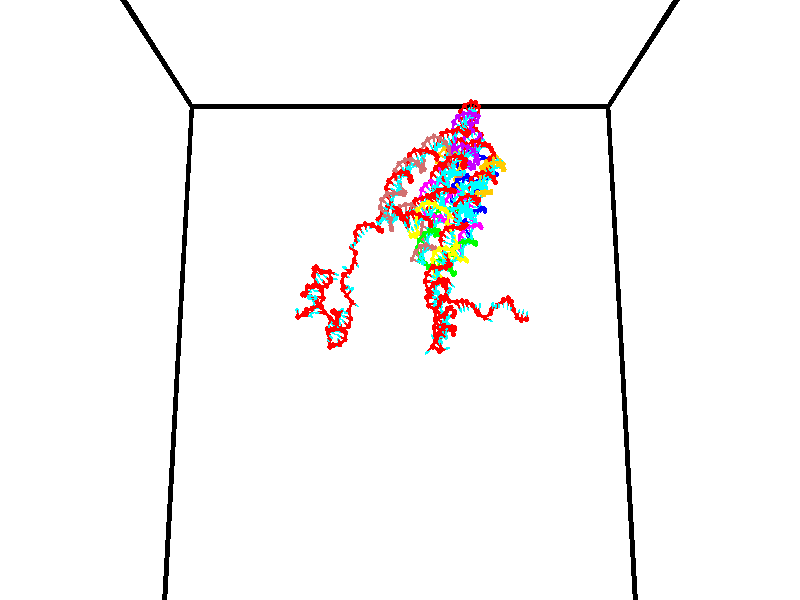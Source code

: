 // switches for output
#declare DRAW_BASES = 1; // possible values are 0, 1; only relevant for DNA ribbons
#declare DRAW_BASES_TYPE = 3; // possible values are 1, 2, 3; only relevant for DNA ribbons
#declare DRAW_FOG = 0; // set to 1 to enable fog

#include "colors.inc"

#include "transforms.inc"
background { rgb <1, 1, 1>}

#default {
   normal{
       ripples 0.25
       frequency 0.20
       turbulence 0.2
       lambda 5
   }
	finish {
		phong 0.1
		phong_size 40.
	}
}

// original window dimensions: 1024x640


// camera settings

camera {
	sky <0, 0.179814, -0.983701>
	up <0, 0.179814, -0.983701>
	right 1.6 * <1, 0, 0>
	location <35, 94.9851, 44.8844>
	look_at <35, 29.7336, 32.9568>
	direction <0, -65.2515, -11.9276>
	angle 67.0682
}


# declare cpy_camera_pos = <35, 94.9851, 44.8844>;
# if (DRAW_FOG = 1)
fog {
	fog_type 2
	up vnormalize(cpy_camera_pos)
	color rgbt<1,1,1,0.3>
	distance 1e-5
	fog_alt 3e-3
	fog_offset 56
}
# end


// LIGHTS

# declare lum = 6;
global_settings {
	ambient_light rgb lum * <0.05, 0.05, 0.05>
	max_trace_level 15
}# declare cpy_direct_light_amount = 0.25;
light_source
{	1000 * <-1, -1.16352, -0.803886>,
	rgb lum * cpy_direct_light_amount
	parallel
}

light_source
{	1000 * <1, 1.16352, 0.803886>,
	rgb lum * cpy_direct_light_amount
	parallel
}

// strand 0

// nucleotide -1

// particle -1
sphere {
	<24.726158, 34.974926, 35.357487> 0.250000
	pigment { color rgbt <1,0,0,0> }
	no_shadow
}
cylinder {
	<24.642862, 34.781052, 35.017670>,  <24.592886, 34.664726, 34.813782>, 0.100000
	pigment { color rgbt <1,0,0,0> }
	no_shadow
}
cylinder {
	<24.642862, 34.781052, 35.017670>,  <24.726158, 34.974926, 35.357487>, 0.100000
	pigment { color rgbt <1,0,0,0> }
	no_shadow
}

// particle -1
sphere {
	<24.642862, 34.781052, 35.017670> 0.100000
	pigment { color rgbt <1,0,0,0> }
	no_shadow
}
sphere {
	0, 1
	scale<0.080000,0.200000,0.300000>
	matrix <0.409327, 0.745672, -0.525760,
		0.888306, -0.457223, 0.043117,
		-0.208238, -0.484685, -0.849539,
		24.580391, 34.635647, 34.762810>
	pigment { color rgbt <0,1,1,0> }
	no_shadow
}
cylinder {
	<25.460762, 35.308723, 35.200748>,  <24.726158, 34.974926, 35.357487>, 0.130000
	pigment { color rgbt <1,0,0,0> }
	no_shadow
}

// nucleotide -1

// particle -1
sphere {
	<25.460762, 35.308723, 35.200748> 0.250000
	pigment { color rgbt <1,0,0,0> }
	no_shadow
}
cylinder {
	<25.823742, 35.437305, 35.308968>,  <26.041531, 35.514454, 35.373898>, 0.100000
	pigment { color rgbt <1,0,0,0> }
	no_shadow
}
cylinder {
	<25.823742, 35.437305, 35.308968>,  <25.460762, 35.308723, 35.200748>, 0.100000
	pigment { color rgbt <1,0,0,0> }
	no_shadow
}

// particle -1
sphere {
	<25.823742, 35.437305, 35.308968> 0.100000
	pigment { color rgbt <1,0,0,0> }
	no_shadow
}
sphere {
	0, 1
	scale<0.080000,0.200000,0.300000>
	matrix <0.105739, 0.448471, -0.887521,
		-0.406633, 0.833990, 0.372975,
		0.907452, 0.321457, 0.270549,
		26.095978, 35.533741, 35.390133>
	pigment { color rgbt <0,1,1,0> }
	no_shadow
}
cylinder {
	<25.496347, 36.022945, 35.243393>,  <25.460762, 35.308723, 35.200748>, 0.130000
	pigment { color rgbt <1,0,0,0> }
	no_shadow
}

// nucleotide -1

// particle -1
sphere {
	<25.496347, 36.022945, 35.243393> 0.250000
	pigment { color rgbt <1,0,0,0> }
	no_shadow
}
cylinder {
	<25.874792, 35.899990, 35.202633>,  <26.101860, 35.826218, 35.178177>, 0.100000
	pigment { color rgbt <1,0,0,0> }
	no_shadow
}
cylinder {
	<25.874792, 35.899990, 35.202633>,  <25.496347, 36.022945, 35.243393>, 0.100000
	pigment { color rgbt <1,0,0,0> }
	no_shadow
}

// particle -1
sphere {
	<25.874792, 35.899990, 35.202633> 0.100000
	pigment { color rgbt <1,0,0,0> }
	no_shadow
}
sphere {
	0, 1
	scale<0.080000,0.200000,0.300000>
	matrix <0.128904, 0.646139, -0.752255,
		0.297076, 0.698583, 0.650944,
		0.946113, -0.307386, -0.101902,
		26.158627, 35.807774, 35.172062>
	pigment { color rgbt <0,1,1,0> }
	no_shadow
}
cylinder {
	<25.830944, 36.626812, 35.069866>,  <25.496347, 36.022945, 35.243393>, 0.130000
	pigment { color rgbt <1,0,0,0> }
	no_shadow
}

// nucleotide -1

// particle -1
sphere {
	<25.830944, 36.626812, 35.069866> 0.250000
	pigment { color rgbt <1,0,0,0> }
	no_shadow
}
cylinder {
	<26.108725, 36.350319, 34.989937>,  <26.275393, 36.184422, 34.941978>, 0.100000
	pigment { color rgbt <1,0,0,0> }
	no_shadow
}
cylinder {
	<26.108725, 36.350319, 34.989937>,  <25.830944, 36.626812, 35.069866>, 0.100000
	pigment { color rgbt <1,0,0,0> }
	no_shadow
}

// particle -1
sphere {
	<26.108725, 36.350319, 34.989937> 0.100000
	pigment { color rgbt <1,0,0,0> }
	no_shadow
}
sphere {
	0, 1
	scale<0.080000,0.200000,0.300000>
	matrix <0.335303, 0.556598, -0.760113,
		0.636638, 0.460861, 0.618304,
		0.694452, -0.691236, -0.199823,
		26.317060, 36.142948, 34.929989>
	pigment { color rgbt <0,1,1,0> }
	no_shadow
}
cylinder {
	<26.416552, 37.009876, 35.018856>,  <25.830944, 36.626812, 35.069866>, 0.130000
	pigment { color rgbt <1,0,0,0> }
	no_shadow
}

// nucleotide -1

// particle -1
sphere {
	<26.416552, 37.009876, 35.018856> 0.250000
	pigment { color rgbt <1,0,0,0> }
	no_shadow
}
cylinder {
	<26.457737, 36.667377, 34.816372>,  <26.482449, 36.461880, 34.694881>, 0.100000
	pigment { color rgbt <1,0,0,0> }
	no_shadow
}
cylinder {
	<26.457737, 36.667377, 34.816372>,  <26.416552, 37.009876, 35.018856>, 0.100000
	pigment { color rgbt <1,0,0,0> }
	no_shadow
}

// particle -1
sphere {
	<26.457737, 36.667377, 34.816372> 0.100000
	pigment { color rgbt <1,0,0,0> }
	no_shadow
}
sphere {
	0, 1
	scale<0.080000,0.200000,0.300000>
	matrix <0.136763, 0.516266, -0.845438,
		0.985238, 0.017820, 0.170260,
		0.102965, -0.856243, -0.506207,
		26.488626, 36.410503, 34.664509>
	pigment { color rgbt <0,1,1,0> }
	no_shadow
}
cylinder {
	<27.113901, 36.941353, 34.695232>,  <26.416552, 37.009876, 35.018856>, 0.130000
	pigment { color rgbt <1,0,0,0> }
	no_shadow
}

// nucleotide -1

// particle -1
sphere {
	<27.113901, 36.941353, 34.695232> 0.250000
	pigment { color rgbt <1,0,0,0> }
	no_shadow
}
cylinder {
	<26.805138, 36.768574, 34.508652>,  <26.619881, 36.664906, 34.396702>, 0.100000
	pigment { color rgbt <1,0,0,0> }
	no_shadow
}
cylinder {
	<26.805138, 36.768574, 34.508652>,  <27.113901, 36.941353, 34.695232>, 0.100000
	pigment { color rgbt <1,0,0,0> }
	no_shadow
}

// particle -1
sphere {
	<26.805138, 36.768574, 34.508652> 0.100000
	pigment { color rgbt <1,0,0,0> }
	no_shadow
}
sphere {
	0, 1
	scale<0.080000,0.200000,0.300000>
	matrix <0.211680, 0.517226, -0.829258,
		0.599460, -0.738849, -0.307815,
		-0.771906, -0.431948, -0.466456,
		26.573566, 36.638988, 34.368713>
	pigment { color rgbt <0,1,1,0> }
	no_shadow
}
cylinder {
	<27.440226, 36.688519, 34.076824>,  <27.113901, 36.941353, 34.695232>, 0.130000
	pigment { color rgbt <1,0,0,0> }
	no_shadow
}

// nucleotide -1

// particle -1
sphere {
	<27.440226, 36.688519, 34.076824> 0.250000
	pigment { color rgbt <1,0,0,0> }
	no_shadow
}
cylinder {
	<27.047169, 36.729832, 34.015186>,  <26.811335, 36.754620, 33.978203>, 0.100000
	pigment { color rgbt <1,0,0,0> }
	no_shadow
}
cylinder {
	<27.047169, 36.729832, 34.015186>,  <27.440226, 36.688519, 34.076824>, 0.100000
	pigment { color rgbt <1,0,0,0> }
	no_shadow
}

// particle -1
sphere {
	<27.047169, 36.729832, 34.015186> 0.100000
	pigment { color rgbt <1,0,0,0> }
	no_shadow
}
sphere {
	0, 1
	scale<0.080000,0.200000,0.300000>
	matrix <0.185137, 0.493258, -0.849954,
		-0.011779, -0.863730, -0.503818,
		-0.982642, 0.103286, -0.154098,
		26.752377, 36.760818, 33.968956>
	pigment { color rgbt <0,1,1,0> }
	no_shadow
}
cylinder {
	<27.279728, 36.379086, 33.411407>,  <27.440226, 36.688519, 34.076824>, 0.130000
	pigment { color rgbt <1,0,0,0> }
	no_shadow
}

// nucleotide -1

// particle -1
sphere {
	<27.279728, 36.379086, 33.411407> 0.250000
	pigment { color rgbt <1,0,0,0> }
	no_shadow
}
cylinder {
	<26.993168, 36.653999, 33.459415>,  <26.821232, 36.818947, 33.488220>, 0.100000
	pigment { color rgbt <1,0,0,0> }
	no_shadow
}
cylinder {
	<26.993168, 36.653999, 33.459415>,  <27.279728, 36.379086, 33.411407>, 0.100000
	pigment { color rgbt <1,0,0,0> }
	no_shadow
}

// particle -1
sphere {
	<26.993168, 36.653999, 33.459415> 0.100000
	pigment { color rgbt <1,0,0,0> }
	no_shadow
}
sphere {
	0, 1
	scale<0.080000,0.200000,0.300000>
	matrix <0.225901, 0.391266, -0.892121,
		-0.660103, -0.612004, -0.435562,
		-0.716402, 0.687286, 0.120024,
		26.778248, 36.860184, 33.495422>
	pigment { color rgbt <0,1,1,0> }
	no_shadow
}
cylinder {
	<26.742792, 36.347660, 32.909657>,  <27.279728, 36.379086, 33.411407>, 0.130000
	pigment { color rgbt <1,0,0,0> }
	no_shadow
}

// nucleotide -1

// particle -1
sphere {
	<26.742792, 36.347660, 32.909657> 0.250000
	pigment { color rgbt <1,0,0,0> }
	no_shadow
}
cylinder {
	<26.772320, 36.728054, 33.029774>,  <26.790035, 36.956291, 33.101845>, 0.100000
	pigment { color rgbt <1,0,0,0> }
	no_shadow
}
cylinder {
	<26.772320, 36.728054, 33.029774>,  <26.742792, 36.347660, 32.909657>, 0.100000
	pigment { color rgbt <1,0,0,0> }
	no_shadow
}

// particle -1
sphere {
	<26.772320, 36.728054, 33.029774> 0.100000
	pigment { color rgbt <1,0,0,0> }
	no_shadow
}
sphere {
	0, 1
	scale<0.080000,0.200000,0.300000>
	matrix <0.228079, 0.277034, -0.933398,
		-0.970840, 0.137392, -0.196450,
		0.073817, 0.950987, 0.300292,
		26.794464, 37.013351, 33.119862>
	pigment { color rgbt <0,1,1,0> }
	no_shadow
}
cylinder {
	<26.487326, 36.796692, 32.209625>,  <26.742792, 36.347660, 32.909657>, 0.130000
	pigment { color rgbt <1,0,0,0> }
	no_shadow
}

// nucleotide -1

// particle -1
sphere {
	<26.487326, 36.796692, 32.209625> 0.250000
	pigment { color rgbt <1,0,0,0> }
	no_shadow
}
cylinder {
	<26.686857, 37.043018, 32.453575>,  <26.806576, 37.190815, 32.599945>, 0.100000
	pigment { color rgbt <1,0,0,0> }
	no_shadow
}
cylinder {
	<26.686857, 37.043018, 32.453575>,  <26.487326, 36.796692, 32.209625>, 0.100000
	pigment { color rgbt <1,0,0,0> }
	no_shadow
}

// particle -1
sphere {
	<26.686857, 37.043018, 32.453575> 0.100000
	pigment { color rgbt <1,0,0,0> }
	no_shadow
}
sphere {
	0, 1
	scale<0.080000,0.200000,0.300000>
	matrix <0.576717, 0.289426, -0.763957,
		-0.646966, 0.732809, -0.210774,
		0.498831, 0.615812, 0.609872,
		26.836506, 37.227760, 32.636536>
	pigment { color rgbt <0,1,1,0> }
	no_shadow
}
cylinder {
	<26.591917, 37.405838, 31.756727>,  <26.487326, 36.796692, 32.209625>, 0.130000
	pigment { color rgbt <1,0,0,0> }
	no_shadow
}

// nucleotide -1

// particle -1
sphere {
	<26.591917, 37.405838, 31.756727> 0.250000
	pigment { color rgbt <1,0,0,0> }
	no_shadow
}
cylinder {
	<26.839819, 37.400799, 32.070606>,  <26.988560, 37.397774, 32.258934>, 0.100000
	pigment { color rgbt <1,0,0,0> }
	no_shadow
}
cylinder {
	<26.839819, 37.400799, 32.070606>,  <26.591917, 37.405838, 31.756727>, 0.100000
	pigment { color rgbt <1,0,0,0> }
	no_shadow
}

// particle -1
sphere {
	<26.839819, 37.400799, 32.070606> 0.100000
	pigment { color rgbt <1,0,0,0> }
	no_shadow
}
sphere {
	0, 1
	scale<0.080000,0.200000,0.300000>
	matrix <0.744760, 0.324722, -0.582999,
		-0.247463, 0.945726, 0.210631,
		0.619753, -0.012599, 0.784696,
		27.025745, 37.397018, 32.306015>
	pigment { color rgbt <0,1,1,0> }
	no_shadow
}
cylinder {
	<26.890759, 38.110592, 31.815321>,  <26.591917, 37.405838, 31.756727>, 0.130000
	pigment { color rgbt <1,0,0,0> }
	no_shadow
}

// nucleotide -1

// particle -1
sphere {
	<26.890759, 38.110592, 31.815321> 0.250000
	pigment { color rgbt <1,0,0,0> }
	no_shadow
}
cylinder {
	<27.113743, 37.822708, 31.980852>,  <27.247534, 37.649979, 32.080170>, 0.100000
	pigment { color rgbt <1,0,0,0> }
	no_shadow
}
cylinder {
	<27.113743, 37.822708, 31.980852>,  <26.890759, 38.110592, 31.815321>, 0.100000
	pigment { color rgbt <1,0,0,0> }
	no_shadow
}

// particle -1
sphere {
	<27.113743, 37.822708, 31.980852> 0.100000
	pigment { color rgbt <1,0,0,0> }
	no_shadow
}
sphere {
	0, 1
	scale<0.080000,0.200000,0.300000>
	matrix <0.800437, 0.333668, -0.497962,
		0.220307, 0.608837, 0.762090,
		0.557463, -0.719710, 0.413826,
		27.280981, 37.606796, 32.105000>
	pigment { color rgbt <0,1,1,0> }
	no_shadow
}
cylinder {
	<27.457125, 38.393143, 32.259827>,  <26.890759, 38.110592, 31.815321>, 0.130000
	pigment { color rgbt <1,0,0,0> }
	no_shadow
}

// nucleotide -1

// particle -1
sphere {
	<27.457125, 38.393143, 32.259827> 0.250000
	pigment { color rgbt <1,0,0,0> }
	no_shadow
}
cylinder {
	<27.546734, 38.027538, 32.124535>,  <27.600500, 37.808174, 32.043362>, 0.100000
	pigment { color rgbt <1,0,0,0> }
	no_shadow
}
cylinder {
	<27.546734, 38.027538, 32.124535>,  <27.457125, 38.393143, 32.259827>, 0.100000
	pigment { color rgbt <1,0,0,0> }
	no_shadow
}

// particle -1
sphere {
	<27.546734, 38.027538, 32.124535> 0.100000
	pigment { color rgbt <1,0,0,0> }
	no_shadow
}
sphere {
	0, 1
	scale<0.080000,0.200000,0.300000>
	matrix <0.881993, 0.337781, -0.328622,
		0.414611, -0.224695, 0.881822,
		0.224023, -0.914011, -0.338227,
		27.613941, 37.753334, 32.023067>
	pigment { color rgbt <0,1,1,0> }
	no_shadow
}
cylinder {
	<28.246386, 38.661419, 32.338474>,  <27.457125, 38.393143, 32.259827>, 0.130000
	pigment { color rgbt <1,0,0,0> }
	no_shadow
}

// nucleotide -1

// particle -1
sphere {
	<28.246386, 38.661419, 32.338474> 0.250000
	pigment { color rgbt <1,0,0,0> }
	no_shadow
}
cylinder {
	<28.633747, 38.635361, 32.434761>,  <28.866165, 38.619724, 32.492535>, 0.100000
	pigment { color rgbt <1,0,0,0> }
	no_shadow
}
cylinder {
	<28.633747, 38.635361, 32.434761>,  <28.246386, 38.661419, 32.338474>, 0.100000
	pigment { color rgbt <1,0,0,0> }
	no_shadow
}

// particle -1
sphere {
	<28.633747, 38.635361, 32.434761> 0.100000
	pigment { color rgbt <1,0,0,0> }
	no_shadow
}
sphere {
	0, 1
	scale<0.080000,0.200000,0.300000>
	matrix <-0.240913, 0.005004, 0.970534,
		-0.064437, -0.997863, -0.010850,
		0.968405, -0.065152, 0.240721,
		28.924269, 38.615814, 32.506977>
	pigment { color rgbt <0,1,1,0> }
	no_shadow
}
cylinder {
	<28.313299, 37.993313, 32.782570>,  <28.246386, 38.661419, 32.338474>, 0.130000
	pigment { color rgbt <1,0,0,0> }
	no_shadow
}

// nucleotide -1

// particle -1
sphere {
	<28.313299, 37.993313, 32.782570> 0.250000
	pigment { color rgbt <1,0,0,0> }
	no_shadow
}
cylinder {
	<28.592533, 38.277302, 32.819695>,  <28.760073, 38.447697, 32.841969>, 0.100000
	pigment { color rgbt <1,0,0,0> }
	no_shadow
}
cylinder {
	<28.592533, 38.277302, 32.819695>,  <28.313299, 37.993313, 32.782570>, 0.100000
	pigment { color rgbt <1,0,0,0> }
	no_shadow
}

// particle -1
sphere {
	<28.592533, 38.277302, 32.819695> 0.100000
	pigment { color rgbt <1,0,0,0> }
	no_shadow
}
sphere {
	0, 1
	scale<0.080000,0.200000,0.300000>
	matrix <-0.109135, -0.022602, 0.993770,
		0.707650, -0.703864, 0.061705,
		0.698084, 0.709975, 0.092811,
		28.801958, 38.490295, 32.847538>
	pigment { color rgbt <0,1,1,0> }
	no_shadow
}
cylinder {
	<28.235485, 37.250603, 32.756176>,  <28.313299, 37.993313, 32.782570>, 0.130000
	pigment { color rgbt <1,0,0,0> }
	no_shadow
}

// nucleotide -1

// particle -1
sphere {
	<28.235485, 37.250603, 32.756176> 0.250000
	pigment { color rgbt <1,0,0,0> }
	no_shadow
}
cylinder {
	<27.933367, 37.441650, 32.576664>,  <27.752096, 37.556278, 32.468956>, 0.100000
	pigment { color rgbt <1,0,0,0> }
	no_shadow
}
cylinder {
	<27.933367, 37.441650, 32.576664>,  <28.235485, 37.250603, 32.756176>, 0.100000
	pigment { color rgbt <1,0,0,0> }
	no_shadow
}

// particle -1
sphere {
	<27.933367, 37.441650, 32.576664> 0.100000
	pigment { color rgbt <1,0,0,0> }
	no_shadow
}
sphere {
	0, 1
	scale<0.080000,0.200000,0.300000>
	matrix <-0.548728, -0.086427, 0.831521,
		0.358366, 0.874304, 0.327363,
		-0.755296, 0.477622, -0.448783,
		27.706778, 37.584938, 32.442028>
	pigment { color rgbt <0,1,1,0> }
	no_shadow
}
cylinder {
	<27.913450, 37.645641, 33.241688>,  <28.235485, 37.250603, 32.756176>, 0.130000
	pigment { color rgbt <1,0,0,0> }
	no_shadow
}

// nucleotide -1

// particle -1
sphere {
	<27.913450, 37.645641, 33.241688> 0.250000
	pigment { color rgbt <1,0,0,0> }
	no_shadow
}
cylinder {
	<27.627710, 37.593964, 32.966583>,  <27.456266, 37.562958, 32.801521>, 0.100000
	pigment { color rgbt <1,0,0,0> }
	no_shadow
}
cylinder {
	<27.627710, 37.593964, 32.966583>,  <27.913450, 37.645641, 33.241688>, 0.100000
	pigment { color rgbt <1,0,0,0> }
	no_shadow
}

// particle -1
sphere {
	<27.627710, 37.593964, 32.966583> 0.100000
	pigment { color rgbt <1,0,0,0> }
	no_shadow
}
sphere {
	0, 1
	scale<0.080000,0.200000,0.300000>
	matrix <-0.672020, -0.147457, 0.725704,
		-0.195173, 0.980594, 0.018514,
		-0.714351, -0.129196, -0.687758,
		27.413404, 37.555206, 32.760254>
	pigment { color rgbt <0,1,1,0> }
	no_shadow
}
cylinder {
	<27.417879, 38.067841, 33.481071>,  <27.913450, 37.645641, 33.241688>, 0.130000
	pigment { color rgbt <1,0,0,0> }
	no_shadow
}

// nucleotide -1

// particle -1
sphere {
	<27.417879, 38.067841, 33.481071> 0.250000
	pigment { color rgbt <1,0,0,0> }
	no_shadow
}
cylinder {
	<27.250366, 37.818455, 33.216976>,  <27.149858, 37.668823, 33.058517>, 0.100000
	pigment { color rgbt <1,0,0,0> }
	no_shadow
}
cylinder {
	<27.250366, 37.818455, 33.216976>,  <27.417879, 38.067841, 33.481071>, 0.100000
	pigment { color rgbt <1,0,0,0> }
	no_shadow
}

// particle -1
sphere {
	<27.250366, 37.818455, 33.216976> 0.100000
	pigment { color rgbt <1,0,0,0> }
	no_shadow
}
sphere {
	0, 1
	scale<0.080000,0.200000,0.300000>
	matrix <-0.783949, -0.118730, 0.609365,
		-0.458308, 0.772783, -0.439043,
		-0.418780, -0.623465, -0.660238,
		27.124733, 37.631416, 33.018906>
	pigment { color rgbt <0,1,1,0> }
	no_shadow
}
cylinder {
	<26.728458, 38.279099, 33.391666>,  <27.417879, 38.067841, 33.481071>, 0.130000
	pigment { color rgbt <1,0,0,0> }
	no_shadow
}

// nucleotide -1

// particle -1
sphere {
	<26.728458, 38.279099, 33.391666> 0.250000
	pigment { color rgbt <1,0,0,0> }
	no_shadow
}
cylinder {
	<26.757345, 37.887547, 33.315163>,  <26.774677, 37.652615, 33.269260>, 0.100000
	pigment { color rgbt <1,0,0,0> }
	no_shadow
}
cylinder {
	<26.757345, 37.887547, 33.315163>,  <26.728458, 38.279099, 33.391666>, 0.100000
	pigment { color rgbt <1,0,0,0> }
	no_shadow
}

// particle -1
sphere {
	<26.757345, 37.887547, 33.315163> 0.100000
	pigment { color rgbt <1,0,0,0> }
	no_shadow
}
sphere {
	0, 1
	scale<0.080000,0.200000,0.300000>
	matrix <-0.722391, -0.183557, 0.666677,
		-0.687704, 0.090022, -0.720388,
		0.072217, -0.978878, -0.191264,
		26.779011, 37.593884, 33.257782>
	pigment { color rgbt <0,1,1,0> }
	no_shadow
}
cylinder {
	<26.083523, 37.912201, 33.353912>,  <26.728458, 38.279099, 33.391666>, 0.130000
	pigment { color rgbt <1,0,0,0> }
	no_shadow
}

// nucleotide -1

// particle -1
sphere {
	<26.083523, 37.912201, 33.353912> 0.250000
	pigment { color rgbt <1,0,0,0> }
	no_shadow
}
cylinder {
	<26.317932, 37.594730, 33.419212>,  <26.458578, 37.404247, 33.458393>, 0.100000
	pigment { color rgbt <1,0,0,0> }
	no_shadow
}
cylinder {
	<26.317932, 37.594730, 33.419212>,  <26.083523, 37.912201, 33.353912>, 0.100000
	pigment { color rgbt <1,0,0,0> }
	no_shadow
}

// particle -1
sphere {
	<26.317932, 37.594730, 33.419212> 0.100000
	pigment { color rgbt <1,0,0,0> }
	no_shadow
}
sphere {
	0, 1
	scale<0.080000,0.200000,0.300000>
	matrix <-0.577443, -0.267721, 0.771288,
		-0.568451, -0.546259, -0.615195,
		0.586024, -0.793679, 0.163247,
		26.493740, 37.356628, 33.468185>
	pigment { color rgbt <0,1,1,0> }
	no_shadow
}
cylinder {
	<25.820929, 37.531631, 33.847477>,  <26.083523, 37.912201, 33.353912>, 0.130000
	pigment { color rgbt <1,0,0,0> }
	no_shadow
}

// nucleotide -1

// particle -1
sphere {
	<25.820929, 37.531631, 33.847477> 0.250000
	pigment { color rgbt <1,0,0,0> }
	no_shadow
}
cylinder {
	<26.007381, 37.212357, 33.694836>,  <26.119253, 37.020794, 33.603252>, 0.100000
	pigment { color rgbt <1,0,0,0> }
	no_shadow
}
cylinder {
	<26.007381, 37.212357, 33.694836>,  <25.820929, 37.531631, 33.847477>, 0.100000
	pigment { color rgbt <1,0,0,0> }
	no_shadow
}

// particle -1
sphere {
	<26.007381, 37.212357, 33.694836> 0.100000
	pigment { color rgbt <1,0,0,0> }
	no_shadow
}
sphere {
	0, 1
	scale<0.080000,0.200000,0.300000>
	matrix <-0.293347, -0.546368, 0.784493,
		-0.834666, -0.253736, -0.488825,
		0.466133, -0.798185, -0.381602,
		26.147221, 36.972900, 33.580357>
	pigment { color rgbt <0,1,1,0> }
	no_shadow
}
cylinder {
	<25.444048, 36.841705, 33.796864>,  <25.820929, 37.531631, 33.847477>, 0.130000
	pigment { color rgbt <1,0,0,0> }
	no_shadow
}

// nucleotide -1

// particle -1
sphere {
	<25.444048, 36.841705, 33.796864> 0.250000
	pigment { color rgbt <1,0,0,0> }
	no_shadow
}
cylinder {
	<25.839722, 36.809002, 33.845570>,  <26.077126, 36.789379, 33.874794>, 0.100000
	pigment { color rgbt <1,0,0,0> }
	no_shadow
}
cylinder {
	<25.839722, 36.809002, 33.845570>,  <25.444048, 36.841705, 33.796864>, 0.100000
	pigment { color rgbt <1,0,0,0> }
	no_shadow
}

// particle -1
sphere {
	<25.839722, 36.809002, 33.845570> 0.100000
	pigment { color rgbt <1,0,0,0> }
	no_shadow
}
sphere {
	0, 1
	scale<0.080000,0.200000,0.300000>
	matrix <-0.144548, -0.683967, 0.715049,
		0.024819, -0.724917, -0.688389,
		0.989186, -0.081759, 0.121761,
		26.136478, 36.784473, 33.882099>
	pigment { color rgbt <0,1,1,0> }
	no_shadow
}
cylinder {
	<25.543161, 36.131432, 33.676926>,  <25.444048, 36.841705, 33.796864>, 0.130000
	pigment { color rgbt <1,0,0,0> }
	no_shadow
}

// nucleotide -1

// particle -1
sphere {
	<25.543161, 36.131432, 33.676926> 0.250000
	pigment { color rgbt <1,0,0,0> }
	no_shadow
}
cylinder {
	<25.843897, 36.293095, 33.885311>,  <26.024338, 36.390091, 34.010342>, 0.100000
	pigment { color rgbt <1,0,0,0> }
	no_shadow
}
cylinder {
	<25.843897, 36.293095, 33.885311>,  <25.543161, 36.131432, 33.676926>, 0.100000
	pigment { color rgbt <1,0,0,0> }
	no_shadow
}

// particle -1
sphere {
	<25.843897, 36.293095, 33.885311> 0.100000
	pigment { color rgbt <1,0,0,0> }
	no_shadow
}
sphere {
	0, 1
	scale<0.080000,0.200000,0.300000>
	matrix <-0.159203, -0.655460, 0.738259,
		0.639840, -0.637989, -0.428456,
		0.751837, 0.404156, 0.520960,
		26.069448, 36.414341, 34.041599>
	pigment { color rgbt <0,1,1,0> }
	no_shadow
}
cylinder {
	<26.013399, 35.561424, 33.761208>,  <25.543161, 36.131432, 33.676926>, 0.130000
	pigment { color rgbt <1,0,0,0> }
	no_shadow
}

// nucleotide -1

// particle -1
sphere {
	<26.013399, 35.561424, 33.761208> 0.250000
	pigment { color rgbt <1,0,0,0> }
	no_shadow
}
cylinder {
	<26.305471, 35.805504, 33.884163>,  <26.480715, 35.951954, 33.957935>, 0.100000
	pigment { color rgbt <1,0,0,0> }
	no_shadow
}
cylinder {
	<26.305471, 35.805504, 33.884163>,  <26.013399, 35.561424, 33.761208>, 0.100000
	pigment { color rgbt <1,0,0,0> }
	no_shadow
}

// particle -1
sphere {
	<26.305471, 35.805504, 33.884163> 0.100000
	pigment { color rgbt <1,0,0,0> }
	no_shadow
}
sphere {
	0, 1
	scale<0.080000,0.200000,0.300000>
	matrix <-0.033676, -0.417206, 0.908188,
		0.682425, -0.673491, -0.284086,
		0.730179, 0.610203, 0.307393,
		26.524525, 35.988564, 33.976379>
	pigment { color rgbt <0,1,1,0> }
	no_shadow
}
cylinder {
	<26.608498, 35.270103, 34.016209>,  <26.013399, 35.561424, 33.761208>, 0.130000
	pigment { color rgbt <1,0,0,0> }
	no_shadow
}

// nucleotide -1

// particle -1
sphere {
	<26.608498, 35.270103, 34.016209> 0.250000
	pigment { color rgbt <1,0,0,0> }
	no_shadow
}
cylinder {
	<26.592230, 35.624851, 34.200302>,  <26.582470, 35.837700, 34.310757>, 0.100000
	pigment { color rgbt <1,0,0,0> }
	no_shadow
}
cylinder {
	<26.592230, 35.624851, 34.200302>,  <26.608498, 35.270103, 34.016209>, 0.100000
	pigment { color rgbt <1,0,0,0> }
	no_shadow
}

// particle -1
sphere {
	<26.592230, 35.624851, 34.200302> 0.100000
	pigment { color rgbt <1,0,0,0> }
	no_shadow
}
sphere {
	0, 1
	scale<0.080000,0.200000,0.300000>
	matrix <0.054310, -0.457968, 0.887308,
		0.997696, 0.061082, -0.029541,
		-0.040670, 0.886868, 0.460230,
		26.580029, 35.890911, 34.338371>
	pigment { color rgbt <0,1,1,0> }
	no_shadow
}
cylinder {
	<27.083447, 35.161495, 34.534508>,  <26.608498, 35.270103, 34.016209>, 0.130000
	pigment { color rgbt <1,0,0,0> }
	no_shadow
}

// nucleotide -1

// particle -1
sphere {
	<27.083447, 35.161495, 34.534508> 0.250000
	pigment { color rgbt <1,0,0,0> }
	no_shadow
}
cylinder {
	<26.850382, 35.464157, 34.653156>,  <26.710543, 35.645752, 34.724346>, 0.100000
	pigment { color rgbt <1,0,0,0> }
	no_shadow
}
cylinder {
	<26.850382, 35.464157, 34.653156>,  <27.083447, 35.161495, 34.534508>, 0.100000
	pigment { color rgbt <1,0,0,0> }
	no_shadow
}

// particle -1
sphere {
	<26.850382, 35.464157, 34.653156> 0.100000
	pigment { color rgbt <1,0,0,0> }
	no_shadow
}
sphere {
	0, 1
	scale<0.080000,0.200000,0.300000>
	matrix <-0.018967, -0.377537, 0.925800,
		0.812495, 0.533801, 0.234327,
		-0.582660, 0.756652, 0.296622,
		26.675583, 35.691154, 34.742142>
	pigment { color rgbt <0,1,1,0> }
	no_shadow
}
cylinder {
	<27.473654, 35.597088, 35.075630>,  <27.083447, 35.161495, 34.534508>, 0.130000
	pigment { color rgbt <1,0,0,0> }
	no_shadow
}

// nucleotide -1

// particle -1
sphere {
	<27.473654, 35.597088, 35.075630> 0.250000
	pigment { color rgbt <1,0,0,0> }
	no_shadow
}
cylinder {
	<27.084246, 35.684612, 35.102100>,  <26.850601, 35.737125, 35.117981>, 0.100000
	pigment { color rgbt <1,0,0,0> }
	no_shadow
}
cylinder {
	<27.084246, 35.684612, 35.102100>,  <27.473654, 35.597088, 35.075630>, 0.100000
	pigment { color rgbt <1,0,0,0> }
	no_shadow
}

// particle -1
sphere {
	<27.084246, 35.684612, 35.102100> 0.100000
	pigment { color rgbt <1,0,0,0> }
	no_shadow
}
sphere {
	0, 1
	scale<0.080000,0.200000,0.300000>
	matrix <-0.038964, -0.444069, 0.895145,
		0.225254, 0.868864, 0.440836,
		-0.973521, 0.218812, 0.066174,
		26.792189, 35.750256, 35.121952>
	pigment { color rgbt <0,1,1,0> }
	no_shadow
}
cylinder {
	<28.039963, 35.408588, 35.544315>,  <27.473654, 35.597088, 35.075630>, 0.130000
	pigment { color rgbt <1,0,0,0> }
	no_shadow
}

// nucleotide -1

// particle -1
sphere {
	<28.039963, 35.408588, 35.544315> 0.250000
	pigment { color rgbt <1,0,0,0> }
	no_shadow
}
cylinder {
	<27.940229, 35.146301, 35.829372>,  <27.880388, 34.988930, 36.000408>, 0.100000
	pigment { color rgbt <1,0,0,0> }
	no_shadow
}
cylinder {
	<27.940229, 35.146301, 35.829372>,  <28.039963, 35.408588, 35.544315>, 0.100000
	pigment { color rgbt <1,0,0,0> }
	no_shadow
}

// particle -1
sphere {
	<27.940229, 35.146301, 35.829372> 0.100000
	pigment { color rgbt <1,0,0,0> }
	no_shadow
}
sphere {
	0, 1
	scale<0.080000,0.200000,0.300000>
	matrix <0.848715, -0.502357, -0.165286,
		0.466384, 0.563622, 0.681774,
		-0.249335, -0.655719, 0.712646,
		27.865429, 34.949585, 36.043167>
	pigment { color rgbt <0,1,1,0> }
	no_shadow
}
cylinder {
	<28.660088, 35.228958, 35.945770>,  <28.039963, 35.408588, 35.544315>, 0.130000
	pigment { color rgbt <1,0,0,0> }
	no_shadow
}

// nucleotide -1

// particle -1
sphere {
	<28.660088, 35.228958, 35.945770> 0.250000
	pigment { color rgbt <1,0,0,0> }
	no_shadow
}
cylinder {
	<28.383135, 34.943737, 35.901657>,  <28.216963, 34.772606, 35.875187>, 0.100000
	pigment { color rgbt <1,0,0,0> }
	no_shadow
}
cylinder {
	<28.383135, 34.943737, 35.901657>,  <28.660088, 35.228958, 35.945770>, 0.100000
	pigment { color rgbt <1,0,0,0> }
	no_shadow
}

// particle -1
sphere {
	<28.383135, 34.943737, 35.901657> 0.100000
	pigment { color rgbt <1,0,0,0> }
	no_shadow
}
sphere {
	0, 1
	scale<0.080000,0.200000,0.300000>
	matrix <0.719744, -0.671809, -0.175045,
		0.050724, -0.200577, 0.978364,
		-0.692383, -0.713051, -0.110288,
		28.175419, 34.729820, 35.868572>
	pigment { color rgbt <0,1,1,0> }
	no_shadow
}
cylinder {
	<28.855225, 35.365799, 35.281879>,  <28.660088, 35.228958, 35.945770>, 0.130000
	pigment { color rgbt <1,0,0,0> }
	no_shadow
}

// nucleotide -1

// particle -1
sphere {
	<28.855225, 35.365799, 35.281879> 0.250000
	pigment { color rgbt <1,0,0,0> }
	no_shadow
}
cylinder {
	<29.040712, 35.135685, 35.012360>,  <29.152006, 34.997616, 34.850647>, 0.100000
	pigment { color rgbt <1,0,0,0> }
	no_shadow
}
cylinder {
	<29.040712, 35.135685, 35.012360>,  <28.855225, 35.365799, 35.281879>, 0.100000
	pigment { color rgbt <1,0,0,0> }
	no_shadow
}

// particle -1
sphere {
	<29.040712, 35.135685, 35.012360> 0.100000
	pigment { color rgbt <1,0,0,0> }
	no_shadow
}
sphere {
	0, 1
	scale<0.080000,0.200000,0.300000>
	matrix <-0.504477, -0.796636, 0.332977,
		-0.728331, 0.185508, -0.659637,
		0.463721, -0.575290, -0.673800,
		29.179829, 34.963097, 34.810219>
	pigment { color rgbt <0,1,1,0> }
	no_shadow
}
cylinder {
	<28.382992, 35.095066, 34.885334>,  <28.855225, 35.365799, 35.281879>, 0.130000
	pigment { color rgbt <1,0,0,0> }
	no_shadow
}

// nucleotide -1

// particle -1
sphere {
	<28.382992, 35.095066, 34.885334> 0.250000
	pigment { color rgbt <1,0,0,0> }
	no_shadow
}
cylinder {
	<28.700655, 34.852406, 34.899643>,  <28.891253, 34.706810, 34.908230>, 0.100000
	pigment { color rgbt <1,0,0,0> }
	no_shadow
}
cylinder {
	<28.700655, 34.852406, 34.899643>,  <28.382992, 35.095066, 34.885334>, 0.100000
	pigment { color rgbt <1,0,0,0> }
	no_shadow
}

// particle -1
sphere {
	<28.700655, 34.852406, 34.899643> 0.100000
	pigment { color rgbt <1,0,0,0> }
	no_shadow
}
sphere {
	0, 1
	scale<0.080000,0.200000,0.300000>
	matrix <-0.565838, -0.716687, 0.407661,
		-0.221671, -0.343990, -0.912432,
		0.794160, -0.606656, 0.035774,
		28.938904, 34.670410, 34.910374>
	pigment { color rgbt <0,1,1,0> }
	no_shadow
}
cylinder {
	<28.157871, 34.480637, 34.843678>,  <28.382992, 35.095066, 34.885334>, 0.130000
	pigment { color rgbt <1,0,0,0> }
	no_shadow
}

// nucleotide -1

// particle -1
sphere {
	<28.157871, 34.480637, 34.843678> 0.250000
	pigment { color rgbt <1,0,0,0> }
	no_shadow
}
cylinder {
	<28.521408, 34.362545, 34.961555>,  <28.739531, 34.291691, 35.032280>, 0.100000
	pigment { color rgbt <1,0,0,0> }
	no_shadow
}
cylinder {
	<28.521408, 34.362545, 34.961555>,  <28.157871, 34.480637, 34.843678>, 0.100000
	pigment { color rgbt <1,0,0,0> }
	no_shadow
}

// particle -1
sphere {
	<28.521408, 34.362545, 34.961555> 0.100000
	pigment { color rgbt <1,0,0,0> }
	no_shadow
}
sphere {
	0, 1
	scale<0.080000,0.200000,0.300000>
	matrix <-0.400820, -0.813738, 0.420919,
		0.115532, -0.500667, -0.857895,
		0.908843, -0.295232, 0.294690,
		28.794062, 34.273975, 35.049961>
	pigment { color rgbt <0,1,1,0> }
	no_shadow
}
cylinder {
	<28.205160, 33.800896, 34.750931>,  <28.157871, 34.480637, 34.843678>, 0.130000
	pigment { color rgbt <1,0,0,0> }
	no_shadow
}

// nucleotide -1

// particle -1
sphere {
	<28.205160, 33.800896, 34.750931> 0.250000
	pigment { color rgbt <1,0,0,0> }
	no_shadow
}
cylinder {
	<28.507156, 33.849861, 35.008614>,  <28.688354, 33.879242, 35.163223>, 0.100000
	pigment { color rgbt <1,0,0,0> }
	no_shadow
}
cylinder {
	<28.507156, 33.849861, 35.008614>,  <28.205160, 33.800896, 34.750931>, 0.100000
	pigment { color rgbt <1,0,0,0> }
	no_shadow
}

// particle -1
sphere {
	<28.507156, 33.849861, 35.008614> 0.100000
	pigment { color rgbt <1,0,0,0> }
	no_shadow
}
sphere {
	0, 1
	scale<0.080000,0.200000,0.300000>
	matrix <-0.340436, -0.766472, 0.544632,
		0.560441, -0.630503, -0.537003,
		0.754990, 0.122418, 0.644208,
		28.733654, 33.886585, 35.201878>
	pigment { color rgbt <0,1,1,0> }
	no_shadow
}
cylinder {
	<28.369864, 33.198135, 34.787155>,  <28.205160, 33.800896, 34.750931>, 0.130000
	pigment { color rgbt <1,0,0,0> }
	no_shadow
}

// nucleotide -1

// particle -1
sphere {
	<28.369864, 33.198135, 34.787155> 0.250000
	pigment { color rgbt <1,0,0,0> }
	no_shadow
}
cylinder {
	<28.532047, 33.374729, 35.107330>,  <28.629358, 33.480686, 35.299435>, 0.100000
	pigment { color rgbt <1,0,0,0> }
	no_shadow
}
cylinder {
	<28.532047, 33.374729, 35.107330>,  <28.369864, 33.198135, 34.787155>, 0.100000
	pigment { color rgbt <1,0,0,0> }
	no_shadow
}

// particle -1
sphere {
	<28.532047, 33.374729, 35.107330> 0.100000
	pigment { color rgbt <1,0,0,0> }
	no_shadow
}
sphere {
	0, 1
	scale<0.080000,0.200000,0.300000>
	matrix <-0.375627, -0.717830, 0.586195,
		0.833371, -0.538342, -0.125217,
		0.405459, 0.441484, 0.800434,
		28.653685, 33.507175, 35.347462>
	pigment { color rgbt <0,1,1,0> }
	no_shadow
}
cylinder {
	<28.430891, 32.648628, 35.266144>,  <28.369864, 33.198135, 34.787155>, 0.130000
	pigment { color rgbt <1,0,0,0> }
	no_shadow
}

// nucleotide -1

// particle -1
sphere {
	<28.430891, 32.648628, 35.266144> 0.250000
	pigment { color rgbt <1,0,0,0> }
	no_shadow
}
cylinder {
	<28.436285, 32.974941, 35.497425>,  <28.439522, 33.170731, 35.636192>, 0.100000
	pigment { color rgbt <1,0,0,0> }
	no_shadow
}
cylinder {
	<28.436285, 32.974941, 35.497425>,  <28.430891, 32.648628, 35.266144>, 0.100000
	pigment { color rgbt <1,0,0,0> }
	no_shadow
}

// particle -1
sphere {
	<28.436285, 32.974941, 35.497425> 0.100000
	pigment { color rgbt <1,0,0,0> }
	no_shadow
}
sphere {
	0, 1
	scale<0.080000,0.200000,0.300000>
	matrix <-0.659510, -0.427384, 0.618377,
		0.751575, -0.389667, 0.532255,
		0.013484, 0.815784, 0.578200,
		28.440331, 33.219677, 35.670883>
	pigment { color rgbt <0,1,1,0> }
	no_shadow
}
cylinder {
	<28.622778, 32.503925, 36.080898>,  <28.430891, 32.648628, 35.266144>, 0.130000
	pigment { color rgbt <1,0,0,0> }
	no_shadow
}

// nucleotide -1

// particle -1
sphere {
	<28.622778, 32.503925, 36.080898> 0.250000
	pigment { color rgbt <1,0,0,0> }
	no_shadow
}
cylinder {
	<28.381027, 32.805264, 35.977207>,  <28.235977, 32.986065, 35.914993>, 0.100000
	pigment { color rgbt <1,0,0,0> }
	no_shadow
}
cylinder {
	<28.381027, 32.805264, 35.977207>,  <28.622778, 32.503925, 36.080898>, 0.100000
	pigment { color rgbt <1,0,0,0> }
	no_shadow
}

// particle -1
sphere {
	<28.381027, 32.805264, 35.977207> 0.100000
	pigment { color rgbt <1,0,0,0> }
	no_shadow
}
sphere {
	0, 1
	scale<0.080000,0.200000,0.300000>
	matrix <-0.736026, -0.403424, 0.543613,
		0.304948, 0.519347, 0.798301,
		-0.604378, 0.753344, -0.259229,
		28.199715, 33.031265, 35.899437>
	pigment { color rgbt <0,1,1,0> }
	no_shadow
}
cylinder {
	<29.344246, 32.509659, 36.363297>,  <28.622778, 32.503925, 36.080898>, 0.130000
	pigment { color rgbt <1,0,0,0> }
	no_shadow
}

// nucleotide -1

// particle -1
sphere {
	<29.344246, 32.509659, 36.363297> 0.250000
	pigment { color rgbt <1,0,0,0> }
	no_shadow
}
cylinder {
	<29.046583, 32.776310, 36.346169>,  <28.867985, 32.936302, 36.335892>, 0.100000
	pigment { color rgbt <1,0,0,0> }
	no_shadow
}
cylinder {
	<29.046583, 32.776310, 36.346169>,  <29.344246, 32.509659, 36.363297>, 0.100000
	pigment { color rgbt <1,0,0,0> }
	no_shadow
}

// particle -1
sphere {
	<29.046583, 32.776310, 36.346169> 0.100000
	pigment { color rgbt <1,0,0,0> }
	no_shadow
}
sphere {
	0, 1
	scale<0.080000,0.200000,0.300000>
	matrix <-0.474991, -0.482985, 0.735601,
		0.469693, 0.567742, 0.676061,
		-0.744159, 0.666629, -0.042817,
		28.823336, 32.976299, 36.333324>
	pigment { color rgbt <0,1,1,0> }
	no_shadow
}
cylinder {
	<29.322142, 32.896229, 36.984592>,  <29.344246, 32.509659, 36.363297>, 0.130000
	pigment { color rgbt <1,0,0,0> }
	no_shadow
}

// nucleotide -1

// particle -1
sphere {
	<29.322142, 32.896229, 36.984592> 0.250000
	pigment { color rgbt <1,0,0,0> }
	no_shadow
}
cylinder {
	<28.957438, 32.902992, 36.820442>,  <28.738615, 32.907051, 36.721951>, 0.100000
	pigment { color rgbt <1,0,0,0> }
	no_shadow
}
cylinder {
	<28.957438, 32.902992, 36.820442>,  <29.322142, 32.896229, 36.984592>, 0.100000
	pigment { color rgbt <1,0,0,0> }
	no_shadow
}

// particle -1
sphere {
	<28.957438, 32.902992, 36.820442> 0.100000
	pigment { color rgbt <1,0,0,0> }
	no_shadow
}
sphere {
	0, 1
	scale<0.080000,0.200000,0.300000>
	matrix <-0.371229, -0.461429, 0.805774,
		-0.175733, 0.887016, 0.426990,
		-0.911760, 0.016910, -0.410374,
		28.683910, 32.908066, 36.697330>
	pigment { color rgbt <0,1,1,0> }
	no_shadow
}
cylinder {
	<28.814665, 33.148094, 37.448730>,  <29.322142, 32.896229, 36.984592>, 0.130000
	pigment { color rgbt <1,0,0,0> }
	no_shadow
}

// nucleotide -1

// particle -1
sphere {
	<28.814665, 33.148094, 37.448730> 0.250000
	pigment { color rgbt <1,0,0,0> }
	no_shadow
}
cylinder {
	<28.689070, 32.859066, 37.202381>,  <28.613712, 32.685650, 37.054569>, 0.100000
	pigment { color rgbt <1,0,0,0> }
	no_shadow
}
cylinder {
	<28.689070, 32.859066, 37.202381>,  <28.814665, 33.148094, 37.448730>, 0.100000
	pigment { color rgbt <1,0,0,0> }
	no_shadow
}

// particle -1
sphere {
	<28.689070, 32.859066, 37.202381> 0.100000
	pigment { color rgbt <1,0,0,0> }
	no_shadow
}
sphere {
	0, 1
	scale<0.080000,0.200000,0.300000>
	matrix <-0.411480, -0.481027, 0.774144,
		-0.855626, 0.496492, -0.146286,
		-0.313989, -0.722571, -0.615875,
		28.594873, 32.642296, 37.017620>
	pigment { color rgbt <0,1,1,0> }
	no_shadow
}
cylinder {
	<28.095278, 32.776611, 37.480167>,  <28.814665, 33.148094, 37.448730>, 0.130000
	pigment { color rgbt <1,0,0,0> }
	no_shadow
}

// nucleotide -1

// particle -1
sphere {
	<28.095278, 32.776611, 37.480167> 0.250000
	pigment { color rgbt <1,0,0,0> }
	no_shadow
}
cylinder {
	<28.349018, 32.485222, 37.376690>,  <28.501263, 32.310387, 37.314606>, 0.100000
	pigment { color rgbt <1,0,0,0> }
	no_shadow
}
cylinder {
	<28.349018, 32.485222, 37.376690>,  <28.095278, 32.776611, 37.480167>, 0.100000
	pigment { color rgbt <1,0,0,0> }
	no_shadow
}

// particle -1
sphere {
	<28.349018, 32.485222, 37.376690> 0.100000
	pigment { color rgbt <1,0,0,0> }
	no_shadow
}
sphere {
	0, 1
	scale<0.080000,0.200000,0.300000>
	matrix <-0.335090, -0.560686, 0.757196,
		-0.696643, -0.393644, -0.599777,
		0.634353, -0.728475, -0.258692,
		28.539324, 32.266678, 37.299084>
	pigment { color rgbt <0,1,1,0> }
	no_shadow
}
cylinder {
	<27.657530, 32.141663, 37.550114>,  <28.095278, 32.776611, 37.480167>, 0.130000
	pigment { color rgbt <1,0,0,0> }
	no_shadow
}

// nucleotide -1

// particle -1
sphere {
	<27.657530, 32.141663, 37.550114> 0.250000
	pigment { color rgbt <1,0,0,0> }
	no_shadow
}
cylinder {
	<28.035738, 32.024231, 37.493828>,  <28.262663, 31.953772, 37.460056>, 0.100000
	pigment { color rgbt <1,0,0,0> }
	no_shadow
}
cylinder {
	<28.035738, 32.024231, 37.493828>,  <27.657530, 32.141663, 37.550114>, 0.100000
	pigment { color rgbt <1,0,0,0> }
	no_shadow
}

// particle -1
sphere {
	<28.035738, 32.024231, 37.493828> 0.100000
	pigment { color rgbt <1,0,0,0> }
	no_shadow
}
sphere {
	0, 1
	scale<0.080000,0.200000,0.300000>
	matrix <-0.030427, -0.510011, 0.859629,
		-0.324133, -0.808517, -0.491159,
		0.945522, -0.293579, -0.140711,
		28.319395, 31.936157, 37.451614>
	pigment { color rgbt <0,1,1,0> }
	no_shadow
}
cylinder {
	<27.586956, 32.135033, 36.938141>,  <27.657530, 32.141663, 37.550114>, 0.130000
	pigment { color rgbt <1,0,0,0> }
	no_shadow
}

// nucleotide -1

// particle -1
sphere {
	<27.586956, 32.135033, 36.938141> 0.250000
	pigment { color rgbt <1,0,0,0> }
	no_shadow
}
cylinder {
	<27.587950, 32.522469, 37.037605>,  <27.588547, 32.754929, 37.097286>, 0.100000
	pigment { color rgbt <1,0,0,0> }
	no_shadow
}
cylinder {
	<27.587950, 32.522469, 37.037605>,  <27.586956, 32.135033, 36.938141>, 0.100000
	pigment { color rgbt <1,0,0,0> }
	no_shadow
}

// particle -1
sphere {
	<27.587950, 32.522469, 37.037605> 0.100000
	pigment { color rgbt <1,0,0,0> }
	no_shadow
}
sphere {
	0, 1
	scale<0.080000,0.200000,0.300000>
	matrix <0.532238, 0.209237, -0.820331,
		-0.846591, 0.134388, -0.514998,
		0.002486, 0.968587, 0.248664,
		27.588696, 32.813046, 37.112206>
	pigment { color rgbt <0,1,1,0> }
	no_shadow
}
cylinder {
	<27.481668, 32.516403, 36.333210>,  <27.586956, 32.135033, 36.938141>, 0.130000
	pigment { color rgbt <1,0,0,0> }
	no_shadow
}

// nucleotide -1

// particle -1
sphere {
	<27.481668, 32.516403, 36.333210> 0.250000
	pigment { color rgbt <1,0,0,0> }
	no_shadow
}
cylinder {
	<27.689602, 32.755219, 36.577610>,  <27.814362, 32.898506, 36.724251>, 0.100000
	pigment { color rgbt <1,0,0,0> }
	no_shadow
}
cylinder {
	<27.689602, 32.755219, 36.577610>,  <27.481668, 32.516403, 36.333210>, 0.100000
	pigment { color rgbt <1,0,0,0> }
	no_shadow
}

// particle -1
sphere {
	<27.689602, 32.755219, 36.577610> 0.100000
	pigment { color rgbt <1,0,0,0> }
	no_shadow
}
sphere {
	0, 1
	scale<0.080000,0.200000,0.300000>
	matrix <0.567528, 0.293228, -0.769369,
		-0.638502, 0.746705, -0.186404,
		0.519833, 0.597033, 0.611003,
		27.845552, 32.934330, 36.760910>
	pigment { color rgbt <0,1,1,0> }
	no_shadow
}
cylinder {
	<27.484674, 33.204769, 36.143410>,  <27.481668, 32.516403, 36.333210>, 0.130000
	pigment { color rgbt <1,0,0,0> }
	no_shadow
}

// nucleotide -1

// particle -1
sphere {
	<27.484674, 33.204769, 36.143410> 0.250000
	pigment { color rgbt <1,0,0,0> }
	no_shadow
}
cylinder {
	<27.831209, 33.133137, 36.329910>,  <28.039131, 33.090157, 36.441811>, 0.100000
	pigment { color rgbt <1,0,0,0> }
	no_shadow
}
cylinder {
	<27.831209, 33.133137, 36.329910>,  <27.484674, 33.204769, 36.143410>, 0.100000
	pigment { color rgbt <1,0,0,0> }
	no_shadow
}

// particle -1
sphere {
	<27.831209, 33.133137, 36.329910> 0.100000
	pigment { color rgbt <1,0,0,0> }
	no_shadow
}
sphere {
	0, 1
	scale<0.080000,0.200000,0.300000>
	matrix <0.498911, 0.266603, -0.824628,
		0.023372, 0.947023, 0.320314,
		0.866338, -0.179081, 0.466249,
		28.091110, 33.079411, 36.469784>
	pigment { color rgbt <0,1,1,0> }
	no_shadow
}
cylinder {
	<27.796158, 33.803055, 36.201485>,  <27.484674, 33.204769, 36.143410>, 0.130000
	pigment { color rgbt <1,0,0,0> }
	no_shadow
}

// nucleotide -1

// particle -1
sphere {
	<27.796158, 33.803055, 36.201485> 0.250000
	pigment { color rgbt <1,0,0,0> }
	no_shadow
}
cylinder {
	<28.103569, 33.551781, 36.250069>,  <28.288015, 33.401016, 36.279217>, 0.100000
	pigment { color rgbt <1,0,0,0> }
	no_shadow
}
cylinder {
	<28.103569, 33.551781, 36.250069>,  <27.796158, 33.803055, 36.201485>, 0.100000
	pigment { color rgbt <1,0,0,0> }
	no_shadow
}

// particle -1
sphere {
	<28.103569, 33.551781, 36.250069> 0.100000
	pigment { color rgbt <1,0,0,0> }
	no_shadow
}
sphere {
	0, 1
	scale<0.080000,0.200000,0.300000>
	matrix <0.500199, 0.471528, -0.726266,
		0.398957, 0.618909, 0.676599,
		0.768527, -0.628183, 0.121458,
		28.334127, 33.363327, 36.286507>
	pigment { color rgbt <0,1,1,0> }
	no_shadow
}
cylinder {
	<28.320005, 34.239449, 36.253910>,  <27.796158, 33.803055, 36.201485>, 0.130000
	pigment { color rgbt <1,0,0,0> }
	no_shadow
}

// nucleotide -1

// particle -1
sphere {
	<28.320005, 34.239449, 36.253910> 0.250000
	pigment { color rgbt <1,0,0,0> }
	no_shadow
}
cylinder {
	<28.440554, 33.880028, 36.126301>,  <28.512882, 33.664375, 36.049736>, 0.100000
	pigment { color rgbt <1,0,0,0> }
	no_shadow
}
cylinder {
	<28.440554, 33.880028, 36.126301>,  <28.320005, 34.239449, 36.253910>, 0.100000
	pigment { color rgbt <1,0,0,0> }
	no_shadow
}

// particle -1
sphere {
	<28.440554, 33.880028, 36.126301> 0.100000
	pigment { color rgbt <1,0,0,0> }
	no_shadow
}
sphere {
	0, 1
	scale<0.080000,0.200000,0.300000>
	matrix <0.667394, 0.437741, -0.602469,
		0.681000, -0.031347, 0.731612,
		0.301371, -0.898555, -0.319022,
		28.530966, 33.610462, 36.030594>
	pigment { color rgbt <0,1,1,0> }
	no_shadow
}
cylinder {
	<29.157288, 34.142849, 36.349277>,  <28.320005, 34.239449, 36.253910>, 0.130000
	pigment { color rgbt <1,0,0,0> }
	no_shadow
}

// nucleotide -1

// particle -1
sphere {
	<29.157288, 34.142849, 36.349277> 0.250000
	pigment { color rgbt <1,0,0,0> }
	no_shadow
}
cylinder {
	<29.009058, 33.932079, 36.043327>,  <28.920120, 33.805618, 35.859756>, 0.100000
	pigment { color rgbt <1,0,0,0> }
	no_shadow
}
cylinder {
	<29.009058, 33.932079, 36.043327>,  <29.157288, 34.142849, 36.349277>, 0.100000
	pigment { color rgbt <1,0,0,0> }
	no_shadow
}

// particle -1
sphere {
	<29.009058, 33.932079, 36.043327> 0.100000
	pigment { color rgbt <1,0,0,0> }
	no_shadow
}
sphere {
	0, 1
	scale<0.080000,0.200000,0.300000>
	matrix <0.684483, 0.401713, -0.608367,
		0.627821, -0.748985, 0.211806,
		-0.370572, -0.526923, -0.764871,
		28.897886, 33.774002, 35.813866>
	pigment { color rgbt <0,1,1,0> }
	no_shadow
}
cylinder {
	<29.753149, 33.915955, 36.002689>,  <29.157288, 34.142849, 36.349277>, 0.130000
	pigment { color rgbt <1,0,0,0> }
	no_shadow
}

// nucleotide -1

// particle -1
sphere {
	<29.753149, 33.915955, 36.002689> 0.250000
	pigment { color rgbt <1,0,0,0> }
	no_shadow
}
cylinder {
	<29.447393, 33.895935, 35.745564>,  <29.263941, 33.883923, 35.591290>, 0.100000
	pigment { color rgbt <1,0,0,0> }
	no_shadow
}
cylinder {
	<29.447393, 33.895935, 35.745564>,  <29.753149, 33.915955, 36.002689>, 0.100000
	pigment { color rgbt <1,0,0,0> }
	no_shadow
}

// particle -1
sphere {
	<29.447393, 33.895935, 35.745564> 0.100000
	pigment { color rgbt <1,0,0,0> }
	no_shadow
}
sphere {
	0, 1
	scale<0.080000,0.200000,0.300000>
	matrix <0.582074, 0.375229, -0.721383,
		0.277308, -0.925580, -0.257686,
		-0.764389, -0.050053, -0.642810,
		29.218077, 33.880920, 35.552719>
	pigment { color rgbt <0,1,1,0> }
	no_shadow
}
cylinder {
	<29.943388, 33.738815, 35.310295>,  <29.753149, 33.915955, 36.002689>, 0.130000
	pigment { color rgbt <1,0,0,0> }
	no_shadow
}

// nucleotide -1

// particle -1
sphere {
	<29.943388, 33.738815, 35.310295> 0.250000
	pigment { color rgbt <1,0,0,0> }
	no_shadow
}
cylinder {
	<29.596848, 33.928562, 35.247799>,  <29.388924, 34.042412, 35.210300>, 0.100000
	pigment { color rgbt <1,0,0,0> }
	no_shadow
}
cylinder {
	<29.596848, 33.928562, 35.247799>,  <29.943388, 33.738815, 35.310295>, 0.100000
	pigment { color rgbt <1,0,0,0> }
	no_shadow
}

// particle -1
sphere {
	<29.596848, 33.928562, 35.247799> 0.100000
	pigment { color rgbt <1,0,0,0> }
	no_shadow
}
sphere {
	0, 1
	scale<0.080000,0.200000,0.300000>
	matrix <0.432523, 0.556195, -0.709627,
		-0.249721, -0.682366, -0.687035,
		-0.866351, 0.474367, -0.156245,
		29.336943, 34.070873, 35.200924>
	pigment { color rgbt <0,1,1,0> }
	no_shadow
}
cylinder {
	<29.717424, 33.562946, 34.591389>,  <29.943388, 33.738815, 35.310295>, 0.130000
	pigment { color rgbt <1,0,0,0> }
	no_shadow
}

// nucleotide -1

// particle -1
sphere {
	<29.717424, 33.562946, 34.591389> 0.250000
	pigment { color rgbt <1,0,0,0> }
	no_shadow
}
cylinder {
	<29.571100, 33.902817, 34.743305>,  <29.483305, 34.106739, 34.834454>, 0.100000
	pigment { color rgbt <1,0,0,0> }
	no_shadow
}
cylinder {
	<29.571100, 33.902817, 34.743305>,  <29.717424, 33.562946, 34.591389>, 0.100000
	pigment { color rgbt <1,0,0,0> }
	no_shadow
}

// particle -1
sphere {
	<29.571100, 33.902817, 34.743305> 0.100000
	pigment { color rgbt <1,0,0,0> }
	no_shadow
}
sphere {
	0, 1
	scale<0.080000,0.200000,0.300000>
	matrix <0.500153, 0.523613, -0.689693,
		-0.784876, -0.062343, -0.616509,
		-0.365810, 0.849672, 0.379790,
		29.461357, 34.157719, 34.857243>
	pigment { color rgbt <0,1,1,0> }
	no_shadow
}
cylinder {
	<30.023096, 33.663486, 33.876202>,  <29.717424, 33.562946, 34.591389>, 0.130000
	pigment { color rgbt <1,0,0,0> }
	no_shadow
}

// nucleotide -1

// particle -1
sphere {
	<30.023096, 33.663486, 33.876202> 0.250000
	pigment { color rgbt <1,0,0,0> }
	no_shadow
}
cylinder {
	<30.296659, 33.395458, 33.991631>,  <30.460796, 33.234642, 34.060886>, 0.100000
	pigment { color rgbt <1,0,0,0> }
	no_shadow
}
cylinder {
	<30.296659, 33.395458, 33.991631>,  <30.023096, 33.663486, 33.876202>, 0.100000
	pigment { color rgbt <1,0,0,0> }
	no_shadow
}

// particle -1
sphere {
	<30.296659, 33.395458, 33.991631> 0.100000
	pigment { color rgbt <1,0,0,0> }
	no_shadow
}
sphere {
	0, 1
	scale<0.080000,0.200000,0.300000>
	matrix <-0.449700, -0.075717, 0.889964,
		-0.574492, -0.738423, -0.353116,
		0.683907, -0.670074, 0.288569,
		30.501831, 33.194435, 34.078201>
	pigment { color rgbt <0,1,1,0> }
	no_shadow
}
cylinder {
	<29.512329, 33.821079, 33.312775>,  <30.023096, 33.663486, 33.876202>, 0.130000
	pigment { color rgbt <1,0,0,0> }
	no_shadow
}

// nucleotide -1

// particle -1
sphere {
	<29.512329, 33.821079, 33.312775> 0.250000
	pigment { color rgbt <1,0,0,0> }
	no_shadow
}
cylinder {
	<29.789137, 33.914391, 33.039516>,  <29.955221, 33.970379, 32.875561>, 0.100000
	pigment { color rgbt <1,0,0,0> }
	no_shadow
}
cylinder {
	<29.789137, 33.914391, 33.039516>,  <29.512329, 33.821079, 33.312775>, 0.100000
	pigment { color rgbt <1,0,0,0> }
	no_shadow
}

// particle -1
sphere {
	<29.789137, 33.914391, 33.039516> 0.100000
	pigment { color rgbt <1,0,0,0> }
	no_shadow
}
sphere {
	0, 1
	scale<0.080000,0.200000,0.300000>
	matrix <-0.242805, -0.815989, -0.524602,
		-0.679817, 0.528907, -0.508041,
		0.692022, 0.233278, -0.683145,
		29.996744, 33.984375, 32.834572>
	pigment { color rgbt <0,1,1,0> }
	no_shadow
}
cylinder {
	<29.129103, 34.273766, 32.841419>,  <29.512329, 33.821079, 33.312775>, 0.130000
	pigment { color rgbt <1,0,0,0> }
	no_shadow
}

// nucleotide -1

// particle -1
sphere {
	<29.129103, 34.273766, 32.841419> 0.250000
	pigment { color rgbt <1,0,0,0> }
	no_shadow
}
cylinder {
	<29.403822, 34.020908, 32.697918>,  <29.568653, 33.869194, 32.611816>, 0.100000
	pigment { color rgbt <1,0,0,0> }
	no_shadow
}
cylinder {
	<29.403822, 34.020908, 32.697918>,  <29.129103, 34.273766, 32.841419>, 0.100000
	pigment { color rgbt <1,0,0,0> }
	no_shadow
}

// particle -1
sphere {
	<29.403822, 34.020908, 32.697918> 0.100000
	pigment { color rgbt <1,0,0,0> }
	no_shadow
}
sphere {
	0, 1
	scale<0.080000,0.200000,0.300000>
	matrix <-0.646825, -0.756693, 0.095039,
		-0.331545, 0.166778, -0.928581,
		0.686800, -0.632140, -0.358754,
		29.609861, 33.831268, 32.590290>
	pigment { color rgbt <0,1,1,0> }
	no_shadow
}
cylinder {
	<29.009300, 33.952763, 32.163399>,  <29.129103, 34.273766, 32.841419>, 0.130000
	pigment { color rgbt <1,0,0,0> }
	no_shadow
}

// nucleotide -1

// particle -1
sphere {
	<29.009300, 33.952763, 32.163399> 0.250000
	pigment { color rgbt <1,0,0,0> }
	no_shadow
}
cylinder {
	<29.221886, 33.686100, 32.372437>,  <29.349438, 33.526100, 32.497860>, 0.100000
	pigment { color rgbt <1,0,0,0> }
	no_shadow
}
cylinder {
	<29.221886, 33.686100, 32.372437>,  <29.009300, 33.952763, 32.163399>, 0.100000
	pigment { color rgbt <1,0,0,0> }
	no_shadow
}

// particle -1
sphere {
	<29.221886, 33.686100, 32.372437> 0.100000
	pigment { color rgbt <1,0,0,0> }
	no_shadow
}
sphere {
	0, 1
	scale<0.080000,0.200000,0.300000>
	matrix <-0.705977, -0.689537, -0.161662,
		0.468124, -0.283025, -0.837112,
		0.531465, -0.666660, 0.522598,
		29.381325, 33.486103, 32.529217>
	pigment { color rgbt <0,1,1,0> }
	no_shadow
}
cylinder {
	<29.118372, 33.578102, 31.447544>,  <29.009300, 33.952763, 32.163399>, 0.130000
	pigment { color rgbt <1,0,0,0> }
	no_shadow
}

// nucleotide -1

// particle -1
sphere {
	<29.118372, 33.578102, 31.447544> 0.250000
	pigment { color rgbt <1,0,0,0> }
	no_shadow
}
cylinder {
	<29.343992, 33.250248, 31.487625>,  <29.479364, 33.053535, 31.511673>, 0.100000
	pigment { color rgbt <1,0,0,0> }
	no_shadow
}
cylinder {
	<29.343992, 33.250248, 31.487625>,  <29.118372, 33.578102, 31.447544>, 0.100000
	pigment { color rgbt <1,0,0,0> }
	no_shadow
}

// particle -1
sphere {
	<29.343992, 33.250248, 31.487625> 0.100000
	pigment { color rgbt <1,0,0,0> }
	no_shadow
}
sphere {
	0, 1
	scale<0.080000,0.200000,0.300000>
	matrix <0.023583, 0.137290, 0.990250,
		-0.825402, -0.556189, 0.096768,
		0.564052, -0.819637, 0.100203,
		29.513208, 33.004356, 31.517687>
	pigment { color rgbt <0,1,1,0> }
	no_shadow
}
cylinder {
	<29.732491, 33.535347, 31.154846>,  <29.118372, 33.578102, 31.447544>, 0.130000
	pigment { color rgbt <1,0,0,0> }
	no_shadow
}

// nucleotide -1

// particle -1
sphere {
	<29.732491, 33.535347, 31.154846> 0.250000
	pigment { color rgbt <1,0,0,0> }
	no_shadow
}
cylinder {
	<29.458633, 33.793819, 31.019958>,  <29.294319, 33.948902, 30.939026>, 0.100000
	pigment { color rgbt <1,0,0,0> }
	no_shadow
}
cylinder {
	<29.458633, 33.793819, 31.019958>,  <29.732491, 33.535347, 31.154846>, 0.100000
	pigment { color rgbt <1,0,0,0> }
	no_shadow
}

// particle -1
sphere {
	<29.458633, 33.793819, 31.019958> 0.100000
	pigment { color rgbt <1,0,0,0> }
	no_shadow
}
sphere {
	0, 1
	scale<0.080000,0.200000,0.300000>
	matrix <-0.025416, -0.483540, -0.874953,
		-0.728437, -0.590458, 0.347474,
		-0.684641, 0.646180, -0.337222,
		29.253241, 33.987675, 30.918793>
	pigment { color rgbt <0,1,1,0> }
	no_shadow
}
cylinder {
	<30.051554, 34.214233, 30.917284>,  <29.732491, 33.535347, 31.154846>, 0.130000
	pigment { color rgbt <1,0,0,0> }
	no_shadow
}

// nucleotide -1

// particle -1
sphere {
	<30.051554, 34.214233, 30.917284> 0.250000
	pigment { color rgbt <1,0,0,0> }
	no_shadow
}
cylinder {
	<29.997585, 33.835827, 30.799404>,  <29.965204, 33.608784, 30.728676>, 0.100000
	pigment { color rgbt <1,0,0,0> }
	no_shadow
}
cylinder {
	<29.997585, 33.835827, 30.799404>,  <30.051554, 34.214233, 30.917284>, 0.100000
	pigment { color rgbt <1,0,0,0> }
	no_shadow
}

// particle -1
sphere {
	<29.997585, 33.835827, 30.799404> 0.100000
	pigment { color rgbt <1,0,0,0> }
	no_shadow
}
sphere {
	0, 1
	scale<0.080000,0.200000,0.300000>
	matrix <0.642483, 0.142898, -0.752858,
		0.754329, -0.290916, 0.588520,
		-0.134920, -0.946017, -0.294700,
		29.957109, 33.552021, 30.710995>
	pigment { color rgbt <0,1,1,0> }
	no_shadow
}
cylinder {
	<30.276878, 34.475174, 30.369450>,  <30.051554, 34.214233, 30.917284>, 0.130000
	pigment { color rgbt <1,0,0,0> }
	no_shadow
}

// nucleotide -1

// particle -1
sphere {
	<30.276878, 34.475174, 30.369450> 0.250000
	pigment { color rgbt <1,0,0,0> }
	no_shadow
}
cylinder {
	<30.463636, 34.169769, 30.547915>,  <30.575691, 33.986526, 30.654993>, 0.100000
	pigment { color rgbt <1,0,0,0> }
	no_shadow
}
cylinder {
	<30.463636, 34.169769, 30.547915>,  <30.276878, 34.475174, 30.369450>, 0.100000
	pigment { color rgbt <1,0,0,0> }
	no_shadow
}

// particle -1
sphere {
	<30.463636, 34.169769, 30.547915> 0.100000
	pigment { color rgbt <1,0,0,0> }
	no_shadow
}
sphere {
	0, 1
	scale<0.080000,0.200000,0.300000>
	matrix <-0.741651, -0.063297, 0.667794,
		-0.481628, -0.642684, -0.595812,
		0.466893, -0.763512, 0.446162,
		30.603704, 33.940716, 30.681763>
	pigment { color rgbt <0,1,1,0> }
	no_shadow
}
cylinder {
	<30.438328, 34.810780, 29.808338>,  <30.276878, 34.475174, 30.369450>, 0.130000
	pigment { color rgbt <1,0,0,0> }
	no_shadow
}

// nucleotide -1

// particle -1
sphere {
	<30.438328, 34.810780, 29.808338> 0.250000
	pigment { color rgbt <1,0,0,0> }
	no_shadow
}
cylinder {
	<30.237150, 35.034821, 29.545027>,  <30.116444, 35.169247, 29.387039>, 0.100000
	pigment { color rgbt <1,0,0,0> }
	no_shadow
}
cylinder {
	<30.237150, 35.034821, 29.545027>,  <30.438328, 34.810780, 29.808338>, 0.100000
	pigment { color rgbt <1,0,0,0> }
	no_shadow
}

// particle -1
sphere {
	<30.237150, 35.034821, 29.545027> 0.100000
	pigment { color rgbt <1,0,0,0> }
	no_shadow
}
sphere {
	0, 1
	scale<0.080000,0.200000,0.300000>
	matrix <0.657578, -0.246310, -0.711985,
		-0.560928, -0.790957, -0.244433,
		-0.502943, 0.560106, -0.658278,
		30.086267, 35.202854, 29.347544>
	pigment { color rgbt <0,1,1,0> }
	no_shadow
}
cylinder {
	<29.987917, 34.409126, 29.198204>,  <30.438328, 34.810780, 29.808338>, 0.130000
	pigment { color rgbt <1,0,0,0> }
	no_shadow
}

// nucleotide -1

// particle -1
sphere {
	<29.987917, 34.409126, 29.198204> 0.250000
	pigment { color rgbt <1,0,0,0> }
	no_shadow
}
cylinder {
	<30.191549, 34.744545, 29.120565>,  <30.313728, 34.945797, 29.073982>, 0.100000
	pigment { color rgbt <1,0,0,0> }
	no_shadow
}
cylinder {
	<30.191549, 34.744545, 29.120565>,  <29.987917, 34.409126, 29.198204>, 0.100000
	pigment { color rgbt <1,0,0,0> }
	no_shadow
}

// particle -1
sphere {
	<30.191549, 34.744545, 29.120565> 0.100000
	pigment { color rgbt <1,0,0,0> }
	no_shadow
}
sphere {
	0, 1
	scale<0.080000,0.200000,0.300000>
	matrix <0.619552, -0.513541, -0.593659,
		-0.597490, 0.181965, -0.780957,
		0.509079, 0.838549, -0.194099,
		30.344273, 34.996109, 29.062336>
	pigment { color rgbt <0,1,1,0> }
	no_shadow
}
cylinder {
	<30.452131, 34.154289, 28.552378>,  <29.987917, 34.409126, 29.198204>, 0.130000
	pigment { color rgbt <1,0,0,0> }
	no_shadow
}

// nucleotide -1

// particle -1
sphere {
	<30.452131, 34.154289, 28.552378> 0.250000
	pigment { color rgbt <1,0,0,0> }
	no_shadow
}
cylinder {
	<30.590416, 34.525223, 28.609686>,  <30.673388, 34.747784, 28.644072>, 0.100000
	pigment { color rgbt <1,0,0,0> }
	no_shadow
}
cylinder {
	<30.590416, 34.525223, 28.609686>,  <30.452131, 34.154289, 28.552378>, 0.100000
	pigment { color rgbt <1,0,0,0> }
	no_shadow
}

// particle -1
sphere {
	<30.590416, 34.525223, 28.609686> 0.100000
	pigment { color rgbt <1,0,0,0> }
	no_shadow
}
sphere {
	0, 1
	scale<0.080000,0.200000,0.300000>
	matrix <0.662550, -0.133120, -0.737093,
		-0.664462, 0.349747, -0.660430,
		0.345712, 0.927338, 0.143272,
		30.694130, 34.803425, 28.652668>
	pigment { color rgbt <0,1,1,0> }
	no_shadow
}
cylinder {
	<30.350658, 34.534348, 27.963305>,  <30.452131, 34.154289, 28.552378>, 0.130000
	pigment { color rgbt <1,0,0,0> }
	no_shadow
}

// nucleotide -1

// particle -1
sphere {
	<30.350658, 34.534348, 27.963305> 0.250000
	pigment { color rgbt <1,0,0,0> }
	no_shadow
}
cylinder {
	<30.659033, 34.683750, 28.169664>,  <30.844057, 34.773392, 28.293480>, 0.100000
	pigment { color rgbt <1,0,0,0> }
	no_shadow
}
cylinder {
	<30.659033, 34.683750, 28.169664>,  <30.350658, 34.534348, 27.963305>, 0.100000
	pigment { color rgbt <1,0,0,0> }
	no_shadow
}

// particle -1
sphere {
	<30.659033, 34.683750, 28.169664> 0.100000
	pigment { color rgbt <1,0,0,0> }
	no_shadow
}
sphere {
	0, 1
	scale<0.080000,0.200000,0.300000>
	matrix <0.624249, -0.282377, -0.728407,
		-0.126384, 0.883605, -0.450854,
		0.770935, 0.373504, 0.515901,
		30.890314, 34.795803, 28.324434>
	pigment { color rgbt <0,1,1,0> }
	no_shadow
}
cylinder {
	<30.711824, 35.133678, 27.560801>,  <30.350658, 34.534348, 27.963305>, 0.130000
	pigment { color rgbt <1,0,0,0> }
	no_shadow
}

// nucleotide -1

// particle -1
sphere {
	<30.711824, 35.133678, 27.560801> 0.250000
	pigment { color rgbt <1,0,0,0> }
	no_shadow
}
cylinder {
	<30.950811, 34.911213, 27.791872>,  <31.094204, 34.777733, 27.930515>, 0.100000
	pigment { color rgbt <1,0,0,0> }
	no_shadow
}
cylinder {
	<30.950811, 34.911213, 27.791872>,  <30.711824, 35.133678, 27.560801>, 0.100000
	pigment { color rgbt <1,0,0,0> }
	no_shadow
}

// particle -1
sphere {
	<30.950811, 34.911213, 27.791872> 0.100000
	pigment { color rgbt <1,0,0,0> }
	no_shadow
}
sphere {
	0, 1
	scale<0.080000,0.200000,0.300000>
	matrix <0.552071, -0.237201, -0.799346,
		0.581595, 0.796502, 0.165324,
		0.597465, -0.556166, 0.577680,
		31.130051, 34.744362, 27.965176>
	pigment { color rgbt <0,1,1,0> }
	no_shadow
}
cylinder {
	<31.433382, 35.241177, 27.369761>,  <30.711824, 35.133678, 27.560801>, 0.130000
	pigment { color rgbt <1,0,0,0> }
	no_shadow
}

// nucleotide -1

// particle -1
sphere {
	<31.433382, 35.241177, 27.369761> 0.250000
	pigment { color rgbt <1,0,0,0> }
	no_shadow
}
cylinder {
	<31.483177, 34.888702, 27.552193>,  <31.513054, 34.677216, 27.661652>, 0.100000
	pigment { color rgbt <1,0,0,0> }
	no_shadow
}
cylinder {
	<31.483177, 34.888702, 27.552193>,  <31.433382, 35.241177, 27.369761>, 0.100000
	pigment { color rgbt <1,0,0,0> }
	no_shadow
}

// particle -1
sphere {
	<31.483177, 34.888702, 27.552193> 0.100000
	pigment { color rgbt <1,0,0,0> }
	no_shadow
}
sphere {
	0, 1
	scale<0.080000,0.200000,0.300000>
	matrix <0.820716, -0.166868, -0.546425,
		0.557609, 0.442336, 0.702432,
		0.124490, -0.881189, 0.456080,
		31.520525, 34.624344, 27.689016>
	pigment { color rgbt <0,1,1,0> }
	no_shadow
}
cylinder {
	<32.162689, 35.136177, 27.399132>,  <31.433382, 35.241177, 27.369761>, 0.130000
	pigment { color rgbt <1,0,0,0> }
	no_shadow
}

// nucleotide -1

// particle -1
sphere {
	<32.162689, 35.136177, 27.399132> 0.250000
	pigment { color rgbt <1,0,0,0> }
	no_shadow
}
cylinder {
	<32.013058, 34.765644, 27.416920>,  <31.923279, 34.543324, 27.427593>, 0.100000
	pigment { color rgbt <1,0,0,0> }
	no_shadow
}
cylinder {
	<32.013058, 34.765644, 27.416920>,  <32.162689, 35.136177, 27.399132>, 0.100000
	pigment { color rgbt <1,0,0,0> }
	no_shadow
}

// particle -1
sphere {
	<32.013058, 34.765644, 27.416920> 0.100000
	pigment { color rgbt <1,0,0,0> }
	no_shadow
}
sphere {
	0, 1
	scale<0.080000,0.200000,0.300000>
	matrix <0.707705, -0.316127, -0.631836,
		0.599347, -0.204886, 0.773825,
		-0.374081, -0.926329, 0.044471,
		31.900833, 34.487747, 27.430262>
	pigment { color rgbt <0,1,1,0> }
	no_shadow
}
cylinder {
	<32.799122, 34.690498, 27.713984>,  <32.162689, 35.136177, 27.399132>, 0.130000
	pigment { color rgbt <1,0,0,0> }
	no_shadow
}

// nucleotide -1

// particle -1
sphere {
	<32.799122, 34.690498, 27.713984> 0.250000
	pigment { color rgbt <1,0,0,0> }
	no_shadow
}
cylinder {
	<32.529655, 34.536446, 27.461681>,  <32.367977, 34.444012, 27.310301>, 0.100000
	pigment { color rgbt <1,0,0,0> }
	no_shadow
}
cylinder {
	<32.529655, 34.536446, 27.461681>,  <32.799122, 34.690498, 27.713984>, 0.100000
	pigment { color rgbt <1,0,0,0> }
	no_shadow
}

// particle -1
sphere {
	<32.529655, 34.536446, 27.461681> 0.100000
	pigment { color rgbt <1,0,0,0> }
	no_shadow
}
sphere {
	0, 1
	scale<0.080000,0.200000,0.300000>
	matrix <0.735508, -0.432712, -0.521333,
		-0.072151, -0.815127, 0.574772,
		-0.673663, -0.385134, -0.630753,
		32.327557, 34.420906, 27.272455>
	pigment { color rgbt <0,1,1,0> }
	no_shadow
}
cylinder {
	<33.122566, 34.051773, 27.616510>,  <32.799122, 34.690498, 27.713984>, 0.130000
	pigment { color rgbt <1,0,0,0> }
	no_shadow
}

// nucleotide -1

// particle -1
sphere {
	<33.122566, 34.051773, 27.616510> 0.250000
	pigment { color rgbt <1,0,0,0> }
	no_shadow
}
cylinder {
	<32.906933, 34.195827, 27.311962>,  <32.777554, 34.282261, 27.129232>, 0.100000
	pigment { color rgbt <1,0,0,0> }
	no_shadow
}
cylinder {
	<32.906933, 34.195827, 27.311962>,  <33.122566, 34.051773, 27.616510>, 0.100000
	pigment { color rgbt <1,0,0,0> }
	no_shadow
}

// particle -1
sphere {
	<32.906933, 34.195827, 27.311962> 0.100000
	pigment { color rgbt <1,0,0,0> }
	no_shadow
}
sphere {
	0, 1
	scale<0.080000,0.200000,0.300000>
	matrix <0.578972, -0.498075, -0.645533,
		-0.611703, -0.788810, 0.059993,
		-0.539084, 0.360140, -0.761373,
		32.745209, 34.303867, 27.083549>
	pigment { color rgbt <0,1,1,0> }
	no_shadow
}
cylinder {
	<32.740891, 33.542049, 27.176838>,  <33.122566, 34.051773, 27.616510>, 0.130000
	pigment { color rgbt <1,0,0,0> }
	no_shadow
}

// nucleotide -1

// particle -1
sphere {
	<32.740891, 33.542049, 27.176838> 0.250000
	pigment { color rgbt <1,0,0,0> }
	no_shadow
}
cylinder {
	<32.883175, 33.861317, 26.982353>,  <32.968544, 34.052876, 26.865662>, 0.100000
	pigment { color rgbt <1,0,0,0> }
	no_shadow
}
cylinder {
	<32.883175, 33.861317, 26.982353>,  <32.740891, 33.542049, 27.176838>, 0.100000
	pigment { color rgbt <1,0,0,0> }
	no_shadow
}

// particle -1
sphere {
	<32.883175, 33.861317, 26.982353> 0.100000
	pigment { color rgbt <1,0,0,0> }
	no_shadow
}
sphere {
	0, 1
	scale<0.080000,0.200000,0.300000>
	matrix <0.609696, -0.592471, -0.526544,
		-0.708336, -0.109145, -0.697386,
		0.355711, 0.798164, -0.486214,
		32.989887, 34.100765, 26.836489>
	pigment { color rgbt <0,1,1,0> }
	no_shadow
}
cylinder {
	<32.653187, 33.434681, 26.414118>,  <32.740891, 33.542049, 27.176838>, 0.130000
	pigment { color rgbt <1,0,0,0> }
	no_shadow
}

// nucleotide -1

// particle -1
sphere {
	<32.653187, 33.434681, 26.414118> 0.250000
	pigment { color rgbt <1,0,0,0> }
	no_shadow
}
cylinder {
	<32.939369, 33.707191, 26.476076>,  <33.111076, 33.870697, 26.513252>, 0.100000
	pigment { color rgbt <1,0,0,0> }
	no_shadow
}
cylinder {
	<32.939369, 33.707191, 26.476076>,  <32.653187, 33.434681, 26.414118>, 0.100000
	pigment { color rgbt <1,0,0,0> }
	no_shadow
}

// particle -1
sphere {
	<32.939369, 33.707191, 26.476076> 0.100000
	pigment { color rgbt <1,0,0,0> }
	no_shadow
}
sphere {
	0, 1
	scale<0.080000,0.200000,0.300000>
	matrix <0.651155, -0.569851, -0.501266,
		-0.253231, 0.459493, -0.851316,
		0.715452, 0.681275, 0.154897,
		33.154003, 33.911575, 26.522545>
	pigment { color rgbt <0,1,1,0> }
	no_shadow
}
cylinder {
	<33.078922, 33.327000, 25.847069>,  <32.653187, 33.434681, 26.414118>, 0.130000
	pigment { color rgbt <1,0,0,0> }
	no_shadow
}

// nucleotide -1

// particle -1
sphere {
	<33.078922, 33.327000, 25.847069> 0.250000
	pigment { color rgbt <1,0,0,0> }
	no_shadow
}
cylinder {
	<33.303135, 33.561512, 26.081018>,  <33.437664, 33.702221, 26.221388>, 0.100000
	pigment { color rgbt <1,0,0,0> }
	no_shadow
}
cylinder {
	<33.303135, 33.561512, 26.081018>,  <33.078922, 33.327000, 25.847069>, 0.100000
	pigment { color rgbt <1,0,0,0> }
	no_shadow
}

// particle -1
sphere {
	<33.303135, 33.561512, 26.081018> 0.100000
	pigment { color rgbt <1,0,0,0> }
	no_shadow
}
sphere {
	0, 1
	scale<0.080000,0.200000,0.300000>
	matrix <0.823940, -0.465798, -0.322731,
		0.083222, 0.662802, -0.744155,
		0.560533, 0.586281, 0.584874,
		33.471294, 33.737396, 26.256481>
	pigment { color rgbt <0,1,1,0> }
	no_shadow
}
cylinder {
	<33.605064, 33.622505, 25.404116>,  <33.078922, 33.327000, 25.847069>, 0.130000
	pigment { color rgbt <1,0,0,0> }
	no_shadow
}

// nucleotide -1

// particle -1
sphere {
	<33.605064, 33.622505, 25.404116> 0.250000
	pigment { color rgbt <1,0,0,0> }
	no_shadow
}
cylinder {
	<33.736115, 33.591228, 25.780741>,  <33.814747, 33.572464, 26.006716>, 0.100000
	pigment { color rgbt <1,0,0,0> }
	no_shadow
}
cylinder {
	<33.736115, 33.591228, 25.780741>,  <33.605064, 33.622505, 25.404116>, 0.100000
	pigment { color rgbt <1,0,0,0> }
	no_shadow
}

// particle -1
sphere {
	<33.736115, 33.591228, 25.780741> 0.100000
	pigment { color rgbt <1,0,0,0> }
	no_shadow
}
sphere {
	0, 1
	scale<0.080000,0.200000,0.300000>
	matrix <0.812805, -0.484733, -0.323081,
		0.481670, 0.871160, -0.095257,
		0.327630, -0.078193, 0.941565,
		33.834404, 33.567772, 26.063210>
	pigment { color rgbt <0,1,1,0> }
	no_shadow
}
cylinder {
	<34.240627, 33.704556, 25.361000>,  <33.605064, 33.622505, 25.404116>, 0.130000
	pigment { color rgbt <1,0,0,0> }
	no_shadow
}

// nucleotide -1

// particle -1
sphere {
	<34.240627, 33.704556, 25.361000> 0.250000
	pigment { color rgbt <1,0,0,0> }
	no_shadow
}
cylinder {
	<34.225113, 33.518852, 25.714939>,  <34.215805, 33.407429, 25.927303>, 0.100000
	pigment { color rgbt <1,0,0,0> }
	no_shadow
}
cylinder {
	<34.225113, 33.518852, 25.714939>,  <34.240627, 33.704556, 25.361000>, 0.100000
	pigment { color rgbt <1,0,0,0> }
	no_shadow
}

// particle -1
sphere {
	<34.225113, 33.518852, 25.714939> 0.100000
	pigment { color rgbt <1,0,0,0> }
	no_shadow
}
sphere {
	0, 1
	scale<0.080000,0.200000,0.300000>
	matrix <0.772801, -0.575301, -0.267969,
		0.633462, 0.673418, 0.381096,
		-0.038790, -0.464259, 0.884850,
		34.213474, 33.379574, 25.980394>
	pigment { color rgbt <0,1,1,0> }
	no_shadow
}
cylinder {
	<34.960094, 33.719929, 25.683065>,  <34.240627, 33.704556, 25.361000>, 0.130000
	pigment { color rgbt <1,0,0,0> }
	no_shadow
}

// nucleotide -1

// particle -1
sphere {
	<34.960094, 33.719929, 25.683065> 0.250000
	pigment { color rgbt <1,0,0,0> }
	no_shadow
}
cylinder {
	<34.761585, 33.417862, 25.854380>,  <34.642479, 33.236622, 25.957169>, 0.100000
	pigment { color rgbt <1,0,0,0> }
	no_shadow
}
cylinder {
	<34.761585, 33.417862, 25.854380>,  <34.960094, 33.719929, 25.683065>, 0.100000
	pigment { color rgbt <1,0,0,0> }
	no_shadow
}

// particle -1
sphere {
	<34.761585, 33.417862, 25.854380> 0.100000
	pigment { color rgbt <1,0,0,0> }
	no_shadow
}
sphere {
	0, 1
	scale<0.080000,0.200000,0.300000>
	matrix <0.759832, -0.616452, -0.206499,
		0.419960, 0.222945, 0.879732,
		-0.496275, -0.755170, 0.428286,
		34.612701, 33.191311, 25.982866>
	pigment { color rgbt <0,1,1,0> }
	no_shadow
}
cylinder {
	<35.414040, 33.538010, 26.173689>,  <34.960094, 33.719929, 25.683065>, 0.130000
	pigment { color rgbt <1,0,0,0> }
	no_shadow
}

// nucleotide -1

// particle -1
sphere {
	<35.414040, 33.538010, 26.173689> 0.250000
	pigment { color rgbt <1,0,0,0> }
	no_shadow
}
cylinder {
	<35.189705, 33.209061, 26.135389>,  <35.055103, 33.011692, 26.112410>, 0.100000
	pigment { color rgbt <1,0,0,0> }
	no_shadow
}
cylinder {
	<35.189705, 33.209061, 26.135389>,  <35.414040, 33.538010, 26.173689>, 0.100000
	pigment { color rgbt <1,0,0,0> }
	no_shadow
}

// particle -1
sphere {
	<35.189705, 33.209061, 26.135389> 0.100000
	pigment { color rgbt <1,0,0,0> }
	no_shadow
}
sphere {
	0, 1
	scale<0.080000,0.200000,0.300000>
	matrix <0.826734, -0.550057, -0.118102,
		0.044458, -0.145393, 0.988375,
		-0.560834, -0.822373, -0.095747,
		35.021454, 32.962349, 26.106665>
	pigment { color rgbt <0,1,1,0> }
	no_shadow
}
cylinder {
	<35.798016, 32.940075, 26.505457>,  <35.414040, 33.538010, 26.173689>, 0.130000
	pigment { color rgbt <1,0,0,0> }
	no_shadow
}

// nucleotide -1

// particle -1
sphere {
	<35.798016, 32.940075, 26.505457> 0.250000
	pigment { color rgbt <1,0,0,0> }
	no_shadow
}
cylinder {
	<35.517391, 32.779877, 26.269690>,  <35.349014, 32.683758, 26.128229>, 0.100000
	pigment { color rgbt <1,0,0,0> }
	no_shadow
}
cylinder {
	<35.517391, 32.779877, 26.269690>,  <35.798016, 32.940075, 26.505457>, 0.100000
	pigment { color rgbt <1,0,0,0> }
	no_shadow
}

// particle -1
sphere {
	<35.517391, 32.779877, 26.269690> 0.100000
	pigment { color rgbt <1,0,0,0> }
	no_shadow
}
sphere {
	0, 1
	scale<0.080000,0.200000,0.300000>
	matrix <0.647304, -0.704050, -0.292080,
		-0.298003, -0.586444, 0.753178,
		-0.701564, -0.400495, -0.589417,
		35.306923, 32.659729, 26.092865>
	pigment { color rgbt <0,1,1,0> }
	no_shadow
}
cylinder {
	<35.803188, 32.304939, 26.690847>,  <35.798016, 32.940075, 26.505457>, 0.130000
	pigment { color rgbt <1,0,0,0> }
	no_shadow
}

// nucleotide -1

// particle -1
sphere {
	<35.803188, 32.304939, 26.690847> 0.250000
	pigment { color rgbt <1,0,0,0> }
	no_shadow
}
cylinder {
	<35.646770, 32.300217, 26.322729>,  <35.552921, 32.297382, 26.101858>, 0.100000
	pigment { color rgbt <1,0,0,0> }
	no_shadow
}
cylinder {
	<35.646770, 32.300217, 26.322729>,  <35.803188, 32.304939, 26.690847>, 0.100000
	pigment { color rgbt <1,0,0,0> }
	no_shadow
}

// particle -1
sphere {
	<35.646770, 32.300217, 26.322729> 0.100000
	pigment { color rgbt <1,0,0,0> }
	no_shadow
}
sphere {
	0, 1
	scale<0.080000,0.200000,0.300000>
	matrix <0.693247, -0.661488, -0.286081,
		-0.605388, -0.749863, 0.266854,
		-0.391043, -0.011805, -0.920297,
		35.529457, 32.296677, 26.046640>
	pigment { color rgbt <0,1,1,0> }
	no_shadow
}
cylinder {
	<35.855255, 31.549368, 26.445507>,  <35.803188, 32.304939, 26.690847>, 0.130000
	pigment { color rgbt <1,0,0,0> }
	no_shadow
}

// nucleotide -1

// particle -1
sphere {
	<35.855255, 31.549368, 26.445507> 0.250000
	pigment { color rgbt <1,0,0,0> }
	no_shadow
}
cylinder {
	<35.806568, 31.767450, 26.113739>,  <35.777355, 31.898300, 25.914679>, 0.100000
	pigment { color rgbt <1,0,0,0> }
	no_shadow
}
cylinder {
	<35.806568, 31.767450, 26.113739>,  <35.855255, 31.549368, 26.445507>, 0.100000
	pigment { color rgbt <1,0,0,0> }
	no_shadow
}

// particle -1
sphere {
	<35.806568, 31.767450, 26.113739> 0.100000
	pigment { color rgbt <1,0,0,0> }
	no_shadow
}
sphere {
	0, 1
	scale<0.080000,0.200000,0.300000>
	matrix <0.758424, -0.487971, -0.432062,
		-0.640295, -0.681641, -0.354101,
		-0.121720, 0.545206, -0.829418,
		35.770054, 31.931013, 25.864914>
	pigment { color rgbt <0,1,1,0> }
	no_shadow
}
cylinder {
	<35.785744, 31.100536, 25.942530>,  <35.855255, 31.549368, 26.445507>, 0.130000
	pigment { color rgbt <1,0,0,0> }
	no_shadow
}

// nucleotide -1

// particle -1
sphere {
	<35.785744, 31.100536, 25.942530> 0.250000
	pigment { color rgbt <1,0,0,0> }
	no_shadow
}
cylinder {
	<35.887947, 31.423435, 25.729713>,  <35.949268, 31.617174, 25.602024>, 0.100000
	pigment { color rgbt <1,0,0,0> }
	no_shadow
}
cylinder {
	<35.887947, 31.423435, 25.729713>,  <35.785744, 31.100536, 25.942530>, 0.100000
	pigment { color rgbt <1,0,0,0> }
	no_shadow
}

// particle -1
sphere {
	<35.887947, 31.423435, 25.729713> 0.100000
	pigment { color rgbt <1,0,0,0> }
	no_shadow
}
sphere {
	0, 1
	scale<0.080000,0.200000,0.300000>
	matrix <0.767847, -0.503826, -0.395691,
		-0.587476, -0.307423, -0.748574,
		0.255507, 0.807249, -0.532039,
		35.964600, 31.665609, 25.570101>
	pigment { color rgbt <0,1,1,0> }
	no_shadow
}
cylinder {
	<35.814182, 30.912128, 25.238016>,  <35.785744, 31.100536, 25.942530>, 0.130000
	pigment { color rgbt <1,0,0,0> }
	no_shadow
}

// nucleotide -1

// particle -1
sphere {
	<35.814182, 30.912128, 25.238016> 0.250000
	pigment { color rgbt <1,0,0,0> }
	no_shadow
}
cylinder {
	<36.029423, 31.249212, 25.231243>,  <36.158566, 31.451464, 25.227179>, 0.100000
	pigment { color rgbt <1,0,0,0> }
	no_shadow
}
cylinder {
	<36.029423, 31.249212, 25.231243>,  <35.814182, 30.912128, 25.238016>, 0.100000
	pigment { color rgbt <1,0,0,0> }
	no_shadow
}

// particle -1
sphere {
	<36.029423, 31.249212, 25.231243> 0.100000
	pigment { color rgbt <1,0,0,0> }
	no_shadow
}
sphere {
	0, 1
	scale<0.080000,0.200000,0.300000>
	matrix <0.708333, -0.463000, -0.532819,
		-0.456852, 0.274715, -0.846060,
		0.538099, 0.842712, -0.016933,
		36.190853, 31.502026, 25.226164>
	pigment { color rgbt <0,1,1,0> }
	no_shadow
}
cylinder {
	<36.193600, 30.855728, 24.622955>,  <35.814182, 30.912128, 25.238016>, 0.130000
	pigment { color rgbt <1,0,0,0> }
	no_shadow
}

// nucleotide -1

// particle -1
sphere {
	<36.193600, 30.855728, 24.622955> 0.250000
	pigment { color rgbt <1,0,0,0> }
	no_shadow
}
cylinder {
	<36.374741, 31.153296, 24.819530>,  <36.483425, 31.331837, 24.937475>, 0.100000
	pigment { color rgbt <1,0,0,0> }
	no_shadow
}
cylinder {
	<36.374741, 31.153296, 24.819530>,  <36.193600, 30.855728, 24.622955>, 0.100000
	pigment { color rgbt <1,0,0,0> }
	no_shadow
}

// particle -1
sphere {
	<36.374741, 31.153296, 24.819530> 0.100000
	pigment { color rgbt <1,0,0,0> }
	no_shadow
}
sphere {
	0, 1
	scale<0.080000,0.200000,0.300000>
	matrix <0.843183, -0.178188, -0.507240,
		-0.289778, 0.644074, -0.707953,
		0.452849, 0.743921, 0.491437,
		36.510593, 31.376472, 24.966961>
	pigment { color rgbt <0,1,1,0> }
	no_shadow
}
cylinder {
	<36.509640, 31.311892, 24.130888>,  <36.193600, 30.855728, 24.622955>, 0.130000
	pigment { color rgbt <1,0,0,0> }
	no_shadow
}

// nucleotide -1

// particle -1
sphere {
	<36.509640, 31.311892, 24.130888> 0.250000
	pigment { color rgbt <1,0,0,0> }
	no_shadow
}
cylinder {
	<36.721786, 31.392101, 24.460373>,  <36.849075, 31.440228, 24.658064>, 0.100000
	pigment { color rgbt <1,0,0,0> }
	no_shadow
}
cylinder {
	<36.721786, 31.392101, 24.460373>,  <36.509640, 31.311892, 24.130888>, 0.100000
	pigment { color rgbt <1,0,0,0> }
	no_shadow
}

// particle -1
sphere {
	<36.721786, 31.392101, 24.460373> 0.100000
	pigment { color rgbt <1,0,0,0> }
	no_shadow
}
sphere {
	0, 1
	scale<0.080000,0.200000,0.300000>
	matrix <0.822627, 0.113137, -0.557211,
		-0.204927, 0.973134, -0.104953,
		0.530367, 0.200525, 0.823711,
		36.880898, 31.452259, 24.707487>
	pigment { color rgbt <0,1,1,0> }
	no_shadow
}
cylinder {
	<36.731285, 32.013672, 24.124470>,  <36.509640, 31.311892, 24.130888>, 0.130000
	pigment { color rgbt <1,0,0,0> }
	no_shadow
}

// nucleotide -1

// particle -1
sphere {
	<36.731285, 32.013672, 24.124470> 0.250000
	pigment { color rgbt <1,0,0,0> }
	no_shadow
}
cylinder {
	<36.971310, 31.777941, 24.340847>,  <37.115326, 31.636503, 24.470673>, 0.100000
	pigment { color rgbt <1,0,0,0> }
	no_shadow
}
cylinder {
	<36.971310, 31.777941, 24.340847>,  <36.731285, 32.013672, 24.124470>, 0.100000
	pigment { color rgbt <1,0,0,0> }
	no_shadow
}

// particle -1
sphere {
	<36.971310, 31.777941, 24.340847> 0.100000
	pigment { color rgbt <1,0,0,0> }
	no_shadow
}
sphere {
	0, 1
	scale<0.080000,0.200000,0.300000>
	matrix <0.713336, 0.088158, -0.695255,
		0.362043, 0.803071, 0.473287,
		0.600064, -0.589325, 0.540943,
		37.151329, 31.601143, 24.503130>
	pigment { color rgbt <0,1,1,0> }
	no_shadow
}
cylinder {
	<37.430862, 32.281258, 24.082510>,  <36.731285, 32.013672, 24.124470>, 0.130000
	pigment { color rgbt <1,0,0,0> }
	no_shadow
}

// nucleotide -1

// particle -1
sphere {
	<37.430862, 32.281258, 24.082510> 0.250000
	pigment { color rgbt <1,0,0,0> }
	no_shadow
}
cylinder {
	<37.474045, 31.896441, 24.182760>,  <37.499954, 31.665550, 24.242910>, 0.100000
	pigment { color rgbt <1,0,0,0> }
	no_shadow
}
cylinder {
	<37.474045, 31.896441, 24.182760>,  <37.430862, 32.281258, 24.082510>, 0.100000
	pigment { color rgbt <1,0,0,0> }
	no_shadow
}

// particle -1
sphere {
	<37.474045, 31.896441, 24.182760> 0.100000
	pigment { color rgbt <1,0,0,0> }
	no_shadow
}
sphere {
	0, 1
	scale<0.080000,0.200000,0.300000>
	matrix <0.680697, -0.112211, -0.723920,
		0.724568, 0.248750, 0.642748,
		0.107952, -0.962046, 0.250628,
		37.506432, 31.607826, 24.257948>
	pigment { color rgbt <0,1,1,0> }
	no_shadow
}
cylinder {
	<37.999809, 32.126240, 23.772598>,  <37.430862, 32.281258, 24.082510>, 0.130000
	pigment { color rgbt <1,0,0,0> }
	no_shadow
}

// nucleotide -1

// particle -1
sphere {
	<37.999809, 32.126240, 23.772598> 0.250000
	pigment { color rgbt <1,0,0,0> }
	no_shadow
}
cylinder {
	<37.967945, 31.747709, 23.897890>,  <37.948826, 31.520590, 23.973064>, 0.100000
	pigment { color rgbt <1,0,0,0> }
	no_shadow
}
cylinder {
	<37.967945, 31.747709, 23.897890>,  <37.999809, 32.126240, 23.772598>, 0.100000
	pigment { color rgbt <1,0,0,0> }
	no_shadow
}

// particle -1
sphere {
	<37.967945, 31.747709, 23.897890> 0.100000
	pigment { color rgbt <1,0,0,0> }
	no_shadow
}
sphere {
	0, 1
	scale<0.080000,0.200000,0.300000>
	matrix <0.697106, -0.277497, -0.661089,
		0.712529, 0.165691, 0.681798,
		-0.079660, -0.946331, 0.313230,
		37.944046, 31.463810, 23.991859>
	pigment { color rgbt <0,1,1,0> }
	no_shadow
}
cylinder {
	<38.742977, 31.850483, 23.830849>,  <37.999809, 32.126240, 23.772598>, 0.130000
	pigment { color rgbt <1,0,0,0> }
	no_shadow
}

// nucleotide -1

// particle -1
sphere {
	<38.742977, 31.850483, 23.830849> 0.250000
	pigment { color rgbt <1,0,0,0> }
	no_shadow
}
cylinder {
	<38.507042, 31.528732, 23.802366>,  <38.365482, 31.335682, 23.785276>, 0.100000
	pigment { color rgbt <1,0,0,0> }
	no_shadow
}
cylinder {
	<38.507042, 31.528732, 23.802366>,  <38.742977, 31.850483, 23.830849>, 0.100000
	pigment { color rgbt <1,0,0,0> }
	no_shadow
}

// particle -1
sphere {
	<38.507042, 31.528732, 23.802366> 0.100000
	pigment { color rgbt <1,0,0,0> }
	no_shadow
}
sphere {
	0, 1
	scale<0.080000,0.200000,0.300000>
	matrix <0.549926, -0.335550, -0.764845,
		0.591330, -0.490292, 0.640267,
		-0.589839, -0.804376, -0.071204,
		38.330090, 31.287420, 23.781006>
	pigment { color rgbt <0,1,1,0> }
	no_shadow
}
cylinder {
	<39.109562, 31.247242, 23.785578>,  <38.742977, 31.850483, 23.830849>, 0.130000
	pigment { color rgbt <1,0,0,0> }
	no_shadow
}

// nucleotide -1

// particle -1
sphere {
	<39.109562, 31.247242, 23.785578> 0.250000
	pigment { color rgbt <1,0,0,0> }
	no_shadow
}
cylinder {
	<38.754616, 31.151052, 23.628218>,  <38.541649, 31.093340, 23.533802>, 0.100000
	pigment { color rgbt <1,0,0,0> }
	no_shadow
}
cylinder {
	<38.754616, 31.151052, 23.628218>,  <39.109562, 31.247242, 23.785578>, 0.100000
	pigment { color rgbt <1,0,0,0> }
	no_shadow
}

// particle -1
sphere {
	<38.754616, 31.151052, 23.628218> 0.100000
	pigment { color rgbt <1,0,0,0> }
	no_shadow
}
sphere {
	0, 1
	scale<0.080000,0.200000,0.300000>
	matrix <0.458285, -0.366308, -0.809811,
		0.050632, -0.898884, 0.435252,
		-0.887362, -0.240472, -0.393398,
		38.488407, 31.078911, 23.510199>
	pigment { color rgbt <0,1,1,0> }
	no_shadow
}
cylinder {
	<39.150192, 30.473598, 23.552563>,  <39.109562, 31.247242, 23.785578>, 0.130000
	pigment { color rgbt <1,0,0,0> }
	no_shadow
}

// nucleotide -1

// particle -1
sphere {
	<39.150192, 30.473598, 23.552563> 0.250000
	pigment { color rgbt <1,0,0,0> }
	no_shadow
}
cylinder {
	<38.860516, 30.662088, 23.351168>,  <38.686710, 30.775183, 23.230331>, 0.100000
	pigment { color rgbt <1,0,0,0> }
	no_shadow
}
cylinder {
	<38.860516, 30.662088, 23.351168>,  <39.150192, 30.473598, 23.552563>, 0.100000
	pigment { color rgbt <1,0,0,0> }
	no_shadow
}

// particle -1
sphere {
	<38.860516, 30.662088, 23.351168> 0.100000
	pigment { color rgbt <1,0,0,0> }
	no_shadow
}
sphere {
	0, 1
	scale<0.080000,0.200000,0.300000>
	matrix <0.440743, -0.245251, -0.863480,
		-0.530372, -0.847231, -0.030080,
		-0.724190, 0.471223, -0.503485,
		38.643257, 30.803455, 23.200123>
	pigment { color rgbt <0,1,1,0> }
	no_shadow
}
cylinder {
	<38.919159, 29.958168, 22.984636>,  <39.150192, 30.473598, 23.552563>, 0.130000
	pigment { color rgbt <1,0,0,0> }
	no_shadow
}

// nucleotide -1

// particle -1
sphere {
	<38.919159, 29.958168, 22.984636> 0.250000
	pigment { color rgbt <1,0,0,0> }
	no_shadow
}
cylinder {
	<38.796700, 30.320513, 22.867548>,  <38.723225, 30.537920, 22.797295>, 0.100000
	pigment { color rgbt <1,0,0,0> }
	no_shadow
}
cylinder {
	<38.796700, 30.320513, 22.867548>,  <38.919159, 29.958168, 22.984636>, 0.100000
	pigment { color rgbt <1,0,0,0> }
	no_shadow
}

// particle -1
sphere {
	<38.796700, 30.320513, 22.867548> 0.100000
	pigment { color rgbt <1,0,0,0> }
	no_shadow
}
sphere {
	0, 1
	scale<0.080000,0.200000,0.300000>
	matrix <0.311897, -0.195070, -0.929875,
		-0.899440, -0.375979, -0.222816,
		-0.306148, 0.905863, -0.292721,
		38.704857, 30.592272, 22.779732>
	pigment { color rgbt <0,1,1,0> }
	no_shadow
}
cylinder {
	<38.716080, 29.851997, 22.316566>,  <38.919159, 29.958168, 22.984636>, 0.130000
	pigment { color rgbt <1,0,0,0> }
	no_shadow
}

// nucleotide -1

// particle -1
sphere {
	<38.716080, 29.851997, 22.316566> 0.250000
	pigment { color rgbt <1,0,0,0> }
	no_shadow
}
cylinder {
	<38.759659, 30.249344, 22.331305>,  <38.785805, 30.487751, 22.340147>, 0.100000
	pigment { color rgbt <1,0,0,0> }
	no_shadow
}
cylinder {
	<38.759659, 30.249344, 22.331305>,  <38.716080, 29.851997, 22.316566>, 0.100000
	pigment { color rgbt <1,0,0,0> }
	no_shadow
}

// particle -1
sphere {
	<38.759659, 30.249344, 22.331305> 0.100000
	pigment { color rgbt <1,0,0,0> }
	no_shadow
}
sphere {
	0, 1
	scale<0.080000,0.200000,0.300000>
	matrix <0.406563, -0.010703, -0.913560,
		-0.907104, 0.114506, -0.405032,
		0.108943, 0.993365, 0.036845,
		38.792343, 30.547354, 22.342358>
	pigment { color rgbt <0,1,1,0> }
	no_shadow
}
cylinder {
	<38.373703, 30.161911, 21.740223>,  <38.716080, 29.851997, 22.316566>, 0.130000
	pigment { color rgbt <1,0,0,0> }
	no_shadow
}

// nucleotide -1

// particle -1
sphere {
	<38.373703, 30.161911, 21.740223> 0.250000
	pigment { color rgbt <1,0,0,0> }
	no_shadow
}
cylinder {
	<38.682480, 30.386875, 21.858749>,  <38.867744, 30.521854, 21.929865>, 0.100000
	pigment { color rgbt <1,0,0,0> }
	no_shadow
}
cylinder {
	<38.682480, 30.386875, 21.858749>,  <38.373703, 30.161911, 21.740223>, 0.100000
	pigment { color rgbt <1,0,0,0> }
	no_shadow
}

// particle -1
sphere {
	<38.682480, 30.386875, 21.858749> 0.100000
	pigment { color rgbt <1,0,0,0> }
	no_shadow
}
sphere {
	0, 1
	scale<0.080000,0.200000,0.300000>
	matrix <0.425522, -0.110857, -0.898132,
		-0.472272, 0.819392, -0.324894,
		0.771939, 0.562412, 0.296315,
		38.914062, 30.555599, 21.947643>
	pigment { color rgbt <0,1,1,0> }
	no_shadow
}
cylinder {
	<38.590969, 30.582855, 21.162928>,  <38.373703, 30.161911, 21.740223>, 0.130000
	pigment { color rgbt <1,0,0,0> }
	no_shadow
}

// nucleotide -1

// particle -1
sphere {
	<38.590969, 30.582855, 21.162928> 0.250000
	pigment { color rgbt <1,0,0,0> }
	no_shadow
}
cylinder {
	<38.936543, 30.587801, 21.364307>,  <39.143887, 30.590769, 21.485136>, 0.100000
	pigment { color rgbt <1,0,0,0> }
	no_shadow
}
cylinder {
	<38.936543, 30.587801, 21.364307>,  <38.590969, 30.582855, 21.162928>, 0.100000
	pigment { color rgbt <1,0,0,0> }
	no_shadow
}

// particle -1
sphere {
	<38.936543, 30.587801, 21.364307> 0.100000
	pigment { color rgbt <1,0,0,0> }
	no_shadow
}
sphere {
	0, 1
	scale<0.080000,0.200000,0.300000>
	matrix <0.489408, -0.256278, -0.833547,
		0.118717, 0.966524, -0.227459,
		0.863936, 0.012365, 0.503449,
		39.195724, 30.591511, 21.515343>
	pigment { color rgbt <0,1,1,0> }
	no_shadow
}
cylinder {
	<38.948021, 31.026485, 20.727526>,  <38.590969, 30.582855, 21.162928>, 0.130000
	pigment { color rgbt <1,0,0,0> }
	no_shadow
}

// nucleotide -1

// particle -1
sphere {
	<38.948021, 31.026485, 20.727526> 0.250000
	pigment { color rgbt <1,0,0,0> }
	no_shadow
}
cylinder {
	<39.248878, 30.917496, 20.967537>,  <39.429394, 30.852102, 21.111544>, 0.100000
	pigment { color rgbt <1,0,0,0> }
	no_shadow
}
cylinder {
	<39.248878, 30.917496, 20.967537>,  <38.948021, 31.026485, 20.727526>, 0.100000
	pigment { color rgbt <1,0,0,0> }
	no_shadow
}

// particle -1
sphere {
	<39.248878, 30.917496, 20.967537> 0.100000
	pigment { color rgbt <1,0,0,0> }
	no_shadow
}
sphere {
	0, 1
	scale<0.080000,0.200000,0.300000>
	matrix <0.611896, -0.049284, -0.789402,
		0.244663, 0.960900, 0.129656,
		0.752146, -0.272473, 0.600029,
		39.474522, 30.835754, 21.147545>
	pigment { color rgbt <0,1,1,0> }
	no_shadow
}
cylinder {
	<39.434341, 31.370028, 20.483162>,  <38.948021, 31.026485, 20.727526>, 0.130000
	pigment { color rgbt <1,0,0,0> }
	no_shadow
}

// nucleotide -1

// particle -1
sphere {
	<39.434341, 31.370028, 20.483162> 0.250000
	pigment { color rgbt <1,0,0,0> }
	no_shadow
}
cylinder {
	<39.601192, 31.066275, 20.682898>,  <39.701305, 30.884024, 20.802740>, 0.100000
	pigment { color rgbt <1,0,0,0> }
	no_shadow
}
cylinder {
	<39.601192, 31.066275, 20.682898>,  <39.434341, 31.370028, 20.483162>, 0.100000
	pigment { color rgbt <1,0,0,0> }
	no_shadow
}

// particle -1
sphere {
	<39.601192, 31.066275, 20.682898> 0.100000
	pigment { color rgbt <1,0,0,0> }
	no_shadow
}
sphere {
	0, 1
	scale<0.080000,0.200000,0.300000>
	matrix <0.517215, -0.253431, -0.817473,
		0.747323, 0.599259, 0.287050,
		0.417131, -0.759382, 0.499340,
		39.726334, 30.838459, 20.832699>
	pigment { color rgbt <0,1,1,0> }
	no_shadow
}
cylinder {
	<40.136410, 31.418016, 20.385460>,  <39.434341, 31.370028, 20.483162>, 0.130000
	pigment { color rgbt <1,0,0,0> }
	no_shadow
}

// nucleotide -1

// particle -1
sphere {
	<40.136410, 31.418016, 20.385460> 0.250000
	pigment { color rgbt <1,0,0,0> }
	no_shadow
}
cylinder {
	<40.097649, 31.033745, 20.489542>,  <40.074394, 30.803183, 20.551992>, 0.100000
	pigment { color rgbt <1,0,0,0> }
	no_shadow
}
cylinder {
	<40.097649, 31.033745, 20.489542>,  <40.136410, 31.418016, 20.385460>, 0.100000
	pigment { color rgbt <1,0,0,0> }
	no_shadow
}

// particle -1
sphere {
	<40.097649, 31.033745, 20.489542> 0.100000
	pigment { color rgbt <1,0,0,0> }
	no_shadow
}
sphere {
	0, 1
	scale<0.080000,0.200000,0.300000>
	matrix <0.507364, -0.272597, -0.817479,
		0.856266, 0.052806, 0.513829,
		-0.096901, -0.960678, 0.260208,
		40.068577, 30.745541, 20.567604>
	pigment { color rgbt <0,1,1,0> }
	no_shadow
}
cylinder {
	<40.560574, 31.186354, 20.044804>,  <40.136410, 31.418016, 20.385460>, 0.130000
	pigment { color rgbt <1,0,0,0> }
	no_shadow
}

// nucleotide -1

// particle -1
sphere {
	<40.560574, 31.186354, 20.044804> 0.250000
	pigment { color rgbt <1,0,0,0> }
	no_shadow
}
cylinder {
	<40.378666, 30.842062, 20.136307>,  <40.269524, 30.635487, 20.191210>, 0.100000
	pigment { color rgbt <1,0,0,0> }
	no_shadow
}
cylinder {
	<40.378666, 30.842062, 20.136307>,  <40.560574, 31.186354, 20.044804>, 0.100000
	pigment { color rgbt <1,0,0,0> }
	no_shadow
}

// particle -1
sphere {
	<40.378666, 30.842062, 20.136307> 0.100000
	pigment { color rgbt <1,0,0,0> }
	no_shadow
}
sphere {
	0, 1
	scale<0.080000,0.200000,0.300000>
	matrix <0.395883, -0.425452, -0.813798,
		0.797786, -0.279527, 0.534230,
		-0.454767, -0.860730, 0.228760,
		40.242237, 30.583843, 20.204935>
	pigment { color rgbt <0,1,1,0> }
	no_shadow
}
cylinder {
	<41.050579, 30.567438, 20.089630>,  <40.560574, 31.186354, 20.044804>, 0.130000
	pigment { color rgbt <1,0,0,0> }
	no_shadow
}

// nucleotide -1

// particle -1
sphere {
	<41.050579, 30.567438, 20.089630> 0.250000
	pigment { color rgbt <1,0,0,0> }
	no_shadow
}
cylinder {
	<40.688187, 30.432245, 19.987680>,  <40.470749, 30.351130, 19.926510>, 0.100000
	pigment { color rgbt <1,0,0,0> }
	no_shadow
}
cylinder {
	<40.688187, 30.432245, 19.987680>,  <41.050579, 30.567438, 20.089630>, 0.100000
	pigment { color rgbt <1,0,0,0> }
	no_shadow
}

// particle -1
sphere {
	<40.688187, 30.432245, 19.987680> 0.100000
	pigment { color rgbt <1,0,0,0> }
	no_shadow
}
sphere {
	0, 1
	scale<0.080000,0.200000,0.300000>
	matrix <0.405505, -0.520119, -0.751693,
		0.121494, -0.784374, 0.608273,
		-0.905983, -0.337984, -0.254876,
		40.416393, 30.330851, 19.911217>
	pigment { color rgbt <0,1,1,0> }
	no_shadow
}
cylinder {
	<41.211582, 29.934776, 20.020468>,  <41.050579, 30.567438, 20.089630>, 0.130000
	pigment { color rgbt <1,0,0,0> }
	no_shadow
}

// nucleotide -1

// particle -1
sphere {
	<41.211582, 29.934776, 20.020468> 0.250000
	pigment { color rgbt <1,0,0,0> }
	no_shadow
}
cylinder {
	<40.875801, 29.987591, 19.809610>,  <40.674332, 30.019279, 19.683096>, 0.100000
	pigment { color rgbt <1,0,0,0> }
	no_shadow
}
cylinder {
	<40.875801, 29.987591, 19.809610>,  <41.211582, 29.934776, 20.020468>, 0.100000
	pigment { color rgbt <1,0,0,0> }
	no_shadow
}

// particle -1
sphere {
	<40.875801, 29.987591, 19.809610> 0.100000
	pigment { color rgbt <1,0,0,0> }
	no_shadow
}
sphere {
	0, 1
	scale<0.080000,0.200000,0.300000>
	matrix <0.385140, -0.539793, -0.748526,
		-0.383382, -0.831378, 0.402279,
		-0.839455, 0.132038, -0.527144,
		40.623966, 30.027203, 19.651466>
	pigment { color rgbt <0,1,1,0> }
	no_shadow
}
cylinder {
	<41.011681, 29.257931, 19.686878>,  <41.211582, 29.934776, 20.020468>, 0.130000
	pigment { color rgbt <1,0,0,0> }
	no_shadow
}

// nucleotide -1

// particle -1
sphere {
	<41.011681, 29.257931, 19.686878> 0.250000
	pigment { color rgbt <1,0,0,0> }
	no_shadow
}
cylinder {
	<40.809078, 29.540327, 19.488874>,  <40.687519, 29.709764, 19.370071>, 0.100000
	pigment { color rgbt <1,0,0,0> }
	no_shadow
}
cylinder {
	<40.809078, 29.540327, 19.488874>,  <41.011681, 29.257931, 19.686878>, 0.100000
	pigment { color rgbt <1,0,0,0> }
	no_shadow
}

// particle -1
sphere {
	<40.809078, 29.540327, 19.488874> 0.100000
	pigment { color rgbt <1,0,0,0> }
	no_shadow
}
sphere {
	0, 1
	scale<0.080000,0.200000,0.300000>
	matrix <0.210677, -0.455366, -0.865018,
		-0.836104, -0.542421, 0.081908,
		-0.506502, 0.705989, -0.495009,
		40.657127, 29.752125, 19.340372>
	pigment { color rgbt <0,1,1,0> }
	no_shadow
}
cylinder {
	<40.532097, 28.808981, 19.295834>,  <41.011681, 29.257931, 19.686878>, 0.130000
	pigment { color rgbt <1,0,0,0> }
	no_shadow
}

// nucleotide -1

// particle -1
sphere {
	<40.532097, 28.808981, 19.295834> 0.250000
	pigment { color rgbt <1,0,0,0> }
	no_shadow
}
cylinder {
	<40.590958, 29.165804, 19.124918>,  <40.626274, 29.379898, 19.022369>, 0.100000
	pigment { color rgbt <1,0,0,0> }
	no_shadow
}
cylinder {
	<40.590958, 29.165804, 19.124918>,  <40.532097, 28.808981, 19.295834>, 0.100000
	pigment { color rgbt <1,0,0,0> }
	no_shadow
}

// particle -1
sphere {
	<40.590958, 29.165804, 19.124918> 0.100000
	pigment { color rgbt <1,0,0,0> }
	no_shadow
}
sphere {
	0, 1
	scale<0.080000,0.200000,0.300000>
	matrix <0.431826, -0.446589, -0.783635,
		-0.889872, -0.069197, -0.450933,
		0.147156, 0.892059, -0.427288,
		40.635105, 29.433422, 18.996731>
	pigment { color rgbt <0,1,1,0> }
	no_shadow
}
cylinder {
	<40.304817, 28.724390, 18.639116>,  <40.532097, 28.808981, 19.295834>, 0.130000
	pigment { color rgbt <1,0,0,0> }
	no_shadow
}

// nucleotide -1

// particle -1
sphere {
	<40.304817, 28.724390, 18.639116> 0.250000
	pigment { color rgbt <1,0,0,0> }
	no_shadow
}
cylinder {
	<40.549252, 29.040949, 18.645576>,  <40.695915, 29.230885, 18.649452>, 0.100000
	pigment { color rgbt <1,0,0,0> }
	no_shadow
}
cylinder {
	<40.549252, 29.040949, 18.645576>,  <40.304817, 28.724390, 18.639116>, 0.100000
	pigment { color rgbt <1,0,0,0> }
	no_shadow
}

// particle -1
sphere {
	<40.549252, 29.040949, 18.645576> 0.100000
	pigment { color rgbt <1,0,0,0> }
	no_shadow
}
sphere {
	0, 1
	scale<0.080000,0.200000,0.300000>
	matrix <0.529084, -0.393196, -0.751976,
		-0.588760, 0.468070, -0.658993,
		0.611091, 0.791396, 0.016150,
		40.732578, 29.278368, 18.650421>
	pigment { color rgbt <0,1,1,0> }
	no_shadow
}
cylinder {
	<40.473572, 28.827877, 17.880264>,  <40.304817, 28.724390, 18.639116>, 0.130000
	pigment { color rgbt <1,0,0,0> }
	no_shadow
}

// nucleotide -1

// particle -1
sphere {
	<40.473572, 28.827877, 17.880264> 0.250000
	pigment { color rgbt <1,0,0,0> }
	no_shadow
}
cylinder {
	<40.765793, 28.987623, 18.101820>,  <40.941128, 29.083471, 18.234755>, 0.100000
	pigment { color rgbt <1,0,0,0> }
	no_shadow
}
cylinder {
	<40.765793, 28.987623, 18.101820>,  <40.473572, 28.827877, 17.880264>, 0.100000
	pigment { color rgbt <1,0,0,0> }
	no_shadow
}

// particle -1
sphere {
	<40.765793, 28.987623, 18.101820> 0.100000
	pigment { color rgbt <1,0,0,0> }
	no_shadow
}
sphere {
	0, 1
	scale<0.080000,0.200000,0.300000>
	matrix <0.648877, -0.153331, -0.745284,
		-0.212710, 0.903880, -0.371154,
		0.730557, 0.399363, 0.553891,
		40.984959, 29.107431, 18.267988>
	pigment { color rgbt <0,1,1,0> }
	no_shadow
}
cylinder {
	<40.938068, 29.060598, 17.359203>,  <40.473572, 28.827877, 17.880264>, 0.130000
	pigment { color rgbt <1,0,0,0> }
	no_shadow
}

// nucleotide -1

// particle -1
sphere {
	<40.938068, 29.060598, 17.359203> 0.250000
	pigment { color rgbt <1,0,0,0> }
	no_shadow
}
cylinder {
	<41.162678, 29.066517, 17.690136>,  <41.297443, 29.070068, 17.888695>, 0.100000
	pigment { color rgbt <1,0,0,0> }
	no_shadow
}
cylinder {
	<41.162678, 29.066517, 17.690136>,  <40.938068, 29.060598, 17.359203>, 0.100000
	pigment { color rgbt <1,0,0,0> }
	no_shadow
}

// particle -1
sphere {
	<41.162678, 29.066517, 17.690136> 0.100000
	pigment { color rgbt <1,0,0,0> }
	no_shadow
}
sphere {
	0, 1
	scale<0.080000,0.200000,0.300000>
	matrix <0.821953, -0.125146, -0.555636,
		0.095316, 0.992028, -0.082433,
		0.561523, 0.014795, 0.827329,
		41.331135, 29.070955, 17.938335>
	pigment { color rgbt <0,1,1,0> }
	no_shadow
}
cylinder {
	<41.424805, 29.638083, 17.261610>,  <40.938068, 29.060598, 17.359203>, 0.130000
	pigment { color rgbt <1,0,0,0> }
	no_shadow
}

// nucleotide -1

// particle -1
sphere {
	<41.424805, 29.638083, 17.261610> 0.250000
	pigment { color rgbt <1,0,0,0> }
	no_shadow
}
cylinder {
	<41.556622, 29.373505, 17.531097>,  <41.635712, 29.214758, 17.692789>, 0.100000
	pigment { color rgbt <1,0,0,0> }
	no_shadow
}
cylinder {
	<41.556622, 29.373505, 17.531097>,  <41.424805, 29.638083, 17.261610>, 0.100000
	pigment { color rgbt <1,0,0,0> }
	no_shadow
}

// particle -1
sphere {
	<41.556622, 29.373505, 17.531097> 0.100000
	pigment { color rgbt <1,0,0,0> }
	no_shadow
}
sphere {
	0, 1
	scale<0.080000,0.200000,0.300000>
	matrix <0.917815, 0.057098, -0.392880,
		0.221401, 0.747818, 0.625899,
		0.329540, -0.661444, 0.673717,
		41.655483, 29.175072, 17.733213>
	pigment { color rgbt <0,1,1,0> }
	no_shadow
}
cylinder {
	<41.967674, 29.983816, 17.546787>,  <41.424805, 29.638083, 17.261610>, 0.130000
	pigment { color rgbt <1,0,0,0> }
	no_shadow
}

// nucleotide -1

// particle -1
sphere {
	<41.967674, 29.983816, 17.546787> 0.250000
	pigment { color rgbt <1,0,0,0> }
	no_shadow
}
cylinder {
	<42.027748, 29.604626, 17.659063>,  <42.063793, 29.377111, 17.726429>, 0.100000
	pigment { color rgbt <1,0,0,0> }
	no_shadow
}
cylinder {
	<42.027748, 29.604626, 17.659063>,  <41.967674, 29.983816, 17.546787>, 0.100000
	pigment { color rgbt <1,0,0,0> }
	no_shadow
}

// particle -1
sphere {
	<42.027748, 29.604626, 17.659063> 0.100000
	pigment { color rgbt <1,0,0,0> }
	no_shadow
}
sphere {
	0, 1
	scale<0.080000,0.200000,0.300000>
	matrix <0.964651, 0.078320, -0.251623,
		0.216549, 0.308560, 0.926228,
		0.150183, -0.947975, 0.280692,
		42.072803, 29.320232, 17.743271>
	pigment { color rgbt <0,1,1,0> }
	no_shadow
}
cylinder {
	<42.585709, 29.957811, 17.932369>,  <41.967674, 29.983816, 17.546787>, 0.130000
	pigment { color rgbt <1,0,0,0> }
	no_shadow
}

// nucleotide -1

// particle -1
sphere {
	<42.585709, 29.957811, 17.932369> 0.250000
	pigment { color rgbt <1,0,0,0> }
	no_shadow
}
cylinder {
	<42.549950, 29.569983, 17.841208>,  <42.528496, 29.337286, 17.786510>, 0.100000
	pigment { color rgbt <1,0,0,0> }
	no_shadow
}
cylinder {
	<42.549950, 29.569983, 17.841208>,  <42.585709, 29.957811, 17.932369>, 0.100000
	pigment { color rgbt <1,0,0,0> }
	no_shadow
}

// particle -1
sphere {
	<42.549950, 29.569983, 17.841208> 0.100000
	pigment { color rgbt <1,0,0,0> }
	no_shadow
}
sphere {
	0, 1
	scale<0.080000,0.200000,0.300000>
	matrix <0.963836, -0.026537, -0.265173,
		0.251056, -0.243369, 0.936879,
		-0.089397, -0.969571, -0.227905,
		42.523132, 29.279112, 17.772837>
	pigment { color rgbt <0,1,1,0> }
	no_shadow
}
cylinder {
	<43.150608, 29.628548, 18.202669>,  <42.585709, 29.957811, 17.932369>, 0.130000
	pigment { color rgbt <1,0,0,0> }
	no_shadow
}

// nucleotide -1

// particle -1
sphere {
	<43.150608, 29.628548, 18.202669> 0.250000
	pigment { color rgbt <1,0,0,0> }
	no_shadow
}
cylinder {
	<43.007469, 29.400105, 17.907162>,  <42.921585, 29.263039, 17.729856>, 0.100000
	pigment { color rgbt <1,0,0,0> }
	no_shadow
}
cylinder {
	<43.007469, 29.400105, 17.907162>,  <43.150608, 29.628548, 18.202669>, 0.100000
	pigment { color rgbt <1,0,0,0> }
	no_shadow
}

// particle -1
sphere {
	<43.007469, 29.400105, 17.907162> 0.100000
	pigment { color rgbt <1,0,0,0> }
	no_shadow
}
sphere {
	0, 1
	scale<0.080000,0.200000,0.300000>
	matrix <0.889442, 0.032422, -0.455897,
		0.284318, -0.820236, 0.496363,
		-0.357850, -0.571106, -0.738770,
		42.900116, 29.228773, 17.685532>
	pigment { color rgbt <0,1,1,0> }
	no_shadow
}
cylinder {
	<43.617466, 29.148590, 18.130030>,  <43.150608, 29.628548, 18.202669>, 0.130000
	pigment { color rgbt <1,0,0,0> }
	no_shadow
}

// nucleotide -1

// particle -1
sphere {
	<43.617466, 29.148590, 18.130030> 0.250000
	pigment { color rgbt <1,0,0,0> }
	no_shadow
}
cylinder {
	<43.421772, 29.149666, 17.781172>,  <43.304356, 29.150312, 17.571857>, 0.100000
	pigment { color rgbt <1,0,0,0> }
	no_shadow
}
cylinder {
	<43.421772, 29.149666, 17.781172>,  <43.617466, 29.148590, 18.130030>, 0.100000
	pigment { color rgbt <1,0,0,0> }
	no_shadow
}

// particle -1
sphere {
	<43.421772, 29.149666, 17.781172> 0.100000
	pigment { color rgbt <1,0,0,0> }
	no_shadow
}
sphere {
	0, 1
	scale<0.080000,0.200000,0.300000>
	matrix <0.866521, 0.114920, -0.485730,
		0.098919, -0.993371, -0.058556,
		-0.489239, 0.002692, -0.872145,
		43.275002, 29.150473, 17.519527>
	pigment { color rgbt <0,1,1,0> }
	no_shadow
}
cylinder {
	<43.958408, 28.621737, 17.758326>,  <43.617466, 29.148590, 18.130030>, 0.130000
	pigment { color rgbt <1,0,0,0> }
	no_shadow
}

// nucleotide -1

// particle -1
sphere {
	<43.958408, 28.621737, 17.758326> 0.250000
	pigment { color rgbt <1,0,0,0> }
	no_shadow
}
cylinder {
	<43.765053, 28.851994, 17.494516>,  <43.649040, 28.990149, 17.336231>, 0.100000
	pigment { color rgbt <1,0,0,0> }
	no_shadow
}
cylinder {
	<43.765053, 28.851994, 17.494516>,  <43.958408, 28.621737, 17.758326>, 0.100000
	pigment { color rgbt <1,0,0,0> }
	no_shadow
}

// particle -1
sphere {
	<43.765053, 28.851994, 17.494516> 0.100000
	pigment { color rgbt <1,0,0,0> }
	no_shadow
}
sphere {
	0, 1
	scale<0.080000,0.200000,0.300000>
	matrix <0.874202, 0.277891, -0.398181,
		-0.045935, -0.769032, -0.637558,
		-0.483385, 0.575644, -0.659524,
		43.620037, 29.024687, 17.296659>
	pigment { color rgbt <0,1,1,0> }
	no_shadow
}
cylinder {
	<44.256012, 28.501362, 17.069614>,  <43.958408, 28.621737, 17.758326>, 0.130000
	pigment { color rgbt <1,0,0,0> }
	no_shadow
}

// nucleotide -1

// particle -1
sphere {
	<44.256012, 28.501362, 17.069614> 0.250000
	pigment { color rgbt <1,0,0,0> }
	no_shadow
}
cylinder {
	<44.113422, 28.872034, 17.117264>,  <44.027870, 29.094439, 17.145853>, 0.100000
	pigment { color rgbt <1,0,0,0> }
	no_shadow
}
cylinder {
	<44.113422, 28.872034, 17.117264>,  <44.256012, 28.501362, 17.069614>, 0.100000
	pigment { color rgbt <1,0,0,0> }
	no_shadow
}

// particle -1
sphere {
	<44.113422, 28.872034, 17.117264> 0.100000
	pigment { color rgbt <1,0,0,0> }
	no_shadow
}
sphere {
	0, 1
	scale<0.080000,0.200000,0.300000>
	matrix <0.909269, 0.373405, -0.183845,
		-0.214847, 0.042780, -0.975710,
		-0.356470, 0.926682, 0.119123,
		44.006481, 29.150038, 17.153000>
	pigment { color rgbt <0,1,1,0> }
	no_shadow
}
cylinder {
	<44.470882, 28.834215, 16.511148>,  <44.256012, 28.501362, 17.069614>, 0.130000
	pigment { color rgbt <1,0,0,0> }
	no_shadow
}

// nucleotide -1

// particle -1
sphere {
	<44.470882, 28.834215, 16.511148> 0.250000
	pigment { color rgbt <1,0,0,0> }
	no_shadow
}
cylinder {
	<44.445454, 29.038097, 16.854347>,  <44.430195, 29.160427, 17.060266>, 0.100000
	pigment { color rgbt <1,0,0,0> }
	no_shadow
}
cylinder {
	<44.445454, 29.038097, 16.854347>,  <44.470882, 28.834215, 16.511148>, 0.100000
	pigment { color rgbt <1,0,0,0> }
	no_shadow
}

// particle -1
sphere {
	<44.445454, 29.038097, 16.854347> 0.100000
	pigment { color rgbt <1,0,0,0> }
	no_shadow
}
sphere {
	0, 1
	scale<0.080000,0.200000,0.300000>
	matrix <0.994408, 0.105004, 0.011300,
		-0.084333, 0.853918, -0.513529,
		-0.063572, 0.509704, 0.857998,
		44.426384, 29.191010, 17.111746>
	pigment { color rgbt <0,1,1,0> }
	no_shadow
}
cylinder {
	<43.835320, 29.136320, 16.075327>,  <44.470882, 28.834215, 16.511148>, 0.130000
	pigment { color rgbt <1,0,0,0> }
	no_shadow
}

// nucleotide -1

// particle -1
sphere {
	<43.835320, 29.136320, 16.075327> 0.250000
	pigment { color rgbt <1,0,0,0> }
	no_shadow
}
cylinder {
	<43.972805, 28.766888, 16.007378>,  <44.055298, 28.545229, 15.966609>, 0.100000
	pigment { color rgbt <1,0,0,0> }
	no_shadow
}
cylinder {
	<43.972805, 28.766888, 16.007378>,  <43.835320, 29.136320, 16.075327>, 0.100000
	pigment { color rgbt <1,0,0,0> }
	no_shadow
}

// particle -1
sphere {
	<43.972805, 28.766888, 16.007378> 0.100000
	pigment { color rgbt <1,0,0,0> }
	no_shadow
}
sphere {
	0, 1
	scale<0.080000,0.200000,0.300000>
	matrix <-0.933909, -0.355133, 0.041175,
		-0.098355, 0.144491, -0.984606,
		0.343716, -0.923582, -0.169871,
		44.075920, 28.489813, 15.956416>
	pigment { color rgbt <0,1,1,0> }
	no_shadow
}
cylinder {
	<43.486618, 28.634205, 15.459966>,  <43.835320, 29.136320, 16.075327>, 0.130000
	pigment { color rgbt <1,0,0,0> }
	no_shadow
}

// nucleotide -1

// particle -1
sphere {
	<43.486618, 28.634205, 15.459966> 0.250000
	pigment { color rgbt <1,0,0,0> }
	no_shadow
}
cylinder {
	<43.613785, 28.426096, 15.777013>,  <43.690086, 28.301229, 15.967241>, 0.100000
	pigment { color rgbt <1,0,0,0> }
	no_shadow
}
cylinder {
	<43.613785, 28.426096, 15.777013>,  <43.486618, 28.634205, 15.459966>, 0.100000
	pigment { color rgbt <1,0,0,0> }
	no_shadow
}

// particle -1
sphere {
	<43.613785, 28.426096, 15.777013> 0.100000
	pigment { color rgbt <1,0,0,0> }
	no_shadow
}
sphere {
	0, 1
	scale<0.080000,0.200000,0.300000>
	matrix <-0.852642, -0.522495, -0.000971,
		0.414644, -0.675509, -0.609719,
		0.317919, -0.520275, 0.792617,
		43.709160, 28.270014, 16.014797>
	pigment { color rgbt <0,1,1,0> }
	no_shadow
}
cylinder {
	<43.469677, 27.929054, 15.296683>,  <43.486618, 28.634205, 15.459966>, 0.130000
	pigment { color rgbt <1,0,0,0> }
	no_shadow
}

// nucleotide -1

// particle -1
sphere {
	<43.469677, 27.929054, 15.296683> 0.250000
	pigment { color rgbt <1,0,0,0> }
	no_shadow
}
cylinder {
	<43.441036, 27.954241, 15.694860>,  <43.423851, 27.969353, 15.933767>, 0.100000
	pigment { color rgbt <1,0,0,0> }
	no_shadow
}
cylinder {
	<43.441036, 27.954241, 15.694860>,  <43.469677, 27.929054, 15.296683>, 0.100000
	pigment { color rgbt <1,0,0,0> }
	no_shadow
}

// particle -1
sphere {
	<43.441036, 27.954241, 15.694860> 0.100000
	pigment { color rgbt <1,0,0,0> }
	no_shadow
}
sphere {
	0, 1
	scale<0.080000,0.200000,0.300000>
	matrix <-0.732769, -0.680408, -0.009670,
		0.676699, -0.730123, 0.094859,
		-0.071604, 0.062966, 0.995444,
		43.419556, 27.973131, 15.993494>
	pigment { color rgbt <0,1,1,0> }
	no_shadow
}
cylinder {
	<43.419052, 28.156345, 14.618955>,  <43.469677, 27.929054, 15.296683>, 0.130000
	pigment { color rgbt <1,0,0,0> }
	no_shadow
}

// nucleotide -1

// particle -1
sphere {
	<43.419052, 28.156345, 14.618955> 0.250000
	pigment { color rgbt <1,0,0,0> }
	no_shadow
}
cylinder {
	<43.639309, 28.346291, 14.344351>,  <43.771461, 28.460258, 14.179588>, 0.100000
	pigment { color rgbt <1,0,0,0> }
	no_shadow
}
cylinder {
	<43.639309, 28.346291, 14.344351>,  <43.419052, 28.156345, 14.618955>, 0.100000
	pigment { color rgbt <1,0,0,0> }
	no_shadow
}

// particle -1
sphere {
	<43.639309, 28.346291, 14.344351> 0.100000
	pigment { color rgbt <1,0,0,0> }
	no_shadow
}
sphere {
	0, 1
	scale<0.080000,0.200000,0.300000>
	matrix <-0.749895, 0.642672, -0.156942,
		0.366673, 0.601229, 0.709982,
		0.550643, 0.474865, -0.686509,
		43.804501, 28.488750, 14.138398>
	pigment { color rgbt <0,1,1,0> }
	no_shadow
}
cylinder {
	<43.336063, 28.853678, 14.775240>,  <43.419052, 28.156345, 14.618955>, 0.130000
	pigment { color rgbt <1,0,0,0> }
	no_shadow
}

// nucleotide -1

// particle -1
sphere {
	<43.336063, 28.853678, 14.775240> 0.250000
	pigment { color rgbt <1,0,0,0> }
	no_shadow
}
cylinder {
	<43.413231, 28.848768, 14.382785>,  <43.459534, 28.845821, 14.147312>, 0.100000
	pigment { color rgbt <1,0,0,0> }
	no_shadow
}
cylinder {
	<43.413231, 28.848768, 14.382785>,  <43.336063, 28.853678, 14.775240>, 0.100000
	pigment { color rgbt <1,0,0,0> }
	no_shadow
}

// particle -1
sphere {
	<43.413231, 28.848768, 14.382785> 0.100000
	pigment { color rgbt <1,0,0,0> }
	no_shadow
}
sphere {
	0, 1
	scale<0.080000,0.200000,0.300000>
	matrix <-0.819808, 0.547425, -0.168049,
		0.539162, 0.836765, 0.095547,
		0.192922, -0.012276, -0.981137,
		43.471107, 28.845085, 14.088444>
	pigment { color rgbt <0,1,1,0> }
	no_shadow
}
cylinder {
	<43.236816, 29.481136, 14.803946>,  <43.336063, 28.853678, 14.775240>, 0.130000
	pigment { color rgbt <1,0,0,0> }
	no_shadow
}

// nucleotide -1

// particle -1
sphere {
	<43.236816, 29.481136, 14.803946> 0.250000
	pigment { color rgbt <1,0,0,0> }
	no_shadow
}
cylinder {
	<43.414814, 29.777552, 14.602814>,  <43.521614, 29.955400, 14.482135>, 0.100000
	pigment { color rgbt <1,0,0,0> }
	no_shadow
}
cylinder {
	<43.414814, 29.777552, 14.602814>,  <43.236816, 29.481136, 14.803946>, 0.100000
	pigment { color rgbt <1,0,0,0> }
	no_shadow
}

// particle -1
sphere {
	<43.414814, 29.777552, 14.602814> 0.100000
	pigment { color rgbt <1,0,0,0> }
	no_shadow
}
sphere {
	0, 1
	scale<0.080000,0.200000,0.300000>
	matrix <-0.670490, 0.647905, 0.361472,
		0.593650, 0.176286, 0.785177,
		0.444998, 0.741041, -0.502827,
		43.548313, 29.999865, 14.451965>
	pigment { color rgbt <0,1,1,0> }
	no_shadow
}
cylinder {
	<43.441479, 30.086586, 15.371508>,  <43.236816, 29.481136, 14.803946>, 0.130000
	pigment { color rgbt <1,0,0,0> }
	no_shadow
}

// nucleotide -1

// particle -1
sphere {
	<43.441479, 30.086586, 15.371508> 0.250000
	pigment { color rgbt <1,0,0,0> }
	no_shadow
}
cylinder {
	<43.385159, 30.193853, 14.990296>,  <43.351368, 30.258213, 14.761570>, 0.100000
	pigment { color rgbt <1,0,0,0> }
	no_shadow
}
cylinder {
	<43.385159, 30.193853, 14.990296>,  <43.441479, 30.086586, 15.371508>, 0.100000
	pigment { color rgbt <1,0,0,0> }
	no_shadow
}

// particle -1
sphere {
	<43.385159, 30.193853, 14.990296> 0.100000
	pigment { color rgbt <1,0,0,0> }
	no_shadow
}
sphere {
	0, 1
	scale<0.080000,0.200000,0.300000>
	matrix <-0.564804, 0.768846, 0.299786,
		0.813124, 0.580484, 0.043206,
		-0.140802, 0.268166, -0.953028,
		43.342918, 30.274303, 14.704388>
	pigment { color rgbt <0,1,1,0> }
	no_shadow
}
cylinder {
	<43.928207, 30.603067, 15.372313>,  <43.441479, 30.086586, 15.371508>, 0.130000
	pigment { color rgbt <1,0,0,0> }
	no_shadow
}

// nucleotide -1

// particle -1
sphere {
	<43.928207, 30.603067, 15.372313> 0.250000
	pigment { color rgbt <1,0,0,0> }
	no_shadow
}
cylinder {
	<43.609978, 30.597586, 15.130035>,  <43.419041, 30.594297, 14.984669>, 0.100000
	pigment { color rgbt <1,0,0,0> }
	no_shadow
}
cylinder {
	<43.609978, 30.597586, 15.130035>,  <43.928207, 30.603067, 15.372313>, 0.100000
	pigment { color rgbt <1,0,0,0> }
	no_shadow
}

// particle -1
sphere {
	<43.609978, 30.597586, 15.130035> 0.100000
	pigment { color rgbt <1,0,0,0> }
	no_shadow
}
sphere {
	0, 1
	scale<0.080000,0.200000,0.300000>
	matrix <-0.305237, 0.872656, 0.381184,
		0.523340, 0.488143, -0.698450,
		-0.795579, -0.013704, -0.605695,
		43.371304, 30.593475, 14.948327>
	pigment { color rgbt <0,1,1,0> }
	no_shadow
}
cylinder {
	<43.909405, 31.131622, 14.674264>,  <43.928207, 30.603067, 15.372313>, 0.130000
	pigment { color rgbt <1,0,0,0> }
	no_shadow
}

// nucleotide -1

// particle -1
sphere {
	<43.909405, 31.131622, 14.674264> 0.250000
	pigment { color rgbt <1,0,0,0> }
	no_shadow
}
cylinder {
	<43.556786, 31.041307, 14.840105>,  <43.345215, 30.987118, 14.939610>, 0.100000
	pigment { color rgbt <1,0,0,0> }
	no_shadow
}
cylinder {
	<43.556786, 31.041307, 14.840105>,  <43.909405, 31.131622, 14.674264>, 0.100000
	pigment { color rgbt <1,0,0,0> }
	no_shadow
}

// particle -1
sphere {
	<43.556786, 31.041307, 14.840105> 0.100000
	pigment { color rgbt <1,0,0,0> }
	no_shadow
}
sphere {
	0, 1
	scale<0.080000,0.200000,0.300000>
	matrix <-0.060947, 0.925296, 0.374315,
		-0.468146, 0.304707, -0.829453,
		-0.881547, -0.225787, 0.414602,
		43.292320, 30.973572, 14.964486>
	pigment { color rgbt <0,1,1,0> }
	no_shadow
}
cylinder {
	<43.495975, 31.637018, 14.522432>,  <43.909405, 31.131622, 14.674264>, 0.130000
	pigment { color rgbt <1,0,0,0> }
	no_shadow
}

// nucleotide -1

// particle -1
sphere {
	<43.495975, 31.637018, 14.522432> 0.250000
	pigment { color rgbt <1,0,0,0> }
	no_shadow
}
cylinder {
	<43.321419, 31.467674, 14.840007>,  <43.216686, 31.366068, 15.030552>, 0.100000
	pigment { color rgbt <1,0,0,0> }
	no_shadow
}
cylinder {
	<43.321419, 31.467674, 14.840007>,  <43.495975, 31.637018, 14.522432>, 0.100000
	pigment { color rgbt <1,0,0,0> }
	no_shadow
}

// particle -1
sphere {
	<43.321419, 31.467674, 14.840007> 0.100000
	pigment { color rgbt <1,0,0,0> }
	no_shadow
}
sphere {
	0, 1
	scale<0.080000,0.200000,0.300000>
	matrix <-0.158652, 0.904767, 0.395254,
		-0.885661, 0.046524, -0.461996,
		-0.436387, -0.423358, 0.793936,
		43.190502, 31.340668, 15.078188>
	pigment { color rgbt <0,1,1,0> }
	no_shadow
}
cylinder {
	<42.898495, 32.073872, 14.660343>,  <43.495975, 31.637018, 14.522432>, 0.130000
	pigment { color rgbt <1,0,0,0> }
	no_shadow
}

// nucleotide -1

// particle -1
sphere {
	<42.898495, 32.073872, 14.660343> 0.250000
	pigment { color rgbt <1,0,0,0> }
	no_shadow
}
cylinder {
	<42.896946, 31.853172, 14.993944>,  <42.896015, 31.720753, 15.194105>, 0.100000
	pigment { color rgbt <1,0,0,0> }
	no_shadow
}
cylinder {
	<42.896946, 31.853172, 14.993944>,  <42.898495, 32.073872, 14.660343>, 0.100000
	pigment { color rgbt <1,0,0,0> }
	no_shadow
}

// particle -1
sphere {
	<42.896946, 31.853172, 14.993944> 0.100000
	pigment { color rgbt <1,0,0,0> }
	no_shadow
}
sphere {
	0, 1
	scale<0.080000,0.200000,0.300000>
	matrix <-0.444493, 0.748038, 0.492813,
		-0.895774, -0.368801, -0.248143,
		-0.003871, -0.551747, 0.834002,
		42.895786, 31.687649, 15.244144>
	pigment { color rgbt <0,1,1,0> }
	no_shadow
}
cylinder {
	<42.216244, 31.985863, 14.984924>,  <42.898495, 32.073872, 14.660343>, 0.130000
	pigment { color rgbt <1,0,0,0> }
	no_shadow
}

// nucleotide -1

// particle -1
sphere {
	<42.216244, 31.985863, 14.984924> 0.250000
	pigment { color rgbt <1,0,0,0> }
	no_shadow
}
cylinder {
	<42.481041, 31.964767, 15.283984>,  <42.639919, 31.952110, 15.463420>, 0.100000
	pigment { color rgbt <1,0,0,0> }
	no_shadow
}
cylinder {
	<42.481041, 31.964767, 15.283984>,  <42.216244, 31.985863, 14.984924>, 0.100000
	pigment { color rgbt <1,0,0,0> }
	no_shadow
}

// particle -1
sphere {
	<42.481041, 31.964767, 15.283984> 0.100000
	pigment { color rgbt <1,0,0,0> }
	no_shadow
}
sphere {
	0, 1
	scale<0.080000,0.200000,0.300000>
	matrix <-0.577686, 0.599649, 0.553805,
		-0.477535, -0.798523, 0.366498,
		0.661996, -0.052741, 0.747649,
		42.679642, 31.948946, 15.508279>
	pigment { color rgbt <0,1,1,0> }
	no_shadow
}
cylinder {
	<41.731091, 31.952873, 15.573237>,  <42.216244, 31.985863, 14.984924>, 0.130000
	pigment { color rgbt <1,0,0,0> }
	no_shadow
}

// nucleotide -1

// particle -1
sphere {
	<41.731091, 31.952873, 15.573237> 0.250000
	pigment { color rgbt <1,0,0,0> }
	no_shadow
}
cylinder {
	<42.090973, 32.013779, 15.736867>,  <42.306904, 32.050323, 15.835045>, 0.100000
	pigment { color rgbt <1,0,0,0> }
	no_shadow
}
cylinder {
	<42.090973, 32.013779, 15.736867>,  <41.731091, 31.952873, 15.573237>, 0.100000
	pigment { color rgbt <1,0,0,0> }
	no_shadow
}

// particle -1
sphere {
	<42.090973, 32.013779, 15.736867> 0.100000
	pigment { color rgbt <1,0,0,0> }
	no_shadow
}
sphere {
	0, 1
	scale<0.080000,0.200000,0.300000>
	matrix <-0.434187, 0.216002, 0.874543,
		0.044797, -0.964448, 0.260448,
		0.899708, 0.152260, 0.409074,
		42.360886, 32.059456, 15.859589>
	pigment { color rgbt <0,1,1,0> }
	no_shadow
}
cylinder {
	<41.706184, 31.626766, 16.200703>,  <41.731091, 31.952873, 15.573237>, 0.130000
	pigment { color rgbt <1,0,0,0> }
	no_shadow
}

// nucleotide -1

// particle -1
sphere {
	<41.706184, 31.626766, 16.200703> 0.250000
	pigment { color rgbt <1,0,0,0> }
	no_shadow
}
cylinder {
	<42.002945, 31.893740, 16.226381>,  <42.181000, 32.053925, 16.241789>, 0.100000
	pigment { color rgbt <1,0,0,0> }
	no_shadow
}
cylinder {
	<42.002945, 31.893740, 16.226381>,  <41.706184, 31.626766, 16.200703>, 0.100000
	pigment { color rgbt <1,0,0,0> }
	no_shadow
}

// particle -1
sphere {
	<42.002945, 31.893740, 16.226381> 0.100000
	pigment { color rgbt <1,0,0,0> }
	no_shadow
}
sphere {
	0, 1
	scale<0.080000,0.200000,0.300000>
	matrix <-0.360336, 0.316124, 0.877624,
		0.565462, -0.674239, 0.475032,
		0.741897, 0.667433, 0.064197,
		42.225513, 32.093971, 16.245640>
	pigment { color rgbt <0,1,1,0> }
	no_shadow
}
cylinder {
	<41.980236, 31.574514, 16.849602>,  <41.706184, 31.626766, 16.200703>, 0.130000
	pigment { color rgbt <1,0,0,0> }
	no_shadow
}

// nucleotide -1

// particle -1
sphere {
	<41.980236, 31.574514, 16.849602> 0.250000
	pigment { color rgbt <1,0,0,0> }
	no_shadow
}
cylinder {
	<42.110661, 31.936724, 16.741005>,  <42.188915, 32.154049, 16.675846>, 0.100000
	pigment { color rgbt <1,0,0,0> }
	no_shadow
}
cylinder {
	<42.110661, 31.936724, 16.741005>,  <41.980236, 31.574514, 16.849602>, 0.100000
	pigment { color rgbt <1,0,0,0> }
	no_shadow
}

// particle -1
sphere {
	<42.110661, 31.936724, 16.741005> 0.100000
	pigment { color rgbt <1,0,0,0> }
	no_shadow
}
sphere {
	0, 1
	scale<0.080000,0.200000,0.300000>
	matrix <-0.246140, 0.358602, 0.900455,
		0.912743, -0.226778, 0.339812,
		0.326061, 0.905526, -0.271492,
		42.208481, 32.208382, 16.659557>
	pigment { color rgbt <0,1,1,0> }
	no_shadow
}
cylinder {
	<42.400181, 31.775812, 17.302830>,  <41.980236, 31.574514, 16.849602>, 0.130000
	pigment { color rgbt <1,0,0,0> }
	no_shadow
}

// nucleotide -1

// particle -1
sphere {
	<42.400181, 31.775812, 17.302830> 0.250000
	pigment { color rgbt <1,0,0,0> }
	no_shadow
}
cylinder {
	<42.316128, 32.134495, 17.147003>,  <42.265694, 32.349705, 17.053507>, 0.100000
	pigment { color rgbt <1,0,0,0> }
	no_shadow
}
cylinder {
	<42.316128, 32.134495, 17.147003>,  <42.400181, 31.775812, 17.302830>, 0.100000
	pigment { color rgbt <1,0,0,0> }
	no_shadow
}

// particle -1
sphere {
	<42.316128, 32.134495, 17.147003> 0.100000
	pigment { color rgbt <1,0,0,0> }
	no_shadow
}
sphere {
	0, 1
	scale<0.080000,0.200000,0.300000>
	matrix <-0.338742, 0.307002, 0.889384,
		0.917113, 0.318853, 0.239240,
		-0.210136, 0.896706, -0.389565,
		42.253086, 32.403507, 17.030134>
	pigment { color rgbt <0,1,1,0> }
	no_shadow
}
cylinder {
	<42.606209, 32.350353, 17.821295>,  <42.400181, 31.775812, 17.302830>, 0.130000
	pigment { color rgbt <1,0,0,0> }
	no_shadow
}

// nucleotide -1

// particle -1
sphere {
	<42.606209, 32.350353, 17.821295> 0.250000
	pigment { color rgbt <1,0,0,0> }
	no_shadow
}
cylinder {
	<42.317390, 32.499588, 17.588242>,  <42.144100, 32.589127, 17.448410>, 0.100000
	pigment { color rgbt <1,0,0,0> }
	no_shadow
}
cylinder {
	<42.317390, 32.499588, 17.588242>,  <42.606209, 32.350353, 17.821295>, 0.100000
	pigment { color rgbt <1,0,0,0> }
	no_shadow
}

// particle -1
sphere {
	<42.317390, 32.499588, 17.588242> 0.100000
	pigment { color rgbt <1,0,0,0> }
	no_shadow
}
sphere {
	0, 1
	scale<0.080000,0.200000,0.300000>
	matrix <-0.440231, 0.401893, 0.802919,
		0.533712, 0.836236, -0.125942,
		-0.722044, 0.373084, -0.582632,
		42.100777, 32.611515, 17.413452>
	pigment { color rgbt <0,1,1,0> }
	no_shadow
}
cylinder {
	<42.344078, 32.850262, 18.265772>,  <42.606209, 32.350353, 17.821295>, 0.130000
	pigment { color rgbt <1,0,0,0> }
	no_shadow
}

// nucleotide -1

// particle -1
sphere {
	<42.344078, 32.850262, 18.265772> 0.250000
	pigment { color rgbt <1,0,0,0> }
	no_shadow
}
cylinder {
	<42.070465, 32.846245, 17.974020>,  <41.906296, 32.843834, 17.798969>, 0.100000
	pigment { color rgbt <1,0,0,0> }
	no_shadow
}
cylinder {
	<42.070465, 32.846245, 17.974020>,  <42.344078, 32.850262, 18.265772>, 0.100000
	pigment { color rgbt <1,0,0,0> }
	no_shadow
}

// particle -1
sphere {
	<42.070465, 32.846245, 17.974020> 0.100000
	pigment { color rgbt <1,0,0,0> }
	no_shadow
}
sphere {
	0, 1
	scale<0.080000,0.200000,0.300000>
	matrix <-0.707297, 0.253689, 0.659828,
		0.178408, 0.967234, -0.180637,
		-0.684034, -0.010045, -0.729381,
		41.865253, 32.843231, 17.755205>
	pigment { color rgbt <0,1,1,0> }
	no_shadow
}
cylinder {
	<41.964146, 33.487499, 18.384287>,  <42.344078, 32.850262, 18.265772>, 0.130000
	pigment { color rgbt <1,0,0,0> }
	no_shadow
}

// nucleotide -1

// particle -1
sphere {
	<41.964146, 33.487499, 18.384287> 0.250000
	pigment { color rgbt <1,0,0,0> }
	no_shadow
}
cylinder {
	<41.750423, 33.208733, 18.192942>,  <41.622192, 33.041473, 18.078135>, 0.100000
	pigment { color rgbt <1,0,0,0> }
	no_shadow
}
cylinder {
	<41.750423, 33.208733, 18.192942>,  <41.964146, 33.487499, 18.384287>, 0.100000
	pigment { color rgbt <1,0,0,0> }
	no_shadow
}

// particle -1
sphere {
	<41.750423, 33.208733, 18.192942> 0.100000
	pigment { color rgbt <1,0,0,0> }
	no_shadow
}
sphere {
	0, 1
	scale<0.080000,0.200000,0.300000>
	matrix <-0.793861, 0.219321, 0.567171,
		-0.290356, 0.682792, -0.670439,
		-0.534301, -0.696917, -0.478361,
		41.590134, 32.999657, 18.049433>
	pigment { color rgbt <0,1,1,0> }
	no_shadow
}
cylinder {
	<41.258579, 33.766754, 18.053299>,  <41.964146, 33.487499, 18.384287>, 0.130000
	pigment { color rgbt <1,0,0,0> }
	no_shadow
}

// nucleotide -1

// particle -1
sphere {
	<41.258579, 33.766754, 18.053299> 0.250000
	pigment { color rgbt <1,0,0,0> }
	no_shadow
}
cylinder {
	<41.206108, 33.378513, 18.134014>,  <41.174625, 33.145569, 18.182444>, 0.100000
	pigment { color rgbt <1,0,0,0> }
	no_shadow
}
cylinder {
	<41.206108, 33.378513, 18.134014>,  <41.258579, 33.766754, 18.053299>, 0.100000
	pigment { color rgbt <1,0,0,0> }
	no_shadow
}

// particle -1
sphere {
	<41.206108, 33.378513, 18.134014> 0.100000
	pigment { color rgbt <1,0,0,0> }
	no_shadow
}
sphere {
	0, 1
	scale<0.080000,0.200000,0.300000>
	matrix <-0.820328, 0.220568, 0.527647,
		-0.556645, -0.096315, -0.825149,
		-0.131181, -0.970604, 0.201788,
		41.166756, 33.087334, 18.194551>
	pigment { color rgbt <0,1,1,0> }
	no_shadow
}
cylinder {
	<40.668957, 33.720741, 18.305178>,  <41.258579, 33.766754, 18.053299>, 0.130000
	pigment { color rgbt <1,0,0,0> }
	no_shadow
}

// nucleotide -1

// particle -1
sphere {
	<40.668957, 33.720741, 18.305178> 0.250000
	pigment { color rgbt <1,0,0,0> }
	no_shadow
}
cylinder {
	<40.710335, 33.329758, 18.378805>,  <40.735161, 33.095169, 18.422981>, 0.100000
	pigment { color rgbt <1,0,0,0> }
	no_shadow
}
cylinder {
	<40.710335, 33.329758, 18.378805>,  <40.668957, 33.720741, 18.305178>, 0.100000
	pigment { color rgbt <1,0,0,0> }
	no_shadow
}

// particle -1
sphere {
	<40.710335, 33.329758, 18.378805> 0.100000
	pigment { color rgbt <1,0,0,0> }
	no_shadow
}
sphere {
	0, 1
	scale<0.080000,0.200000,0.300000>
	matrix <-0.909814, -0.018212, 0.414616,
		-0.401916, -0.210359, -0.891186,
		0.103448, -0.977455, 0.184068,
		40.741371, 33.036522, 18.434025>
	pigment { color rgbt <0,1,1,0> }
	no_shadow
}
cylinder {
	<40.065636, 33.409081, 18.128830>,  <40.668957, 33.720741, 18.305178>, 0.130000
	pigment { color rgbt <1,0,0,0> }
	no_shadow
}

// nucleotide -1

// particle -1
sphere {
	<40.065636, 33.409081, 18.128830> 0.250000
	pigment { color rgbt <1,0,0,0> }
	no_shadow
}
cylinder {
	<40.193287, 33.143257, 18.399094>,  <40.269878, 32.983761, 18.561253>, 0.100000
	pigment { color rgbt <1,0,0,0> }
	no_shadow
}
cylinder {
	<40.193287, 33.143257, 18.399094>,  <40.065636, 33.409081, 18.128830>, 0.100000
	pigment { color rgbt <1,0,0,0> }
	no_shadow
}

// particle -1
sphere {
	<40.193287, 33.143257, 18.399094> 0.100000
	pigment { color rgbt <1,0,0,0> }
	no_shadow
}
sphere {
	0, 1
	scale<0.080000,0.200000,0.300000>
	matrix <-0.911802, -0.020906, 0.410096,
		-0.258410, -0.746939, -0.612622,
		0.319125, -0.664563, 0.675659,
		40.289024, 32.943890, 18.601791>
	pigment { color rgbt <0,1,1,0> }
	no_shadow
}
cylinder {
	<39.549301, 32.897091, 18.122007>,  <40.065636, 33.409081, 18.128830>, 0.130000
	pigment { color rgbt <1,0,0,0> }
	no_shadow
}

// nucleotide -1

// particle -1
sphere {
	<39.549301, 32.897091, 18.122007> 0.250000
	pigment { color rgbt <1,0,0,0> }
	no_shadow
}
cylinder {
	<39.739758, 32.894417, 18.473745>,  <39.854031, 32.892811, 18.684788>, 0.100000
	pigment { color rgbt <1,0,0,0> }
	no_shadow
}
cylinder {
	<39.739758, 32.894417, 18.473745>,  <39.549301, 32.897091, 18.122007>, 0.100000
	pigment { color rgbt <1,0,0,0> }
	no_shadow
}

// particle -1
sphere {
	<39.739758, 32.894417, 18.473745> 0.100000
	pigment { color rgbt <1,0,0,0> }
	no_shadow
}
sphere {
	0, 1
	scale<0.080000,0.200000,0.300000>
	matrix <-0.876442, 0.077891, 0.475165,
		-0.071671, -0.996939, 0.031224,
		0.476143, -0.006690, 0.879343,
		39.882599, 32.892410, 18.737549>
	pigment { color rgbt <0,1,1,0> }
	no_shadow
}
cylinder {
	<39.265652, 32.377468, 18.540184>,  <39.549301, 32.897091, 18.122007>, 0.130000
	pigment { color rgbt <1,0,0,0> }
	no_shadow
}

// nucleotide -1

// particle -1
sphere {
	<39.265652, 32.377468, 18.540184> 0.250000
	pigment { color rgbt <1,0,0,0> }
	no_shadow
}
cylinder {
	<39.457874, 32.626289, 18.787447>,  <39.573208, 32.775581, 18.935804>, 0.100000
	pigment { color rgbt <1,0,0,0> }
	no_shadow
}
cylinder {
	<39.457874, 32.626289, 18.787447>,  <39.265652, 32.377468, 18.540184>, 0.100000
	pigment { color rgbt <1,0,0,0> }
	no_shadow
}

// particle -1
sphere {
	<39.457874, 32.626289, 18.787447> 0.100000
	pigment { color rgbt <1,0,0,0> }
	no_shadow
}
sphere {
	0, 1
	scale<0.080000,0.200000,0.300000>
	matrix <-0.840140, 0.124445, 0.527899,
		0.251455, -0.773023, 0.582414,
		0.480557, 0.622052, 0.618156,
		39.602043, 32.812904, 18.972893>
	pigment { color rgbt <0,1,1,0> }
	no_shadow
}
cylinder {
	<38.876068, 32.304127, 19.133890>,  <39.265652, 32.377468, 18.540184>, 0.130000
	pigment { color rgbt <1,0,0,0> }
	no_shadow
}

// nucleotide -1

// particle -1
sphere {
	<38.876068, 32.304127, 19.133890> 0.250000
	pigment { color rgbt <1,0,0,0> }
	no_shadow
}
cylinder {
	<39.102127, 32.616425, 19.240507>,  <39.237762, 32.803802, 19.304478>, 0.100000
	pigment { color rgbt <1,0,0,0> }
	no_shadow
}
cylinder {
	<39.102127, 32.616425, 19.240507>,  <38.876068, 32.304127, 19.133890>, 0.100000
	pigment { color rgbt <1,0,0,0> }
	no_shadow
}

// particle -1
sphere {
	<39.102127, 32.616425, 19.240507> 0.100000
	pigment { color rgbt <1,0,0,0> }
	no_shadow
}
sphere {
	0, 1
	scale<0.080000,0.200000,0.300000>
	matrix <-0.721977, 0.311725, 0.617719,
		0.399192, -0.541541, 0.739851,
		0.565150, 0.780744, 0.266542,
		39.271671, 32.850647, 19.320469>
	pigment { color rgbt <0,1,1,0> }
	no_shadow
}
cylinder {
	<38.819115, 32.324490, 19.879179>,  <38.876068, 32.304127, 19.133890>, 0.130000
	pigment { color rgbt <1,0,0,0> }
	no_shadow
}

// nucleotide -1

// particle -1
sphere {
	<38.819115, 32.324490, 19.879179> 0.250000
	pigment { color rgbt <1,0,0,0> }
	no_shadow
}
cylinder {
	<38.917236, 32.679882, 19.724041>,  <38.976109, 32.893116, 19.630959>, 0.100000
	pigment { color rgbt <1,0,0,0> }
	no_shadow
}
cylinder {
	<38.917236, 32.679882, 19.724041>,  <38.819115, 32.324490, 19.879179>, 0.100000
	pigment { color rgbt <1,0,0,0> }
	no_shadow
}

// particle -1
sphere {
	<38.917236, 32.679882, 19.724041> 0.100000
	pigment { color rgbt <1,0,0,0> }
	no_shadow
}
sphere {
	0, 1
	scale<0.080000,0.200000,0.300000>
	matrix <-0.620554, 0.451276, 0.641298,
		0.744807, 0.083366, 0.662052,
		0.245305, 0.888482, -0.387847,
		38.990829, 32.946426, 19.607687>
	pigment { color rgbt <0,1,1,0> }
	no_shadow
}
cylinder {
	<39.077477, 32.770164, 20.348913>,  <38.819115, 32.324490, 19.879179>, 0.130000
	pigment { color rgbt <1,0,0,0> }
	no_shadow
}

// nucleotide -1

// particle -1
sphere {
	<39.077477, 32.770164, 20.348913> 0.250000
	pigment { color rgbt <1,0,0,0> }
	no_shadow
}
cylinder {
	<38.946110, 33.015678, 20.061743>,  <38.867290, 33.162987, 19.889441>, 0.100000
	pigment { color rgbt <1,0,0,0> }
	no_shadow
}
cylinder {
	<38.946110, 33.015678, 20.061743>,  <39.077477, 32.770164, 20.348913>, 0.100000
	pigment { color rgbt <1,0,0,0> }
	no_shadow
}

// particle -1
sphere {
	<38.946110, 33.015678, 20.061743> 0.100000
	pigment { color rgbt <1,0,0,0> }
	no_shadow
}
sphere {
	0, 1
	scale<0.080000,0.200000,0.300000>
	matrix <-0.548699, 0.494706, 0.673941,
		0.768814, 0.615256, 0.174313,
		-0.328413, 0.613780, -0.717927,
		38.847588, 33.199814, 19.846365>
	pigment { color rgbt <0,1,1,0> }
	no_shadow
}
cylinder {
	<38.946224, 33.385666, 20.767437>,  <39.077477, 32.770164, 20.348913>, 0.130000
	pigment { color rgbt <1,0,0,0> }
	no_shadow
}

// nucleotide -1

// particle -1
sphere {
	<38.946224, 33.385666, 20.767437> 0.250000
	pigment { color rgbt <1,0,0,0> }
	no_shadow
}
cylinder {
	<38.767200, 33.463570, 20.418322>,  <38.659786, 33.510311, 20.208853>, 0.100000
	pigment { color rgbt <1,0,0,0> }
	no_shadow
}
cylinder {
	<38.767200, 33.463570, 20.418322>,  <38.946224, 33.385666, 20.767437>, 0.100000
	pigment { color rgbt <1,0,0,0> }
	no_shadow
}

// particle -1
sphere {
	<38.767200, 33.463570, 20.418322> 0.100000
	pigment { color rgbt <1,0,0,0> }
	no_shadow
}
sphere {
	0, 1
	scale<0.080000,0.200000,0.300000>
	matrix <-0.727632, 0.488059, 0.482028,
		0.519850, 0.850805, -0.076724,
		-0.447558, 0.194755, -0.872790,
		38.632935, 33.521996, 20.156485>
	pigment { color rgbt <0,1,1,0> }
	no_shadow
}
cylinder {
	<38.900814, 34.081387, 20.753910>,  <38.946224, 33.385666, 20.767437>, 0.130000
	pigment { color rgbt <1,0,0,0> }
	no_shadow
}

// nucleotide -1

// particle -1
sphere {
	<38.900814, 34.081387, 20.753910> 0.250000
	pigment { color rgbt <1,0,0,0> }
	no_shadow
}
cylinder {
	<38.613789, 33.926426, 20.522383>,  <38.441574, 33.833450, 20.383467>, 0.100000
	pigment { color rgbt <1,0,0,0> }
	no_shadow
}
cylinder {
	<38.613789, 33.926426, 20.522383>,  <38.900814, 34.081387, 20.753910>, 0.100000
	pigment { color rgbt <1,0,0,0> }
	no_shadow
}

// particle -1
sphere {
	<38.613789, 33.926426, 20.522383> 0.100000
	pigment { color rgbt <1,0,0,0> }
	no_shadow
}
sphere {
	0, 1
	scale<0.080000,0.200000,0.300000>
	matrix <-0.690113, 0.507692, 0.515744,
		0.094063, 0.769527, -0.631649,
		-0.717562, -0.387397, -0.578816,
		38.398521, 33.810207, 20.348738>
	pigment { color rgbt <0,1,1,0> }
	no_shadow
}
cylinder {
	<38.428860, 34.593044, 20.633902>,  <38.900814, 34.081387, 20.753910>, 0.130000
	pigment { color rgbt <1,0,0,0> }
	no_shadow
}

// nucleotide -1

// particle -1
sphere {
	<38.428860, 34.593044, 20.633902> 0.250000
	pigment { color rgbt <1,0,0,0> }
	no_shadow
}
cylinder {
	<38.216305, 34.270332, 20.530569>,  <38.088772, 34.076706, 20.468571>, 0.100000
	pigment { color rgbt <1,0,0,0> }
	no_shadow
}
cylinder {
	<38.216305, 34.270332, 20.530569>,  <38.428860, 34.593044, 20.633902>, 0.100000
	pigment { color rgbt <1,0,0,0> }
	no_shadow
}

// particle -1
sphere {
	<38.216305, 34.270332, 20.530569> 0.100000
	pigment { color rgbt <1,0,0,0> }
	no_shadow
}
sphere {
	0, 1
	scale<0.080000,0.200000,0.300000>
	matrix <-0.757587, 0.316130, 0.571073,
		-0.379065, 0.499168, -0.779193,
		-0.531387, -0.806780, -0.258329,
		38.056889, 34.028297, 20.453070>
	pigment { color rgbt <0,1,1,0> }
	no_shadow
}
cylinder {
	<37.809357, 34.842045, 20.518492>,  <38.428860, 34.593044, 20.633902>, 0.130000
	pigment { color rgbt <1,0,0,0> }
	no_shadow
}

// nucleotide -1

// particle -1
sphere {
	<37.809357, 34.842045, 20.518492> 0.250000
	pigment { color rgbt <1,0,0,0> }
	no_shadow
}
cylinder {
	<37.727798, 34.455223, 20.579466>,  <37.678864, 34.223129, 20.616051>, 0.100000
	pigment { color rgbt <1,0,0,0> }
	no_shadow
}
cylinder {
	<37.727798, 34.455223, 20.579466>,  <37.809357, 34.842045, 20.518492>, 0.100000
	pigment { color rgbt <1,0,0,0> }
	no_shadow
}

// particle -1
sphere {
	<37.727798, 34.455223, 20.579466> 0.100000
	pigment { color rgbt <1,0,0,0> }
	no_shadow
}
sphere {
	0, 1
	scale<0.080000,0.200000,0.300000>
	matrix <-0.858696, 0.251438, 0.446565,
		-0.470180, -0.039842, -0.881671,
		-0.203893, -0.967053, 0.152434,
		37.666630, 34.165108, 20.625196>
	pigment { color rgbt <0,1,1,0> }
	no_shadow
}
cylinder {
	<37.138866, 34.814278, 20.602531>,  <37.809357, 34.842045, 20.518492>, 0.130000
	pigment { color rgbt <1,0,0,0> }
	no_shadow
}

// nucleotide -1

// particle -1
sphere {
	<37.138866, 34.814278, 20.602531> 0.250000
	pigment { color rgbt <1,0,0,0> }
	no_shadow
}
cylinder {
	<37.191196, 34.431316, 20.705494>,  <37.222595, 34.201538, 20.767271>, 0.100000
	pigment { color rgbt <1,0,0,0> }
	no_shadow
}
cylinder {
	<37.191196, 34.431316, 20.705494>,  <37.138866, 34.814278, 20.602531>, 0.100000
	pigment { color rgbt <1,0,0,0> }
	no_shadow
}

// particle -1
sphere {
	<37.191196, 34.431316, 20.705494> 0.100000
	pigment { color rgbt <1,0,0,0> }
	no_shadow
}
sphere {
	0, 1
	scale<0.080000,0.200000,0.300000>
	matrix <-0.893282, -0.001215, 0.449496,
		-0.430037, -0.288744, -0.855392,
		0.130829, -0.957405, 0.257407,
		37.230446, 34.144096, 20.782717>
	pigment { color rgbt <0,1,1,0> }
	no_shadow
}
cylinder {
	<36.520351, 34.549316, 20.418894>,  <37.138866, 34.814278, 20.602531>, 0.130000
	pigment { color rgbt <1,0,0,0> }
	no_shadow
}

// nucleotide -1

// particle -1
sphere {
	<36.520351, 34.549316, 20.418894> 0.250000
	pigment { color rgbt <1,0,0,0> }
	no_shadow
}
cylinder {
	<36.706055, 34.337364, 20.702778>,  <36.817478, 34.210194, 20.873108>, 0.100000
	pigment { color rgbt <1,0,0,0> }
	no_shadow
}
cylinder {
	<36.706055, 34.337364, 20.702778>,  <36.520351, 34.549316, 20.418894>, 0.100000
	pigment { color rgbt <1,0,0,0> }
	no_shadow
}

// particle -1
sphere {
	<36.706055, 34.337364, 20.702778> 0.100000
	pigment { color rgbt <1,0,0,0> }
	no_shadow
}
sphere {
	0, 1
	scale<0.080000,0.200000,0.300000>
	matrix <-0.777958, 0.139068, 0.612733,
		-0.423372, -0.836594, -0.347659,
		0.464260, -0.529878, 0.709712,
		36.845333, 34.178402, 20.915691>
	pigment { color rgbt <0,1,1,0> }
	no_shadow
}
cylinder {
	<35.980644, 34.170986, 20.712938>,  <36.520351, 34.549316, 20.418894>, 0.130000
	pigment { color rgbt <1,0,0,0> }
	no_shadow
}

// nucleotide -1

// particle -1
sphere {
	<35.980644, 34.170986, 20.712938> 0.250000
	pigment { color rgbt <1,0,0,0> }
	no_shadow
}
cylinder {
	<36.273808, 34.177612, 20.984987>,  <36.449707, 34.181587, 21.148216>, 0.100000
	pigment { color rgbt <1,0,0,0> }
	no_shadow
}
cylinder {
	<36.273808, 34.177612, 20.984987>,  <35.980644, 34.170986, 20.712938>, 0.100000
	pigment { color rgbt <1,0,0,0> }
	no_shadow
}

// particle -1
sphere {
	<36.273808, 34.177612, 20.984987> 0.100000
	pigment { color rgbt <1,0,0,0> }
	no_shadow
}
sphere {
	0, 1
	scale<0.080000,0.200000,0.300000>
	matrix <-0.673541, 0.158499, 0.721956,
		-0.095837, -0.987220, 0.127325,
		0.732911, 0.016568, 0.680123,
		36.493679, 34.182583, 21.189024>
	pigment { color rgbt <0,1,1,0> }
	no_shadow
}
cylinder {
	<35.702312, 33.836746, 21.294353>,  <35.980644, 34.170986, 20.712938>, 0.130000
	pigment { color rgbt <1,0,0,0> }
	no_shadow
}

// nucleotide -1

// particle -1
sphere {
	<35.702312, 33.836746, 21.294353> 0.250000
	pigment { color rgbt <1,0,0,0> }
	no_shadow
}
cylinder {
	<36.012638, 34.034103, 21.451672>,  <36.198833, 34.152519, 21.546062>, 0.100000
	pigment { color rgbt <1,0,0,0> }
	no_shadow
}
cylinder {
	<36.012638, 34.034103, 21.451672>,  <35.702312, 33.836746, 21.294353>, 0.100000
	pigment { color rgbt <1,0,0,0> }
	no_shadow
}

// particle -1
sphere {
	<36.012638, 34.034103, 21.451672> 0.100000
	pigment { color rgbt <1,0,0,0> }
	no_shadow
}
sphere {
	0, 1
	scale<0.080000,0.200000,0.300000>
	matrix <-0.553038, 0.231662, 0.800301,
		0.303758, -0.838386, 0.452594,
		0.775810, 0.493399, 0.393290,
		36.245380, 34.182121, 21.569660>
	pigment { color rgbt <0,1,1,0> }
	no_shadow
}
cylinder {
	<35.668400, 33.679409, 22.078516>,  <35.702312, 33.836746, 21.294353>, 0.130000
	pigment { color rgbt <1,0,0,0> }
	no_shadow
}

// nucleotide -1

// particle -1
sphere {
	<35.668400, 33.679409, 22.078516> 0.250000
	pigment { color rgbt <1,0,0,0> }
	no_shadow
}
cylinder {
	<35.903454, 33.999889, 22.033312>,  <36.044487, 34.192177, 22.006189>, 0.100000
	pigment { color rgbt <1,0,0,0> }
	no_shadow
}
cylinder {
	<35.903454, 33.999889, 22.033312>,  <35.668400, 33.679409, 22.078516>, 0.100000
	pigment { color rgbt <1,0,0,0> }
	no_shadow
}

// particle -1
sphere {
	<35.903454, 33.999889, 22.033312> 0.100000
	pigment { color rgbt <1,0,0,0> }
	no_shadow
}
sphere {
	0, 1
	scale<0.080000,0.200000,0.300000>
	matrix <-0.465502, 0.448999, 0.762697,
		0.661812, -0.395579, 0.636806,
		0.587632, 0.801197, -0.113010,
		36.079742, 34.240250, 21.999409>
	pigment { color rgbt <0,1,1,0> }
	no_shadow
}
cylinder {
	<35.975395, 33.845314, 22.694386>,  <35.668400, 33.679409, 22.078516>, 0.130000
	pigment { color rgbt <1,0,0,0> }
	no_shadow
}

// nucleotide -1

// particle -1
sphere {
	<35.975395, 33.845314, 22.694386> 0.250000
	pigment { color rgbt <1,0,0,0> }
	no_shadow
}
cylinder {
	<35.982651, 34.188763, 22.489471>,  <35.987003, 34.394833, 22.366522>, 0.100000
	pigment { color rgbt <1,0,0,0> }
	no_shadow
}
cylinder {
	<35.982651, 34.188763, 22.489471>,  <35.975395, 33.845314, 22.694386>, 0.100000
	pigment { color rgbt <1,0,0,0> }
	no_shadow
}

// particle -1
sphere {
	<35.982651, 34.188763, 22.489471> 0.100000
	pigment { color rgbt <1,0,0,0> }
	no_shadow
}
sphere {
	0, 1
	scale<0.080000,0.200000,0.300000>
	matrix <-0.546623, 0.437533, 0.713981,
		0.837183, 0.267080, 0.477277,
		0.018135, 0.858623, -0.512287,
		35.988091, 34.446350, 22.335785>
	pigment { color rgbt <0,1,1,0> }
	no_shadow
}
cylinder {
	<36.094330, 34.303959, 23.191509>,  <35.975395, 33.845314, 22.694386>, 0.130000
	pigment { color rgbt <1,0,0,0> }
	no_shadow
}

// nucleotide -1

// particle -1
sphere {
	<36.094330, 34.303959, 23.191509> 0.250000
	pigment { color rgbt <1,0,0,0> }
	no_shadow
}
cylinder {
	<35.964691, 34.532463, 22.889881>,  <35.886906, 34.669563, 22.708904>, 0.100000
	pigment { color rgbt <1,0,0,0> }
	no_shadow
}
cylinder {
	<35.964691, 34.532463, 22.889881>,  <36.094330, 34.303959, 23.191509>, 0.100000
	pigment { color rgbt <1,0,0,0> }
	no_shadow
}

// particle -1
sphere {
	<35.964691, 34.532463, 22.889881> 0.100000
	pigment { color rgbt <1,0,0,0> }
	no_shadow
}
sphere {
	0, 1
	scale<0.080000,0.200000,0.300000>
	matrix <-0.433500, 0.618804, 0.655102,
		0.840855, 0.539209, 0.047086,
		-0.324100, 0.571258, -0.754071,
		35.867462, 34.703842, 22.663660>
	pigment { color rgbt <0,1,1,0> }
	no_shadow
}
cylinder {
	<36.184795, 34.986763, 23.371986>,  <36.094330, 34.303959, 23.191509>, 0.130000
	pigment { color rgbt <1,0,0,0> }
	no_shadow
}

// nucleotide -1

// particle -1
sphere {
	<36.184795, 34.986763, 23.371986> 0.250000
	pigment { color rgbt <1,0,0,0> }
	no_shadow
}
cylinder {
	<35.915043, 35.018620, 23.078356>,  <35.753193, 35.037731, 22.902178>, 0.100000
	pigment { color rgbt <1,0,0,0> }
	no_shadow
}
cylinder {
	<35.915043, 35.018620, 23.078356>,  <36.184795, 34.986763, 23.371986>, 0.100000
	pigment { color rgbt <1,0,0,0> }
	no_shadow
}

// particle -1
sphere {
	<35.915043, 35.018620, 23.078356> 0.100000
	pigment { color rgbt <1,0,0,0> }
	no_shadow
}
sphere {
	0, 1
	scale<0.080000,0.200000,0.300000>
	matrix <-0.456968, 0.735893, 0.499642,
		0.579992, 0.672398, -0.459880,
		-0.674381, 0.079638, -0.734077,
		35.712730, 35.042511, 22.858133>
	pigment { color rgbt <0,1,1,0> }
	no_shadow
}
cylinder {
	<36.118988, 35.695759, 23.326300>,  <36.184795, 34.986763, 23.371986>, 0.130000
	pigment { color rgbt <1,0,0,0> }
	no_shadow
}

// nucleotide -1

// particle -1
sphere {
	<36.118988, 35.695759, 23.326300> 0.250000
	pigment { color rgbt <1,0,0,0> }
	no_shadow
}
cylinder {
	<35.787495, 35.581177, 23.133991>,  <35.588596, 35.512428, 23.018606>, 0.100000
	pigment { color rgbt <1,0,0,0> }
	no_shadow
}
cylinder {
	<35.787495, 35.581177, 23.133991>,  <36.118988, 35.695759, 23.326300>, 0.100000
	pigment { color rgbt <1,0,0,0> }
	no_shadow
}

// particle -1
sphere {
	<35.787495, 35.581177, 23.133991> 0.100000
	pigment { color rgbt <1,0,0,0> }
	no_shadow
}
sphere {
	0, 1
	scale<0.080000,0.200000,0.300000>
	matrix <-0.553537, 0.546102, 0.628784,
		0.082428, 0.787219, -0.611140,
		-0.828736, -0.286459, -0.480769,
		35.538876, 35.495239, 22.989761>
	pigment { color rgbt <0,1,1,0> }
	no_shadow
}
cylinder {
	<35.801369, 36.344582, 23.180250>,  <36.118988, 35.695759, 23.326300>, 0.130000
	pigment { color rgbt <1,0,0,0> }
	no_shadow
}

// nucleotide -1

// particle -1
sphere {
	<35.801369, 36.344582, 23.180250> 0.250000
	pigment { color rgbt <1,0,0,0> }
	no_shadow
}
cylinder {
	<35.557014, 36.028164, 23.193357>,  <35.410400, 35.838314, 23.201221>, 0.100000
	pigment { color rgbt <1,0,0,0> }
	no_shadow
}
cylinder {
	<35.557014, 36.028164, 23.193357>,  <35.801369, 36.344582, 23.180250>, 0.100000
	pigment { color rgbt <1,0,0,0> }
	no_shadow
}

// particle -1
sphere {
	<35.557014, 36.028164, 23.193357> 0.100000
	pigment { color rgbt <1,0,0,0> }
	no_shadow
}
sphere {
	0, 1
	scale<0.080000,0.200000,0.300000>
	matrix <-0.536858, 0.444301, 0.717203,
		-0.581897, 0.420535, -0.696094,
		-0.610884, -0.791041, 0.032770,
		35.373749, 35.790852, 23.203188>
	pigment { color rgbt <0,1,1,0> }
	no_shadow
}
cylinder {
	<35.087296, 36.609535, 23.197021>,  <35.801369, 36.344582, 23.180250>, 0.130000
	pigment { color rgbt <1,0,0,0> }
	no_shadow
}

// nucleotide -1

// particle -1
sphere {
	<35.087296, 36.609535, 23.197021> 0.250000
	pigment { color rgbt <1,0,0,0> }
	no_shadow
}
cylinder {
	<35.067894, 36.234344, 23.334339>,  <35.056255, 36.009232, 23.416731>, 0.100000
	pigment { color rgbt <1,0,0,0> }
	no_shadow
}
cylinder {
	<35.067894, 36.234344, 23.334339>,  <35.087296, 36.609535, 23.197021>, 0.100000
	pigment { color rgbt <1,0,0,0> }
	no_shadow
}

// particle -1
sphere {
	<35.067894, 36.234344, 23.334339> 0.100000
	pigment { color rgbt <1,0,0,0> }
	no_shadow
}
sphere {
	0, 1
	scale<0.080000,0.200000,0.300000>
	matrix <-0.577328, 0.306796, 0.756683,
		-0.815071, -0.161495, -0.556398,
		-0.048500, -0.937974, 0.343296,
		35.053345, 35.952953, 23.437328>
	pigment { color rgbt <0,1,1,0> }
	no_shadow
}
cylinder {
	<34.436043, 36.528091, 23.454023>,  <35.087296, 36.609535, 23.197021>, 0.130000
	pigment { color rgbt <1,0,0,0> }
	no_shadow
}

// nucleotide -1

// particle -1
sphere {
	<34.436043, 36.528091, 23.454023> 0.250000
	pigment { color rgbt <1,0,0,0> }
	no_shadow
}
cylinder {
	<34.599892, 36.213928, 23.639645>,  <34.698200, 36.025433, 23.751017>, 0.100000
	pigment { color rgbt <1,0,0,0> }
	no_shadow
}
cylinder {
	<34.599892, 36.213928, 23.639645>,  <34.436043, 36.528091, 23.454023>, 0.100000
	pigment { color rgbt <1,0,0,0> }
	no_shadow
}

// particle -1
sphere {
	<34.599892, 36.213928, 23.639645> 0.100000
	pigment { color rgbt <1,0,0,0> }
	no_shadow
}
sphere {
	0, 1
	scale<0.080000,0.200000,0.300000>
	matrix <-0.555263, 0.188944, 0.809928,
		-0.723802, -0.589438, -0.358711,
		0.409626, -0.785406, 0.464051,
		34.722778, 35.978306, 23.778860>
	pigment { color rgbt <0,1,1,0> }
	no_shadow
}
cylinder {
	<33.853649, 36.067097, 23.793989>,  <34.436043, 36.528091, 23.454023>, 0.130000
	pigment { color rgbt <1,0,0,0> }
	no_shadow
}

// nucleotide -1

// particle -1
sphere {
	<33.853649, 36.067097, 23.793989> 0.250000
	pigment { color rgbt <1,0,0,0> }
	no_shadow
}
cylinder {
	<34.198277, 35.991344, 23.982384>,  <34.405052, 35.945892, 24.095421>, 0.100000
	pigment { color rgbt <1,0,0,0> }
	no_shadow
}
cylinder {
	<34.198277, 35.991344, 23.982384>,  <33.853649, 36.067097, 23.793989>, 0.100000
	pigment { color rgbt <1,0,0,0> }
	no_shadow
}

// particle -1
sphere {
	<34.198277, 35.991344, 23.982384> 0.100000
	pigment { color rgbt <1,0,0,0> }
	no_shadow
}
sphere {
	0, 1
	scale<0.080000,0.200000,0.300000>
	matrix <-0.458727, 0.106890, 0.882125,
		-0.217399, -0.976069, 0.005221,
		0.861573, -0.189378, 0.470987,
		34.456749, 35.934532, 24.123680>
	pigment { color rgbt <0,1,1,0> }
	no_shadow
}
cylinder {
	<33.576473, 35.614410, 24.297741>,  <33.853649, 36.067097, 23.793989>, 0.130000
	pigment { color rgbt <1,0,0,0> }
	no_shadow
}

// nucleotide -1

// particle -1
sphere {
	<33.576473, 35.614410, 24.297741> 0.250000
	pigment { color rgbt <1,0,0,0> }
	no_shadow
}
cylinder {
	<33.937916, 35.742783, 24.411228>,  <34.154781, 35.819805, 24.479321>, 0.100000
	pigment { color rgbt <1,0,0,0> }
	no_shadow
}
cylinder {
	<33.937916, 35.742783, 24.411228>,  <33.576473, 35.614410, 24.297741>, 0.100000
	pigment { color rgbt <1,0,0,0> }
	no_shadow
}

// particle -1
sphere {
	<33.937916, 35.742783, 24.411228> 0.100000
	pigment { color rgbt <1,0,0,0> }
	no_shadow
}
sphere {
	0, 1
	scale<0.080000,0.200000,0.300000>
	matrix <-0.354839, 0.189770, 0.915465,
		0.239964, -0.927894, 0.285358,
		0.903608, 0.320935, 0.283715,
		34.209000, 35.839062, 24.496344>
	pigment { color rgbt <0,1,1,0> }
	no_shadow
}
cylinder {
	<33.828224, 35.151806, 24.895445>,  <33.576473, 35.614410, 24.297741>, 0.130000
	pigment { color rgbt <1,0,0,0> }
	no_shadow
}

// nucleotide -1

// particle -1
sphere {
	<33.828224, 35.151806, 24.895445> 0.250000
	pigment { color rgbt <1,0,0,0> }
	no_shadow
}
cylinder {
	<34.025322, 35.496685, 24.942451>,  <34.143581, 35.703613, 24.970655>, 0.100000
	pigment { color rgbt <1,0,0,0> }
	no_shadow
}
cylinder {
	<34.025322, 35.496685, 24.942451>,  <33.828224, 35.151806, 24.895445>, 0.100000
	pigment { color rgbt <1,0,0,0> }
	no_shadow
}

// particle -1
sphere {
	<34.025322, 35.496685, 24.942451> 0.100000
	pigment { color rgbt <1,0,0,0> }
	no_shadow
}
sphere {
	0, 1
	scale<0.080000,0.200000,0.300000>
	matrix <-0.360783, 0.079533, 0.929252,
		0.791855, -0.500285, 0.350257,
		0.492748, 0.862201, 0.117516,
		34.173145, 35.755344, 24.977707>
	pigment { color rgbt <0,1,1,0> }
	no_shadow
}
cylinder {
	<34.116367, 35.138786, 25.603325>,  <33.828224, 35.151806, 24.895445>, 0.130000
	pigment { color rgbt <1,0,0,0> }
	no_shadow
}

// nucleotide -1

// particle -1
sphere {
	<34.116367, 35.138786, 25.603325> 0.250000
	pigment { color rgbt <1,0,0,0> }
	no_shadow
}
cylinder {
	<34.154293, 35.523933, 25.502220>,  <34.177048, 35.755024, 25.441557>, 0.100000
	pigment { color rgbt <1,0,0,0> }
	no_shadow
}
cylinder {
	<34.154293, 35.523933, 25.502220>,  <34.116367, 35.138786, 25.603325>, 0.100000
	pigment { color rgbt <1,0,0,0> }
	no_shadow
}

// particle -1
sphere {
	<34.154293, 35.523933, 25.502220> 0.100000
	pigment { color rgbt <1,0,0,0> }
	no_shadow
}
sphere {
	0, 1
	scale<0.080000,0.200000,0.300000>
	matrix <-0.141482, 0.264361, 0.953990,
		0.985390, -0.054687, 0.161293,
		0.094810, 0.962872, -0.252762,
		34.182735, 35.812794, 25.426392>
	pigment { color rgbt <0,1,1,0> }
	no_shadow
}
cylinder {
	<34.618256, 35.463219, 26.066042>,  <34.116367, 35.138786, 25.603325>, 0.130000
	pigment { color rgbt <1,0,0,0> }
	no_shadow
}

// nucleotide -1

// particle -1
sphere {
	<34.618256, 35.463219, 26.066042> 0.250000
	pigment { color rgbt <1,0,0,0> }
	no_shadow
}
cylinder {
	<34.415504, 35.791847, 25.961655>,  <34.293854, 35.989025, 25.899023>, 0.100000
	pigment { color rgbt <1,0,0,0> }
	no_shadow
}
cylinder {
	<34.415504, 35.791847, 25.961655>,  <34.618256, 35.463219, 26.066042>, 0.100000
	pigment { color rgbt <1,0,0,0> }
	no_shadow
}

// particle -1
sphere {
	<34.415504, 35.791847, 25.961655> 0.100000
	pigment { color rgbt <1,0,0,0> }
	no_shadow
}
sphere {
	0, 1
	scale<0.080000,0.200000,0.300000>
	matrix <-0.056428, 0.270466, 0.961074,
		0.860170, 0.501872, -0.090733,
		-0.506876, 0.821567, -0.260966,
		34.263443, 36.038319, 25.883366>
	pigment { color rgbt <0,1,1,0> }
	no_shadow
}
cylinder {
	<34.770931, 35.967247, 26.604595>,  <34.618256, 35.463219, 26.066042>, 0.130000
	pigment { color rgbt <1,0,0,0> }
	no_shadow
}

// nucleotide -1

// particle -1
sphere {
	<34.770931, 35.967247, 26.604595> 0.250000
	pigment { color rgbt <1,0,0,0> }
	no_shadow
}
cylinder {
	<34.448780, 36.124813, 26.427418>,  <34.255489, 36.219353, 26.321112>, 0.100000
	pigment { color rgbt <1,0,0,0> }
	no_shadow
}
cylinder {
	<34.448780, 36.124813, 26.427418>,  <34.770931, 35.967247, 26.604595>, 0.100000
	pigment { color rgbt <1,0,0,0> }
	no_shadow
}

// particle -1
sphere {
	<34.448780, 36.124813, 26.427418> 0.100000
	pigment { color rgbt <1,0,0,0> }
	no_shadow
}
sphere {
	0, 1
	scale<0.080000,0.200000,0.300000>
	matrix <-0.323435, 0.334186, 0.885274,
		0.496746, 0.856243, -0.141742,
		-0.805378, 0.393912, -0.442945,
		34.207169, 36.242985, 26.294535>
	pigment { color rgbt <0,1,1,0> }
	no_shadow
}
cylinder {
	<35.142597, 36.341003, 27.163494>,  <34.770931, 35.967247, 26.604595>, 0.130000
	pigment { color rgbt <1,0,0,0> }
	no_shadow
}

// nucleotide -1

// particle -1
sphere {
	<35.142597, 36.341003, 27.163494> 0.250000
	pigment { color rgbt <1,0,0,0> }
	no_shadow
}
cylinder {
	<35.354801, 36.420574, 27.493095>,  <35.482124, 36.468315, 27.690857>, 0.100000
	pigment { color rgbt <1,0,0,0> }
	no_shadow
}
cylinder {
	<35.354801, 36.420574, 27.493095>,  <35.142597, 36.341003, 27.163494>, 0.100000
	pigment { color rgbt <1,0,0,0> }
	no_shadow
}

// particle -1
sphere {
	<35.354801, 36.420574, 27.493095> 0.100000
	pigment { color rgbt <1,0,0,0> }
	no_shadow
}
sphere {
	0, 1
	scale<0.080000,0.200000,0.300000>
	matrix <0.823751, -0.350302, -0.445784,
		0.199973, 0.915269, -0.349705,
		0.530514, 0.198925, 0.824005,
		35.513954, 36.480251, 27.740297>
	pigment { color rgbt <0,1,1,0> }
	no_shadow
}
cylinder {
	<35.758369, 36.669796, 26.880905>,  <35.142597, 36.341003, 27.163494>, 0.130000
	pigment { color rgbt <1,0,0,0> }
	no_shadow
}

// nucleotide -1

// particle -1
sphere {
	<35.758369, 36.669796, 26.880905> 0.250000
	pigment { color rgbt <1,0,0,0> }
	no_shadow
}
cylinder {
	<35.878742, 36.616711, 27.258652>,  <35.950966, 36.584858, 27.485300>, 0.100000
	pigment { color rgbt <1,0,0,0> }
	no_shadow
}
cylinder {
	<35.878742, 36.616711, 27.258652>,  <35.758369, 36.669796, 26.880905>, 0.100000
	pigment { color rgbt <1,0,0,0> }
	no_shadow
}

// particle -1
sphere {
	<35.878742, 36.616711, 27.258652> 0.100000
	pigment { color rgbt <1,0,0,0> }
	no_shadow
}
sphere {
	0, 1
	scale<0.080000,0.200000,0.300000>
	matrix <0.953425, 0.020540, -0.300930,
		0.020540, 0.990942, 0.132714,
		0.300930, -0.132714, 0.944367,
		35.969021, 36.576897, 27.541962>
	pigment { color rgbt <0,1,1,0> }
	no_shadow
}
cylinder {
	<36.246159, 37.125454, 26.988407>,  <35.758369, 36.669796, 26.880905>, 0.130000
	pigment { color rgbt <1,0,0,0> }
	no_shadow
}

// nucleotide -1

// particle -1
sphere {
	<36.246159, 37.125454, 26.988407> 0.250000
	pigment { color rgbt <1,0,0,0> }
	no_shadow
}
cylinder {
	<36.350098, 36.847721, 27.256849>,  <36.412460, 36.681080, 27.417915>, 0.100000
	pigment { color rgbt <1,0,0,0> }
	no_shadow
}
cylinder {
	<36.350098, 36.847721, 27.256849>,  <36.246159, 37.125454, 26.988407>, 0.100000
	pigment { color rgbt <1,0,0,0> }
	no_shadow
}

// particle -1
sphere {
	<36.350098, 36.847721, 27.256849> 0.100000
	pigment { color rgbt <1,0,0,0> }
	no_shadow
}
sphere {
	0, 1
	scale<0.080000,0.200000,0.300000>
	matrix <0.913310, -0.048983, -0.404309,
		0.313597, 0.717987, 0.621411,
		0.259850, -0.694331, 0.671106,
		36.428051, 36.639423, 27.458181>
	pigment { color rgbt <0,1,1,0> }
	no_shadow
}
cylinder {
	<36.964050, 37.295429, 27.184397>,  <36.246159, 37.125454, 26.988407>, 0.130000
	pigment { color rgbt <1,0,0,0> }
	no_shadow
}

// nucleotide -1

// particle -1
sphere {
	<36.964050, 37.295429, 27.184397> 0.250000
	pigment { color rgbt <1,0,0,0> }
	no_shadow
}
cylinder {
	<36.936600, 36.908604, 27.282436>,  <36.920128, 36.676506, 27.341261>, 0.100000
	pigment { color rgbt <1,0,0,0> }
	no_shadow
}
cylinder {
	<36.936600, 36.908604, 27.282436>,  <36.964050, 37.295429, 27.184397>, 0.100000
	pigment { color rgbt <1,0,0,0> }
	no_shadow
}

// particle -1
sphere {
	<36.936600, 36.908604, 27.282436> 0.100000
	pigment { color rgbt <1,0,0,0> }
	no_shadow
}
sphere {
	0, 1
	scale<0.080000,0.200000,0.300000>
	matrix <0.878576, -0.174980, -0.444395,
		0.472647, 0.184841, 0.861649,
		-0.068629, -0.967066, 0.245100,
		36.916012, 36.618484, 27.355967>
	pigment { color rgbt <0,1,1,0> }
	no_shadow
}
cylinder {
	<37.693619, 37.015350, 27.404678>,  <36.964050, 37.295429, 27.184397>, 0.130000
	pigment { color rgbt <1,0,0,0> }
	no_shadow
}

// nucleotide -1

// particle -1
sphere {
	<37.693619, 37.015350, 27.404678> 0.250000
	pigment { color rgbt <1,0,0,0> }
	no_shadow
}
cylinder {
	<37.496326, 36.674332, 27.335527>,  <37.377953, 36.469719, 27.294037>, 0.100000
	pigment { color rgbt <1,0,0,0> }
	no_shadow
}
cylinder {
	<37.496326, 36.674332, 27.335527>,  <37.693619, 37.015350, 27.404678>, 0.100000
	pigment { color rgbt <1,0,0,0> }
	no_shadow
}

// particle -1
sphere {
	<37.496326, 36.674332, 27.335527> 0.100000
	pigment { color rgbt <1,0,0,0> }
	no_shadow
}
sphere {
	0, 1
	scale<0.080000,0.200000,0.300000>
	matrix <0.772782, -0.338178, -0.537069,
		0.399413, -0.398495, 0.825633,
		-0.493231, -0.852547, -0.172877,
		37.348358, 36.418568, 27.283665>
	pigment { color rgbt <0,1,1,0> }
	no_shadow
}
cylinder {
	<38.107262, 36.472214, 27.600664>,  <37.693619, 37.015350, 27.404678>, 0.130000
	pigment { color rgbt <1,0,0,0> }
	no_shadow
}

// nucleotide -1

// particle -1
sphere {
	<38.107262, 36.472214, 27.600664> 0.250000
	pigment { color rgbt <1,0,0,0> }
	no_shadow
}
cylinder {
	<37.858898, 36.293083, 27.343317>,  <37.709881, 36.185604, 27.188910>, 0.100000
	pigment { color rgbt <1,0,0,0> }
	no_shadow
}
cylinder {
	<37.858898, 36.293083, 27.343317>,  <38.107262, 36.472214, 27.600664>, 0.100000
	pigment { color rgbt <1,0,0,0> }
	no_shadow
}

// particle -1
sphere {
	<37.858898, 36.293083, 27.343317> 0.100000
	pigment { color rgbt <1,0,0,0> }
	no_shadow
}
sphere {
	0, 1
	scale<0.080000,0.200000,0.300000>
	matrix <0.777603, -0.455555, -0.433363,
		-0.099017, -0.769364, 0.631090,
		-0.620910, -0.447827, -0.643368,
		37.672626, 36.158733, 27.150307>
	pigment { color rgbt <0,1,1,0> }
	no_shadow
}
cylinder {
	<38.127071, 35.712090, 27.627190>,  <38.107262, 36.472214, 27.600664>, 0.130000
	pigment { color rgbt <1,0,0,0> }
	no_shadow
}

// nucleotide -1

// particle -1
sphere {
	<38.127071, 35.712090, 27.627190> 0.250000
	pigment { color rgbt <1,0,0,0> }
	no_shadow
}
cylinder {
	<37.974739, 35.803764, 27.268873>,  <37.883339, 35.858768, 27.053883>, 0.100000
	pigment { color rgbt <1,0,0,0> }
	no_shadow
}
cylinder {
	<37.974739, 35.803764, 27.268873>,  <38.127071, 35.712090, 27.627190>, 0.100000
	pigment { color rgbt <1,0,0,0> }
	no_shadow
}

// particle -1
sphere {
	<37.974739, 35.803764, 27.268873> 0.100000
	pigment { color rgbt <1,0,0,0> }
	no_shadow
}
sphere {
	0, 1
	scale<0.080000,0.200000,0.300000>
	matrix <0.653043, -0.619192, -0.436046,
		-0.654603, -0.751050, 0.086138,
		-0.380828, 0.229185, -0.895792,
		37.860489, 35.872520, 27.000135>
	pigment { color rgbt <0,1,1,0> }
	no_shadow
}
cylinder {
	<38.158604, 35.082664, 27.159660>,  <38.127071, 35.712090, 27.627190>, 0.130000
	pigment { color rgbt <1,0,0,0> }
	no_shadow
}

// nucleotide -1

// particle -1
sphere {
	<38.158604, 35.082664, 27.159660> 0.250000
	pigment { color rgbt <1,0,0,0> }
	no_shadow
}
cylinder {
	<38.102974, 35.376686, 26.894224>,  <38.069595, 35.553101, 26.734962>, 0.100000
	pigment { color rgbt <1,0,0,0> }
	no_shadow
}
cylinder {
	<38.102974, 35.376686, 26.894224>,  <38.158604, 35.082664, 27.159660>, 0.100000
	pigment { color rgbt <1,0,0,0> }
	no_shadow
}

// particle -1
sphere {
	<38.102974, 35.376686, 26.894224> 0.100000
	pigment { color rgbt <1,0,0,0> }
	no_shadow
}
sphere {
	0, 1
	scale<0.080000,0.200000,0.300000>
	matrix <0.586196, -0.478978, -0.653417,
		-0.798144, -0.479865, -0.364275,
		-0.139072, 0.735057, -0.663588,
		38.061253, 35.597202, 26.695148>
	pigment { color rgbt <0,1,1,0> }
	no_shadow
}
cylinder {
	<38.061543, 34.760784, 26.555862>,  <38.158604, 35.082664, 27.159660>, 0.130000
	pigment { color rgbt <1,0,0,0> }
	no_shadow
}

// nucleotide -1

// particle -1
sphere {
	<38.061543, 34.760784, 26.555862> 0.250000
	pigment { color rgbt <1,0,0,0> }
	no_shadow
}
cylinder {
	<38.172123, 35.130375, 26.450148>,  <38.238472, 35.352127, 26.386719>, 0.100000
	pigment { color rgbt <1,0,0,0> }
	no_shadow
}
cylinder {
	<38.172123, 35.130375, 26.450148>,  <38.061543, 34.760784, 26.555862>, 0.100000
	pigment { color rgbt <1,0,0,0> }
	no_shadow
}

// particle -1
sphere {
	<38.172123, 35.130375, 26.450148> 0.100000
	pigment { color rgbt <1,0,0,0> }
	no_shadow
}
sphere {
	0, 1
	scale<0.080000,0.200000,0.300000>
	matrix <0.607972, -0.381128, -0.696500,
		-0.744274, 0.031871, -0.667114,
		0.276454, 0.923973, -0.264286,
		38.255058, 35.407566, 26.370861>
	pigment { color rgbt <0,1,1,0> }
	no_shadow
}
cylinder {
	<37.971905, 34.785072, 25.815908>,  <38.061543, 34.760784, 26.555862>, 0.130000
	pigment { color rgbt <1,0,0,0> }
	no_shadow
}

// nucleotide -1

// particle -1
sphere {
	<37.971905, 34.785072, 25.815908> 0.250000
	pigment { color rgbt <1,0,0,0> }
	no_shadow
}
cylinder {
	<38.214272, 35.093349, 25.894794>,  <38.359692, 35.278316, 25.942125>, 0.100000
	pigment { color rgbt <1,0,0,0> }
	no_shadow
}
cylinder {
	<38.214272, 35.093349, 25.894794>,  <37.971905, 34.785072, 25.815908>, 0.100000
	pigment { color rgbt <1,0,0,0> }
	no_shadow
}

// particle -1
sphere {
	<38.214272, 35.093349, 25.894794> 0.100000
	pigment { color rgbt <1,0,0,0> }
	no_shadow
}
sphere {
	0, 1
	scale<0.080000,0.200000,0.300000>
	matrix <0.451352, -0.128903, -0.882987,
		-0.655091, 0.624031, -0.425959,
		0.605918, 0.770694, 0.197214,
		38.396046, 35.324558, 25.953959>
	pigment { color rgbt <0,1,1,0> }
	no_shadow
}
cylinder {
	<38.123940, 35.023617, 25.173285>,  <37.971905, 34.785072, 25.815908>, 0.130000
	pigment { color rgbt <1,0,0,0> }
	no_shadow
}

// nucleotide -1

// particle -1
sphere {
	<38.123940, 35.023617, 25.173285> 0.250000
	pigment { color rgbt <1,0,0,0> }
	no_shadow
}
cylinder {
	<38.395443, 35.203796, 25.405279>,  <38.558346, 35.311905, 25.544476>, 0.100000
	pigment { color rgbt <1,0,0,0> }
	no_shadow
}
cylinder {
	<38.395443, 35.203796, 25.405279>,  <38.123940, 35.023617, 25.173285>, 0.100000
	pigment { color rgbt <1,0,0,0> }
	no_shadow
}

// particle -1
sphere {
	<38.395443, 35.203796, 25.405279> 0.100000
	pigment { color rgbt <1,0,0,0> }
	no_shadow
}
sphere {
	0, 1
	scale<0.080000,0.200000,0.300000>
	matrix <0.617553, 0.077262, -0.782725,
		-0.397391, 0.889452, -0.225736,
		0.678755, 0.450451, 0.579987,
		38.599068, 35.338932, 25.579275>
	pigment { color rgbt <0,1,1,0> }
	no_shadow
}
cylinder {
	<38.358582, 35.494617, 24.810463>,  <38.123940, 35.023617, 25.173285>, 0.130000
	pigment { color rgbt <1,0,0,0> }
	no_shadow
}

// nucleotide -1

// particle -1
sphere {
	<38.358582, 35.494617, 24.810463> 0.250000
	pigment { color rgbt <1,0,0,0> }
	no_shadow
}
cylinder {
	<38.643635, 35.437786, 25.085262>,  <38.814667, 35.403687, 25.250141>, 0.100000
	pigment { color rgbt <1,0,0,0> }
	no_shadow
}
cylinder {
	<38.643635, 35.437786, 25.085262>,  <38.358582, 35.494617, 24.810463>, 0.100000
	pigment { color rgbt <1,0,0,0> }
	no_shadow
}

// particle -1
sphere {
	<38.643635, 35.437786, 25.085262> 0.100000
	pigment { color rgbt <1,0,0,0> }
	no_shadow
}
sphere {
	0, 1
	scale<0.080000,0.200000,0.300000>
	matrix <0.692300, -0.015951, -0.721433,
		0.113457, 0.989727, 0.086992,
		0.712635, -0.142077, 0.686998,
		38.857426, 35.395164, 25.291361>
	pigment { color rgbt <0,1,1,0> }
	no_shadow
}
cylinder {
	<38.875206, 35.958950, 24.626539>,  <38.358582, 35.494617, 24.810463>, 0.130000
	pigment { color rgbt <1,0,0,0> }
	no_shadow
}

// nucleotide -1

// particle -1
sphere {
	<38.875206, 35.958950, 24.626539> 0.250000
	pigment { color rgbt <1,0,0,0> }
	no_shadow
}
cylinder {
	<39.028355, 35.654560, 24.836044>,  <39.120243, 35.471928, 24.961748>, 0.100000
	pigment { color rgbt <1,0,0,0> }
	no_shadow
}
cylinder {
	<39.028355, 35.654560, 24.836044>,  <38.875206, 35.958950, 24.626539>, 0.100000
	pigment { color rgbt <1,0,0,0> }
	no_shadow
}

// particle -1
sphere {
	<39.028355, 35.654560, 24.836044> 0.100000
	pigment { color rgbt <1,0,0,0> }
	no_shadow
}
sphere {
	0, 1
	scale<0.080000,0.200000,0.300000>
	matrix <0.745279, -0.080575, -0.661866,
		0.545866, 0.643758, 0.536289,
		0.382870, -0.760975, 0.523762,
		39.143215, 35.426266, 24.993174>
	pigment { color rgbt <0,1,1,0> }
	no_shadow
}
cylinder {
	<39.600796, 36.136929, 24.515194>,  <38.875206, 35.958950, 24.626539>, 0.130000
	pigment { color rgbt <1,0,0,0> }
	no_shadow
}

// nucleotide -1

// particle -1
sphere {
	<39.600796, 36.136929, 24.515194> 0.250000
	pigment { color rgbt <1,0,0,0> }
	no_shadow
}
cylinder {
	<39.563438, 35.760727, 24.645874>,  <39.541023, 35.535007, 24.724283>, 0.100000
	pigment { color rgbt <1,0,0,0> }
	no_shadow
}
cylinder {
	<39.563438, 35.760727, 24.645874>,  <39.600796, 36.136929, 24.515194>, 0.100000
	pigment { color rgbt <1,0,0,0> }
	no_shadow
}

// particle -1
sphere {
	<39.563438, 35.760727, 24.645874> 0.100000
	pigment { color rgbt <1,0,0,0> }
	no_shadow
}
sphere {
	0, 1
	scale<0.080000,0.200000,0.300000>
	matrix <0.687572, -0.298246, -0.662038,
		0.720086, 0.162803, 0.674516,
		-0.093389, -0.940502, 0.326701,
		39.535423, 35.478577, 24.743885>
	pigment { color rgbt <0,1,1,0> }
	no_shadow
}
cylinder {
	<40.229679, 35.871620, 24.539030>,  <39.600796, 36.136929, 24.515194>, 0.130000
	pigment { color rgbt <1,0,0,0> }
	no_shadow
}

// nucleotide -1

// particle -1
sphere {
	<40.229679, 35.871620, 24.539030> 0.250000
	pigment { color rgbt <1,0,0,0> }
	no_shadow
}
cylinder {
	<39.999138, 35.545132, 24.523024>,  <39.860813, 35.349239, 24.513420>, 0.100000
	pigment { color rgbt <1,0,0,0> }
	no_shadow
}
cylinder {
	<39.999138, 35.545132, 24.523024>,  <40.229679, 35.871620, 24.539030>, 0.100000
	pigment { color rgbt <1,0,0,0> }
	no_shadow
}

// particle -1
sphere {
	<39.999138, 35.545132, 24.523024> 0.100000
	pigment { color rgbt <1,0,0,0> }
	no_shadow
}
sphere {
	0, 1
	scale<0.080000,0.200000,0.300000>
	matrix <0.589850, -0.381620, -0.711648,
		0.565590, -0.433765, 0.701395,
		-0.576355, -0.816219, -0.040016,
		39.826233, 35.300266, 24.511019>
	pigment { color rgbt <0,1,1,0> }
	no_shadow
}
cylinder {
	<40.661945, 35.206924, 24.447876>,  <40.229679, 35.871620, 24.539030>, 0.130000
	pigment { color rgbt <1,0,0,0> }
	no_shadow
}

// nucleotide -1

// particle -1
sphere {
	<40.661945, 35.206924, 24.447876> 0.250000
	pigment { color rgbt <1,0,0,0> }
	no_shadow
}
cylinder {
	<40.287354, 35.114391, 24.342424>,  <40.062599, 35.058872, 24.279154>, 0.100000
	pigment { color rgbt <1,0,0,0> }
	no_shadow
}
cylinder {
	<40.287354, 35.114391, 24.342424>,  <40.661945, 35.206924, 24.447876>, 0.100000
	pigment { color rgbt <1,0,0,0> }
	no_shadow
}

// particle -1
sphere {
	<40.287354, 35.114391, 24.342424> 0.100000
	pigment { color rgbt <1,0,0,0> }
	no_shadow
}
sphere {
	0, 1
	scale<0.080000,0.200000,0.300000>
	matrix <0.348416, -0.527309, -0.774953,
		0.040255, -0.817577, 0.574410,
		-0.936475, -0.231329, -0.263630,
		40.006413, 35.044994, 24.263336>
	pigment { color rgbt <0,1,1,0> }
	no_shadow
}
cylinder {
	<40.677685, 34.566563, 24.181965>,  <40.661945, 35.206924, 24.447876>, 0.130000
	pigment { color rgbt <1,0,0,0> }
	no_shadow
}

// nucleotide -1

// particle -1
sphere {
	<40.677685, 34.566563, 24.181965> 0.250000
	pigment { color rgbt <1,0,0,0> }
	no_shadow
}
cylinder {
	<40.329468, 34.711029, 24.048265>,  <40.120537, 34.797710, 23.968046>, 0.100000
	pigment { color rgbt <1,0,0,0> }
	no_shadow
}
cylinder {
	<40.329468, 34.711029, 24.048265>,  <40.677685, 34.566563, 24.181965>, 0.100000
	pigment { color rgbt <1,0,0,0> }
	no_shadow
}

// particle -1
sphere {
	<40.329468, 34.711029, 24.048265> 0.100000
	pigment { color rgbt <1,0,0,0> }
	no_shadow
}
sphere {
	0, 1
	scale<0.080000,0.200000,0.300000>
	matrix <0.130830, -0.484918, -0.864718,
		-0.474382, -0.796504, 0.374891,
		-0.870543, 0.361160, -0.334243,
		40.068306, 34.819378, 23.947992>
	pigment { color rgbt <0,1,1,0> }
	no_shadow
}
cylinder {
	<40.324036, 34.057552, 24.034893>,  <40.677685, 34.566563, 24.181965>, 0.130000
	pigment { color rgbt <1,0,0,0> }
	no_shadow
}

// nucleotide -1

// particle -1
sphere {
	<40.324036, 34.057552, 24.034893> 0.250000
	pigment { color rgbt <1,0,0,0> }
	no_shadow
}
cylinder {
	<40.164845, 34.351303, 23.814966>,  <40.069328, 34.527554, 23.683010>, 0.100000
	pigment { color rgbt <1,0,0,0> }
	no_shadow
}
cylinder {
	<40.164845, 34.351303, 23.814966>,  <40.324036, 34.057552, 24.034893>, 0.100000
	pigment { color rgbt <1,0,0,0> }
	no_shadow
}

// particle -1
sphere {
	<40.164845, 34.351303, 23.814966> 0.100000
	pigment { color rgbt <1,0,0,0> }
	no_shadow
}
sphere {
	0, 1
	scale<0.080000,0.200000,0.300000>
	matrix <0.163493, -0.532957, -0.830197,
		-0.902708, -0.420294, 0.092040,
		-0.397980, 0.734378, -0.549819,
		40.045452, 34.571617, 23.650021>
	pigment { color rgbt <0,1,1,0> }
	no_shadow
}
cylinder {
	<39.881279, 33.729370, 23.692541>,  <40.324036, 34.057552, 24.034893>, 0.130000
	pigment { color rgbt <1,0,0,0> }
	no_shadow
}

// nucleotide -1

// particle -1
sphere {
	<39.881279, 33.729370, 23.692541> 0.250000
	pigment { color rgbt <1,0,0,0> }
	no_shadow
}
cylinder {
	<39.954849, 34.070923, 23.497789>,  <39.998993, 34.275856, 23.380939>, 0.100000
	pigment { color rgbt <1,0,0,0> }
	no_shadow
}
cylinder {
	<39.954849, 34.070923, 23.497789>,  <39.881279, 33.729370, 23.692541>, 0.100000
	pigment { color rgbt <1,0,0,0> }
	no_shadow
}

// particle -1
sphere {
	<39.954849, 34.070923, 23.497789> 0.100000
	pigment { color rgbt <1,0,0,0> }
	no_shadow
}
sphere {
	0, 1
	scale<0.080000,0.200000,0.300000>
	matrix <0.040688, -0.501517, -0.864191,
		-0.982097, 0.139138, -0.126985,
		0.183926, 0.853886, -0.486877,
		40.010029, 34.327087, 23.351727>
	pigment { color rgbt <0,1,1,0> }
	no_shadow
}
cylinder {
	<39.589344, 33.647194, 23.013353>,  <39.881279, 33.729370, 23.692541>, 0.130000
	pigment { color rgbt <1,0,0,0> }
	no_shadow
}

// nucleotide -1

// particle -1
sphere {
	<39.589344, 33.647194, 23.013353> 0.250000
	pigment { color rgbt <1,0,0,0> }
	no_shadow
}
cylinder {
	<39.831470, 33.960720, 22.957897>,  <39.976746, 34.148838, 22.924623>, 0.100000
	pigment { color rgbt <1,0,0,0> }
	no_shadow
}
cylinder {
	<39.831470, 33.960720, 22.957897>,  <39.589344, 33.647194, 23.013353>, 0.100000
	pigment { color rgbt <1,0,0,0> }
	no_shadow
}

// particle -1
sphere {
	<39.831470, 33.960720, 22.957897> 0.100000
	pigment { color rgbt <1,0,0,0> }
	no_shadow
}
sphere {
	0, 1
	scale<0.080000,0.200000,0.300000>
	matrix <0.211623, -0.326378, -0.921245,
		-0.767337, 0.528306, -0.363437,
		0.605318, 0.783817, -0.138640,
		40.013065, 34.195866, 22.916306>
	pigment { color rgbt <0,1,1,0> }
	no_shadow
}
cylinder {
	<39.469646, 33.953789, 22.372171>,  <39.589344, 33.647194, 23.013353>, 0.130000
	pigment { color rgbt <1,0,0,0> }
	no_shadow
}

// nucleotide -1

// particle -1
sphere {
	<39.469646, 33.953789, 22.372171> 0.250000
	pigment { color rgbt <1,0,0,0> }
	no_shadow
}
cylinder {
	<39.823906, 34.119698, 22.455685>,  <40.036461, 34.219242, 22.505793>, 0.100000
	pigment { color rgbt <1,0,0,0> }
	no_shadow
}
cylinder {
	<39.823906, 34.119698, 22.455685>,  <39.469646, 33.953789, 22.372171>, 0.100000
	pigment { color rgbt <1,0,0,0> }
	no_shadow
}

// particle -1
sphere {
	<39.823906, 34.119698, 22.455685> 0.100000
	pigment { color rgbt <1,0,0,0> }
	no_shadow
}
sphere {
	0, 1
	scale<0.080000,0.200000,0.300000>
	matrix <0.286630, -0.134567, -0.948544,
		-0.365330, 0.899922, -0.238064,
		0.885651, 0.414768, 0.208783,
		40.089600, 34.244129, 22.518320>
	pigment { color rgbt <0,1,1,0> }
	no_shadow
}
cylinder {
	<39.669765, 34.491417, 21.785152>,  <39.469646, 33.953789, 22.372171>, 0.130000
	pigment { color rgbt <1,0,0,0> }
	no_shadow
}

// nucleotide -1

// particle -1
sphere {
	<39.669765, 34.491417, 21.785152> 0.250000
	pigment { color rgbt <1,0,0,0> }
	no_shadow
}
cylinder {
	<40.013229, 34.361534, 21.943777>,  <40.219307, 34.283604, 22.038952>, 0.100000
	pigment { color rgbt <1,0,0,0> }
	no_shadow
}
cylinder {
	<40.013229, 34.361534, 21.943777>,  <39.669765, 34.491417, 21.785152>, 0.100000
	pigment { color rgbt <1,0,0,0> }
	no_shadow
}

// particle -1
sphere {
	<40.013229, 34.361534, 21.943777> 0.100000
	pigment { color rgbt <1,0,0,0> }
	no_shadow
}
sphere {
	0, 1
	scale<0.080000,0.200000,0.300000>
	matrix <0.416572, -0.008632, -0.909062,
		0.298603, 0.945775, 0.127852,
		0.858664, -0.324708, 0.396561,
		40.270828, 34.264122, 22.062746>
	pigment { color rgbt <0,1,1,0> }
	no_shadow
}
cylinder {
	<40.088604, 34.636246, 21.215399>,  <39.669765, 34.491417, 21.785152>, 0.130000
	pigment { color rgbt <1,0,0,0> }
	no_shadow
}

// nucleotide -1

// particle -1
sphere {
	<40.088604, 34.636246, 21.215399> 0.250000
	pigment { color rgbt <1,0,0,0> }
	no_shadow
}
cylinder {
	<40.301056, 34.382534, 21.440109>,  <40.428528, 34.230309, 21.574936>, 0.100000
	pigment { color rgbt <1,0,0,0> }
	no_shadow
}
cylinder {
	<40.301056, 34.382534, 21.440109>,  <40.088604, 34.636246, 21.215399>, 0.100000
	pigment { color rgbt <1,0,0,0> }
	no_shadow
}

// particle -1
sphere {
	<40.301056, 34.382534, 21.440109> 0.100000
	pigment { color rgbt <1,0,0,0> }
	no_shadow
}
sphere {
	0, 1
	scale<0.080000,0.200000,0.300000>
	matrix <0.605046, -0.180221, -0.775526,
		0.593142, 0.751807, 0.288045,
		0.531134, -0.634277, 0.561774,
		40.460396, 34.192249, 21.608641>
	pigment { color rgbt <0,1,1,0> }
	no_shadow
}
cylinder {
	<40.782547, 34.783417, 21.033026>,  <40.088604, 34.636246, 21.215399>, 0.130000
	pigment { color rgbt <1,0,0,0> }
	no_shadow
}

// nucleotide -1

// particle -1
sphere {
	<40.782547, 34.783417, 21.033026> 0.250000
	pigment { color rgbt <1,0,0,0> }
	no_shadow
}
cylinder {
	<40.757851, 34.407711, 21.168068>,  <40.743034, 34.182289, 21.249094>, 0.100000
	pigment { color rgbt <1,0,0,0> }
	no_shadow
}
cylinder {
	<40.757851, 34.407711, 21.168068>,  <40.782547, 34.783417, 21.033026>, 0.100000
	pigment { color rgbt <1,0,0,0> }
	no_shadow
}

// particle -1
sphere {
	<40.757851, 34.407711, 21.168068> 0.100000
	pigment { color rgbt <1,0,0,0> }
	no_shadow
}
sphere {
	0, 1
	scale<0.080000,0.200000,0.300000>
	matrix <0.668071, -0.290191, -0.685179,
		0.741532, 0.183244, 0.645409,
		-0.061737, -0.939261, 0.337606,
		40.739330, 34.125935, 21.269350>
	pigment { color rgbt <0,1,1,0> }
	no_shadow
}
cylinder {
	<41.458931, 34.652607, 21.042727>,  <40.782547, 34.783417, 21.033026>, 0.130000
	pigment { color rgbt <1,0,0,0> }
	no_shadow
}

// nucleotide -1

// particle -1
sphere {
	<41.458931, 34.652607, 21.042727> 0.250000
	pigment { color rgbt <1,0,0,0> }
	no_shadow
}
cylinder {
	<41.281227, 34.295174, 21.068493>,  <41.174606, 34.080715, 21.083952>, 0.100000
	pigment { color rgbt <1,0,0,0> }
	no_shadow
}
cylinder {
	<41.281227, 34.295174, 21.068493>,  <41.458931, 34.652607, 21.042727>, 0.100000
	pigment { color rgbt <1,0,0,0> }
	no_shadow
}

// particle -1
sphere {
	<41.281227, 34.295174, 21.068493> 0.100000
	pigment { color rgbt <1,0,0,0> }
	no_shadow
}
sphere {
	0, 1
	scale<0.080000,0.200000,0.300000>
	matrix <0.635671, -0.365069, -0.680181,
		0.631312, -0.261231, 0.730208,
		-0.444261, -0.893579, 0.064416,
		41.147949, 34.027100, 21.087818>
	pigment { color rgbt <0,1,1,0> }
	no_shadow
}
cylinder {
	<41.954212, 34.205875, 21.187077>,  <41.458931, 34.652607, 21.042727>, 0.130000
	pigment { color rgbt <1,0,0,0> }
	no_shadow
}

// nucleotide -1

// particle -1
sphere {
	<41.954212, 34.205875, 21.187077> 0.250000
	pigment { color rgbt <1,0,0,0> }
	no_shadow
}
cylinder {
	<41.666485, 33.975281, 21.032030>,  <41.493851, 33.836922, 20.939001>, 0.100000
	pigment { color rgbt <1,0,0,0> }
	no_shadow
}
cylinder {
	<41.666485, 33.975281, 21.032030>,  <41.954212, 34.205875, 21.187077>, 0.100000
	pigment { color rgbt <1,0,0,0> }
	no_shadow
}

// particle -1
sphere {
	<41.666485, 33.975281, 21.032030> 0.100000
	pigment { color rgbt <1,0,0,0> }
	no_shadow
}
sphere {
	0, 1
	scale<0.080000,0.200000,0.300000>
	matrix <0.693746, -0.567133, -0.443934,
		0.036092, -0.588236, 0.807884,
		-0.719315, -0.576488, -0.387617,
		41.450691, 33.802334, 20.915745>
	pigment { color rgbt <0,1,1,0> }
	no_shadow
}
cylinder {
	<42.004269, 33.467670, 21.414021>,  <41.954212, 34.205875, 21.187077>, 0.130000
	pigment { color rgbt <1,0,0,0> }
	no_shadow
}

// nucleotide -1

// particle -1
sphere {
	<42.004269, 33.467670, 21.414021> 0.250000
	pigment { color rgbt <1,0,0,0> }
	no_shadow
}
cylinder {
	<41.814018, 33.458389, 21.062284>,  <41.699867, 33.452820, 20.851242>, 0.100000
	pigment { color rgbt <1,0,0,0> }
	no_shadow
}
cylinder {
	<41.814018, 33.458389, 21.062284>,  <42.004269, 33.467670, 21.414021>, 0.100000
	pigment { color rgbt <1,0,0,0> }
	no_shadow
}

// particle -1
sphere {
	<41.814018, 33.458389, 21.062284> 0.100000
	pigment { color rgbt <1,0,0,0> }
	no_shadow
}
sphere {
	0, 1
	scale<0.080000,0.200000,0.300000>
	matrix <0.674189, -0.651719, -0.347465,
		-0.565019, -0.758106, 0.325621,
		-0.475629, -0.023205, -0.879340,
		41.671329, 33.451427, 20.798483>
	pigment { color rgbt <0,1,1,0> }
	no_shadow
}
cylinder {
	<41.862869, 32.797161, 21.369925>,  <42.004269, 33.467670, 21.414021>, 0.130000
	pigment { color rgbt <1,0,0,0> }
	no_shadow
}

// nucleotide -1

// particle -1
sphere {
	<41.862869, 32.797161, 21.369925> 0.250000
	pigment { color rgbt <1,0,0,0> }
	no_shadow
}
cylinder {
	<41.855499, 32.947845, 20.999466>,  <41.851078, 33.038258, 20.777191>, 0.100000
	pigment { color rgbt <1,0,0,0> }
	no_shadow
}
cylinder {
	<41.855499, 32.947845, 20.999466>,  <41.862869, 32.797161, 21.369925>, 0.100000
	pigment { color rgbt <1,0,0,0> }
	no_shadow
}

// particle -1
sphere {
	<41.855499, 32.947845, 20.999466> 0.100000
	pigment { color rgbt <1,0,0,0> }
	no_shadow
}
sphere {
	0, 1
	scale<0.080000,0.200000,0.300000>
	matrix <0.569164, -0.757617, -0.319483,
		-0.822018, -0.533016, -0.200451,
		-0.018425, 0.376710, -0.926148,
		41.849972, 33.060860, 20.721622>
	pigment { color rgbt <0,1,1,0> }
	no_shadow
}
cylinder {
	<41.783443, 32.224125, 20.889355>,  <41.862869, 32.797161, 21.369925>, 0.130000
	pigment { color rgbt <1,0,0,0> }
	no_shadow
}

// nucleotide -1

// particle -1
sphere {
	<41.783443, 32.224125, 20.889355> 0.250000
	pigment { color rgbt <1,0,0,0> }
	no_shadow
}
cylinder {
	<41.908913, 32.527153, 20.660378>,  <41.984196, 32.708969, 20.522991>, 0.100000
	pigment { color rgbt <1,0,0,0> }
	no_shadow
}
cylinder {
	<41.908913, 32.527153, 20.660378>,  <41.783443, 32.224125, 20.889355>, 0.100000
	pigment { color rgbt <1,0,0,0> }
	no_shadow
}

// particle -1
sphere {
	<41.908913, 32.527153, 20.660378> 0.100000
	pigment { color rgbt <1,0,0,0> }
	no_shadow
}
sphere {
	0, 1
	scale<0.080000,0.200000,0.300000>
	matrix <0.545265, -0.637270, -0.544585,
		-0.777364, -0.141312, -0.612973,
		0.313673, 0.757574, -0.572443,
		42.003014, 32.754425, 20.488644>
	pigment { color rgbt <0,1,1,0> }
	no_shadow
}
cylinder {
	<41.839615, 31.865780, 20.193329>,  <41.783443, 32.224125, 20.889355>, 0.130000
	pigment { color rgbt <1,0,0,0> }
	no_shadow
}

// nucleotide -1

// particle -1
sphere {
	<41.839615, 31.865780, 20.193329> 0.250000
	pigment { color rgbt <1,0,0,0> }
	no_shadow
}
cylinder {
	<42.035553, 32.213886, 20.172585>,  <42.153118, 32.422749, 20.160137>, 0.100000
	pigment { color rgbt <1,0,0,0> }
	no_shadow
}
cylinder {
	<42.035553, 32.213886, 20.172585>,  <41.839615, 31.865780, 20.193329>, 0.100000
	pigment { color rgbt <1,0,0,0> }
	no_shadow
}

// particle -1
sphere {
	<42.035553, 32.213886, 20.172585> 0.100000
	pigment { color rgbt <1,0,0,0> }
	no_shadow
}
sphere {
	0, 1
	scale<0.080000,0.200000,0.300000>
	matrix <0.700192, -0.428165, -0.571320,
		-0.519404, 0.243547, -0.819087,
		0.489848, 0.870264, -0.051860,
		42.182507, 32.474964, 20.157026>
	pigment { color rgbt <0,1,1,0> }
	no_shadow
}
cylinder {
	<41.925297, 31.903301, 19.601871>,  <41.839615, 31.865780, 20.193329>, 0.130000
	pigment { color rgbt <1,0,0,0> }
	no_shadow
}

// nucleotide -1

// particle -1
sphere {
	<41.925297, 31.903301, 19.601871> 0.250000
	pigment { color rgbt <1,0,0,0> }
	no_shadow
}
cylinder {
	<42.206268, 32.153133, 19.738400>,  <42.374851, 32.303032, 19.820316>, 0.100000
	pigment { color rgbt <1,0,0,0> }
	no_shadow
}
cylinder {
	<42.206268, 32.153133, 19.738400>,  <41.925297, 31.903301, 19.601871>, 0.100000
	pigment { color rgbt <1,0,0,0> }
	no_shadow
}

// particle -1
sphere {
	<42.206268, 32.153133, 19.738400> 0.100000
	pigment { color rgbt <1,0,0,0> }
	no_shadow
}
sphere {
	0, 1
	scale<0.080000,0.200000,0.300000>
	matrix <0.662800, -0.399217, -0.633500,
		-0.259411, 0.671213, -0.694391,
		0.702426, 0.624579, 0.341319,
		42.416996, 32.340508, 19.840796>
	pigment { color rgbt <0,1,1,0> }
	no_shadow
}
cylinder {
	<42.288353, 32.191166, 19.042751>,  <41.925297, 31.903301, 19.601871>, 0.130000
	pigment { color rgbt <1,0,0,0> }
	no_shadow
}

// nucleotide -1

// particle -1
sphere {
	<42.288353, 32.191166, 19.042751> 0.250000
	pigment { color rgbt <1,0,0,0> }
	no_shadow
}
cylinder {
	<42.550259, 32.209667, 19.344517>,  <42.707401, 32.220768, 19.525576>, 0.100000
	pigment { color rgbt <1,0,0,0> }
	no_shadow
}
cylinder {
	<42.550259, 32.209667, 19.344517>,  <42.288353, 32.191166, 19.042751>, 0.100000
	pigment { color rgbt <1,0,0,0> }
	no_shadow
}

// particle -1
sphere {
	<42.550259, 32.209667, 19.344517> 0.100000
	pigment { color rgbt <1,0,0,0> }
	no_shadow
}
sphere {
	0, 1
	scale<0.080000,0.200000,0.300000>
	matrix <0.714126, -0.364826, -0.597433,
		0.247599, 0.929926, -0.271904,
		0.654766, 0.046250, 0.754415,
		42.746689, 32.223541, 19.570841>
	pigment { color rgbt <0,1,1,0> }
	no_shadow
}
cylinder {
	<42.918743, 32.482082, 18.725595>,  <42.288353, 32.191166, 19.042751>, 0.130000
	pigment { color rgbt <1,0,0,0> }
	no_shadow
}

// nucleotide -1

// particle -1
sphere {
	<42.918743, 32.482082, 18.725595> 0.250000
	pigment { color rgbt <1,0,0,0> }
	no_shadow
}
cylinder {
	<43.038094, 32.326332, 19.074160>,  <43.109703, 32.232880, 19.283298>, 0.100000
	pigment { color rgbt <1,0,0,0> }
	no_shadow
}
cylinder {
	<43.038094, 32.326332, 19.074160>,  <42.918743, 32.482082, 18.725595>, 0.100000
	pigment { color rgbt <1,0,0,0> }
	no_shadow
}

// particle -1
sphere {
	<43.038094, 32.326332, 19.074160> 0.100000
	pigment { color rgbt <1,0,0,0> }
	no_shadow
}
sphere {
	0, 1
	scale<0.080000,0.200000,0.300000>
	matrix <0.759946, -0.455458, -0.463724,
		0.577455, 0.800588, 0.160010,
		0.298374, -0.389379, 0.871411,
		43.127605, 32.209518, 19.335583>
	pigment { color rgbt <0,1,1,0> }
	no_shadow
}
cylinder {
	<43.587963, 32.735424, 18.902502>,  <42.918743, 32.482082, 18.725595>, 0.130000
	pigment { color rgbt <1,0,0,0> }
	no_shadow
}

// nucleotide -1

// particle -1
sphere {
	<43.587963, 32.735424, 18.902502> 0.250000
	pigment { color rgbt <1,0,0,0> }
	no_shadow
}
cylinder {
	<43.562557, 32.392090, 19.106159>,  <43.547314, 32.186089, 19.228354>, 0.100000
	pigment { color rgbt <1,0,0,0> }
	no_shadow
}
cylinder {
	<43.562557, 32.392090, 19.106159>,  <43.587963, 32.735424, 18.902502>, 0.100000
	pigment { color rgbt <1,0,0,0> }
	no_shadow
}

// particle -1
sphere {
	<43.562557, 32.392090, 19.106159> 0.100000
	pigment { color rgbt <1,0,0,0> }
	no_shadow
}
sphere {
	0, 1
	scale<0.080000,0.200000,0.300000>
	matrix <0.763339, -0.370420, -0.529247,
		0.642867, 0.355032, 0.678729,
		-0.063515, -0.858337, 0.509141,
		43.543503, 32.134590, 19.258902>
	pigment { color rgbt <0,1,1,0> }
	no_shadow
}
cylinder {
	<44.251385, 32.648003, 19.056570>,  <43.587963, 32.735424, 18.902502>, 0.130000
	pigment { color rgbt <1,0,0,0> }
	no_shadow
}

// nucleotide -1

// particle -1
sphere {
	<44.251385, 32.648003, 19.056570> 0.250000
	pigment { color rgbt <1,0,0,0> }
	no_shadow
}
cylinder {
	<44.056404, 32.299877, 19.084703>,  <43.939415, 32.091003, 19.101583>, 0.100000
	pigment { color rgbt <1,0,0,0> }
	no_shadow
}
cylinder {
	<44.056404, 32.299877, 19.084703>,  <44.251385, 32.648003, 19.056570>, 0.100000
	pigment { color rgbt <1,0,0,0> }
	no_shadow
}

// particle -1
sphere {
	<44.056404, 32.299877, 19.084703> 0.100000
	pigment { color rgbt <1,0,0,0> }
	no_shadow
}
sphere {
	0, 1
	scale<0.080000,0.200000,0.300000>
	matrix <0.763829, -0.464067, -0.448561,
		0.423028, -0.164929, 0.890980,
		-0.487455, -0.870311, 0.070336,
		43.910168, 32.038784, 19.105804>
	pigment { color rgbt <0,1,1,0> }
	no_shadow
}
cylinder {
	<44.793690, 32.299126, 19.048288>,  <44.251385, 32.648003, 19.056570>, 0.130000
	pigment { color rgbt <1,0,0,0> }
	no_shadow
}

// nucleotide -1

// particle -1
sphere {
	<44.793690, 32.299126, 19.048288> 0.250000
	pigment { color rgbt <1,0,0,0> }
	no_shadow
}
cylinder {
	<44.508675, 32.026150, 18.983084>,  <44.337666, 31.862366, 18.943962>, 0.100000
	pigment { color rgbt <1,0,0,0> }
	no_shadow
}
cylinder {
	<44.508675, 32.026150, 18.983084>,  <44.793690, 32.299126, 19.048288>, 0.100000
	pigment { color rgbt <1,0,0,0> }
	no_shadow
}

// particle -1
sphere {
	<44.508675, 32.026150, 18.983084> 0.100000
	pigment { color rgbt <1,0,0,0> }
	no_shadow
}
sphere {
	0, 1
	scale<0.080000,0.200000,0.300000>
	matrix <0.645812, -0.547088, -0.532561,
		0.274258, -0.484744, 0.830546,
		-0.712538, -0.682435, -0.163010,
		44.294914, 31.821419, 18.934181>
	pigment { color rgbt <0,1,1,0> }
	no_shadow
}
cylinder {
	<45.129810, 31.668224, 19.116571>,  <44.793690, 32.299126, 19.048288>, 0.130000
	pigment { color rgbt <1,0,0,0> }
	no_shadow
}

// nucleotide -1

// particle -1
sphere {
	<45.129810, 31.668224, 19.116571> 0.250000
	pigment { color rgbt <1,0,0,0> }
	no_shadow
}
cylinder {
	<44.803692, 31.553667, 18.915266>,  <44.608021, 31.484934, 18.794483>, 0.100000
	pigment { color rgbt <1,0,0,0> }
	no_shadow
}
cylinder {
	<44.803692, 31.553667, 18.915266>,  <45.129810, 31.668224, 19.116571>, 0.100000
	pigment { color rgbt <1,0,0,0> }
	no_shadow
}

// particle -1
sphere {
	<44.803692, 31.553667, 18.915266> 0.100000
	pigment { color rgbt <1,0,0,0> }
	no_shadow
}
sphere {
	0, 1
	scale<0.080000,0.200000,0.300000>
	matrix <0.568014, -0.564393, -0.599016,
		-0.112485, -0.774235, 0.622822,
		-0.815296, -0.286391, -0.503263,
		44.559105, 31.467751, 18.764288>
	pigment { color rgbt <0,1,1,0> }
	no_shadow
}
cylinder {
	<45.333561, 30.910751, 18.993652>,  <45.129810, 31.668224, 19.116571>, 0.130000
	pigment { color rgbt <1,0,0,0> }
	no_shadow
}

// nucleotide -1

// particle -1
sphere {
	<45.333561, 30.910751, 18.993652> 0.250000
	pigment { color rgbt <1,0,0,0> }
	no_shadow
}
cylinder {
	<45.039612, 30.999216, 18.737198>,  <44.863243, 31.052294, 18.583324>, 0.100000
	pigment { color rgbt <1,0,0,0> }
	no_shadow
}
cylinder {
	<45.039612, 30.999216, 18.737198>,  <45.333561, 30.910751, 18.993652>, 0.100000
	pigment { color rgbt <1,0,0,0> }
	no_shadow
}

// particle -1
sphere {
	<45.039612, 30.999216, 18.737198> 0.100000
	pigment { color rgbt <1,0,0,0> }
	no_shadow
}
sphere {
	0, 1
	scale<0.080000,0.200000,0.300000>
	matrix <0.447790, -0.551769, -0.703587,
		-0.509366, -0.804138, 0.306443,
		-0.734868, 0.221161, -0.641137,
		44.819153, 31.065565, 18.544857>
	pigment { color rgbt <0,1,1,0> }
	no_shadow
}
cylinder {
	<45.617287, 30.226522, 19.007917>,  <45.333561, 30.910751, 18.993652>, 0.130000
	pigment { color rgbt <1,0,0,0> }
	no_shadow
}

// nucleotide -1

// particle -1
sphere {
	<45.617287, 30.226522, 19.007917> 0.250000
	pigment { color rgbt <1,0,0,0> }
	no_shadow
}
cylinder {
	<45.854881, 29.999165, 19.235638>,  <45.997437, 29.862749, 19.372271>, 0.100000
	pigment { color rgbt <1,0,0,0> }
	no_shadow
}
cylinder {
	<45.854881, 29.999165, 19.235638>,  <45.617287, 30.226522, 19.007917>, 0.100000
	pigment { color rgbt <1,0,0,0> }
	no_shadow
}

// particle -1
sphere {
	<45.854881, 29.999165, 19.235638> 0.100000
	pigment { color rgbt <1,0,0,0> }
	no_shadow
}
sphere {
	0, 1
	scale<0.080000,0.200000,0.300000>
	matrix <-0.564283, 0.210006, 0.798425,
		-0.573379, -0.795501, -0.195996,
		0.593987, -0.568397, 0.569301,
		46.033077, 29.828646, 19.406427>
	pigment { color rgbt <0,1,1,0> }
	no_shadow
}
cylinder {
	<45.187428, 29.719725, 19.331623>,  <45.617287, 30.226522, 19.007917>, 0.130000
	pigment { color rgbt <1,0,0,0> }
	no_shadow
}

// nucleotide -1

// particle -1
sphere {
	<45.187428, 29.719725, 19.331623> 0.250000
	pigment { color rgbt <1,0,0,0> }
	no_shadow
}
cylinder {
	<45.521328, 29.774923, 19.544844>,  <45.721668, 29.808043, 19.672775>, 0.100000
	pigment { color rgbt <1,0,0,0> }
	no_shadow
}
cylinder {
	<45.521328, 29.774923, 19.544844>,  <45.187428, 29.719725, 19.331623>, 0.100000
	pigment { color rgbt <1,0,0,0> }
	no_shadow
}

// particle -1
sphere {
	<45.521328, 29.774923, 19.544844> 0.100000
	pigment { color rgbt <1,0,0,0> }
	no_shadow
}
sphere {
	0, 1
	scale<0.080000,0.200000,0.300000>
	matrix <-0.550287, 0.242886, 0.798868,
		-0.019230, -0.960189, 0.278688,
		0.834754, 0.137995, 0.533050,
		45.771755, 29.816322, 19.704758>
	pigment { color rgbt <0,1,1,0> }
	no_shadow
}
cylinder {
	<45.061073, 29.388920, 20.116131>,  <45.187428, 29.719725, 19.331623>, 0.130000
	pigment { color rgbt <1,0,0,0> }
	no_shadow
}

// nucleotide -1

// particle -1
sphere {
	<45.061073, 29.388920, 20.116131> 0.250000
	pigment { color rgbt <1,0,0,0> }
	no_shadow
}
cylinder {
	<45.361725, 29.651302, 20.143799>,  <45.542114, 29.808731, 20.160400>, 0.100000
	pigment { color rgbt <1,0,0,0> }
	no_shadow
}
cylinder {
	<45.361725, 29.651302, 20.143799>,  <45.061073, 29.388920, 20.116131>, 0.100000
	pigment { color rgbt <1,0,0,0> }
	no_shadow
}

// particle -1
sphere {
	<45.361725, 29.651302, 20.143799> 0.100000
	pigment { color rgbt <1,0,0,0> }
	no_shadow
}
sphere {
	0, 1
	scale<0.080000,0.200000,0.300000>
	matrix <-0.389786, 0.357125, 0.848839,
		0.532099, -0.664969, 0.524106,
		0.751624, 0.655955, 0.069170,
		45.587212, 29.848089, 20.164551>
	pigment { color rgbt <0,1,1,0> }
	no_shadow
}
cylinder {
	<45.266731, 29.334692, 20.765062>,  <45.061073, 29.388920, 20.116131>, 0.130000
	pigment { color rgbt <1,0,0,0> }
	no_shadow
}

// nucleotide -1

// particle -1
sphere {
	<45.266731, 29.334692, 20.765062> 0.250000
	pigment { color rgbt <1,0,0,0> }
	no_shadow
}
cylinder {
	<45.449928, 29.671633, 20.651442>,  <45.559845, 29.873798, 20.583269>, 0.100000
	pigment { color rgbt <1,0,0,0> }
	no_shadow
}
cylinder {
	<45.449928, 29.671633, 20.651442>,  <45.266731, 29.334692, 20.765062>, 0.100000
	pigment { color rgbt <1,0,0,0> }
	no_shadow
}

// particle -1
sphere {
	<45.449928, 29.671633, 20.651442> 0.100000
	pigment { color rgbt <1,0,0,0> }
	no_shadow
}
sphere {
	0, 1
	scale<0.080000,0.200000,0.300000>
	matrix <-0.418243, 0.486141, 0.767294,
		0.784422, -0.232610, 0.574956,
		0.457990, 0.842354, -0.284052,
		45.587326, 29.924339, 20.566227>
	pigment { color rgbt <0,1,1,0> }
	no_shadow
}
cylinder {
	<45.601536, 29.509132, 21.303690>,  <45.266731, 29.334692, 20.765062>, 0.130000
	pigment { color rgbt <1,0,0,0> }
	no_shadow
}

// nucleotide -1

// particle -1
sphere {
	<45.601536, 29.509132, 21.303690> 0.250000
	pigment { color rgbt <1,0,0,0> }
	no_shadow
}
cylinder {
	<45.585266, 29.858671, 21.109892>,  <45.575504, 30.068396, 20.993612>, 0.100000
	pigment { color rgbt <1,0,0,0> }
	no_shadow
}
cylinder {
	<45.585266, 29.858671, 21.109892>,  <45.601536, 29.509132, 21.303690>, 0.100000
	pigment { color rgbt <1,0,0,0> }
	no_shadow
}

// particle -1
sphere {
	<45.585266, 29.858671, 21.109892> 0.100000
	pigment { color rgbt <1,0,0,0> }
	no_shadow
}
sphere {
	0, 1
	scale<0.080000,0.200000,0.300000>
	matrix <-0.605277, 0.364251, 0.707785,
		0.794975, 0.322042, 0.514105,
		-0.040673, 0.873848, -0.484495,
		45.573063, 30.120825, 20.964544>
	pigment { color rgbt <0,1,1,0> }
	no_shadow
}
cylinder {
	<45.750832, 30.125034, 21.838615>,  <45.601536, 29.509132, 21.303690>, 0.130000
	pigment { color rgbt <1,0,0,0> }
	no_shadow
}

// nucleotide -1

// particle -1
sphere {
	<45.750832, 30.125034, 21.838615> 0.250000
	pigment { color rgbt <1,0,0,0> }
	no_shadow
}
cylinder {
	<45.540901, 30.256615, 21.524586>,  <45.414944, 30.335564, 21.336168>, 0.100000
	pigment { color rgbt <1,0,0,0> }
	no_shadow
}
cylinder {
	<45.540901, 30.256615, 21.524586>,  <45.750832, 30.125034, 21.838615>, 0.100000
	pigment { color rgbt <1,0,0,0> }
	no_shadow
}

// particle -1
sphere {
	<45.540901, 30.256615, 21.524586> 0.100000
	pigment { color rgbt <1,0,0,0> }
	no_shadow
}
sphere {
	0, 1
	scale<0.080000,0.200000,0.300000>
	matrix <-0.629779, 0.470427, 0.618124,
		0.572654, 0.818834, -0.039726,
		-0.524829, 0.328953, -0.785076,
		45.383453, 30.355301, 21.289062>
	pigment { color rgbt <0,1,1,0> }
	no_shadow
}
cylinder {
	<45.654446, 30.853502, 22.080906>,  <45.750832, 30.125034, 21.838615>, 0.130000
	pigment { color rgbt <1,0,0,0> }
	no_shadow
}

// nucleotide -1

// particle -1
sphere {
	<45.654446, 30.853502, 22.080906> 0.250000
	pigment { color rgbt <1,0,0,0> }
	no_shadow
}
cylinder {
	<45.403255, 30.786697, 21.776867>,  <45.252541, 30.746614, 21.594442>, 0.100000
	pigment { color rgbt <1,0,0,0> }
	no_shadow
}
cylinder {
	<45.403255, 30.786697, 21.776867>,  <45.654446, 30.853502, 22.080906>, 0.100000
	pigment { color rgbt <1,0,0,0> }
	no_shadow
}

// particle -1
sphere {
	<45.403255, 30.786697, 21.776867> 0.100000
	pigment { color rgbt <1,0,0,0> }
	no_shadow
}
sphere {
	0, 1
	scale<0.080000,0.200000,0.300000>
	matrix <-0.672713, 0.607564, 0.422284,
		0.391281, 0.776513, -0.493890,
		-0.627978, -0.167014, -0.760099,
		45.214863, 30.736593, 21.548838>
	pigment { color rgbt <0,1,1,0> }
	no_shadow
}
cylinder {
	<45.365852, 31.489105, 21.829168>,  <45.654446, 30.853502, 22.080906>, 0.130000
	pigment { color rgbt <1,0,0,0> }
	no_shadow
}

// nucleotide -1

// particle -1
sphere {
	<45.365852, 31.489105, 21.829168> 0.250000
	pigment { color rgbt <1,0,0,0> }
	no_shadow
}
cylinder {
	<45.108128, 31.216839, 21.689713>,  <44.953491, 31.053478, 21.606039>, 0.100000
	pigment { color rgbt <1,0,0,0> }
	no_shadow
}
cylinder {
	<45.108128, 31.216839, 21.689713>,  <45.365852, 31.489105, 21.829168>, 0.100000
	pigment { color rgbt <1,0,0,0> }
	no_shadow
}

// particle -1
sphere {
	<45.108128, 31.216839, 21.689713> 0.100000
	pigment { color rgbt <1,0,0,0> }
	no_shadow
}
sphere {
	0, 1
	scale<0.080000,0.200000,0.300000>
	matrix <-0.754800, 0.639332, 0.146734,
		0.123019, 0.357696, -0.925699,
		-0.644316, -0.680667, -0.348639,
		44.914833, 31.012638, 21.585121>
	pigment { color rgbt <0,1,1,0> }
	no_shadow
}
cylinder {
	<44.736313, 31.936773, 21.599792>,  <45.365852, 31.489105, 21.829168>, 0.130000
	pigment { color rgbt <1,0,0,0> }
	no_shadow
}

// nucleotide -1

// particle -1
sphere {
	<44.736313, 31.936773, 21.599792> 0.250000
	pigment { color rgbt <1,0,0,0> }
	no_shadow
}
cylinder {
	<44.596031, 31.562855, 21.622292>,  <44.511860, 31.338505, 21.635790>, 0.100000
	pigment { color rgbt <1,0,0,0> }
	no_shadow
}
cylinder {
	<44.596031, 31.562855, 21.622292>,  <44.736313, 31.936773, 21.599792>, 0.100000
	pigment { color rgbt <1,0,0,0> }
	no_shadow
}

// particle -1
sphere {
	<44.596031, 31.562855, 21.622292> 0.100000
	pigment { color rgbt <1,0,0,0> }
	no_shadow
}
sphere {
	0, 1
	scale<0.080000,0.200000,0.300000>
	matrix <-0.857400, 0.344666, 0.382191,
		-0.376657, 0.085811, -0.922370,
		-0.350706, -0.934795, 0.056246,
		44.490818, 31.282415, 21.639166>
	pigment { color rgbt <0,1,1,0> }
	no_shadow
}
cylinder {
	<44.046680, 31.945726, 21.522457>,  <44.736313, 31.936773, 21.599792>, 0.130000
	pigment { color rgbt <1,0,0,0> }
	no_shadow
}

// nucleotide -1

// particle -1
sphere {
	<44.046680, 31.945726, 21.522457> 0.250000
	pigment { color rgbt <1,0,0,0> }
	no_shadow
}
cylinder {
	<44.097054, 31.594757, 21.707615>,  <44.127277, 31.384176, 21.818710>, 0.100000
	pigment { color rgbt <1,0,0,0> }
	no_shadow
}
cylinder {
	<44.097054, 31.594757, 21.707615>,  <44.046680, 31.945726, 21.522457>, 0.100000
	pigment { color rgbt <1,0,0,0> }
	no_shadow
}

// particle -1
sphere {
	<44.097054, 31.594757, 21.707615> 0.100000
	pigment { color rgbt <1,0,0,0> }
	no_shadow
}
sphere {
	0, 1
	scale<0.080000,0.200000,0.300000>
	matrix <-0.759126, 0.215159, 0.614357,
		-0.638647, -0.428761, -0.638979,
		0.125931, -0.877423, 0.462894,
		44.134834, 31.331530, 21.846483>
	pigment { color rgbt <0,1,1,0> }
	no_shadow
}
cylinder {
	<43.433483, 31.631752, 21.532850>,  <44.046680, 31.945726, 21.522457>, 0.130000
	pigment { color rgbt <1,0,0,0> }
	no_shadow
}

// nucleotide -1

// particle -1
sphere {
	<43.433483, 31.631752, 21.532850> 0.250000
	pigment { color rgbt <1,0,0,0> }
	no_shadow
}
cylinder {
	<43.638767, 31.454882, 21.827087>,  <43.761936, 31.348759, 22.003630>, 0.100000
	pigment { color rgbt <1,0,0,0> }
	no_shadow
}
cylinder {
	<43.638767, 31.454882, 21.827087>,  <43.433483, 31.631752, 21.532850>, 0.100000
	pigment { color rgbt <1,0,0,0> }
	no_shadow
}

// particle -1
sphere {
	<43.638767, 31.454882, 21.827087> 0.100000
	pigment { color rgbt <1,0,0,0> }
	no_shadow
}
sphere {
	0, 1
	scale<0.080000,0.200000,0.300000>
	matrix <-0.799712, 0.064774, 0.596880,
		-0.311573, -0.894587, -0.320370,
		0.513209, -0.442175, 0.735593,
		43.792728, 31.322229, 22.047766>
	pigment { color rgbt <0,1,1,0> }
	no_shadow
}
cylinder {
	<42.878181, 31.201391, 21.838490>,  <43.433483, 31.631752, 21.532850>, 0.130000
	pigment { color rgbt <1,0,0,0> }
	no_shadow
}

// nucleotide -1

// particle -1
sphere {
	<42.878181, 31.201391, 21.838490> 0.250000
	pigment { color rgbt <1,0,0,0> }
	no_shadow
}
cylinder {
	<43.179790, 31.226498, 22.100027>,  <43.360756, 31.241562, 22.256950>, 0.100000
	pigment { color rgbt <1,0,0,0> }
	no_shadow
}
cylinder {
	<43.179790, 31.226498, 22.100027>,  <42.878181, 31.201391, 21.838490>, 0.100000
	pigment { color rgbt <1,0,0,0> }
	no_shadow
}

// particle -1
sphere {
	<43.179790, 31.226498, 22.100027> 0.100000
	pigment { color rgbt <1,0,0,0> }
	no_shadow
}
sphere {
	0, 1
	scale<0.080000,0.200000,0.300000>
	matrix <-0.654415, 0.157428, 0.739566,
		-0.056514, -0.985534, 0.159779,
		0.754021, 0.062766, 0.653845,
		43.405998, 31.245327, 22.296181>
	pigment { color rgbt <0,1,1,0> }
	no_shadow
}
cylinder {
	<42.613815, 30.788694, 22.524057>,  <42.878181, 31.201391, 21.838490>, 0.130000
	pigment { color rgbt <1,0,0,0> }
	no_shadow
}

// nucleotide -1

// particle -1
sphere {
	<42.613815, 30.788694, 22.524057> 0.250000
	pigment { color rgbt <1,0,0,0> }
	no_shadow
}
cylinder {
	<42.911011, 31.041836, 22.611202>,  <43.089329, 31.193722, 22.663490>, 0.100000
	pigment { color rgbt <1,0,0,0> }
	no_shadow
}
cylinder {
	<42.911011, 31.041836, 22.611202>,  <42.613815, 30.788694, 22.524057>, 0.100000
	pigment { color rgbt <1,0,0,0> }
	no_shadow
}

// particle -1
sphere {
	<42.911011, 31.041836, 22.611202> 0.100000
	pigment { color rgbt <1,0,0,0> }
	no_shadow
}
sphere {
	0, 1
	scale<0.080000,0.200000,0.300000>
	matrix <-0.598384, 0.482258, 0.639815,
		0.299843, -0.605742, 0.737002,
		0.742987, 0.632854, 0.217864,
		43.133907, 31.231693, 22.676561>
	pigment { color rgbt <0,1,1,0> }
	no_shadow
}
cylinder {
	<42.730484, 30.691698, 23.284775>,  <42.613815, 30.788694, 22.524057>, 0.130000
	pigment { color rgbt <1,0,0,0> }
	no_shadow
}

// nucleotide -1

// particle -1
sphere {
	<42.730484, 30.691698, 23.284775> 0.250000
	pigment { color rgbt <1,0,0,0> }
	no_shadow
}
cylinder {
	<42.884014, 31.042946, 23.170525>,  <42.976131, 31.253695, 23.101974>, 0.100000
	pigment { color rgbt <1,0,0,0> }
	no_shadow
}
cylinder {
	<42.884014, 31.042946, 23.170525>,  <42.730484, 30.691698, 23.284775>, 0.100000
	pigment { color rgbt <1,0,0,0> }
	no_shadow
}

// particle -1
sphere {
	<42.884014, 31.042946, 23.170525> 0.100000
	pigment { color rgbt <1,0,0,0> }
	no_shadow
}
sphere {
	0, 1
	scale<0.080000,0.200000,0.300000>
	matrix <-0.427009, 0.443044, 0.788273,
		0.818744, -0.180594, 0.545017,
		0.383825, 0.878121, -0.285624,
		42.999161, 31.306383, 23.084837>
	pigment { color rgbt <0,1,1,0> }
	no_shadow
}
cylinder {
	<43.176727, 30.961622, 23.906723>,  <42.730484, 30.691698, 23.284775>, 0.130000
	pigment { color rgbt <1,0,0,0> }
	no_shadow
}

// nucleotide -1

// particle -1
sphere {
	<43.176727, 30.961622, 23.906723> 0.250000
	pigment { color rgbt <1,0,0,0> }
	no_shadow
}
cylinder {
	<43.078384, 31.263439, 23.663340>,  <43.019379, 31.444529, 23.517309>, 0.100000
	pigment { color rgbt <1,0,0,0> }
	no_shadow
}
cylinder {
	<43.078384, 31.263439, 23.663340>,  <43.176727, 30.961622, 23.906723>, 0.100000
	pigment { color rgbt <1,0,0,0> }
	no_shadow
}

// particle -1
sphere {
	<43.078384, 31.263439, 23.663340> 0.100000
	pigment { color rgbt <1,0,0,0> }
	no_shadow
}
sphere {
	0, 1
	scale<0.080000,0.200000,0.300000>
	matrix <-0.319806, 0.529430, 0.785766,
		0.915029, 0.387776, 0.111142,
		-0.245859, 0.754542, -0.608457,
		43.004627, 31.489801, 23.480803>
	pigment { color rgbt <0,1,1,0> }
	no_shadow
}
cylinder {
	<43.442825, 31.501266, 24.278248>,  <43.176727, 30.961622, 23.906723>, 0.130000
	pigment { color rgbt <1,0,0,0> }
	no_shadow
}

// nucleotide -1

// particle -1
sphere {
	<43.442825, 31.501266, 24.278248> 0.250000
	pigment { color rgbt <1,0,0,0> }
	no_shadow
}
cylinder {
	<43.194462, 31.663708, 24.010052>,  <43.045444, 31.761173, 23.849134>, 0.100000
	pigment { color rgbt <1,0,0,0> }
	no_shadow
}
cylinder {
	<43.194462, 31.663708, 24.010052>,  <43.442825, 31.501266, 24.278248>, 0.100000
	pigment { color rgbt <1,0,0,0> }
	no_shadow
}

// particle -1
sphere {
	<43.194462, 31.663708, 24.010052> 0.100000
	pigment { color rgbt <1,0,0,0> }
	no_shadow
}
sphere {
	0, 1
	scale<0.080000,0.200000,0.300000>
	matrix <-0.392200, 0.579643, 0.714278,
		0.678716, 0.706465, -0.200629,
		-0.620906, 0.406105, -0.670488,
		43.008190, 31.785540, 23.808905>
	pigment { color rgbt <0,1,1,0> }
	no_shadow
}
cylinder {
	<43.573250, 32.158852, 24.241087>,  <43.442825, 31.501266, 24.278248>, 0.130000
	pigment { color rgbt <1,0,0,0> }
	no_shadow
}

// nucleotide -1

// particle -1
sphere {
	<43.573250, 32.158852, 24.241087> 0.250000
	pigment { color rgbt <1,0,0,0> }
	no_shadow
}
cylinder {
	<43.184811, 32.166103, 24.145885>,  <42.951748, 32.170456, 24.088764>, 0.100000
	pigment { color rgbt <1,0,0,0> }
	no_shadow
}
cylinder {
	<43.184811, 32.166103, 24.145885>,  <43.573250, 32.158852, 24.241087>, 0.100000
	pigment { color rgbt <1,0,0,0> }
	no_shadow
}

// particle -1
sphere {
	<43.184811, 32.166103, 24.145885> 0.100000
	pigment { color rgbt <1,0,0,0> }
	no_shadow
}
sphere {
	0, 1
	scale<0.080000,0.200000,0.300000>
	matrix <-0.152811, 0.718766, 0.678251,
		0.183367, 0.695016, -0.695219,
		-0.971095, 0.018132, -0.238004,
		42.893482, 32.171543, 24.074484>
	pigment { color rgbt <0,1,1,0> }
	no_shadow
}
cylinder {
	<43.492409, 32.840672, 24.384022>,  <43.573250, 32.158852, 24.241087>, 0.130000
	pigment { color rgbt <1,0,0,0> }
	no_shadow
}

// nucleotide -1

// particle -1
sphere {
	<43.492409, 32.840672, 24.384022> 0.250000
	pigment { color rgbt <1,0,0,0> }
	no_shadow
}
cylinder {
	<43.135227, 32.663239, 24.353376>,  <42.920918, 32.556778, 24.334990>, 0.100000
	pigment { color rgbt <1,0,0,0> }
	no_shadow
}
cylinder {
	<43.135227, 32.663239, 24.353376>,  <43.492409, 32.840672, 24.384022>, 0.100000
	pigment { color rgbt <1,0,0,0> }
	no_shadow
}

// particle -1
sphere {
	<43.135227, 32.663239, 24.353376> 0.100000
	pigment { color rgbt <1,0,0,0> }
	no_shadow
}
sphere {
	0, 1
	scale<0.080000,0.200000,0.300000>
	matrix <-0.383564, 0.660685, 0.645270,
		-0.235611, 0.605583, -0.760103,
		-0.892954, -0.443581, -0.076615,
		42.867340, 32.530163, 24.330393>
	pigment { color rgbt <0,1,1,0> }
	no_shadow
}
cylinder {
	<42.945930, 33.358994, 24.346331>,  <43.492409, 32.840672, 24.384022>, 0.130000
	pigment { color rgbt <1,0,0,0> }
	no_shadow
}

// nucleotide -1

// particle -1
sphere {
	<42.945930, 33.358994, 24.346331> 0.250000
	pigment { color rgbt <1,0,0,0> }
	no_shadow
}
cylinder {
	<42.721695, 33.041172, 24.439646>,  <42.587154, 32.850479, 24.495634>, 0.100000
	pigment { color rgbt <1,0,0,0> }
	no_shadow
}
cylinder {
	<42.721695, 33.041172, 24.439646>,  <42.945930, 33.358994, 24.346331>, 0.100000
	pigment { color rgbt <1,0,0,0> }
	no_shadow
}

// particle -1
sphere {
	<42.721695, 33.041172, 24.439646> 0.100000
	pigment { color rgbt <1,0,0,0> }
	no_shadow
}
sphere {
	0, 1
	scale<0.080000,0.200000,0.300000>
	matrix <-0.536658, 0.563137, 0.628391,
		-0.630662, 0.227075, -0.742093,
		-0.560592, -0.794553, 0.233288,
		42.553516, 32.802807, 24.509632>
	pigment { color rgbt <0,1,1,0> }
	no_shadow
}
cylinder {
	<42.213120, 33.520760, 24.228041>,  <42.945930, 33.358994, 24.346331>, 0.130000
	pigment { color rgbt <1,0,0,0> }
	no_shadow
}

// nucleotide -1

// particle -1
sphere {
	<42.213120, 33.520760, 24.228041> 0.250000
	pigment { color rgbt <1,0,0,0> }
	no_shadow
}
cylinder {
	<42.208588, 33.228893, 24.501526>,  <42.205868, 33.053776, 24.665617>, 0.100000
	pigment { color rgbt <1,0,0,0> }
	no_shadow
}
cylinder {
	<42.208588, 33.228893, 24.501526>,  <42.213120, 33.520760, 24.228041>, 0.100000
	pigment { color rgbt <1,0,0,0> }
	no_shadow
}

// particle -1
sphere {
	<42.208588, 33.228893, 24.501526> 0.100000
	pigment { color rgbt <1,0,0,0> }
	no_shadow
}
sphere {
	0, 1
	scale<0.080000,0.200000,0.300000>
	matrix <-0.673111, 0.511204, 0.534408,
		-0.739455, -0.454162, -0.496934,
		-0.011327, -0.729662, 0.683714,
		42.205189, 33.009995, 24.706640>
	pigment { color rgbt <0,1,1,0> }
	no_shadow
}
cylinder {
	<41.464619, 33.410992, 24.484564>,  <42.213120, 33.520760, 24.228041>, 0.130000
	pigment { color rgbt <1,0,0,0> }
	no_shadow
}

// nucleotide -1

// particle -1
sphere {
	<41.464619, 33.410992, 24.484564> 0.250000
	pigment { color rgbt <1,0,0,0> }
	no_shadow
}
cylinder {
	<41.700699, 33.255028, 24.767303>,  <41.842346, 33.161449, 24.936947>, 0.100000
	pigment { color rgbt <1,0,0,0> }
	no_shadow
}
cylinder {
	<41.700699, 33.255028, 24.767303>,  <41.464619, 33.410992, 24.484564>, 0.100000
	pigment { color rgbt <1,0,0,0> }
	no_shadow
}

// particle -1
sphere {
	<41.700699, 33.255028, 24.767303> 0.100000
	pigment { color rgbt <1,0,0,0> }
	no_shadow
}
sphere {
	0, 1
	scale<0.080000,0.200000,0.300000>
	matrix <-0.577745, 0.407532, 0.707198,
		-0.563807, -0.825766, 0.015256,
		0.590197, -0.389909, 0.706851,
		41.877758, 33.138054, 24.979359>
	pigment { color rgbt <0,1,1,0> }
	no_shadow
}
cylinder {
	<40.924118, 33.012806, 24.899551>,  <41.464619, 33.410992, 24.484564>, 0.130000
	pigment { color rgbt <1,0,0,0> }
	no_shadow
}

// nucleotide -1

// particle -1
sphere {
	<40.924118, 33.012806, 24.899551> 0.250000
	pigment { color rgbt <1,0,0,0> }
	no_shadow
}
cylinder {
	<41.263351, 33.070923, 25.103371>,  <41.466892, 33.105793, 25.225662>, 0.100000
	pigment { color rgbt <1,0,0,0> }
	no_shadow
}
cylinder {
	<41.263351, 33.070923, 25.103371>,  <40.924118, 33.012806, 24.899551>, 0.100000
	pigment { color rgbt <1,0,0,0> }
	no_shadow
}

// particle -1
sphere {
	<41.263351, 33.070923, 25.103371> 0.100000
	pigment { color rgbt <1,0,0,0> }
	no_shadow
}
sphere {
	0, 1
	scale<0.080000,0.200000,0.300000>
	matrix <-0.529615, 0.261711, 0.806855,
		-0.016121, -0.954147, 0.298905,
		0.848085, 0.145297, 0.509549,
		41.517776, 33.114513, 25.256235>
	pigment { color rgbt <0,1,1,0> }
	no_shadow
}
cylinder {
	<40.815708, 32.772465, 25.651632>,  <40.924118, 33.012806, 24.899551>, 0.130000
	pigment { color rgbt <1,0,0,0> }
	no_shadow
}

// nucleotide -1

// particle -1
sphere {
	<40.815708, 32.772465, 25.651632> 0.250000
	pigment { color rgbt <1,0,0,0> }
	no_shadow
}
cylinder {
	<41.138821, 33.007893, 25.664688>,  <41.332687, 33.149151, 25.672522>, 0.100000
	pigment { color rgbt <1,0,0,0> }
	no_shadow
}
cylinder {
	<41.138821, 33.007893, 25.664688>,  <40.815708, 32.772465, 25.651632>, 0.100000
	pigment { color rgbt <1,0,0,0> }
	no_shadow
}

// particle -1
sphere {
	<41.138821, 33.007893, 25.664688> 0.100000
	pigment { color rgbt <1,0,0,0> }
	no_shadow
}
sphere {
	0, 1
	scale<0.080000,0.200000,0.300000>
	matrix <-0.296430, 0.357730, 0.885527,
		0.509522, -0.724990, 0.463439,
		0.807785, 0.588573, 0.032638,
		41.381157, 33.184464, 25.674480>
	pigment { color rgbt <0,1,1,0> }
	no_shadow
}
cylinder {
	<40.939171, 32.752113, 26.299786>,  <40.815708, 32.772465, 25.651632>, 0.130000
	pigment { color rgbt <1,0,0,0> }
	no_shadow
}

// nucleotide -1

// particle -1
sphere {
	<40.939171, 32.752113, 26.299786> 0.250000
	pigment { color rgbt <1,0,0,0> }
	no_shadow
}
cylinder {
	<41.134594, 33.074417, 26.165882>,  <41.251850, 33.267799, 26.085539>, 0.100000
	pigment { color rgbt <1,0,0,0> }
	no_shadow
}
cylinder {
	<41.134594, 33.074417, 26.165882>,  <40.939171, 32.752113, 26.299786>, 0.100000
	pigment { color rgbt <1,0,0,0> }
	no_shadow
}

// particle -1
sphere {
	<41.134594, 33.074417, 26.165882> 0.100000
	pigment { color rgbt <1,0,0,0> }
	no_shadow
}
sphere {
	0, 1
	scale<0.080000,0.200000,0.300000>
	matrix <-0.468293, 0.565873, 0.678594,
		0.736214, -0.174767, 0.653793,
		0.488559, 0.805757, -0.334761,
		41.281162, 33.316143, 26.065454>
	pigment { color rgbt <0,1,1,0> }
	no_shadow
}
cylinder {
	<41.430733, 33.058331, 26.879765>,  <40.939171, 32.752113, 26.299786>, 0.130000
	pigment { color rgbt <1,0,0,0> }
	no_shadow
}

// nucleotide -1

// particle -1
sphere {
	<41.430733, 33.058331, 26.879765> 0.250000
	pigment { color rgbt <1,0,0,0> }
	no_shadow
}
cylinder {
	<41.386360, 33.370129, 26.633162>,  <41.359737, 33.557209, 26.485199>, 0.100000
	pigment { color rgbt <1,0,0,0> }
	no_shadow
}
cylinder {
	<41.386360, 33.370129, 26.633162>,  <41.430733, 33.058331, 26.879765>, 0.100000
	pigment { color rgbt <1,0,0,0> }
	no_shadow
}

// particle -1
sphere {
	<41.386360, 33.370129, 26.633162> 0.100000
	pigment { color rgbt <1,0,0,0> }
	no_shadow
}
sphere {
	0, 1
	scale<0.080000,0.200000,0.300000>
	matrix <-0.122901, 0.604814, 0.786826,
		0.986199, 0.163056, 0.028705,
		-0.110935, 0.779495, -0.616507,
		41.353081, 33.603977, 26.448210>
	pigment { color rgbt <0,1,1,0> }
	no_shadow
}
cylinder {
	<41.742035, 33.604530, 27.153126>,  <41.430733, 33.058331, 26.879765>, 0.130000
	pigment { color rgbt <1,0,0,0> }
	no_shadow
}

// nucleotide -1

// particle -1
sphere {
	<41.742035, 33.604530, 27.153126> 0.250000
	pigment { color rgbt <1,0,0,0> }
	no_shadow
}
cylinder {
	<41.501099, 33.801506, 26.901827>,  <41.356537, 33.919689, 26.751047>, 0.100000
	pigment { color rgbt <1,0,0,0> }
	no_shadow
}
cylinder {
	<41.501099, 33.801506, 26.901827>,  <41.742035, 33.604530, 27.153126>, 0.100000
	pigment { color rgbt <1,0,0,0> }
	no_shadow
}

// particle -1
sphere {
	<41.501099, 33.801506, 26.901827> 0.100000
	pigment { color rgbt <1,0,0,0> }
	no_shadow
}
sphere {
	0, 1
	scale<0.080000,0.200000,0.300000>
	matrix <-0.254511, 0.627490, 0.735853,
		0.756580, 0.603128, -0.252631,
		-0.602338, 0.492435, -0.628249,
		41.320396, 33.949238, 26.713352>
	pigment { color rgbt <0,1,1,0> }
	no_shadow
}
cylinder {
	<41.902069, 34.314205, 27.161060>,  <41.742035, 33.604530, 27.153126>, 0.130000
	pigment { color rgbt <1,0,0,0> }
	no_shadow
}

// nucleotide -1

// particle -1
sphere {
	<41.902069, 34.314205, 27.161060> 0.250000
	pigment { color rgbt <1,0,0,0> }
	no_shadow
}
cylinder {
	<41.525574, 34.299702, 27.026741>,  <41.299679, 34.291000, 26.946150>, 0.100000
	pigment { color rgbt <1,0,0,0> }
	no_shadow
}
cylinder {
	<41.525574, 34.299702, 27.026741>,  <41.902069, 34.314205, 27.161060>, 0.100000
	pigment { color rgbt <1,0,0,0> }
	no_shadow
}

// particle -1
sphere {
	<41.525574, 34.299702, 27.026741> 0.100000
	pigment { color rgbt <1,0,0,0> }
	no_shadow
}
sphere {
	0, 1
	scale<0.080000,0.200000,0.300000>
	matrix <-0.270657, 0.675714, 0.685679,
		0.202037, 0.736272, -0.645821,
		-0.941236, -0.036263, -0.335796,
		41.243202, 34.288822, 26.926003>
	pigment { color rgbt <0,1,1,0> }
	no_shadow
}
cylinder {
	<41.649006, 34.900909, 27.473560>,  <41.902069, 34.314205, 27.161060>, 0.130000
	pigment { color rgbt <1,0,0,0> }
	no_shadow
}

// nucleotide -1

// particle -1
sphere {
	<41.649006, 34.900909, 27.473560> 0.250000
	pigment { color rgbt <1,0,0,0> }
	no_shadow
}
cylinder {
	<41.312008, 34.713921, 27.366470>,  <41.109810, 34.601727, 27.302216>, 0.100000
	pigment { color rgbt <1,0,0,0> }
	no_shadow
}
cylinder {
	<41.312008, 34.713921, 27.366470>,  <41.649006, 34.900909, 27.473560>, 0.100000
	pigment { color rgbt <1,0,0,0> }
	no_shadow
}

// particle -1
sphere {
	<41.312008, 34.713921, 27.366470> 0.100000
	pigment { color rgbt <1,0,0,0> }
	no_shadow
}
sphere {
	0, 1
	scale<0.080000,0.200000,0.300000>
	matrix <-0.494977, 0.475600, 0.727188,
		-0.212606, 0.745170, -0.632076,
		-0.842494, -0.467467, -0.267726,
		41.059261, 34.573681, 27.286152>
	pigment { color rgbt <0,1,1,0> }
	no_shadow
}
cylinder {
	<41.188126, 35.349373, 27.758923>,  <41.649006, 34.900909, 27.473560>, 0.130000
	pigment { color rgbt <1,0,0,0> }
	no_shadow
}

// nucleotide -1

// particle -1
sphere {
	<41.188126, 35.349373, 27.758923> 0.250000
	pigment { color rgbt <1,0,0,0> }
	no_shadow
}
cylinder {
	<40.968479, 35.023769, 27.683174>,  <40.836693, 34.828407, 27.637726>, 0.100000
	pigment { color rgbt <1,0,0,0> }
	no_shadow
}
cylinder {
	<40.968479, 35.023769, 27.683174>,  <41.188126, 35.349373, 27.758923>, 0.100000
	pigment { color rgbt <1,0,0,0> }
	no_shadow
}

// particle -1
sphere {
	<40.968479, 35.023769, 27.683174> 0.100000
	pigment { color rgbt <1,0,0,0> }
	no_shadow
}
sphere {
	0, 1
	scale<0.080000,0.200000,0.300000>
	matrix <-0.620722, 0.245504, 0.744602,
		-0.559621, 0.526419, -0.640083,
		-0.549116, -0.814009, -0.189371,
		40.803745, 34.779568, 27.626364>
	pigment { color rgbt <0,1,1,0> }
	no_shadow
}
cylinder {
	<40.428078, 35.520939, 27.675358>,  <41.188126, 35.349373, 27.758923>, 0.130000
	pigment { color rgbt <1,0,0,0> }
	no_shadow
}

// nucleotide -1

// particle -1
sphere {
	<40.428078, 35.520939, 27.675358> 0.250000
	pigment { color rgbt <1,0,0,0> }
	no_shadow
}
cylinder {
	<40.458576, 35.131470, 27.761286>,  <40.476875, 34.897789, 27.812841>, 0.100000
	pigment { color rgbt <1,0,0,0> }
	no_shadow
}
cylinder {
	<40.458576, 35.131470, 27.761286>,  <40.428078, 35.520939, 27.675358>, 0.100000
	pigment { color rgbt <1,0,0,0> }
	no_shadow
}

// particle -1
sphere {
	<40.458576, 35.131470, 27.761286> 0.100000
	pigment { color rgbt <1,0,0,0> }
	no_shadow
}
sphere {
	0, 1
	scale<0.080000,0.200000,0.300000>
	matrix <-0.606411, 0.125737, 0.785147,
		-0.791487, -0.190134, -0.580859,
		0.076248, -0.973673, 0.214818,
		40.481449, 34.839367, 27.825731>
	pigment { color rgbt <0,1,1,0> }
	no_shadow
}
cylinder {
	<39.741322, 35.168121, 27.724894>,  <40.428078, 35.520939, 27.675358>, 0.130000
	pigment { color rgbt <1,0,0,0> }
	no_shadow
}

// nucleotide -1

// particle -1
sphere {
	<39.741322, 35.168121, 27.724894> 0.250000
	pigment { color rgbt <1,0,0,0> }
	no_shadow
}
cylinder {
	<40.008797, 34.954094, 27.931408>,  <40.169281, 34.825676, 28.055317>, 0.100000
	pigment { color rgbt <1,0,0,0> }
	no_shadow
}
cylinder {
	<40.008797, 34.954094, 27.931408>,  <39.741322, 35.168121, 27.724894>, 0.100000
	pigment { color rgbt <1,0,0,0> }
	no_shadow
}

// particle -1
sphere {
	<40.008797, 34.954094, 27.931408> 0.100000
	pigment { color rgbt <1,0,0,0> }
	no_shadow
}
sphere {
	0, 1
	scale<0.080000,0.200000,0.300000>
	matrix <-0.601883, 0.018164, 0.798378,
		-0.436566, -0.844612, -0.309904,
		0.668691, -0.535070, 0.516288,
		40.209404, 34.793571, 28.086294>
	pigment { color rgbt <0,1,1,0> }
	no_shadow
}
cylinder {
	<39.282810, 34.867992, 28.130331>,  <39.741322, 35.168121, 27.724894>, 0.130000
	pigment { color rgbt <1,0,0,0> }
	no_shadow
}

// nucleotide -1

// particle -1
sphere {
	<39.282810, 34.867992, 28.130331> 0.250000
	pigment { color rgbt <1,0,0,0> }
	no_shadow
}
cylinder {
	<39.634800, 34.749271, 28.278683>,  <39.845993, 34.678040, 28.367693>, 0.100000
	pigment { color rgbt <1,0,0,0> }
	no_shadow
}
cylinder {
	<39.634800, 34.749271, 28.278683>,  <39.282810, 34.867992, 28.130331>, 0.100000
	pigment { color rgbt <1,0,0,0> }
	no_shadow
}

// particle -1
sphere {
	<39.634800, 34.749271, 28.278683> 0.100000
	pigment { color rgbt <1,0,0,0> }
	no_shadow
}
sphere {
	0, 1
	scale<0.080000,0.200000,0.300000>
	matrix <-0.440372, -0.217005, 0.871196,
		-0.178090, -0.929955, -0.321662,
		0.879976, -0.296802, 0.370880,
		39.898792, 34.660229, 28.389946>
	pigment { color rgbt <0,1,1,0> }
	no_shadow
}
cylinder {
	<39.228680, 34.108307, 28.465662>,  <39.282810, 34.867992, 28.130331>, 0.130000
	pigment { color rgbt <1,0,0,0> }
	no_shadow
}

// nucleotide -1

// particle -1
sphere {
	<39.228680, 34.108307, 28.465662> 0.250000
	pigment { color rgbt <1,0,0,0> }
	no_shadow
}
cylinder {
	<39.504021, 34.342030, 28.637596>,  <39.669224, 34.482262, 28.740757>, 0.100000
	pigment { color rgbt <1,0,0,0> }
	no_shadow
}
cylinder {
	<39.504021, 34.342030, 28.637596>,  <39.228680, 34.108307, 28.465662>, 0.100000
	pigment { color rgbt <1,0,0,0> }
	no_shadow
}

// particle -1
sphere {
	<39.504021, 34.342030, 28.637596> 0.100000
	pigment { color rgbt <1,0,0,0> }
	no_shadow
}
sphere {
	0, 1
	scale<0.080000,0.200000,0.300000>
	matrix <-0.423576, -0.157267, 0.892105,
		0.588863, -0.796148, 0.139244,
		0.688349, 0.584308, 0.429838,
		39.710526, 34.517323, 28.766548>
	pigment { color rgbt <0,1,1,0> }
	no_shadow
}
cylinder {
	<39.349346, 33.688137, 29.008955>,  <39.228680, 34.108307, 28.465662>, 0.130000
	pigment { color rgbt <1,0,0,0> }
	no_shadow
}

// nucleotide -1

// particle -1
sphere {
	<39.349346, 33.688137, 29.008955> 0.250000
	pigment { color rgbt <1,0,0,0> }
	no_shadow
}
cylinder {
	<39.540421, 34.024204, 29.111664>,  <39.655067, 34.225845, 29.173288>, 0.100000
	pigment { color rgbt <1,0,0,0> }
	no_shadow
}
cylinder {
	<39.540421, 34.024204, 29.111664>,  <39.349346, 33.688137, 29.008955>, 0.100000
	pigment { color rgbt <1,0,0,0> }
	no_shadow
}

// particle -1
sphere {
	<39.540421, 34.024204, 29.111664> 0.100000
	pigment { color rgbt <1,0,0,0> }
	no_shadow
}
sphere {
	0, 1
	scale<0.080000,0.200000,0.300000>
	matrix <-0.369751, -0.072858, 0.926270,
		0.796931, -0.537409, 0.275850,
		0.477688, 0.840169, 0.256770,
		39.683727, 34.276257, 29.188694>
	pigment { color rgbt <0,1,1,0> }
	no_shadow
}
cylinder {
	<39.767139, 33.589176, 29.630949>,  <39.349346, 33.688137, 29.008955>, 0.130000
	pigment { color rgbt <1,0,0,0> }
	no_shadow
}

// nucleotide -1

// particle -1
sphere {
	<39.767139, 33.589176, 29.630949> 0.250000
	pigment { color rgbt <1,0,0,0> }
	no_shadow
}
cylinder {
	<39.693817, 33.982330, 29.623640>,  <39.649826, 34.218224, 29.619255>, 0.100000
	pigment { color rgbt <1,0,0,0> }
	no_shadow
}
cylinder {
	<39.693817, 33.982330, 29.623640>,  <39.767139, 33.589176, 29.630949>, 0.100000
	pigment { color rgbt <1,0,0,0> }
	no_shadow
}

// particle -1
sphere {
	<39.693817, 33.982330, 29.623640> 0.100000
	pigment { color rgbt <1,0,0,0> }
	no_shadow
}
sphere {
	0, 1
	scale<0.080000,0.200000,0.300000>
	matrix <-0.288475, -0.036013, 0.956810,
		0.939778, 0.180656, 0.290140,
		-0.183302, 0.982887, -0.018270,
		39.638828, 34.277195, 29.618158>
	pigment { color rgbt <0,1,1,0> }
	no_shadow
}
cylinder {
	<39.985218, 33.782471, 30.274649>,  <39.767139, 33.589176, 29.630949>, 0.130000
	pigment { color rgbt <1,0,0,0> }
	no_shadow
}

// nucleotide -1

// particle -1
sphere {
	<39.985218, 33.782471, 30.274649> 0.250000
	pigment { color rgbt <1,0,0,0> }
	no_shadow
}
cylinder {
	<39.795696, 34.106747, 30.137075>,  <39.681984, 34.301311, 30.054531>, 0.100000
	pigment { color rgbt <1,0,0,0> }
	no_shadow
}
cylinder {
	<39.795696, 34.106747, 30.137075>,  <39.985218, 33.782471, 30.274649>, 0.100000
	pigment { color rgbt <1,0,0,0> }
	no_shadow
}

// particle -1
sphere {
	<39.795696, 34.106747, 30.137075> 0.100000
	pigment { color rgbt <1,0,0,0> }
	no_shadow
}
sphere {
	0, 1
	scale<0.080000,0.200000,0.300000>
	matrix <-0.391828, 0.155690, 0.906770,
		0.788656, 0.564396, 0.243885,
		-0.473806, 0.810690, -0.343932,
		39.653553, 34.349953, 30.033895>
	pigment { color rgbt <0,1,1,0> }
	no_shadow
}
cylinder {
	<40.190750, 34.346920, 30.708246>,  <39.985218, 33.782471, 30.274649>, 0.130000
	pigment { color rgbt <1,0,0,0> }
	no_shadow
}

// nucleotide -1

// particle -1
sphere {
	<40.190750, 34.346920, 30.708246> 0.250000
	pigment { color rgbt <1,0,0,0> }
	no_shadow
}
cylinder {
	<39.837696, 34.452400, 30.552597>,  <39.625862, 34.515686, 30.459208>, 0.100000
	pigment { color rgbt <1,0,0,0> }
	no_shadow
}
cylinder {
	<39.837696, 34.452400, 30.552597>,  <40.190750, 34.346920, 30.708246>, 0.100000
	pigment { color rgbt <1,0,0,0> }
	no_shadow
}

// particle -1
sphere {
	<39.837696, 34.452400, 30.552597> 0.100000
	pigment { color rgbt <1,0,0,0> }
	no_shadow
}
sphere {
	0, 1
	scale<0.080000,0.200000,0.300000>
	matrix <-0.235068, 0.469260, 0.851198,
		0.407058, 0.842768, -0.352200,
		-0.882636, 0.263697, -0.389124,
		39.572906, 34.531509, 30.435860>
	pigment { color rgbt <0,1,1,0> }
	no_shadow
}
cylinder {
	<40.073929, 35.100861, 30.933096>,  <40.190750, 34.346920, 30.708246>, 0.130000
	pigment { color rgbt <1,0,0,0> }
	no_shadow
}

// nucleotide -1

// particle -1
sphere {
	<40.073929, 35.100861, 30.933096> 0.250000
	pigment { color rgbt <1,0,0,0> }
	no_shadow
}
cylinder {
	<39.722485, 34.938580, 30.832333>,  <39.511620, 34.841209, 30.771875>, 0.100000
	pigment { color rgbt <1,0,0,0> }
	no_shadow
}
cylinder {
	<39.722485, 34.938580, 30.832333>,  <40.073929, 35.100861, 30.933096>, 0.100000
	pigment { color rgbt <1,0,0,0> }
	no_shadow
}

// particle -1
sphere {
	<39.722485, 34.938580, 30.832333> 0.100000
	pigment { color rgbt <1,0,0,0> }
	no_shadow
}
sphere {
	0, 1
	scale<0.080000,0.200000,0.300000>
	matrix <-0.389751, 0.304384, 0.869163,
		-0.275944, 0.861834, -0.425556,
		-0.878606, -0.405701, -0.251908,
		39.458904, 34.816868, 30.756760>
	pigment { color rgbt <0,1,1,0> }
	no_shadow
}
cylinder {
	<39.647095, 35.513142, 31.249977>,  <40.073929, 35.100861, 30.933096>, 0.130000
	pigment { color rgbt <1,0,0,0> }
	no_shadow
}

// nucleotide -1

// particle -1
sphere {
	<39.647095, 35.513142, 31.249977> 0.250000
	pigment { color rgbt <1,0,0,0> }
	no_shadow
}
cylinder {
	<39.396503, 35.208141, 31.185331>,  <39.246147, 35.025143, 31.146544>, 0.100000
	pigment { color rgbt <1,0,0,0> }
	no_shadow
}
cylinder {
	<39.396503, 35.208141, 31.185331>,  <39.647095, 35.513142, 31.249977>, 0.100000
	pigment { color rgbt <1,0,0,0> }
	no_shadow
}

// particle -1
sphere {
	<39.396503, 35.208141, 31.185331> 0.100000
	pigment { color rgbt <1,0,0,0> }
	no_shadow
}
sphere {
	0, 1
	scale<0.080000,0.200000,0.300000>
	matrix <-0.527216, 0.261829, 0.808386,
		-0.574078, 0.591644, -0.566032,
		-0.626480, -0.762498, -0.161614,
		39.208561, 34.979393, 31.136847>
	pigment { color rgbt <0,1,1,0> }
	no_shadow
}
cylinder {
	<39.114372, 35.803398, 31.305712>,  <39.647095, 35.513142, 31.249977>, 0.130000
	pigment { color rgbt <1,0,0,0> }
	no_shadow
}

// nucleotide -1

// particle -1
sphere {
	<39.114372, 35.803398, 31.305712> 0.250000
	pigment { color rgbt <1,0,0,0> }
	no_shadow
}
cylinder {
	<39.004536, 35.421879, 31.354496>,  <38.938633, 35.192966, 31.383766>, 0.100000
	pigment { color rgbt <1,0,0,0> }
	no_shadow
}
cylinder {
	<39.004536, 35.421879, 31.354496>,  <39.114372, 35.803398, 31.305712>, 0.100000
	pigment { color rgbt <1,0,0,0> }
	no_shadow
}

// particle -1
sphere {
	<39.004536, 35.421879, 31.354496> 0.100000
	pigment { color rgbt <1,0,0,0> }
	no_shadow
}
sphere {
	0, 1
	scale<0.080000,0.200000,0.300000>
	matrix <-0.566694, 0.262993, 0.780828,
		-0.776824, 0.145298, -0.612726,
		-0.274596, -0.953794, 0.121960,
		38.922157, 35.135742, 31.391085>
	pigment { color rgbt <0,1,1,0> }
	no_shadow
}
cylinder {
	<38.314651, 35.754940, 31.220905>,  <39.114372, 35.803398, 31.305712>, 0.130000
	pigment { color rgbt <1,0,0,0> }
	no_shadow
}

// nucleotide -1

// particle -1
sphere {
	<38.314651, 35.754940, 31.220905> 0.250000
	pigment { color rgbt <1,0,0,0> }
	no_shadow
}
cylinder {
	<38.476574, 35.459084, 31.435966>,  <38.573727, 35.281570, 31.565002>, 0.100000
	pigment { color rgbt <1,0,0,0> }
	no_shadow
}
cylinder {
	<38.476574, 35.459084, 31.435966>,  <38.314651, 35.754940, 31.220905>, 0.100000
	pigment { color rgbt <1,0,0,0> }
	no_shadow
}

// particle -1
sphere {
	<38.476574, 35.459084, 31.435966> 0.100000
	pigment { color rgbt <1,0,0,0> }
	no_shadow
}
sphere {
	0, 1
	scale<0.080000,0.200000,0.300000>
	matrix <-0.502905, 0.310984, 0.806458,
		-0.763689, -0.596844, -0.246081,
		0.404803, -0.739639, 0.537651,
		38.598015, 35.237190, 31.597261>
	pigment { color rgbt <0,1,1,0> }
	no_shadow
}
cylinder {
	<37.700348, 35.564331, 31.762373>,  <38.314651, 35.754940, 31.220905>, 0.130000
	pigment { color rgbt <1,0,0,0> }
	no_shadow
}

// nucleotide -1

// particle -1
sphere {
	<37.700348, 35.564331, 31.762373> 0.250000
	pigment { color rgbt <1,0,0,0> }
	no_shadow
}
cylinder {
	<38.053757, 35.421211, 31.883286>,  <38.265800, 35.335339, 31.955833>, 0.100000
	pigment { color rgbt <1,0,0,0> }
	no_shadow
}
cylinder {
	<38.053757, 35.421211, 31.883286>,  <37.700348, 35.564331, 31.762373>, 0.100000
	pigment { color rgbt <1,0,0,0> }
	no_shadow
}

// particle -1
sphere {
	<38.053757, 35.421211, 31.883286> 0.100000
	pigment { color rgbt <1,0,0,0> }
	no_shadow
}
sphere {
	0, 1
	scale<0.080000,0.200000,0.300000>
	matrix <-0.163884, 0.368432, 0.915096,
		-0.438789, -0.858044, 0.266879,
		0.883519, -0.357797, 0.302284,
		38.318813, 35.313873, 31.973970>
	pigment { color rgbt <0,1,1,0> }
	no_shadow
}
cylinder {
	<37.534157, 35.392712, 32.419659>,  <37.700348, 35.564331, 31.762373>, 0.130000
	pigment { color rgbt <1,0,0,0> }
	no_shadow
}

// nucleotide -1

// particle -1
sphere {
	<37.534157, 35.392712, 32.419659> 0.250000
	pigment { color rgbt <1,0,0,0> }
	no_shadow
}
cylinder {
	<37.934132, 35.391182, 32.423733>,  <38.174118, 35.390263, 32.426178>, 0.100000
	pigment { color rgbt <1,0,0,0> }
	no_shadow
}
cylinder {
	<37.934132, 35.391182, 32.423733>,  <37.534157, 35.392712, 32.419659>, 0.100000
	pigment { color rgbt <1,0,0,0> }
	no_shadow
}

// particle -1
sphere {
	<37.934132, 35.391182, 32.423733> 0.100000
	pigment { color rgbt <1,0,0,0> }
	no_shadow
}
sphere {
	0, 1
	scale<0.080000,0.200000,0.300000>
	matrix <-0.009059, 0.225897, 0.974109,
		-0.006029, -0.974144, 0.225849,
		0.999941, -0.003827, 0.010187,
		38.234116, 35.390034, 32.426788>
	pigment { color rgbt <0,1,1,0> }
	no_shadow
}
cylinder {
	<37.824245, 35.019070, 33.079803>,  <37.534157, 35.392712, 32.419659>, 0.130000
	pigment { color rgbt <1,0,0,0> }
	no_shadow
}

// nucleotide -1

// particle -1
sphere {
	<37.824245, 35.019070, 33.079803> 0.250000
	pigment { color rgbt <1,0,0,0> }
	no_shadow
}
cylinder {
	<38.088390, 35.277203, 32.926193>,  <38.246876, 35.432083, 32.834026>, 0.100000
	pigment { color rgbt <1,0,0,0> }
	no_shadow
}
cylinder {
	<38.088390, 35.277203, 32.926193>,  <37.824245, 35.019070, 33.079803>, 0.100000
	pigment { color rgbt <1,0,0,0> }
	no_shadow
}

// particle -1
sphere {
	<38.088390, 35.277203, 32.926193> 0.100000
	pigment { color rgbt <1,0,0,0> }
	no_shadow
}
sphere {
	0, 1
	scale<0.080000,0.200000,0.300000>
	matrix <0.084143, 0.444580, 0.891779,
		0.746220, -0.621208, 0.239282,
		0.660360, 0.645329, -0.384025,
		38.286499, 35.470802, 32.810986>
	pigment { color rgbt <0,1,1,0> }
	no_shadow
}
cylinder {
	<38.181278, 35.102894, 33.623753>,  <37.824245, 35.019070, 33.079803>, 0.130000
	pigment { color rgbt <1,0,0,0> }
	no_shadow
}

// nucleotide -1

// particle -1
sphere {
	<38.181278, 35.102894, 33.623753> 0.250000
	pigment { color rgbt <1,0,0,0> }
	no_shadow
}
cylinder {
	<38.326511, 35.404907, 33.405365>,  <38.413651, 35.586117, 33.274330>, 0.100000
	pigment { color rgbt <1,0,0,0> }
	no_shadow
}
cylinder {
	<38.326511, 35.404907, 33.405365>,  <38.181278, 35.102894, 33.623753>, 0.100000
	pigment { color rgbt <1,0,0,0> }
	no_shadow
}

// particle -1
sphere {
	<38.326511, 35.404907, 33.405365> 0.100000
	pigment { color rgbt <1,0,0,0> }
	no_shadow
}
sphere {
	0, 1
	scale<0.080000,0.200000,0.300000>
	matrix <-0.039285, 0.597846, 0.800648,
		0.930928, -0.269254, 0.246731,
		0.363084, 0.755038, -0.545974,
		38.435436, 35.631420, 33.241573>
	pigment { color rgbt <0,1,1,0> }
	no_shadow
}
cylinder {
	<38.749157, 35.413937, 33.945221>,  <38.181278, 35.102894, 33.623753>, 0.130000
	pigment { color rgbt <1,0,0,0> }
	no_shadow
}

// nucleotide -1

// particle -1
sphere {
	<38.749157, 35.413937, 33.945221> 0.250000
	pigment { color rgbt <1,0,0,0> }
	no_shadow
}
cylinder {
	<38.755707, 35.719856, 33.687595>,  <38.759636, 35.903408, 33.533020>, 0.100000
	pigment { color rgbt <1,0,0,0> }
	no_shadow
}
cylinder {
	<38.755707, 35.719856, 33.687595>,  <38.749157, 35.413937, 33.945221>, 0.100000
	pigment { color rgbt <1,0,0,0> }
	no_shadow
}

// particle -1
sphere {
	<38.755707, 35.719856, 33.687595> 0.100000
	pigment { color rgbt <1,0,0,0> }
	no_shadow
}
sphere {
	0, 1
	scale<0.080000,0.200000,0.300000>
	matrix <0.190384, 0.629982, 0.752912,
		0.981573, -0.134948, -0.135289,
		0.016374, 0.764796, -0.644065,
		38.760620, 35.949295, 33.494377>
	pigment { color rgbt <0,1,1,0> }
	no_shadow
}
cylinder {
	<39.388336, 35.707241, 34.032177>,  <38.749157, 35.413937, 33.945221>, 0.130000
	pigment { color rgbt <1,0,0,0> }
	no_shadow
}

// nucleotide -1

// particle -1
sphere {
	<39.388336, 35.707241, 34.032177> 0.250000
	pigment { color rgbt <1,0,0,0> }
	no_shadow
}
cylinder {
	<39.110813, 35.963791, 33.901169>,  <38.944298, 36.117722, 33.822563>, 0.100000
	pigment { color rgbt <1,0,0,0> }
	no_shadow
}
cylinder {
	<39.110813, 35.963791, 33.901169>,  <39.388336, 35.707241, 34.032177>, 0.100000
	pigment { color rgbt <1,0,0,0> }
	no_shadow
}

// particle -1
sphere {
	<39.110813, 35.963791, 33.901169> 0.100000
	pigment { color rgbt <1,0,0,0> }
	no_shadow
}
sphere {
	0, 1
	scale<0.080000,0.200000,0.300000>
	matrix <0.224308, 0.624620, 0.748021,
		0.684337, 0.445517, -0.577232,
		-0.693807, 0.641376, -0.327517,
		38.902672, 36.156204, 33.802914>
	pigment { color rgbt <0,1,1,0> }
	no_shadow
}
cylinder {
	<39.627514, 36.413731, 34.007328>,  <39.388336, 35.707241, 34.032177>, 0.130000
	pigment { color rgbt <1,0,0,0> }
	no_shadow
}

// nucleotide -1

// particle -1
sphere {
	<39.627514, 36.413731, 34.007328> 0.250000
	pigment { color rgbt <1,0,0,0> }
	no_shadow
}
cylinder {
	<39.229378, 36.444923, 34.029987>,  <38.990494, 36.463638, 34.043583>, 0.100000
	pigment { color rgbt <1,0,0,0> }
	no_shadow
}
cylinder {
	<39.229378, 36.444923, 34.029987>,  <39.627514, 36.413731, 34.007328>, 0.100000
	pigment { color rgbt <1,0,0,0> }
	no_shadow
}

// particle -1
sphere {
	<39.229378, 36.444923, 34.029987> 0.100000
	pigment { color rgbt <1,0,0,0> }
	no_shadow
}
sphere {
	0, 1
	scale<0.080000,0.200000,0.300000>
	matrix <0.092551, 0.609040, 0.787721,
		0.026923, 0.789296, -0.613422,
		-0.995344, 0.077981, 0.056653,
		38.930775, 36.468319, 34.046982>
	pigment { color rgbt <0,1,1,0> }
	no_shadow
}
cylinder {
	<39.455475, 37.115017, 33.999844>,  <39.627514, 36.413731, 34.007328>, 0.130000
	pigment { color rgbt <1,0,0,0> }
	no_shadow
}

// nucleotide -1

// particle -1
sphere {
	<39.455475, 37.115017, 33.999844> 0.250000
	pigment { color rgbt <1,0,0,0> }
	no_shadow
}
cylinder {
	<39.182365, 36.898022, 34.195610>,  <39.018501, 36.767826, 34.313068>, 0.100000
	pigment { color rgbt <1,0,0,0> }
	no_shadow
}
cylinder {
	<39.182365, 36.898022, 34.195610>,  <39.455475, 37.115017, 33.999844>, 0.100000
	pigment { color rgbt <1,0,0,0> }
	no_shadow
}

// particle -1
sphere {
	<39.182365, 36.898022, 34.195610> 0.100000
	pigment { color rgbt <1,0,0,0> }
	no_shadow
}
sphere {
	0, 1
	scale<0.080000,0.200000,0.300000>
	matrix <0.097528, 0.596186, 0.796901,
		-0.724091, 0.591834, -0.354153,
		-0.682774, -0.542489, 0.489413,
		38.977531, 36.735275, 34.342434>
	pigment { color rgbt <0,1,1,0> }
	no_shadow
}
cylinder {
	<38.961662, 37.586082, 34.155567>,  <39.455475, 37.115017, 33.999844>, 0.130000
	pigment { color rgbt <1,0,0,0> }
	no_shadow
}

// nucleotide -1

// particle -1
sphere {
	<38.961662, 37.586082, 34.155567> 0.250000
	pigment { color rgbt <1,0,0,0> }
	no_shadow
}
cylinder {
	<38.960670, 37.281586, 34.414955>,  <38.960075, 37.098888, 34.570587>, 0.100000
	pigment { color rgbt <1,0,0,0> }
	no_shadow
}
cylinder {
	<38.960670, 37.281586, 34.414955>,  <38.961662, 37.586082, 34.155567>, 0.100000
	pigment { color rgbt <1,0,0,0> }
	no_shadow
}

// particle -1
sphere {
	<38.960670, 37.281586, 34.414955> 0.100000
	pigment { color rgbt <1,0,0,0> }
	no_shadow
}
sphere {
	0, 1
	scale<0.080000,0.200000,0.300000>
	matrix <0.119919, 0.643562, 0.755941,
		-0.992781, 0.079639, 0.089691,
		-0.002481, -0.761240, 0.648466,
		38.959927, 37.053215, 34.609493>
	pigment { color rgbt <0,1,1,0> }
	no_shadow
}
cylinder {
	<38.794930, 37.918175, 34.729004>,  <38.961662, 37.586082, 34.155567>, 0.130000
	pigment { color rgbt <1,0,0,0> }
	no_shadow
}

// nucleotide -1

// particle -1
sphere {
	<38.794930, 37.918175, 34.729004> 0.250000
	pigment { color rgbt <1,0,0,0> }
	no_shadow
}
cylinder {
	<38.880997, 37.545261, 34.845310>,  <38.932636, 37.321514, 34.915092>, 0.100000
	pigment { color rgbt <1,0,0,0> }
	no_shadow
}
cylinder {
	<38.880997, 37.545261, 34.845310>,  <38.794930, 37.918175, 34.729004>, 0.100000
	pigment { color rgbt <1,0,0,0> }
	no_shadow
}

// particle -1
sphere {
	<38.880997, 37.545261, 34.845310> 0.100000
	pigment { color rgbt <1,0,0,0> }
	no_shadow
}
sphere {
	0, 1
	scale<0.080000,0.200000,0.300000>
	matrix <0.304560, 0.346950, 0.887056,
		-0.927872, -0.102308, 0.358589,
		0.215165, -0.932287, 0.290767,
		38.945545, 37.265575, 34.932541>
	pigment { color rgbt <0,1,1,0> }
	no_shadow
}
cylinder {
	<38.422512, 37.829208, 35.347843>,  <38.794930, 37.918175, 34.729004>, 0.130000
	pigment { color rgbt <1,0,0,0> }
	no_shadow
}

// nucleotide -1

// particle -1
sphere {
	<38.422512, 37.829208, 35.347843> 0.250000
	pigment { color rgbt <1,0,0,0> }
	no_shadow
}
cylinder {
	<38.741173, 37.587456, 35.344452>,  <38.932369, 37.442406, 35.342415>, 0.100000
	pigment { color rgbt <1,0,0,0> }
	no_shadow
}
cylinder {
	<38.741173, 37.587456, 35.344452>,  <38.422512, 37.829208, 35.347843>, 0.100000
	pigment { color rgbt <1,0,0,0> }
	no_shadow
}

// particle -1
sphere {
	<38.741173, 37.587456, 35.344452> 0.100000
	pigment { color rgbt <1,0,0,0> }
	no_shadow
}
sphere {
	0, 1
	scale<0.080000,0.200000,0.300000>
	matrix <0.270095, 0.343401, 0.899514,
		-0.540734, -0.718891, 0.436810,
		0.796652, -0.604378, -0.008480,
		38.980167, 37.406143, 35.341908>
	pigment { color rgbt <0,1,1,0> }
	no_shadow
}
cylinder {
	<38.397999, 37.669430, 35.989407>,  <38.422512, 37.829208, 35.347843>, 0.130000
	pigment { color rgbt <1,0,0,0> }
	no_shadow
}

// nucleotide -1

// particle -1
sphere {
	<38.397999, 37.669430, 35.989407> 0.250000
	pigment { color rgbt <1,0,0,0> }
	no_shadow
}
cylinder {
	<38.752121, 37.528469, 35.868046>,  <38.964592, 37.443893, 35.795231>, 0.100000
	pigment { color rgbt <1,0,0,0> }
	no_shadow
}
cylinder {
	<38.752121, 37.528469, 35.868046>,  <38.397999, 37.669430, 35.989407>, 0.100000
	pigment { color rgbt <1,0,0,0> }
	no_shadow
}

// particle -1
sphere {
	<38.752121, 37.528469, 35.868046> 0.100000
	pigment { color rgbt <1,0,0,0> }
	no_shadow
}
sphere {
	0, 1
	scale<0.080000,0.200000,0.300000>
	matrix <0.446772, 0.463628, 0.765143,
		-0.128970, -0.812935, 0.567894,
		0.885303, -0.352400, -0.303403,
		39.017712, 37.422749, 35.777023>
	pigment { color rgbt <0,1,1,0> }
	no_shadow
}
cylinder {
	<38.745838, 37.434689, 36.569611>,  <38.397999, 37.669430, 35.989407>, 0.130000
	pigment { color rgbt <1,0,0,0> }
	no_shadow
}

// nucleotide -1

// particle -1
sphere {
	<38.745838, 37.434689, 36.569611> 0.250000
	pigment { color rgbt <1,0,0,0> }
	no_shadow
}
cylinder {
	<39.024273, 37.508209, 36.291996>,  <39.191334, 37.552322, 36.125427>, 0.100000
	pigment { color rgbt <1,0,0,0> }
	no_shadow
}
cylinder {
	<39.024273, 37.508209, 36.291996>,  <38.745838, 37.434689, 36.569611>, 0.100000
	pigment { color rgbt <1,0,0,0> }
	no_shadow
}

// particle -1
sphere {
	<39.024273, 37.508209, 36.291996> 0.100000
	pigment { color rgbt <1,0,0,0> }
	no_shadow
}
sphere {
	0, 1
	scale<0.080000,0.200000,0.300000>
	matrix <0.471155, 0.612463, 0.634746,
		0.541738, -0.768834, 0.339726,
		0.696084, 0.183803, -0.694035,
		39.233097, 37.563351, 36.083786>
	pigment { color rgbt <0,1,1,0> }
	no_shadow
}
cylinder {
	<39.452057, 37.357327, 36.819248>,  <38.745838, 37.434689, 36.569611>, 0.130000
	pigment { color rgbt <1,0,0,0> }
	no_shadow
}

// nucleotide -1

// particle -1
sphere {
	<39.452057, 37.357327, 36.819248> 0.250000
	pigment { color rgbt <1,0,0,0> }
	no_shadow
}
cylinder {
	<39.452728, 37.596279, 36.498466>,  <39.453129, 37.739651, 36.306000>, 0.100000
	pigment { color rgbt <1,0,0,0> }
	no_shadow
}
cylinder {
	<39.452728, 37.596279, 36.498466>,  <39.452057, 37.357327, 36.819248>, 0.100000
	pigment { color rgbt <1,0,0,0> }
	no_shadow
}

// particle -1
sphere {
	<39.452728, 37.596279, 36.498466> 0.100000
	pigment { color rgbt <1,0,0,0> }
	no_shadow
}
sphere {
	0, 1
	scale<0.080000,0.200000,0.300000>
	matrix <0.384781, 0.739825, 0.551909,
		0.923006, -0.309500, -0.228624,
		0.001674, 0.597385, -0.801953,
		39.453232, 37.775494, 36.257881>
	pigment { color rgbt <0,1,1,0> }
	no_shadow
}
cylinder {
	<40.117424, 37.718086, 36.823593>,  <39.452057, 37.357327, 36.819248>, 0.130000
	pigment { color rgbt <1,0,0,0> }
	no_shadow
}

// nucleotide -1

// particle -1
sphere {
	<40.117424, 37.718086, 36.823593> 0.250000
	pigment { color rgbt <1,0,0,0> }
	no_shadow
}
cylinder {
	<39.835121, 37.924557, 36.629498>,  <39.665737, 38.048439, 36.513039>, 0.100000
	pigment { color rgbt <1,0,0,0> }
	no_shadow
}
cylinder {
	<39.835121, 37.924557, 36.629498>,  <40.117424, 37.718086, 36.823593>, 0.100000
	pigment { color rgbt <1,0,0,0> }
	no_shadow
}

// particle -1
sphere {
	<39.835121, 37.924557, 36.629498> 0.100000
	pigment { color rgbt <1,0,0,0> }
	no_shadow
}
sphere {
	0, 1
	scale<0.080000,0.200000,0.300000>
	matrix <0.088827, 0.744005, 0.662243,
		0.702860, 0.424282, -0.570940,
		-0.705760, 0.516179, -0.485244,
		39.623394, 38.079411, 36.483925>
	pigment { color rgbt <0,1,1,0> }
	no_shadow
}
cylinder {
	<40.033897, 38.304962, 37.253433>,  <40.117424, 37.718086, 36.823593>, 0.130000
	pigment { color rgbt <1,0,0,0> }
	no_shadow
}

// nucleotide -1

// particle -1
sphere {
	<40.033897, 38.304962, 37.253433> 0.250000
	pigment { color rgbt <1,0,0,0> }
	no_shadow
}
cylinder {
	<39.770763, 38.403366, 36.968693>,  <39.612881, 38.462410, 36.797848>, 0.100000
	pigment { color rgbt <1,0,0,0> }
	no_shadow
}
cylinder {
	<39.770763, 38.403366, 36.968693>,  <40.033897, 38.304962, 37.253433>, 0.100000
	pigment { color rgbt <1,0,0,0> }
	no_shadow
}

// particle -1
sphere {
	<39.770763, 38.403366, 36.968693> 0.100000
	pigment { color rgbt <1,0,0,0> }
	no_shadow
}
sphere {
	0, 1
	scale<0.080000,0.200000,0.300000>
	matrix <-0.323479, 0.761245, 0.562021,
		0.680155, 0.599986, -0.421196,
		-0.657838, 0.246013, -0.711847,
		39.573410, 38.477169, 36.755138>
	pigment { color rgbt <0,1,1,0> }
	no_shadow
}
cylinder {
	<40.128071, 39.034645, 36.915440>,  <40.033897, 38.304962, 37.253433>, 0.130000
	pigment { color rgbt <1,0,0,0> }
	no_shadow
}

// nucleotide -1

// particle -1
sphere {
	<40.128071, 39.034645, 36.915440> 0.250000
	pigment { color rgbt <1,0,0,0> }
	no_shadow
}
cylinder {
	<39.739475, 38.941082, 36.899960>,  <39.506317, 38.884945, 36.890671>, 0.100000
	pigment { color rgbt <1,0,0,0> }
	no_shadow
}
cylinder {
	<39.739475, 38.941082, 36.899960>,  <40.128071, 39.034645, 36.915440>, 0.100000
	pigment { color rgbt <1,0,0,0> }
	no_shadow
}

// particle -1
sphere {
	<39.739475, 38.941082, 36.899960> 0.100000
	pigment { color rgbt <1,0,0,0> }
	no_shadow
}
sphere {
	0, 1
	scale<0.080000,0.200000,0.300000>
	matrix <-0.191352, 0.677207, 0.710475,
		-0.139980, 0.697623, -0.702657,
		-0.971488, -0.233907, -0.038696,
		39.448029, 38.870911, 36.888351>
	pigment { color rgbt <0,1,1,0> }
	no_shadow
}
cylinder {
	<39.813145, 39.666698, 36.929985>,  <40.128071, 39.034645, 36.915440>, 0.130000
	pigment { color rgbt <1,0,0,0> }
	no_shadow
}

// nucleotide -1

// particle -1
sphere {
	<39.813145, 39.666698, 36.929985> 0.250000
	pigment { color rgbt <1,0,0,0> }
	no_shadow
}
cylinder {
	<39.542713, 39.395615, 37.045658>,  <39.380455, 39.232964, 37.115063>, 0.100000
	pigment { color rgbt <1,0,0,0> }
	no_shadow
}
cylinder {
	<39.542713, 39.395615, 37.045658>,  <39.813145, 39.666698, 36.929985>, 0.100000
	pigment { color rgbt <1,0,0,0> }
	no_shadow
}

// particle -1
sphere {
	<39.542713, 39.395615, 37.045658> 0.100000
	pigment { color rgbt <1,0,0,0> }
	no_shadow
}
sphere {
	0, 1
	scale<0.080000,0.200000,0.300000>
	matrix <-0.222516, 0.561934, 0.796691,
		-0.702427, 0.474279, -0.530713,
		-0.676080, -0.677709, 0.289183,
		39.339890, 39.192303, 37.132412>
	pigment { color rgbt <0,1,1,0> }
	no_shadow
}
cylinder {
	<39.040878, 39.994297, 36.866001>,  <39.813145, 39.666698, 36.929985>, 0.130000
	pigment { color rgbt <1,0,0,0> }
	no_shadow
}

// nucleotide -1

// particle -1
sphere {
	<39.040878, 39.994297, 36.866001> 0.250000
	pigment { color rgbt <1,0,0,0> }
	no_shadow
}
cylinder {
	<39.108315, 39.746033, 37.172298>,  <39.148777, 39.597076, 37.356075>, 0.100000
	pigment { color rgbt <1,0,0,0> }
	no_shadow
}
cylinder {
	<39.108315, 39.746033, 37.172298>,  <39.040878, 39.994297, 36.866001>, 0.100000
	pigment { color rgbt <1,0,0,0> }
	no_shadow
}

// particle -1
sphere {
	<39.108315, 39.746033, 37.172298> 0.100000
	pigment { color rgbt <1,0,0,0> }
	no_shadow
}
sphere {
	0, 1
	scale<0.080000,0.200000,0.300000>
	matrix <-0.338724, 0.693074, 0.636330,
		-0.925659, -0.366652, -0.093388,
		0.168587, -0.620657, 0.765744,
		39.158890, 39.559837, 37.402023>
	pigment { color rgbt <0,1,1,0> }
	no_shadow
}
cylinder {
	<38.631245, 40.173794, 37.421204>,  <39.040878, 39.994297, 36.866001>, 0.130000
	pigment { color rgbt <1,0,0,0> }
	no_shadow
}

// nucleotide -1

// particle -1
sphere {
	<38.631245, 40.173794, 37.421204> 0.250000
	pigment { color rgbt <1,0,0,0> }
	no_shadow
}
cylinder {
	<38.954090, 39.993069, 37.573219>,  <39.147797, 39.884632, 37.664429>, 0.100000
	pigment { color rgbt <1,0,0,0> }
	no_shadow
}
cylinder {
	<38.954090, 39.993069, 37.573219>,  <38.631245, 40.173794, 37.421204>, 0.100000
	pigment { color rgbt <1,0,0,0> }
	no_shadow
}

// particle -1
sphere {
	<38.954090, 39.993069, 37.573219> 0.100000
	pigment { color rgbt <1,0,0,0> }
	no_shadow
}
sphere {
	0, 1
	scale<0.080000,0.200000,0.300000>
	matrix <0.174342, 0.797391, 0.577731,
		-0.564065, -0.400039, 0.722357,
		0.807116, -0.451815, 0.380036,
		39.196224, 39.857525, 37.687229>
	pigment { color rgbt <0,1,1,0> }
	no_shadow
}
cylinder {
	<38.260685, 39.994423, 38.014698>,  <38.631245, 40.173794, 37.421204>, 0.130000
	pigment { color rgbt <1,0,0,0> }
	no_shadow
}

// nucleotide -1

// particle -1
sphere {
	<38.260685, 39.994423, 38.014698> 0.250000
	pigment { color rgbt <1,0,0,0> }
	no_shadow
}
cylinder {
	<38.085743, 40.328060, 37.880230>,  <37.980778, 40.528244, 37.799549>, 0.100000
	pigment { color rgbt <1,0,0,0> }
	no_shadow
}
cylinder {
	<38.085743, 40.328060, 37.880230>,  <38.260685, 39.994423, 38.014698>, 0.100000
	pigment { color rgbt <1,0,0,0> }
	no_shadow
}

// particle -1
sphere {
	<38.085743, 40.328060, 37.880230> 0.100000
	pigment { color rgbt <1,0,0,0> }
	no_shadow
}
sphere {
	0, 1
	scale<0.080000,0.200000,0.300000>
	matrix <0.814308, 0.208688, -0.541620,
		-0.381609, -0.510621, -0.770481,
		-0.437353, 0.834095, -0.336165,
		37.954536, 40.578289, 37.779381>
	pigment { color rgbt <0,1,1,0> }
	no_shadow
}
cylinder {
	<38.034679, 39.303486, 38.349205>,  <38.260685, 39.994423, 38.014698>, 0.130000
	pigment { color rgbt <1,0,0,0> }
	no_shadow
}

// nucleotide -1

// particle -1
sphere {
	<38.034679, 39.303486, 38.349205> 0.250000
	pigment { color rgbt <1,0,0,0> }
	no_shadow
}
cylinder {
	<37.742870, 39.401203, 38.604740>,  <37.567783, 39.459831, 38.758060>, 0.100000
	pigment { color rgbt <1,0,0,0> }
	no_shadow
}
cylinder {
	<37.742870, 39.401203, 38.604740>,  <38.034679, 39.303486, 38.349205>, 0.100000
	pigment { color rgbt <1,0,0,0> }
	no_shadow
}

// particle -1
sphere {
	<37.742870, 39.401203, 38.604740> 0.100000
	pigment { color rgbt <1,0,0,0> }
	no_shadow
}
sphere {
	0, 1
	scale<0.080000,0.200000,0.300000>
	matrix <0.410975, -0.590040, 0.694948,
		0.546710, 0.769529, 0.330052,
		-0.729526, 0.244291, 0.638838,
		37.524014, 39.474491, 38.796391>
	pigment { color rgbt <0,1,1,0> }
	no_shadow
}
cylinder {
	<38.644539, 39.667141, 38.722622>,  <38.034679, 39.303486, 38.349205>, 0.130000
	pigment { color rgbt <1,0,0,0> }
	no_shadow
}

// nucleotide -1

// particle -1
sphere {
	<38.644539, 39.667141, 38.722622> 0.250000
	pigment { color rgbt <1,0,0,0> }
	no_shadow
}
cylinder {
	<39.026276, 39.752083, 38.638584>,  <39.255318, 39.803047, 38.588161>, 0.100000
	pigment { color rgbt <1,0,0,0> }
	no_shadow
}
cylinder {
	<39.026276, 39.752083, 38.638584>,  <38.644539, 39.667141, 38.722622>, 0.100000
	pigment { color rgbt <1,0,0,0> }
	no_shadow
}

// particle -1
sphere {
	<39.026276, 39.752083, 38.638584> 0.100000
	pigment { color rgbt <1,0,0,0> }
	no_shadow
}
sphere {
	0, 1
	scale<0.080000,0.200000,0.300000>
	matrix <-0.147297, -0.277332, -0.949416,
		-0.259883, 0.937011, -0.233389,
		0.954340, 0.212359, -0.210093,
		39.312576, 39.815792, 38.575558>
	pigment { color rgbt <0,1,1,0> }
	no_shadow
}
cylinder {
	<38.836361, 38.844040, 38.557232>,  <38.644539, 39.667141, 38.722622>, 0.130000
	pigment { color rgbt <1,0,0,0> }
	no_shadow
}

// nucleotide -1

// particle -1
sphere {
	<38.836361, 38.844040, 38.557232> 0.250000
	pigment { color rgbt <1,0,0,0> }
	no_shadow
}
cylinder {
	<38.793079, 39.087593, 38.242893>,  <38.767113, 39.233723, 38.054291>, 0.100000
	pigment { color rgbt <1,0,0,0> }
	no_shadow
}
cylinder {
	<38.793079, 39.087593, 38.242893>,  <38.836361, 38.844040, 38.557232>, 0.100000
	pigment { color rgbt <1,0,0,0> }
	no_shadow
}

// particle -1
sphere {
	<38.793079, 39.087593, 38.242893> 0.100000
	pigment { color rgbt <1,0,0,0> }
	no_shadow
}
sphere {
	0, 1
	scale<0.080000,0.200000,0.300000>
	matrix <0.235457, -0.752302, -0.615307,
		-0.965843, -0.251610, -0.061966,
		-0.108201, 0.608880, -0.785848,
		38.760620, 39.270256, 38.007137>
	pigment { color rgbt <0,1,1,0> }
	no_shadow
}
cylinder {
	<38.712891, 38.432323, 37.950748>,  <38.836361, 38.844040, 38.557232>, 0.130000
	pigment { color rgbt <1,0,0,0> }
	no_shadow
}

// nucleotide -1

// particle -1
sphere {
	<38.712891, 38.432323, 37.950748> 0.250000
	pigment { color rgbt <1,0,0,0> }
	no_shadow
}
cylinder {
	<38.792431, 38.760429, 37.736225>,  <38.840157, 38.957294, 37.607510>, 0.100000
	pigment { color rgbt <1,0,0,0> }
	no_shadow
}
cylinder {
	<38.792431, 38.760429, 37.736225>,  <38.712891, 38.432323, 37.950748>, 0.100000
	pigment { color rgbt <1,0,0,0> }
	no_shadow
}

// particle -1
sphere {
	<38.792431, 38.760429, 37.736225> 0.100000
	pigment { color rgbt <1,0,0,0> }
	no_shadow
}
sphere {
	0, 1
	scale<0.080000,0.200000,0.300000>
	matrix <0.245071, -0.571469, -0.783175,
		-0.948892, 0.024304, -0.314663,
		0.198855, 0.820263, -0.536307,
		38.852089, 39.006508, 37.575333>
	pigment { color rgbt <0,1,1,0> }
	no_shadow
}
cylinder {
	<38.326916, 38.373871, 37.349369>,  <38.712891, 38.432323, 37.950748>, 0.130000
	pigment { color rgbt <1,0,0,0> }
	no_shadow
}

// nucleotide -1

// particle -1
sphere {
	<38.326916, 38.373871, 37.349369> 0.250000
	pigment { color rgbt <1,0,0,0> }
	no_shadow
}
cylinder {
	<38.621895, 38.634441, 37.278027>,  <38.798882, 38.790783, 37.235222>, 0.100000
	pigment { color rgbt <1,0,0,0> }
	no_shadow
}
cylinder {
	<38.621895, 38.634441, 37.278027>,  <38.326916, 38.373871, 37.349369>, 0.100000
	pigment { color rgbt <1,0,0,0> }
	no_shadow
}

// particle -1
sphere {
	<38.621895, 38.634441, 37.278027> 0.100000
	pigment { color rgbt <1,0,0,0> }
	no_shadow
}
sphere {
	0, 1
	scale<0.080000,0.200000,0.300000>
	matrix <0.203302, -0.465927, -0.861150,
		-0.644079, 0.598794, -0.476034,
		0.737449, 0.651428, -0.178358,
		38.843128, 38.829868, 37.224518>
	pigment { color rgbt <0,1,1,0> }
	no_shadow
}
cylinder {
	<38.241661, 38.462200, 36.750141>,  <38.326916, 38.373871, 37.349369>, 0.130000
	pigment { color rgbt <1,0,0,0> }
	no_shadow
}

// nucleotide -1

// particle -1
sphere {
	<38.241661, 38.462200, 36.750141> 0.250000
	pigment { color rgbt <1,0,0,0> }
	no_shadow
}
cylinder {
	<38.616081, 38.599152, 36.782581>,  <38.840733, 38.681324, 36.802044>, 0.100000
	pigment { color rgbt <1,0,0,0> }
	no_shadow
}
cylinder {
	<38.616081, 38.599152, 36.782581>,  <38.241661, 38.462200, 36.750141>, 0.100000
	pigment { color rgbt <1,0,0,0> }
	no_shadow
}

// particle -1
sphere {
	<38.616081, 38.599152, 36.782581> 0.100000
	pigment { color rgbt <1,0,0,0> }
	no_shadow
}
sphere {
	0, 1
	scale<0.080000,0.200000,0.300000>
	matrix <0.225249, -0.406027, -0.885666,
		-0.270307, 0.847299, -0.457184,
		0.936054, 0.342383, 0.081102,
		38.896896, 38.701866, 36.806911>
	pigment { color rgbt <0,1,1,0> }
	no_shadow
}
cylinder {
	<38.493904, 38.739983, 36.095112>,  <38.241661, 38.462200, 36.750141>, 0.130000
	pigment { color rgbt <1,0,0,0> }
	no_shadow
}

// nucleotide -1

// particle -1
sphere {
	<38.493904, 38.739983, 36.095112> 0.250000
	pigment { color rgbt <1,0,0,0> }
	no_shadow
}
cylinder {
	<38.835682, 38.660683, 36.287209>,  <39.040749, 38.613102, 36.402466>, 0.100000
	pigment { color rgbt <1,0,0,0> }
	no_shadow
}
cylinder {
	<38.835682, 38.660683, 36.287209>,  <38.493904, 38.739983, 36.095112>, 0.100000
	pigment { color rgbt <1,0,0,0> }
	no_shadow
}

// particle -1
sphere {
	<38.835682, 38.660683, 36.287209> 0.100000
	pigment { color rgbt <1,0,0,0> }
	no_shadow
}
sphere {
	0, 1
	scale<0.080000,0.200000,0.300000>
	matrix <0.299048, -0.568200, -0.766628,
		0.424854, 0.798653, -0.426208,
		0.854441, -0.198249, 0.480238,
		39.092014, 38.601208, 36.431278>
	pigment { color rgbt <0,1,1,0> }
	no_shadow
}
cylinder {
	<39.104645, 38.940708, 35.865421>,  <38.493904, 38.739983, 36.095112>, 0.130000
	pigment { color rgbt <1,0,0,0> }
	no_shadow
}

// nucleotide -1

// particle -1
sphere {
	<39.104645, 38.940708, 35.865421> 0.250000
	pigment { color rgbt <1,0,0,0> }
	no_shadow
}
cylinder {
	<39.206539, 38.613560, 36.071796>,  <39.267673, 38.417271, 36.195621>, 0.100000
	pigment { color rgbt <1,0,0,0> }
	no_shadow
}
cylinder {
	<39.206539, 38.613560, 36.071796>,  <39.104645, 38.940708, 35.865421>, 0.100000
	pigment { color rgbt <1,0,0,0> }
	no_shadow
}

// particle -1
sphere {
	<39.206539, 38.613560, 36.071796> 0.100000
	pigment { color rgbt <1,0,0,0> }
	no_shadow
}
sphere {
	0, 1
	scale<0.080000,0.200000,0.300000>
	matrix <0.450035, -0.371977, -0.811851,
		0.855909, 0.438998, 0.273316,
		0.254734, -0.817872, 0.515942,
		39.282959, 38.368198, 36.226578>
	pigment { color rgbt <0,1,1,0> }
	no_shadow
}
cylinder {
	<39.515743, 38.638588, 35.289165>,  <39.104645, 38.940708, 35.865421>, 0.130000
	pigment { color rgbt <1,0,0,0> }
	no_shadow
}

// nucleotide -1

// particle -1
sphere {
	<39.515743, 38.638588, 35.289165> 0.250000
	pigment { color rgbt <1,0,0,0> }
	no_shadow
}
cylinder {
	<39.475296, 38.365452, 35.578579>,  <39.451027, 38.201569, 35.752228>, 0.100000
	pigment { color rgbt <1,0,0,0> }
	no_shadow
}
cylinder {
	<39.475296, 38.365452, 35.578579>,  <39.515743, 38.638588, 35.289165>, 0.100000
	pigment { color rgbt <1,0,0,0> }
	no_shadow
}

// particle -1
sphere {
	<39.475296, 38.365452, 35.578579> 0.100000
	pigment { color rgbt <1,0,0,0> }
	no_shadow
}
sphere {
	0, 1
	scale<0.080000,0.200000,0.300000>
	matrix <-0.000771, -0.727205, -0.686420,
		0.994874, -0.069970, 0.073010,
		-0.101122, -0.682845, 0.723531,
		39.444958, 38.160599, 35.795639>
	pigment { color rgbt <0,1,1,0> }
	no_shadow
}
cylinder {
	<39.874943, 38.074699, 35.104259>,  <39.515743, 38.638588, 35.289165>, 0.130000
	pigment { color rgbt <1,0,0,0> }
	no_shadow
}

// nucleotide -1

// particle -1
sphere {
	<39.874943, 38.074699, 35.104259> 0.250000
	pigment { color rgbt <1,0,0,0> }
	no_shadow
}
cylinder {
	<39.617332, 37.936089, 35.377068>,  <39.462765, 37.852924, 35.540752>, 0.100000
	pigment { color rgbt <1,0,0,0> }
	no_shadow
}
cylinder {
	<39.617332, 37.936089, 35.377068>,  <39.874943, 38.074699, 35.104259>, 0.100000
	pigment { color rgbt <1,0,0,0> }
	no_shadow
}

// particle -1
sphere {
	<39.617332, 37.936089, 35.377068> 0.100000
	pigment { color rgbt <1,0,0,0> }
	no_shadow
}
sphere {
	0, 1
	scale<0.080000,0.200000,0.300000>
	matrix <-0.292984, -0.711826, -0.638330,
		0.706677, -0.610921, 0.356907,
		-0.644024, -0.346525, 0.682021,
		39.424126, 37.832130, 35.581673>
	pigment { color rgbt <0,1,1,0> }
	no_shadow
}
cylinder {
	<40.290855, 37.437363, 35.382721>,  <39.874943, 38.074699, 35.104259>, 0.130000
	pigment { color rgbt <1,0,0,0> }
	no_shadow
}

// nucleotide -1

// particle -1
sphere {
	<40.290855, 37.437363, 35.382721> 0.250000
	pigment { color rgbt <1,0,0,0> }
	no_shadow
}
cylinder {
	<39.962337, 37.470402, 35.608517>,  <39.765224, 37.490227, 35.743996>, 0.100000
	pigment { color rgbt <1,0,0,0> }
	no_shadow
}
cylinder {
	<39.962337, 37.470402, 35.608517>,  <40.290855, 37.437363, 35.382721>, 0.100000
	pigment { color rgbt <1,0,0,0> }
	no_shadow
}

// particle -1
sphere {
	<39.962337, 37.470402, 35.608517> 0.100000
	pigment { color rgbt <1,0,0,0> }
	no_shadow
}
sphere {
	0, 1
	scale<0.080000,0.200000,0.300000>
	matrix <-0.424101, -0.750212, -0.507268,
		0.381589, -0.656018, 0.651176,
		-0.821297, 0.082596, 0.564490,
		39.715950, 37.495182, 35.777863>
	pigment { color rgbt <0,1,1,0> }
	no_shadow
}
cylinder {
	<40.180798, 36.799053, 35.576927>,  <40.290855, 37.437363, 35.382721>, 0.130000
	pigment { color rgbt <1,0,0,0> }
	no_shadow
}

// nucleotide -1

// particle -1
sphere {
	<40.180798, 36.799053, 35.576927> 0.250000
	pigment { color rgbt <1,0,0,0> }
	no_shadow
}
cylinder {
	<39.830135, 36.988312, 35.611805>,  <39.619736, 37.101868, 35.632732>, 0.100000
	pigment { color rgbt <1,0,0,0> }
	no_shadow
}
cylinder {
	<39.830135, 36.988312, 35.611805>,  <40.180798, 36.799053, 35.576927>, 0.100000
	pigment { color rgbt <1,0,0,0> }
	no_shadow
}

// particle -1
sphere {
	<39.830135, 36.988312, 35.611805> 0.100000
	pigment { color rgbt <1,0,0,0> }
	no_shadow
}
sphere {
	0, 1
	scale<0.080000,0.200000,0.300000>
	matrix <-0.437129, -0.707626, -0.555143,
		-0.200962, -0.524786, 0.827172,
		-0.876660, 0.473143, 0.087193,
		39.567139, 37.130257, 35.637962>
	pigment { color rgbt <0,1,1,0> }
	no_shadow
}
cylinder {
	<39.651470, 36.305229, 35.568783>,  <40.180798, 36.799053, 35.576927>, 0.130000
	pigment { color rgbt <1,0,0,0> }
	no_shadow
}

// nucleotide -1

// particle -1
sphere {
	<39.651470, 36.305229, 35.568783> 0.250000
	pigment { color rgbt <1,0,0,0> }
	no_shadow
}
cylinder {
	<39.439640, 36.636581, 35.495747>,  <39.312542, 36.835392, 35.451923>, 0.100000
	pigment { color rgbt <1,0,0,0> }
	no_shadow
}
cylinder {
	<39.439640, 36.636581, 35.495747>,  <39.651470, 36.305229, 35.568783>, 0.100000
	pigment { color rgbt <1,0,0,0> }
	no_shadow
}

// particle -1
sphere {
	<39.439640, 36.636581, 35.495747> 0.100000
	pigment { color rgbt <1,0,0,0> }
	no_shadow
}
sphere {
	0, 1
	scale<0.080000,0.200000,0.300000>
	matrix <-0.608712, -0.521030, -0.598328,
		-0.590779, -0.205712, 0.780168,
		-0.529574, 0.828378, -0.182594,
		39.280769, 36.885094, 35.440968>
	pigment { color rgbt <0,1,1,0> }
	no_shadow
}
cylinder {
	<39.049358, 36.051567, 35.387409>,  <39.651470, 36.305229, 35.568783>, 0.130000
	pigment { color rgbt <1,0,0,0> }
	no_shadow
}

// nucleotide -1

// particle -1
sphere {
	<39.049358, 36.051567, 35.387409> 0.250000
	pigment { color rgbt <1,0,0,0> }
	no_shadow
}
cylinder {
	<39.012619, 36.428493, 35.258656>,  <38.990574, 36.654648, 35.181404>, 0.100000
	pigment { color rgbt <1,0,0,0> }
	no_shadow
}
cylinder {
	<39.012619, 36.428493, 35.258656>,  <39.049358, 36.051567, 35.387409>, 0.100000
	pigment { color rgbt <1,0,0,0> }
	no_shadow
}

// particle -1
sphere {
	<39.012619, 36.428493, 35.258656> 0.100000
	pigment { color rgbt <1,0,0,0> }
	no_shadow
}
sphere {
	0, 1
	scale<0.080000,0.200000,0.300000>
	matrix <-0.761646, -0.274714, -0.586880,
		-0.641451, 0.191257, 0.742941,
		-0.091851, 0.942313, -0.321886,
		38.985065, 36.711185, 35.162090>
	pigment { color rgbt <0,1,1,0> }
	no_shadow
}
cylinder {
	<38.495060, 36.344593, 35.008656>,  <39.049358, 36.051567, 35.387409>, 0.130000
	pigment { color rgbt <1,0,0,0> }
	no_shadow
}

// nucleotide -1

// particle -1
sphere {
	<38.495060, 36.344593, 35.008656> 0.250000
	pigment { color rgbt <1,0,0,0> }
	no_shadow
}
cylinder {
	<38.456169, 36.706944, 34.843761>,  <38.432835, 36.924355, 34.744827>, 0.100000
	pigment { color rgbt <1,0,0,0> }
	no_shadow
}
cylinder {
	<38.456169, 36.706944, 34.843761>,  <38.495060, 36.344593, 35.008656>, 0.100000
	pigment { color rgbt <1,0,0,0> }
	no_shadow
}

// particle -1
sphere {
	<38.456169, 36.706944, 34.843761> 0.100000
	pigment { color rgbt <1,0,0,0> }
	no_shadow
}
sphere {
	0, 1
	scale<0.080000,0.200000,0.300000>
	matrix <-0.113920, -0.421601, -0.899597,
		-0.988721, -0.040506, 0.144189,
		-0.097230, 0.905876, -0.412231,
		38.427002, 36.978706, 34.720093>
	pigment { color rgbt <0,1,1,0> }
	no_shadow
}
cylinder {
	<37.823387, 36.415604, 34.640507>,  <38.495060, 36.344593, 35.008656>, 0.130000
	pigment { color rgbt <1,0,0,0> }
	no_shadow
}

// nucleotide -1

// particle -1
sphere {
	<37.823387, 36.415604, 34.640507> 0.250000
	pigment { color rgbt <1,0,0,0> }
	no_shadow
}
cylinder {
	<38.150845, 36.605461, 34.511177>,  <38.347317, 36.719376, 34.433578>, 0.100000
	pigment { color rgbt <1,0,0,0> }
	no_shadow
}
cylinder {
	<38.150845, 36.605461, 34.511177>,  <37.823387, 36.415604, 34.640507>, 0.100000
	pigment { color rgbt <1,0,0,0> }
	no_shadow
}

// particle -1
sphere {
	<38.150845, 36.605461, 34.511177> 0.100000
	pigment { color rgbt <1,0,0,0> }
	no_shadow
}
sphere {
	0, 1
	scale<0.080000,0.200000,0.300000>
	matrix <-0.096190, -0.441714, -0.891984,
		-0.566193, 0.761316, -0.315950,
		0.818641, 0.474644, -0.323326,
		38.396439, 36.747856, 34.414181>
	pigment { color rgbt <0,1,1,0> }
	no_shadow
}
cylinder {
	<37.629093, 36.615616, 34.024288>,  <37.823387, 36.415604, 34.640507>, 0.130000
	pigment { color rgbt <1,0,0,0> }
	no_shadow
}

// nucleotide -1

// particle -1
sphere {
	<37.629093, 36.615616, 34.024288> 0.250000
	pigment { color rgbt <1,0,0,0> }
	no_shadow
}
cylinder {
	<38.028275, 36.590679, 34.018509>,  <38.267784, 36.575718, 34.015041>, 0.100000
	pigment { color rgbt <1,0,0,0> }
	no_shadow
}
cylinder {
	<38.028275, 36.590679, 34.018509>,  <37.629093, 36.615616, 34.024288>, 0.100000
	pigment { color rgbt <1,0,0,0> }
	no_shadow
}

// particle -1
sphere {
	<38.028275, 36.590679, 34.018509> 0.100000
	pigment { color rgbt <1,0,0,0> }
	no_shadow
}
sphere {
	0, 1
	scale<0.080000,0.200000,0.300000>
	matrix <-0.036732, -0.373156, -0.927041,
		0.052398, 0.925672, -0.374681,
		0.997951, -0.062337, -0.014449,
		38.327660, 36.571980, 34.014175>
	pigment { color rgbt <0,1,1,0> }
	no_shadow
}
cylinder {
	<37.843052, 36.828812, 33.454784>,  <37.629093, 36.615616, 34.024288>, 0.130000
	pigment { color rgbt <1,0,0,0> }
	no_shadow
}

// nucleotide -1

// particle -1
sphere {
	<37.843052, 36.828812, 33.454784> 0.250000
	pigment { color rgbt <1,0,0,0> }
	no_shadow
}
cylinder {
	<38.171917, 36.619545, 33.544533>,  <38.369236, 36.493984, 33.598381>, 0.100000
	pigment { color rgbt <1,0,0,0> }
	no_shadow
}
cylinder {
	<38.171917, 36.619545, 33.544533>,  <37.843052, 36.828812, 33.454784>, 0.100000
	pigment { color rgbt <1,0,0,0> }
	no_shadow
}

// particle -1
sphere {
	<38.171917, 36.619545, 33.544533> 0.100000
	pigment { color rgbt <1,0,0,0> }
	no_shadow
}
sphere {
	0, 1
	scale<0.080000,0.200000,0.300000>
	matrix <-0.033586, -0.438041, -0.898327,
		0.568262, 0.731035, -0.377712,
		0.822162, -0.523171, 0.224369,
		38.418564, 36.462593, 33.611843>
	pigment { color rgbt <0,1,1,0> }
	no_shadow
}
cylinder {
	<38.261131, 36.922813, 32.931076>,  <37.843052, 36.828812, 33.454784>, 0.130000
	pigment { color rgbt <1,0,0,0> }
	no_shadow
}

// nucleotide -1

// particle -1
sphere {
	<38.261131, 36.922813, 32.931076> 0.250000
	pigment { color rgbt <1,0,0,0> }
	no_shadow
}
cylinder {
	<38.381214, 36.589165, 33.116165>,  <38.453262, 36.388973, 33.227219>, 0.100000
	pigment { color rgbt <1,0,0,0> }
	no_shadow
}
cylinder {
	<38.381214, 36.589165, 33.116165>,  <38.261131, 36.922813, 32.931076>, 0.100000
	pigment { color rgbt <1,0,0,0> }
	no_shadow
}

// particle -1
sphere {
	<38.381214, 36.589165, 33.116165> 0.100000
	pigment { color rgbt <1,0,0,0> }
	no_shadow
}
sphere {
	0, 1
	scale<0.080000,0.200000,0.300000>
	matrix <-0.045286, -0.497014, -0.866560,
		0.952800, 0.239189, -0.186980,
		0.300203, -0.834125, 0.462723,
		38.471275, 36.338928, 33.254982>
	pigment { color rgbt <0,1,1,0> }
	no_shadow
}
cylinder {
	<38.880447, 36.658997, 32.571709>,  <38.261131, 36.922813, 32.931076>, 0.130000
	pigment { color rgbt <1,0,0,0> }
	no_shadow
}

// nucleotide -1

// particle -1
sphere {
	<38.880447, 36.658997, 32.571709> 0.250000
	pigment { color rgbt <1,0,0,0> }
	no_shadow
}
cylinder {
	<38.708328, 36.352772, 32.763027>,  <38.605057, 36.169037, 32.877819>, 0.100000
	pigment { color rgbt <1,0,0,0> }
	no_shadow
}
cylinder {
	<38.708328, 36.352772, 32.763027>,  <38.880447, 36.658997, 32.571709>, 0.100000
	pigment { color rgbt <1,0,0,0> }
	no_shadow
}

// particle -1
sphere {
	<38.708328, 36.352772, 32.763027> 0.100000
	pigment { color rgbt <1,0,0,0> }
	no_shadow
}
sphere {
	0, 1
	scale<0.080000,0.200000,0.300000>
	matrix <0.147802, -0.582457, -0.799311,
		0.890505, -0.273248, 0.363780,
		-0.430297, -0.765558, 0.478295,
		38.579239, 36.123104, 32.906517>
	pigment { color rgbt <0,1,1,0> }
	no_shadow
}
cylinder {
	<39.333797, 36.087830, 32.431812>,  <38.880447, 36.658997, 32.571709>, 0.130000
	pigment { color rgbt <1,0,0,0> }
	no_shadow
}

// nucleotide -1

// particle -1
sphere {
	<39.333797, 36.087830, 32.431812> 0.250000
	pigment { color rgbt <1,0,0,0> }
	no_shadow
}
cylinder {
	<39.035011, 35.873314, 32.589005>,  <38.855740, 35.744602, 32.683319>, 0.100000
	pigment { color rgbt <1,0,0,0> }
	no_shadow
}
cylinder {
	<39.035011, 35.873314, 32.589005>,  <39.333797, 36.087830, 32.431812>, 0.100000
	pigment { color rgbt <1,0,0,0> }
	no_shadow
}

// particle -1
sphere {
	<39.035011, 35.873314, 32.589005> 0.100000
	pigment { color rgbt <1,0,0,0> }
	no_shadow
}
sphere {
	0, 1
	scale<0.080000,0.200000,0.300000>
	matrix <0.055637, -0.639413, -0.766848,
		0.662529, -0.550946, 0.507458,
		-0.746967, -0.536293, 0.392976,
		38.810921, 35.712425, 32.706898>
	pigment { color rgbt <0,1,1,0> }
	no_shadow
}
cylinder {
	<39.537094, 35.397018, 32.529324>,  <39.333797, 36.087830, 32.431812>, 0.130000
	pigment { color rgbt <1,0,0,0> }
	no_shadow
}

// nucleotide -1

// particle -1
sphere {
	<39.537094, 35.397018, 32.529324> 0.250000
	pigment { color rgbt <1,0,0,0> }
	no_shadow
}
cylinder {
	<39.140026, 35.361874, 32.496132>,  <38.901787, 35.340786, 32.476215>, 0.100000
	pigment { color rgbt <1,0,0,0> }
	no_shadow
}
cylinder {
	<39.140026, 35.361874, 32.496132>,  <39.537094, 35.397018, 32.529324>, 0.100000
	pigment { color rgbt <1,0,0,0> }
	no_shadow
}

// particle -1
sphere {
	<39.140026, 35.361874, 32.496132> 0.100000
	pigment { color rgbt <1,0,0,0> }
	no_shadow
}
sphere {
	0, 1
	scale<0.080000,0.200000,0.300000>
	matrix <0.119555, -0.613604, -0.780511,
		0.017660, -0.784711, 0.619611,
		-0.992671, -0.087861, -0.082980,
		38.842224, 35.335514, 32.471237>
	pigment { color rgbt <0,1,1,0> }
	no_shadow
}
cylinder {
	<39.392059, 34.752419, 32.564850>,  <39.537094, 35.397018, 32.529324>, 0.130000
	pigment { color rgbt <1,0,0,0> }
	no_shadow
}

// nucleotide -1

// particle -1
sphere {
	<39.392059, 34.752419, 32.564850> 0.250000
	pigment { color rgbt <1,0,0,0> }
	no_shadow
}
cylinder {
	<39.094570, 34.927841, 32.363045>,  <38.916077, 35.033096, 32.241962>, 0.100000
	pigment { color rgbt <1,0,0,0> }
	no_shadow
}
cylinder {
	<39.094570, 34.927841, 32.363045>,  <39.392059, 34.752419, 32.564850>, 0.100000
	pigment { color rgbt <1,0,0,0> }
	no_shadow
}

// particle -1
sphere {
	<39.094570, 34.927841, 32.363045> 0.100000
	pigment { color rgbt <1,0,0,0> }
	no_shadow
}
sphere {
	0, 1
	scale<0.080000,0.200000,0.300000>
	matrix <0.076138, -0.694234, -0.715711,
		-0.664131, -0.570708, 0.482931,
		-0.743730, 0.438557, -0.504514,
		38.871452, 35.059410, 32.211689>
	pigment { color rgbt <0,1,1,0> }
	no_shadow
}
cylinder {
	<39.101543, 34.203373, 32.174969>,  <39.392059, 34.752419, 32.564850>, 0.130000
	pigment { color rgbt <1,0,0,0> }
	no_shadow
}

// nucleotide -1

// particle -1
sphere {
	<39.101543, 34.203373, 32.174969> 0.250000
	pigment { color rgbt <1,0,0,0> }
	no_shadow
}
cylinder {
	<38.950626, 34.527554, 31.995720>,  <38.860077, 34.722061, 31.888170>, 0.100000
	pigment { color rgbt <1,0,0,0> }
	no_shadow
}
cylinder {
	<38.950626, 34.527554, 31.995720>,  <39.101543, 34.203373, 32.174969>, 0.100000
	pigment { color rgbt <1,0,0,0> }
	no_shadow
}

// particle -1
sphere {
	<38.950626, 34.527554, 31.995720> 0.100000
	pigment { color rgbt <1,0,0,0> }
	no_shadow
}
sphere {
	0, 1
	scale<0.080000,0.200000,0.300000>
	matrix <0.000938, -0.483549, -0.875317,
		-0.926095, -0.330668, 0.181678,
		-0.377289, 0.810456, -0.448122,
		38.837440, 34.770691, 31.861282>
	pigment { color rgbt <0,1,1,0> }
	no_shadow
}
cylinder {
	<39.863693, 34.354046, 32.097481>,  <39.101543, 34.203373, 32.174969>, 0.130000
	pigment { color rgbt <1,0,0,0> }
	no_shadow
}

// nucleotide -1

// particle -1
sphere {
	<39.863693, 34.354046, 32.097481> 0.250000
	pigment { color rgbt <1,0,0,0> }
	no_shadow
}
cylinder {
	<40.162327, 34.402649, 32.359123>,  <40.341507, 34.431812, 32.516109>, 0.100000
	pigment { color rgbt <1,0,0,0> }
	no_shadow
}
cylinder {
	<40.162327, 34.402649, 32.359123>,  <39.863693, 34.354046, 32.097481>, 0.100000
	pigment { color rgbt <1,0,0,0> }
	no_shadow
}

// particle -1
sphere {
	<40.162327, 34.402649, 32.359123> 0.100000
	pigment { color rgbt <1,0,0,0> }
	no_shadow
}
sphere {
	0, 1
	scale<0.080000,0.200000,0.300000>
	matrix <-0.658880, -0.001143, 0.752247,
		0.092155, -0.992589, 0.079209,
		0.746581, 0.121513, 0.654103,
		40.386303, 34.439102, 32.555355>
	pigment { color rgbt <0,1,1,0> }
	no_shadow
}
cylinder {
	<39.755768, 33.867634, 32.641766>,  <39.863693, 34.354046, 32.097481>, 0.130000
	pigment { color rgbt <1,0,0,0> }
	no_shadow
}

// nucleotide -1

// particle -1
sphere {
	<39.755768, 33.867634, 32.641766> 0.250000
	pigment { color rgbt <1,0,0,0> }
	no_shadow
}
cylinder {
	<39.961929, 34.194584, 32.744732>,  <40.085625, 34.390755, 32.806511>, 0.100000
	pigment { color rgbt <1,0,0,0> }
	no_shadow
}
cylinder {
	<39.961929, 34.194584, 32.744732>,  <39.755768, 33.867634, 32.641766>, 0.100000
	pigment { color rgbt <1,0,0,0> }
	no_shadow
}

// particle -1
sphere {
	<39.961929, 34.194584, 32.744732> 0.100000
	pigment { color rgbt <1,0,0,0> }
	no_shadow
}
sphere {
	0, 1
	scale<0.080000,0.200000,0.300000>
	matrix <-0.726807, 0.257800, 0.636625,
		0.453997, -0.515210, 0.726942,
		0.515401, 0.817373, 0.257417,
		40.116550, 34.439796, 32.821957>
	pigment { color rgbt <0,1,1,0> }
	no_shadow
}
cylinder {
	<39.741497, 34.017635, 33.326416>,  <39.755768, 33.867634, 32.641766>, 0.130000
	pigment { color rgbt <1,0,0,0> }
	no_shadow
}

// nucleotide -1

// particle -1
sphere {
	<39.741497, 34.017635, 33.326416> 0.250000
	pigment { color rgbt <1,0,0,0> }
	no_shadow
}
cylinder {
	<39.881718, 34.370670, 33.201099>,  <39.965851, 34.582493, 33.125908>, 0.100000
	pigment { color rgbt <1,0,0,0> }
	no_shadow
}
cylinder {
	<39.881718, 34.370670, 33.201099>,  <39.741497, 34.017635, 33.326416>, 0.100000
	pigment { color rgbt <1,0,0,0> }
	no_shadow
}

// particle -1
sphere {
	<39.881718, 34.370670, 33.201099> 0.100000
	pigment { color rgbt <1,0,0,0> }
	no_shadow
}
sphere {
	0, 1
	scale<0.080000,0.200000,0.300000>
	matrix <-0.522607, 0.461942, 0.716583,
		0.777171, -0.087471, 0.623181,
		0.350554, 0.882586, -0.313295,
		39.986885, 34.635445, 33.107109>
	pigment { color rgbt <0,1,1,0> }
	no_shadow
}
cylinder {
	<40.062412, 34.371189, 33.934250>,  <39.741497, 34.017635, 33.326416>, 0.130000
	pigment { color rgbt <1,0,0,0> }
	no_shadow
}

// nucleotide -1

// particle -1
sphere {
	<40.062412, 34.371189, 33.934250> 0.250000
	pigment { color rgbt <1,0,0,0> }
	no_shadow
}
cylinder {
	<39.933144, 34.611340, 33.641647>,  <39.855583, 34.755432, 33.466084>, 0.100000
	pigment { color rgbt <1,0,0,0> }
	no_shadow
}
cylinder {
	<39.933144, 34.611340, 33.641647>,  <40.062412, 34.371189, 33.934250>, 0.100000
	pigment { color rgbt <1,0,0,0> }
	no_shadow
}

// particle -1
sphere {
	<39.933144, 34.611340, 33.641647> 0.100000
	pigment { color rgbt <1,0,0,0> }
	no_shadow
}
sphere {
	0, 1
	scale<0.080000,0.200000,0.300000>
	matrix <-0.549310, 0.510430, 0.661604,
		0.770598, 0.615635, 0.164839,
		-0.323168, 0.600379, -0.731510,
		39.836193, 34.791454, 33.422195>
	pigment { color rgbt <0,1,1,0> }
	no_shadow
}
cylinder {
	<40.774952, 34.626377, 34.047028>,  <40.062412, 34.371189, 33.934250>, 0.130000
	pigment { color rgbt <1,0,0,0> }
	no_shadow
}

// nucleotide -1

// particle -1
sphere {
	<40.774952, 34.626377, 34.047028> 0.250000
	pigment { color rgbt <1,0,0,0> }
	no_shadow
}
cylinder {
	<40.972530, 34.640427, 34.394539>,  <41.091076, 34.648857, 34.603046>, 0.100000
	pigment { color rgbt <1,0,0,0> }
	no_shadow
}
cylinder {
	<40.972530, 34.640427, 34.394539>,  <40.774952, 34.626377, 34.047028>, 0.100000
	pigment { color rgbt <1,0,0,0> }
	no_shadow
}

// particle -1
sphere {
	<40.972530, 34.640427, 34.394539> 0.100000
	pigment { color rgbt <1,0,0,0> }
	no_shadow
}
sphere {
	0, 1
	scale<0.080000,0.200000,0.300000>
	matrix <0.699020, -0.610266, -0.372756,
		0.517095, 0.791418, -0.325992,
		0.493947, 0.035124, 0.868782,
		41.120716, 34.650963, 34.655174>
	pigment { color rgbt <0,1,1,0> }
	no_shadow
}
cylinder {
	<41.363686, 34.294613, 33.893555>,  <40.774952, 34.626377, 34.047028>, 0.130000
	pigment { color rgbt <1,0,0,0> }
	no_shadow
}

// nucleotide -1

// particle -1
sphere {
	<41.363686, 34.294613, 33.893555> 0.250000
	pigment { color rgbt <1,0,0,0> }
	no_shadow
}
cylinder {
	<41.452625, 34.383099, 34.273373>,  <41.505989, 34.436192, 34.501263>, 0.100000
	pigment { color rgbt <1,0,0,0> }
	no_shadow
}
cylinder {
	<41.452625, 34.383099, 34.273373>,  <41.363686, 34.294613, 33.893555>, 0.100000
	pigment { color rgbt <1,0,0,0> }
	no_shadow
}

// particle -1
sphere {
	<41.452625, 34.383099, 34.273373> 0.100000
	pigment { color rgbt <1,0,0,0> }
	no_shadow
}
sphere {
	0, 1
	scale<0.080000,0.200000,0.300000>
	matrix <0.886383, -0.451492, -0.102373,
		0.406064, 0.864419, -0.296468,
		0.222346, 0.221214, 0.949540,
		41.519329, 34.449463, 34.558235>
	pigment { color rgbt <0,1,1,0> }
	no_shadow
}
cylinder {
	<41.742222, 34.963120, 34.087143>,  <41.363686, 34.294613, 33.893555>, 0.130000
	pigment { color rgbt <1,0,0,0> }
	no_shadow
}

// nucleotide -1

// particle -1
sphere {
	<41.742222, 34.963120, 34.087143> 0.250000
	pigment { color rgbt <1,0,0,0> }
	no_shadow
}
cylinder {
	<41.828644, 34.655609, 34.327911>,  <41.880497, 34.471104, 34.472374>, 0.100000
	pigment { color rgbt <1,0,0,0> }
	no_shadow
}
cylinder {
	<41.828644, 34.655609, 34.327911>,  <41.742222, 34.963120, 34.087143>, 0.100000
	pigment { color rgbt <1,0,0,0> }
	no_shadow
}

// particle -1
sphere {
	<41.828644, 34.655609, 34.327911> 0.100000
	pigment { color rgbt <1,0,0,0> }
	no_shadow
}
sphere {
	0, 1
	scale<0.080000,0.200000,0.300000>
	matrix <0.943104, 0.004737, -0.332464,
		0.252737, 0.639506, 0.726056,
		0.216052, -0.768772, 0.601923,
		41.893459, 34.424976, 34.508488>
	pigment { color rgbt <0,1,1,0> }
	no_shadow
}
cylinder {
	<42.249233, 35.213562, 34.400856>,  <41.742222, 34.963120, 34.087143>, 0.130000
	pigment { color rgbt <1,0,0,0> }
	no_shadow
}

// nucleotide -1

// particle -1
sphere {
	<42.249233, 35.213562, 34.400856> 0.250000
	pigment { color rgbt <1,0,0,0> }
	no_shadow
}
cylinder {
	<42.287457, 34.815849, 34.419964>,  <42.310390, 34.577221, 34.431427>, 0.100000
	pigment { color rgbt <1,0,0,0> }
	no_shadow
}
cylinder {
	<42.287457, 34.815849, 34.419964>,  <42.249233, 35.213562, 34.400856>, 0.100000
	pigment { color rgbt <1,0,0,0> }
	no_shadow
}

// particle -1
sphere {
	<42.287457, 34.815849, 34.419964> 0.100000
	pigment { color rgbt <1,0,0,0> }
	no_shadow
}
sphere {
	0, 1
	scale<0.080000,0.200000,0.300000>
	matrix <0.936390, 0.073505, -0.343176,
		0.337701, 0.077520, 0.938056,
		0.095555, -0.994277, 0.047767,
		42.316124, 34.517567, 34.434296>
	pigment { color rgbt <0,1,1,0> }
	no_shadow
}
cylinder {
	<42.732426, 35.141724, 34.969181>,  <42.249233, 35.213562, 34.400856>, 0.130000
	pigment { color rgbt <1,0,0,0> }
	no_shadow
}

// nucleotide -1

// particle -1
sphere {
	<42.732426, 35.141724, 34.969181> 0.250000
	pigment { color rgbt <1,0,0,0> }
	no_shadow
}
cylinder {
	<42.722942, 34.875790, 34.670536>,  <42.717251, 34.716228, 34.491348>, 0.100000
	pigment { color rgbt <1,0,0,0> }
	no_shadow
}
cylinder {
	<42.722942, 34.875790, 34.670536>,  <42.732426, 35.141724, 34.969181>, 0.100000
	pigment { color rgbt <1,0,0,0> }
	no_shadow
}

// particle -1
sphere {
	<42.722942, 34.875790, 34.670536> 0.100000
	pigment { color rgbt <1,0,0,0> }
	no_shadow
}
sphere {
	0, 1
	scale<0.080000,0.200000,0.300000>
	matrix <0.903623, 0.305229, -0.300500,
		0.427671, -0.681780, 0.593526,
		-0.023713, -0.664839, -0.746610,
		42.715828, 34.676338, 34.446552>
	pigment { color rgbt <0,1,1,0> }
	no_shadow
}
cylinder {
	<43.004601, 34.374794, 35.045326>,  <42.732426, 35.141724, 34.969181>, 0.130000
	pigment { color rgbt <1,0,0,0> }
	no_shadow
}

// nucleotide -1

// particle -1
sphere {
	<43.004601, 34.374794, 35.045326> 0.250000
	pigment { color rgbt <1,0,0,0> }
	no_shadow
}
cylinder {
	<43.054192, 34.523243, 34.677219>,  <43.083946, 34.612312, 34.456356>, 0.100000
	pigment { color rgbt <1,0,0,0> }
	no_shadow
}
cylinder {
	<43.054192, 34.523243, 34.677219>,  <43.004601, 34.374794, 35.045326>, 0.100000
	pigment { color rgbt <1,0,0,0> }
	no_shadow
}

// particle -1
sphere {
	<43.054192, 34.523243, 34.677219> 0.100000
	pigment { color rgbt <1,0,0,0> }
	no_shadow
}
sphere {
	0, 1
	scale<0.080000,0.200000,0.300000>
	matrix <0.970963, -0.236596, 0.035394,
		-0.204596, -0.897937, -0.389679,
		0.123978, 0.371123, -0.920270,
		43.091385, 34.634579, 34.401138>
	pigment { color rgbt <0,1,1,0> }
	no_shadow
}
cylinder {
	<43.666306, 34.098892, 35.280251>,  <43.004601, 34.374794, 35.045326>, 0.130000
	pigment { color rgbt <1,0,0,0> }
	no_shadow
}

// nucleotide -1

// particle -1
sphere {
	<43.666306, 34.098892, 35.280251> 0.250000
	pigment { color rgbt <1,0,0,0> }
	no_shadow
}
cylinder {
	<43.973598, 34.279827, 35.461452>,  <44.157974, 34.388390, 35.570175>, 0.100000
	pigment { color rgbt <1,0,0,0> }
	no_shadow
}
cylinder {
	<43.973598, 34.279827, 35.461452>,  <43.666306, 34.098892, 35.280251>, 0.100000
	pigment { color rgbt <1,0,0,0> }
	no_shadow
}

// particle -1
sphere {
	<43.973598, 34.279827, 35.461452> 0.100000
	pigment { color rgbt <1,0,0,0> }
	no_shadow
}
sphere {
	0, 1
	scale<0.080000,0.200000,0.300000>
	matrix <-0.250910, -0.438258, 0.863119,
		0.588956, -0.776736, -0.223186,
		0.768228, 0.452340, 0.453005,
		44.204067, 34.415527, 35.597355>
	pigment { color rgbt <0,1,1,0> }
	no_shadow
}
cylinder {
	<44.208736, 34.467083, 34.947067>,  <43.666306, 34.098892, 35.280251>, 0.130000
	pigment { color rgbt <1,0,0,0> }
	no_shadow
}

// nucleotide -1

// particle -1
sphere {
	<44.208736, 34.467083, 34.947067> 0.250000
	pigment { color rgbt <1,0,0,0> }
	no_shadow
}
cylinder {
	<44.294456, 34.645164, 34.599304>,  <44.345890, 34.752014, 34.390648>, 0.100000
	pigment { color rgbt <1,0,0,0> }
	no_shadow
}
cylinder {
	<44.294456, 34.645164, 34.599304>,  <44.208736, 34.467083, 34.947067>, 0.100000
	pigment { color rgbt <1,0,0,0> }
	no_shadow
}

// particle -1
sphere {
	<44.294456, 34.645164, 34.599304> 0.100000
	pigment { color rgbt <1,0,0,0> }
	no_shadow
}
sphere {
	0, 1
	scale<0.080000,0.200000,0.300000>
	matrix <0.747478, -0.647718, -0.147439,
		-0.628771, -0.618265, -0.471589,
		0.214300, 0.445208, -0.869405,
		44.358746, 34.778728, 34.338482>
	pigment { color rgbt <0,1,1,0> }
	no_shadow
}
cylinder {
	<44.395596, 33.955677, 34.542725>,  <44.208736, 34.467083, 34.947067>, 0.130000
	pigment { color rgbt <1,0,0,0> }
	no_shadow
}

// nucleotide -1

// particle -1
sphere {
	<44.395596, 33.955677, 34.542725> 0.250000
	pigment { color rgbt <1,0,0,0> }
	no_shadow
}
cylinder {
	<44.564011, 34.311775, 34.473232>,  <44.665058, 34.525436, 34.431538>, 0.100000
	pigment { color rgbt <1,0,0,0> }
	no_shadow
}
cylinder {
	<44.564011, 34.311775, 34.473232>,  <44.395596, 33.955677, 34.542725>, 0.100000
	pigment { color rgbt <1,0,0,0> }
	no_shadow
}

// particle -1
sphere {
	<44.564011, 34.311775, 34.473232> 0.100000
	pigment { color rgbt <1,0,0,0> }
	no_shadow
}
sphere {
	0, 1
	scale<0.080000,0.200000,0.300000>
	matrix <0.905356, -0.424151, 0.020662,
		-0.055294, -0.165989, -0.984576,
		0.421039, 0.890249, -0.173732,
		44.690323, 34.578850, 34.421112>
	pigment { color rgbt <0,1,1,0> }
	no_shadow
}
cylinder {
	<44.981323, 33.748966, 34.188705>,  <44.395596, 33.955677, 34.542725>, 0.130000
	pigment { color rgbt <1,0,0,0> }
	no_shadow
}

// nucleotide -1

// particle -1
sphere {
	<44.981323, 33.748966, 34.188705> 0.250000
	pigment { color rgbt <1,0,0,0> }
	no_shadow
}
cylinder {
	<45.031006, 34.140076, 34.256264>,  <45.060818, 34.374741, 34.296799>, 0.100000
	pigment { color rgbt <1,0,0,0> }
	no_shadow
}
cylinder {
	<45.031006, 34.140076, 34.256264>,  <44.981323, 33.748966, 34.188705>, 0.100000
	pigment { color rgbt <1,0,0,0> }
	no_shadow
}

// particle -1
sphere {
	<45.031006, 34.140076, 34.256264> 0.100000
	pigment { color rgbt <1,0,0,0> }
	no_shadow
}
sphere {
	0, 1
	scale<0.080000,0.200000,0.300000>
	matrix <0.992161, -0.120037, -0.034745,
		-0.013699, 0.171889, -0.985021,
		0.124211, 0.977776, 0.168897,
		45.068268, 34.433407, 34.306934>
	pigment { color rgbt <0,1,1,0> }
	no_shadow
}
cylinder {
	<45.610424, 34.066166, 33.758251>,  <44.981323, 33.748966, 34.188705>, 0.130000
	pigment { color rgbt <1,0,0,0> }
	no_shadow
}

// nucleotide -1

// particle -1
sphere {
	<45.610424, 34.066166, 33.758251> 0.250000
	pigment { color rgbt <1,0,0,0> }
	no_shadow
}
cylinder {
	<45.557613, 34.315277, 34.066723>,  <45.525925, 34.464745, 34.251804>, 0.100000
	pigment { color rgbt <1,0,0,0> }
	no_shadow
}
cylinder {
	<45.557613, 34.315277, 34.066723>,  <45.610424, 34.066166, 33.758251>, 0.100000
	pigment { color rgbt <1,0,0,0> }
	no_shadow
}

// particle -1
sphere {
	<45.557613, 34.315277, 34.066723> 0.100000
	pigment { color rgbt <1,0,0,0> }
	no_shadow
}
sphere {
	0, 1
	scale<0.080000,0.200000,0.300000>
	matrix <0.988595, 0.025871, 0.148361,
		0.072444, 0.781973, -0.619088,
		-0.132031, 0.622775, 0.771180,
		45.518005, 34.502110, 34.298077>
	pigment { color rgbt <0,1,1,0> }
	no_shadow
}
cylinder {
	<45.994858, 34.689342, 33.718037>,  <45.610424, 34.066166, 33.758251>, 0.130000
	pigment { color rgbt <1,0,0,0> }
	no_shadow
}

// nucleotide -1

// particle -1
sphere {
	<45.994858, 34.689342, 33.718037> 0.250000
	pigment { color rgbt <1,0,0,0> }
	no_shadow
}
cylinder {
	<45.948532, 34.647396, 34.113125>,  <45.920734, 34.622227, 34.350178>, 0.100000
	pigment { color rgbt <1,0,0,0> }
	no_shadow
}
cylinder {
	<45.948532, 34.647396, 34.113125>,  <45.994858, 34.689342, 33.718037>, 0.100000
	pigment { color rgbt <1,0,0,0> }
	no_shadow
}

// particle -1
sphere {
	<45.948532, 34.647396, 34.113125> 0.100000
	pigment { color rgbt <1,0,0,0> }
	no_shadow
}
sphere {
	0, 1
	scale<0.080000,0.200000,0.300000>
	matrix <0.963511, 0.229731, 0.137368,
		-0.241315, 0.967588, 0.074432,
		-0.115817, -0.104865, 0.987719,
		45.913788, 34.615936, 34.409439>
	pigment { color rgbt <0,1,1,0> }
	no_shadow
}
cylinder {
	<46.195015, 35.299587, 34.124607>,  <45.994858, 34.689342, 33.718037>, 0.130000
	pigment { color rgbt <1,0,0,0> }
	no_shadow
}

// nucleotide -1

// particle -1
sphere {
	<46.195015, 35.299587, 34.124607> 0.250000
	pigment { color rgbt <1,0,0,0> }
	no_shadow
}
cylinder {
	<46.209179, 34.987907, 34.374916>,  <46.217678, 34.800900, 34.525101>, 0.100000
	pigment { color rgbt <1,0,0,0> }
	no_shadow
}
cylinder {
	<46.209179, 34.987907, 34.374916>,  <46.195015, 35.299587, 34.124607>, 0.100000
	pigment { color rgbt <1,0,0,0> }
	no_shadow
}

// particle -1
sphere {
	<46.209179, 34.987907, 34.374916> 0.100000
	pigment { color rgbt <1,0,0,0> }
	no_shadow
}
sphere {
	0, 1
	scale<0.080000,0.200000,0.300000>
	matrix <0.974872, 0.164732, 0.149962,
		-0.219936, 0.604738, 0.765455,
		0.035407, -0.779202, 0.625772,
		46.219803, 34.754147, 34.562649>
	pigment { color rgbt <0,1,1,0> }
	no_shadow
}
cylinder {
	<46.399525, 35.430618, 34.838871>,  <46.195015, 35.299587, 34.124607>, 0.130000
	pigment { color rgbt <1,0,0,0> }
	no_shadow
}

// nucleotide -1

// particle -1
sphere {
	<46.399525, 35.430618, 34.838871> 0.250000
	pigment { color rgbt <1,0,0,0> }
	no_shadow
}
cylinder {
	<46.534470, 35.061096, 34.766460>,  <46.615437, 34.839382, 34.723015>, 0.100000
	pigment { color rgbt <1,0,0,0> }
	no_shadow
}
cylinder {
	<46.534470, 35.061096, 34.766460>,  <46.399525, 35.430618, 34.838871>, 0.100000
	pigment { color rgbt <1,0,0,0> }
	no_shadow
}

// particle -1
sphere {
	<46.534470, 35.061096, 34.766460> 0.100000
	pigment { color rgbt <1,0,0,0> }
	no_shadow
}
sphere {
	0, 1
	scale<0.080000,0.200000,0.300000>
	matrix <0.940432, 0.322130, 0.108716,
		-0.042117, -0.206924, 0.977450,
		0.337362, -0.923804, -0.181031,
		46.635677, 34.783955, 34.712151>
	pigment { color rgbt <0,1,1,0> }
	no_shadow
}
cylinder {
	<46.716270, 35.282814, 35.451756>,  <46.399525, 35.430618, 34.838871>, 0.130000
	pigment { color rgbt <1,0,0,0> }
	no_shadow
}

// nucleotide -1

// particle -1
sphere {
	<46.716270, 35.282814, 35.451756> 0.250000
	pigment { color rgbt <1,0,0,0> }
	no_shadow
}
cylinder {
	<46.873005, 35.084789, 35.141560>,  <46.967045, 34.965977, 34.955441>, 0.100000
	pigment { color rgbt <1,0,0,0> }
	no_shadow
}
cylinder {
	<46.873005, 35.084789, 35.141560>,  <46.716270, 35.282814, 35.451756>, 0.100000
	pigment { color rgbt <1,0,0,0> }
	no_shadow
}

// particle -1
sphere {
	<46.873005, 35.084789, 35.141560> 0.100000
	pigment { color rgbt <1,0,0,0> }
	no_shadow
}
sphere {
	0, 1
	scale<0.080000,0.200000,0.300000>
	matrix <0.919801, 0.229854, 0.318014,
		0.020813, -0.837904, 0.545421,
		0.391832, -0.495060, -0.775489,
		46.990555, 34.936272, 34.908913>
	pigment { color rgbt <0,1,1,0> }
	no_shadow
}
cylinder {
	<47.241032, 34.708897, 35.593422>,  <46.716270, 35.282814, 35.451756>, 0.130000
	pigment { color rgbt <1,0,0,0> }
	no_shadow
}

// nucleotide -1

// particle -1
sphere {
	<47.241032, 34.708897, 35.593422> 0.250000
	pigment { color rgbt <1,0,0,0> }
	no_shadow
}
cylinder {
	<47.318810, 34.883595, 35.242092>,  <47.365475, 34.988411, 35.031296>, 0.100000
	pigment { color rgbt <1,0,0,0> }
	no_shadow
}
cylinder {
	<47.318810, 34.883595, 35.242092>,  <47.241032, 34.708897, 35.593422>, 0.100000
	pigment { color rgbt <1,0,0,0> }
	no_shadow
}

// particle -1
sphere {
	<47.318810, 34.883595, 35.242092> 0.100000
	pigment { color rgbt <1,0,0,0> }
	no_shadow
}
sphere {
	0, 1
	scale<0.080000,0.200000,0.300000>
	matrix <0.940124, 0.172556, 0.293925,
		0.279929, -0.882882, -0.377039,
		0.194440, 0.436742, -0.878322,
		47.377140, 35.014618, 34.978596>
	pigment { color rgbt <0,1,1,0> }
	no_shadow
}
cylinder {
	<47.835289, 34.470463, 35.468353>,  <47.241032, 34.708897, 35.593422>, 0.130000
	pigment { color rgbt <1,0,0,0> }
	no_shadow
}

// nucleotide -1

// particle -1
sphere {
	<47.835289, 34.470463, 35.468353> 0.250000
	pigment { color rgbt <1,0,0,0> }
	no_shadow
}
cylinder {
	<47.795719, 34.812588, 35.264923>,  <47.771976, 35.017864, 35.142864>, 0.100000
	pigment { color rgbt <1,0,0,0> }
	no_shadow
}
cylinder {
	<47.795719, 34.812588, 35.264923>,  <47.835289, 34.470463, 35.468353>, 0.100000
	pigment { color rgbt <1,0,0,0> }
	no_shadow
}

// particle -1
sphere {
	<47.795719, 34.812588, 35.264923> 0.100000
	pigment { color rgbt <1,0,0,0> }
	no_shadow
}
sphere {
	0, 1
	scale<0.080000,0.200000,0.300000>
	matrix <0.904461, 0.290393, 0.312445,
		0.414925, -0.429076, -0.802328,
		-0.098928, 0.855316, -0.508574,
		47.766041, 35.069183, 35.112350>
	pigment { color rgbt <0,1,1,0> }
	no_shadow
}
// strand 1

// nucleotide -1

// particle -1
sphere {
	<41.965408, 29.324339, 24.194826> 0.250000
	pigment { color rgbt <0,1,0,0> }
	no_shadow
}
cylinder {
	<41.623440, 29.377956, 23.994368>,  <41.418259, 29.410126, 23.874092>, 0.100000
	pigment { color rgbt <0,1,0,0> }
	no_shadow
}
cylinder {
	<41.623440, 29.377956, 23.994368>,  <41.965408, 29.324339, 24.194826>, 0.100000
	pigment { color rgbt <0,1,0,0> }
	no_shadow
}

// particle -1
sphere {
	<41.623440, 29.377956, 23.994368> 0.100000
	pigment { color rgbt <0,1,0,0> }
	no_shadow
}
sphere {
	0, 1
	scale<0.080000,0.200000,0.300000>
	matrix <-0.476808, 0.177553, 0.860889,
		0.204376, 0.974940, -0.087880,
		-0.854918, 0.134043, -0.501147,
		41.366966, 29.418169, 23.844023>
	pigment { color rgbt <0,1,1,0> }
	no_shadow
}
cylinder {
	<41.669617, 29.879690, 24.559780>,  <41.965408, 29.324339, 24.194826>, 0.130000
	pigment { color rgbt <0,1,0,0> }
	no_shadow
}

// nucleotide -1

// particle -1
sphere {
	<41.669617, 29.879690, 24.559780> 0.250000
	pigment { color rgbt <0,1,0,0> }
	no_shadow
}
cylinder {
	<41.368481, 29.695704, 24.371456>,  <41.187798, 29.585312, 24.258463>, 0.100000
	pigment { color rgbt <0,1,0,0> }
	no_shadow
}
cylinder {
	<41.368481, 29.695704, 24.371456>,  <41.669617, 29.879690, 24.559780>, 0.100000
	pigment { color rgbt <0,1,0,0> }
	no_shadow
}

// particle -1
sphere {
	<41.368481, 29.695704, 24.371456> 0.100000
	pigment { color rgbt <0,1,0,0> }
	no_shadow
}
sphere {
	0, 1
	scale<0.080000,0.200000,0.300000>
	matrix <-0.630068, 0.296723, 0.717614,
		-0.190379, 0.836890, -0.513196,
		-0.752841, -0.459967, -0.470808,
		41.142628, 29.557713, 24.230213>
	pigment { color rgbt <0,1,1,0> }
	no_shadow
}
cylinder {
	<41.146816, 30.434784, 24.498045>,  <41.669617, 29.879690, 24.559780>, 0.130000
	pigment { color rgbt <0,1,0,0> }
	no_shadow
}

// nucleotide -1

// particle -1
sphere {
	<41.146816, 30.434784, 24.498045> 0.250000
	pigment { color rgbt <0,1,0,0> }
	no_shadow
}
cylinder {
	<40.989044, 30.067375, 24.487122>,  <40.894382, 29.846930, 24.480568>, 0.100000
	pigment { color rgbt <0,1,0,0> }
	no_shadow
}
cylinder {
	<40.989044, 30.067375, 24.487122>,  <41.146816, 30.434784, 24.498045>, 0.100000
	pigment { color rgbt <0,1,0,0> }
	no_shadow
}

// particle -1
sphere {
	<40.989044, 30.067375, 24.487122> 0.100000
	pigment { color rgbt <0,1,0,0> }
	no_shadow
}
sphere {
	0, 1
	scale<0.080000,0.200000,0.300000>
	matrix <-0.699062, 0.280635, 0.657690,
		-0.596439, 0.278500, -0.752794,
		-0.394427, -0.918522, -0.027307,
		40.870716, 29.791819, 24.478930>
	pigment { color rgbt <0,1,1,0> }
	no_shadow
}
cylinder {
	<40.557888, 30.582602, 24.539192>,  <41.146816, 30.434784, 24.498045>, 0.130000
	pigment { color rgbt <0,1,0,0> }
	no_shadow
}

// nucleotide -1

// particle -1
sphere {
	<40.557888, 30.582602, 24.539192> 0.250000
	pigment { color rgbt <0,1,0,0> }
	no_shadow
}
cylinder {
	<40.525917, 30.191444, 24.616486>,  <40.506733, 29.956751, 24.662861>, 0.100000
	pigment { color rgbt <0,1,0,0> }
	no_shadow
}
cylinder {
	<40.525917, 30.191444, 24.616486>,  <40.557888, 30.582602, 24.539192>, 0.100000
	pigment { color rgbt <0,1,0,0> }
	no_shadow
}

// particle -1
sphere {
	<40.525917, 30.191444, 24.616486> 0.100000
	pigment { color rgbt <0,1,0,0> }
	no_shadow
}
sphere {
	0, 1
	scale<0.080000,0.200000,0.300000>
	matrix <-0.863588, 0.164750, 0.476522,
		-0.497822, -0.128784, -0.857664,
		-0.079932, -0.977892, 0.193233,
		40.501938, 29.898077, 24.674456>
	pigment { color rgbt <0,1,1,0> }
	no_shadow
}
cylinder {
	<39.922123, 30.365820, 24.293552>,  <40.557888, 30.582602, 24.539192>, 0.130000
	pigment { color rgbt <0,1,0,0> }
	no_shadow
}

// nucleotide -1

// particle -1
sphere {
	<39.922123, 30.365820, 24.293552> 0.250000
	pigment { color rgbt <0,1,0,0> }
	no_shadow
}
cylinder {
	<40.027111, 30.108198, 24.580971>,  <40.090103, 29.953625, 24.753422>, 0.100000
	pigment { color rgbt <0,1,0,0> }
	no_shadow
}
cylinder {
	<40.027111, 30.108198, 24.580971>,  <39.922123, 30.365820, 24.293552>, 0.100000
	pigment { color rgbt <0,1,0,0> }
	no_shadow
}

// particle -1
sphere {
	<40.027111, 30.108198, 24.580971> 0.100000
	pigment { color rgbt <0,1,0,0> }
	no_shadow
}
sphere {
	0, 1
	scale<0.080000,0.200000,0.300000>
	matrix <-0.820732, 0.242604, 0.517245,
		-0.507455, -0.725493, -0.464919,
		0.262467, -0.644052, 0.718546,
		40.105850, 29.914982, 24.796534>
	pigment { color rgbt <0,1,1,0> }
	no_shadow
}
cylinder {
	<39.334785, 29.886169, 24.427469>,  <39.922123, 30.365820, 24.293552>, 0.130000
	pigment { color rgbt <0,1,0,0> }
	no_shadow
}

// nucleotide -1

// particle -1
sphere {
	<39.334785, 29.886169, 24.427469> 0.250000
	pigment { color rgbt <0,1,0,0> }
	no_shadow
}
cylinder {
	<39.559490, 29.861530, 24.757469>,  <39.694313, 29.846746, 24.955469>, 0.100000
	pigment { color rgbt <0,1,0,0> }
	no_shadow
}
cylinder {
	<39.559490, 29.861530, 24.757469>,  <39.334785, 29.886169, 24.427469>, 0.100000
	pigment { color rgbt <0,1,0,0> }
	no_shadow
}

// particle -1
sphere {
	<39.559490, 29.861530, 24.757469> 0.100000
	pigment { color rgbt <0,1,0,0> }
	no_shadow
}
sphere {
	0, 1
	scale<0.080000,0.200000,0.300000>
	matrix <-0.794508, 0.237805, 0.558754,
		-0.230609, -0.969357, 0.084649,
		0.561762, -0.061600, 0.825002,
		39.728020, 29.843050, 25.004971>
	pigment { color rgbt <0,1,1,0> }
	no_shadow
}
cylinder {
	<38.862202, 29.725447, 24.883755>,  <39.334785, 29.886169, 24.427469>, 0.130000
	pigment { color rgbt <0,1,0,0> }
	no_shadow
}

// nucleotide -1

// particle -1
sphere {
	<38.862202, 29.725447, 24.883755> 0.250000
	pigment { color rgbt <0,1,0,0> }
	no_shadow
}
cylinder {
	<39.160126, 29.840971, 25.124369>,  <39.338882, 29.910286, 25.268736>, 0.100000
	pigment { color rgbt <0,1,0,0> }
	no_shadow
}
cylinder {
	<39.160126, 29.840971, 25.124369>,  <38.862202, 29.725447, 24.883755>, 0.100000
	pigment { color rgbt <0,1,0,0> }
	no_shadow
}

// particle -1
sphere {
	<39.160126, 29.840971, 25.124369> 0.100000
	pigment { color rgbt <0,1,0,0> }
	no_shadow
}
sphere {
	0, 1
	scale<0.080000,0.200000,0.300000>
	matrix <-0.666888, 0.352843, 0.656324,
		-0.022693, -0.889994, 0.455407,
		0.744812, 0.288812, 0.601533,
		39.383568, 29.927614, 25.304829>
	pigment { color rgbt <0,1,1,0> }
	no_shadow
}
cylinder {
	<38.717274, 29.441103, 25.564451>,  <38.862202, 29.725447, 24.883755>, 0.130000
	pigment { color rgbt <0,1,0,0> }
	no_shadow
}

// nucleotide -1

// particle -1
sphere {
	<38.717274, 29.441103, 25.564451> 0.250000
	pigment { color rgbt <0,1,0,0> }
	no_shadow
}
cylinder {
	<38.952003, 29.763672, 25.593628>,  <39.092842, 29.957212, 25.611134>, 0.100000
	pigment { color rgbt <0,1,0,0> }
	no_shadow
}
cylinder {
	<38.952003, 29.763672, 25.593628>,  <38.717274, 29.441103, 25.564451>, 0.100000
	pigment { color rgbt <0,1,0,0> }
	no_shadow
}

// particle -1
sphere {
	<38.952003, 29.763672, 25.593628> 0.100000
	pigment { color rgbt <0,1,0,0> }
	no_shadow
}
sphere {
	0, 1
	scale<0.080000,0.200000,0.300000>
	matrix <-0.646548, 0.412438, 0.641771,
		0.487457, -0.423764, 0.763420,
		0.586823, 0.806424, 0.072938,
		39.128052, 30.005598, 25.615511>
	pigment { color rgbt <0,1,1,0> }
	no_shadow
}
cylinder {
	<38.681831, 29.641676, 26.293425>,  <38.717274, 29.441103, 25.564451>, 0.130000
	pigment { color rgbt <0,1,0,0> }
	no_shadow
}

// nucleotide -1

// particle -1
sphere {
	<38.681831, 29.641676, 26.293425> 0.250000
	pigment { color rgbt <0,1,0,0> }
	no_shadow
}
cylinder {
	<38.838680, 29.969240, 26.125795>,  <38.932789, 30.165779, 26.025217>, 0.100000
	pigment { color rgbt <0,1,0,0> }
	no_shadow
}
cylinder {
	<38.838680, 29.969240, 26.125795>,  <38.681831, 29.641676, 26.293425>, 0.100000
	pigment { color rgbt <0,1,0,0> }
	no_shadow
}

// particle -1
sphere {
	<38.838680, 29.969240, 26.125795> 0.100000
	pigment { color rgbt <0,1,0,0> }
	no_shadow
}
sphere {
	0, 1
	scale<0.080000,0.200000,0.300000>
	matrix <-0.542473, 0.573769, 0.613606,
		0.742940, -0.013274, 0.669226,
		0.392126, 0.818910, -0.419076,
		38.956318, 30.214912, 26.000072>
	pigment { color rgbt <0,1,1,0> }
	no_shadow
}
cylinder {
	<38.890511, 29.986504, 26.914921>,  <38.681831, 29.641676, 26.293425>, 0.130000
	pigment { color rgbt <0,1,0,0> }
	no_shadow
}

// nucleotide -1

// particle -1
sphere {
	<38.890511, 29.986504, 26.914921> 0.250000
	pigment { color rgbt <0,1,0,0> }
	no_shadow
}
cylinder {
	<38.844341, 30.244230, 26.612520>,  <38.816639, 30.398867, 26.431080>, 0.100000
	pigment { color rgbt <0,1,0,0> }
	no_shadow
}
cylinder {
	<38.844341, 30.244230, 26.612520>,  <38.890511, 29.986504, 26.914921>, 0.100000
	pigment { color rgbt <0,1,0,0> }
	no_shadow
}

// particle -1
sphere {
	<38.844341, 30.244230, 26.612520> 0.100000
	pigment { color rgbt <0,1,0,0> }
	no_shadow
}
sphere {
	0, 1
	scale<0.080000,0.200000,0.300000>
	matrix <-0.474353, 0.632944, 0.611859,
		0.872736, 0.429233, 0.232576,
		-0.115422, 0.644315, -0.756000,
		38.809715, 30.437525, 26.385719>
	pigment { color rgbt <0,1,1,0> }
	no_shadow
}
cylinder {
	<39.253990, 30.626520, 26.984072>,  <38.890511, 29.986504, 26.914921>, 0.130000
	pigment { color rgbt <0,1,0,0> }
	no_shadow
}

// nucleotide -1

// particle -1
sphere {
	<39.253990, 30.626520, 26.984072> 0.250000
	pigment { color rgbt <0,1,0,0> }
	no_shadow
}
cylinder {
	<38.907898, 30.663355, 26.786932>,  <38.700241, 30.685455, 26.668648>, 0.100000
	pigment { color rgbt <0,1,0,0> }
	no_shadow
}
cylinder {
	<38.907898, 30.663355, 26.786932>,  <39.253990, 30.626520, 26.984072>, 0.100000
	pigment { color rgbt <0,1,0,0> }
	no_shadow
}

// particle -1
sphere {
	<38.907898, 30.663355, 26.786932> 0.100000
	pigment { color rgbt <0,1,0,0> }
	no_shadow
}
sphere {
	0, 1
	scale<0.080000,0.200000,0.300000>
	matrix <-0.311551, 0.671421, 0.672406,
		0.392829, 0.735332, -0.552243,
		-0.865229, 0.092089, -0.492847,
		38.648331, 30.690981, 26.639078>
	pigment { color rgbt <0,1,1,0> }
	no_shadow
}
cylinder {
	<39.189095, 31.316555, 26.826473>,  <39.253990, 30.626520, 26.984072>, 0.130000
	pigment { color rgbt <0,1,0,0> }
	no_shadow
}

// nucleotide -1

// particle -1
sphere {
	<39.189095, 31.316555, 26.826473> 0.250000
	pigment { color rgbt <0,1,0,0> }
	no_shadow
}
cylinder {
	<38.828850, 31.145666, 26.858400>,  <38.612701, 31.043133, 26.877556>, 0.100000
	pigment { color rgbt <0,1,0,0> }
	no_shadow
}
cylinder {
	<38.828850, 31.145666, 26.858400>,  <39.189095, 31.316555, 26.826473>, 0.100000
	pigment { color rgbt <0,1,0,0> }
	no_shadow
}

// particle -1
sphere {
	<38.828850, 31.145666, 26.858400> 0.100000
	pigment { color rgbt <0,1,0,0> }
	no_shadow
}
sphere {
	0, 1
	scale<0.080000,0.200000,0.300000>
	matrix <-0.268553, 0.691427, 0.670677,
		-0.341717, 0.582587, -0.737443,
		-0.900616, -0.427225, 0.079817,
		38.558666, 31.017498, 26.882345>
	pigment { color rgbt <0,1,1,0> }
	no_shadow
}
cylinder {
	<38.787655, 31.854366, 26.894087>,  <39.189095, 31.316555, 26.826473>, 0.130000
	pigment { color rgbt <0,1,0,0> }
	no_shadow
}

// nucleotide -1

// particle -1
sphere {
	<38.787655, 31.854366, 26.894087> 0.250000
	pigment { color rgbt <0,1,0,0> }
	no_shadow
}
cylinder {
	<38.554119, 31.558367, 27.027670>,  <38.413998, 31.380766, 27.107821>, 0.100000
	pigment { color rgbt <0,1,0,0> }
	no_shadow
}
cylinder {
	<38.554119, 31.558367, 27.027670>,  <38.787655, 31.854366, 26.894087>, 0.100000
	pigment { color rgbt <0,1,0,0> }
	no_shadow
}

// particle -1
sphere {
	<38.554119, 31.558367, 27.027670> 0.100000
	pigment { color rgbt <0,1,0,0> }
	no_shadow
}
sphere {
	0, 1
	scale<0.080000,0.200000,0.300000>
	matrix <-0.395030, 0.618302, 0.679451,
		-0.709281, 0.264769, -0.653313,
		-0.583843, -0.740000, 0.333958,
		38.378967, 31.336367, 27.127857>
	pigment { color rgbt <0,1,1,0> }
	no_shadow
}
cylinder {
	<38.175831, 32.161339, 27.026217>,  <38.787655, 31.854366, 26.894087>, 0.130000
	pigment { color rgbt <0,1,0,0> }
	no_shadow
}

// nucleotide -1

// particle -1
sphere {
	<38.175831, 32.161339, 27.026217> 0.250000
	pigment { color rgbt <0,1,0,0> }
	no_shadow
}
cylinder {
	<38.135380, 31.820484, 27.231598>,  <38.111111, 31.615971, 27.354826>, 0.100000
	pigment { color rgbt <0,1,0,0> }
	no_shadow
}
cylinder {
	<38.135380, 31.820484, 27.231598>,  <38.175831, 32.161339, 27.026217>, 0.100000
	pigment { color rgbt <0,1,0,0> }
	no_shadow
}

// particle -1
sphere {
	<38.135380, 31.820484, 27.231598> 0.100000
	pigment { color rgbt <0,1,0,0> }
	no_shadow
}
sphere {
	0, 1
	scale<0.080000,0.200000,0.300000>
	matrix <-0.353850, 0.513158, 0.781959,
		-0.929819, -0.102609, -0.353423,
		-0.101126, -0.852139, 0.513452,
		38.105042, 31.564842, 27.385633>
	pigment { color rgbt <0,1,1,0> }
	no_shadow
}
cylinder {
	<37.585499, 32.283890, 27.434582>,  <38.175831, 32.161339, 27.026217>, 0.130000
	pigment { color rgbt <0,1,0,0> }
	no_shadow
}

// nucleotide -1

// particle -1
sphere {
	<37.585499, 32.283890, 27.434582> 0.250000
	pigment { color rgbt <0,1,0,0> }
	no_shadow
}
cylinder {
	<37.720364, 31.959608, 27.626030>,  <37.801281, 31.765039, 27.740900>, 0.100000
	pigment { color rgbt <0,1,0,0> }
	no_shadow
}
cylinder {
	<37.720364, 31.959608, 27.626030>,  <37.585499, 32.283890, 27.434582>, 0.100000
	pigment { color rgbt <0,1,0,0> }
	no_shadow
}

// particle -1
sphere {
	<37.720364, 31.959608, 27.626030> 0.100000
	pigment { color rgbt <0,1,0,0> }
	no_shadow
}
sphere {
	0, 1
	scale<0.080000,0.200000,0.300000>
	matrix <-0.343030, 0.367652, 0.864386,
		-0.876728, -0.455620, -0.154138,
		0.337162, -0.810705, 0.478622,
		37.821514, 31.716396, 27.769617>
	pigment { color rgbt <0,1,1,0> }
	no_shadow
}
cylinder {
	<37.057480, 31.929594, 27.897133>,  <37.585499, 32.283890, 27.434582>, 0.130000
	pigment { color rgbt <0,1,0,0> }
	no_shadow
}

// nucleotide -1

// particle -1
sphere {
	<37.057480, 31.929594, 27.897133> 0.250000
	pigment { color rgbt <0,1,0,0> }
	no_shadow
}
cylinder {
	<37.418259, 31.827339, 28.036358>,  <37.634724, 31.765985, 28.119892>, 0.100000
	pigment { color rgbt <0,1,0,0> }
	no_shadow
}
cylinder {
	<37.418259, 31.827339, 28.036358>,  <37.057480, 31.929594, 27.897133>, 0.100000
	pigment { color rgbt <0,1,0,0> }
	no_shadow
}

// particle -1
sphere {
	<37.418259, 31.827339, 28.036358> 0.100000
	pigment { color rgbt <0,1,0,0> }
	no_shadow
}
sphere {
	0, 1
	scale<0.080000,0.200000,0.300000>
	matrix <-0.227262, 0.404370, 0.885910,
		-0.367219, -0.878142, 0.306621,
		0.901943, -0.255640, 0.348060,
		37.688843, 31.750647, 28.140776>
	pigment { color rgbt <0,1,1,0> }
	no_shadow
}
cylinder {
	<36.842319, 31.660452, 28.541279>,  <37.057480, 31.929594, 27.897133>, 0.130000
	pigment { color rgbt <0,1,0,0> }
	no_shadow
}

// nucleotide -1

// particle -1
sphere {
	<36.842319, 31.660452, 28.541279> 0.250000
	pigment { color rgbt <0,1,0,0> }
	no_shadow
}
cylinder {
	<37.229324, 31.760862, 28.553318>,  <37.461529, 31.821108, 28.560541>, 0.100000
	pigment { color rgbt <0,1,0,0> }
	no_shadow
}
cylinder {
	<37.229324, 31.760862, 28.553318>,  <36.842319, 31.660452, 28.541279>, 0.100000
	pigment { color rgbt <0,1,0,0> }
	no_shadow
}

// particle -1
sphere {
	<37.229324, 31.760862, 28.553318> 0.100000
	pigment { color rgbt <0,1,0,0> }
	no_shadow
}
sphere {
	0, 1
	scale<0.080000,0.200000,0.300000>
	matrix <-0.142005, 0.441070, 0.886167,
		0.209173, -0.861652, 0.462387,
		0.967513, 0.251023, 0.030099,
		37.519577, 31.836170, 28.562347>
	pigment { color rgbt <0,1,1,0> }
	no_shadow
}
cylinder {
	<36.998287, 31.454161, 29.114479>,  <36.842319, 31.660452, 28.541279>, 0.130000
	pigment { color rgbt <0,1,0,0> }
	no_shadow
}

// nucleotide -1

// particle -1
sphere {
	<36.998287, 31.454161, 29.114479> 0.250000
	pigment { color rgbt <0,1,0,0> }
	no_shadow
}
cylinder {
	<37.265453, 31.738276, 29.025595>,  <37.425755, 31.908745, 28.972263>, 0.100000
	pigment { color rgbt <0,1,0,0> }
	no_shadow
}
cylinder {
	<37.265453, 31.738276, 29.025595>,  <36.998287, 31.454161, 29.114479>, 0.100000
	pigment { color rgbt <0,1,0,0> }
	no_shadow
}

// particle -1
sphere {
	<37.265453, 31.738276, 29.025595> 0.100000
	pigment { color rgbt <0,1,0,0> }
	no_shadow
}
sphere {
	0, 1
	scale<0.080000,0.200000,0.300000>
	matrix <-0.190264, 0.451619, 0.871688,
		0.719505, -0.539935, 0.436786,
		0.667916, 0.710289, -0.222212,
		37.465828, 31.951363, 28.958931>
	pigment { color rgbt <0,1,1,0> }
	no_shadow
}
cylinder {
	<37.107670, 31.684515, 29.744856>,  <36.998287, 31.454161, 29.114479>, 0.130000
	pigment { color rgbt <0,1,0,0> }
	no_shadow
}

// nucleotide -1

// particle -1
sphere {
	<37.107670, 31.684515, 29.744856> 0.250000
	pigment { color rgbt <0,1,0,0> }
	no_shadow
}
cylinder {
	<37.267426, 31.974031, 29.519783>,  <37.363281, 32.147743, 29.384739>, 0.100000
	pigment { color rgbt <0,1,0,0> }
	no_shadow
}
cylinder {
	<37.267426, 31.974031, 29.519783>,  <37.107670, 31.684515, 29.744856>, 0.100000
	pigment { color rgbt <0,1,0,0> }
	no_shadow
}

// particle -1
sphere {
	<37.267426, 31.974031, 29.519783> 0.100000
	pigment { color rgbt <0,1,0,0> }
	no_shadow
}
sphere {
	0, 1
	scale<0.080000,0.200000,0.300000>
	matrix <-0.160674, 0.659520, 0.734314,
		0.902591, -0.202871, 0.379702,
		0.399392, 0.723793, -0.562681,
		37.387241, 32.191170, 29.350979>
	pigment { color rgbt <0,1,1,0> }
	no_shadow
}
cylinder {
	<37.768402, 31.935915, 30.059141>,  <37.107670, 31.684515, 29.744856>, 0.130000
	pigment { color rgbt <0,1,0,0> }
	no_shadow
}

// nucleotide -1

// particle -1
sphere {
	<37.768402, 31.935915, 30.059141> 0.250000
	pigment { color rgbt <0,1,0,0> }
	no_shadow
}
cylinder {
	<37.607372, 32.233814, 29.846245>,  <37.510754, 32.412552, 29.718508>, 0.100000
	pigment { color rgbt <0,1,0,0> }
	no_shadow
}
cylinder {
	<37.607372, 32.233814, 29.846245>,  <37.768402, 31.935915, 30.059141>, 0.100000
	pigment { color rgbt <0,1,0,0> }
	no_shadow
}

// particle -1
sphere {
	<37.607372, 32.233814, 29.846245> 0.100000
	pigment { color rgbt <0,1,0,0> }
	no_shadow
}
sphere {
	0, 1
	scale<0.080000,0.200000,0.300000>
	matrix <-0.105634, 0.539758, 0.835166,
		0.909270, 0.392443, -0.138625,
		-0.402579, 0.744748, -0.532241,
		37.486599, 32.457237, 29.686573>
	pigment { color rgbt <0,1,1,0> }
	no_shadow
}
cylinder {
	<37.965893, 32.383171, 30.500954>,  <37.768402, 31.935915, 30.059141>, 0.130000
	pigment { color rgbt <0,1,0,0> }
	no_shadow
}

// nucleotide -1

// particle -1
sphere {
	<37.965893, 32.383171, 30.500954> 0.250000
	pigment { color rgbt <0,1,0,0> }
	no_shadow
}
cylinder {
	<37.699829, 32.586311, 30.281994>,  <37.540192, 32.708195, 30.150618>, 0.100000
	pigment { color rgbt <0,1,0,0> }
	no_shadow
}
cylinder {
	<37.699829, 32.586311, 30.281994>,  <37.965893, 32.383171, 30.500954>, 0.100000
	pigment { color rgbt <0,1,0,0> }
	no_shadow
}

// particle -1
sphere {
	<37.699829, 32.586311, 30.281994> 0.100000
	pigment { color rgbt <0,1,0,0> }
	no_shadow
}
sphere {
	0, 1
	scale<0.080000,0.200000,0.300000>
	matrix <-0.193736, 0.590614, 0.783352,
		0.721127, 0.627109, -0.294466,
		-0.665163, 0.507847, -0.547402,
		37.500278, 32.738667, 30.117773>
	pigment { color rgbt <0,1,1,0> }
	no_shadow
}
cylinder {
	<38.083881, 33.022545, 30.627811>,  <37.965893, 32.383171, 30.500954>, 0.130000
	pigment { color rgbt <0,1,0,0> }
	no_shadow
}

// nucleotide -1

// particle -1
sphere {
	<38.083881, 33.022545, 30.627811> 0.250000
	pigment { color rgbt <0,1,0,0> }
	no_shadow
}
cylinder {
	<37.720928, 33.056026, 30.463057>,  <37.503155, 33.076115, 30.364204>, 0.100000
	pigment { color rgbt <0,1,0,0> }
	no_shadow
}
cylinder {
	<37.720928, 33.056026, 30.463057>,  <38.083881, 33.022545, 30.627811>, 0.100000
	pigment { color rgbt <0,1,0,0> }
	no_shadow
}

// particle -1
sphere {
	<37.720928, 33.056026, 30.463057> 0.100000
	pigment { color rgbt <0,1,0,0> }
	no_shadow
}
sphere {
	0, 1
	scale<0.080000,0.200000,0.300000>
	matrix <-0.260792, 0.656383, 0.707919,
		0.329614, 0.749770, -0.573759,
		-0.907382, 0.083708, -0.411887,
		37.448715, 33.081139, 30.339491>
	pigment { color rgbt <0,1,1,0> }
	no_shadow
}
cylinder {
	<38.515594, 32.948315, 30.022949>,  <38.083881, 33.022545, 30.627811>, 0.130000
	pigment { color rgbt <0,1,0,0> }
	no_shadow
}

// nucleotide -1

// particle -1
sphere {
	<38.515594, 32.948315, 30.022949> 0.250000
	pigment { color rgbt <0,1,0,0> }
	no_shadow
}
cylinder {
	<38.662098, 32.813381, 30.369835>,  <38.750000, 32.732422, 30.577967>, 0.100000
	pigment { color rgbt <0,1,0,0> }
	no_shadow
}
cylinder {
	<38.662098, 32.813381, 30.369835>,  <38.515594, 32.948315, 30.022949>, 0.100000
	pigment { color rgbt <0,1,0,0> }
	no_shadow
}

// particle -1
sphere {
	<38.662098, 32.813381, 30.369835> 0.100000
	pigment { color rgbt <0,1,0,0> }
	no_shadow
}
sphere {
	0, 1
	scale<0.080000,0.200000,0.300000>
	matrix <0.834182, -0.293923, -0.466636,
		0.412307, 0.894323, 0.173749,
		0.366255, -0.337336, 0.867215,
		38.771973, 32.712181, 30.629999>
	pigment { color rgbt <0,1,1,0> }
	no_shadow
}
cylinder {
	<39.201385, 32.959576, 29.997887>,  <38.515594, 32.948315, 30.022949>, 0.130000
	pigment { color rgbt <0,1,0,0> }
	no_shadow
}

// nucleotide -1

// particle -1
sphere {
	<39.201385, 32.959576, 29.997887> 0.250000
	pigment { color rgbt <0,1,0,0> }
	no_shadow
}
cylinder {
	<39.166161, 32.710674, 30.309025>,  <39.145023, 32.561333, 30.495708>, 0.100000
	pigment { color rgbt <0,1,0,0> }
	no_shadow
}
cylinder {
	<39.166161, 32.710674, 30.309025>,  <39.201385, 32.959576, 29.997887>, 0.100000
	pigment { color rgbt <0,1,0,0> }
	no_shadow
}

// particle -1
sphere {
	<39.166161, 32.710674, 30.309025> 0.100000
	pigment { color rgbt <0,1,0,0> }
	no_shadow
}
sphere {
	0, 1
	scale<0.080000,0.200000,0.300000>
	matrix <0.833358, -0.473791, -0.284669,
		0.545673, 0.623155, 0.560285,
		-0.088064, -0.622254, 0.777846,
		39.139740, 32.523998, 30.542379>
	pigment { color rgbt <0,1,1,0> }
	no_shadow
}
cylinder {
	<39.877571, 32.750805, 30.155901>,  <39.201385, 32.959576, 29.997887>, 0.130000
	pigment { color rgbt <0,1,0,0> }
	no_shadow
}

// nucleotide -1

// particle -1
sphere {
	<39.877571, 32.750805, 30.155901> 0.250000
	pigment { color rgbt <0,1,0,0> }
	no_shadow
}
cylinder {
	<39.657890, 32.479664, 30.351406>,  <39.526081, 32.316978, 30.468710>, 0.100000
	pigment { color rgbt <0,1,0,0> }
	no_shadow
}
cylinder {
	<39.657890, 32.479664, 30.351406>,  <39.877571, 32.750805, 30.155901>, 0.100000
	pigment { color rgbt <0,1,0,0> }
	no_shadow
}

// particle -1
sphere {
	<39.657890, 32.479664, 30.351406> 0.100000
	pigment { color rgbt <0,1,0,0> }
	no_shadow
}
sphere {
	0, 1
	scale<0.080000,0.200000,0.300000>
	matrix <0.780185, -0.625481, 0.009198,
		0.299478, 0.386378, 0.872368,
		-0.549204, -0.677853, 0.488764,
		39.493130, 32.276306, 30.498035>
	pigment { color rgbt <0,1,1,0> }
	no_shadow
}
cylinder {
	<40.380688, 32.531513, 30.687561>,  <39.877571, 32.750805, 30.155901>, 0.130000
	pigment { color rgbt <0,1,0,0> }
	no_shadow
}

// nucleotide -1

// particle -1
sphere {
	<40.380688, 32.531513, 30.687561> 0.250000
	pigment { color rgbt <0,1,0,0> }
	no_shadow
}
cylinder {
	<40.103905, 32.254448, 30.606171>,  <39.937836, 32.088207, 30.557337>, 0.100000
	pigment { color rgbt <0,1,0,0> }
	no_shadow
}
cylinder {
	<40.103905, 32.254448, 30.606171>,  <40.380688, 32.531513, 30.687561>, 0.100000
	pigment { color rgbt <0,1,0,0> }
	no_shadow
}

// particle -1
sphere {
	<40.103905, 32.254448, 30.606171> 0.100000
	pigment { color rgbt <0,1,0,0> }
	no_shadow
}
sphere {
	0, 1
	scale<0.080000,0.200000,0.300000>
	matrix <0.717017, -0.626548, -0.305490,
		0.084115, -0.357283, 0.930201,
		-0.691962, -0.692666, -0.203476,
		39.896317, 32.046650, 30.545128>
	pigment { color rgbt <0,1,1,0> }
	no_shadow
}
cylinder {
	<40.637955, 31.996727, 30.958883>,  <40.380688, 32.531513, 30.687561>, 0.130000
	pigment { color rgbt <0,1,0,0> }
	no_shadow
}

// nucleotide -1

// particle -1
sphere {
	<40.637955, 31.996727, 30.958883> 0.250000
	pigment { color rgbt <0,1,0,0> }
	no_shadow
}
cylinder {
	<40.373096, 31.806005, 30.727636>,  <40.214180, 31.691572, 30.588888>, 0.100000
	pigment { color rgbt <0,1,0,0> }
	no_shadow
}
cylinder {
	<40.373096, 31.806005, 30.727636>,  <40.637955, 31.996727, 30.958883>, 0.100000
	pigment { color rgbt <0,1,0,0> }
	no_shadow
}

// particle -1
sphere {
	<40.373096, 31.806005, 30.727636> 0.100000
	pigment { color rgbt <0,1,0,0> }
	no_shadow
}
sphere {
	0, 1
	scale<0.080000,0.200000,0.300000>
	matrix <0.685048, -0.697856, -0.209059,
		-0.303763, -0.534466, 0.788717,
		-0.662146, -0.476805, -0.578118,
		40.174454, 31.662964, 30.554201>
	pigment { color rgbt <0,1,1,0> }
	no_shadow
}
cylinder {
	<40.947392, 31.352938, 30.806940>,  <40.637955, 31.996727, 30.958883>, 0.130000
	pigment { color rgbt <0,1,0,0> }
	no_shadow
}

// nucleotide -1

// particle -1
sphere {
	<40.947392, 31.352938, 30.806940> 0.250000
	pigment { color rgbt <0,1,0,0> }
	no_shadow
}
cylinder {
	<40.629787, 31.343021, 30.563980>,  <40.439224, 31.337070, 30.418203>, 0.100000
	pigment { color rgbt <0,1,0,0> }
	no_shadow
}
cylinder {
	<40.629787, 31.343021, 30.563980>,  <40.947392, 31.352938, 30.806940>, 0.100000
	pigment { color rgbt <0,1,0,0> }
	no_shadow
}

// particle -1
sphere {
	<40.629787, 31.343021, 30.563980> 0.100000
	pigment { color rgbt <0,1,0,0> }
	no_shadow
}
sphere {
	0, 1
	scale<0.080000,0.200000,0.300000>
	matrix <0.418989, -0.746256, -0.517253,
		-0.440452, -0.665197, 0.602922,
		-0.794009, -0.024793, -0.607400,
		40.391586, 31.335583, 30.381760>
	pigment { color rgbt <0,1,1,0> }
	no_shadow
}
cylinder {
	<40.791862, 30.671637, 30.755079>,  <40.947392, 31.352938, 30.806940>, 0.130000
	pigment { color rgbt <0,1,0,0> }
	no_shadow
}

// nucleotide -1

// particle -1
sphere {
	<40.791862, 30.671637, 30.755079> 0.250000
	pigment { color rgbt <0,1,0,0> }
	no_shadow
}
cylinder {
	<40.661591, 30.848156, 30.420610>,  <40.583427, 30.954067, 30.219929>, 0.100000
	pigment { color rgbt <0,1,0,0> }
	no_shadow
}
cylinder {
	<40.661591, 30.848156, 30.420610>,  <40.791862, 30.671637, 30.755079>, 0.100000
	pigment { color rgbt <0,1,0,0> }
	no_shadow
}

// particle -1
sphere {
	<40.661591, 30.848156, 30.420610> 0.100000
	pigment { color rgbt <0,1,0,0> }
	no_shadow
}
sphere {
	0, 1
	scale<0.080000,0.200000,0.300000>
	matrix <0.663895, -0.522948, -0.534574,
		-0.673182, -0.729233, -0.122660,
		-0.325684, 0.441299, -0.836173,
		40.563885, 30.980545, 30.169758>
	pigment { color rgbt <0,1,1,0> }
	no_shadow
}
cylinder {
	<40.487453, 30.210281, 30.168938>,  <40.791862, 30.671637, 30.755079>, 0.130000
	pigment { color rgbt <0,1,0,0> }
	no_shadow
}

// nucleotide -1

// particle -1
sphere {
	<40.487453, 30.210281, 30.168938> 0.250000
	pigment { color rgbt <0,1,0,0> }
	no_shadow
}
cylinder {
	<40.607014, 30.541927, 29.979952>,  <40.678749, 30.740915, 29.866560>, 0.100000
	pigment { color rgbt <0,1,0,0> }
	no_shadow
}
cylinder {
	<40.607014, 30.541927, 29.979952>,  <40.487453, 30.210281, 30.168938>, 0.100000
	pigment { color rgbt <0,1,0,0> }
	no_shadow
}

// particle -1
sphere {
	<40.607014, 30.541927, 29.979952> 0.100000
	pigment { color rgbt <0,1,0,0> }
	no_shadow
}
sphere {
	0, 1
	scale<0.080000,0.200000,0.300000>
	matrix <0.559530, -0.553334, -0.617048,
		-0.773036, -0.079921, -0.629308,
		0.298902, 0.829117, -0.472465,
		40.696686, 30.790663, 29.838213>
	pigment { color rgbt <0,1,1,0> }
	no_shadow
}
cylinder {
	<40.387482, 30.140141, 29.519833>,  <40.487453, 30.210281, 30.168938>, 0.130000
	pigment { color rgbt <0,1,0,0> }
	no_shadow
}

// nucleotide -1

// particle -1
sphere {
	<40.387482, 30.140141, 29.519833> 0.250000
	pigment { color rgbt <0,1,0,0> }
	no_shadow
}
cylinder {
	<40.658855, 30.433365, 29.500454>,  <40.821678, 30.609301, 29.488827>, 0.100000
	pigment { color rgbt <0,1,0,0> }
	no_shadow
}
cylinder {
	<40.658855, 30.433365, 29.500454>,  <40.387482, 30.140141, 29.519833>, 0.100000
	pigment { color rgbt <0,1,0,0> }
	no_shadow
}

// particle -1
sphere {
	<40.658855, 30.433365, 29.500454> 0.100000
	pigment { color rgbt <0,1,0,0> }
	no_shadow
}
sphere {
	0, 1
	scale<0.080000,0.200000,0.300000>
	matrix <0.347431, -0.378245, -0.858034,
		-0.647317, 0.565287, -0.511303,
		0.678434, 0.733063, -0.048446,
		40.862385, 30.653284, 29.485920>
	pigment { color rgbt <0,1,1,0> }
	no_shadow
}
cylinder {
	<40.459011, 30.344065, 28.836554>,  <40.387482, 30.140141, 29.519833>, 0.130000
	pigment { color rgbt <0,1,0,0> }
	no_shadow
}

// nucleotide -1

// particle -1
sphere {
	<40.459011, 30.344065, 28.836554> 0.250000
	pigment { color rgbt <0,1,0,0> }
	no_shadow
}
cylinder {
	<40.782597, 30.510696, 29.002466>,  <40.976746, 30.610676, 29.102015>, 0.100000
	pigment { color rgbt <0,1,0,0> }
	no_shadow
}
cylinder {
	<40.782597, 30.510696, 29.002466>,  <40.459011, 30.344065, 28.836554>, 0.100000
	pigment { color rgbt <0,1,0,0> }
	no_shadow
}

// particle -1
sphere {
	<40.782597, 30.510696, 29.002466> 0.100000
	pigment { color rgbt <0,1,0,0> }
	no_shadow
}
sphere {
	0, 1
	scale<0.080000,0.200000,0.300000>
	matrix <0.541442, -0.253181, -0.801711,
		-0.228959, 0.873134, -0.430366,
		0.808961, 0.416577, 0.414783,
		41.025284, 30.635670, 29.126902>
	pigment { color rgbt <0,1,1,0> }
	no_shadow
}
cylinder {
	<40.703075, 30.741833, 28.365351>,  <40.459011, 30.344065, 28.836554>, 0.130000
	pigment { color rgbt <0,1,0,0> }
	no_shadow
}

// nucleotide -1

// particle -1
sphere {
	<40.703075, 30.741833, 28.365351> 0.250000
	pigment { color rgbt <0,1,0,0> }
	no_shadow
}
cylinder {
	<41.023899, 30.699530, 28.600471>,  <41.216393, 30.674147, 28.741543>, 0.100000
	pigment { color rgbt <0,1,0,0> }
	no_shadow
}
cylinder {
	<41.023899, 30.699530, 28.600471>,  <40.703075, 30.741833, 28.365351>, 0.100000
	pigment { color rgbt <0,1,0,0> }
	no_shadow
}

// particle -1
sphere {
	<41.023899, 30.699530, 28.600471> 0.100000
	pigment { color rgbt <0,1,0,0> }
	no_shadow
}
sphere {
	0, 1
	scale<0.080000,0.200000,0.300000>
	matrix <0.580461, -0.093607, -0.808890,
		0.140570, 0.989976, -0.013690,
		0.802063, -0.105760, 0.587800,
		41.264519, 30.667801, 28.776812>
	pigment { color rgbt <0,1,1,0> }
	no_shadow
}
cylinder {
	<41.173038, 31.063272, 28.021574>,  <40.703075, 30.741833, 28.365351>, 0.130000
	pigment { color rgbt <0,1,0,0> }
	no_shadow
}

// nucleotide -1

// particle -1
sphere {
	<41.173038, 31.063272, 28.021574> 0.250000
	pigment { color rgbt <0,1,0,0> }
	no_shadow
}
cylinder {
	<41.410213, 30.848589, 28.261696>,  <41.552521, 30.719780, 28.405769>, 0.100000
	pigment { color rgbt <0,1,0,0> }
	no_shadow
}
cylinder {
	<41.410213, 30.848589, 28.261696>,  <41.173038, 31.063272, 28.021574>, 0.100000
	pigment { color rgbt <0,1,0,0> }
	no_shadow
}

// particle -1
sphere {
	<41.410213, 30.848589, 28.261696> 0.100000
	pigment { color rgbt <0,1,0,0> }
	no_shadow
}
sphere {
	0, 1
	scale<0.080000,0.200000,0.300000>
	matrix <0.623568, -0.165650, -0.764018,
		0.509494, 0.827349, 0.236452,
		0.592941, -0.536707, 0.600305,
		41.588097, 30.687576, 28.441788>
	pigment { color rgbt <0,1,1,0> }
	no_shadow
}
cylinder {
	<41.844910, 31.211752, 27.840727>,  <41.173038, 31.063272, 28.021574>, 0.130000
	pigment { color rgbt <0,1,0,0> }
	no_shadow
}

// nucleotide -1

// particle -1
sphere {
	<41.844910, 31.211752, 27.840727> 0.250000
	pigment { color rgbt <0,1,0,0> }
	no_shadow
}
cylinder {
	<41.884594, 30.852049, 28.011135>,  <41.908405, 30.636227, 28.113380>, 0.100000
	pigment { color rgbt <0,1,0,0> }
	no_shadow
}
cylinder {
	<41.884594, 30.852049, 28.011135>,  <41.844910, 31.211752, 27.840727>, 0.100000
	pigment { color rgbt <0,1,0,0> }
	no_shadow
}

// particle -1
sphere {
	<41.884594, 30.852049, 28.011135> 0.100000
	pigment { color rgbt <0,1,0,0> }
	no_shadow
}
sphere {
	0, 1
	scale<0.080000,0.200000,0.300000>
	matrix <0.542542, -0.310016, -0.780730,
		0.834150, 0.308589, 0.457128,
		0.099207, -0.899257, 0.426022,
		41.914356, 30.582272, 28.138941>
	pigment { color rgbt <0,1,1,0> }
	no_shadow
}
cylinder {
	<42.503895, 31.056221, 27.675806>,  <41.844910, 31.211752, 27.840727>, 0.130000
	pigment { color rgbt <0,1,0,0> }
	no_shadow
}

// nucleotide -1

// particle -1
sphere {
	<42.503895, 31.056221, 27.675806> 0.250000
	pigment { color rgbt <0,1,0,0> }
	no_shadow
}
cylinder {
	<42.336872, 30.712875, 27.795042>,  <42.236660, 30.506868, 27.866585>, 0.100000
	pigment { color rgbt <0,1,0,0> }
	no_shadow
}
cylinder {
	<42.336872, 30.712875, 27.795042>,  <42.503895, 31.056221, 27.675806>, 0.100000
	pigment { color rgbt <0,1,0,0> }
	no_shadow
}

// particle -1
sphere {
	<42.336872, 30.712875, 27.795042> 0.100000
	pigment { color rgbt <0,1,0,0> }
	no_shadow
}
sphere {
	0, 1
	scale<0.080000,0.200000,0.300000>
	matrix <0.489957, -0.488973, -0.721697,
		0.765237, -0.155297, 0.624736,
		-0.417557, -0.858363, 0.298092,
		42.211605, 30.455366, 27.884470>
	pigment { color rgbt <0,1,1,0> }
	no_shadow
}
cylinder {
	<43.123001, 30.679121, 27.850790>,  <42.503895, 31.056221, 27.675806>, 0.130000
	pigment { color rgbt <0,1,0,0> }
	no_shadow
}

// nucleotide -1

// particle -1
sphere {
	<43.123001, 30.679121, 27.850790> 0.250000
	pigment { color rgbt <0,1,0,0> }
	no_shadow
}
cylinder {
	<42.819489, 30.432245, 27.767532>,  <42.637379, 30.284121, 27.717579>, 0.100000
	pigment { color rgbt <0,1,0,0> }
	no_shadow
}
cylinder {
	<42.819489, 30.432245, 27.767532>,  <43.123001, 30.679121, 27.850790>, 0.100000
	pigment { color rgbt <0,1,0,0> }
	no_shadow
}

// particle -1
sphere {
	<42.819489, 30.432245, 27.767532> 0.100000
	pigment { color rgbt <0,1,0,0> }
	no_shadow
}
sphere {
	0, 1
	scale<0.080000,0.200000,0.300000>
	matrix <0.582871, -0.500790, -0.639899,
		0.290703, -0.606866, 0.739734,
		-0.758784, -0.617190, -0.208143,
		42.591854, 30.247087, 27.705090>
	pigment { color rgbt <0,1,1,0> }
	no_shadow
}
cylinder {
	<43.455326, 30.049978, 27.750505>,  <43.123001, 30.679121, 27.850790>, 0.130000
	pigment { color rgbt <0,1,0,0> }
	no_shadow
}

// nucleotide -1

// particle -1
sphere {
	<43.455326, 30.049978, 27.750505> 0.250000
	pigment { color rgbt <0,1,0,0> }
	no_shadow
}
cylinder {
	<43.090912, 30.002661, 27.592510>,  <42.872261, 29.974270, 27.497713>, 0.100000
	pigment { color rgbt <0,1,0,0> }
	no_shadow
}
cylinder {
	<43.090912, 30.002661, 27.592510>,  <43.455326, 30.049978, 27.750505>, 0.100000
	pigment { color rgbt <0,1,0,0> }
	no_shadow
}

// particle -1
sphere {
	<43.090912, 30.002661, 27.592510> 0.100000
	pigment { color rgbt <0,1,0,0> }
	no_shadow
}
sphere {
	0, 1
	scale<0.080000,0.200000,0.300000>
	matrix <0.400336, -0.483062, -0.778705,
		-0.098689, -0.867559, 0.487444,
		-0.911038, -0.118292, -0.394988,
		42.817600, 29.967173, 27.474014>
	pigment { color rgbt <0,1,1,0> }
	no_shadow
}
cylinder {
	<43.519875, 29.435144, 27.500013>,  <43.455326, 30.049978, 27.750505>, 0.130000
	pigment { color rgbt <0,1,0,0> }
	no_shadow
}

// nucleotide -1

// particle -1
sphere {
	<43.519875, 29.435144, 27.500013> 0.250000
	pigment { color rgbt <0,1,0,0> }
	no_shadow
}
cylinder {
	<43.199375, 29.578741, 27.308548>,  <43.007076, 29.664900, 27.193668>, 0.100000
	pigment { color rgbt <0,1,0,0> }
	no_shadow
}
cylinder {
	<43.199375, 29.578741, 27.308548>,  <43.519875, 29.435144, 27.500013>, 0.100000
	pigment { color rgbt <0,1,0,0> }
	no_shadow
}

// particle -1
sphere {
	<43.199375, 29.578741, 27.308548> 0.100000
	pigment { color rgbt <0,1,0,0> }
	no_shadow
}
sphere {
	0, 1
	scale<0.080000,0.200000,0.300000>
	matrix <0.370533, -0.330420, -0.868060,
		-0.469787, -0.872896, 0.131731,
		-0.801252, 0.358993, -0.478664,
		42.959000, 29.686440, 27.164949>
	pigment { color rgbt <0,1,1,0> }
	no_shadow
}
cylinder {
	<43.169167, 28.817629, 27.101149>,  <43.519875, 29.435144, 27.500013>, 0.130000
	pigment { color rgbt <0,1,0,0> }
	no_shadow
}

// nucleotide -1

// particle -1
sphere {
	<43.169167, 28.817629, 27.101149> 0.250000
	pigment { color rgbt <0,1,0,0> }
	no_shadow
}
cylinder {
	<43.077717, 29.167967, 26.931149>,  <43.022846, 29.378170, 26.829149>, 0.100000
	pigment { color rgbt <0,1,0,0> }
	no_shadow
}
cylinder {
	<43.077717, 29.167967, 26.931149>,  <43.169167, 28.817629, 27.101149>, 0.100000
	pigment { color rgbt <0,1,0,0> }
	no_shadow
}

// particle -1
sphere {
	<43.077717, 29.167967, 26.931149> 0.100000
	pigment { color rgbt <0,1,0,0> }
	no_shadow
}
sphere {
	0, 1
	scale<0.080000,0.200000,0.300000>
	matrix <0.333842, -0.339556, -0.879347,
		-0.914484, -0.342921, -0.214765,
		-0.228622, 0.875847, -0.425000,
		43.009129, 29.430721, 26.803648>
	pigment { color rgbt <0,1,1,0> }
	no_shadow
}
// strand 2

// nucleotide -1

// particle -1
sphere {
	<42.739342, 28.684732, 26.519154> 0.250000
	pigment { color rgbt <0,0,1,0> }
	no_shadow
}
cylinder {
	<42.857342, 29.057600, 26.435213>,  <42.928143, 29.281321, 26.384848>, 0.100000
	pigment { color rgbt <0,0,1,0> }
	no_shadow
}
cylinder {
	<42.857342, 29.057600, 26.435213>,  <42.739342, 28.684732, 26.519154>, 0.100000
	pigment { color rgbt <0,0,1,0> }
	no_shadow
}

// particle -1
sphere {
	<42.857342, 29.057600, 26.435213> 0.100000
	pigment { color rgbt <0,0,1,0> }
	no_shadow
}
sphere {
	0, 1
	scale<0.080000,0.200000,0.300000>
	matrix <0.169034, -0.267076, -0.948735,
		-0.940427, 0.244404, -0.236355,
		0.294999, 0.932168, -0.209853,
		42.945843, 29.337250, 26.372257>
	pigment { color rgbt <0,1,1,0> }
	no_shadow
}
cylinder {
	<42.432026, 28.785761, 25.830357>,  <42.739342, 28.684732, 26.519154>, 0.130000
	pigment { color rgbt <0,0,1,0> }
	no_shadow
}

// nucleotide -1

// particle -1
sphere {
	<42.432026, 28.785761, 25.830357> 0.250000
	pigment { color rgbt <0,0,1,0> }
	no_shadow
}
cylinder {
	<42.711266, 29.070147, 25.864248>,  <42.878811, 29.240778, 25.884583>, 0.100000
	pigment { color rgbt <0,0,1,0> }
	no_shadow
}
cylinder {
	<42.711266, 29.070147, 25.864248>,  <42.432026, 28.785761, 25.830357>, 0.100000
	pigment { color rgbt <0,0,1,0> }
	no_shadow
}

// particle -1
sphere {
	<42.711266, 29.070147, 25.864248> 0.100000
	pigment { color rgbt <0,0,1,0> }
	no_shadow
}
sphere {
	0, 1
	scale<0.080000,0.200000,0.300000>
	matrix <0.158323, -0.037874, -0.986661,
		-0.698273, 0.702206, -0.139002,
		0.698104, 0.710966, 0.084729,
		42.920696, 29.283436, 25.889668>
	pigment { color rgbt <0,1,1,0> }
	no_shadow
}
cylinder {
	<42.321831, 29.079502, 25.270472>,  <42.432026, 28.785761, 25.830357>, 0.130000
	pigment { color rgbt <0,0,1,0> }
	no_shadow
}

// nucleotide -1

// particle -1
sphere {
	<42.321831, 29.079502, 25.270472> 0.250000
	pigment { color rgbt <0,0,1,0> }
	no_shadow
}
cylinder {
	<42.697510, 29.165201, 25.377810>,  <42.922916, 29.216619, 25.442211>, 0.100000
	pigment { color rgbt <0,0,1,0> }
	no_shadow
}
cylinder {
	<42.697510, 29.165201, 25.377810>,  <42.321831, 29.079502, 25.270472>, 0.100000
	pigment { color rgbt <0,0,1,0> }
	no_shadow
}

// particle -1
sphere {
	<42.697510, 29.165201, 25.377810> 0.100000
	pigment { color rgbt <0,0,1,0> }
	no_shadow
}
sphere {
	0, 1
	scale<0.080000,0.200000,0.300000>
	matrix <0.277173, -0.011711, -0.960749,
		-0.202694, 0.976710, -0.070382,
		0.939197, 0.214246, 0.268344,
		42.979267, 29.229475, 25.458313>
	pigment { color rgbt <0,1,1,0> }
	no_shadow
}
cylinder {
	<42.601604, 29.635765, 24.760647>,  <42.321831, 29.079502, 25.270472>, 0.130000
	pigment { color rgbt <0,0,1,0> }
	no_shadow
}

// nucleotide -1

// particle -1
sphere {
	<42.601604, 29.635765, 24.760647> 0.250000
	pigment { color rgbt <0,0,1,0> }
	no_shadow
}
cylinder {
	<42.906296, 29.460033, 24.951128>,  <43.089111, 29.354595, 25.065416>, 0.100000
	pigment { color rgbt <0,0,1,0> }
	no_shadow
}
cylinder {
	<42.906296, 29.460033, 24.951128>,  <42.601604, 29.635765, 24.760647>, 0.100000
	pigment { color rgbt <0,0,1,0> }
	no_shadow
}

// particle -1
sphere {
	<42.906296, 29.460033, 24.951128> 0.100000
	pigment { color rgbt <0,0,1,0> }
	no_shadow
}
sphere {
	0, 1
	scale<0.080000,0.200000,0.300000>
	matrix <0.479746, -0.111533, -0.870290,
		0.435455, 0.891376, 0.125809,
		0.761724, -0.439328, 0.476201,
		43.134811, 29.328236, 25.093988>
	pigment { color rgbt <0,1,1,0> }
	no_shadow
}
cylinder {
	<43.237858, 29.954676, 24.571402>,  <42.601604, 29.635765, 24.760647>, 0.130000
	pigment { color rgbt <0,0,1,0> }
	no_shadow
}

// nucleotide -1

// particle -1
sphere {
	<43.237858, 29.954676, 24.571402> 0.250000
	pigment { color rgbt <0,0,1,0> }
	no_shadow
}
cylinder {
	<43.349655, 29.596008, 24.708727>,  <43.416733, 29.380808, 24.791122>, 0.100000
	pigment { color rgbt <0,0,1,0> }
	no_shadow
}
cylinder {
	<43.349655, 29.596008, 24.708727>,  <43.237858, 29.954676, 24.571402>, 0.100000
	pigment { color rgbt <0,0,1,0> }
	no_shadow
}

// particle -1
sphere {
	<43.349655, 29.596008, 24.708727> 0.100000
	pigment { color rgbt <0,0,1,0> }
	no_shadow
}
sphere {
	0, 1
	scale<0.080000,0.200000,0.300000>
	matrix <0.537711, -0.150055, -0.829669,
		0.795456, 0.416492, 0.440210,
		0.279494, -0.896671, 0.343314,
		43.433502, 29.327007, 24.811722>
	pigment { color rgbt <0,1,1,0> }
	no_shadow
}
cylinder {
	<43.990280, 29.874060, 24.414114>,  <43.237858, 29.954676, 24.571402>, 0.130000
	pigment { color rgbt <0,0,1,0> }
	no_shadow
}

// nucleotide -1

// particle -1
sphere {
	<43.990280, 29.874060, 24.414114> 0.250000
	pigment { color rgbt <0,0,1,0> }
	no_shadow
}
cylinder {
	<43.864635, 29.501688, 24.488632>,  <43.789249, 29.278265, 24.533344>, 0.100000
	pigment { color rgbt <0,0,1,0> }
	no_shadow
}
cylinder {
	<43.864635, 29.501688, 24.488632>,  <43.990280, 29.874060, 24.414114>, 0.100000
	pigment { color rgbt <0,0,1,0> }
	no_shadow
}

// particle -1
sphere {
	<43.864635, 29.501688, 24.488632> 0.100000
	pigment { color rgbt <0,0,1,0> }
	no_shadow
}
sphere {
	0, 1
	scale<0.080000,0.200000,0.300000>
	matrix <0.442749, -0.317224, -0.838655,
		0.839825, -0.180950, 0.511812,
		-0.314114, -0.930927, 0.186297,
		43.770401, 29.222410, 24.544521>
	pigment { color rgbt <0,1,1,0> }
	no_shadow
}
cylinder {
	<44.560432, 29.419182, 24.218588>,  <43.990280, 29.874060, 24.414114>, 0.130000
	pigment { color rgbt <0,0,1,0> }
	no_shadow
}

// nucleotide -1

// particle -1
sphere {
	<44.560432, 29.419182, 24.218588> 0.250000
	pigment { color rgbt <0,0,1,0> }
	no_shadow
}
cylinder {
	<44.246952, 29.170727, 24.218378>,  <44.058865, 29.021654, 24.218252>, 0.100000
	pigment { color rgbt <0,0,1,0> }
	no_shadow
}
cylinder {
	<44.246952, 29.170727, 24.218378>,  <44.560432, 29.419182, 24.218588>, 0.100000
	pigment { color rgbt <0,0,1,0> }
	no_shadow
}

// particle -1
sphere {
	<44.246952, 29.170727, 24.218378> 0.100000
	pigment { color rgbt <0,0,1,0> }
	no_shadow
}
sphere {
	0, 1
	scale<0.080000,0.200000,0.300000>
	matrix <0.358159, -0.451205, -0.817396,
		0.507477, -0.640784, 0.576076,
		-0.783703, -0.621136, -0.000527,
		44.011841, 28.984386, 24.218220>
	pigment { color rgbt <0,1,1,0> }
	no_shadow
}
cylinder {
	<44.730602, 28.617071, 24.139513>,  <44.560432, 29.419182, 24.218588>, 0.130000
	pigment { color rgbt <0,0,1,0> }
	no_shadow
}

// nucleotide -1

// particle -1
sphere {
	<44.730602, 28.617071, 24.139513> 0.250000
	pigment { color rgbt <0,0,1,0> }
	no_shadow
}
cylinder {
	<44.354538, 28.653196, 24.008091>,  <44.128899, 28.674871, 23.929237>, 0.100000
	pigment { color rgbt <0,0,1,0> }
	no_shadow
}
cylinder {
	<44.354538, 28.653196, 24.008091>,  <44.730602, 28.617071, 24.139513>, 0.100000
	pigment { color rgbt <0,0,1,0> }
	no_shadow
}

// particle -1
sphere {
	<44.354538, 28.653196, 24.008091> 0.100000
	pigment { color rgbt <0,0,1,0> }
	no_shadow
}
sphere {
	0, 1
	scale<0.080000,0.200000,0.300000>
	matrix <0.217473, -0.583270, -0.782625,
		-0.262319, -0.807242, 0.528724,
		-0.940156, 0.090315, -0.328556,
		44.072491, 28.680290, 23.909525>
	pigment { color rgbt <0,1,1,0> }
	no_shadow
}
cylinder {
	<44.700439, 28.019394, 23.720009>,  <44.730602, 28.617071, 24.139513>, 0.130000
	pigment { color rgbt <0,0,1,0> }
	no_shadow
}

// nucleotide -1

// particle -1
sphere {
	<44.700439, 28.019394, 23.720009> 0.250000
	pigment { color rgbt <0,0,1,0> }
	no_shadow
}
cylinder {
	<44.394680, 28.240629, 23.587473>,  <44.211224, 28.373371, 23.507952>, 0.100000
	pigment { color rgbt <0,0,1,0> }
	no_shadow
}
cylinder {
	<44.394680, 28.240629, 23.587473>,  <44.700439, 28.019394, 23.720009>, 0.100000
	pigment { color rgbt <0,0,1,0> }
	no_shadow
}

// particle -1
sphere {
	<44.394680, 28.240629, 23.587473> 0.100000
	pigment { color rgbt <0,0,1,0> }
	no_shadow
}
sphere {
	0, 1
	scale<0.080000,0.200000,0.300000>
	matrix <0.112303, -0.391837, -0.913155,
		-0.634887, -0.735226, 0.237407,
		-0.764400, 0.553088, -0.331340,
		44.165359, 28.406555, 23.488071>
	pigment { color rgbt <0,1,1,0> }
	no_shadow
}
cylinder {
	<44.194729, 27.523081, 23.438110>,  <44.700439, 28.019394, 23.720009>, 0.130000
	pigment { color rgbt <0,0,1,0> }
	no_shadow
}

// nucleotide -1

// particle -1
sphere {
	<44.194729, 27.523081, 23.438110> 0.250000
	pigment { color rgbt <0,0,1,0> }
	no_shadow
}
cylinder {
	<44.164959, 27.890274, 23.282280>,  <44.147095, 28.110590, 23.188782>, 0.100000
	pigment { color rgbt <0,0,1,0> }
	no_shadow
}
cylinder {
	<44.164959, 27.890274, 23.282280>,  <44.194729, 27.523081, 23.438110>, 0.100000
	pigment { color rgbt <0,0,1,0> }
	no_shadow
}

// particle -1
sphere {
	<44.164959, 27.890274, 23.282280> 0.100000
	pigment { color rgbt <0,0,1,0> }
	no_shadow
}
sphere {
	0, 1
	scale<0.080000,0.200000,0.300000>
	matrix <0.108494, -0.380886, -0.918235,
		-0.991307, -0.110608, -0.071248,
		-0.074427, 0.917983, -0.389575,
		44.142632, 28.165668, 23.165407>
	pigment { color rgbt <0,1,1,0> }
	no_shadow
}
cylinder {
	<44.009136, 27.257349, 22.823994>,  <44.194729, 27.523081, 23.438110>, 0.130000
	pigment { color rgbt <0,0,1,0> }
	no_shadow
}

// nucleotide -1

// particle -1
sphere {
	<44.009136, 27.257349, 22.823994> 0.250000
	pigment { color rgbt <0,0,1,0> }
	no_shadow
}
cylinder {
	<44.110092, 27.638275, 22.755415>,  <44.170666, 27.866831, 22.714268>, 0.100000
	pigment { color rgbt <0,0,1,0> }
	no_shadow
}
cylinder {
	<44.110092, 27.638275, 22.755415>,  <44.009136, 27.257349, 22.823994>, 0.100000
	pigment { color rgbt <0,0,1,0> }
	no_shadow
}

// particle -1
sphere {
	<44.110092, 27.638275, 22.755415> 0.100000
	pigment { color rgbt <0,0,1,0> }
	no_shadow
}
sphere {
	0, 1
	scale<0.080000,0.200000,0.300000>
	matrix <0.150294, -0.213615, -0.965288,
		-0.955881, 0.217865, -0.197042,
		0.252393, 0.952315, -0.171447,
		44.185810, 27.923969, 22.703981>
	pigment { color rgbt <0,1,1,0> }
	no_shadow
}
cylinder {
	<43.871956, 27.292805, 22.107065>,  <44.009136, 27.257349, 22.823994>, 0.130000
	pigment { color rgbt <0,0,1,0> }
	no_shadow
}

// nucleotide -1

// particle -1
sphere {
	<43.871956, 27.292805, 22.107065> 0.250000
	pigment { color rgbt <0,0,1,0> }
	no_shadow
}
cylinder {
	<44.108582, 27.612837, 22.146914>,  <44.250557, 27.804855, 22.170822>, 0.100000
	pigment { color rgbt <0,0,1,0> }
	no_shadow
}
cylinder {
	<44.108582, 27.612837, 22.146914>,  <43.871956, 27.292805, 22.107065>, 0.100000
	pigment { color rgbt <0,0,1,0> }
	no_shadow
}

// particle -1
sphere {
	<44.108582, 27.612837, 22.146914> 0.100000
	pigment { color rgbt <0,0,1,0> }
	no_shadow
}
sphere {
	0, 1
	scale<0.080000,0.200000,0.300000>
	matrix <0.231846, -0.050463, -0.971443,
		-0.772204, 0.597768, -0.215347,
		0.591564, 0.800079, 0.099622,
		44.286053, 27.852861, 22.176800>
	pigment { color rgbt <0,1,1,0> }
	no_shadow
}
cylinder {
	<43.740295, 27.652039, 21.576962>,  <43.871956, 27.292805, 22.107065>, 0.130000
	pigment { color rgbt <0,0,1,0> }
	no_shadow
}

// nucleotide -1

// particle -1
sphere {
	<43.740295, 27.652039, 21.576962> 0.250000
	pigment { color rgbt <0,0,1,0> }
	no_shadow
}
cylinder {
	<44.097149, 27.783863, 21.700567>,  <44.311260, 27.862957, 21.774731>, 0.100000
	pigment { color rgbt <0,0,1,0> }
	no_shadow
}
cylinder {
	<44.097149, 27.783863, 21.700567>,  <43.740295, 27.652039, 21.576962>, 0.100000
	pigment { color rgbt <0,0,1,0> }
	no_shadow
}

// particle -1
sphere {
	<44.097149, 27.783863, 21.700567> 0.100000
	pigment { color rgbt <0,0,1,0> }
	no_shadow
}
sphere {
	0, 1
	scale<0.080000,0.200000,0.300000>
	matrix <0.380128, -0.177954, -0.907653,
		-0.244135, 0.927212, -0.284034,
		0.892133, 0.329559, 0.309015,
		44.364788, 27.882730, 21.793272>
	pigment { color rgbt <0,1,1,0> }
	no_shadow
}
cylinder {
	<43.970356, 27.990784, 20.999231>,  <43.740295, 27.652039, 21.576962>, 0.130000
	pigment { color rgbt <0,0,1,0> }
	no_shadow
}

// nucleotide -1

// particle -1
sphere {
	<43.970356, 27.990784, 20.999231> 0.250000
	pigment { color rgbt <0,0,1,0> }
	no_shadow
}
cylinder {
	<44.308285, 27.932423, 21.205137>,  <44.511044, 27.897406, 21.328682>, 0.100000
	pigment { color rgbt <0,0,1,0> }
	no_shadow
}
cylinder {
	<44.308285, 27.932423, 21.205137>,  <43.970356, 27.990784, 20.999231>, 0.100000
	pigment { color rgbt <0,0,1,0> }
	no_shadow
}

// particle -1
sphere {
	<44.308285, 27.932423, 21.205137> 0.100000
	pigment { color rgbt <0,0,1,0> }
	no_shadow
}
sphere {
	0, 1
	scale<0.080000,0.200000,0.300000>
	matrix <0.482862, -0.206513, -0.850998,
		0.230468, 0.967505, -0.104016,
		0.844825, -0.145902, 0.514766,
		44.561733, 27.888653, 21.359568>
	pigment { color rgbt <0,1,1,0> }
	no_shadow
}
cylinder {
	<44.478149, 28.371700, 20.652843>,  <43.970356, 27.990784, 20.999231>, 0.130000
	pigment { color rgbt <0,0,1,0> }
	no_shadow
}

// nucleotide -1

// particle -1
sphere {
	<44.478149, 28.371700, 20.652843> 0.250000
	pigment { color rgbt <0,0,1,0> }
	no_shadow
}
cylinder {
	<44.673756, 28.093676, 20.863653>,  <44.791119, 27.926861, 20.990139>, 0.100000
	pigment { color rgbt <0,0,1,0> }
	no_shadow
}
cylinder {
	<44.673756, 28.093676, 20.863653>,  <44.478149, 28.371700, 20.652843>, 0.100000
	pigment { color rgbt <0,0,1,0> }
	no_shadow
}

// particle -1
sphere {
	<44.673756, 28.093676, 20.863653> 0.100000
	pigment { color rgbt <0,0,1,0> }
	no_shadow
}
sphere {
	0, 1
	scale<0.080000,0.200000,0.300000>
	matrix <0.518451, -0.254283, -0.816424,
		0.701477, 0.672481, 0.236006,
		0.489018, -0.695060, 0.527022,
		44.820461, 27.885157, 21.021759>
	pigment { color rgbt <0,1,1,0> }
	no_shadow
}
cylinder {
	<45.203762, 28.529303, 20.587626>,  <44.478149, 28.371700, 20.652843>, 0.130000
	pigment { color rgbt <0,0,1,0> }
	no_shadow
}

// nucleotide -1

// particle -1
sphere {
	<45.203762, 28.529303, 20.587626> 0.250000
	pigment { color rgbt <0,0,1,0> }
	no_shadow
}
cylinder {
	<45.168369, 28.142958, 20.685019>,  <45.147133, 27.911152, 20.743454>, 0.100000
	pigment { color rgbt <0,0,1,0> }
	no_shadow
}
cylinder {
	<45.168369, 28.142958, 20.685019>,  <45.203762, 28.529303, 20.587626>, 0.100000
	pigment { color rgbt <0,0,1,0> }
	no_shadow
}

// particle -1
sphere {
	<45.168369, 28.142958, 20.685019> 0.100000
	pigment { color rgbt <0,0,1,0> }
	no_shadow
}
sphere {
	0, 1
	scale<0.080000,0.200000,0.300000>
	matrix <0.579479, -0.248735, -0.776102,
		0.810170, 0.072422, 0.581705,
		-0.088483, -0.965860, 0.243484,
		45.141823, 27.853199, 20.758064>
	pigment { color rgbt <0,1,1,0> }
	no_shadow
}
cylinder {
	<45.799885, 28.286695, 20.415602>,  <45.203762, 28.529303, 20.587626>, 0.130000
	pigment { color rgbt <0,0,1,0> }
	no_shadow
}

// nucleotide -1

// particle -1
sphere {
	<45.799885, 28.286695, 20.415602> 0.250000
	pigment { color rgbt <0,0,1,0> }
	no_shadow
}
cylinder {
	<45.631870, 27.925549, 20.452265>,  <45.531059, 27.708860, 20.474262>, 0.100000
	pigment { color rgbt <0,0,1,0> }
	no_shadow
}
cylinder {
	<45.631870, 27.925549, 20.452265>,  <45.799885, 28.286695, 20.415602>, 0.100000
	pigment { color rgbt <0,0,1,0> }
	no_shadow
}

// particle -1
sphere {
	<45.631870, 27.925549, 20.452265> 0.100000
	pigment { color rgbt <0,0,1,0> }
	no_shadow
}
sphere {
	0, 1
	scale<0.080000,0.200000,0.300000>
	matrix <0.384872, -0.268693, -0.882994,
		0.821852, -0.335615, 0.460349,
		-0.420038, -0.902866, 0.091657,
		45.505859, 27.654688, 20.479761>
	pigment { color rgbt <0,1,1,0> }
	no_shadow
}
cylinder {
	<46.331936, 27.800806, 20.178169>,  <45.799885, 28.286695, 20.415602>, 0.130000
	pigment { color rgbt <0,0,1,0> }
	no_shadow
}

// nucleotide -1

// particle -1
sphere {
	<46.331936, 27.800806, 20.178169> 0.250000
	pigment { color rgbt <0,0,1,0> }
	no_shadow
}
cylinder {
	<45.960381, 27.659998, 20.132141>,  <45.737446, 27.575514, 20.104525>, 0.100000
	pigment { color rgbt <0,0,1,0> }
	no_shadow
}
cylinder {
	<45.960381, 27.659998, 20.132141>,  <46.331936, 27.800806, 20.178169>, 0.100000
	pigment { color rgbt <0,0,1,0> }
	no_shadow
}

// particle -1
sphere {
	<45.960381, 27.659998, 20.132141> 0.100000
	pigment { color rgbt <0,0,1,0> }
	no_shadow
}
sphere {
	0, 1
	scale<0.080000,0.200000,0.300000>
	matrix <0.198722, -0.211565, -0.956948,
		0.312521, -0.911768, 0.266475,
		-0.928892, -0.352021, -0.115070,
		45.681713, 27.554392, 20.097620>
	pigment { color rgbt <0,1,1,0> }
	no_shadow
}
cylinder {
	<46.389584, 27.083241, 19.924982>,  <46.331936, 27.800806, 20.178169>, 0.130000
	pigment { color rgbt <0,0,1,0> }
	no_shadow
}

// nucleotide -1

// particle -1
sphere {
	<46.389584, 27.083241, 19.924982> 0.250000
	pigment { color rgbt <0,0,1,0> }
	no_shadow
}
cylinder {
	<46.004395, 27.115566, 19.822098>,  <45.773281, 27.134962, 19.760366>, 0.100000
	pigment { color rgbt <0,0,1,0> }
	no_shadow
}
cylinder {
	<46.004395, 27.115566, 19.822098>,  <46.389584, 27.083241, 19.924982>, 0.100000
	pigment { color rgbt <0,0,1,0> }
	no_shadow
}

// particle -1
sphere {
	<46.004395, 27.115566, 19.822098> 0.100000
	pigment { color rgbt <0,0,1,0> }
	no_shadow
}
sphere {
	0, 1
	scale<0.080000,0.200000,0.300000>
	matrix <0.230604, -0.247371, -0.941079,
		-0.139679, -0.965545, 0.219574,
		-0.962970, 0.080814, -0.257211,
		45.715504, 27.139811, 19.744934>
	pigment { color rgbt <0,1,1,0> }
	no_shadow
}
cylinder {
	<46.190865, 26.518515, 19.577951>,  <46.389584, 27.083241, 19.924982>, 0.130000
	pigment { color rgbt <0,0,1,0> }
	no_shadow
}

// nucleotide -1

// particle -1
sphere {
	<46.190865, 26.518515, 19.577951> 0.250000
	pigment { color rgbt <0,0,1,0> }
	no_shadow
}
cylinder {
	<45.939850, 26.803141, 19.451542>,  <45.789242, 26.973915, 19.375696>, 0.100000
	pigment { color rgbt <0,0,1,0> }
	no_shadow
}
cylinder {
	<45.939850, 26.803141, 19.451542>,  <46.190865, 26.518515, 19.577951>, 0.100000
	pigment { color rgbt <0,0,1,0> }
	no_shadow
}

// particle -1
sphere {
	<45.939850, 26.803141, 19.451542> 0.100000
	pigment { color rgbt <0,0,1,0> }
	no_shadow
}
sphere {
	0, 1
	scale<0.080000,0.200000,0.300000>
	matrix <0.184700, -0.258258, -0.948255,
		-0.756360, -0.653437, 0.030641,
		-0.627539, 0.711564, -0.316026,
		45.751587, 27.016609, 19.356733>
	pigment { color rgbt <0,1,1,0> }
	no_shadow
}
cylinder {
	<45.794125, 26.126762, 19.147367>,  <46.190865, 26.518515, 19.577951>, 0.130000
	pigment { color rgbt <0,0,1,0> }
	no_shadow
}

// nucleotide -1

// particle -1
sphere {
	<45.794125, 26.126762, 19.147367> 0.250000
	pigment { color rgbt <0,0,1,0> }
	no_shadow
}
cylinder {
	<45.782169, 26.511633, 19.039053>,  <45.774994, 26.742556, 18.974064>, 0.100000
	pigment { color rgbt <0,0,1,0> }
	no_shadow
}
cylinder {
	<45.782169, 26.511633, 19.039053>,  <45.794125, 26.126762, 19.147367>, 0.100000
	pigment { color rgbt <0,0,1,0> }
	no_shadow
}

// particle -1
sphere {
	<45.782169, 26.511633, 19.039053> 0.100000
	pigment { color rgbt <0,0,1,0> }
	no_shadow
}
sphere {
	0, 1
	scale<0.080000,0.200000,0.300000>
	matrix <0.190065, -0.260495, -0.946582,
		-0.981317, -0.079761, -0.175089,
		-0.029890, 0.962175, -0.270788,
		45.773201, 26.800285, 18.957817>
	pigment { color rgbt <0,1,1,0> }
	no_shadow
}
cylinder {
	<45.342228, 26.152323, 18.564833>,  <45.794125, 26.126762, 19.147367>, 0.130000
	pigment { color rgbt <0,0,1,0> }
	no_shadow
}

// nucleotide -1

// particle -1
sphere {
	<45.342228, 26.152323, 18.564833> 0.250000
	pigment { color rgbt <0,0,1,0> }
	no_shadow
}
cylinder {
	<45.558029, 26.488852, 18.551477>,  <45.687511, 26.690769, 18.543465>, 0.100000
	pigment { color rgbt <0,0,1,0> }
	no_shadow
}
cylinder {
	<45.558029, 26.488852, 18.551477>,  <45.342228, 26.152323, 18.564833>, 0.100000
	pigment { color rgbt <0,0,1,0> }
	no_shadow
}

// particle -1
sphere {
	<45.558029, 26.488852, 18.551477> 0.100000
	pigment { color rgbt <0,0,1,0> }
	no_shadow
}
sphere {
	0, 1
	scale<0.080000,0.200000,0.300000>
	matrix <0.273046, -0.212328, -0.938277,
		-0.796482, 0.497086, -0.344271,
		0.539503, 0.841322, -0.033388,
		45.719879, 26.741247, 18.541462>
	pigment { color rgbt <0,1,1,0> }
	no_shadow
}
cylinder {
	<45.066471, 26.736095, 18.041451>,  <45.342228, 26.152323, 18.564833>, 0.130000
	pigment { color rgbt <0,0,1,0> }
	no_shadow
}

// nucleotide -1

// particle -1
sphere {
	<45.066471, 26.736095, 18.041451> 0.250000
	pigment { color rgbt <0,0,1,0> }
	no_shadow
}
cylinder {
	<45.462059, 26.744480, 18.100096>,  <45.699413, 26.749512, 18.135283>, 0.100000
	pigment { color rgbt <0,0,1,0> }
	no_shadow
}
cylinder {
	<45.462059, 26.744480, 18.100096>,  <45.066471, 26.736095, 18.041451>, 0.100000
	pigment { color rgbt <0,0,1,0> }
	no_shadow
}

// particle -1
sphere {
	<45.462059, 26.744480, 18.100096> 0.100000
	pigment { color rgbt <0,0,1,0> }
	no_shadow
}
sphere {
	0, 1
	scale<0.080000,0.200000,0.300000>
	matrix <0.147774, -0.205961, -0.967338,
		0.009919, 0.978336, -0.206787,
		0.988972, 0.020963, 0.146615,
		45.758751, 26.750769, 18.144081>
	pigment { color rgbt <0,1,1,0> }
	no_shadow
}
cylinder {
	<45.043156, 25.959263, 17.725060>,  <45.066471, 26.736095, 18.041451>, 0.130000
	pigment { color rgbt <0,0,1,0> }
	no_shadow
}

// nucleotide -1

// particle -1
sphere {
	<45.043156, 25.959263, 17.725060> 0.250000
	pigment { color rgbt <0,0,1,0> }
	no_shadow
}
cylinder {
	<44.672508, 25.930748, 17.872730>,  <44.450119, 25.913639, 17.961332>, 0.100000
	pigment { color rgbt <0,0,1,0> }
	no_shadow
}
cylinder {
	<44.672508, 25.930748, 17.872730>,  <45.043156, 25.959263, 17.725060>, 0.100000
	pigment { color rgbt <0,0,1,0> }
	no_shadow
}

// particle -1
sphere {
	<44.672508, 25.930748, 17.872730> 0.100000
	pigment { color rgbt <0,0,1,0> }
	no_shadow
}
sphere {
	0, 1
	scale<0.080000,0.200000,0.300000>
	matrix <-0.158850, -0.815711, -0.556221,
		0.340794, -0.574050, 0.744531,
		-0.926621, -0.071287, 0.369177,
		44.394524, 25.909361, 17.983484>
	pigment { color rgbt <0,1,1,0> }
	no_shadow
}
cylinder {
	<44.334164, 26.003765, 17.369799>,  <45.043156, 25.959263, 17.725060>, 0.130000
	pigment { color rgbt <0,0,1,0> }
	no_shadow
}

// nucleotide -1

// particle -1
sphere {
	<44.334164, 26.003765, 17.369799> 0.250000
	pigment { color rgbt <0,0,1,0> }
	no_shadow
}
cylinder {
	<43.973385, 26.075399, 17.212612>,  <43.756920, 26.118380, 17.118299>, 0.100000
	pigment { color rgbt <0,0,1,0> }
	no_shadow
}
cylinder {
	<43.973385, 26.075399, 17.212612>,  <44.334164, 26.003765, 17.369799>, 0.100000
	pigment { color rgbt <0,0,1,0> }
	no_shadow
}

// particle -1
sphere {
	<43.973385, 26.075399, 17.212612> 0.100000
	pigment { color rgbt <0,0,1,0> }
	no_shadow
}
sphere {
	0, 1
	scale<0.080000,0.200000,0.300000>
	matrix <-0.353290, 0.217332, 0.909919,
		0.248356, 0.959529, -0.132753,
		-0.901945, 0.179084, -0.392968,
		43.702801, 26.129124, 17.094721>
	pigment { color rgbt <0,1,1,0> }
	no_shadow
}
cylinder {
	<44.115139, 26.563795, 17.590029>,  <44.334164, 26.003765, 17.369799>, 0.130000
	pigment { color rgbt <0,0,1,0> }
	no_shadow
}

// nucleotide -1

// particle -1
sphere {
	<44.115139, 26.563795, 17.590029> 0.250000
	pigment { color rgbt <0,0,1,0> }
	no_shadow
}
cylinder {
	<43.761486, 26.405100, 17.491308>,  <43.549294, 26.309883, 17.432076>, 0.100000
	pigment { color rgbt <0,0,1,0> }
	no_shadow
}
cylinder {
	<43.761486, 26.405100, 17.491308>,  <44.115139, 26.563795, 17.590029>, 0.100000
	pigment { color rgbt <0,0,1,0> }
	no_shadow
}

// particle -1
sphere {
	<43.761486, 26.405100, 17.491308> 0.100000
	pigment { color rgbt <0,0,1,0> }
	no_shadow
}
sphere {
	0, 1
	scale<0.080000,0.200000,0.300000>
	matrix <-0.386667, 0.324738, 0.863154,
		-0.262301, 0.858570, -0.440516,
		-0.884131, -0.396739, -0.246802,
		43.496246, 26.286077, 17.417267>
	pigment { color rgbt <0,1,1,0> }
	no_shadow
}
cylinder {
	<43.682838, 27.068113, 17.572489>,  <44.115139, 26.563795, 17.590029>, 0.130000
	pigment { color rgbt <0,0,1,0> }
	no_shadow
}

// nucleotide -1

// particle -1
sphere {
	<43.682838, 27.068113, 17.572489> 0.250000
	pigment { color rgbt <0,0,1,0> }
	no_shadow
}
cylinder {
	<43.450359, 26.748444, 17.633850>,  <43.310871, 26.556643, 17.670666>, 0.100000
	pigment { color rgbt <0,0,1,0> }
	no_shadow
}
cylinder {
	<43.450359, 26.748444, 17.633850>,  <43.682838, 27.068113, 17.572489>, 0.100000
	pigment { color rgbt <0,0,1,0> }
	no_shadow
}

// particle -1
sphere {
	<43.450359, 26.748444, 17.633850> 0.100000
	pigment { color rgbt <0,0,1,0> }
	no_shadow
}
sphere {
	0, 1
	scale<0.080000,0.200000,0.300000>
	matrix <-0.338918, 0.409099, 0.847215,
		-0.739829, 0.440407, -0.508621,
		-0.581195, -0.799175, 0.153401,
		43.276001, 26.508692, 17.679871>
	pigment { color rgbt <0,1,1,0> }
	no_shadow
}
cylinder {
	<43.144073, 27.435835, 17.629160>,  <43.682838, 27.068113, 17.572489>, 0.130000
	pigment { color rgbt <0,0,1,0> }
	no_shadow
}

// nucleotide -1

// particle -1
sphere {
	<43.144073, 27.435835, 17.629160> 0.250000
	pigment { color rgbt <0,0,1,0> }
	no_shadow
}
cylinder {
	<43.095203, 27.058956, 17.753956>,  <43.065880, 26.832829, 17.828835>, 0.100000
	pigment { color rgbt <0,0,1,0> }
	no_shadow
}
cylinder {
	<43.095203, 27.058956, 17.753956>,  <43.144073, 27.435835, 17.629160>, 0.100000
	pigment { color rgbt <0,0,1,0> }
	no_shadow
}

// particle -1
sphere {
	<43.095203, 27.058956, 17.753956> 0.100000
	pigment { color rgbt <0,0,1,0> }
	no_shadow
}
sphere {
	0, 1
	scale<0.080000,0.200000,0.300000>
	matrix <-0.445683, 0.332953, 0.830969,
		-0.886814, -0.037524, -0.460600,
		-0.122177, -0.942197, 0.311991,
		43.058552, 26.776297, 17.847553>
	pigment { color rgbt <0,1,1,0> }
	no_shadow
}
cylinder {
	<42.438473, 27.248169, 17.775486>,  <43.144073, 27.435835, 17.629160>, 0.130000
	pigment { color rgbt <0,0,1,0> }
	no_shadow
}

// nucleotide -1

// particle -1
sphere {
	<42.438473, 27.248169, 17.775486> 0.250000
	pigment { color rgbt <0,0,1,0> }
	no_shadow
}
cylinder {
	<42.657688, 26.990778, 17.989250>,  <42.789215, 26.836344, 18.117508>, 0.100000
	pigment { color rgbt <0,0,1,0> }
	no_shadow
}
cylinder {
	<42.657688, 26.990778, 17.989250>,  <42.438473, 27.248169, 17.775486>, 0.100000
	pigment { color rgbt <0,0,1,0> }
	no_shadow
}

// particle -1
sphere {
	<42.657688, 26.990778, 17.989250> 0.100000
	pigment { color rgbt <0,0,1,0> }
	no_shadow
}
sphere {
	0, 1
	scale<0.080000,0.200000,0.300000>
	matrix <-0.484389, 0.276721, 0.829936,
		-0.681927, -0.713697, -0.160040,
		0.548036, -0.643477, 0.534410,
		42.822098, 26.797735, 18.149572>
	pigment { color rgbt <0,1,1,0> }
	no_shadow
}
cylinder {
	<41.983547, 27.011950, 18.179953>,  <42.438473, 27.248169, 17.775486>, 0.130000
	pigment { color rgbt <0,0,1,0> }
	no_shadow
}

// nucleotide -1

// particle -1
sphere {
	<41.983547, 27.011950, 18.179953> 0.250000
	pigment { color rgbt <0,0,1,0> }
	no_shadow
}
cylinder {
	<42.340839, 26.950283, 18.348890>,  <42.555214, 26.913284, 18.450253>, 0.100000
	pigment { color rgbt <0,0,1,0> }
	no_shadow
}
cylinder {
	<42.340839, 26.950283, 18.348890>,  <41.983547, 27.011950, 18.179953>, 0.100000
	pigment { color rgbt <0,0,1,0> }
	no_shadow
}

// particle -1
sphere {
	<42.340839, 26.950283, 18.348890> 0.100000
	pigment { color rgbt <0,0,1,0> }
	no_shadow
}
sphere {
	0, 1
	scale<0.080000,0.200000,0.300000>
	matrix <-0.374897, 0.263143, 0.888937,
		-0.248180, -0.952360, 0.177251,
		0.893230, -0.154165, 0.422343,
		42.608807, 26.904034, 18.475594>
	pigment { color rgbt <0,1,1,0> }
	no_shadow
}
cylinder {
	<41.876980, 26.639463, 18.822351>,  <41.983547, 27.011950, 18.179953>, 0.130000
	pigment { color rgbt <0,0,1,0> }
	no_shadow
}

// nucleotide -1

// particle -1
sphere {
	<41.876980, 26.639463, 18.822351> 0.250000
	pigment { color rgbt <0,0,1,0> }
	no_shadow
}
cylinder {
	<42.243126, 26.792606, 18.872190>,  <42.462814, 26.884493, 18.902094>, 0.100000
	pigment { color rgbt <0,0,1,0> }
	no_shadow
}
cylinder {
	<42.243126, 26.792606, 18.872190>,  <41.876980, 26.639463, 18.822351>, 0.100000
	pigment { color rgbt <0,0,1,0> }
	no_shadow
}

// particle -1
sphere {
	<42.243126, 26.792606, 18.872190> 0.100000
	pigment { color rgbt <0,0,1,0> }
	no_shadow
}
sphere {
	0, 1
	scale<0.080000,0.200000,0.300000>
	matrix <-0.250441, 0.299124, 0.920763,
		0.315247, -0.874041, 0.369691,
		0.915368, 0.382854, 0.124598,
		42.517735, 26.907463, 18.909569>
	pigment { color rgbt <0,1,1,0> }
	no_shadow
}
cylinder {
	<42.152554, 26.395041, 19.450462>,  <41.876980, 26.639463, 18.822351>, 0.130000
	pigment { color rgbt <0,0,1,0> }
	no_shadow
}

// nucleotide -1

// particle -1
sphere {
	<42.152554, 26.395041, 19.450462> 0.250000
	pigment { color rgbt <0,0,1,0> }
	no_shadow
}
cylinder {
	<42.319519, 26.748329, 19.364967>,  <42.419697, 26.960302, 19.313671>, 0.100000
	pigment { color rgbt <0,0,1,0> }
	no_shadow
}
cylinder {
	<42.319519, 26.748329, 19.364967>,  <42.152554, 26.395041, 19.450462>, 0.100000
	pigment { color rgbt <0,0,1,0> }
	no_shadow
}

// particle -1
sphere {
	<42.319519, 26.748329, 19.364967> 0.100000
	pigment { color rgbt <0,0,1,0> }
	no_shadow
}
sphere {
	0, 1
	scale<0.080000,0.200000,0.300000>
	matrix <-0.086006, 0.272550, 0.958290,
		0.904637, -0.381621, 0.189729,
		0.417414, 0.883223, -0.213737,
		42.444744, 27.013296, 19.300846>
	pigment { color rgbt <0,1,1,0> }
	no_shadow
}
cylinder {
	<42.616993, 26.576584, 19.947514>,  <42.152554, 26.395041, 19.450462>, 0.130000
	pigment { color rgbt <0,0,1,0> }
	no_shadow
}

// nucleotide -1

// particle -1
sphere {
	<42.616993, 26.576584, 19.947514> 0.250000
	pigment { color rgbt <0,0,1,0> }
	no_shadow
}
cylinder {
	<42.586071, 26.944311, 19.793175>,  <42.567520, 27.164948, 19.700571>, 0.100000
	pigment { color rgbt <0,0,1,0> }
	no_shadow
}
cylinder {
	<42.586071, 26.944311, 19.793175>,  <42.616993, 26.576584, 19.947514>, 0.100000
	pigment { color rgbt <0,0,1,0> }
	no_shadow
}

// particle -1
sphere {
	<42.586071, 26.944311, 19.793175> 0.100000
	pigment { color rgbt <0,0,1,0> }
	no_shadow
}
sphere {
	0, 1
	scale<0.080000,0.200000,0.300000>
	matrix <-0.096695, 0.378267, 0.920633,
		0.992308, 0.108476, 0.059653,
		-0.077302, 0.919319, -0.385846,
		42.562881, 27.220106, 19.677422>
	pigment { color rgbt <0,1,1,0> }
	no_shadow
}
cylinder {
	<43.047878, 26.961399, 20.401278>,  <42.616993, 26.576584, 19.947514>, 0.130000
	pigment { color rgbt <0,0,1,0> }
	no_shadow
}

// nucleotide -1

// particle -1
sphere {
	<43.047878, 26.961399, 20.401278> 0.250000
	pigment { color rgbt <0,0,1,0> }
	no_shadow
}
cylinder {
	<42.816582, 27.233747, 20.221479>,  <42.677803, 27.397158, 20.113600>, 0.100000
	pigment { color rgbt <0,0,1,0> }
	no_shadow
}
cylinder {
	<42.816582, 27.233747, 20.221479>,  <43.047878, 26.961399, 20.401278>, 0.100000
	pigment { color rgbt <0,0,1,0> }
	no_shadow
}

// particle -1
sphere {
	<42.816582, 27.233747, 20.221479> 0.100000
	pigment { color rgbt <0,0,1,0> }
	no_shadow
}
sphere {
	0, 1
	scale<0.080000,0.200000,0.300000>
	matrix <-0.168373, 0.439496, 0.882323,
		0.798301, 0.585880, -0.139495,
		-0.578243, 0.680872, -0.449497,
		42.643108, 27.438009, 20.086630>
	pigment { color rgbt <0,1,1,0> }
	no_shadow
}
cylinder {
	<43.369678, 27.578079, 20.702414>,  <43.047878, 26.961399, 20.401278>, 0.130000
	pigment { color rgbt <0,0,1,0> }
	no_shadow
}

// nucleotide -1

// particle -1
sphere {
	<43.369678, 27.578079, 20.702414> 0.250000
	pigment { color rgbt <0,0,1,0> }
	no_shadow
}
cylinder {
	<43.019329, 27.694147, 20.548193>,  <42.809120, 27.763788, 20.455660>, 0.100000
	pigment { color rgbt <0,0,1,0> }
	no_shadow
}
cylinder {
	<43.019329, 27.694147, 20.548193>,  <43.369678, 27.578079, 20.702414>, 0.100000
	pigment { color rgbt <0,0,1,0> }
	no_shadow
}

// particle -1
sphere {
	<43.019329, 27.694147, 20.548193> 0.100000
	pigment { color rgbt <0,0,1,0> }
	no_shadow
}
sphere {
	0, 1
	scale<0.080000,0.200000,0.300000>
	matrix <-0.162029, 0.575758, 0.801405,
		0.454526, 0.764399, -0.457275,
		-0.875872, 0.290168, -0.385552,
		42.756569, 27.781197, 20.432528>
	pigment { color rgbt <0,1,1,0> }
	no_shadow
}
cylinder {
	<43.296986, 28.336626, 20.805178>,  <43.369678, 27.578079, 20.702414>, 0.130000
	pigment { color rgbt <0,0,1,0> }
	no_shadow
}

// nucleotide -1

// particle -1
sphere {
	<43.296986, 28.336626, 20.805178> 0.250000
	pigment { color rgbt <0,0,1,0> }
	no_shadow
}
cylinder {
	<42.913979, 28.240440, 20.741505>,  <42.684174, 28.182730, 20.703300>, 0.100000
	pigment { color rgbt <0,0,1,0> }
	no_shadow
}
cylinder {
	<42.913979, 28.240440, 20.741505>,  <43.296986, 28.336626, 20.805178>, 0.100000
	pigment { color rgbt <0,0,1,0> }
	no_shadow
}

// particle -1
sphere {
	<42.913979, 28.240440, 20.741505> 0.100000
	pigment { color rgbt <0,0,1,0> }
	no_shadow
}
sphere {
	0, 1
	scale<0.080000,0.200000,0.300000>
	matrix <-0.251780, 0.427956, 0.868021,
		-0.140603, 0.871224, -0.470318,
		-0.957516, -0.240463, -0.159185,
		42.626724, 28.168301, 20.693748>
	pigment { color rgbt <0,1,1,0> }
	no_shadow
}
cylinder {
	<42.741882, 28.932463, 20.704288>,  <43.296986, 28.336626, 20.805178>, 0.130000
	pigment { color rgbt <0,0,1,0> }
	no_shadow
}

// nucleotide -1

// particle -1
sphere {
	<42.741882, 28.932463, 20.704288> 0.250000
	pigment { color rgbt <0,0,1,0> }
	no_shadow
}
cylinder {
	<42.551712, 28.604630, 20.832195>,  <42.437611, 28.407928, 20.908939>, 0.100000
	pigment { color rgbt <0,0,1,0> }
	no_shadow
}
cylinder {
	<42.551712, 28.604630, 20.832195>,  <42.741882, 28.932463, 20.704288>, 0.100000
	pigment { color rgbt <0,0,1,0> }
	no_shadow
}

// particle -1
sphere {
	<42.551712, 28.604630, 20.832195> 0.100000
	pigment { color rgbt <0,0,1,0> }
	no_shadow
}
sphere {
	0, 1
	scale<0.080000,0.200000,0.300000>
	matrix <-0.186169, 0.448966, 0.873940,
		-0.859832, 0.355963, -0.366031,
		-0.475425, -0.819585, 0.319767,
		42.409084, 28.358753, 20.928125>
	pigment { color rgbt <0,1,1,0> }
	no_shadow
}
cylinder {
	<42.252651, 29.241905, 21.083290>,  <42.741882, 28.932463, 20.704288>, 0.130000
	pigment { color rgbt <0,0,1,0> }
	no_shadow
}

// nucleotide -1

// particle -1
sphere {
	<42.252651, 29.241905, 21.083290> 0.250000
	pigment { color rgbt <0,0,1,0> }
	no_shadow
}
cylinder {
	<42.263454, 28.861305, 21.205875>,  <42.269936, 28.632946, 21.279427>, 0.100000
	pigment { color rgbt <0,0,1,0> }
	no_shadow
}
cylinder {
	<42.263454, 28.861305, 21.205875>,  <42.252651, 29.241905, 21.083290>, 0.100000
	pigment { color rgbt <0,0,1,0> }
	no_shadow
}

// particle -1
sphere {
	<42.263454, 28.861305, 21.205875> 0.100000
	pigment { color rgbt <0,0,1,0> }
	no_shadow
}
sphere {
	0, 1
	scale<0.080000,0.200000,0.300000>
	matrix <-0.470822, 0.258332, 0.843559,
		-0.881815, -0.167074, -0.441009,
		0.027010, -0.951499, 0.306463,
		42.271557, 28.575855, 21.297813>
	pigment { color rgbt <0,1,1,0> }
	no_shadow
}
cylinder {
	<41.536507, 29.014744, 21.187346>,  <42.252651, 29.241905, 21.083290>, 0.130000
	pigment { color rgbt <0,0,1,0> }
	no_shadow
}

// nucleotide -1

// particle -1
sphere {
	<41.536507, 29.014744, 21.187346> 0.250000
	pigment { color rgbt <0,0,1,0> }
	no_shadow
}
cylinder {
	<41.765774, 28.777063, 21.413055>,  <41.903336, 28.634457, 21.548481>, 0.100000
	pigment { color rgbt <0,0,1,0> }
	no_shadow
}
cylinder {
	<41.765774, 28.777063, 21.413055>,  <41.536507, 29.014744, 21.187346>, 0.100000
	pigment { color rgbt <0,0,1,0> }
	no_shadow
}

// particle -1
sphere {
	<41.765774, 28.777063, 21.413055> 0.100000
	pigment { color rgbt <0,0,1,0> }
	no_shadow
}
sphere {
	0, 1
	scale<0.080000,0.200000,0.300000>
	matrix <-0.520489, 0.267869, 0.810763,
		-0.632907, -0.758402, -0.155741,
		0.573167, -0.594199, 0.564276,
		41.937725, 28.598804, 21.582338>
	pigment { color rgbt <0,1,1,0> }
	no_shadow
}
cylinder {
	<41.070679, 28.752724, 21.668184>,  <41.536507, 29.014744, 21.187346>, 0.130000
	pigment { color rgbt <0,0,1,0> }
	no_shadow
}

// nucleotide -1

// particle -1
sphere {
	<41.070679, 28.752724, 21.668184> 0.250000
	pigment { color rgbt <0,0,1,0> }
	no_shadow
}
cylinder {
	<41.416710, 28.678070, 21.854433>,  <41.624329, 28.633278, 21.966183>, 0.100000
	pigment { color rgbt <0,0,1,0> }
	no_shadow
}
cylinder {
	<41.416710, 28.678070, 21.854433>,  <41.070679, 28.752724, 21.668184>, 0.100000
	pigment { color rgbt <0,0,1,0> }
	no_shadow
}

// particle -1
sphere {
	<41.416710, 28.678070, 21.854433> 0.100000
	pigment { color rgbt <0,0,1,0> }
	no_shadow
}
sphere {
	0, 1
	scale<0.080000,0.200000,0.300000>
	matrix <-0.431079, 0.198085, 0.880303,
		-0.256527, -0.962253, 0.090905,
		0.865081, -0.186634, 0.465621,
		41.676235, 28.622080, 21.994120>
	pigment { color rgbt <0,1,1,0> }
	no_shadow
}
cylinder {
	<40.934303, 28.186892, 22.073446>,  <41.070679, 28.752724, 21.668184>, 0.130000
	pigment { color rgbt <0,0,1,0> }
	no_shadow
}

// nucleotide -1

// particle -1
sphere {
	<40.934303, 28.186892, 22.073446> 0.250000
	pigment { color rgbt <0,0,1,0> }
	no_shadow
}
cylinder {
	<41.240952, 28.408892, 22.202608>,  <41.424942, 28.542091, 22.280106>, 0.100000
	pigment { color rgbt <0,0,1,0> }
	no_shadow
}
cylinder {
	<41.240952, 28.408892, 22.202608>,  <40.934303, 28.186892, 22.073446>, 0.100000
	pigment { color rgbt <0,0,1,0> }
	no_shadow
}

// particle -1
sphere {
	<41.240952, 28.408892, 22.202608> 0.100000
	pigment { color rgbt <0,0,1,0> }
	no_shadow
}
sphere {
	0, 1
	scale<0.080000,0.200000,0.300000>
	matrix <-0.485811, 0.172515, 0.856870,
		0.419859, -0.813764, 0.401880,
		0.766620, 0.555002, 0.322903,
		41.470936, 28.575392, 22.299479>
	pigment { color rgbt <0,1,1,0> }
	no_shadow
}
cylinder {
	<41.035858, 27.940838, 22.814413>,  <40.934303, 28.186892, 22.073446>, 0.130000
	pigment { color rgbt <0,0,1,0> }
	no_shadow
}

// nucleotide -1

// particle -1
sphere {
	<41.035858, 27.940838, 22.814413> 0.250000
	pigment { color rgbt <0,0,1,0> }
	no_shadow
}
cylinder {
	<41.240852, 28.283632, 22.792774>,  <41.363850, 28.489309, 22.779791>, 0.100000
	pigment { color rgbt <0,0,1,0> }
	no_shadow
}
cylinder {
	<41.240852, 28.283632, 22.792774>,  <41.035858, 27.940838, 22.814413>, 0.100000
	pigment { color rgbt <0,0,1,0> }
	no_shadow
}

// particle -1
sphere {
	<41.240852, 28.283632, 22.792774> 0.100000
	pigment { color rgbt <0,0,1,0> }
	no_shadow
}
sphere {
	0, 1
	scale<0.080000,0.200000,0.300000>
	matrix <-0.287239, 0.230461, 0.929721,
		0.809228, -0.460932, 0.364269,
		0.512488, 0.856989, -0.054098,
		41.394600, 28.540730, 22.776545>
	pigment { color rgbt <0,1,1,0> }
	no_shadow
}
cylinder {
	<41.360680, 28.040403, 23.498327>,  <41.035858, 27.940838, 22.814413>, 0.130000
	pigment { color rgbt <0,0,1,0> }
	no_shadow
}

// nucleotide -1

// particle -1
sphere {
	<41.360680, 28.040403, 23.498327> 0.250000
	pigment { color rgbt <0,0,1,0> }
	no_shadow
}
cylinder {
	<41.324947, 28.391880, 23.310743>,  <41.303509, 28.602766, 23.198193>, 0.100000
	pigment { color rgbt <0,0,1,0> }
	no_shadow
}
cylinder {
	<41.324947, 28.391880, 23.310743>,  <41.360680, 28.040403, 23.498327>, 0.100000
	pigment { color rgbt <0,0,1,0> }
	no_shadow
}

// particle -1
sphere {
	<41.324947, 28.391880, 23.310743> 0.100000
	pigment { color rgbt <0,0,1,0> }
	no_shadow
}
sphere {
	0, 1
	scale<0.080000,0.200000,0.300000>
	matrix <-0.432082, 0.390038, 0.813127,
		0.897399, 0.275268, 0.344823,
		-0.089334, 0.878691, -0.468958,
		41.298145, 28.655487, 23.170055>
	pigment { color rgbt <0,1,1,0> }
	no_shadow
}
cylinder {
	<41.833714, 28.453730, 23.798344>,  <41.360680, 28.040403, 23.498327>, 0.130000
	pigment { color rgbt <0,0,1,0> }
	no_shadow
}

// nucleotide -1

// particle -1
sphere {
	<41.833714, 28.453730, 23.798344> 0.250000
	pigment { color rgbt <0,0,1,0> }
	no_shadow
}
cylinder {
	<41.551613, 28.681000, 23.628731>,  <41.382355, 28.817362, 23.526964>, 0.100000
	pigment { color rgbt <0,0,1,0> }
	no_shadow
}
cylinder {
	<41.551613, 28.681000, 23.628731>,  <41.833714, 28.453730, 23.798344>, 0.100000
	pigment { color rgbt <0,0,1,0> }
	no_shadow
}

// particle -1
sphere {
	<41.551613, 28.681000, 23.628731> 0.100000
	pigment { color rgbt <0,0,1,0> }
	no_shadow
}
sphere {
	0, 1
	scale<0.080000,0.200000,0.300000>
	matrix <-0.304362, 0.297535, 0.904896,
		0.640302, 0.767237, -0.036906,
		-0.705250, 0.568173, -0.424030,
		41.340038, 28.851452, 23.501522>
	pigment { color rgbt <0,1,1,0> }
	no_shadow
}
// strand 3

// nucleotide -1

// particle -1
sphere {
	<42.272758, 29.909327, 29.210125> 0.250000
	pigment { color rgbt <1,1,0,0> }
	no_shadow
}
cylinder {
	<42.055267, 30.150774, 28.976889>,  <41.924770, 30.295643, 28.836946>, 0.100000
	pigment { color rgbt <1,1,0,0> }
	no_shadow
}
cylinder {
	<42.055267, 30.150774, 28.976889>,  <42.272758, 29.909327, 29.210125>, 0.100000
	pigment { color rgbt <1,1,0,0> }
	no_shadow
}

// particle -1
sphere {
	<42.055267, 30.150774, 28.976889> 0.100000
	pigment { color rgbt <1,1,0,0> }
	no_shadow
}
sphere {
	0, 1
	scale<0.080000,0.200000,0.300000>
	matrix <-0.514997, 0.308613, 0.799710,
		0.662672, 0.735119, 0.143060,
		-0.543732, 0.603621, -0.583093,
		41.892147, 30.331860, 28.801960>
	pigment { color rgbt <0,1,1,0> }
	no_shadow
}
cylinder {
	<42.358620, 30.583675, 29.478994>,  <42.272758, 29.909327, 29.210125>, 0.130000
	pigment { color rgbt <1,1,0,0> }
	no_shadow
}

// nucleotide -1

// particle -1
sphere {
	<42.358620, 30.583675, 29.478994> 0.250000
	pigment { color rgbt <1,1,0,0> }
	no_shadow
}
cylinder {
	<42.010529, 30.588186, 29.281988>,  <41.801674, 30.590893, 29.163784>, 0.100000
	pigment { color rgbt <1,1,0,0> }
	no_shadow
}
cylinder {
	<42.010529, 30.588186, 29.281988>,  <42.358620, 30.583675, 29.478994>, 0.100000
	pigment { color rgbt <1,1,0,0> }
	no_shadow
}

// particle -1
sphere {
	<42.010529, 30.588186, 29.281988> 0.100000
	pigment { color rgbt <1,1,0,0> }
	no_shadow
}
sphere {
	0, 1
	scale<0.080000,0.200000,0.300000>
	matrix <-0.393173, 0.586486, 0.708131,
		0.296840, 0.809881, -0.505944,
		-0.870231, 0.011278, -0.492515,
		41.749458, 30.591570, 29.134233>
	pigment { color rgbt <0,1,1,0> }
	no_shadow
}
cylinder {
	<42.095612, 31.293554, 29.496695>,  <42.358620, 30.583675, 29.478994>, 0.130000
	pigment { color rgbt <1,1,0,0> }
	no_shadow
}

// nucleotide -1

// particle -1
sphere {
	<42.095612, 31.293554, 29.496695> 0.250000
	pigment { color rgbt <1,1,0,0> }
	no_shadow
}
cylinder {
	<41.783871, 31.057777, 29.411692>,  <41.596825, 30.916311, 29.360689>, 0.100000
	pigment { color rgbt <1,1,0,0> }
	no_shadow
}
cylinder {
	<41.783871, 31.057777, 29.411692>,  <42.095612, 31.293554, 29.496695>, 0.100000
	pigment { color rgbt <1,1,0,0> }
	no_shadow
}

// particle -1
sphere {
	<41.783871, 31.057777, 29.411692> 0.100000
	pigment { color rgbt <1,1,0,0> }
	no_shadow
}
sphere {
	0, 1
	scale<0.080000,0.200000,0.300000>
	matrix <-0.577353, 0.543787, 0.609064,
		-0.243449, 0.597371, -0.764120,
		-0.779356, -0.589443, -0.212510,
		41.550064, 30.880945, 29.347939>
	pigment { color rgbt <0,1,1,0> }
	no_shadow
}
cylinder {
	<41.513821, 31.715534, 29.655695>,  <42.095612, 31.293554, 29.496695>, 0.130000
	pigment { color rgbt <1,1,0,0> }
	no_shadow
}

// nucleotide -1

// particle -1
sphere {
	<41.513821, 31.715534, 29.655695> 0.250000
	pigment { color rgbt <1,1,0,0> }
	no_shadow
}
cylinder {
	<41.324120, 31.380423, 29.547464>,  <41.210297, 31.179356, 29.482525>, 0.100000
	pigment { color rgbt <1,1,0,0> }
	no_shadow
}
cylinder {
	<41.324120, 31.380423, 29.547464>,  <41.513821, 31.715534, 29.655695>, 0.100000
	pigment { color rgbt <1,1,0,0> }
	no_shadow
}

// particle -1
sphere {
	<41.324120, 31.380423, 29.547464> 0.100000
	pigment { color rgbt <1,1,0,0> }
	no_shadow
}
sphere {
	0, 1
	scale<0.080000,0.200000,0.300000>
	matrix <-0.860993, 0.377202, 0.341189,
		-0.183778, 0.394776, -0.900210,
		-0.474254, -0.837777, -0.270577,
		41.181843, 31.129089, 29.466291>
	pigment { color rgbt <0,1,1,0> }
	no_shadow
}
cylinder {
	<40.931324, 31.921797, 29.175440>,  <41.513821, 31.715534, 29.655695>, 0.130000
	pigment { color rgbt <1,1,0,0> }
	no_shadow
}

// nucleotide -1

// particle -1
sphere {
	<40.931324, 31.921797, 29.175440> 0.250000
	pigment { color rgbt <1,1,0,0> }
	no_shadow
}
cylinder {
	<40.875896, 31.590601, 29.392782>,  <40.842640, 31.391884, 29.523188>, 0.100000
	pigment { color rgbt <1,1,0,0> }
	no_shadow
}
cylinder {
	<40.875896, 31.590601, 29.392782>,  <40.931324, 31.921797, 29.175440>, 0.100000
	pigment { color rgbt <1,1,0,0> }
	no_shadow
}

// particle -1
sphere {
	<40.875896, 31.590601, 29.392782> 0.100000
	pigment { color rgbt <1,1,0,0> }
	no_shadow
}
sphere {
	0, 1
	scale<0.080000,0.200000,0.300000>
	matrix <-0.807152, 0.412328, 0.422482,
		-0.573851, -0.380030, -0.725446,
		-0.138565, -0.827987, 0.543357,
		40.834328, 31.342205, 29.555790>
	pigment { color rgbt <0,1,1,0> }
	no_shadow
}
cylinder {
	<40.242424, 31.850723, 29.221638>,  <40.931324, 31.921797, 29.175440>, 0.130000
	pigment { color rgbt <1,1,0,0> }
	no_shadow
}

// nucleotide -1

// particle -1
sphere {
	<40.242424, 31.850723, 29.221638> 0.250000
	pigment { color rgbt <1,1,0,0> }
	no_shadow
}
cylinder {
	<40.364380, 31.587523, 29.497049>,  <40.437553, 31.429602, 29.662296>, 0.100000
	pigment { color rgbt <1,1,0,0> }
	no_shadow
}
cylinder {
	<40.364380, 31.587523, 29.497049>,  <40.242424, 31.850723, 29.221638>, 0.100000
	pigment { color rgbt <1,1,0,0> }
	no_shadow
}

// particle -1
sphere {
	<40.364380, 31.587523, 29.497049> 0.100000
	pigment { color rgbt <1,1,0,0> }
	no_shadow
}
sphere {
	0, 1
	scale<0.080000,0.200000,0.300000>
	matrix <-0.712440, 0.322198, 0.623392,
		-0.632037, -0.680603, -0.370553,
		0.304891, -0.658003, 0.688530,
		40.455849, 31.390121, 29.703608>
	pigment { color rgbt <0,1,1,0> }
	no_shadow
}
cylinder {
	<39.777164, 31.394815, 29.241655>,  <40.242424, 31.850723, 29.221638>, 0.130000
	pigment { color rgbt <1,1,0,0> }
	no_shadow
}

// nucleotide -1

// particle -1
sphere {
	<39.777164, 31.394815, 29.241655> 0.250000
	pigment { color rgbt <1,1,0,0> }
	no_shadow
}
cylinder {
	<39.951939, 31.385529, 29.601332>,  <40.056805, 31.379957, 29.817139>, 0.100000
	pigment { color rgbt <1,1,0,0> }
	no_shadow
}
cylinder {
	<39.951939, 31.385529, 29.601332>,  <39.777164, 31.394815, 29.241655>, 0.100000
	pigment { color rgbt <1,1,0,0> }
	no_shadow
}

// particle -1
sphere {
	<39.951939, 31.385529, 29.601332> 0.100000
	pigment { color rgbt <1,1,0,0> }
	no_shadow
}
sphere {
	0, 1
	scale<0.080000,0.200000,0.300000>
	matrix <-0.822810, 0.393570, 0.409984,
		-0.363413, -0.919002, 0.152863,
		0.436938, -0.023216, 0.899192,
		40.083019, 31.378563, 29.871090>
	pigment { color rgbt <0,1,1,0> }
	no_shadow
}
cylinder {
	<39.273376, 31.230904, 29.646351>,  <39.777164, 31.394815, 29.241655>, 0.130000
	pigment { color rgbt <1,1,0,0> }
	no_shadow
}

// nucleotide -1

// particle -1
sphere {
	<39.273376, 31.230904, 29.646351> 0.250000
	pigment { color rgbt <1,1,0,0> }
	no_shadow
}
cylinder {
	<39.544044, 31.333647, 29.922363>,  <39.706444, 31.395292, 30.087971>, 0.100000
	pigment { color rgbt <1,1,0,0> }
	no_shadow
}
cylinder {
	<39.544044, 31.333647, 29.922363>,  <39.273376, 31.230904, 29.646351>, 0.100000
	pigment { color rgbt <1,1,0,0> }
	no_shadow
}

// particle -1
sphere {
	<39.544044, 31.333647, 29.922363> 0.100000
	pigment { color rgbt <1,1,0,0> }
	no_shadow
}
sphere {
	0, 1
	scale<0.080000,0.200000,0.300000>
	matrix <-0.723843, 0.403641, 0.559576,
		-0.134795, -0.878123, 0.459055,
		0.676669, 0.256856, 0.690032,
		39.747044, 31.410704, 30.129374>
	pigment { color rgbt <0,1,1,0> }
	no_shadow
}
cylinder {
	<39.010227, 31.063210, 30.245079>,  <39.273376, 31.230904, 29.646351>, 0.130000
	pigment { color rgbt <1,1,0,0> }
	no_shadow
}

// nucleotide -1

// particle -1
sphere {
	<39.010227, 31.063210, 30.245079> 0.250000
	pigment { color rgbt <1,1,0,0> }
	no_shadow
}
cylinder {
	<39.270386, 31.343578, 30.362173>,  <39.426479, 31.511799, 30.432430>, 0.100000
	pigment { color rgbt <1,1,0,0> }
	no_shadow
}
cylinder {
	<39.270386, 31.343578, 30.362173>,  <39.010227, 31.063210, 30.245079>, 0.100000
	pigment { color rgbt <1,1,0,0> }
	no_shadow
}

// particle -1
sphere {
	<39.270386, 31.343578, 30.362173> 0.100000
	pigment { color rgbt <1,1,0,0> }
	no_shadow
}
sphere {
	0, 1
	scale<0.080000,0.200000,0.300000>
	matrix <-0.712259, 0.428834, 0.555687,
		0.263957, -0.569921, 0.778149,
		0.650395, 0.700921, 0.292738,
		39.465504, 31.553854, 30.449993>
	pigment { color rgbt <0,1,1,0> }
	no_shadow
}
cylinder {
	<38.795906, 31.270531, 30.952137>,  <39.010227, 31.063210, 30.245079>, 0.130000
	pigment { color rgbt <1,1,0,0> }
	no_shadow
}

// nucleotide -1

// particle -1
sphere {
	<38.795906, 31.270531, 30.952137> 0.250000
	pigment { color rgbt <1,1,0,0> }
	no_shadow
}
cylinder {
	<39.008190, 31.580854, 30.815630>,  <39.135559, 31.767050, 30.733727>, 0.100000
	pigment { color rgbt <1,1,0,0> }
	no_shadow
}
cylinder {
	<39.008190, 31.580854, 30.815630>,  <38.795906, 31.270531, 30.952137>, 0.100000
	pigment { color rgbt <1,1,0,0> }
	no_shadow
}

// particle -1
sphere {
	<39.008190, 31.580854, 30.815630> 0.100000
	pigment { color rgbt <1,1,0,0> }
	no_shadow
}
sphere {
	0, 1
	scale<0.080000,0.200000,0.300000>
	matrix <-0.605174, 0.628768, 0.488277,
		0.593387, -0.052611, 0.803196,
		0.530713, 0.775811, -0.341264,
		39.167404, 31.813599, 30.713249>
	pigment { color rgbt <0,1,1,0> }
	no_shadow
}
cylinder {
	<39.075539, 31.627348, 31.457674>,  <38.795906, 31.270531, 30.952137>, 0.130000
	pigment { color rgbt <1,1,0,0> }
	no_shadow
}

// nucleotide -1

// particle -1
sphere {
	<39.075539, 31.627348, 31.457674> 0.250000
	pigment { color rgbt <1,1,0,0> }
	no_shadow
}
cylinder {
	<39.083267, 31.908749, 31.173502>,  <39.087906, 32.077591, 31.002998>, 0.100000
	pigment { color rgbt <1,1,0,0> }
	no_shadow
}
cylinder {
	<39.083267, 31.908749, 31.173502>,  <39.075539, 31.627348, 31.457674>, 0.100000
	pigment { color rgbt <1,1,0,0> }
	no_shadow
}

// particle -1
sphere {
	<39.083267, 31.908749, 31.173502> 0.100000
	pigment { color rgbt <1,1,0,0> }
	no_shadow
}
sphere {
	0, 1
	scale<0.080000,0.200000,0.300000>
	matrix <-0.507351, 0.619179, 0.599344,
		0.861523, 0.348856, 0.368887,
		0.019323, 0.703503, -0.710429,
		39.089066, 32.119801, 30.960373>
	pigment { color rgbt <0,1,1,0> }
	no_shadow
}
cylinder {
	<39.181431, 32.140610, 31.832779>,  <39.075539, 31.627348, 31.457674>, 0.130000
	pigment { color rgbt <1,1,0,0> }
	no_shadow
}

// nucleotide -1

// particle -1
sphere {
	<39.181431, 32.140610, 31.832779> 0.250000
	pigment { color rgbt <1,1,0,0> }
	no_shadow
}
cylinder {
	<39.096809, 32.295853, 31.473976>,  <39.046036, 32.389000, 31.258696>, 0.100000
	pigment { color rgbt <1,1,0,0> }
	no_shadow
}
cylinder {
	<39.096809, 32.295853, 31.473976>,  <39.181431, 32.140610, 31.832779>, 0.100000
	pigment { color rgbt <1,1,0,0> }
	no_shadow
}

// particle -1
sphere {
	<39.096809, 32.295853, 31.473976> 0.100000
	pigment { color rgbt <1,1,0,0> }
	no_shadow
}
sphere {
	0, 1
	scale<0.080000,0.200000,0.300000>
	matrix <-0.645299, 0.633835, 0.426432,
		0.734054, 0.669049, 0.116356,
		-0.211553, 0.388108, -0.897005,
		39.033344, 32.412285, 31.204874>
	pigment { color rgbt <0,1,1,0> }
	no_shadow
}
cylinder {
	<39.362869, 32.902130, 31.922939>,  <39.181431, 32.140610, 31.832779>, 0.130000
	pigment { color rgbt <1,1,0,0> }
	no_shadow
}

// nucleotide -1

// particle -1
sphere {
	<39.362869, 32.902130, 31.922939> 0.250000
	pigment { color rgbt <1,1,0,0> }
	no_shadow
}
cylinder {
	<39.096157, 32.821102, 31.636061>,  <38.936131, 32.772488, 31.463934>, 0.100000
	pigment { color rgbt <1,1,0,0> }
	no_shadow
}
cylinder {
	<39.096157, 32.821102, 31.636061>,  <39.362869, 32.902130, 31.922939>, 0.100000
	pigment { color rgbt <1,1,0,0> }
	no_shadow
}

// particle -1
sphere {
	<39.096157, 32.821102, 31.636061> 0.100000
	pigment { color rgbt <1,1,0,0> }
	no_shadow
}
sphere {
	0, 1
	scale<0.080000,0.200000,0.300000>
	matrix <-0.639347, 0.649967, 0.410827,
		0.382934, 0.732468, -0.562896,
		-0.666782, -0.202567, -0.717195,
		38.896122, 32.760334, 31.420902>
	pigment { color rgbt <0,1,1,0> }
	no_shadow
}
cylinder {
	<39.190121, 33.524033, 31.644230>,  <39.362869, 32.902130, 31.922939>, 0.130000
	pigment { color rgbt <1,1,0,0> }
	no_shadow
}

// nucleotide -1

// particle -1
sphere {
	<39.190121, 33.524033, 31.644230> 0.250000
	pigment { color rgbt <1,1,0,0> }
	no_shadow
}
cylinder {
	<38.880577, 33.275120, 31.597044>,  <38.694851, 33.125774, 31.568733>, 0.100000
	pigment { color rgbt <1,1,0,0> }
	no_shadow
}
cylinder {
	<38.880577, 33.275120, 31.597044>,  <39.190121, 33.524033, 31.644230>, 0.100000
	pigment { color rgbt <1,1,0,0> }
	no_shadow
}

// particle -1
sphere {
	<38.880577, 33.275120, 31.597044> 0.100000
	pigment { color rgbt <1,1,0,0> }
	no_shadow
}
sphere {
	0, 1
	scale<0.080000,0.200000,0.300000>
	matrix <-0.632115, 0.747137, 0.205468,
		-0.039724, 0.233569, -0.971529,
		-0.773856, -0.622280, -0.117963,
		38.648422, 33.088436, 31.561655>
	pigment { color rgbt <0,1,1,0> }
	no_shadow
}
cylinder {
	<38.661419, 33.918106, 31.625078>,  <39.190121, 33.524033, 31.644230>, 0.130000
	pigment { color rgbt <1,1,0,0> }
	no_shadow
}

// nucleotide -1

// particle -1
sphere {
	<38.661419, 33.918106, 31.625078> 0.250000
	pigment { color rgbt <1,1,0,0> }
	no_shadow
}
cylinder {
	<38.733112, 34.298927, 31.525900>,  <38.776131, 34.527420, 31.466393>, 0.100000
	pigment { color rgbt <1,1,0,0> }
	no_shadow
}
cylinder {
	<38.733112, 34.298927, 31.525900>,  <38.661419, 33.918106, 31.625078>, 0.100000
	pigment { color rgbt <1,1,0,0> }
	no_shadow
}

// particle -1
sphere {
	<38.733112, 34.298927, 31.525900> 0.100000
	pigment { color rgbt <1,1,0,0> }
	no_shadow
}
sphere {
	0, 1
	scale<0.080000,0.200000,0.300000>
	matrix <0.443237, -0.303147, -0.843589,
		-0.878303, 0.041303, -0.476318,
		0.179237, 0.952048, -0.247948,
		38.786884, 34.584541, 31.451515>
	pigment { color rgbt <0,1,1,0> }
	no_shadow
}
cylinder {
	<38.387890, 34.005802, 30.883945>,  <38.661419, 33.918106, 31.625078>, 0.130000
	pigment { color rgbt <1,1,0,0> }
	no_shadow
}

// nucleotide -1

// particle -1
sphere {
	<38.387890, 34.005802, 30.883945> 0.250000
	pigment { color rgbt <1,1,0,0> }
	no_shadow
}
cylinder {
	<38.629196, 34.320751, 30.934710>,  <38.773979, 34.509720, 30.965168>, 0.100000
	pigment { color rgbt <1,1,0,0> }
	no_shadow
}
cylinder {
	<38.629196, 34.320751, 30.934710>,  <38.387890, 34.005802, 30.883945>, 0.100000
	pigment { color rgbt <1,1,0,0> }
	no_shadow
}

// particle -1
sphere {
	<38.629196, 34.320751, 30.934710> 0.100000
	pigment { color rgbt <1,1,0,0> }
	no_shadow
}
sphere {
	0, 1
	scale<0.080000,0.200000,0.300000>
	matrix <0.328991, -0.100726, -0.938946,
		-0.726521, 0.608189, -0.319804,
		0.603269, 0.787376, 0.126909,
		38.810177, 34.556965, 30.972782>
	pigment { color rgbt <0,1,1,0> }
	no_shadow
}
cylinder {
	<38.334778, 34.465572, 30.296366>,  <38.387890, 34.005802, 30.883945>, 0.130000
	pigment { color rgbt <1,1,0,0> }
	no_shadow
}

// nucleotide -1

// particle -1
sphere {
	<38.334778, 34.465572, 30.296366> 0.250000
	pigment { color rgbt <1,1,0,0> }
	no_shadow
}
cylinder {
	<38.697563, 34.578522, 30.421387>,  <38.915234, 34.646290, 30.496399>, 0.100000
	pigment { color rgbt <1,1,0,0> }
	no_shadow
}
cylinder {
	<38.697563, 34.578522, 30.421387>,  <38.334778, 34.465572, 30.296366>, 0.100000
	pigment { color rgbt <1,1,0,0> }
	no_shadow
}

// particle -1
sphere {
	<38.697563, 34.578522, 30.421387> 0.100000
	pigment { color rgbt <1,1,0,0> }
	no_shadow
}
sphere {
	0, 1
	scale<0.080000,0.200000,0.300000>
	matrix <0.308056, 0.061407, -0.949384,
		-0.287273, 0.957337, -0.031293,
		0.906960, 0.282373, 0.312554,
		38.969650, 34.663235, 30.515152>
	pigment { color rgbt <0,1,1,0> }
	no_shadow
}
cylinder {
	<38.493736, 34.958580, 29.824684>,  <38.334778, 34.465572, 30.296366>, 0.130000
	pigment { color rgbt <1,1,0,0> }
	no_shadow
}

// nucleotide -1

// particle -1
sphere {
	<38.493736, 34.958580, 29.824684> 0.250000
	pigment { color rgbt <1,1,0,0> }
	no_shadow
}
cylinder {
	<38.824978, 34.840363, 30.015221>,  <39.023724, 34.769432, 30.129543>, 0.100000
	pigment { color rgbt <1,1,0,0> }
	no_shadow
}
cylinder {
	<38.824978, 34.840363, 30.015221>,  <38.493736, 34.958580, 29.824684>, 0.100000
	pigment { color rgbt <1,1,0,0> }
	no_shadow
}

// particle -1
sphere {
	<38.824978, 34.840363, 30.015221> 0.100000
	pigment { color rgbt <1,1,0,0> }
	no_shadow
}
sphere {
	0, 1
	scale<0.080000,0.200000,0.300000>
	matrix <0.480225, -0.064357, -0.874781,
		0.289189, 0.953160, 0.088631,
		0.828103, -0.295540, 0.476343,
		39.073410, 34.751701, 30.158123>
	pigment { color rgbt <0,1,1,0> }
	no_shadow
}
cylinder {
	<38.967617, 35.424595, 29.591736>,  <38.493736, 34.958580, 29.824684>, 0.130000
	pigment { color rgbt <1,1,0,0> }
	no_shadow
}

// nucleotide -1

// particle -1
sphere {
	<38.967617, 35.424595, 29.591736> 0.250000
	pigment { color rgbt <1,1,0,0> }
	no_shadow
}
cylinder {
	<39.151474, 35.092644, 29.718250>,  <39.261787, 34.893475, 29.794159>, 0.100000
	pigment { color rgbt <1,1,0,0> }
	no_shadow
}
cylinder {
	<39.151474, 35.092644, 29.718250>,  <38.967617, 35.424595, 29.591736>, 0.100000
	pigment { color rgbt <1,1,0,0> }
	no_shadow
}

// particle -1
sphere {
	<39.151474, 35.092644, 29.718250> 0.100000
	pigment { color rgbt <1,1,0,0> }
	no_shadow
}
sphere {
	0, 1
	scale<0.080000,0.200000,0.300000>
	matrix <0.516862, -0.039641, -0.855150,
		0.722204, 0.556542, 0.410709,
		0.459646, -0.829874, 0.316284,
		39.289368, 34.843681, 29.813135>
	pigment { color rgbt <0,1,1,0> }
	no_shadow
}
cylinder {
	<39.648674, 35.589508, 29.588095>,  <38.967617, 35.424595, 29.591736>, 0.130000
	pigment { color rgbt <1,1,0,0> }
	no_shadow
}

// nucleotide -1

// particle -1
sphere {
	<39.648674, 35.589508, 29.588095> 0.250000
	pigment { color rgbt <1,1,0,0> }
	no_shadow
}
cylinder {
	<39.619038, 35.190727, 29.578302>,  <39.601257, 34.951458, 29.572426>, 0.100000
	pigment { color rgbt <1,1,0,0> }
	no_shadow
}
cylinder {
	<39.619038, 35.190727, 29.578302>,  <39.648674, 35.589508, 29.588095>, 0.100000
	pigment { color rgbt <1,1,0,0> }
	no_shadow
}

// particle -1
sphere {
	<39.619038, 35.190727, 29.578302> 0.100000
	pigment { color rgbt <1,1,0,0> }
	no_shadow
}
sphere {
	0, 1
	scale<0.080000,0.200000,0.300000>
	matrix <0.450472, -0.011553, -0.892716,
		0.889711, -0.077167, 0.449954,
		-0.074087, -0.996951, -0.024483,
		39.596813, 34.891644, 29.570957>
	pigment { color rgbt <0,1,1,0> }
	no_shadow
}
cylinder {
	<40.322979, 35.312637, 29.673946>,  <39.648674, 35.589508, 29.588095>, 0.130000
	pigment { color rgbt <1,1,0,0> }
	no_shadow
}

// nucleotide -1

// particle -1
sphere {
	<40.322979, 35.312637, 29.673946> 0.250000
	pigment { color rgbt <1,1,0,0> }
	no_shadow
}
cylinder {
	<40.119045, 35.009258, 29.511555>,  <39.996685, 34.827229, 29.414120>, 0.100000
	pigment { color rgbt <1,1,0,0> }
	no_shadow
}
cylinder {
	<40.119045, 35.009258, 29.511555>,  <40.322979, 35.312637, 29.673946>, 0.100000
	pigment { color rgbt <1,1,0,0> }
	no_shadow
}

// particle -1
sphere {
	<40.119045, 35.009258, 29.511555> 0.100000
	pigment { color rgbt <1,1,0,0> }
	no_shadow
}
sphere {
	0, 1
	scale<0.080000,0.200000,0.300000>
	matrix <0.464208, 0.154769, -0.872100,
		0.724278, -0.633087, 0.273172,
		-0.509836, -0.758451, -0.405980,
		39.966095, 34.781723, 29.389761>
	pigment { color rgbt <0,1,1,0> }
	no_shadow
}
cylinder {
	<40.816395, 35.016808, 29.306652>,  <40.322979, 35.312637, 29.673946>, 0.130000
	pigment { color rgbt <1,1,0,0> }
	no_shadow
}

// nucleotide -1

// particle -1
sphere {
	<40.816395, 35.016808, 29.306652> 0.250000
	pigment { color rgbt <1,1,0,0> }
	no_shadow
}
cylinder {
	<40.485764, 34.863449, 29.141840>,  <40.287384, 34.771435, 29.042952>, 0.100000
	pigment { color rgbt <1,1,0,0> }
	no_shadow
}
cylinder {
	<40.485764, 34.863449, 29.141840>,  <40.816395, 35.016808, 29.306652>, 0.100000
	pigment { color rgbt <1,1,0,0> }
	no_shadow
}

// particle -1
sphere {
	<40.485764, 34.863449, 29.141840> 0.100000
	pigment { color rgbt <1,1,0,0> }
	no_shadow
}
sphere {
	0, 1
	scale<0.080000,0.200000,0.300000>
	matrix <0.486380, -0.118236, -0.865711,
		0.283196, -0.915983, 0.284209,
		-0.826580, -0.383399, -0.412032,
		40.237789, 34.748428, 29.018230>
	pigment { color rgbt <0,1,1,0> }
	no_shadow
}
cylinder {
	<41.003227, 34.356190, 29.101961>,  <40.816395, 35.016808, 29.306652>, 0.130000
	pigment { color rgbt <1,1,0,0> }
	no_shadow
}

// nucleotide -1

// particle -1
sphere {
	<41.003227, 34.356190, 29.101961> 0.250000
	pigment { color rgbt <1,1,0,0> }
	no_shadow
}
cylinder {
	<40.694496, 34.473022, 28.876053>,  <40.509258, 34.543121, 28.740507>, 0.100000
	pigment { color rgbt <1,1,0,0> }
	no_shadow
}
cylinder {
	<40.694496, 34.473022, 28.876053>,  <41.003227, 34.356190, 29.101961>, 0.100000
	pigment { color rgbt <1,1,0,0> }
	no_shadow
}

// particle -1
sphere {
	<40.694496, 34.473022, 28.876053> 0.100000
	pigment { color rgbt <1,1,0,0> }
	no_shadow
}
sphere {
	0, 1
	scale<0.080000,0.200000,0.300000>
	matrix <0.523840, -0.211334, -0.825185,
		-0.360374, -0.932753, 0.010111,
		-0.771830, 0.292078, -0.564773,
		40.462948, 34.560646, 28.706621>
	pigment { color rgbt <0,1,1,0> }
	no_shadow
}
cylinder {
	<40.852310, 33.879364, 28.686405>,  <41.003227, 34.356190, 29.101961>, 0.130000
	pigment { color rgbt <1,1,0,0> }
	no_shadow
}

// nucleotide -1

// particle -1
sphere {
	<40.852310, 33.879364, 28.686405> 0.250000
	pigment { color rgbt <1,1,0,0> }
	no_shadow
}
cylinder {
	<40.659420, 34.165150, 28.483624>,  <40.543686, 34.336620, 28.361956>, 0.100000
	pigment { color rgbt <1,1,0,0> }
	no_shadow
}
cylinder {
	<40.659420, 34.165150, 28.483624>,  <40.852310, 33.879364, 28.686405>, 0.100000
	pigment { color rgbt <1,1,0,0> }
	no_shadow
}

// particle -1
sphere {
	<40.659420, 34.165150, 28.483624> 0.100000
	pigment { color rgbt <1,1,0,0> }
	no_shadow
}
sphere {
	0, 1
	scale<0.080000,0.200000,0.300000>
	matrix <0.288854, -0.416647, -0.861957,
		-0.827055, -0.562095, -0.005456,
		-0.482228, 0.714461, -0.506953,
		40.514751, 34.379486, 28.331537>
	pigment { color rgbt <0,1,1,0> }
	no_shadow
}
cylinder {
	<40.650234, 33.541782, 28.022184>,  <40.852310, 33.879364, 28.686405>, 0.130000
	pigment { color rgbt <1,1,0,0> }
	no_shadow
}

// nucleotide -1

// particle -1
sphere {
	<40.650234, 33.541782, 28.022184> 0.250000
	pigment { color rgbt <1,1,0,0> }
	no_shadow
}
cylinder {
	<40.565670, 33.928677, 27.965956>,  <40.514931, 34.160812, 27.932219>, 0.100000
	pigment { color rgbt <1,1,0,0> }
	no_shadow
}
cylinder {
	<40.565670, 33.928677, 27.965956>,  <40.650234, 33.541782, 28.022184>, 0.100000
	pigment { color rgbt <1,1,0,0> }
	no_shadow
}

// particle -1
sphere {
	<40.565670, 33.928677, 27.965956> 0.100000
	pigment { color rgbt <1,1,0,0> }
	no_shadow
}
sphere {
	0, 1
	scale<0.080000,0.200000,0.300000>
	matrix <0.378265, -0.051645, -0.924256,
		-0.901232, -0.248574, -0.354952,
		-0.211415, 0.967235, -0.140571,
		40.502247, 34.218845, 27.923784>
	pigment { color rgbt <0,1,1,0> }
	no_shadow
}
cylinder {
	<40.118137, 33.677971, 27.437744>,  <40.650234, 33.541782, 28.022184>, 0.130000
	pigment { color rgbt <1,1,0,0> }
	no_shadow
}

// nucleotide -1

// particle -1
sphere {
	<40.118137, 33.677971, 27.437744> 0.250000
	pigment { color rgbt <1,1,0,0> }
	no_shadow
}
cylinder {
	<40.303818, 34.029987, 27.477829>,  <40.415226, 34.241199, 27.501881>, 0.100000
	pigment { color rgbt <1,1,0,0> }
	no_shadow
}
cylinder {
	<40.303818, 34.029987, 27.477829>,  <40.118137, 33.677971, 27.437744>, 0.100000
	pigment { color rgbt <1,1,0,0> }
	no_shadow
}

// particle -1
sphere {
	<40.303818, 34.029987, 27.477829> 0.100000
	pigment { color rgbt <1,1,0,0> }
	no_shadow
}
sphere {
	0, 1
	scale<0.080000,0.200000,0.300000>
	matrix <0.366334, -0.087746, -0.926337,
		-0.806424, 0.466716, -0.363121,
		0.464199, 0.880044, 0.100213,
		40.443077, 34.293999, 27.507893>
	pigment { color rgbt <0,1,1,0> }
	no_shadow
}
cylinder {
	<39.905453, 34.056835, 26.953743>,  <40.118137, 33.677971, 27.437744>, 0.130000
	pigment { color rgbt <1,1,0,0> }
	no_shadow
}

// nucleotide -1

// particle -1
sphere {
	<39.905453, 34.056835, 26.953743> 0.250000
	pigment { color rgbt <1,1,0,0> }
	no_shadow
}
cylinder {
	<40.259365, 34.219139, 27.045410>,  <40.471714, 34.316521, 27.100410>, 0.100000
	pigment { color rgbt <1,1,0,0> }
	no_shadow
}
cylinder {
	<40.259365, 34.219139, 27.045410>,  <39.905453, 34.056835, 26.953743>, 0.100000
	pigment { color rgbt <1,1,0,0> }
	no_shadow
}

// particle -1
sphere {
	<40.259365, 34.219139, 27.045410> 0.100000
	pigment { color rgbt <1,1,0,0> }
	no_shadow
}
sphere {
	0, 1
	scale<0.080000,0.200000,0.300000>
	matrix <0.275776, -0.059496, -0.959379,
		-0.375643, 0.912041, -0.164540,
		0.884782, 0.405760, 0.229170,
		40.524799, 34.340866, 27.114161>
	pigment { color rgbt <0,1,1,0> }
	no_shadow
}
cylinder {
	<40.125797, 34.628513, 26.445953>,  <39.905453, 34.056835, 26.953743>, 0.130000
	pigment { color rgbt <1,1,0,0> }
	no_shadow
}

// nucleotide -1

// particle -1
sphere {
	<40.125797, 34.628513, 26.445953> 0.250000
	pigment { color rgbt <1,1,0,0> }
	no_shadow
}
cylinder {
	<40.470974, 34.507889, 26.608137>,  <40.678078, 34.435513, 26.705448>, 0.100000
	pigment { color rgbt <1,1,0,0> }
	no_shadow
}
cylinder {
	<40.470974, 34.507889, 26.608137>,  <40.125797, 34.628513, 26.445953>, 0.100000
	pigment { color rgbt <1,1,0,0> }
	no_shadow
}

// particle -1
sphere {
	<40.470974, 34.507889, 26.608137> 0.100000
	pigment { color rgbt <1,1,0,0> }
	no_shadow
}
sphere {
	0, 1
	scale<0.080000,0.200000,0.300000>
	matrix <0.319813, -0.295302, -0.900287,
		0.391226, 0.906563, -0.158384,
		0.862938, -0.301562, 0.405461,
		40.729855, 34.417419, 26.729774>
	pigment { color rgbt <0,1,1,0> }
	no_shadow
}
cylinder {
	<39.776913, 35.094475, 26.164724>,  <40.125797, 34.628513, 26.445953>, 0.130000
	pigment { color rgbt <1,1,0,0> }
	no_shadow
}

// nucleotide -1

// particle -1
sphere {
	<39.776913, 35.094475, 26.164724> 0.250000
	pigment { color rgbt <1,1,0,0> }
	no_shadow
}
cylinder {
	<39.490471, 35.194572, 25.904087>,  <39.318607, 35.254631, 25.747704>, 0.100000
	pigment { color rgbt <1,1,0,0> }
	no_shadow
}
cylinder {
	<39.490471, 35.194572, 25.904087>,  <39.776913, 35.094475, 26.164724>, 0.100000
	pigment { color rgbt <1,1,0,0> }
	no_shadow
}

// particle -1
sphere {
	<39.490471, 35.194572, 25.904087> 0.100000
	pigment { color rgbt <1,1,0,0> }
	no_shadow
}
sphere {
	0, 1
	scale<0.080000,0.200000,0.300000>
	matrix <-0.584181, 0.296040, 0.755707,
		0.382009, 0.921812, -0.065807,
		-0.716101, 0.250244, -0.651595,
		39.275639, 35.269646, 25.708609>
	pigment { color rgbt <0,1,1,0> }
	no_shadow
}
cylinder {
	<39.625378, 35.811035, 26.291256>,  <39.776913, 35.094475, 26.164724>, 0.130000
	pigment { color rgbt <1,1,0,0> }
	no_shadow
}

// nucleotide -1

// particle -1
sphere {
	<39.625378, 35.811035, 26.291256> 0.250000
	pigment { color rgbt <1,1,0,0> }
	no_shadow
}
cylinder {
	<39.318081, 35.648365, 26.093502>,  <39.133701, 35.550762, 25.974850>, 0.100000
	pigment { color rgbt <1,1,0,0> }
	no_shadow
}
cylinder {
	<39.318081, 35.648365, 26.093502>,  <39.625378, 35.811035, 26.291256>, 0.100000
	pigment { color rgbt <1,1,0,0> }
	no_shadow
}

// particle -1
sphere {
	<39.318081, 35.648365, 26.093502> 0.100000
	pigment { color rgbt <1,1,0,0> }
	no_shadow
}
sphere {
	0, 1
	scale<0.080000,0.200000,0.300000>
	matrix <-0.620638, 0.283896, 0.730898,
		-0.156885, 0.868341, -0.470500,
		-0.768242, -0.406677, -0.494387,
		39.087608, 35.526363, 25.945187>
	pigment { color rgbt <0,1,1,0> }
	no_shadow
}
cylinder {
	<39.146236, 36.292183, 26.309044>,  <39.625378, 35.811035, 26.291256>, 0.130000
	pigment { color rgbt <1,1,0,0> }
	no_shadow
}

// nucleotide -1

// particle -1
sphere {
	<39.146236, 36.292183, 26.309044> 0.250000
	pigment { color rgbt <1,1,0,0> }
	no_shadow
}
cylinder {
	<38.925671, 35.984489, 26.179911>,  <38.793331, 35.799873, 26.102430>, 0.100000
	pigment { color rgbt <1,1,0,0> }
	no_shadow
}
cylinder {
	<38.925671, 35.984489, 26.179911>,  <39.146236, 36.292183, 26.309044>, 0.100000
	pigment { color rgbt <1,1,0,0> }
	no_shadow
}

// particle -1
sphere {
	<38.925671, 35.984489, 26.179911> 0.100000
	pigment { color rgbt <1,1,0,0> }
	no_shadow
}
sphere {
	0, 1
	scale<0.080000,0.200000,0.300000>
	matrix <-0.798841, 0.375359, 0.470063,
		-0.240411, 0.517091, -0.821474,
		-0.551413, -0.769235, -0.322833,
		38.760246, 35.753719, 26.083061>
	pigment { color rgbt <0,1,1,0> }
	no_shadow
}
cylinder {
	<38.530037, 36.661423, 26.048929>,  <39.146236, 36.292183, 26.309044>, 0.130000
	pigment { color rgbt <1,1,0,0> }
	no_shadow
}

// nucleotide -1

// particle -1
sphere {
	<38.530037, 36.661423, 26.048929> 0.250000
	pigment { color rgbt <1,1,0,0> }
	no_shadow
}
cylinder {
	<38.455799, 36.275963, 26.125801>,  <38.411255, 36.044685, 26.171925>, 0.100000
	pigment { color rgbt <1,1,0,0> }
	no_shadow
}
cylinder {
	<38.455799, 36.275963, 26.125801>,  <38.530037, 36.661423, 26.048929>, 0.100000
	pigment { color rgbt <1,1,0,0> }
	no_shadow
}

// particle -1
sphere {
	<38.455799, 36.275963, 26.125801> 0.100000
	pigment { color rgbt <1,1,0,0> }
	no_shadow
}
sphere {
	0, 1
	scale<0.080000,0.200000,0.300000>
	matrix <-0.824072, 0.259172, 0.503722,
		-0.535219, -0.064881, -0.842218,
		-0.185597, -0.963650, 0.192180,
		38.400120, 35.986870, 26.183455>
	pigment { color rgbt <0,1,1,0> }
	no_shadow
}
cylinder {
	<37.842468, 36.553341, 25.870975>,  <38.530037, 36.661423, 26.048929>, 0.130000
	pigment { color rgbt <1,1,0,0> }
	no_shadow
}

// nucleotide -1

// particle -1
sphere {
	<37.842468, 36.553341, 25.870975> 0.250000
	pigment { color rgbt <1,1,0,0> }
	no_shadow
}
cylinder {
	<37.922588, 36.258949, 26.129652>,  <37.970661, 36.082314, 26.284859>, 0.100000
	pigment { color rgbt <1,1,0,0> }
	no_shadow
}
cylinder {
	<37.922588, 36.258949, 26.129652>,  <37.842468, 36.553341, 25.870975>, 0.100000
	pigment { color rgbt <1,1,0,0> }
	no_shadow
}

// particle -1
sphere {
	<37.922588, 36.258949, 26.129652> 0.100000
	pigment { color rgbt <1,1,0,0> }
	no_shadow
}
sphere {
	0, 1
	scale<0.080000,0.200000,0.300000>
	matrix <-0.807245, 0.250065, 0.534624,
		-0.555188, -0.629125, -0.544029,
		0.200303, -0.735982, 0.646691,
		37.982677, 36.038155, 26.323660>
	pigment { color rgbt <0,1,1,0> }
	no_shadow
}
cylinder {
	<37.307629, 36.137745, 25.905611>,  <37.842468, 36.553341, 25.870975>, 0.130000
	pigment { color rgbt <1,1,0,0> }
	no_shadow
}

// nucleotide -1

// particle -1
sphere {
	<37.307629, 36.137745, 25.905611> 0.250000
	pigment { color rgbt <1,1,0,0> }
	no_shadow
}
cylinder {
	<37.494255, 36.063774, 26.251587>,  <37.606232, 36.019390, 26.459173>, 0.100000
	pigment { color rgbt <1,1,0,0> }
	no_shadow
}
cylinder {
	<37.494255, 36.063774, 26.251587>,  <37.307629, 36.137745, 25.905611>, 0.100000
	pigment { color rgbt <1,1,0,0> }
	no_shadow
}

// particle -1
sphere {
	<37.494255, 36.063774, 26.251587> 0.100000
	pigment { color rgbt <1,1,0,0> }
	no_shadow
}
sphere {
	0, 1
	scale<0.080000,0.200000,0.300000>
	matrix <-0.847486, 0.186422, 0.497005,
		-0.253154, -0.964909, -0.069746,
		0.466562, -0.184928, 0.864940,
		37.634224, 36.008297, 26.511068>
	pigment { color rgbt <0,1,1,0> }
	no_shadow
}
cylinder {
	<36.804764, 35.799046, 26.266523>,  <37.307629, 36.137745, 25.905611>, 0.130000
	pigment { color rgbt <1,1,0,0> }
	no_shadow
}

// nucleotide -1

// particle -1
sphere {
	<36.804764, 35.799046, 26.266523> 0.250000
	pigment { color rgbt <1,1,0,0> }
	no_shadow
}
cylinder {
	<37.068718, 35.853477, 26.562099>,  <37.227089, 35.886135, 26.739445>, 0.100000
	pigment { color rgbt <1,1,0,0> }
	no_shadow
}
cylinder {
	<37.068718, 35.853477, 26.562099>,  <36.804764, 35.799046, 26.266523>, 0.100000
	pigment { color rgbt <1,1,0,0> }
	no_shadow
}

// particle -1
sphere {
	<37.068718, 35.853477, 26.562099> 0.100000
	pigment { color rgbt <1,1,0,0> }
	no_shadow
}
sphere {
	0, 1
	scale<0.080000,0.200000,0.300000>
	matrix <-0.751305, 0.132150, 0.646589,
		-0.009661, -0.981844, 0.189444,
		0.659884, 0.136084, 0.738941,
		37.266682, 35.894302, 26.783783>
	pigment { color rgbt <0,1,1,0> }
	no_shadow
}
cylinder {
	<36.723293, 35.355610, 26.885536>,  <36.804764, 35.799046, 26.266523>, 0.130000
	pigment { color rgbt <1,1,0,0> }
	no_shadow
}

// nucleotide -1

// particle -1
sphere {
	<36.723293, 35.355610, 26.885536> 0.250000
	pigment { color rgbt <1,1,0,0> }
	no_shadow
}
cylinder {
	<36.910122, 35.674606, 27.038300>,  <37.022221, 35.866005, 27.129957>, 0.100000
	pigment { color rgbt <1,1,0,0> }
	no_shadow
}
cylinder {
	<36.910122, 35.674606, 27.038300>,  <36.723293, 35.355610, 26.885536>, 0.100000
	pigment { color rgbt <1,1,0,0> }
	no_shadow
}

// particle -1
sphere {
	<36.910122, 35.674606, 27.038300> 0.100000
	pigment { color rgbt <1,1,0,0> }
	no_shadow
}
sphere {
	0, 1
	scale<0.080000,0.200000,0.300000>
	matrix <-0.677979, 0.045736, 0.733657,
		0.567616, -0.601598, 0.562043,
		0.467072, 0.797489, 0.381911,
		37.050243, 35.913853, 27.152872>
	pigment { color rgbt <0,1,1,0> }
	no_shadow
}
cylinder {
	<36.704994, 35.357010, 27.664825>,  <36.723293, 35.355610, 26.885536>, 0.130000
	pigment { color rgbt <1,1,0,0> }
	no_shadow
}

// nucleotide -1

// particle -1
sphere {
	<36.704994, 35.357010, 27.664825> 0.250000
	pigment { color rgbt <1,1,0,0> }
	no_shadow
}
cylinder {
	<36.779903, 35.739532, 27.575022>,  <36.824848, 35.969048, 27.521139>, 0.100000
	pigment { color rgbt <1,1,0,0> }
	no_shadow
}
cylinder {
	<36.779903, 35.739532, 27.575022>,  <36.704994, 35.357010, 27.664825>, 0.100000
	pigment { color rgbt <1,1,0,0> }
	no_shadow
}

// particle -1
sphere {
	<36.779903, 35.739532, 27.575022> 0.100000
	pigment { color rgbt <1,1,0,0> }
	no_shadow
}
sphere {
	0, 1
	scale<0.080000,0.200000,0.300000>
	matrix <-0.704575, 0.290028, 0.647656,
		0.684472, 0.036894, 0.728105,
		0.187276, 0.956307, -0.224511,
		36.836086, 36.026424, 27.507668>
	pigment { color rgbt <0,1,1,0> }
	no_shadow
}
cylinder {
	<36.807911, 35.729431, 28.282030>,  <36.704994, 35.357010, 27.664825>, 0.130000
	pigment { color rgbt <1,1,0,0> }
	no_shadow
}

// nucleotide -1

// particle -1
sphere {
	<36.807911, 35.729431, 28.282030> 0.250000
	pigment { color rgbt <1,1,0,0> }
	no_shadow
}
cylinder {
	<36.688549, 36.022820, 28.037746>,  <36.616932, 36.198853, 27.891176>, 0.100000
	pigment { color rgbt <1,1,0,0> }
	no_shadow
}
cylinder {
	<36.688549, 36.022820, 28.037746>,  <36.807911, 35.729431, 28.282030>, 0.100000
	pigment { color rgbt <1,1,0,0> }
	no_shadow
}

// particle -1
sphere {
	<36.688549, 36.022820, 28.037746> 0.100000
	pigment { color rgbt <1,1,0,0> }
	no_shadow
}
sphere {
	0, 1
	scale<0.080000,0.200000,0.300000>
	matrix <-0.739237, 0.227128, 0.633989,
		0.603725, 0.640646, 0.474436,
		-0.298405, 0.733475, -0.610711,
		36.599030, 36.242863, 27.854532>
	pigment { color rgbt <0,1,1,0> }
	no_shadow
}
cylinder {
	<36.536774, 36.282665, 28.739134>,  <36.807911, 35.729431, 28.282030>, 0.130000
	pigment { color rgbt <1,1,0,0> }
	no_shadow
}

// nucleotide -1

// particle -1
sphere {
	<36.536774, 36.282665, 28.739134> 0.250000
	pigment { color rgbt <1,1,0,0> }
	no_shadow
}
cylinder {
	<36.355854, 36.351616, 28.389112>,  <36.247303, 36.392986, 28.179100>, 0.100000
	pigment { color rgbt <1,1,0,0> }
	no_shadow
}
cylinder {
	<36.355854, 36.351616, 28.389112>,  <36.536774, 36.282665, 28.739134>, 0.100000
	pigment { color rgbt <1,1,0,0> }
	no_shadow
}

// particle -1
sphere {
	<36.355854, 36.351616, 28.389112> 0.100000
	pigment { color rgbt <1,1,0,0> }
	no_shadow
}
sphere {
	0, 1
	scale<0.080000,0.200000,0.300000>
	matrix <-0.839697, 0.248347, 0.482942,
		0.300563, 0.953211, 0.032417,
		-0.452295, 0.172375, -0.875052,
		36.220165, 36.403328, 28.126596>
	pigment { color rgbt <0,1,1,0> }
	no_shadow
}
cylinder {
	<36.094620, 36.844879, 28.830439>,  <36.536774, 36.282665, 28.739134>, 0.130000
	pigment { color rgbt <1,1,0,0> }
	no_shadow
}

// nucleotide -1

// particle -1
sphere {
	<36.094620, 36.844879, 28.830439> 0.250000
	pigment { color rgbt <1,1,0,0> }
	no_shadow
}
cylinder {
	<35.927338, 36.689175, 28.502151>,  <35.826969, 36.595753, 28.305180>, 0.100000
	pigment { color rgbt <1,1,0,0> }
	no_shadow
}
cylinder {
	<35.927338, 36.689175, 28.502151>,  <36.094620, 36.844879, 28.830439>, 0.100000
	pigment { color rgbt <1,1,0,0> }
	no_shadow
}

// particle -1
sphere {
	<35.927338, 36.689175, 28.502151> 0.100000
	pigment { color rgbt <1,1,0,0> }
	no_shadow
}
sphere {
	0, 1
	scale<0.080000,0.200000,0.300000>
	matrix <-0.902857, 0.277365, 0.328510,
		0.099760, 0.878375, -0.467447,
		-0.418208, -0.389265, -0.820716,
		35.801876, 36.572395, 28.255936>
	pigment { color rgbt <0,1,1,0> }
	no_shadow
}
// strand 4

// nucleotide -1

// particle -1
sphere {
	<41.289059, 34.794739, 22.669106> 0.250000
	pigment { color rgbt <0,1,1,0> }
	no_shadow
}
cylinder {
	<40.935780, 34.614529, 22.616976>,  <40.723812, 34.506405, 22.585697>, 0.100000
	pigment { color rgbt <0,1,1,0> }
	no_shadow
}
cylinder {
	<40.935780, 34.614529, 22.616976>,  <41.289059, 34.794739, 22.669106>, 0.100000
	pigment { color rgbt <0,1,1,0> }
	no_shadow
}

// particle -1
sphere {
	<40.935780, 34.614529, 22.616976> 0.100000
	pigment { color rgbt <0,1,1,0> }
	no_shadow
}
sphere {
	0, 1
	scale<0.080000,0.200000,0.300000>
	matrix <-0.360126, 0.473461, 0.803831,
		-0.300440, 0.756878, -0.580407,
		-0.883202, -0.450522, -0.130324,
		40.670818, 34.479370, 22.577879>
	pigment { color rgbt <0,1,1,0> }
	no_shadow
}
cylinder {
	<40.814419, 35.307491, 22.838911>,  <41.289059, 34.794739, 22.669106>, 0.130000
	pigment { color rgbt <0,1,1,0> }
	no_shadow
}

// nucleotide -1

// particle -1
sphere {
	<40.814419, 35.307491, 22.838911> 0.250000
	pigment { color rgbt <0,1,1,0> }
	no_shadow
}
cylinder {
	<40.599354, 34.970226, 22.838322>,  <40.470314, 34.767868, 22.837969>, 0.100000
	pigment { color rgbt <0,1,1,0> }
	no_shadow
}
cylinder {
	<40.599354, 34.970226, 22.838322>,  <40.814419, 35.307491, 22.838911>, 0.100000
	pigment { color rgbt <0,1,1,0> }
	no_shadow
}

// particle -1
sphere {
	<40.599354, 34.970226, 22.838322> 0.100000
	pigment { color rgbt <0,1,1,0> }
	no_shadow
}
sphere {
	0, 1
	scale<0.080000,0.200000,0.300000>
	matrix <-0.511502, 0.324783, 0.795538,
		-0.670286, 0.428486, -0.605902,
		-0.537663, -0.843158, -0.001474,
		40.438053, 34.717278, 22.837879>
	pigment { color rgbt <0,1,1,0> }
	no_shadow
}
cylinder {
	<40.183430, 35.599304, 22.864048>,  <40.814419, 35.307491, 22.838911>, 0.130000
	pigment { color rgbt <0,1,1,0> }
	no_shadow
}

// nucleotide -1

// particle -1
sphere {
	<40.183430, 35.599304, 22.864048> 0.250000
	pigment { color rgbt <0,1,1,0> }
	no_shadow
}
cylinder {
	<40.177567, 35.221119, 22.994204>,  <40.174049, 34.994205, 23.072296>, 0.100000
	pigment { color rgbt <0,1,1,0> }
	no_shadow
}
cylinder {
	<40.177567, 35.221119, 22.994204>,  <40.183430, 35.599304, 22.864048>, 0.100000
	pigment { color rgbt <0,1,1,0> }
	no_shadow
}

// particle -1
sphere {
	<40.177567, 35.221119, 22.994204> 0.100000
	pigment { color rgbt <0,1,1,0> }
	no_shadow
}
sphere {
	0, 1
	scale<0.080000,0.200000,0.300000>
	matrix <-0.504307, 0.287990, 0.814086,
		-0.863400, -0.152161, -0.481027,
		-0.014660, -0.945468, 0.325387,
		40.173168, 34.937477, 23.091820>
	pigment { color rgbt <0,1,1,0> }
	no_shadow
}
cylinder {
	<39.468441, 35.412720, 22.874216>,  <40.183430, 35.599304, 22.864048>, 0.130000
	pigment { color rgbt <0,1,1,0> }
	no_shadow
}

// nucleotide -1

// particle -1
sphere {
	<39.468441, 35.412720, 22.874216> 0.250000
	pigment { color rgbt <0,1,1,0> }
	no_shadow
}
cylinder {
	<39.685749, 35.185337, 23.121349>,  <39.816135, 35.048908, 23.269629>, 0.100000
	pigment { color rgbt <0,1,1,0> }
	no_shadow
}
cylinder {
	<39.685749, 35.185337, 23.121349>,  <39.468441, 35.412720, 22.874216>, 0.100000
	pigment { color rgbt <0,1,1,0> }
	no_shadow
}

// particle -1
sphere {
	<39.685749, 35.185337, 23.121349> 0.100000
	pigment { color rgbt <0,1,1,0> }
	no_shadow
}
sphere {
	0, 1
	scale<0.080000,0.200000,0.300000>
	matrix <-0.558390, 0.304888, 0.771521,
		-0.626944, -0.764135, -0.151783,
		0.543270, -0.568455, 0.617833,
		39.848728, 35.014801, 23.306700>
	pigment { color rgbt <0,1,1,0> }
	no_shadow
}
cylinder {
	<39.004429, 35.288067, 23.385002>,  <39.468441, 35.412720, 22.874216>, 0.130000
	pigment { color rgbt <0,1,1,0> }
	no_shadow
}

// nucleotide -1

// particle -1
sphere {
	<39.004429, 35.288067, 23.385002> 0.250000
	pigment { color rgbt <0,1,1,0> }
	no_shadow
}
cylinder {
	<39.345928, 35.166847, 23.554369>,  <39.550827, 35.094116, 23.655989>, 0.100000
	pigment { color rgbt <0,1,1,0> }
	no_shadow
}
cylinder {
	<39.345928, 35.166847, 23.554369>,  <39.004429, 35.288067, 23.385002>, 0.100000
	pigment { color rgbt <0,1,1,0> }
	no_shadow
}

// particle -1
sphere {
	<39.345928, 35.166847, 23.554369> 0.100000
	pigment { color rgbt <0,1,1,0> }
	no_shadow
}
sphere {
	0, 1
	scale<0.080000,0.200000,0.300000>
	matrix <-0.405695, 0.122583, 0.905751,
		-0.326390, -0.945058, -0.018291,
		0.853745, -0.303049, 0.423415,
		39.602051, 35.075932, 23.681393>
	pigment { color rgbt <0,1,1,0> }
	no_shadow
}
cylinder {
	<38.808960, 34.730915, 23.919941>,  <39.004429, 35.288067, 23.385002>, 0.130000
	pigment { color rgbt <0,1,1,0> }
	no_shadow
}

// nucleotide -1

// particle -1
sphere {
	<38.808960, 34.730915, 23.919941> 0.250000
	pigment { color rgbt <0,1,1,0> }
	no_shadow
}
cylinder {
	<39.173031, 34.875519, 24.000832>,  <39.391472, 34.962280, 24.049366>, 0.100000
	pigment { color rgbt <0,1,1,0> }
	no_shadow
}
cylinder {
	<39.173031, 34.875519, 24.000832>,  <38.808960, 34.730915, 23.919941>, 0.100000
	pigment { color rgbt <0,1,1,0> }
	no_shadow
}

// particle -1
sphere {
	<39.173031, 34.875519, 24.000832> 0.100000
	pigment { color rgbt <0,1,1,0> }
	no_shadow
}
sphere {
	0, 1
	scale<0.080000,0.200000,0.300000>
	matrix <-0.221157, 0.011297, 0.975173,
		0.350249, -0.932301, 0.090232,
		0.910174, 0.361508, 0.202228,
		39.446083, 34.983971, 24.061501>
	pigment { color rgbt <0,1,1,0> }
	no_shadow
}
cylinder {
	<38.983601, 34.328247, 24.474209>,  <38.808960, 34.730915, 23.919941>, 0.130000
	pigment { color rgbt <0,1,1,0> }
	no_shadow
}

// nucleotide -1

// particle -1
sphere {
	<38.983601, 34.328247, 24.474209> 0.250000
	pigment { color rgbt <0,1,1,0> }
	no_shadow
}
cylinder {
	<39.236443, 34.638138, 24.480383>,  <39.388149, 34.824074, 24.484087>, 0.100000
	pigment { color rgbt <0,1,1,0> }
	no_shadow
}
cylinder {
	<39.236443, 34.638138, 24.480383>,  <38.983601, 34.328247, 24.474209>, 0.100000
	pigment { color rgbt <0,1,1,0> }
	no_shadow
}

// particle -1
sphere {
	<39.236443, 34.638138, 24.480383> 0.100000
	pigment { color rgbt <0,1,1,0> }
	no_shadow
}
sphere {
	0, 1
	scale<0.080000,0.200000,0.300000>
	matrix <-0.213380, 0.154881, 0.964614,
		0.744926, -0.613029, 0.263213,
		0.632103, 0.774730, 0.015433,
		39.426075, 34.870556, 24.485012>
	pigment { color rgbt <0,1,1,0> }
	no_shadow
}
cylinder {
	<39.442829, 34.231091, 25.035933>,  <38.983601, 34.328247, 24.474209>, 0.130000
	pigment { color rgbt <0,1,1,0> }
	no_shadow
}

// nucleotide -1

// particle -1
sphere {
	<39.442829, 34.231091, 25.035933> 0.250000
	pigment { color rgbt <0,1,1,0> }
	no_shadow
}
cylinder {
	<39.441097, 34.622715, 24.954525>,  <39.440060, 34.857689, 24.905680>, 0.100000
	pigment { color rgbt <0,1,1,0> }
	no_shadow
}
cylinder {
	<39.441097, 34.622715, 24.954525>,  <39.442829, 34.231091, 25.035933>, 0.100000
	pigment { color rgbt <0,1,1,0> }
	no_shadow
}

// particle -1
sphere {
	<39.441097, 34.622715, 24.954525> 0.100000
	pigment { color rgbt <0,1,1,0> }
	no_shadow
}
sphere {
	0, 1
	scale<0.080000,0.200000,0.300000>
	matrix <-0.253212, 0.195815, 0.947386,
		0.967401, 0.055636, 0.247063,
		-0.004330, 0.979061, -0.203520,
		39.439796, 34.916435, 24.893469>
	pigment { color rgbt <0,1,1,0> }
	no_shadow
}
cylinder {
	<39.709072, 34.476879, 25.695251>,  <39.442829, 34.231091, 25.035933>, 0.130000
	pigment { color rgbt <0,1,1,0> }
	no_shadow
}

// nucleotide -1

// particle -1
sphere {
	<39.709072, 34.476879, 25.695251> 0.250000
	pigment { color rgbt <0,1,1,0> }
	no_shadow
}
cylinder {
	<39.545231, 34.770771, 25.478956>,  <39.446926, 34.947105, 25.349180>, 0.100000
	pigment { color rgbt <0,1,1,0> }
	no_shadow
}
cylinder {
	<39.545231, 34.770771, 25.478956>,  <39.709072, 34.476879, 25.695251>, 0.100000
	pigment { color rgbt <0,1,1,0> }
	no_shadow
}

// particle -1
sphere {
	<39.545231, 34.770771, 25.478956> 0.100000
	pigment { color rgbt <0,1,1,0> }
	no_shadow
}
sphere {
	0, 1
	scale<0.080000,0.200000,0.300000>
	matrix <-0.466819, 0.340448, 0.816196,
		0.783779, 0.586739, 0.203540,
		-0.409599, 0.734733, -0.540737,
		39.422352, 34.991192, 25.316734>
	pigment { color rgbt <0,1,1,0> }
	no_shadow
}
cylinder {
	<40.515659, 34.489769, 25.845758>,  <39.709072, 34.476879, 25.695251>, 0.130000
	pigment { color rgbt <0,1,1,0> }
	no_shadow
}

// nucleotide -1

// particle -1
sphere {
	<40.515659, 34.489769, 25.845758> 0.250000
	pigment { color rgbt <0,1,1,0> }
	no_shadow
}
cylinder {
	<40.766747, 34.338291, 26.117805>,  <40.917397, 34.247402, 26.281034>, 0.100000
	pigment { color rgbt <0,1,1,0> }
	no_shadow
}
cylinder {
	<40.766747, 34.338291, 26.117805>,  <40.515659, 34.489769, 25.845758>, 0.100000
	pigment { color rgbt <0,1,1,0> }
	no_shadow
}

// particle -1
sphere {
	<40.766747, 34.338291, 26.117805> 0.100000
	pigment { color rgbt <0,1,1,0> }
	no_shadow
}
sphere {
	0, 1
	scale<0.080000,0.200000,0.300000>
	matrix <0.476154, -0.504398, -0.720319,
		0.615835, 0.775996, -0.136298,
		0.627713, -0.378699, 0.680120,
		40.955059, 34.224682, 26.321842>
	pigment { color rgbt <0,1,1,0> }
	no_shadow
}
cylinder {
	<41.204414, 34.601807, 25.630848>,  <40.515659, 34.489769, 25.845758>, 0.130000
	pigment { color rgbt <0,1,1,0> }
	no_shadow
}

// nucleotide -1

// particle -1
sphere {
	<41.204414, 34.601807, 25.630848> 0.250000
	pigment { color rgbt <0,1,1,0> }
	no_shadow
}
cylinder {
	<41.243389, 34.283783, 25.870310>,  <41.266773, 34.092968, 26.013987>, 0.100000
	pigment { color rgbt <0,1,1,0> }
	no_shadow
}
cylinder {
	<41.243389, 34.283783, 25.870310>,  <41.204414, 34.601807, 25.630848>, 0.100000
	pigment { color rgbt <0,1,1,0> }
	no_shadow
}

// particle -1
sphere {
	<41.243389, 34.283783, 25.870310> 0.100000
	pigment { color rgbt <0,1,1,0> }
	no_shadow
}
sphere {
	0, 1
	scale<0.080000,0.200000,0.300000>
	matrix <0.510881, -0.476263, -0.715663,
		0.854112, 0.375571, 0.359777,
		0.097434, -0.795060, 0.598654,
		41.272617, 34.045265, 26.049906>
	pigment { color rgbt <0,1,1,0> }
	no_shadow
}
cylinder {
	<41.921768, 34.272293, 25.446695>,  <41.204414, 34.601807, 25.630848>, 0.130000
	pigment { color rgbt <0,1,1,0> }
	no_shadow
}

// nucleotide -1

// particle -1
sphere {
	<41.921768, 34.272293, 25.446695> 0.250000
	pigment { color rgbt <0,1,1,0> }
	no_shadow
}
cylinder {
	<41.719555, 33.988491, 25.643080>,  <41.598225, 33.818211, 25.760910>, 0.100000
	pigment { color rgbt <0,1,1,0> }
	no_shadow
}
cylinder {
	<41.719555, 33.988491, 25.643080>,  <41.921768, 34.272293, 25.446695>, 0.100000
	pigment { color rgbt <0,1,1,0> }
	no_shadow
}

// particle -1
sphere {
	<41.719555, 33.988491, 25.643080> 0.100000
	pigment { color rgbt <0,1,1,0> }
	no_shadow
}
sphere {
	0, 1
	scale<0.080000,0.200000,0.300000>
	matrix <0.470693, -0.703680, -0.532243,
		0.723106, -0.037976, 0.689692,
		-0.505535, -0.709501, 0.490960,
		41.567894, 33.775642, 25.790367>
	pigment { color rgbt <0,1,1,0> }
	no_shadow
}
cylinder {
	<42.445545, 33.929451, 25.802050>,  <41.921768, 34.272293, 25.446695>, 0.130000
	pigment { color rgbt <0,1,1,0> }
	no_shadow
}

// nucleotide -1

// particle -1
sphere {
	<42.445545, 33.929451, 25.802050> 0.250000
	pigment { color rgbt <0,1,1,0> }
	no_shadow
}
cylinder {
	<42.121117, 33.701065, 25.751204>,  <41.926460, 33.564034, 25.720695>, 0.100000
	pigment { color rgbt <0,1,1,0> }
	no_shadow
}
cylinder {
	<42.121117, 33.701065, 25.751204>,  <42.445545, 33.929451, 25.802050>, 0.100000
	pigment { color rgbt <0,1,1,0> }
	no_shadow
}

// particle -1
sphere {
	<42.121117, 33.701065, 25.751204> 0.100000
	pigment { color rgbt <0,1,1,0> }
	no_shadow
}
sphere {
	0, 1
	scale<0.080000,0.200000,0.300000>
	matrix <0.532982, -0.631828, -0.562781,
		0.241013, -0.524207, 0.816774,
		-0.811075, -0.570964, -0.127114,
		41.877792, 33.529778, 25.713070>
	pigment { color rgbt <0,1,1,0> }
	no_shadow
}
cylinder {
	<42.674957, 33.302696, 25.942980>,  <42.445545, 33.929451, 25.802050>, 0.130000
	pigment { color rgbt <0,1,1,0> }
	no_shadow
}

// nucleotide -1

// particle -1
sphere {
	<42.674957, 33.302696, 25.942980> 0.250000
	pigment { color rgbt <0,1,1,0> }
	no_shadow
}
cylinder {
	<42.337631, 33.250732, 25.734388>,  <42.135235, 33.219555, 25.609234>, 0.100000
	pigment { color rgbt <0,1,1,0> }
	no_shadow
}
cylinder {
	<42.337631, 33.250732, 25.734388>,  <42.674957, 33.302696, 25.942980>, 0.100000
	pigment { color rgbt <0,1,1,0> }
	no_shadow
}

// particle -1
sphere {
	<42.337631, 33.250732, 25.734388> 0.100000
	pigment { color rgbt <0,1,1,0> }
	no_shadow
}
sphere {
	0, 1
	scale<0.080000,0.200000,0.300000>
	matrix <0.507877, -0.509935, -0.694282,
		-0.175724, -0.850346, 0.496016,
		-0.843316, -0.129913, -0.521479,
		42.084637, 33.211758, 25.577944>
	pigment { color rgbt <0,1,1,0> }
	no_shadow
}
cylinder {
	<42.566376, 32.574734, 25.903751>,  <42.674957, 33.302696, 25.942980>, 0.130000
	pigment { color rgbt <0,1,1,0> }
	no_shadow
}

// nucleotide -1

// particle -1
sphere {
	<42.566376, 32.574734, 25.903751> 0.250000
	pigment { color rgbt <0,1,1,0> }
	no_shadow
}
cylinder {
	<42.366055, 32.752850, 25.606857>,  <42.245861, 32.859718, 25.428720>, 0.100000
	pigment { color rgbt <0,1,1,0> }
	no_shadow
}
cylinder {
	<42.366055, 32.752850, 25.606857>,  <42.566376, 32.574734, 25.903751>, 0.100000
	pigment { color rgbt <0,1,1,0> }
	no_shadow
}

// particle -1
sphere {
	<42.366055, 32.752850, 25.606857> 0.100000
	pigment { color rgbt <0,1,1,0> }
	no_shadow
}
sphere {
	0, 1
	scale<0.080000,0.200000,0.300000>
	matrix <0.373420, -0.662463, -0.649385,
		-0.780865, -0.602382, 0.165487,
		-0.500807, 0.445286, -0.742235,
		42.215813, 32.886436, 25.384188>
	pigment { color rgbt <0,1,1,0> }
	no_shadow
}
cylinder {
	<42.193863, 32.047279, 25.590988>,  <42.566376, 32.574734, 25.903751>, 0.130000
	pigment { color rgbt <0,1,1,0> }
	no_shadow
}

// nucleotide -1

// particle -1
sphere {
	<42.193863, 32.047279, 25.590988> 0.250000
	pigment { color rgbt <0,1,1,0> }
	no_shadow
}
cylinder {
	<42.217205, 32.342617, 25.322233>,  <42.231213, 32.519821, 25.160980>, 0.100000
	pigment { color rgbt <0,1,1,0> }
	no_shadow
}
cylinder {
	<42.217205, 32.342617, 25.322233>,  <42.193863, 32.047279, 25.590988>, 0.100000
	pigment { color rgbt <0,1,1,0> }
	no_shadow
}

// particle -1
sphere {
	<42.217205, 32.342617, 25.322233> 0.100000
	pigment { color rgbt <0,1,1,0> }
	no_shadow
}
sphere {
	0, 1
	scale<0.080000,0.200000,0.300000>
	matrix <0.231060, -0.664751, -0.710434,
		-0.971188, -0.113787, -0.209397,
		0.058359, 0.738349, -0.671890,
		42.234715, 32.564121, 25.120667>
	pigment { color rgbt <0,1,1,0> }
	no_shadow
}
cylinder {
	<41.824986, 31.848368, 24.976742>,  <42.193863, 32.047279, 25.590988>, 0.130000
	pigment { color rgbt <0,1,1,0> }
	no_shadow
}

// nucleotide -1

// particle -1
sphere {
	<41.824986, 31.848368, 24.976742> 0.250000
	pigment { color rgbt <0,1,1,0> }
	no_shadow
}
cylinder {
	<42.057598, 32.134892, 24.822485>,  <42.197166, 32.306805, 24.729931>, 0.100000
	pigment { color rgbt <0,1,1,0> }
	no_shadow
}
cylinder {
	<42.057598, 32.134892, 24.822485>,  <41.824986, 31.848368, 24.976742>, 0.100000
	pigment { color rgbt <0,1,1,0> }
	no_shadow
}

// particle -1
sphere {
	<42.057598, 32.134892, 24.822485> 0.100000
	pigment { color rgbt <0,1,1,0> }
	no_shadow
}
sphere {
	0, 1
	scale<0.080000,0.200000,0.300000>
	matrix <0.136220, -0.553084, -0.821914,
		-0.802036, 0.425440, -0.419213,
		0.581535, 0.716309, -0.385640,
		42.232059, 32.349785, 24.706793>
	pigment { color rgbt <0,1,1,0> }
	no_shadow
}
cylinder {
	<41.658905, 31.888126, 24.243196>,  <41.824986, 31.848368, 24.976742>, 0.130000
	pigment { color rgbt <0,1,1,0> }
	no_shadow
}

// nucleotide -1

// particle -1
sphere {
	<41.658905, 31.888126, 24.243196> 0.250000
	pigment { color rgbt <0,1,1,0> }
	no_shadow
}
cylinder {
	<42.020924, 32.049252, 24.297808>,  <42.238132, 32.145927, 24.330574>, 0.100000
	pigment { color rgbt <0,1,1,0> }
	no_shadow
}
cylinder {
	<42.020924, 32.049252, 24.297808>,  <41.658905, 31.888126, 24.243196>, 0.100000
	pigment { color rgbt <0,1,1,0> }
	no_shadow
}

// particle -1
sphere {
	<42.020924, 32.049252, 24.297808> 0.100000
	pigment { color rgbt <0,1,1,0> }
	no_shadow
}
sphere {
	0, 1
	scale<0.080000,0.200000,0.300000>
	matrix <0.349374, -0.521028, -0.778760,
		-0.242563, 0.752509, -0.612285,
		0.905042, 0.402815, 0.136526,
		42.292435, 32.170097, 24.338766>
	pigment { color rgbt <0,1,1,0> }
	no_shadow
}
cylinder {
	<41.699471, 32.144951, 23.612728>,  <41.658905, 31.888126, 24.243196>, 0.130000
	pigment { color rgbt <0,1,1,0> }
	no_shadow
}

// nucleotide -1

// particle -1
sphere {
	<41.699471, 32.144951, 23.612728> 0.250000
	pigment { color rgbt <0,1,1,0> }
	no_shadow
}
cylinder {
	<42.065071, 32.138180, 23.774872>,  <42.284431, 32.134117, 23.872158>, 0.100000
	pigment { color rgbt <0,1,1,0> }
	no_shadow
}
cylinder {
	<42.065071, 32.138180, 23.774872>,  <41.699471, 32.144951, 23.612728>, 0.100000
	pigment { color rgbt <0,1,1,0> }
	no_shadow
}

// particle -1
sphere {
	<42.065071, 32.138180, 23.774872> 0.100000
	pigment { color rgbt <0,1,1,0> }
	no_shadow
}
sphere {
	0, 1
	scale<0.080000,0.200000,0.300000>
	matrix <0.361610, -0.419046, -0.832850,
		0.183960, 0.907807, -0.376888,
		0.914000, -0.016925, 0.405360,
		42.339272, 32.133102, 23.896481>
	pigment { color rgbt <0,1,1,0> }
	no_shadow
}
cylinder {
	<42.119343, 32.366436, 23.061888>,  <41.699471, 32.144951, 23.612728>, 0.130000
	pigment { color rgbt <0,1,1,0> }
	no_shadow
}

// nucleotide -1

// particle -1
sphere {
	<42.119343, 32.366436, 23.061888> 0.250000
	pigment { color rgbt <0,1,1,0> }
	no_shadow
}
cylinder {
	<42.389103, 32.181900, 23.292486>,  <42.550961, 32.071178, 23.430845>, 0.100000
	pigment { color rgbt <0,1,1,0> }
	no_shadow
}
cylinder {
	<42.389103, 32.181900, 23.292486>,  <42.119343, 32.366436, 23.061888>, 0.100000
	pigment { color rgbt <0,1,1,0> }
	no_shadow
}

// particle -1
sphere {
	<42.389103, 32.181900, 23.292486> 0.100000
	pigment { color rgbt <0,1,1,0> }
	no_shadow
}
sphere {
	0, 1
	scale<0.080000,0.200000,0.300000>
	matrix <0.522781, -0.253031, -0.814049,
		0.521426, 0.850376, 0.070536,
		0.674400, -0.461341, 0.576497,
		42.591423, 32.043499, 23.465435>
	pigment { color rgbt <0,1,1,0> }
	no_shadow
}
cylinder {
	<42.780277, 32.549595, 22.775459>,  <42.119343, 32.366436, 23.061888>, 0.130000
	pigment { color rgbt <0,1,1,0> }
	no_shadow
}

// nucleotide -1

// particle -1
sphere {
	<42.780277, 32.549595, 22.775459> 0.250000
	pigment { color rgbt <0,1,1,0> }
	no_shadow
}
cylinder {
	<42.865986, 32.225471, 22.993626>,  <42.917412, 32.030998, 23.124525>, 0.100000
	pigment { color rgbt <0,1,1,0> }
	no_shadow
}
cylinder {
	<42.865986, 32.225471, 22.993626>,  <42.780277, 32.549595, 22.775459>, 0.100000
	pigment { color rgbt <0,1,1,0> }
	no_shadow
}

// particle -1
sphere {
	<42.865986, 32.225471, 22.993626> 0.100000
	pigment { color rgbt <0,1,1,0> }
	no_shadow
}
sphere {
	0, 1
	scale<0.080000,0.200000,0.300000>
	matrix <0.662851, -0.289505, -0.690518,
		0.717436, 0.509491, 0.475083,
		0.214274, -0.810312, 0.545418,
		42.930267, 31.982378, 23.157251>
	pigment { color rgbt <0,1,1,0> }
	no_shadow
}
cylinder {
	<43.450451, 32.480118, 22.758499>,  <42.780277, 32.549595, 22.775459>, 0.130000
	pigment { color rgbt <0,1,1,0> }
	no_shadow
}

// nucleotide -1

// particle -1
sphere {
	<43.450451, 32.480118, 22.758499> 0.250000
	pigment { color rgbt <0,1,1,0> }
	no_shadow
}
cylinder {
	<43.313732, 32.113476, 22.841463>,  <43.231701, 31.893492, 22.891241>, 0.100000
	pigment { color rgbt <0,1,1,0> }
	no_shadow
}
cylinder {
	<43.313732, 32.113476, 22.841463>,  <43.450451, 32.480118, 22.758499>, 0.100000
	pigment { color rgbt <0,1,1,0> }
	no_shadow
}

// particle -1
sphere {
	<43.313732, 32.113476, 22.841463> 0.100000
	pigment { color rgbt <0,1,1,0> }
	no_shadow
}
sphere {
	0, 1
	scale<0.080000,0.200000,0.300000>
	matrix <0.638470, -0.388433, -0.664437,
		0.689588, -0.094676, 0.717986,
		-0.341796, -0.916600, 0.207411,
		43.211193, 31.838495, 22.903687>
	pigment { color rgbt <0,1,1,0> }
	no_shadow
}
cylinder {
	<43.993259, 32.131783, 23.013374>,  <43.450451, 32.480118, 22.758499>, 0.130000
	pigment { color rgbt <0,1,1,0> }
	no_shadow
}

// nucleotide -1

// particle -1
sphere {
	<43.993259, 32.131783, 23.013374> 0.250000
	pigment { color rgbt <0,1,1,0> }
	no_shadow
}
cylinder {
	<43.725510, 31.864212, 22.884085>,  <43.564861, 31.703671, 22.806511>, 0.100000
	pigment { color rgbt <0,1,1,0> }
	no_shadow
}
cylinder {
	<43.725510, 31.864212, 22.884085>,  <43.993259, 32.131783, 23.013374>, 0.100000
	pigment { color rgbt <0,1,1,0> }
	no_shadow
}

// particle -1
sphere {
	<43.725510, 31.864212, 22.884085> 0.100000
	pigment { color rgbt <0,1,1,0> }
	no_shadow
}
sphere {
	0, 1
	scale<0.080000,0.200000,0.300000>
	matrix <0.722743, -0.485609, -0.491758,
		0.171989, -0.562780, 0.808517,
		-0.669374, -0.668927, -0.323226,
		43.524696, 31.663534, 22.787117>
	pigment { color rgbt <0,1,1,0> }
	no_shadow
}
// strand 5

// nucleotide -1

// particle -1
sphere {
	<39.435589, 29.601028, 20.344654> 0.250000
	pigment { color rgbt <1,0,1,0> }
	no_shadow
}
cylinder {
	<39.711155, 29.888411, 20.306257>,  <39.876495, 30.060841, 20.283218>, 0.100000
	pigment { color rgbt <1,0,1,0> }
	no_shadow
}
cylinder {
	<39.711155, 29.888411, 20.306257>,  <39.435589, 29.601028, 20.344654>, 0.100000
	pigment { color rgbt <1,0,1,0> }
	no_shadow
}

// particle -1
sphere {
	<39.711155, 29.888411, 20.306257> 0.100000
	pigment { color rgbt <1,0,1,0> }
	no_shadow
}
sphere {
	0, 1
	scale<0.080000,0.200000,0.300000>
	matrix <-0.020975, 0.152138, 0.988137,
		0.724536, -0.678731, 0.119881,
		0.688918, 0.718455, -0.095993,
		39.917831, 30.103947, 20.277460>
	pigment { color rgbt <0,1,1,0> }
	no_shadow
}
cylinder {
	<39.981888, 29.460566, 20.815928>,  <39.435589, 29.601028, 20.344654>, 0.130000
	pigment { color rgbt <1,0,1,0> }
	no_shadow
}

// nucleotide -1

// particle -1
sphere {
	<39.981888, 29.460566, 20.815928> 0.250000
	pigment { color rgbt <1,0,1,0> }
	no_shadow
}
cylinder {
	<39.983143, 29.855227, 20.750803>,  <39.983898, 30.092024, 20.711729>, 0.100000
	pigment { color rgbt <1,0,1,0> }
	no_shadow
}
cylinder {
	<39.983143, 29.855227, 20.750803>,  <39.981888, 29.460566, 20.815928>, 0.100000
	pigment { color rgbt <1,0,1,0> }
	no_shadow
}

// particle -1
sphere {
	<39.983143, 29.855227, 20.750803> 0.100000
	pigment { color rgbt <1,0,1,0> }
	no_shadow
}
sphere {
	0, 1
	scale<0.080000,0.200000,0.300000>
	matrix <-0.113514, 0.162110, 0.980222,
		0.993531, 0.015402, 0.112508,
		0.003142, 0.986652, -0.162810,
		39.984085, 30.151222, 20.701960>
	pigment { color rgbt <0,1,1,0> }
	no_shadow
}
cylinder {
	<40.227768, 29.787182, 21.384249>,  <39.981888, 29.460566, 20.815928>, 0.130000
	pigment { color rgbt <1,0,1,0> }
	no_shadow
}

// nucleotide -1

// particle -1
sphere {
	<40.227768, 29.787182, 21.384249> 0.250000
	pigment { color rgbt <1,0,1,0> }
	no_shadow
}
cylinder {
	<40.070198, 30.122322, 21.233080>,  <39.975655, 30.323406, 21.142380>, 0.100000
	pigment { color rgbt <1,0,1,0> }
	no_shadow
}
cylinder {
	<40.070198, 30.122322, 21.233080>,  <40.227768, 29.787182, 21.384249>, 0.100000
	pigment { color rgbt <1,0,1,0> }
	no_shadow
}

// particle -1
sphere {
	<40.070198, 30.122322, 21.233080> 0.100000
	pigment { color rgbt <1,0,1,0> }
	no_shadow
}
sphere {
	0, 1
	scale<0.080000,0.200000,0.300000>
	matrix <-0.263014, 0.291220, 0.919790,
		0.880707, 0.461729, 0.105647,
		-0.393927, 0.837853, -0.377921,
		39.952019, 30.373678, 21.119703>
	pigment { color rgbt <0,1,1,0> }
	no_shadow
}
cylinder {
	<40.349617, 30.238146, 21.883751>,  <40.227768, 29.787182, 21.384249>, 0.130000
	pigment { color rgbt <1,0,1,0> }
	no_shadow
}

// nucleotide -1

// particle -1
sphere {
	<40.349617, 30.238146, 21.883751> 0.250000
	pigment { color rgbt <1,0,1,0> }
	no_shadow
}
cylinder {
	<40.083256, 30.441330, 21.665190>,  <39.923439, 30.563240, 21.534054>, 0.100000
	pigment { color rgbt <1,0,1,0> }
	no_shadow
}
cylinder {
	<40.083256, 30.441330, 21.665190>,  <40.349617, 30.238146, 21.883751>, 0.100000
	pigment { color rgbt <1,0,1,0> }
	no_shadow
}

// particle -1
sphere {
	<40.083256, 30.441330, 21.665190> 0.100000
	pigment { color rgbt <1,0,1,0> }
	no_shadow
}
sphere {
	0, 1
	scale<0.080000,0.200000,0.300000>
	matrix <-0.471782, 0.280643, 0.835860,
		0.577928, 0.814380, 0.052767,
		-0.665898, 0.507962, -0.546401,
		39.883488, 30.593718, 21.501270>
	pigment { color rgbt <0,1,1,0> }
	no_shadow
}
cylinder {
	<40.192242, 30.792246, 22.258663>,  <40.349617, 30.238146, 21.883751>, 0.130000
	pigment { color rgbt <1,0,1,0> }
	no_shadow
}

// nucleotide -1

// particle -1
sphere {
	<40.192242, 30.792246, 22.258663> 0.250000
	pigment { color rgbt <1,0,1,0> }
	no_shadow
}
cylinder {
	<39.876617, 30.771509, 22.013815>,  <39.687241, 30.759068, 21.866905>, 0.100000
	pigment { color rgbt <1,0,1,0> }
	no_shadow
}
cylinder {
	<39.876617, 30.771509, 22.013815>,  <40.192242, 30.792246, 22.258663>, 0.100000
	pigment { color rgbt <1,0,1,0> }
	no_shadow
}

// particle -1
sphere {
	<39.876617, 30.771509, 22.013815> 0.100000
	pigment { color rgbt <1,0,1,0> }
	no_shadow
}
sphere {
	0, 1
	scale<0.080000,0.200000,0.300000>
	matrix <-0.592515, 0.327296, 0.736073,
		0.162186, 0.943499, -0.288974,
		-0.789064, -0.051841, -0.612120,
		39.639900, 30.755957, 21.830179>
	pigment { color rgbt <0,1,1,0> }
	no_shadow
}
cylinder {
	<39.759716, 31.484066, 22.297571>,  <40.192242, 30.792246, 22.258663>, 0.130000
	pigment { color rgbt <1,0,1,0> }
	no_shadow
}

// nucleotide -1

// particle -1
sphere {
	<39.759716, 31.484066, 22.297571> 0.250000
	pigment { color rgbt <1,0,1,0> }
	no_shadow
}
cylinder {
	<39.513950, 31.184233, 22.199087>,  <39.366489, 31.004333, 22.139997>, 0.100000
	pigment { color rgbt <1,0,1,0> }
	no_shadow
}
cylinder {
	<39.513950, 31.184233, 22.199087>,  <39.759716, 31.484066, 22.297571>, 0.100000
	pigment { color rgbt <1,0,1,0> }
	no_shadow
}

// particle -1
sphere {
	<39.513950, 31.184233, 22.199087> 0.100000
	pigment { color rgbt <1,0,1,0> }
	no_shadow
}
sphere {
	0, 1
	scale<0.080000,0.200000,0.300000>
	matrix <-0.537145, 0.168834, 0.826420,
		-0.577902, 0.640015, -0.506369,
		-0.614414, -0.749584, -0.246211,
		39.329628, 30.959358, 22.125223>
	pigment { color rgbt <0,1,1,0> }
	no_shadow
}
cylinder {
	<39.132267, 31.785782, 22.454411>,  <39.759716, 31.484066, 22.297571>, 0.130000
	pigment { color rgbt <1,0,1,0> }
	no_shadow
}

// nucleotide -1

// particle -1
sphere {
	<39.132267, 31.785782, 22.454411> 0.250000
	pigment { color rgbt <1,0,1,0> }
	no_shadow
}
cylinder {
	<39.034172, 31.400217, 22.412968>,  <38.975315, 31.168879, 22.388102>, 0.100000
	pigment { color rgbt <1,0,1,0> }
	no_shadow
}
cylinder {
	<39.034172, 31.400217, 22.412968>,  <39.132267, 31.785782, 22.454411>, 0.100000
	pigment { color rgbt <1,0,1,0> }
	no_shadow
}

// particle -1
sphere {
	<39.034172, 31.400217, 22.412968> 0.100000
	pigment { color rgbt <1,0,1,0> }
	no_shadow
}
sphere {
	0, 1
	scale<0.080000,0.200000,0.300000>
	matrix <-0.680705, 0.095109, 0.726357,
		-0.690290, 0.248655, -0.679464,
		-0.245235, -0.963911, -0.103608,
		38.960602, 31.111044, 22.381886>
	pigment { color rgbt <0,1,1,0> }
	no_shadow
}
cylinder {
	<38.421524, 31.794863, 22.300520>,  <39.132267, 31.785782, 22.454411>, 0.130000
	pigment { color rgbt <1,0,1,0> }
	no_shadow
}

// nucleotide -1

// particle -1
sphere {
	<38.421524, 31.794863, 22.300520> 0.250000
	pigment { color rgbt <1,0,1,0> }
	no_shadow
}
cylinder {
	<38.498188, 31.432438, 22.451422>,  <38.544186, 31.214983, 22.541962>, 0.100000
	pigment { color rgbt <1,0,1,0> }
	no_shadow
}
cylinder {
	<38.498188, 31.432438, 22.451422>,  <38.421524, 31.794863, 22.300520>, 0.100000
	pigment { color rgbt <1,0,1,0> }
	no_shadow
}

// particle -1
sphere {
	<38.498188, 31.432438, 22.451422> 0.100000
	pigment { color rgbt <1,0,1,0> }
	no_shadow
}
sphere {
	0, 1
	scale<0.080000,0.200000,0.300000>
	matrix <-0.710867, 0.136873, 0.689880,
		-0.676709, -0.400399, -0.617856,
		0.191660, -0.906061, 0.377253,
		38.555687, 31.160620, 22.564598>
	pigment { color rgbt <0,1,1,0> }
	no_shadow
}
cylinder {
	<37.797428, 31.502428, 22.506779>,  <38.421524, 31.794863, 22.300520>, 0.130000
	pigment { color rgbt <1,0,1,0> }
	no_shadow
}

// nucleotide -1

// particle -1
sphere {
	<37.797428, 31.502428, 22.506779> 0.250000
	pigment { color rgbt <1,0,1,0> }
	no_shadow
}
cylinder {
	<38.059700, 31.295145, 22.726431>,  <38.217064, 31.170774, 22.858223>, 0.100000
	pigment { color rgbt <1,0,1,0> }
	no_shadow
}
cylinder {
	<38.059700, 31.295145, 22.726431>,  <37.797428, 31.502428, 22.506779>, 0.100000
	pigment { color rgbt <1,0,1,0> }
	no_shadow
}

// particle -1
sphere {
	<38.059700, 31.295145, 22.726431> 0.100000
	pigment { color rgbt <1,0,1,0> }
	no_shadow
}
sphere {
	0, 1
	scale<0.080000,0.200000,0.300000>
	matrix <-0.646185, -0.008938, 0.763128,
		-0.390551, -0.855208, -0.340719,
		0.655679, -0.518208, 0.549132,
		38.256405, 31.139683, 22.891171>
	pigment { color rgbt <0,1,1,0> }
	no_shadow
}
cylinder {
	<37.384342, 30.991745, 22.846874>,  <37.797428, 31.502428, 22.506779>, 0.130000
	pigment { color rgbt <1,0,1,0> }
	no_shadow
}

// nucleotide -1

// particle -1
sphere {
	<37.384342, 30.991745, 22.846874> 0.250000
	pigment { color rgbt <1,0,1,0> }
	no_shadow
}
cylinder {
	<37.724133, 31.030731, 23.054293>,  <37.928005, 31.054123, 23.178743>, 0.100000
	pigment { color rgbt <1,0,1,0> }
	no_shadow
}
cylinder {
	<37.724133, 31.030731, 23.054293>,  <37.384342, 30.991745, 22.846874>, 0.100000
	pigment { color rgbt <1,0,1,0> }
	no_shadow
}

// particle -1
sphere {
	<37.724133, 31.030731, 23.054293> 0.100000
	pigment { color rgbt <1,0,1,0> }
	no_shadow
}
sphere {
	0, 1
	scale<0.080000,0.200000,0.300000>
	matrix <-0.516852, -0.043893, 0.854949,
		0.106093, -0.994270, 0.013091,
		0.849475, 0.097470, 0.518548,
		37.978973, 31.059971, 23.209858>
	pigment { color rgbt <0,1,1,0> }
	no_shadow
}
cylinder {
	<37.287178, 30.488323, 23.439445>,  <37.384342, 30.991745, 22.846874>, 0.130000
	pigment { color rgbt <1,0,1,0> }
	no_shadow
}

// nucleotide -1

// particle -1
sphere {
	<37.287178, 30.488323, 23.439445> 0.250000
	pigment { color rgbt <1,0,1,0> }
	no_shadow
}
cylinder {
	<37.592567, 30.724764, 23.543522>,  <37.775803, 30.866629, 23.605968>, 0.100000
	pigment { color rgbt <1,0,1,0> }
	no_shadow
}
cylinder {
	<37.592567, 30.724764, 23.543522>,  <37.287178, 30.488323, 23.439445>, 0.100000
	pigment { color rgbt <1,0,1,0> }
	no_shadow
}

// particle -1
sphere {
	<37.592567, 30.724764, 23.543522> 0.100000
	pigment { color rgbt <1,0,1,0> }
	no_shadow
}
sphere {
	0, 1
	scale<0.080000,0.200000,0.300000>
	matrix <-0.379019, 0.083885, 0.921579,
		0.522920, -0.802224, 0.288083,
		0.763478, 0.591101, 0.260193,
		37.821609, 30.902094, 23.621580>
	pigment { color rgbt <0,1,1,0> }
	no_shadow
}
cylinder {
	<37.575665, 30.260492, 24.126801>,  <37.287178, 30.488323, 23.439445>, 0.130000
	pigment { color rgbt <1,0,1,0> }
	no_shadow
}

// nucleotide -1

// particle -1
sphere {
	<37.575665, 30.260492, 24.126801> 0.250000
	pigment { color rgbt <1,0,1,0> }
	no_shadow
}
cylinder {
	<37.697327, 30.638206, 24.076492>,  <37.770325, 30.864834, 24.046307>, 0.100000
	pigment { color rgbt <1,0,1,0> }
	no_shadow
}
cylinder {
	<37.697327, 30.638206, 24.076492>,  <37.575665, 30.260492, 24.126801>, 0.100000
	pigment { color rgbt <1,0,1,0> }
	no_shadow
}

// particle -1
sphere {
	<37.697327, 30.638206, 24.076492> 0.100000
	pigment { color rgbt <1,0,1,0> }
	no_shadow
}
sphere {
	0, 1
	scale<0.080000,0.200000,0.300000>
	matrix <-0.290100, 0.217568, 0.931937,
		0.907377, -0.246965, 0.340111,
		0.304153, 0.944284, -0.125772,
		37.788574, 30.921492, 24.038761>
	pigment { color rgbt <0,1,1,0> }
	no_shadow
}
cylinder {
	<37.772144, 30.464233, 24.774897>,  <37.575665, 30.260492, 24.126801>, 0.130000
	pigment { color rgbt <1,0,1,0> }
	no_shadow
}

// nucleotide -1

// particle -1
sphere {
	<37.772144, 30.464233, 24.774897> 0.250000
	pigment { color rgbt <1,0,1,0> }
	no_shadow
}
cylinder {
	<37.682819, 30.815006, 24.604664>,  <37.629223, 31.025471, 24.502525>, 0.100000
	pigment { color rgbt <1,0,1,0> }
	no_shadow
}
cylinder {
	<37.682819, 30.815006, 24.604664>,  <37.772144, 30.464233, 24.774897>, 0.100000
	pigment { color rgbt <1,0,1,0> }
	no_shadow
}

// particle -1
sphere {
	<37.682819, 30.815006, 24.604664> 0.100000
	pigment { color rgbt <1,0,1,0> }
	no_shadow
}
sphere {
	0, 1
	scale<0.080000,0.200000,0.300000>
	matrix <-0.485334, 0.278605, 0.828752,
		0.845329, 0.391621, 0.363389,
		-0.223315, 0.876933, -0.425580,
		37.615826, 31.078087, 24.476990>
	pigment { color rgbt <0,1,1,0> }
	no_shadow
}
cylinder {
	<37.919739, 30.970345, 25.322100>,  <37.772144, 30.464233, 24.774897>, 0.130000
	pigment { color rgbt <1,0,1,0> }
	no_shadow
}

// nucleotide -1

// particle -1
sphere {
	<37.919739, 30.970345, 25.322100> 0.250000
	pigment { color rgbt <1,0,1,0> }
	no_shadow
}
cylinder {
	<37.666447, 31.137012, 25.061209>,  <37.514469, 31.237013, 24.904675>, 0.100000
	pigment { color rgbt <1,0,1,0> }
	no_shadow
}
cylinder {
	<37.666447, 31.137012, 25.061209>,  <37.919739, 30.970345, 25.322100>, 0.100000
	pigment { color rgbt <1,0,1,0> }
	no_shadow
}

// particle -1
sphere {
	<37.666447, 31.137012, 25.061209> 0.100000
	pigment { color rgbt <1,0,1,0> }
	no_shadow
}
sphere {
	0, 1
	scale<0.080000,0.200000,0.300000>
	matrix <-0.666278, 0.135318, 0.733323,
		0.393812, 0.898930, 0.191930,
		-0.633235, 0.416670, -0.652227,
		37.476475, 31.262014, 24.865541>
	pigment { color rgbt <0,1,1,0> }
	no_shadow
}
cylinder {
	<38.715576, 31.169703, 25.374159>,  <37.919739, 30.970345, 25.322100>, 0.130000
	pigment { color rgbt <1,0,1,0> }
	no_shadow
}

// nucleotide -1

// particle -1
sphere {
	<38.715576, 31.169703, 25.374159> 0.250000
	pigment { color rgbt <1,0,1,0> }
	no_shadow
}
cylinder {
	<38.781418, 30.983732, 25.722124>,  <38.820923, 30.872150, 25.930902>, 0.100000
	pigment { color rgbt <1,0,1,0> }
	no_shadow
}
cylinder {
	<38.781418, 30.983732, 25.722124>,  <38.715576, 31.169703, 25.374159>, 0.100000
	pigment { color rgbt <1,0,1,0> }
	no_shadow
}

// particle -1
sphere {
	<38.781418, 30.983732, 25.722124> 0.100000
	pigment { color rgbt <1,0,1,0> }
	no_shadow
}
sphere {
	0, 1
	scale<0.080000,0.200000,0.300000>
	matrix <0.707084, -0.559283, -0.432706,
		0.687704, 0.686328, 0.236680,
		0.164607, -0.464927, 0.869913,
		38.830799, 30.844254, 25.983097>
	pigment { color rgbt <0,1,1,0> }
	no_shadow
}
cylinder {
	<39.478008, 31.242132, 25.476976>,  <38.715576, 31.169703, 25.374159>, 0.130000
	pigment { color rgbt <1,0,1,0> }
	no_shadow
}

// nucleotide -1

// particle -1
sphere {
	<39.478008, 31.242132, 25.476976> 0.250000
	pigment { color rgbt <1,0,1,0> }
	no_shadow
}
cylinder {
	<39.320599, 30.925072, 25.663242>,  <39.226151, 30.734837, 25.775002>, 0.100000
	pigment { color rgbt <1,0,1,0> }
	no_shadow
}
cylinder {
	<39.320599, 30.925072, 25.663242>,  <39.478008, 31.242132, 25.476976>, 0.100000
	pigment { color rgbt <1,0,1,0> }
	no_shadow
}

// particle -1
sphere {
	<39.320599, 30.925072, 25.663242> 0.100000
	pigment { color rgbt <1,0,1,0> }
	no_shadow
}
sphere {
	0, 1
	scale<0.080000,0.200000,0.300000>
	matrix <0.691989, -0.588874, -0.417586,
		0.605217, 0.157902, 0.780243,
		-0.393527, -0.792650, 0.465663,
		39.202541, 30.687277, 25.802940>
	pigment { color rgbt <0,1,1,0> }
	no_shadow
}
cylinder {
	<40.056610, 30.929728, 25.772404>,  <39.478008, 31.242132, 25.476976>, 0.130000
	pigment { color rgbt <1,0,1,0> }
	no_shadow
}

// nucleotide -1

// particle -1
sphere {
	<40.056610, 30.929728, 25.772404> 0.250000
	pigment { color rgbt <1,0,1,0> }
	no_shadow
}
cylinder {
	<39.764187, 30.663439, 25.712576>,  <39.588734, 30.503666, 25.676680>, 0.100000
	pigment { color rgbt <1,0,1,0> }
	no_shadow
}
cylinder {
	<39.764187, 30.663439, 25.712576>,  <40.056610, 30.929728, 25.772404>, 0.100000
	pigment { color rgbt <1,0,1,0> }
	no_shadow
}

// particle -1
sphere {
	<39.764187, 30.663439, 25.712576> 0.100000
	pigment { color rgbt <1,0,1,0> }
	no_shadow
}
sphere {
	0, 1
	scale<0.080000,0.200000,0.300000>
	matrix <0.648905, -0.610593, -0.453980,
		0.210896, -0.428943, 0.878368,
		-0.731057, -0.665720, -0.149572,
		39.544868, 30.463722, 25.667704>
	pigment { color rgbt <0,1,1,0> }
	no_shadow
}
cylinder {
	<40.349766, 30.344593, 26.069546>,  <40.056610, 30.929728, 25.772404>, 0.130000
	pigment { color rgbt <1,0,1,0> }
	no_shadow
}

// nucleotide -1

// particle -1
sphere {
	<40.349766, 30.344593, 26.069546> 0.250000
	pigment { color rgbt <1,0,1,0> }
	no_shadow
}
cylinder {
	<40.058239, 30.242477, 25.815409>,  <39.883324, 30.181208, 25.662926>, 0.100000
	pigment { color rgbt <1,0,1,0> }
	no_shadow
}
cylinder {
	<40.058239, 30.242477, 25.815409>,  <40.349766, 30.344593, 26.069546>, 0.100000
	pigment { color rgbt <1,0,1,0> }
	no_shadow
}

// particle -1
sphere {
	<40.058239, 30.242477, 25.815409> 0.100000
	pigment { color rgbt <1,0,1,0> }
	no_shadow
}
sphere {
	0, 1
	scale<0.080000,0.200000,0.300000>
	matrix <0.651168, -0.545286, -0.527867,
		-0.211685, -0.798431, 0.563647,
		-0.728814, -0.255287, -0.635342,
		39.839596, 30.165892, 25.624805>
	pigment { color rgbt <0,1,1,0> }
	no_shadow
}
cylinder {
	<40.467632, 29.671072, 26.043718>,  <40.349766, 30.344593, 26.069546>, 0.130000
	pigment { color rgbt <1,0,1,0> }
	no_shadow
}

// nucleotide -1

// particle -1
sphere {
	<40.467632, 29.671072, 26.043718> 0.250000
	pigment { color rgbt <1,0,1,0> }
	no_shadow
}
cylinder {
	<40.249992, 29.757477, 25.719423>,  <40.119408, 29.809320, 25.524847>, 0.100000
	pigment { color rgbt <1,0,1,0> }
	no_shadow
}
cylinder {
	<40.249992, 29.757477, 25.719423>,  <40.467632, 29.671072, 26.043718>, 0.100000
	pigment { color rgbt <1,0,1,0> }
	no_shadow
}

// particle -1
sphere {
	<40.249992, 29.757477, 25.719423> 0.100000
	pigment { color rgbt <1,0,1,0> }
	no_shadow
}
sphere {
	0, 1
	scale<0.080000,0.200000,0.300000>
	matrix <0.590032, -0.588475, -0.552774,
		-0.596507, -0.779124, 0.192731,
		-0.544097, 0.216016, -0.810738,
		40.086761, 29.822281, 25.476202>
	pigment { color rgbt <0,1,1,0> }
	no_shadow
}
cylinder {
	<40.533272, 29.063885, 25.741695>,  <40.467632, 29.671072, 26.043718>, 0.130000
	pigment { color rgbt <1,0,1,0> }
	no_shadow
}

// nucleotide -1

// particle -1
sphere {
	<40.533272, 29.063885, 25.741695> 0.250000
	pigment { color rgbt <1,0,1,0> }
	no_shadow
}
cylinder {
	<40.402756, 29.307259, 25.452326>,  <40.324444, 29.453283, 25.278704>, 0.100000
	pigment { color rgbt <1,0,1,0> }
	no_shadow
}
cylinder {
	<40.402756, 29.307259, 25.452326>,  <40.533272, 29.063885, 25.741695>, 0.100000
	pigment { color rgbt <1,0,1,0> }
	no_shadow
}

// particle -1
sphere {
	<40.402756, 29.307259, 25.452326> 0.100000
	pigment { color rgbt <1,0,1,0> }
	no_shadow
}
sphere {
	0, 1
	scale<0.080000,0.200000,0.300000>
	matrix <0.526513, -0.518618, -0.673661,
		-0.785058, -0.600703, -0.151127,
		-0.326293, 0.608434, -0.723423,
		40.304867, 29.489788, 25.235298>
	pigment { color rgbt <0,1,1,0> }
	no_shadow
}
cylinder {
	<40.478836, 28.688629, 25.114283>,  <40.533272, 29.063885, 25.741695>, 0.130000
	pigment { color rgbt <1,0,1,0> }
	no_shadow
}

// nucleotide -1

// particle -1
sphere {
	<40.478836, 28.688629, 25.114283> 0.250000
	pigment { color rgbt <1,0,1,0> }
	no_shadow
}
cylinder {
	<40.487320, 29.064413, 24.977482>,  <40.492409, 29.289883, 24.895401>, 0.100000
	pigment { color rgbt <1,0,1,0> }
	no_shadow
}
cylinder {
	<40.487320, 29.064413, 24.977482>,  <40.478836, 28.688629, 25.114283>, 0.100000
	pigment { color rgbt <1,0,1,0> }
	no_shadow
}

// particle -1
sphere {
	<40.487320, 29.064413, 24.977482> 0.100000
	pigment { color rgbt <1,0,1,0> }
	no_shadow
}
sphere {
	0, 1
	scale<0.080000,0.200000,0.300000>
	matrix <0.444080, -0.315337, -0.838663,
		-0.895736, -0.134088, -0.423883,
		0.021211, 0.939459, -0.342004,
		40.493683, 29.346251, 24.874880>
	pigment { color rgbt <0,1,1,0> }
	no_shadow
}
cylinder {
	<40.280228, 28.655987, 24.482538>,  <40.478836, 28.688629, 25.114283>, 0.130000
	pigment { color rgbt <1,0,1,0> }
	no_shadow
}

// nucleotide -1

// particle -1
sphere {
	<40.280228, 28.655987, 24.482538> 0.250000
	pigment { color rgbt <1,0,1,0> }
	no_shadow
}
cylinder {
	<40.455414, 29.015455, 24.472910>,  <40.560524, 29.231136, 24.467133>, 0.100000
	pigment { color rgbt <1,0,1,0> }
	no_shadow
}
cylinder {
	<40.455414, 29.015455, 24.472910>,  <40.280228, 28.655987, 24.482538>, 0.100000
	pigment { color rgbt <1,0,1,0> }
	no_shadow
}

// particle -1
sphere {
	<40.455414, 29.015455, 24.472910> 0.100000
	pigment { color rgbt <1,0,1,0> }
	no_shadow
}
sphere {
	0, 1
	scale<0.080000,0.200000,0.300000>
	matrix <0.118186, -0.084099, -0.989424,
		-0.891191, 0.430486, -0.143043,
		0.437963, 0.898671, -0.024071,
		40.586803, 29.285057, 24.465689>
	pigment { color rgbt <0,1,1,0> }
	no_shadow
}
cylinder {
	<40.100296, 28.940224, 23.860435>,  <40.280228, 28.655987, 24.482538>, 0.130000
	pigment { color rgbt <1,0,1,0> }
	no_shadow
}

// nucleotide -1

// particle -1
sphere {
	<40.100296, 28.940224, 23.860435> 0.250000
	pigment { color rgbt <1,0,1,0> }
	no_shadow
}
cylinder {
	<40.438751, 29.127523, 23.962248>,  <40.641827, 29.239902, 24.023336>, 0.100000
	pigment { color rgbt <1,0,1,0> }
	no_shadow
}
cylinder {
	<40.438751, 29.127523, 23.962248>,  <40.100296, 28.940224, 23.860435>, 0.100000
	pigment { color rgbt <1,0,1,0> }
	no_shadow
}

// particle -1
sphere {
	<40.438751, 29.127523, 23.962248> 0.100000
	pigment { color rgbt <1,0,1,0> }
	no_shadow
}
sphere {
	0, 1
	scale<0.080000,0.200000,0.300000>
	matrix <0.326979, -0.078953, -0.941728,
		-0.420867, 0.880062, -0.219913,
		0.846142, 0.468249, 0.254533,
		40.692593, 29.267998, 24.038609>
	pigment { color rgbt <0,1,1,0> }
	no_shadow
}
cylinder {
	<40.178856, 29.335882, 23.335682>,  <40.100296, 28.940224, 23.860435>, 0.130000
	pigment { color rgbt <1,0,1,0> }
	no_shadow
}

// nucleotide -1

// particle -1
sphere {
	<40.178856, 29.335882, 23.335682> 0.250000
	pigment { color rgbt <1,0,1,0> }
	no_shadow
}
cylinder {
	<40.538857, 29.303869, 23.507074>,  <40.754856, 29.284662, 23.609909>, 0.100000
	pigment { color rgbt <1,0,1,0> }
	no_shadow
}
cylinder {
	<40.538857, 29.303869, 23.507074>,  <40.178856, 29.335882, 23.335682>, 0.100000
	pigment { color rgbt <1,0,1,0> }
	no_shadow
}

// particle -1
sphere {
	<40.538857, 29.303869, 23.507074> 0.100000
	pigment { color rgbt <1,0,1,0> }
	no_shadow
}
sphere {
	0, 1
	scale<0.080000,0.200000,0.300000>
	matrix <0.410872, -0.172483, -0.895228,
		0.145553, 0.981756, -0.122351,
		0.899999, -0.080033, 0.428482,
		40.808857, 29.279860, 23.635618>
	pigment { color rgbt <0,1,1,0> }
	no_shadow
}
cylinder {
	<40.576408, 29.732666, 22.908112>,  <40.178856, 29.335882, 23.335682>, 0.130000
	pigment { color rgbt <1,0,1,0> }
	no_shadow
}

// nucleotide -1

// particle -1
sphere {
	<40.576408, 29.732666, 22.908112> 0.250000
	pigment { color rgbt <1,0,1,0> }
	no_shadow
}
cylinder {
	<40.825569, 29.487724, 23.102848>,  <40.975067, 29.340759, 23.219690>, 0.100000
	pigment { color rgbt <1,0,1,0> }
	no_shadow
}
cylinder {
	<40.825569, 29.487724, 23.102848>,  <40.576408, 29.732666, 22.908112>, 0.100000
	pigment { color rgbt <1,0,1,0> }
	no_shadow
}

// particle -1
sphere {
	<40.825569, 29.487724, 23.102848> 0.100000
	pigment { color rgbt <1,0,1,0> }
	no_shadow
}
sphere {
	0, 1
	scale<0.080000,0.200000,0.300000>
	matrix <0.453818, -0.224057, -0.862466,
		0.637216, 0.758169, 0.138332,
		0.622901, -0.612355, 0.486843,
		41.012440, 29.304018, 23.248901>
	pigment { color rgbt <0,1,1,0> }
	no_shadow
}
cylinder {
	<41.281319, 29.807884, 22.573996>,  <40.576408, 29.732666, 22.908112>, 0.130000
	pigment { color rgbt <1,0,1,0> }
	no_shadow
}

// nucleotide -1

// particle -1
sphere {
	<41.281319, 29.807884, 22.573996> 0.250000
	pigment { color rgbt <1,0,1,0> }
	no_shadow
}
cylinder {
	<41.272137, 29.453678, 22.759611>,  <41.266628, 29.241154, 22.870981>, 0.100000
	pigment { color rgbt <1,0,1,0> }
	no_shadow
}
cylinder {
	<41.272137, 29.453678, 22.759611>,  <41.281319, 29.807884, 22.573996>, 0.100000
	pigment { color rgbt <1,0,1,0> }
	no_shadow
}

// particle -1
sphere {
	<41.272137, 29.453678, 22.759611> 0.100000
	pigment { color rgbt <1,0,1,0> }
	no_shadow
}
sphere {
	0, 1
	scale<0.080000,0.200000,0.300000>
	matrix <0.662984, -0.360901, -0.655899,
		0.748282, 0.292592, 0.595369,
		-0.022959, -0.885517, 0.464039,
		41.265247, 29.188023, 22.898823>
	pigment { color rgbt <0,1,1,0> }
	no_shadow
}
cylinder {
	<42.001507, 29.683886, 22.640972>,  <41.281319, 29.807884, 22.573996>, 0.130000
	pigment { color rgbt <1,0,1,0> }
	no_shadow
}

// nucleotide -1

// particle -1
sphere {
	<42.001507, 29.683886, 22.640972> 0.250000
	pigment { color rgbt <1,0,1,0> }
	no_shadow
}
cylinder {
	<41.809525, 29.336182, 22.688339>,  <41.694336, 29.127560, 22.716759>, 0.100000
	pigment { color rgbt <1,0,1,0> }
	no_shadow
}
cylinder {
	<41.809525, 29.336182, 22.688339>,  <42.001507, 29.683886, 22.640972>, 0.100000
	pigment { color rgbt <1,0,1,0> }
	no_shadow
}

// particle -1
sphere {
	<41.809525, 29.336182, 22.688339> 0.100000
	pigment { color rgbt <1,0,1,0> }
	no_shadow
}
sphere {
	0, 1
	scale<0.080000,0.200000,0.300000>
	matrix <0.652726, -0.444021, -0.613836,
		0.586163, -0.217323, 0.780502,
		-0.479960, -0.869262, 0.118416,
		41.665535, 29.075403, 22.723864>
	pigment { color rgbt <0,1,1,0> }
	no_shadow
}
cylinder {
	<42.423416, 29.049822, 23.002607>,  <42.001507, 29.683886, 22.640972>, 0.130000
	pigment { color rgbt <1,0,1,0> }
	no_shadow
}

// nucleotide -1

// particle -1
sphere {
	<42.423416, 29.049822, 23.002607> 0.250000
	pigment { color rgbt <1,0,1,0> }
	no_shadow
}
cylinder {
	<42.147327, 28.937508, 22.735847>,  <41.981674, 28.870119, 22.575792>, 0.100000
	pigment { color rgbt <1,0,1,0> }
	no_shadow
}
cylinder {
	<42.147327, 28.937508, 22.735847>,  <42.423416, 29.049822, 23.002607>, 0.100000
	pigment { color rgbt <1,0,1,0> }
	no_shadow
}

// particle -1
sphere {
	<42.147327, 28.937508, 22.735847> 0.100000
	pigment { color rgbt <1,0,1,0> }
	no_shadow
}
sphere {
	0, 1
	scale<0.080000,0.200000,0.300000>
	matrix <0.708404, -0.450087, -0.543678,
		-0.147506, -0.847692, 0.509568,
		-0.690222, -0.280784, -0.666899,
		41.940262, 28.853273, 22.535778>
	pigment { color rgbt <0,1,1,0> }
	no_shadow
}
cylinder {
	<42.858833, 28.679075, 23.589809>,  <42.423416, 29.049822, 23.002607>, 0.130000
	pigment { color rgbt <1,0,1,0> }
	no_shadow
}

// nucleotide -1

// particle -1
sphere {
	<42.858833, 28.679075, 23.589809> 0.250000
	pigment { color rgbt <1,0,1,0> }
	no_shadow
}
cylinder {
	<43.248398, 28.648521, 23.675287>,  <43.482136, 28.630188, 23.726574>, 0.100000
	pigment { color rgbt <1,0,1,0> }
	no_shadow
}
cylinder {
	<43.248398, 28.648521, 23.675287>,  <42.858833, 28.679075, 23.589809>, 0.100000
	pigment { color rgbt <1,0,1,0> }
	no_shadow
}

// particle -1
sphere {
	<43.248398, 28.648521, 23.675287> 0.100000
	pigment { color rgbt <1,0,1,0> }
	no_shadow
}
sphere {
	0, 1
	scale<0.080000,0.200000,0.300000>
	matrix <-0.206417, 0.093094, 0.974026,
		-0.094296, -0.992723, 0.074897,
		0.973910, -0.076386, 0.213693,
		43.540569, 28.625605, 23.739395>
	pigment { color rgbt <0,1,1,0> }
	no_shadow
}
cylinder {
	<42.934799, 28.274372, 24.057644>,  <42.858833, 28.679075, 23.589809>, 0.130000
	pigment { color rgbt <1,0,1,0> }
	no_shadow
}

// nucleotide -1

// particle -1
sphere {
	<42.934799, 28.274372, 24.057644> 0.250000
	pigment { color rgbt <1,0,1,0> }
	no_shadow
}
cylinder {
	<43.269005, 28.483751, 24.124477>,  <43.469528, 28.609379, 24.164577>, 0.100000
	pigment { color rgbt <1,0,1,0> }
	no_shadow
}
cylinder {
	<43.269005, 28.483751, 24.124477>,  <42.934799, 28.274372, 24.057644>, 0.100000
	pigment { color rgbt <1,0,1,0> }
	no_shadow
}

// particle -1
sphere {
	<43.269005, 28.483751, 24.124477> 0.100000
	pigment { color rgbt <1,0,1,0> }
	no_shadow
}
sphere {
	0, 1
	scale<0.080000,0.200000,0.300000>
	matrix <-0.307211, 0.192902, 0.931885,
		0.455563, -0.829934, 0.321981,
		0.835514, 0.523448, 0.167086,
		43.519661, 28.640785, 24.174603>
	pigment { color rgbt <0,1,1,0> }
	no_shadow
}
cylinder {
	<43.231308, 28.056459, 24.715849>,  <42.934799, 28.274372, 24.057644>, 0.130000
	pigment { color rgbt <1,0,1,0> }
	no_shadow
}

// nucleotide -1

// particle -1
sphere {
	<43.231308, 28.056459, 24.715849> 0.250000
	pigment { color rgbt <1,0,1,0> }
	no_shadow
}
cylinder {
	<43.412060, 28.409351, 24.662975>,  <43.520512, 28.621086, 24.631250>, 0.100000
	pigment { color rgbt <1,0,1,0> }
	no_shadow
}
cylinder {
	<43.412060, 28.409351, 24.662975>,  <43.231308, 28.056459, 24.715849>, 0.100000
	pigment { color rgbt <1,0,1,0> }
	no_shadow
}

// particle -1
sphere {
	<43.412060, 28.409351, 24.662975> 0.100000
	pigment { color rgbt <1,0,1,0> }
	no_shadow
}
sphere {
	0, 1
	scale<0.080000,0.200000,0.300000>
	matrix <-0.180578, 0.235570, 0.954934,
		0.873609, -0.407649, 0.265762,
		0.451883, 0.882230, -0.132184,
		43.547626, 28.674021, 24.623320>
	pigment { color rgbt <0,1,1,0> }
	no_shadow
}
cylinder {
	<43.785805, 28.190977, 25.342129>,  <43.231308, 28.056459, 24.715849>, 0.130000
	pigment { color rgbt <1,0,1,0> }
	no_shadow
}

// nucleotide -1

// particle -1
sphere {
	<43.785805, 28.190977, 25.342129> 0.250000
	pigment { color rgbt <1,0,1,0> }
	no_shadow
}
cylinder {
	<43.686493, 28.541134, 25.176216>,  <43.626907, 28.751228, 25.076668>, 0.100000
	pigment { color rgbt <1,0,1,0> }
	no_shadow
}
cylinder {
	<43.686493, 28.541134, 25.176216>,  <43.785805, 28.190977, 25.342129>, 0.100000
	pigment { color rgbt <1,0,1,0> }
	no_shadow
}

// particle -1
sphere {
	<43.686493, 28.541134, 25.176216> 0.100000
	pigment { color rgbt <1,0,1,0> }
	no_shadow
}
sphere {
	0, 1
	scale<0.080000,0.200000,0.300000>
	matrix <-0.110523, 0.399795, 0.909917,
		0.962362, 0.271758, -0.002511,
		-0.248281, 0.875392, -0.414783,
		43.612007, 28.803751, 25.051781>
	pigment { color rgbt <0,1,1,0> }
	no_shadow
}
cylinder {
	<44.138721, 28.714451, 25.677179>,  <43.785805, 28.190977, 25.342129>, 0.130000
	pigment { color rgbt <1,0,1,0> }
	no_shadow
}

// nucleotide -1

// particle -1
sphere {
	<44.138721, 28.714451, 25.677179> 0.250000
	pigment { color rgbt <1,0,1,0> }
	no_shadow
}
cylinder {
	<43.823048, 28.898520, 25.514482>,  <43.633644, 29.008961, 25.416864>, 0.100000
	pigment { color rgbt <1,0,1,0> }
	no_shadow
}
cylinder {
	<43.823048, 28.898520, 25.514482>,  <44.138721, 28.714451, 25.677179>, 0.100000
	pigment { color rgbt <1,0,1,0> }
	no_shadow
}

// particle -1
sphere {
	<43.823048, 28.898520, 25.514482> 0.100000
	pigment { color rgbt <1,0,1,0> }
	no_shadow
}
sphere {
	0, 1
	scale<0.080000,0.200000,0.300000>
	matrix <-0.176884, 0.463909, 0.868044,
		0.588138, 0.756989, -0.284711,
		-0.789180, 0.460169, -0.406742,
		43.586292, 29.036570, 25.392460>
	pigment { color rgbt <0,1,1,0> }
	no_shadow
}
cylinder {
	<44.150352, 29.412603, 25.968338>,  <44.138721, 28.714451, 25.677179>, 0.130000
	pigment { color rgbt <1,0,1,0> }
	no_shadow
}

// nucleotide -1

// particle -1
sphere {
	<44.150352, 29.412603, 25.968338> 0.250000
	pigment { color rgbt <1,0,1,0> }
	no_shadow
}
cylinder {
	<43.795223, 29.382721, 25.786703>,  <43.582146, 29.364792, 25.677723>, 0.100000
	pigment { color rgbt <1,0,1,0> }
	no_shadow
}
cylinder {
	<43.795223, 29.382721, 25.786703>,  <44.150352, 29.412603, 25.968338>, 0.100000
	pigment { color rgbt <1,0,1,0> }
	no_shadow
}

// particle -1
sphere {
	<43.795223, 29.382721, 25.786703> 0.100000
	pigment { color rgbt <1,0,1,0> }
	no_shadow
}
sphere {
	0, 1
	scale<0.080000,0.200000,0.300000>
	matrix <-0.417548, 0.545595, 0.726622,
		0.193466, 0.834713, -0.515583,
		-0.887820, -0.074704, -0.454087,
		43.528877, 29.360310, 25.650476>
	pigment { color rgbt <0,1,1,0> }
	no_shadow
}
cylinder {
	<43.857353, 30.166498, 25.942122>,  <44.150352, 29.412603, 25.968338>, 0.130000
	pigment { color rgbt <1,0,1,0> }
	no_shadow
}

// nucleotide -1

// particle -1
sphere {
	<43.857353, 30.166498, 25.942122> 0.250000
	pigment { color rgbt <1,0,1,0> }
	no_shadow
}
cylinder {
	<43.573250, 29.885208, 25.954805>,  <43.402786, 29.716434, 25.962416>, 0.100000
	pigment { color rgbt <1,0,1,0> }
	no_shadow
}
cylinder {
	<43.573250, 29.885208, 25.954805>,  <43.857353, 30.166498, 25.942122>, 0.100000
	pigment { color rgbt <1,0,1,0> }
	no_shadow
}

// particle -1
sphere {
	<43.573250, 29.885208, 25.954805> 0.100000
	pigment { color rgbt <1,0,1,0> }
	no_shadow
}
sphere {
	0, 1
	scale<0.080000,0.200000,0.300000>
	matrix <-0.492462, 0.528564, 0.691449,
		-0.503006, 0.475492, -0.721729,
		-0.710258, -0.703227, 0.031709,
		43.360172, 29.674240, 25.964317>
	pigment { color rgbt <0,1,1,0> }
	no_shadow
}
cylinder {
	<43.297230, 30.565805, 26.114681>,  <43.857353, 30.166498, 25.942122>, 0.130000
	pigment { color rgbt <1,0,1,0> }
	no_shadow
}

// nucleotide -1

// particle -1
sphere {
	<43.297230, 30.565805, 26.114681> 0.250000
	pigment { color rgbt <1,0,1,0> }
	no_shadow
}
cylinder {
	<43.179440, 30.190800, 26.188812>,  <43.108765, 29.965796, 26.233292>, 0.100000
	pigment { color rgbt <1,0,1,0> }
	no_shadow
}
cylinder {
	<43.179440, 30.190800, 26.188812>,  <43.297230, 30.565805, 26.114681>, 0.100000
	pigment { color rgbt <1,0,1,0> }
	no_shadow
}

// particle -1
sphere {
	<43.179440, 30.190800, 26.188812> 0.100000
	pigment { color rgbt <1,0,1,0> }
	no_shadow
}
sphere {
	0, 1
	scale<0.080000,0.200000,0.300000>
	matrix <-0.438685, 0.304899, 0.845335,
		-0.849022, 0.167630, -0.501060,
		-0.294476, -0.937516, 0.185330,
		43.091095, 29.909544, 26.244411>
	pigment { color rgbt <0,1,1,0> }
	no_shadow
}
cylinder {
	<42.571812, 30.519485, 26.208479>,  <43.297230, 30.565805, 26.114681>, 0.130000
	pigment { color rgbt <1,0,1,0> }
	no_shadow
}

// nucleotide -1

// particle -1
sphere {
	<42.571812, 30.519485, 26.208479> 0.250000
	pigment { color rgbt <1,0,1,0> }
	no_shadow
}
cylinder {
	<42.716454, 30.191893, 26.386696>,  <42.803238, 29.995337, 26.493626>, 0.100000
	pigment { color rgbt <1,0,1,0> }
	no_shadow
}
cylinder {
	<42.716454, 30.191893, 26.386696>,  <42.571812, 30.519485, 26.208479>, 0.100000
	pigment { color rgbt <1,0,1,0> }
	no_shadow
}

// particle -1
sphere {
	<42.716454, 30.191893, 26.386696> 0.100000
	pigment { color rgbt <1,0,1,0> }
	no_shadow
}
sphere {
	0, 1
	scale<0.080000,0.200000,0.300000>
	matrix <-0.517835, 0.220965, 0.826451,
		-0.775299, -0.529567, -0.344196,
		0.361606, -0.818983, 0.445543,
		42.824936, 29.946198, 26.520359>
	pigment { color rgbt <0,1,1,0> }
	no_shadow
}
cylinder {
	<42.004448, 30.252323, 26.485563>,  <42.571812, 30.519485, 26.208479>, 0.130000
	pigment { color rgbt <1,0,1,0> }
	no_shadow
}

// nucleotide -1

// particle -1
sphere {
	<42.004448, 30.252323, 26.485563> 0.250000
	pigment { color rgbt <1,0,1,0> }
	no_shadow
}
cylinder {
	<42.283096, 30.075180, 26.711342>,  <42.450283, 29.968895, 26.846809>, 0.100000
	pigment { color rgbt <1,0,1,0> }
	no_shadow
}
cylinder {
	<42.283096, 30.075180, 26.711342>,  <42.004448, 30.252323, 26.485563>, 0.100000
	pigment { color rgbt <1,0,1,0> }
	no_shadow
}

// particle -1
sphere {
	<42.283096, 30.075180, 26.711342> 0.100000
	pigment { color rgbt <1,0,1,0> }
	no_shadow
}
sphere {
	0, 1
	scale<0.080000,0.200000,0.300000>
	matrix <-0.577550, 0.120586, 0.807400,
		-0.425628, -0.888446, -0.171771,
		0.696618, -0.442858, 0.564446,
		42.492081, 29.942322, 26.880676>
	pigment { color rgbt <0,1,1,0> }
	no_shadow
}
cylinder {
	<41.674900, 29.704758, 26.881054>,  <42.004448, 30.252323, 26.485563>, 0.130000
	pigment { color rgbt <1,0,1,0> }
	no_shadow
}

// nucleotide -1

// particle -1
sphere {
	<41.674900, 29.704758, 26.881054> 0.250000
	pigment { color rgbt <1,0,1,0> }
	no_shadow
}
cylinder {
	<42.012680, 29.761429, 27.087677>,  <42.215347, 29.795431, 27.211651>, 0.100000
	pigment { color rgbt <1,0,1,0> }
	no_shadow
}
cylinder {
	<42.012680, 29.761429, 27.087677>,  <41.674900, 29.704758, 26.881054>, 0.100000
	pigment { color rgbt <1,0,1,0> }
	no_shadow
}

// particle -1
sphere {
	<42.012680, 29.761429, 27.087677> 0.100000
	pigment { color rgbt <1,0,1,0> }
	no_shadow
}
sphere {
	0, 1
	scale<0.080000,0.200000,0.300000>
	matrix <-0.530817, 0.092277, 0.842448,
		0.071674, -0.985605, 0.153119,
		0.844450, 0.141660, 0.516562,
		42.266014, 29.803932, 27.242645>
	pigment { color rgbt <0,1,1,0> }
	no_shadow
}
cylinder {
	<41.657398, 29.329918, 27.471493>,  <41.674900, 29.704758, 26.881054>, 0.130000
	pigment { color rgbt <1,0,1,0> }
	no_shadow
}

// nucleotide -1

// particle -1
sphere {
	<41.657398, 29.329918, 27.471493> 0.250000
	pigment { color rgbt <1,0,1,0> }
	no_shadow
}
cylinder {
	<41.932987, 29.610704, 27.543674>,  <42.098339, 29.779177, 27.586983>, 0.100000
	pigment { color rgbt <1,0,1,0> }
	no_shadow
}
cylinder {
	<41.932987, 29.610704, 27.543674>,  <41.657398, 29.329918, 27.471493>, 0.100000
	pigment { color rgbt <1,0,1,0> }
	no_shadow
}

// particle -1
sphere {
	<41.932987, 29.610704, 27.543674> 0.100000
	pigment { color rgbt <1,0,1,0> }
	no_shadow
}
sphere {
	0, 1
	scale<0.080000,0.200000,0.300000>
	matrix <-0.367180, 0.123383, 0.921930,
		0.624898, -0.701442, 0.342755,
		0.688971, 0.701965, 0.180454,
		42.139679, 29.821295, 27.597811>
	pigment { color rgbt <0,1,1,0> }
	no_shadow
}
cylinder {
	<41.761467, 29.272324, 28.071629>,  <41.657398, 29.329918, 27.471493>, 0.130000
	pigment { color rgbt <1,0,1,0> }
	no_shadow
}

// nucleotide -1

// particle -1
sphere {
	<41.761467, 29.272324, 28.071629> 0.250000
	pigment { color rgbt <1,0,1,0> }
	no_shadow
}
cylinder {
	<41.918282, 29.638443, 28.034666>,  <42.012371, 29.858114, 28.012489>, 0.100000
	pigment { color rgbt <1,0,1,0> }
	no_shadow
}
cylinder {
	<41.918282, 29.638443, 28.034666>,  <41.761467, 29.272324, 28.071629>, 0.100000
	pigment { color rgbt <1,0,1,0> }
	no_shadow
}

// particle -1
sphere {
	<41.918282, 29.638443, 28.034666> 0.100000
	pigment { color rgbt <1,0,1,0> }
	no_shadow
}
sphere {
	0, 1
	scale<0.080000,0.200000,0.300000>
	matrix <-0.396850, 0.258880, 0.880620,
		0.829952, -0.308561, 0.464725,
		0.392033, 0.915298, -0.092406,
		42.035892, 29.913033, 28.006945>
	pigment { color rgbt <0,1,1,0> }
	no_shadow
}
cylinder {
	<41.918606, 29.395906, 28.751141>,  <41.761467, 29.272324, 28.071629>, 0.130000
	pigment { color rgbt <1,0,1,0> }
	no_shadow
}

// nucleotide -1

// particle -1
sphere {
	<41.918606, 29.395906, 28.751141> 0.250000
	pigment { color rgbt <1,0,1,0> }
	no_shadow
}
cylinder {
	<41.911636, 29.745451, 28.556793>,  <41.907455, 29.955177, 28.440186>, 0.100000
	pigment { color rgbt <1,0,1,0> }
	no_shadow
}
cylinder {
	<41.911636, 29.745451, 28.556793>,  <41.918606, 29.395906, 28.751141>, 0.100000
	pigment { color rgbt <1,0,1,0> }
	no_shadow
}

// particle -1
sphere {
	<41.911636, 29.745451, 28.556793> 0.100000
	pigment { color rgbt <1,0,1,0> }
	no_shadow
}
sphere {
	0, 1
	scale<0.080000,0.200000,0.300000>
	matrix <-0.327653, 0.454116, 0.828506,
		0.944638, 0.173632, 0.278409,
		-0.017426, 0.873860, -0.485866,
		41.906410, 30.007608, 28.411034>
	pigment { color rgbt <0,1,1,0> }
	no_shadow
}
// strand 6

// nucleotide -1

// particle -1
sphere {
	<44.319557, 31.370377, 23.147196> 0.250000
	pigment { color rgbt <1,0.6,0,0> }
	no_shadow
}
cylinder {
	<44.021412, 31.337734, 22.882538>,  <43.842525, 31.318148, 22.723743>, 0.100000
	pigment { color rgbt <1,0.6,0,0> }
	no_shadow
}
cylinder {
	<44.021412, 31.337734, 22.882538>,  <44.319557, 31.370377, 23.147196>, 0.100000
	pigment { color rgbt <1,0.6,0,0> }
	no_shadow
}

// particle -1
sphere {
	<44.021412, 31.337734, 22.882538> 0.100000
	pigment { color rgbt <1,0.6,0,0> }
	no_shadow
}
sphere {
	0, 1
	scale<0.080000,0.200000,0.300000>
	matrix <0.564587, -0.605040, -0.561398,
		-0.354508, -0.792001, 0.497049,
		-0.745363, -0.081607, -0.661645,
		43.797802, 31.313251, 22.684044>
	pigment { color rgbt <0,1,1,0> }
	no_shadow
}
cylinder {
	<44.402660, 30.737570, 23.028019>,  <44.319557, 31.370377, 23.147196>, 0.130000
	pigment { color rgbt <1,0.6,0,0> }
	no_shadow
}

// nucleotide -1

// particle -1
sphere {
	<44.402660, 30.737570, 23.028019> 0.250000
	pigment { color rgbt <1,0.6,0,0> }
	no_shadow
}
cylinder {
	<44.196308, 30.893787, 22.723036>,  <44.072498, 30.987518, 22.540045>, 0.100000
	pigment { color rgbt <1,0.6,0,0> }
	no_shadow
}
cylinder {
	<44.196308, 30.893787, 22.723036>,  <44.402660, 30.737570, 23.028019>, 0.100000
	pigment { color rgbt <1,0.6,0,0> }
	no_shadow
}

// particle -1
sphere {
	<44.196308, 30.893787, 22.723036> 0.100000
	pigment { color rgbt <1,0.6,0,0> }
	no_shadow
}
sphere {
	0, 1
	scale<0.080000,0.200000,0.300000>
	matrix <0.540964, -0.541613, -0.643438,
		-0.664251, -0.744398, 0.068134,
		-0.515876, 0.390546, -0.762460,
		44.041546, 31.010952, 22.494297>
	pigment { color rgbt <0,1,1,0> }
	no_shadow
}
cylinder {
	<44.182751, 30.227936, 22.593678>,  <44.402660, 30.737570, 23.028019>, 0.130000
	pigment { color rgbt <1,0.6,0,0> }
	no_shadow
}

// nucleotide -1

// particle -1
sphere {
	<44.182751, 30.227936, 22.593678> 0.250000
	pigment { color rgbt <1,0.6,0,0> }
	no_shadow
}
cylinder {
	<44.193565, 30.556423, 22.365688>,  <44.200054, 30.753515, 22.228895>, 0.100000
	pigment { color rgbt <1,0.6,0,0> }
	no_shadow
}
cylinder {
	<44.193565, 30.556423, 22.365688>,  <44.182751, 30.227936, 22.593678>, 0.100000
	pigment { color rgbt <1,0.6,0,0> }
	no_shadow
}

// particle -1
sphere {
	<44.193565, 30.556423, 22.365688> 0.100000
	pigment { color rgbt <1,0.6,0,0> }
	no_shadow
}
sphere {
	0, 1
	scale<0.080000,0.200000,0.300000>
	matrix <0.520067, -0.498495, -0.693565,
		-0.853697, -0.277671, -0.440567,
		0.027037, 0.821220, -0.569971,
		44.201675, 30.802790, 22.194696>
	pigment { color rgbt <0,1,1,0> }
	no_shadow
}
cylinder {
	<44.057423, 30.094217, 21.909388>,  <44.182751, 30.227936, 22.593678>, 0.130000
	pigment { color rgbt <1,0.6,0,0> }
	no_shadow
}

// nucleotide -1

// particle -1
sphere {
	<44.057423, 30.094217, 21.909388> 0.250000
	pigment { color rgbt <1,0.6,0,0> }
	no_shadow
}
cylinder {
	<44.197124, 30.453615, 21.803009>,  <44.280945, 30.669254, 21.739182>, 0.100000
	pigment { color rgbt <1,0.6,0,0> }
	no_shadow
}
cylinder {
	<44.197124, 30.453615, 21.803009>,  <44.057423, 30.094217, 21.909388>, 0.100000
	pigment { color rgbt <1,0.6,0,0> }
	no_shadow
}

// particle -1
sphere {
	<44.197124, 30.453615, 21.803009> 0.100000
	pigment { color rgbt <1,0.6,0,0> }
	no_shadow
}
sphere {
	0, 1
	scale<0.080000,0.200000,0.300000>
	matrix <0.646761, -0.436521, -0.625419,
		-0.678027, 0.046426, -0.733569,
		0.349254, 0.898495, -0.265947,
		44.301899, 30.723164, 21.723225>
	pigment { color rgbt <0,1,1,0> }
	no_shadow
}
cylinder {
	<44.036877, 30.133425, 21.191341>,  <44.057423, 30.094217, 21.909388>, 0.130000
	pigment { color rgbt <1,0.6,0,0> }
	no_shadow
}

// nucleotide -1

// particle -1
sphere {
	<44.036877, 30.133425, 21.191341> 0.250000
	pigment { color rgbt <1,0.6,0,0> }
	no_shadow
}
cylinder {
	<44.301910, 30.402225, 21.323639>,  <44.460930, 30.563505, 21.403017>, 0.100000
	pigment { color rgbt <1,0.6,0,0> }
	no_shadow
}
cylinder {
	<44.301910, 30.402225, 21.323639>,  <44.036877, 30.133425, 21.191341>, 0.100000
	pigment { color rgbt <1,0.6,0,0> }
	no_shadow
}

// particle -1
sphere {
	<44.301910, 30.402225, 21.323639> 0.100000
	pigment { color rgbt <1,0.6,0,0> }
	no_shadow
}
sphere {
	0, 1
	scale<0.080000,0.200000,0.300000>
	matrix <0.612003, -0.231191, -0.756309,
		-0.431776, 0.703538, -0.564451,
		0.662588, 0.672001, 0.330744,
		44.500687, 30.603827, 21.422863>
	pigment { color rgbt <0,1,1,0> }
	no_shadow
}
cylinder {
	<44.307583, 30.444510, 20.588856>,  <44.036877, 30.133425, 21.191341>, 0.130000
	pigment { color rgbt <1,0.6,0,0> }
	no_shadow
}

// nucleotide -1

// particle -1
sphere {
	<44.307583, 30.444510, 20.588856> 0.250000
	pigment { color rgbt <1,0.6,0,0> }
	no_shadow
}
cylinder {
	<44.569736, 30.523815, 20.880379>,  <44.727028, 30.571400, 21.055292>, 0.100000
	pigment { color rgbt <1,0.6,0,0> }
	no_shadow
}
cylinder {
	<44.569736, 30.523815, 20.880379>,  <44.307583, 30.444510, 20.588856>, 0.100000
	pigment { color rgbt <1,0.6,0,0> }
	no_shadow
}

// particle -1
sphere {
	<44.569736, 30.523815, 20.880379> 0.100000
	pigment { color rgbt <1,0.6,0,0> }
	no_shadow
}
sphere {
	0, 1
	scale<0.080000,0.200000,0.300000>
	matrix <0.729227, -0.417413, -0.542213,
		0.196711, 0.886824, -0.418148,
		0.655388, 0.198265, 0.728806,
		44.766354, 30.583294, 21.099020>
	pigment { color rgbt <0,1,1,0> }
	no_shadow
}
cylinder {
	<44.721226, 30.968756, 20.348965>,  <44.307583, 30.444510, 20.588856>, 0.130000
	pigment { color rgbt <1,0.6,0,0> }
	no_shadow
}

// nucleotide -1

// particle -1
sphere {
	<44.721226, 30.968756, 20.348965> 0.250000
	pigment { color rgbt <1,0.6,0,0> }
	no_shadow
}
cylinder {
	<44.921543, 30.748144, 20.615805>,  <45.041733, 30.615776, 20.775908>, 0.100000
	pigment { color rgbt <1,0.6,0,0> }
	no_shadow
}
cylinder {
	<44.921543, 30.748144, 20.615805>,  <44.721226, 30.968756, 20.348965>, 0.100000
	pigment { color rgbt <1,0.6,0,0> }
	no_shadow
}

// particle -1
sphere {
	<44.921543, 30.748144, 20.615805> 0.100000
	pigment { color rgbt <1,0.6,0,0> }
	no_shadow
}
sphere {
	0, 1
	scale<0.080000,0.200000,0.300000>
	matrix <0.743810, -0.119940, -0.657541,
		0.442667, 0.825486, 0.350169,
		0.500792, -0.551531, 0.667099,
		45.071781, 30.582685, 20.815935>
	pigment { color rgbt <0,1,1,0> }
	no_shadow
}
cylinder {
	<45.431297, 31.216251, 20.273710>,  <44.721226, 30.968756, 20.348965>, 0.130000
	pigment { color rgbt <1,0.6,0,0> }
	no_shadow
}

// nucleotide -1

// particle -1
sphere {
	<45.431297, 31.216251, 20.273710> 0.250000
	pigment { color rgbt <1,0.6,0,0> }
	no_shadow
}
cylinder {
	<45.459404, 30.873337, 20.477718>,  <45.476269, 30.667587, 20.600122>, 0.100000
	pigment { color rgbt <1,0.6,0,0> }
	no_shadow
}
cylinder {
	<45.459404, 30.873337, 20.477718>,  <45.431297, 31.216251, 20.273710>, 0.100000
	pigment { color rgbt <1,0.6,0,0> }
	no_shadow
}

// particle -1
sphere {
	<45.459404, 30.873337, 20.477718> 0.100000
	pigment { color rgbt <1,0.6,0,0> }
	no_shadow
}
sphere {
	0, 1
	scale<0.080000,0.200000,0.300000>
	matrix <0.781468, -0.270457, -0.562281,
		0.619975, 0.438075, 0.650939,
		0.070271, -0.857288, 0.510018,
		45.480484, 30.616150, 20.630724>
	pigment { color rgbt <0,1,1,0> }
	no_shadow
}
cylinder {
	<46.160702, 31.011927, 20.201902>,  <45.431297, 31.216251, 20.273710>, 0.130000
	pigment { color rgbt <1,0.6,0,0> }
	no_shadow
}

// nucleotide -1

// particle -1
sphere {
	<46.160702, 31.011927, 20.201902> 0.250000
	pigment { color rgbt <1,0.6,0,0> }
	no_shadow
}
cylinder {
	<45.975548, 30.675409, 20.313587>,  <45.864456, 30.473499, 20.380598>, 0.100000
	pigment { color rgbt <1,0.6,0,0> }
	no_shadow
}
cylinder {
	<45.975548, 30.675409, 20.313587>,  <46.160702, 31.011927, 20.201902>, 0.100000
	pigment { color rgbt <1,0.6,0,0> }
	no_shadow
}

// particle -1
sphere {
	<45.975548, 30.675409, 20.313587> 0.100000
	pigment { color rgbt <1,0.6,0,0> }
	no_shadow
}
sphere {
	0, 1
	scale<0.080000,0.200000,0.300000>
	matrix <0.539138, -0.517236, -0.664679,
		0.703609, -0.157137, 0.692995,
		-0.462888, -0.841294, 0.279213,
		45.836681, 30.423021, 20.397350>
	pigment { color rgbt <0,1,1,0> }
	no_shadow
}
cylinder {
	<46.639885, 30.506994, 20.153856>,  <46.160702, 31.011927, 20.201902>, 0.130000
	pigment { color rgbt <1,0.6,0,0> }
	no_shadow
}

// nucleotide -1

// particle -1
sphere {
	<46.639885, 30.506994, 20.153856> 0.250000
	pigment { color rgbt <1,0.6,0,0> }
	no_shadow
}
cylinder {
	<46.307652, 30.286055, 20.182238>,  <46.108311, 30.153490, 20.199266>, 0.100000
	pigment { color rgbt <1,0.6,0,0> }
	no_shadow
}
cylinder {
	<46.307652, 30.286055, 20.182238>,  <46.639885, 30.506994, 20.153856>, 0.100000
	pigment { color rgbt <1,0.6,0,0> }
	no_shadow
}

// particle -1
sphere {
	<46.307652, 30.286055, 20.182238> 0.100000
	pigment { color rgbt <1,0.6,0,0> }
	no_shadow
}
sphere {
	0, 1
	scale<0.080000,0.200000,0.300000>
	matrix <0.409763, -0.692453, -0.593803,
		0.377118, -0.464132, 0.801476,
		-0.830587, -0.552349, 0.070953,
		46.058475, 30.120350, 20.203524>
	pigment { color rgbt <0,1,1,0> }
	no_shadow
}
cylinder {
	<46.845772, 29.786381, 20.423357>,  <46.639885, 30.506994, 20.153856>, 0.130000
	pigment { color rgbt <1,0.6,0,0> }
	no_shadow
}

// nucleotide -1

// particle -1
sphere {
	<46.845772, 29.786381, 20.423357> 0.250000
	pigment { color rgbt <1,0.6,0,0> }
	no_shadow
}
cylinder {
	<46.506409, 29.808517, 20.212778>,  <46.302792, 29.821800, 20.086432>, 0.100000
	pigment { color rgbt <1,0.6,0,0> }
	no_shadow
}
cylinder {
	<46.506409, 29.808517, 20.212778>,  <46.845772, 29.786381, 20.423357>, 0.100000
	pigment { color rgbt <1,0.6,0,0> }
	no_shadow
}

// particle -1
sphere {
	<46.506409, 29.808517, 20.212778> 0.100000
	pigment { color rgbt <1,0.6,0,0> }
	no_shadow
}
sphere {
	0, 1
	scale<0.080000,0.200000,0.300000>
	matrix <0.410319, -0.559572, -0.720081,
		-0.334437, -0.826932, 0.452035,
		-0.848404, 0.055344, -0.526448,
		46.251888, 29.825121, 20.054844>
	pigment { color rgbt <0,1,1,0> }
	no_shadow
}
cylinder {
	<46.804287, 29.112019, 20.178391>,  <46.845772, 29.786381, 20.423357>, 0.130000
	pigment { color rgbt <1,0.6,0,0> }
	no_shadow
}

// nucleotide -1

// particle -1
sphere {
	<46.804287, 29.112019, 20.178391> 0.250000
	pigment { color rgbt <1,0.6,0,0> }
	no_shadow
}
cylinder {
	<46.574917, 29.341080, 19.944038>,  <46.437294, 29.478516, 19.803427>, 0.100000
	pigment { color rgbt <1,0.6,0,0> }
	no_shadow
}
cylinder {
	<46.574917, 29.341080, 19.944038>,  <46.804287, 29.112019, 20.178391>, 0.100000
	pigment { color rgbt <1,0.6,0,0> }
	no_shadow
}

// particle -1
sphere {
	<46.574917, 29.341080, 19.944038> 0.100000
	pigment { color rgbt <1,0.6,0,0> }
	no_shadow
}
sphere {
	0, 1
	scale<0.080000,0.200000,0.300000>
	matrix <0.428164, -0.400221, -0.810246,
		-0.698471, -0.715467, -0.015693,
		-0.573423, 0.572652, -0.585879,
		46.402889, 29.512875, 19.768274>
	pigment { color rgbt <0,1,1,0> }
	no_shadow
}
cylinder {
	<46.356369, 28.698689, 19.628395>,  <46.804287, 29.112019, 20.178391>, 0.130000
	pigment { color rgbt <1,0.6,0,0> }
	no_shadow
}

// nucleotide -1

// particle -1
sphere {
	<46.356369, 28.698689, 19.628395> 0.250000
	pigment { color rgbt <1,0.6,0,0> }
	no_shadow
}
cylinder {
	<46.461105, 29.071972, 19.529953>,  <46.523945, 29.295942, 19.470888>, 0.100000
	pigment { color rgbt <1,0.6,0,0> }
	no_shadow
}
cylinder {
	<46.461105, 29.071972, 19.529953>,  <46.356369, 28.698689, 19.628395>, 0.100000
	pigment { color rgbt <1,0.6,0,0> }
	no_shadow
}

// particle -1
sphere {
	<46.461105, 29.071972, 19.529953> 0.100000
	pigment { color rgbt <1,0.6,0,0> }
	no_shadow
}
sphere {
	0, 1
	scale<0.080000,0.200000,0.300000>
	matrix <0.273105, -0.316222, -0.908525,
		-0.925665, 0.170674, -0.337662,
		0.261838, 0.933206, -0.246104,
		46.539658, 29.351934, 19.456121>
	pigment { color rgbt <0,1,1,0> }
	no_shadow
}
cylinder {
	<46.684196, 28.352543, 19.018747>,  <46.356369, 28.698689, 19.628395>, 0.130000
	pigment { color rgbt <1,0.6,0,0> }
	no_shadow
}

// nucleotide -1

// particle -1
sphere {
	<46.684196, 28.352543, 19.018747> 0.250000
	pigment { color rgbt <1,0.6,0,0> }
	no_shadow
}
cylinder {
	<46.297844, 28.413486, 19.102516>,  <46.066032, 28.450052, 19.152777>, 0.100000
	pigment { color rgbt <1,0.6,0,0> }
	no_shadow
}
cylinder {
	<46.297844, 28.413486, 19.102516>,  <46.684196, 28.352543, 19.018747>, 0.100000
	pigment { color rgbt <1,0.6,0,0> }
	no_shadow
}

// particle -1
sphere {
	<46.297844, 28.413486, 19.102516> 0.100000
	pigment { color rgbt <1,0.6,0,0> }
	no_shadow
}
sphere {
	0, 1
	scale<0.080000,0.200000,0.300000>
	matrix <-0.249906, -0.760484, -0.599342,
		0.067947, -0.631230, 0.772614,
		-0.965883, 0.152357, 0.209421,
		46.008080, 28.459194, 19.165342>
	pigment { color rgbt <0,1,1,0> }
	no_shadow
}
cylinder {
	<46.292953, 27.949366, 18.443729>,  <46.684196, 28.352543, 19.018747>, 0.130000
	pigment { color rgbt <1,0.6,0,0> }
	no_shadow
}

// nucleotide -1

// particle -1
sphere {
	<46.292953, 27.949366, 18.443729> 0.250000
	pigment { color rgbt <1,0.6,0,0> }
	no_shadow
}
cylinder {
	<46.114094, 27.591949, 18.459946>,  <46.006779, 27.377501, 18.469675>, 0.100000
	pigment { color rgbt <1,0.6,0,0> }
	no_shadow
}
cylinder {
	<46.114094, 27.591949, 18.459946>,  <46.292953, 27.949366, 18.443729>, 0.100000
	pigment { color rgbt <1,0.6,0,0> }
	no_shadow
}

// particle -1
sphere {
	<46.114094, 27.591949, 18.459946> 0.100000
	pigment { color rgbt <1,0.6,0,0> }
	no_shadow
}
sphere {
	0, 1
	scale<0.080000,0.200000,0.300000>
	matrix <-0.549744, 0.310296, 0.775563,
		-0.705576, 0.324505, -0.629967,
		-0.447150, -0.893540, 0.040543,
		45.979950, 27.323887, 18.472109>
	pigment { color rgbt <0,1,1,0> }
	no_shadow
}
cylinder {
	<45.563004, 28.019821, 18.512041>,  <46.292953, 27.949366, 18.443729>, 0.130000
	pigment { color rgbt <1,0.6,0,0> }
	no_shadow
}

// nucleotide -1

// particle -1
sphere {
	<45.563004, 28.019821, 18.512041> 0.250000
	pigment { color rgbt <1,0.6,0,0> }
	no_shadow
}
cylinder {
	<45.621014, 27.649849, 18.652596>,  <45.655819, 27.427866, 18.736929>, 0.100000
	pigment { color rgbt <1,0.6,0,0> }
	no_shadow
}
cylinder {
	<45.621014, 27.649849, 18.652596>,  <45.563004, 28.019821, 18.512041>, 0.100000
	pigment { color rgbt <1,0.6,0,0> }
	no_shadow
}

// particle -1
sphere {
	<45.621014, 27.649849, 18.652596> 0.100000
	pigment { color rgbt <1,0.6,0,0> }
	no_shadow
}
sphere {
	0, 1
	scale<0.080000,0.200000,0.300000>
	matrix <-0.569912, 0.212218, 0.793829,
		-0.808806, -0.315386, -0.496351,
		0.145028, -0.924930, 0.351385,
		45.664520, 27.372370, 18.758011>
	pigment { color rgbt <0,1,1,0> }
	no_shadow
}
cylinder {
	<45.068073, 28.009184, 18.957657>,  <45.563004, 28.019821, 18.512041>, 0.130000
	pigment { color rgbt <1,0.6,0,0> }
	no_shadow
}

// nucleotide -1

// particle -1
sphere {
	<45.068073, 28.009184, 18.957657> 0.250000
	pigment { color rgbt <1,0.6,0,0> }
	no_shadow
}
cylinder {
	<45.288582, 27.702406, 19.089048>,  <45.420887, 27.518339, 19.167883>, 0.100000
	pigment { color rgbt <1,0.6,0,0> }
	no_shadow
}
cylinder {
	<45.288582, 27.702406, 19.089048>,  <45.068073, 28.009184, 18.957657>, 0.100000
	pigment { color rgbt <1,0.6,0,0> }
	no_shadow
}

// particle -1
sphere {
	<45.288582, 27.702406, 19.089048> 0.100000
	pigment { color rgbt <1,0.6,0,0> }
	no_shadow
}
sphere {
	0, 1
	scale<0.080000,0.200000,0.300000>
	matrix <-0.372523, 0.126024, 0.919426,
		-0.746545, -0.629217, -0.216231,
		0.551269, -0.766944, 0.328480,
		45.453964, 27.472322, 19.187593>
	pigment { color rgbt <0,1,1,0> }
	no_shadow
}
cylinder {
	<44.552563, 27.573320, 19.374800>,  <45.068073, 28.009184, 18.957657>, 0.130000
	pigment { color rgbt <1,0.6,0,0> }
	no_shadow
}

// nucleotide -1

// particle -1
sphere {
	<44.552563, 27.573320, 19.374800> 0.250000
	pigment { color rgbt <1,0.6,0,0> }
	no_shadow
}
cylinder {
	<44.923546, 27.480358, 19.491968>,  <45.146137, 27.424580, 19.562269>, 0.100000
	pigment { color rgbt <1,0.6,0,0> }
	no_shadow
}
cylinder {
	<44.923546, 27.480358, 19.491968>,  <44.552563, 27.573320, 19.374800>, 0.100000
	pigment { color rgbt <1,0.6,0,0> }
	no_shadow
}

// particle -1
sphere {
	<44.923546, 27.480358, 19.491968> 0.100000
	pigment { color rgbt <1,0.6,0,0> }
	no_shadow
}
sphere {
	0, 1
	scale<0.080000,0.200000,0.300000>
	matrix <-0.308855, -0.034568, 0.950481,
		-0.210775, -0.972004, -0.103841,
		0.927460, -0.232409, 0.292923,
		45.201782, 27.410637, 19.579845>
	pigment { color rgbt <0,1,1,0> }
	no_shadow
}
cylinder {
	<44.581959, 26.990564, 19.850386>,  <44.552563, 27.573320, 19.374800>, 0.130000
	pigment { color rgbt <1,0.6,0,0> }
	no_shadow
}

// nucleotide -1

// particle -1
sphere {
	<44.581959, 26.990564, 19.850386> 0.250000
	pigment { color rgbt <1,0.6,0,0> }
	no_shadow
}
cylinder {
	<44.913567, 27.197552, 19.935192>,  <45.112530, 27.321745, 19.986076>, 0.100000
	pigment { color rgbt <1,0.6,0,0> }
	no_shadow
}
cylinder {
	<44.913567, 27.197552, 19.935192>,  <44.581959, 26.990564, 19.850386>, 0.100000
	pigment { color rgbt <1,0.6,0,0> }
	no_shadow
}

// particle -1
sphere {
	<44.913567, 27.197552, 19.935192> 0.100000
	pigment { color rgbt <1,0.6,0,0> }
	no_shadow
}
sphere {
	0, 1
	scale<0.080000,0.200000,0.300000>
	matrix <-0.202228, -0.076061, 0.976380,
		0.521372, -0.852315, 0.041590,
		0.829021, 0.517468, 0.212018,
		45.162273, 27.352793, 19.998798>
	pigment { color rgbt <0,1,1,0> }
	no_shadow
}
cylinder {
	<44.731586, 26.638842, 20.463896>,  <44.581959, 26.990564, 19.850386>, 0.130000
	pigment { color rgbt <1,0.6,0,0> }
	no_shadow
}

// nucleotide -1

// particle -1
sphere {
	<44.731586, 26.638842, 20.463896> 0.250000
	pigment { color rgbt <1,0.6,0,0> }
	no_shadow
}
cylinder {
	<44.987854, 26.945766, 20.475035>,  <45.141613, 27.129921, 20.481718>, 0.100000
	pigment { color rgbt <1,0.6,0,0> }
	no_shadow
}
cylinder {
	<44.987854, 26.945766, 20.475035>,  <44.731586, 26.638842, 20.463896>, 0.100000
	pigment { color rgbt <1,0.6,0,0> }
	no_shadow
}

// particle -1
sphere {
	<44.987854, 26.945766, 20.475035> 0.100000
	pigment { color rgbt <1,0.6,0,0> }
	no_shadow
}
sphere {
	0, 1
	scale<0.080000,0.200000,0.300000>
	matrix <-0.148454, 0.088206, 0.984978,
		0.753330, -0.635178, 0.170421,
		0.640668, 0.767313, 0.027846,
		45.180054, 27.175961, 20.483389>
	pigment { color rgbt <0,1,1,0> }
	no_shadow
}
cylinder {
	<44.961769, 26.647291, 21.148758>,  <44.731586, 26.638842, 20.463896>, 0.130000
	pigment { color rgbt <1,0.6,0,0> }
	no_shadow
}

// nucleotide -1

// particle -1
sphere {
	<44.961769, 26.647291, 21.148758> 0.250000
	pigment { color rgbt <1,0.6,0,0> }
	no_shadow
}
cylinder {
	<45.033028, 27.018742, 21.018578>,  <45.075783, 27.241611, 20.940470>, 0.100000
	pigment { color rgbt <1,0.6,0,0> }
	no_shadow
}
cylinder {
	<45.033028, 27.018742, 21.018578>,  <44.961769, 26.647291, 21.148758>, 0.100000
	pigment { color rgbt <1,0.6,0,0> }
	no_shadow
}

// particle -1
sphere {
	<45.033028, 27.018742, 21.018578> 0.100000
	pigment { color rgbt <1,0.6,0,0> }
	no_shadow
}
sphere {
	0, 1
	scale<0.080000,0.200000,0.300000>
	matrix <-0.279186, 0.364850, 0.888223,
		0.943567, -0.067375, 0.324257,
		0.178149, 0.928625, -0.325450,
		45.086472, 27.297329, 20.920942>
	pigment { color rgbt <0,1,1,0> }
	no_shadow
}
cylinder {
	<45.335266, 26.937643, 21.730095>,  <44.961769, 26.647291, 21.148758>, 0.130000
	pigment { color rgbt <1,0.6,0,0> }
	no_shadow
}

// nucleotide -1

// particle -1
sphere {
	<45.335266, 26.937643, 21.730095> 0.250000
	pigment { color rgbt <1,0.6,0,0> }
	no_shadow
}
cylinder {
	<45.193329, 27.236427, 21.505190>,  <45.108166, 27.415697, 21.370247>, 0.100000
	pigment { color rgbt <1,0.6,0,0> }
	no_shadow
}
cylinder {
	<45.193329, 27.236427, 21.505190>,  <45.335266, 26.937643, 21.730095>, 0.100000
	pigment { color rgbt <1,0.6,0,0> }
	no_shadow
}

// particle -1
sphere {
	<45.193329, 27.236427, 21.505190> 0.100000
	pigment { color rgbt <1,0.6,0,0> }
	no_shadow
}
sphere {
	0, 1
	scale<0.080000,0.200000,0.300000>
	matrix <-0.266782, 0.495494, 0.826628,
		0.896055, 0.443323, 0.023454,
		-0.354842, 0.746961, -0.562261,
		45.086876, 27.460516, 21.336512>
	pigment { color rgbt <0,1,1,0> }
	no_shadow
}
cylinder {
	<45.654755, 27.561575, 21.969713>,  <45.335266, 26.937643, 21.730095>, 0.130000
	pigment { color rgbt <1,0.6,0,0> }
	no_shadow
}

// nucleotide -1

// particle -1
sphere {
	<45.654755, 27.561575, 21.969713> 0.250000
	pigment { color rgbt <1,0.6,0,0> }
	no_shadow
}
cylinder {
	<45.309685, 27.650366, 21.787937>,  <45.102642, 27.703640, 21.678871>, 0.100000
	pigment { color rgbt <1,0.6,0,0> }
	no_shadow
}
cylinder {
	<45.309685, 27.650366, 21.787937>,  <45.654755, 27.561575, 21.969713>, 0.100000
	pigment { color rgbt <1,0.6,0,0> }
	no_shadow
}

// particle -1
sphere {
	<45.309685, 27.650366, 21.787937> 0.100000
	pigment { color rgbt <1,0.6,0,0> }
	no_shadow
}
sphere {
	0, 1
	scale<0.080000,0.200000,0.300000>
	matrix <-0.292006, 0.515037, 0.805896,
		0.412943, 0.827927, -0.379492,
		-0.862676, 0.221976, -0.454441,
		45.050880, 27.716959, 21.651606>
	pigment { color rgbt <0,1,1,0> }
	no_shadow
}
cylinder {
	<45.547230, 28.249729, 22.067804>,  <45.654755, 27.561575, 21.969713>, 0.130000
	pigment { color rgbt <1,0.6,0,0> }
	no_shadow
}

// nucleotide -1

// particle -1
sphere {
	<45.547230, 28.249729, 22.067804> 0.250000
	pigment { color rgbt <1,0.6,0,0> }
	no_shadow
}
cylinder {
	<45.178787, 28.100626, 22.022873>,  <44.957722, 28.011164, 21.995914>, 0.100000
	pigment { color rgbt <1,0.6,0,0> }
	no_shadow
}
cylinder {
	<45.178787, 28.100626, 22.022873>,  <45.547230, 28.249729, 22.067804>, 0.100000
	pigment { color rgbt <1,0.6,0,0> }
	no_shadow
}

// particle -1
sphere {
	<45.178787, 28.100626, 22.022873> 0.100000
	pigment { color rgbt <1,0.6,0,0> }
	no_shadow
}
sphere {
	0, 1
	scale<0.080000,0.200000,0.300000>
	matrix <-0.313383, 0.538733, 0.782022,
		-0.230989, 0.755526, -0.613046,
		-0.921105, -0.372756, -0.112327,
		44.902454, 27.988798, 21.989174>
	pigment { color rgbt <0,1,1,0> }
	no_shadow
}
cylinder {
	<45.165543, 28.826698, 22.366711>,  <45.547230, 28.249729, 22.067804>, 0.130000
	pigment { color rgbt <1,0.6,0,0> }
	no_shadow
}

// nucleotide -1

// particle -1
sphere {
	<45.165543, 28.826698, 22.366711> 0.250000
	pigment { color rgbt <1,0.6,0,0> }
	no_shadow
}
cylinder {
	<44.907295, 28.522833, 22.335506>,  <44.752346, 28.340513, 22.316784>, 0.100000
	pigment { color rgbt <1,0.6,0,0> }
	no_shadow
}
cylinder {
	<44.907295, 28.522833, 22.335506>,  <45.165543, 28.826698, 22.366711>, 0.100000
	pigment { color rgbt <1,0.6,0,0> }
	no_shadow
}

// particle -1
sphere {
	<44.907295, 28.522833, 22.335506> 0.100000
	pigment { color rgbt <1,0.6,0,0> }
	no_shadow
}
sphere {
	0, 1
	scale<0.080000,0.200000,0.300000>
	matrix <-0.497554, 0.340952, 0.797616,
		-0.579320, 0.553774, -0.598099,
		-0.645622, -0.759662, -0.078012,
		44.713608, 28.294933, 22.312103>
	pigment { color rgbt <0,1,1,0> }
	no_shadow
}
cylinder {
	<44.584705, 29.186714, 22.680763>,  <45.165543, 28.826698, 22.366711>, 0.130000
	pigment { color rgbt <1,0.6,0,0> }
	no_shadow
}

// nucleotide -1

// particle -1
sphere {
	<44.584705, 29.186714, 22.680763> 0.250000
	pigment { color rgbt <1,0.6,0,0> }
	no_shadow
}
cylinder {
	<44.464748, 28.805229, 22.671812>,  <44.392776, 28.576338, 22.666441>, 0.100000
	pigment { color rgbt <1,0.6,0,0> }
	no_shadow
}
cylinder {
	<44.464748, 28.805229, 22.671812>,  <44.584705, 29.186714, 22.680763>, 0.100000
	pigment { color rgbt <1,0.6,0,0> }
	no_shadow
}

// particle -1
sphere {
	<44.464748, 28.805229, 22.671812> 0.100000
	pigment { color rgbt <1,0.6,0,0> }
	no_shadow
}
sphere {
	0, 1
	scale<0.080000,0.200000,0.300000>
	matrix <-0.588697, 0.166552, 0.791010,
		-0.750668, 0.250390, -0.611394,
		-0.299889, -0.953712, -0.022379,
		44.374783, 28.519115, 22.665098>
	pigment { color rgbt <0,1,1,0> }
	no_shadow
}
cylinder {
	<43.797855, 29.221773, 22.484247>,  <44.584705, 29.186714, 22.680763>, 0.130000
	pigment { color rgbt <1,0.6,0,0> }
	no_shadow
}

// nucleotide -1

// particle -1
sphere {
	<43.797855, 29.221773, 22.484247> 0.250000
	pigment { color rgbt <1,0.6,0,0> }
	no_shadow
}
cylinder {
	<43.901253, 28.899727, 22.697779>,  <43.963291, 28.706499, 22.825897>, 0.100000
	pigment { color rgbt <1,0.6,0,0> }
	no_shadow
}
cylinder {
	<43.901253, 28.899727, 22.697779>,  <43.797855, 29.221773, 22.484247>, 0.100000
	pigment { color rgbt <1,0.6,0,0> }
	no_shadow
}

// particle -1
sphere {
	<43.901253, 28.899727, 22.697779> 0.100000
	pigment { color rgbt <1,0.6,0,0> }
	no_shadow
}
sphere {
	0, 1
	scale<0.080000,0.200000,0.300000>
	matrix <-0.461981, 0.382288, 0.800269,
		-0.848383, -0.453483, -0.273127,
		0.258495, -0.805114, 0.533827,
		43.978802, 28.658194, 22.857927>
	pigment { color rgbt <0,1,1,0> }
	no_shadow
}
cylinder {
	<43.190430, 29.032833, 22.966116>,  <43.797855, 29.221773, 22.484247>, 0.130000
	pigment { color rgbt <1,0.6,0,0> }
	no_shadow
}

// nucleotide -1

// particle -1
sphere {
	<43.190430, 29.032833, 22.966116> 0.250000
	pigment { color rgbt <1,0.6,0,0> }
	no_shadow
}
cylinder {
	<43.482086, 28.824316, 23.143475>,  <43.657082, 28.699205, 23.249889>, 0.100000
	pigment { color rgbt <1,0.6,0,0> }
	no_shadow
}
cylinder {
	<43.482086, 28.824316, 23.143475>,  <43.190430, 29.032833, 22.966116>, 0.100000
	pigment { color rgbt <1,0.6,0,0> }
	no_shadow
}

// particle -1
sphere {
	<43.482086, 28.824316, 23.143475> 0.100000
	pigment { color rgbt <1,0.6,0,0> }
	no_shadow
}
sphere {
	0, 1
	scale<0.080000,0.200000,0.300000>
	matrix <-0.344057, 0.280837, 0.895966,
		-0.591584, -0.805843, 0.025416,
		0.729146, -0.521295, 0.443394,
		43.700829, 28.667927, 23.276493>
	pigment { color rgbt <0,1,1,0> }
	no_shadow
}
cylinder {
	<42.819397, 28.460579, 22.515562>,  <43.190430, 29.032833, 22.966116>, 0.130000
	pigment { color rgbt <1,0.6,0,0> }
	no_shadow
}

// nucleotide -1

// particle -1
sphere {
	<42.819397, 28.460579, 22.515562> 0.250000
	pigment { color rgbt <1,0.6,0,0> }
	no_shadow
}
cylinder {
	<42.453262, 28.468821, 22.354698>,  <42.233582, 28.473764, 22.258181>, 0.100000
	pigment { color rgbt <1,0.6,0,0> }
	no_shadow
}
cylinder {
	<42.453262, 28.468821, 22.354698>,  <42.819397, 28.460579, 22.515562>, 0.100000
	pigment { color rgbt <1,0.6,0,0> }
	no_shadow
}

// particle -1
sphere {
	<42.453262, 28.468821, 22.354698> 0.100000
	pigment { color rgbt <1,0.6,0,0> }
	no_shadow
}
sphere {
	0, 1
	scale<0.080000,0.200000,0.300000>
	matrix <0.352452, -0.442048, -0.824846,
		-0.194766, -0.896755, 0.397363,
		-0.915338, 0.020601, -0.402159,
		42.178661, 28.475000, 22.234051>
	pigment { color rgbt <0,1,1,0> }
	no_shadow
}
cylinder {
	<42.569469, 27.748940, 22.229321>,  <42.819397, 28.460579, 22.515562>, 0.130000
	pigment { color rgbt <1,0.6,0,0> }
	no_shadow
}

// nucleotide -1

// particle -1
sphere {
	<42.569469, 27.748940, 22.229321> 0.250000
	pigment { color rgbt <1,0.6,0,0> }
	no_shadow
}
cylinder {
	<42.393291, 28.046080, 22.027655>,  <42.287586, 28.224363, 21.906654>, 0.100000
	pigment { color rgbt <1,0.6,0,0> }
	no_shadow
}
cylinder {
	<42.393291, 28.046080, 22.027655>,  <42.569469, 27.748940, 22.229321>, 0.100000
	pigment { color rgbt <1,0.6,0,0> }
	no_shadow
}

// particle -1
sphere {
	<42.393291, 28.046080, 22.027655> 0.100000
	pigment { color rgbt <1,0.6,0,0> }
	no_shadow
}
sphere {
	0, 1
	scale<0.080000,0.200000,0.300000>
	matrix <0.298587, -0.408396, -0.862588,
		-0.846672, -0.530460, -0.041929,
		-0.440445, 0.742849, -0.504166,
		42.261158, 28.268934, 21.876406>
	pigment { color rgbt <0,1,1,0> }
	no_shadow
}
cylinder {
	<42.284878, 27.346046, 21.738617>,  <42.569469, 27.748940, 22.229321>, 0.130000
	pigment { color rgbt <1,0.6,0,0> }
	no_shadow
}

// nucleotide -1

// particle -1
sphere {
	<42.284878, 27.346046, 21.738617> 0.250000
	pigment { color rgbt <1,0.6,0,0> }
	no_shadow
}
cylinder {
	<42.254082, 27.717710, 21.593987>,  <42.235603, 27.940708, 21.507208>, 0.100000
	pigment { color rgbt <1,0.6,0,0> }
	no_shadow
}
cylinder {
	<42.254082, 27.717710, 21.593987>,  <42.284878, 27.346046, 21.738617>, 0.100000
	pigment { color rgbt <1,0.6,0,0> }
	no_shadow
}

// particle -1
sphere {
	<42.254082, 27.717710, 21.593987> 0.100000
	pigment { color rgbt <1,0.6,0,0> }
	no_shadow
}
sphere {
	0, 1
	scale<0.080000,0.200000,0.300000>
	matrix <0.124010, -0.350911, -0.928161,
		-0.989290, -0.116295, -0.088210,
		-0.076987, 0.929159, -0.361575,
		42.230988, 27.996458, 21.485514>
	pigment { color rgbt <0,1,1,0> }
	no_shadow
}
cylinder {
	<41.758553, 27.311506, 21.290726>,  <42.284878, 27.346046, 21.738617>, 0.130000
	pigment { color rgbt <1,0.6,0,0> }
	no_shadow
}

// nucleotide -1

// particle -1
sphere {
	<41.758553, 27.311506, 21.290726> 0.250000
	pigment { color rgbt <1,0.6,0,0> }
	no_shadow
}
cylinder {
	<41.967487, 27.637157, 21.189253>,  <42.092850, 27.832548, 21.128370>, 0.100000
	pigment { color rgbt <1,0.6,0,0> }
	no_shadow
}
cylinder {
	<41.967487, 27.637157, 21.189253>,  <41.758553, 27.311506, 21.290726>, 0.100000
	pigment { color rgbt <1,0.6,0,0> }
	no_shadow
}

// particle -1
sphere {
	<41.967487, 27.637157, 21.189253> 0.100000
	pigment { color rgbt <1,0.6,0,0> }
	no_shadow
}
sphere {
	0, 1
	scale<0.080000,0.200000,0.300000>
	matrix <0.013536, -0.305369, -0.952138,
		-0.852630, 0.493906, -0.170526,
		0.522340, 0.814130, -0.253681,
		42.124187, 27.881397, 21.113148>
	pigment { color rgbt <0,1,1,0> }
	no_shadow
}
cylinder {
	<41.460300, 27.574392, 20.599613>,  <41.758553, 27.311506, 21.290726>, 0.130000
	pigment { color rgbt <1,0.6,0,0> }
	no_shadow
}

// nucleotide -1

// particle -1
sphere {
	<41.460300, 27.574392, 20.599613> 0.250000
	pigment { color rgbt <1,0.6,0,0> }
	no_shadow
}
cylinder {
	<41.822556, 27.739109, 20.640112>,  <42.039909, 27.837938, 20.664412>, 0.100000
	pigment { color rgbt <1,0.6,0,0> }
	no_shadow
}
cylinder {
	<41.822556, 27.739109, 20.640112>,  <41.460300, 27.574392, 20.599613>, 0.100000
	pigment { color rgbt <1,0.6,0,0> }
	no_shadow
}

// particle -1
sphere {
	<41.822556, 27.739109, 20.640112> 0.100000
	pigment { color rgbt <1,0.6,0,0> }
	no_shadow
}
sphere {
	0, 1
	scale<0.080000,0.200000,0.300000>
	matrix <0.122627, -0.025751, -0.992119,
		-0.405939, 0.910914, -0.073818,
		0.905636, 0.411792, 0.101249,
		42.094246, 27.862646, 20.670486>
	pigment { color rgbt <0,1,1,0> }
	no_shadow
}
cylinder {
	<41.554993, 28.071243, 20.052252>,  <41.460300, 27.574392, 20.599613>, 0.130000
	pigment { color rgbt <1,0.6,0,0> }
	no_shadow
}

// nucleotide -1

// particle -1
sphere {
	<41.554993, 28.071243, 20.052252> 0.250000
	pigment { color rgbt <1,0.6,0,0> }
	no_shadow
}
cylinder {
	<41.921524, 27.975439, 20.180609>,  <42.141445, 27.917955, 20.257622>, 0.100000
	pigment { color rgbt <1,0.6,0,0> }
	no_shadow
}
cylinder {
	<41.921524, 27.975439, 20.180609>,  <41.554993, 28.071243, 20.052252>, 0.100000
	pigment { color rgbt <1,0.6,0,0> }
	no_shadow
}

// particle -1
sphere {
	<41.921524, 27.975439, 20.180609> 0.100000
	pigment { color rgbt <1,0.6,0,0> }
	no_shadow
}
sphere {
	0, 1
	scale<0.080000,0.200000,0.300000>
	matrix <0.252629, -0.275956, -0.927376,
		0.310669, 0.930850, -0.192359,
		0.916331, -0.239512, 0.320891,
		42.196423, 27.903585, 20.276876>
	pigment { color rgbt <0,1,1,0> }
	no_shadow
}
cylinder {
	<42.047138, 28.453268, 19.567293>,  <41.554993, 28.071243, 20.052252>, 0.130000
	pigment { color rgbt <1,0.6,0,0> }
	no_shadow
}

// nucleotide -1

// particle -1
sphere {
	<42.047138, 28.453268, 19.567293> 0.250000
	pigment { color rgbt <1,0.6,0,0> }
	no_shadow
}
cylinder {
	<42.213318, 28.130917, 19.736038>,  <42.313026, 27.937506, 19.837284>, 0.100000
	pigment { color rgbt <1,0.6,0,0> }
	no_shadow
}
cylinder {
	<42.213318, 28.130917, 19.736038>,  <42.047138, 28.453268, 19.567293>, 0.100000
	pigment { color rgbt <1,0.6,0,0> }
	no_shadow
}

// particle -1
sphere {
	<42.213318, 28.130917, 19.736038> 0.100000
	pigment { color rgbt <1,0.6,0,0> }
	no_shadow
}
sphere {
	0, 1
	scale<0.080000,0.200000,0.300000>
	matrix <0.376453, -0.269869, -0.886258,
		0.828062, 0.527004, 0.191259,
		0.415446, -0.805877, 0.421860,
		42.337952, 27.889153, 19.862597>
	pigment { color rgbt <0,1,1,0> }
	no_shadow
}
cylinder {
	<41.954353, 29.094387, 19.099939>,  <42.047138, 28.453268, 19.567293>, 0.130000
	pigment { color rgbt <1,0.6,0,0> }
	no_shadow
}

// nucleotide -1

// particle -1
sphere {
	<41.954353, 29.094387, 19.099939> 0.250000
	pigment { color rgbt <1,0.6,0,0> }
	no_shadow
}
cylinder {
	<41.783897, 29.114639, 18.738644>,  <41.681622, 29.126791, 18.521866>, 0.100000
	pigment { color rgbt <1,0.6,0,0> }
	no_shadow
}
cylinder {
	<41.783897, 29.114639, 18.738644>,  <41.954353, 29.094387, 19.099939>, 0.100000
	pigment { color rgbt <1,0.6,0,0> }
	no_shadow
}

// particle -1
sphere {
	<41.783897, 29.114639, 18.738644> 0.100000
	pigment { color rgbt <1,0.6,0,0> }
	no_shadow
}
sphere {
	0, 1
	scale<0.080000,0.200000,0.300000>
	matrix <-0.689074, 0.628750, 0.360347,
		0.586156, 0.775957, -0.233048,
		-0.426143, 0.050633, -0.903238,
		41.656055, 29.129829, 18.467672>
	pigment { color rgbt <0,1,1,0> }
	no_shadow
}
cylinder {
	<41.875053, 29.809772, 18.925598>,  <41.954353, 29.094387, 19.099939>, 0.130000
	pigment { color rgbt <1,0.6,0,0> }
	no_shadow
}

// nucleotide -1

// particle -1
sphere {
	<41.875053, 29.809772, 18.925598> 0.250000
	pigment { color rgbt <1,0.6,0,0> }
	no_shadow
}
cylinder {
	<41.613483, 29.584431, 18.723604>,  <41.456543, 29.449224, 18.602407>, 0.100000
	pigment { color rgbt <1,0.6,0,0> }
	no_shadow
}
cylinder {
	<41.613483, 29.584431, 18.723604>,  <41.875053, 29.809772, 18.925598>, 0.100000
	pigment { color rgbt <1,0.6,0,0> }
	no_shadow
}

// particle -1
sphere {
	<41.613483, 29.584431, 18.723604> 0.100000
	pigment { color rgbt <1,0.6,0,0> }
	no_shadow
}
sphere {
	0, 1
	scale<0.080000,0.200000,0.300000>
	matrix <-0.756105, 0.463504, 0.462027,
		-0.026223, 0.683954, -0.729054,
		-0.653925, -0.563357, -0.504986,
		41.417305, 29.415424, 18.572109>
	pigment { color rgbt <0,1,1,0> }
	no_shadow
}
cylinder {
	<41.451473, 30.325268, 18.658367>,  <41.875053, 29.809772, 18.925598>, 0.130000
	pigment { color rgbt <1,0.6,0,0> }
	no_shadow
}

// nucleotide -1

// particle -1
sphere {
	<41.451473, 30.325268, 18.658367> 0.250000
	pigment { color rgbt <1,0.6,0,0> }
	no_shadow
}
cylinder {
	<41.226486, 29.994814, 18.671822>,  <41.091496, 29.796541, 18.679893>, 0.100000
	pigment { color rgbt <1,0.6,0,0> }
	no_shadow
}
cylinder {
	<41.226486, 29.994814, 18.671822>,  <41.451473, 30.325268, 18.658367>, 0.100000
	pigment { color rgbt <1,0.6,0,0> }
	no_shadow
}

// particle -1
sphere {
	<41.226486, 29.994814, 18.671822> 0.100000
	pigment { color rgbt <1,0.6,0,0> }
	no_shadow
}
sphere {
	0, 1
	scale<0.080000,0.200000,0.300000>
	matrix <-0.740347, 0.521333, 0.424380,
		-0.368131, 0.213797, -0.904859,
		-0.562464, -0.826137, 0.033635,
		41.057747, 29.746973, 18.681911>
	pigment { color rgbt <0,1,1,0> }
	no_shadow
}
cylinder {
	<40.733673, 30.609266, 18.390785>,  <41.451473, 30.325268, 18.658367>, 0.130000
	pigment { color rgbt <1,0.6,0,0> }
	no_shadow
}

// nucleotide -1

// particle -1
sphere {
	<40.733673, 30.609266, 18.390785> 0.250000
	pigment { color rgbt <1,0.6,0,0> }
	no_shadow
}
cylinder {
	<40.686512, 30.258156, 18.576521>,  <40.658215, 30.047489, 18.687962>, 0.100000
	pigment { color rgbt <1,0.6,0,0> }
	no_shadow
}
cylinder {
	<40.686512, 30.258156, 18.576521>,  <40.733673, 30.609266, 18.390785>, 0.100000
	pigment { color rgbt <1,0.6,0,0> }
	no_shadow
}

// particle -1
sphere {
	<40.686512, 30.258156, 18.576521> 0.100000
	pigment { color rgbt <1,0.6,0,0> }
	no_shadow
}
sphere {
	0, 1
	scale<0.080000,0.200000,0.300000>
	matrix <-0.643016, 0.423814, 0.637897,
		-0.756723, -0.223366, -0.614393,
		-0.117904, -0.877775, 0.464338,
		40.651142, 29.994823, 18.715822>
	pigment { color rgbt <0,1,1,0> }
	no_shadow
}
cylinder {
	<39.965992, 30.499958, 18.557274>,  <40.733673, 30.609266, 18.390785>, 0.130000
	pigment { color rgbt <1,0.6,0,0> }
	no_shadow
}

// nucleotide -1

// particle -1
sphere {
	<39.965992, 30.499958, 18.557274> 0.250000
	pigment { color rgbt <1,0.6,0,0> }
	no_shadow
}
cylinder {
	<40.187317, 30.273018, 18.801229>,  <40.320110, 30.136854, 18.947603>, 0.100000
	pigment { color rgbt <1,0.6,0,0> }
	no_shadow
}
cylinder {
	<40.187317, 30.273018, 18.801229>,  <39.965992, 30.499958, 18.557274>, 0.100000
	pigment { color rgbt <1,0.6,0,0> }
	no_shadow
}

// particle -1
sphere {
	<40.187317, 30.273018, 18.801229> 0.100000
	pigment { color rgbt <1,0.6,0,0> }
	no_shadow
}
sphere {
	0, 1
	scale<0.080000,0.200000,0.300000>
	matrix <-0.435993, 0.426618, 0.792406,
		-0.709761, -0.704352, -0.011309,
		0.553308, -0.567350, 0.609889,
		40.353310, 30.102814, 18.984196>
	pigment { color rgbt <0,1,1,0> }
	no_shadow
}
cylinder {
	<39.411163, 30.154171, 19.081663>,  <39.965992, 30.499958, 18.557274>, 0.130000
	pigment { color rgbt <1,0.6,0,0> }
	no_shadow
}

// nucleotide -1

// particle -1
sphere {
	<39.411163, 30.154171, 19.081663> 0.250000
	pigment { color rgbt <1,0.6,0,0> }
	no_shadow
}
cylinder {
	<39.782539, 30.126276, 19.227615>,  <40.005363, 30.109539, 19.315187>, 0.100000
	pigment { color rgbt <1,0.6,0,0> }
	no_shadow
}
cylinder {
	<39.782539, 30.126276, 19.227615>,  <39.411163, 30.154171, 19.081663>, 0.100000
	pigment { color rgbt <1,0.6,0,0> }
	no_shadow
}

// particle -1
sphere {
	<39.782539, 30.126276, 19.227615> 0.100000
	pigment { color rgbt <1,0.6,0,0> }
	no_shadow
}
sphere {
	0, 1
	scale<0.080000,0.200000,0.300000>
	matrix <-0.337212, 0.253875, 0.906551,
		-0.155855, -0.964720, 0.212191,
		0.928438, -0.069737, 0.364883,
		40.061069, 30.105354, 19.337080>
	pigment { color rgbt <0,1,1,0> }
	no_shadow
}
cylinder {
	<39.189735, 30.002102, 19.710781>,  <39.411163, 30.154171, 19.081663>, 0.130000
	pigment { color rgbt <1,0.6,0,0> }
	no_shadow
}

// nucleotide -1

// particle -1
sphere {
	<39.189735, 30.002102, 19.710781> 0.250000
	pigment { color rgbt <1,0.6,0,0> }
	no_shadow
}
cylinder {
	<39.583546, 30.046103, 19.765360>,  <39.819832, 30.072502, 19.798107>, 0.100000
	pigment { color rgbt <1,0.6,0,0> }
	no_shadow
}
cylinder {
	<39.583546, 30.046103, 19.765360>,  <39.189735, 30.002102, 19.710781>, 0.100000
	pigment { color rgbt <1,0.6,0,0> }
	no_shadow
}

// particle -1
sphere {
	<39.583546, 30.046103, 19.765360> 0.100000
	pigment { color rgbt <1,0.6,0,0> }
	no_shadow
}
sphere {
	0, 1
	scale<0.080000,0.200000,0.300000>
	matrix <-0.130577, -0.058952, 0.989684,
		0.116911, -0.992181, -0.043676,
		0.984521, 0.110002, 0.136449,
		39.878902, 30.079102, 19.806295>
	pigment { color rgbt <0,1,1,0> }
	no_shadow
}
// strand 7

// nucleotide -1

// particle -1
sphere {
	<43.961071, 31.294737, 17.571997> 0.250000
	pigment { color rgbt <0.56,0,1,0> }
	no_shadow
}
cylinder {
	<44.210339, 31.232782, 17.878635>,  <44.359901, 31.195610, 18.062618>, 0.100000
	pigment { color rgbt <0.56,0,1,0> }
	no_shadow
}
cylinder {
	<44.210339, 31.232782, 17.878635>,  <43.961071, 31.294737, 17.571997>, 0.100000
	pigment { color rgbt <0.56,0,1,0> }
	no_shadow
}

// particle -1
sphere {
	<44.210339, 31.232782, 17.878635> 0.100000
	pigment { color rgbt <0.56,0,1,0> }
	no_shadow
}
sphere {
	0, 1
	scale<0.080000,0.200000,0.300000>
	matrix <-0.696219, 0.336668, 0.633982,
		-0.356282, -0.928798, 0.101969,
		0.623171, -0.154884, 0.766595,
		44.397289, 31.186317, 18.108614>
	pigment { color rgbt <0,1,1,0> }
	no_shadow
}
cylinder {
	<43.520035, 31.163204, 18.078136>,  <43.961071, 31.294737, 17.571997>, 0.130000
	pigment { color rgbt <0.56,0,1,0> }
	no_shadow
}

// nucleotide -1

// particle -1
sphere {
	<43.520035, 31.163204, 18.078136> 0.250000
	pigment { color rgbt <0.56,0,1,0> }
	no_shadow
}
cylinder {
	<43.848621, 31.230761, 18.296007>,  <44.045773, 31.271294, 18.426729>, 0.100000
	pigment { color rgbt <0.56,0,1,0> }
	no_shadow
}
cylinder {
	<43.848621, 31.230761, 18.296007>,  <43.520035, 31.163204, 18.078136>, 0.100000
	pigment { color rgbt <0.56,0,1,0> }
	no_shadow
}

// particle -1
sphere {
	<43.848621, 31.230761, 18.296007> 0.100000
	pigment { color rgbt <0.56,0,1,0> }
	no_shadow
}
sphere {
	0, 1
	scale<0.080000,0.200000,0.300000>
	matrix <-0.546582, 0.505550, 0.667583,
		-0.162613, -0.846106, 0.507604,
		0.821466, 0.168889, 0.544675,
		44.095062, 31.281427, 18.459410>
	pigment { color rgbt <0,1,1,0> }
	no_shadow
}
cylinder {
	<43.295376, 30.992561, 18.656206>,  <43.520035, 31.163204, 18.078136>, 0.130000
	pigment { color rgbt <0.56,0,1,0> }
	no_shadow
}

// nucleotide -1

// particle -1
sphere {
	<43.295376, 30.992561, 18.656206> 0.250000
	pigment { color rgbt <0.56,0,1,0> }
	no_shadow
}
cylinder {
	<43.605618, 31.230160, 18.741629>,  <43.791763, 31.372719, 18.792883>, 0.100000
	pigment { color rgbt <0.56,0,1,0> }
	no_shadow
}
cylinder {
	<43.605618, 31.230160, 18.741629>,  <43.295376, 30.992561, 18.656206>, 0.100000
	pigment { color rgbt <0.56,0,1,0> }
	no_shadow
}

// particle -1
sphere {
	<43.605618, 31.230160, 18.741629> 0.100000
	pigment { color rgbt <0.56,0,1,0> }
	no_shadow
}
sphere {
	0, 1
	scale<0.080000,0.200000,0.300000>
	matrix <-0.506057, 0.382925, 0.772835,
		0.377276, -0.707494, 0.597591,
		0.775609, 0.593988, 0.213564,
		43.838299, 31.408360, 18.805696>
	pigment { color rgbt <0,1,1,0> }
	no_shadow
}
cylinder {
	<43.444874, 30.843941, 19.326860>,  <43.295376, 30.992561, 18.656206>, 0.130000
	pigment { color rgbt <0.56,0,1,0> }
	no_shadow
}

// nucleotide -1

// particle -1
sphere {
	<43.444874, 30.843941, 19.326860> 0.250000
	pigment { color rgbt <0.56,0,1,0> }
	no_shadow
}
cylinder {
	<43.573990, 31.213236, 19.243490>,  <43.651459, 31.434813, 19.193468>, 0.100000
	pigment { color rgbt <0.56,0,1,0> }
	no_shadow
}
cylinder {
	<43.573990, 31.213236, 19.243490>,  <43.444874, 30.843941, 19.326860>, 0.100000
	pigment { color rgbt <0.56,0,1,0> }
	no_shadow
}

// particle -1
sphere {
	<43.573990, 31.213236, 19.243490> 0.100000
	pigment { color rgbt <0.56,0,1,0> }
	no_shadow
}
sphere {
	0, 1
	scale<0.080000,0.200000,0.300000>
	matrix <-0.501799, 0.353650, 0.789386,
		0.802499, -0.150219, 0.577434,
		0.322790, 0.923237, -0.208424,
		43.670826, 31.490208, 19.180964>
	pigment { color rgbt <0,1,1,0> }
	no_shadow
}
cylinder {
	<43.425896, 31.028784, 19.975649>,  <43.444874, 30.843941, 19.326860>, 0.130000
	pigment { color rgbt <0.56,0,1,0> }
	no_shadow
}

// nucleotide -1

// particle -1
sphere {
	<43.425896, 31.028784, 19.975649> 0.250000
	pigment { color rgbt <0.56,0,1,0> }
	no_shadow
}
cylinder {
	<43.477589, 31.372862, 19.778322>,  <43.508606, 31.579309, 19.659925>, 0.100000
	pigment { color rgbt <0.56,0,1,0> }
	no_shadow
}
cylinder {
	<43.477589, 31.372862, 19.778322>,  <43.425896, 31.028784, 19.975649>, 0.100000
	pigment { color rgbt <0.56,0,1,0> }
	no_shadow
}

// particle -1
sphere {
	<43.477589, 31.372862, 19.778322> 0.100000
	pigment { color rgbt <0.56,0,1,0> }
	no_shadow
}
sphere {
	0, 1
	scale<0.080000,0.200000,0.300000>
	matrix <-0.623133, 0.457441, 0.634392,
		0.771365, 0.225416, 0.595134,
		0.129237, 0.860195, -0.493318,
		43.516361, 31.630920, 19.630327>
	pigment { color rgbt <0,1,1,0> }
	no_shadow
}
cylinder {
	<43.637127, 31.653364, 20.471052>,  <43.425896, 31.028784, 19.975649>, 0.130000
	pigment { color rgbt <0.56,0,1,0> }
	no_shadow
}

// nucleotide -1

// particle -1
sphere {
	<43.637127, 31.653364, 20.471052> 0.250000
	pigment { color rgbt <0.56,0,1,0> }
	no_shadow
}
cylinder {
	<43.460609, 31.794695, 20.141102>,  <43.354698, 31.879494, 19.943132>, 0.100000
	pigment { color rgbt <0.56,0,1,0> }
	no_shadow
}
cylinder {
	<43.460609, 31.794695, 20.141102>,  <43.637127, 31.653364, 20.471052>, 0.100000
	pigment { color rgbt <0.56,0,1,0> }
	no_shadow
}

// particle -1
sphere {
	<43.460609, 31.794695, 20.141102> 0.100000
	pigment { color rgbt <0.56,0,1,0> }
	no_shadow
}
sphere {
	0, 1
	scale<0.080000,0.200000,0.300000>
	matrix <-0.548292, 0.621516, 0.559548,
		0.710377, 0.699197, -0.080545,
		-0.441295, 0.353328, -0.824875,
		43.328220, 31.900694, 19.893639>
	pigment { color rgbt <0,1,1,0> }
	no_shadow
}
cylinder {
	<43.545464, 32.416908, 20.519831>,  <43.637127, 31.653364, 20.471052>, 0.130000
	pigment { color rgbt <0.56,0,1,0> }
	no_shadow
}

// nucleotide -1

// particle -1
sphere {
	<43.545464, 32.416908, 20.519831> 0.250000
	pigment { color rgbt <0.56,0,1,0> }
	no_shadow
}
cylinder {
	<43.282333, 32.345928, 20.227045>,  <43.124454, 32.303341, 20.051373>, 0.100000
	pigment { color rgbt <0.56,0,1,0> }
	no_shadow
}
cylinder {
	<43.282333, 32.345928, 20.227045>,  <43.545464, 32.416908, 20.519831>, 0.100000
	pigment { color rgbt <0.56,0,1,0> }
	no_shadow
}

// particle -1
sphere {
	<43.282333, 32.345928, 20.227045> 0.100000
	pigment { color rgbt <0.56,0,1,0> }
	no_shadow
}
sphere {
	0, 1
	scale<0.080000,0.200000,0.300000>
	matrix <-0.622015, 0.675993, 0.395133,
		0.424687, 0.715224, -0.555064,
		-0.657828, -0.177450, -0.731966,
		43.084984, 32.292694, 20.007456>
	pigment { color rgbt <0,1,1,0> }
	no_shadow
}
cylinder {
	<43.358757, 33.023525, 20.367231>,  <43.545464, 32.416908, 20.519831>, 0.130000
	pigment { color rgbt <0.56,0,1,0> }
	no_shadow
}

// nucleotide -1

// particle -1
sphere {
	<43.358757, 33.023525, 20.367231> 0.250000
	pigment { color rgbt <0.56,0,1,0> }
	no_shadow
}
cylinder {
	<43.059872, 32.807808, 20.211880>,  <42.880543, 32.678379, 20.118668>, 0.100000
	pigment { color rgbt <0.56,0,1,0> }
	no_shadow
}
cylinder {
	<43.059872, 32.807808, 20.211880>,  <43.358757, 33.023525, 20.367231>, 0.100000
	pigment { color rgbt <0.56,0,1,0> }
	no_shadow
}

// particle -1
sphere {
	<43.059872, 32.807808, 20.211880> 0.100000
	pigment { color rgbt <0.56,0,1,0> }
	no_shadow
}
sphere {
	0, 1
	scale<0.080000,0.200000,0.300000>
	matrix <-0.663298, 0.641541, 0.385306,
		0.041370, 0.545517, -0.837078,
		-0.747211, -0.539292, -0.388381,
		42.835709, 32.646019, 20.095366>
	pigment { color rgbt <0,1,1,0> }
	no_shadow
}
cylinder {
	<42.913692, 33.551365, 20.028591>,  <43.358757, 33.023525, 20.367231>, 0.130000
	pigment { color rgbt <0.56,0,1,0> }
	no_shadow
}

// nucleotide -1

// particle -1
sphere {
	<42.913692, 33.551365, 20.028591> 0.250000
	pigment { color rgbt <0.56,0,1,0> }
	no_shadow
}
cylinder {
	<42.709793, 33.210201, 20.073668>,  <42.587452, 33.005501, 20.100714>, 0.100000
	pigment { color rgbt <0.56,0,1,0> }
	no_shadow
}
cylinder {
	<42.709793, 33.210201, 20.073668>,  <42.913692, 33.551365, 20.028591>, 0.100000
	pigment { color rgbt <0.56,0,1,0> }
	no_shadow
}

// particle -1
sphere {
	<42.709793, 33.210201, 20.073668> 0.100000
	pigment { color rgbt <0.56,0,1,0> }
	no_shadow
}
sphere {
	0, 1
	scale<0.080000,0.200000,0.300000>
	matrix <-0.800931, 0.518294, 0.299803,
		-0.314112, 0.062568, -0.947322,
		-0.509749, -0.852911, 0.112690,
		42.556870, 32.954327, 20.107475>
	pigment { color rgbt <0,1,1,0> }
	no_shadow
}
cylinder {
	<42.308674, 33.722408, 19.758554>,  <42.913692, 33.551365, 20.028591>, 0.130000
	pigment { color rgbt <0.56,0,1,0> }
	no_shadow
}

// nucleotide -1

// particle -1
sphere {
	<42.308674, 33.722408, 19.758554> 0.250000
	pigment { color rgbt <0.56,0,1,0> }
	no_shadow
}
cylinder {
	<42.224560, 33.401234, 19.981649>,  <42.174091, 33.208530, 20.115505>, 0.100000
	pigment { color rgbt <0.56,0,1,0> }
	no_shadow
}
cylinder {
	<42.224560, 33.401234, 19.981649>,  <42.308674, 33.722408, 19.758554>, 0.100000
	pigment { color rgbt <0.56,0,1,0> }
	no_shadow
}

// particle -1
sphere {
	<42.224560, 33.401234, 19.981649> 0.100000
	pigment { color rgbt <0.56,0,1,0> }
	no_shadow
}
sphere {
	0, 1
	scale<0.080000,0.200000,0.300000>
	matrix <-0.885119, 0.398618, 0.240141,
		-0.415142, -0.443165, -0.794520,
		-0.210288, -0.802938, 0.557737,
		42.161472, 33.160351, 20.148970>
	pigment { color rgbt <0,1,1,0> }
	no_shadow
}
cylinder {
	<41.669170, 33.498741, 19.495216>,  <42.308674, 33.722408, 19.758554>, 0.130000
	pigment { color rgbt <0.56,0,1,0> }
	no_shadow
}

// nucleotide -1

// particle -1
sphere {
	<41.669170, 33.498741, 19.495216> 0.250000
	pigment { color rgbt <0.56,0,1,0> }
	no_shadow
}
cylinder {
	<41.740059, 33.371735, 19.867834>,  <41.782593, 33.295528, 20.091404>, 0.100000
	pigment { color rgbt <0.56,0,1,0> }
	no_shadow
}
cylinder {
	<41.740059, 33.371735, 19.867834>,  <41.669170, 33.498741, 19.495216>, 0.100000
	pigment { color rgbt <0.56,0,1,0> }
	no_shadow
}

// particle -1
sphere {
	<41.740059, 33.371735, 19.867834> 0.100000
	pigment { color rgbt <0.56,0,1,0> }
	no_shadow
}
sphere {
	0, 1
	scale<0.080000,0.200000,0.300000>
	matrix <-0.781652, 0.529725, 0.329260,
		-0.598008, -0.786495, -0.154311,
		0.177219, -0.317518, 0.931545,
		41.793224, 33.276478, 20.147297>
	pigment { color rgbt <0,1,1,0> }
	no_shadow
}
cylinder {
	<41.033390, 33.194736, 19.697752>,  <41.669170, 33.498741, 19.495216>, 0.130000
	pigment { color rgbt <0.56,0,1,0> }
	no_shadow
}

// nucleotide -1

// particle -1
sphere {
	<41.033390, 33.194736, 19.697752> 0.250000
	pigment { color rgbt <0.56,0,1,0> }
	no_shadow
}
cylinder {
	<41.230576, 33.287647, 20.033138>,  <41.348888, 33.343395, 20.234371>, 0.100000
	pigment { color rgbt <0.56,0,1,0> }
	no_shadow
}
cylinder {
	<41.230576, 33.287647, 20.033138>,  <41.033390, 33.194736, 19.697752>, 0.100000
	pigment { color rgbt <0.56,0,1,0> }
	no_shadow
}

// particle -1
sphere {
	<41.230576, 33.287647, 20.033138> 0.100000
	pigment { color rgbt <0.56,0,1,0> }
	no_shadow
}
sphere {
	0, 1
	scale<0.080000,0.200000,0.300000>
	matrix <-0.822269, 0.439344, 0.361733,
		-0.284352, -0.867769, 0.407580,
		0.492968, 0.232281, 0.838468,
		41.378468, 33.357330, 20.284679>
	pigment { color rgbt <0,1,1,0> }
	no_shadow
}
cylinder {
	<40.573200, 32.646004, 19.855686>,  <41.033390, 33.194736, 19.697752>, 0.130000
	pigment { color rgbt <0.56,0,1,0> }
	no_shadow
}

// nucleotide -1

// particle -1
sphere {
	<40.573200, 32.646004, 19.855686> 0.250000
	pigment { color rgbt <0.56,0,1,0> }
	no_shadow
}
cylinder {
	<40.384632, 32.741592, 19.516119>,  <40.271492, 32.798946, 19.312380>, 0.100000
	pigment { color rgbt <0.56,0,1,0> }
	no_shadow
}
cylinder {
	<40.384632, 32.741592, 19.516119>,  <40.573200, 32.646004, 19.855686>, 0.100000
	pigment { color rgbt <0.56,0,1,0> }
	no_shadow
}

// particle -1
sphere {
	<40.384632, 32.741592, 19.516119> 0.100000
	pigment { color rgbt <0.56,0,1,0> }
	no_shadow
}
sphere {
	0, 1
	scale<0.080000,0.200000,0.300000>
	matrix <0.764848, -0.368440, -0.528450,
		-0.439056, -0.898414, -0.009084,
		-0.471419, 0.238967, -0.848916,
		40.243206, 32.813282, 19.261444>
	pigment { color rgbt <0,1,1,0> }
	no_shadow
}
cylinder {
	<40.682556, 32.109943, 19.475840>,  <40.573200, 32.646004, 19.855686>, 0.130000
	pigment { color rgbt <0.56,0,1,0> }
	no_shadow
}

// nucleotide -1

// particle -1
sphere {
	<40.682556, 32.109943, 19.475840> 0.250000
	pigment { color rgbt <0.56,0,1,0> }
	no_shadow
}
cylinder {
	<40.582542, 32.382420, 19.200603>,  <40.522533, 32.545906, 19.035461>, 0.100000
	pigment { color rgbt <0.56,0,1,0> }
	no_shadow
}
cylinder {
	<40.582542, 32.382420, 19.200603>,  <40.682556, 32.109943, 19.475840>, 0.100000
	pigment { color rgbt <0.56,0,1,0> }
	no_shadow
}

// particle -1
sphere {
	<40.582542, 32.382420, 19.200603> 0.100000
	pigment { color rgbt <0.56,0,1,0> }
	no_shadow
}
sphere {
	0, 1
	scale<0.080000,0.200000,0.300000>
	matrix <0.787315, -0.270614, -0.553989,
		-0.563576, -0.680260, -0.468645,
		-0.250035, 0.681186, -0.688090,
		40.507530, 32.586777, 18.994177>
	pigment { color rgbt <0,1,1,0> }
	no_shadow
}
cylinder {
	<40.973927, 31.828392, 18.898903>,  <40.682556, 32.109943, 19.475840>, 0.130000
	pigment { color rgbt <0.56,0,1,0> }
	no_shadow
}

// nucleotide -1

// particle -1
sphere {
	<40.973927, 31.828392, 18.898903> 0.250000
	pigment { color rgbt <0.56,0,1,0> }
	no_shadow
}
cylinder {
	<40.911724, 32.197002, 18.756575>,  <40.874405, 32.418167, 18.671179>, 0.100000
	pigment { color rgbt <0.56,0,1,0> }
	no_shadow
}
cylinder {
	<40.911724, 32.197002, 18.756575>,  <40.973927, 31.828392, 18.898903>, 0.100000
	pigment { color rgbt <0.56,0,1,0> }
	no_shadow
}

// particle -1
sphere {
	<40.911724, 32.197002, 18.756575> 0.100000
	pigment { color rgbt <0.56,0,1,0> }
	no_shadow
}
sphere {
	0, 1
	scale<0.080000,0.200000,0.300000>
	matrix <0.834022, -0.070547, -0.547203,
		-0.529364, -0.381853, -0.757603,
		-0.155504, 0.921527, -0.355819,
		40.865074, 32.473461, 18.649830>
	pigment { color rgbt <0,1,1,0> }
	no_shadow
}
cylinder {
	<41.109871, 31.790455, 18.151205>,  <40.973927, 31.828392, 18.898903>, 0.130000
	pigment { color rgbt <0.56,0,1,0> }
	no_shadow
}

// nucleotide -1

// particle -1
sphere {
	<41.109871, 31.790455, 18.151205> 0.250000
	pigment { color rgbt <0.56,0,1,0> }
	no_shadow
}
cylinder {
	<41.103466, 32.189796, 18.173235>,  <41.099625, 32.429401, 18.186453>, 0.100000
	pigment { color rgbt <0.56,0,1,0> }
	no_shadow
}
cylinder {
	<41.103466, 32.189796, 18.173235>,  <41.109871, 31.790455, 18.151205>, 0.100000
	pigment { color rgbt <0.56,0,1,0> }
	no_shadow
}

// particle -1
sphere {
	<41.103466, 32.189796, 18.173235> 0.100000
	pigment { color rgbt <0.56,0,1,0> }
	no_shadow
}
sphere {
	0, 1
	scale<0.080000,0.200000,0.300000>
	matrix <0.700328, 0.050513, -0.712032,
		-0.713641, 0.027170, -0.699984,
		-0.016012, 0.998354, 0.055076,
		41.098663, 32.489304, 18.189758>
	pigment { color rgbt <0,1,1,0> }
	no_shadow
}
cylinder {
	<40.869709, 32.069214, 17.421181>,  <41.109871, 31.790455, 18.151205>, 0.130000
	pigment { color rgbt <0.56,0,1,0> }
	no_shadow
}

// nucleotide -1

// particle -1
sphere {
	<40.869709, 32.069214, 17.421181> 0.250000
	pigment { color rgbt <0.56,0,1,0> }
	no_shadow
}
cylinder {
	<41.076641, 32.351501, 17.614811>,  <41.200798, 32.520874, 17.730989>, 0.100000
	pigment { color rgbt <0.56,0,1,0> }
	no_shadow
}
cylinder {
	<41.076641, 32.351501, 17.614811>,  <40.869709, 32.069214, 17.421181>, 0.100000
	pigment { color rgbt <0.56,0,1,0> }
	no_shadow
}

// particle -1
sphere {
	<41.076641, 32.351501, 17.614811> 0.100000
	pigment { color rgbt <0.56,0,1,0> }
	no_shadow
}
sphere {
	0, 1
	scale<0.080000,0.200000,0.300000>
	matrix <0.630873, 0.067716, -0.772926,
		-0.578251, 0.705245, -0.410190,
		0.517326, 0.705723, 0.484076,
		41.231838, 32.563217, 17.760035>
	pigment { color rgbt <0,1,1,0> }
	no_shadow
}
cylinder {
	<40.890869, 32.667625, 16.916183>,  <40.869709, 32.069214, 17.421181>, 0.130000
	pigment { color rgbt <0.56,0,1,0> }
	no_shadow
}

// nucleotide -1

// particle -1
sphere {
	<40.890869, 32.667625, 16.916183> 0.250000
	pigment { color rgbt <0.56,0,1,0> }
	no_shadow
}
cylinder {
	<41.209908, 32.708584, 17.153957>,  <41.401333, 32.733158, 17.296621>, 0.100000
	pigment { color rgbt <0.56,0,1,0> }
	no_shadow
}
cylinder {
	<41.209908, 32.708584, 17.153957>,  <40.890869, 32.667625, 16.916183>, 0.100000
	pigment { color rgbt <0.56,0,1,0> }
	no_shadow
}

// particle -1
sphere {
	<41.209908, 32.708584, 17.153957> 0.100000
	pigment { color rgbt <0.56,0,1,0> }
	no_shadow
}
sphere {
	0, 1
	scale<0.080000,0.200000,0.300000>
	matrix <0.573900, 0.174534, -0.800110,
		-0.185679, 0.979312, 0.080441,
		0.797598, 0.102398, 0.594435,
		41.449188, 32.739304, 17.332287>
	pigment { color rgbt <0,1,1,0> }
	no_shadow
}
cylinder {
	<41.272362, 33.211208, 16.639406>,  <40.890869, 32.667625, 16.916183>, 0.130000
	pigment { color rgbt <0.56,0,1,0> }
	no_shadow
}

// nucleotide -1

// particle -1
sphere {
	<41.272362, 33.211208, 16.639406> 0.250000
	pigment { color rgbt <0.56,0,1,0> }
	no_shadow
}
cylinder {
	<41.532352, 33.015709, 16.872181>,  <41.688347, 32.898407, 17.011847>, 0.100000
	pigment { color rgbt <0.56,0,1,0> }
	no_shadow
}
cylinder {
	<41.532352, 33.015709, 16.872181>,  <41.272362, 33.211208, 16.639406>, 0.100000
	pigment { color rgbt <0.56,0,1,0> }
	no_shadow
}

// particle -1
sphere {
	<41.532352, 33.015709, 16.872181> 0.100000
	pigment { color rgbt <0.56,0,1,0> }
	no_shadow
}
sphere {
	0, 1
	scale<0.080000,0.200000,0.300000>
	matrix <0.663669, -0.007997, -0.747983,
		0.370233, 0.872386, 0.319172,
		0.649977, -0.488753, 0.581936,
		41.727345, 32.869083, 17.046762>
	pigment { color rgbt <0,1,1,0> }
	no_shadow
}
cylinder {
	<41.886879, 33.570587, 16.554382>,  <41.272362, 33.211208, 16.639406>, 0.130000
	pigment { color rgbt <0.56,0,1,0> }
	no_shadow
}

// nucleotide -1

// particle -1
sphere {
	<41.886879, 33.570587, 16.554382> 0.250000
	pigment { color rgbt <0.56,0,1,0> }
	no_shadow
}
cylinder {
	<42.000465, 33.221527, 16.713301>,  <42.068615, 33.012093, 16.808651>, 0.100000
	pigment { color rgbt <0.56,0,1,0> }
	no_shadow
}
cylinder {
	<42.000465, 33.221527, 16.713301>,  <41.886879, 33.570587, 16.554382>, 0.100000
	pigment { color rgbt <0.56,0,1,0> }
	no_shadow
}

// particle -1
sphere {
	<42.000465, 33.221527, 16.713301> 0.100000
	pigment { color rgbt <0.56,0,1,0> }
	no_shadow
}
sphere {
	0, 1
	scale<0.080000,0.200000,0.300000>
	matrix <0.465085, -0.236989, -0.852955,
		0.838487, 0.426985, 0.338561,
		0.283964, -0.872651, 0.397297,
		42.085655, 32.959732, 16.832489>
	pigment { color rgbt <0,1,1,0> }
	no_shadow
}
cylinder {
	<42.587578, 33.428986, 16.352806>,  <41.886879, 33.570587, 16.554382>, 0.130000
	pigment { color rgbt <0.56,0,1,0> }
	no_shadow
}

// nucleotide -1

// particle -1
sphere {
	<42.587578, 33.428986, 16.352806> 0.250000
	pigment { color rgbt <0.56,0,1,0> }
	no_shadow
}
cylinder {
	<42.465546, 33.058235, 16.440287>,  <42.392326, 32.835785, 16.492775>, 0.100000
	pigment { color rgbt <0.56,0,1,0> }
	no_shadow
}
cylinder {
	<42.465546, 33.058235, 16.440287>,  <42.587578, 33.428986, 16.352806>, 0.100000
	pigment { color rgbt <0.56,0,1,0> }
	no_shadow
}

// particle -1
sphere {
	<42.465546, 33.058235, 16.440287> 0.100000
	pigment { color rgbt <0.56,0,1,0> }
	no_shadow
}
sphere {
	0, 1
	scale<0.080000,0.200000,0.300000>
	matrix <0.586099, -0.363748, -0.724000,
		0.750609, -0.092697, 0.654212,
		-0.305081, -0.926874, 0.218703,
		42.374020, 32.780174, 16.505898>
	pigment { color rgbt <0,1,1,0> }
	no_shadow
}
cylinder {
	<43.236233, 32.988567, 16.353893>,  <42.587578, 33.428986, 16.352806>, 0.130000
	pigment { color rgbt <0.56,0,1,0> }
	no_shadow
}

// nucleotide -1

// particle -1
sphere {
	<43.236233, 32.988567, 16.353893> 0.250000
	pigment { color rgbt <0.56,0,1,0> }
	no_shadow
}
cylinder {
	<42.950619, 32.710396, 16.321547>,  <42.779251, 32.543495, 16.302137>, 0.100000
	pigment { color rgbt <0.56,0,1,0> }
	no_shadow
}
cylinder {
	<42.950619, 32.710396, 16.321547>,  <43.236233, 32.988567, 16.353893>, 0.100000
	pigment { color rgbt <0.56,0,1,0> }
	no_shadow
}

// particle -1
sphere {
	<42.950619, 32.710396, 16.321547> 0.100000
	pigment { color rgbt <0.56,0,1,0> }
	no_shadow
}
sphere {
	0, 1
	scale<0.080000,0.200000,0.300000>
	matrix <0.557186, -0.494524, -0.667076,
		0.423909, -0.521374, 0.740588,
		-0.714034, -0.695425, -0.080869,
		42.736408, 32.501770, 16.297285>
	pigment { color rgbt <0,1,1,0> }
	no_shadow
}
cylinder {
	<43.664761, 32.380440, 16.230396>,  <43.236233, 32.988567, 16.353893>, 0.130000
	pigment { color rgbt <0.56,0,1,0> }
	no_shadow
}

// nucleotide -1

// particle -1
sphere {
	<43.664761, 32.380440, 16.230396> 0.250000
	pigment { color rgbt <0.56,0,1,0> }
	no_shadow
}
cylinder {
	<43.288376, 32.270245, 16.151705>,  <43.062546, 32.204128, 16.104490>, 0.100000
	pigment { color rgbt <0.56,0,1,0> }
	no_shadow
}
cylinder {
	<43.288376, 32.270245, 16.151705>,  <43.664761, 32.380440, 16.230396>, 0.100000
	pigment { color rgbt <0.56,0,1,0> }
	no_shadow
}

// particle -1
sphere {
	<43.288376, 32.270245, 16.151705> 0.100000
	pigment { color rgbt <0.56,0,1,0> }
	no_shadow
}
sphere {
	0, 1
	scale<0.080000,0.200000,0.300000>
	matrix <0.337852, -0.727641, -0.596988,
		0.021317, -0.628206, 0.777755,
		-0.940958, -0.275492, -0.196729,
		43.006088, 32.187595, 16.092686>
	pigment { color rgbt <0,1,1,0> }
	no_shadow
}
cylinder {
	<43.586140, 31.654572, 16.442982>,  <43.664761, 32.380440, 16.230396>, 0.130000
	pigment { color rgbt <0.56,0,1,0> }
	no_shadow
}

// nucleotide -1

// particle -1
sphere {
	<43.586140, 31.654572, 16.442982> 0.250000
	pigment { color rgbt <0.56,0,1,0> }
	no_shadow
}
cylinder {
	<43.303635, 31.745422, 16.174772>,  <43.134132, 31.799932, 16.013847>, 0.100000
	pigment { color rgbt <0.56,0,1,0> }
	no_shadow
}
cylinder {
	<43.303635, 31.745422, 16.174772>,  <43.586140, 31.654572, 16.442982>, 0.100000
	pigment { color rgbt <0.56,0,1,0> }
	no_shadow
}

// particle -1
sphere {
	<43.303635, 31.745422, 16.174772> 0.100000
	pigment { color rgbt <0.56,0,1,0> }
	no_shadow
}
sphere {
	0, 1
	scale<0.080000,0.200000,0.300000>
	matrix <0.095448, -0.907940, -0.408086,
		-0.701483, -0.352217, 0.619568,
		-0.706266, 0.227129, -0.670523,
		43.091755, 31.813560, 15.973616>
	pigment { color rgbt <0,1,1,0> }
	no_shadow
}
cylinder {
	<43.118801, 31.113045, 16.405899>,  <43.586140, 31.654572, 16.442982>, 0.130000
	pigment { color rgbt <0.56,0,1,0> }
	no_shadow
}

// nucleotide -1

// particle -1
sphere {
	<43.118801, 31.113045, 16.405899> 0.250000
	pigment { color rgbt <0.56,0,1,0> }
	no_shadow
}
cylinder {
	<43.050854, 31.284004, 16.050714>,  <43.010086, 31.386580, 15.837604>, 0.100000
	pigment { color rgbt <0.56,0,1,0> }
	no_shadow
}
cylinder {
	<43.050854, 31.284004, 16.050714>,  <43.118801, 31.113045, 16.405899>, 0.100000
	pigment { color rgbt <0.56,0,1,0> }
	no_shadow
}

// particle -1
sphere {
	<43.050854, 31.284004, 16.050714> 0.100000
	pigment { color rgbt <0.56,0,1,0> }
	no_shadow
}
sphere {
	0, 1
	scale<0.080000,0.200000,0.300000>
	matrix <0.061055, -0.894761, -0.442353,
		-0.983574, -0.129355, 0.125894,
		-0.169865, 0.427400, -0.887961,
		42.999893, 31.412224, 15.784327>
	pigment { color rgbt <0,1,1,0> }
	no_shadow
}
cylinder {
	<42.804829, 30.547941, 16.103029>,  <43.118801, 31.113045, 16.405899>, 0.130000
	pigment { color rgbt <0.56,0,1,0> }
	no_shadow
}

// nucleotide -1

// particle -1
sphere {
	<42.804829, 30.547941, 16.103029> 0.250000
	pigment { color rgbt <0.56,0,1,0> }
	no_shadow
}
cylinder {
	<42.872215, 30.807390, 15.806138>,  <42.912647, 30.963060, 15.628003>, 0.100000
	pigment { color rgbt <0.56,0,1,0> }
	no_shadow
}
cylinder {
	<42.872215, 30.807390, 15.806138>,  <42.804829, 30.547941, 16.103029>, 0.100000
	pigment { color rgbt <0.56,0,1,0> }
	no_shadow
}

// particle -1
sphere {
	<42.872215, 30.807390, 15.806138> 0.100000
	pigment { color rgbt <0.56,0,1,0> }
	no_shadow
}
sphere {
	0, 1
	scale<0.080000,0.200000,0.300000>
	matrix <-0.159662, -0.725093, -0.669887,
		-0.972691, 0.231359, -0.018593,
		0.168466, 0.648624, -0.742230,
		42.922756, 31.001978, 15.583469>
	pigment { color rgbt <0,1,1,0> }
	no_shadow
}
cylinder {
	<43.298706, 30.171797, 16.688538>,  <42.804829, 30.547941, 16.103029>, 0.130000
	pigment { color rgbt <0.56,0,1,0> }
	no_shadow
}

// nucleotide -1

// particle -1
sphere {
	<43.298706, 30.171797, 16.688538> 0.250000
	pigment { color rgbt <0.56,0,1,0> }
	no_shadow
}
cylinder {
	<43.508652, 29.834749, 16.736729>,  <43.634621, 29.632521, 16.765642>, 0.100000
	pigment { color rgbt <0.56,0,1,0> }
	no_shadow
}
cylinder {
	<43.508652, 29.834749, 16.736729>,  <43.298706, 30.171797, 16.688538>, 0.100000
	pigment { color rgbt <0.56,0,1,0> }
	no_shadow
}

// particle -1
sphere {
	<43.508652, 29.834749, 16.736729> 0.100000
	pigment { color rgbt <0.56,0,1,0> }
	no_shadow
}
sphere {
	0, 1
	scale<0.080000,0.200000,0.300000>
	matrix <-0.704248, -0.350390, 0.617463,
		-0.478071, -0.408929, -0.777319,
		0.524864, -0.842617, 0.120477,
		43.666111, 29.581964, 16.772871>
	pigment { color rgbt <0,1,1,0> }
	no_shadow
}
cylinder {
	<42.941113, 29.661493, 16.396336>,  <43.298706, 30.171797, 16.688538>, 0.130000
	pigment { color rgbt <0.56,0,1,0> }
	no_shadow
}

// nucleotide -1

// particle -1
sphere {
	<42.941113, 29.661493, 16.396336> 0.250000
	pigment { color rgbt <0.56,0,1,0> }
	no_shadow
}
cylinder {
	<43.160324, 29.489126, 16.683104>,  <43.291851, 29.385706, 16.855164>, 0.100000
	pigment { color rgbt <0.56,0,1,0> }
	no_shadow
}
cylinder {
	<43.160324, 29.489126, 16.683104>,  <42.941113, 29.661493, 16.396336>, 0.100000
	pigment { color rgbt <0.56,0,1,0> }
	no_shadow
}

// particle -1
sphere {
	<43.160324, 29.489126, 16.683104> 0.100000
	pigment { color rgbt <0.56,0,1,0> }
	no_shadow
}
sphere {
	0, 1
	scale<0.080000,0.200000,0.300000>
	matrix <-0.827925, -0.401564, 0.391519,
		0.119178, -0.808120, -0.576835,
		0.548030, -0.430915, 0.716920,
		43.324734, 29.359852, 16.898180>
	pigment { color rgbt <0,1,1,0> }
	no_shadow
}
cylinder {
	<42.489624, 29.072226, 16.515312>,  <42.941113, 29.661493, 16.396336>, 0.130000
	pigment { color rgbt <0.56,0,1,0> }
	no_shadow
}

// nucleotide -1

// particle -1
sphere {
	<42.489624, 29.072226, 16.515312> 0.250000
	pigment { color rgbt <0.56,0,1,0> }
	no_shadow
}
cylinder {
	<42.738995, 29.102921, 16.826555>,  <42.888618, 29.121338, 17.013302>, 0.100000
	pigment { color rgbt <0.56,0,1,0> }
	no_shadow
}
cylinder {
	<42.738995, 29.102921, 16.826555>,  <42.489624, 29.072226, 16.515312>, 0.100000
	pigment { color rgbt <0.56,0,1,0> }
	no_shadow
}

// particle -1
sphere {
	<42.738995, 29.102921, 16.826555> 0.100000
	pigment { color rgbt <0.56,0,1,0> }
	no_shadow
}
sphere {
	0, 1
	scale<0.080000,0.200000,0.300000>
	matrix <-0.645047, -0.511938, 0.567304,
		0.441877, -0.855588, -0.269655,
		0.623425, 0.076738, 0.778108,
		42.926022, 29.125942, 17.059988>
	pigment { color rgbt <0,1,1,0> }
	no_shadow
}
cylinder {
	<42.471836, 28.401737, 16.771528>,  <42.489624, 29.072226, 16.515312>, 0.130000
	pigment { color rgbt <0.56,0,1,0> }
	no_shadow
}

// nucleotide -1

// particle -1
sphere {
	<42.471836, 28.401737, 16.771528> 0.250000
	pigment { color rgbt <0.56,0,1,0> }
	no_shadow
}
cylinder {
	<42.603645, 28.653715, 17.052835>,  <42.682732, 28.804901, 17.221621>, 0.100000
	pigment { color rgbt <0.56,0,1,0> }
	no_shadow
}
cylinder {
	<42.603645, 28.653715, 17.052835>,  <42.471836, 28.401737, 16.771528>, 0.100000
	pigment { color rgbt <0.56,0,1,0> }
	no_shadow
}

// particle -1
sphere {
	<42.603645, 28.653715, 17.052835> 0.100000
	pigment { color rgbt <0.56,0,1,0> }
	no_shadow
}
sphere {
	0, 1
	scale<0.080000,0.200000,0.300000>
	matrix <-0.773481, -0.247037, 0.583695,
		0.541429, -0.736304, 0.405846,
		0.329518, 0.629943, 0.703270,
		42.702499, 28.842699, 17.263817>
	pigment { color rgbt <0,1,1,0> }
	no_shadow
}
cylinder {
	<42.401657, 28.026264, 17.449898>,  <42.471836, 28.401737, 16.771528>, 0.130000
	pigment { color rgbt <0.56,0,1,0> }
	no_shadow
}

// nucleotide -1

// particle -1
sphere {
	<42.401657, 28.026264, 17.449898> 0.250000
	pigment { color rgbt <0.56,0,1,0> }
	no_shadow
}
cylinder {
	<42.428242, 28.417988, 17.526358>,  <42.444191, 28.653023, 17.572233>, 0.100000
	pigment { color rgbt <0.56,0,1,0> }
	no_shadow
}
cylinder {
	<42.428242, 28.417988, 17.526358>,  <42.401657, 28.026264, 17.449898>, 0.100000
	pigment { color rgbt <0.56,0,1,0> }
	no_shadow
}

// particle -1
sphere {
	<42.428242, 28.417988, 17.526358> 0.100000
	pigment { color rgbt <0.56,0,1,0> }
	no_shadow
}
sphere {
	0, 1
	scale<0.080000,0.200000,0.300000>
	matrix <-0.731918, -0.082352, 0.676398,
		0.678143, -0.184859, 0.711301,
		0.066462, 0.979309, 0.191148,
		42.448181, 28.711781, 17.583702>
	pigment { color rgbt <0,1,1,0> }
	no_shadow
}
cylinder {
	<42.209221, 28.030703, 18.146870>,  <42.401657, 28.026264, 17.449898>, 0.130000
	pigment { color rgbt <0.56,0,1,0> }
	no_shadow
}

// nucleotide -1

// particle -1
sphere {
	<42.209221, 28.030703, 18.146870> 0.250000
	pigment { color rgbt <0.56,0,1,0> }
	no_shadow
}
cylinder {
	<42.189240, 28.410360, 18.022528>,  <42.177250, 28.638155, 17.947922>, 0.100000
	pigment { color rgbt <0.56,0,1,0> }
	no_shadow
}
cylinder {
	<42.189240, 28.410360, 18.022528>,  <42.209221, 28.030703, 18.146870>, 0.100000
	pigment { color rgbt <0.56,0,1,0> }
	no_shadow
}

// particle -1
sphere {
	<42.189240, 28.410360, 18.022528> 0.100000
	pigment { color rgbt <0.56,0,1,0> }
	no_shadow
}
sphere {
	0, 1
	scale<0.080000,0.200000,0.300000>
	matrix <-0.806219, 0.145387, 0.573476,
		0.589505, 0.279268, 0.757954,
		-0.049956, 0.949143, -0.310857,
		42.174252, 28.695103, 17.929270>
	pigment { color rgbt <0,1,1,0> }
	no_shadow
}
cylinder {
	<42.017590, 28.454189, 18.743998>,  <42.209221, 28.030703, 18.146870>, 0.130000
	pigment { color rgbt <0.56,0,1,0> }
	no_shadow
}

// nucleotide -1

// particle -1
sphere {
	<42.017590, 28.454189, 18.743998> 0.250000
	pigment { color rgbt <0.56,0,1,0> }
	no_shadow
}
cylinder {
	<41.898643, 28.667871, 18.427467>,  <41.827274, 28.796082, 18.237549>, 0.100000
	pigment { color rgbt <0.56,0,1,0> }
	no_shadow
}
cylinder {
	<41.898643, 28.667871, 18.427467>,  <42.017590, 28.454189, 18.743998>, 0.100000
	pigment { color rgbt <0.56,0,1,0> }
	no_shadow
}

// particle -1
sphere {
	<41.898643, 28.667871, 18.427467> 0.100000
	pigment { color rgbt <0.56,0,1,0> }
	no_shadow
}
sphere {
	0, 1
	scale<0.080000,0.200000,0.300000>
	matrix <-0.804898, 0.305522, 0.508719,
		0.513528, 0.788214, 0.339128,
		-0.297369, 0.534205, -0.791326,
		41.809433, 28.828133, 18.190069>
	pigment { color rgbt <0,1,1,0> }
	no_shadow
}
cylinder {
	<42.603687, 28.388872, 19.142342>,  <42.017590, 28.454189, 18.743998>, 0.130000
	pigment { color rgbt <0.56,0,1,0> }
	no_shadow
}

// nucleotide -1

// particle -1
sphere {
	<42.603687, 28.388872, 19.142342> 0.250000
	pigment { color rgbt <0.56,0,1,0> }
	no_shadow
}
cylinder {
	<42.559395, 28.033087, 19.319695>,  <42.532818, 27.819614, 19.426107>, 0.100000
	pigment { color rgbt <0.56,0,1,0> }
	no_shadow
}
cylinder {
	<42.559395, 28.033087, 19.319695>,  <42.603687, 28.388872, 19.142342>, 0.100000
	pigment { color rgbt <0.56,0,1,0> }
	no_shadow
}

// particle -1
sphere {
	<42.559395, 28.033087, 19.319695> 0.100000
	pigment { color rgbt <0.56,0,1,0> }
	no_shadow
}
sphere {
	0, 1
	scale<0.080000,0.200000,0.300000>
	matrix <0.282248, -0.455903, -0.844090,
		0.952929, 0.031676, 0.301533,
		-0.110732, -0.889466, 0.443384,
		42.526176, 27.766247, 19.452709>
	pigment { color rgbt <0,1,1,0> }
	no_shadow
}
cylinder {
	<43.149681, 28.062952, 19.037090>,  <42.603687, 28.388872, 19.142342>, 0.130000
	pigment { color rgbt <0.56,0,1,0> }
	no_shadow
}

// nucleotide -1

// particle -1
sphere {
	<43.149681, 28.062952, 19.037090> 0.250000
	pigment { color rgbt <0.56,0,1,0> }
	no_shadow
}
cylinder {
	<42.937450, 27.736555, 19.128864>,  <42.810112, 27.540716, 19.183929>, 0.100000
	pigment { color rgbt <0.56,0,1,0> }
	no_shadow
}
cylinder {
	<42.937450, 27.736555, 19.128864>,  <43.149681, 28.062952, 19.037090>, 0.100000
	pigment { color rgbt <0.56,0,1,0> }
	no_shadow
}

// particle -1
sphere {
	<42.937450, 27.736555, 19.128864> 0.100000
	pigment { color rgbt <0.56,0,1,0> }
	no_shadow
}
sphere {
	0, 1
	scale<0.080000,0.200000,0.300000>
	matrix <0.427327, -0.491264, -0.758980,
		0.732035, -0.304657, 0.609351,
		-0.530581, -0.815992, 0.229435,
		42.778275, 27.491758, 19.197695>
	pigment { color rgbt <0,1,1,0> }
	no_shadow
}
cylinder {
	<43.651382, 27.452843, 19.061222>,  <43.149681, 28.062952, 19.037090>, 0.130000
	pigment { color rgbt <0.56,0,1,0> }
	no_shadow
}

// nucleotide -1

// particle -1
sphere {
	<43.651382, 27.452843, 19.061222> 0.250000
	pigment { color rgbt <0.56,0,1,0> }
	no_shadow
}
cylinder {
	<43.294182, 27.280369, 19.009642>,  <43.079861, 27.176884, 18.978693>, 0.100000
	pigment { color rgbt <0.56,0,1,0> }
	no_shadow
}
cylinder {
	<43.294182, 27.280369, 19.009642>,  <43.651382, 27.452843, 19.061222>, 0.100000
	pigment { color rgbt <0.56,0,1,0> }
	no_shadow
}

// particle -1
sphere {
	<43.294182, 27.280369, 19.009642> 0.100000
	pigment { color rgbt <0.56,0,1,0> }
	no_shadow
}
sphere {
	0, 1
	scale<0.080000,0.200000,0.300000>
	matrix <0.395303, -0.614508, -0.682727,
		0.215141, -0.660650, 0.719205,
		-0.893001, -0.431186, -0.128951,
		43.026283, 27.151012, 18.970957>
	pigment { color rgbt <0,1,1,0> }
	no_shadow
}
cylinder {
	<43.802479, 26.687399, 19.092236>,  <43.651382, 27.452843, 19.061222>, 0.130000
	pigment { color rgbt <0.56,0,1,0> }
	no_shadow
}

// nucleotide -1

// particle -1
sphere {
	<43.802479, 26.687399, 19.092236> 0.250000
	pigment { color rgbt <0.56,0,1,0> }
	no_shadow
}
cylinder {
	<43.445560, 26.722002, 18.915001>,  <43.231411, 26.742764, 18.808661>, 0.100000
	pigment { color rgbt <0.56,0,1,0> }
	no_shadow
}
cylinder {
	<43.445560, 26.722002, 18.915001>,  <43.802479, 26.687399, 19.092236>, 0.100000
	pigment { color rgbt <0.56,0,1,0> }
	no_shadow
}

// particle -1
sphere {
	<43.445560, 26.722002, 18.915001> 0.100000
	pigment { color rgbt <0.56,0,1,0> }
	no_shadow
}
sphere {
	0, 1
	scale<0.080000,0.200000,0.300000>
	matrix <0.310382, -0.595158, -0.741249,
		-0.327830, -0.798939, 0.504206,
		-0.892295, 0.086507, -0.443087,
		43.177872, 26.747955, 18.782074>
	pigment { color rgbt <0,1,1,0> }
	no_shadow
}
cylinder {
	<43.527626, 25.982513, 18.870096>,  <43.802479, 26.687399, 19.092236>, 0.130000
	pigment { color rgbt <0.56,0,1,0> }
	no_shadow
}

// nucleotide -1

// particle -1
sphere {
	<43.527626, 25.982513, 18.870096> 0.250000
	pigment { color rgbt <0.56,0,1,0> }
	no_shadow
}
cylinder {
	<43.316792, 26.237640, 18.645468>,  <43.190289, 26.390717, 18.510691>, 0.100000
	pigment { color rgbt <0.56,0,1,0> }
	no_shadow
}
cylinder {
	<43.316792, 26.237640, 18.645468>,  <43.527626, 25.982513, 18.870096>, 0.100000
	pigment { color rgbt <0.56,0,1,0> }
	no_shadow
}

// particle -1
sphere {
	<43.316792, 26.237640, 18.645468> 0.100000
	pigment { color rgbt <0.56,0,1,0> }
	no_shadow
}
sphere {
	0, 1
	scale<0.080000,0.200000,0.300000>
	matrix <0.180950, -0.561431, -0.807497,
		-0.830321, -0.527241, 0.180512,
		-0.527091, 0.637818, -0.561572,
		43.158665, 26.428986, 18.476995>
	pigment { color rgbt <0,1,1,0> }
	no_shadow
}
cylinder {
	<42.995464, 25.564634, 18.465122>,  <43.527626, 25.982513, 18.870096>, 0.130000
	pigment { color rgbt <0.56,0,1,0> }
	no_shadow
}

// nucleotide -1

// particle -1
sphere {
	<42.995464, 25.564634, 18.465122> 0.250000
	pigment { color rgbt <0.56,0,1,0> }
	no_shadow
}
cylinder {
	<43.031883, 25.911299, 18.268915>,  <43.053734, 26.119297, 18.151192>, 0.100000
	pigment { color rgbt <0.56,0,1,0> }
	no_shadow
}
cylinder {
	<43.031883, 25.911299, 18.268915>,  <42.995464, 25.564634, 18.465122>, 0.100000
	pigment { color rgbt <0.56,0,1,0> }
	no_shadow
}

// particle -1
sphere {
	<43.031883, 25.911299, 18.268915> 0.100000
	pigment { color rgbt <0.56,0,1,0> }
	no_shadow
}
sphere {
	0, 1
	scale<0.080000,0.200000,0.300000>
	matrix <0.210616, -0.498178, -0.841107,
		-0.973320, -0.026732, -0.227890,
		0.091045, 0.866663, -0.490516,
		43.059196, 26.171297, 18.121759>
	pigment { color rgbt <0,1,1,0> }
	no_shadow
}
cylinder {
	<42.722439, 25.400776, 17.801056>,  <42.995464, 25.564634, 18.465122>, 0.130000
	pigment { color rgbt <0.56,0,1,0> }
	no_shadow
}

// nucleotide -1

// particle -1
sphere {
	<42.722439, 25.400776, 17.801056> 0.250000
	pigment { color rgbt <0.56,0,1,0> }
	no_shadow
}
cylinder {
	<42.876839, 25.768156, 17.766518>,  <42.969479, 25.988585, 17.745794>, 0.100000
	pigment { color rgbt <0.56,0,1,0> }
	no_shadow
}
cylinder {
	<42.876839, 25.768156, 17.766518>,  <42.722439, 25.400776, 17.801056>, 0.100000
	pigment { color rgbt <0.56,0,1,0> }
	no_shadow
}

// particle -1
sphere {
	<42.876839, 25.768156, 17.766518> 0.100000
	pigment { color rgbt <0.56,0,1,0> }
	no_shadow
}
sphere {
	0, 1
	scale<0.080000,0.200000,0.300000>
	matrix <0.219595, -0.182388, -0.958391,
		-0.895982, 0.350976, -0.272088,
		0.385998, 0.918450, -0.086344,
		42.992638, 26.043692, 17.740614>
	pigment { color rgbt <0,1,1,0> }
	no_shadow
}
cylinder {
	<42.408474, 25.657570, 17.119425>,  <42.722439, 25.400776, 17.801056>, 0.130000
	pigment { color rgbt <0.56,0,1,0> }
	no_shadow
}

// nucleotide -1

// particle -1
sphere {
	<42.408474, 25.657570, 17.119425> 0.250000
	pigment { color rgbt <0.56,0,1,0> }
	no_shadow
}
cylinder {
	<42.752476, 25.837919, 17.215012>,  <42.958878, 25.946129, 17.272364>, 0.100000
	pigment { color rgbt <0.56,0,1,0> }
	no_shadow
}
cylinder {
	<42.752476, 25.837919, 17.215012>,  <42.408474, 25.657570, 17.119425>, 0.100000
	pigment { color rgbt <0.56,0,1,0> }
	no_shadow
}

// particle -1
sphere {
	<42.752476, 25.837919, 17.215012> 0.100000
	pigment { color rgbt <0.56,0,1,0> }
	no_shadow
}
sphere {
	0, 1
	scale<0.080000,0.200000,0.300000>
	matrix <0.296965, -0.061388, -0.952913,
		-0.414974, 0.890474, -0.186688,
		0.860005, 0.450874, 0.238965,
		43.010479, 25.973181, 17.286701>
	pigment { color rgbt <0,1,1,0> }
	no_shadow
}
cylinder {
	<42.562458, 26.228970, 16.578638>,  <42.408474, 25.657570, 17.119425>, 0.130000
	pigment { color rgbt <0.56,0,1,0> }
	no_shadow
}

// nucleotide -1

// particle -1
sphere {
	<42.562458, 26.228970, 16.578638> 0.250000
	pigment { color rgbt <0.56,0,1,0> }
	no_shadow
}
cylinder {
	<42.910591, 26.135975, 16.752287>,  <43.119473, 26.080177, 16.856476>, 0.100000
	pigment { color rgbt <0.56,0,1,0> }
	no_shadow
}
cylinder {
	<42.910591, 26.135975, 16.752287>,  <42.562458, 26.228970, 16.578638>, 0.100000
	pigment { color rgbt <0.56,0,1,0> }
	no_shadow
}

// particle -1
sphere {
	<42.910591, 26.135975, 16.752287> 0.100000
	pigment { color rgbt <0.56,0,1,0> }
	no_shadow
}
sphere {
	0, 1
	scale<0.080000,0.200000,0.300000>
	matrix <0.450116, 0.017943, -0.892790,
		0.199772, 0.972434, 0.120263,
		0.870337, -0.232487, 0.434123,
		43.171692, 26.066229, 16.882524>
	pigment { color rgbt <0,1,1,0> }
	no_shadow
}
// strand 8

// nucleotide -1

// particle -1
sphere {
	<36.250763, 33.076630, 29.941710> 0.250000
	pigment { color rgbt <0.647,0.165,0.165,0> }
	no_shadow
}
cylinder {
	<36.635551, 33.111801, 30.045156>,  <36.866425, 33.132904, 30.107224>, 0.100000
	pigment { color rgbt <0.647,0.165,0.165,0> }
	no_shadow
}
cylinder {
	<36.635551, 33.111801, 30.045156>,  <36.250763, 33.076630, 29.941710>, 0.100000
	pigment { color rgbt <0.647,0.165,0.165,0> }
	no_shadow
}

// particle -1
sphere {
	<36.635551, 33.111801, 30.045156> 0.100000
	pigment { color rgbt <0.647,0.165,0.165,0> }
	no_shadow
}
sphere {
	0, 1
	scale<0.080000,0.200000,0.300000>
	matrix <0.270976, -0.426513, -0.862936,
		0.034429, 0.900198, -0.434118,
		0.961970, 0.087925, 0.258616,
		36.924141, 33.138180, 30.122742>
	pigment { color rgbt <0,1,1,0> }
	no_shadow
}
cylinder {
	<36.630356, 33.395203, 29.361818>,  <36.250763, 33.076630, 29.941710>, 0.130000
	pigment { color rgbt <0.647,0.165,0.165,0> }
	no_shadow
}

// nucleotide -1

// particle -1
sphere {
	<36.630356, 33.395203, 29.361818> 0.250000
	pigment { color rgbt <0.647,0.165,0.165,0> }
	no_shadow
}
cylinder {
	<36.883533, 33.181053, 29.585520>,  <37.035439, 33.052563, 29.719740>, 0.100000
	pigment { color rgbt <0.647,0.165,0.165,0> }
	no_shadow
}
cylinder {
	<36.883533, 33.181053, 29.585520>,  <36.630356, 33.395203, 29.361818>, 0.100000
	pigment { color rgbt <0.647,0.165,0.165,0> }
	no_shadow
}

// particle -1
sphere {
	<36.883533, 33.181053, 29.585520> 0.100000
	pigment { color rgbt <0.647,0.165,0.165,0> }
	no_shadow
}
sphere {
	0, 1
	scale<0.080000,0.200000,0.300000>
	matrix <0.362441, -0.433413, -0.825100,
		0.684122, 0.724936, -0.080284,
		0.632940, -0.535371, 0.559254,
		37.073414, 33.020443, 29.753296>
	pigment { color rgbt <0,1,1,0> }
	no_shadow
}
cylinder {
	<37.112106, 33.399143, 28.867809>,  <36.630356, 33.395203, 29.361818>, 0.130000
	pigment { color rgbt <0.647,0.165,0.165,0> }
	no_shadow
}

// nucleotide -1

// particle -1
sphere {
	<37.112106, 33.399143, 28.867809> 0.250000
	pigment { color rgbt <0.647,0.165,0.165,0> }
	no_shadow
}
cylinder {
	<37.208206, 33.112373, 29.129589>,  <37.265865, 32.940311, 29.286657>, 0.100000
	pigment { color rgbt <0.647,0.165,0.165,0> }
	no_shadow
}
cylinder {
	<37.208206, 33.112373, 29.129589>,  <37.112106, 33.399143, 28.867809>, 0.100000
	pigment { color rgbt <0.647,0.165,0.165,0> }
	no_shadow
}

// particle -1
sphere {
	<37.208206, 33.112373, 29.129589> 0.100000
	pigment { color rgbt <0.647,0.165,0.165,0> }
	no_shadow
}
sphere {
	0, 1
	scale<0.080000,0.200000,0.300000>
	matrix <0.434680, -0.523370, -0.732897,
		0.867949, 0.460553, 0.185893,
		0.240246, -0.716921, 0.654451,
		37.280281, 32.897297, 29.325924>
	pigment { color rgbt <0,1,1,0> }
	no_shadow
}
cylinder {
	<37.752323, 33.237656, 28.698343>,  <37.112106, 33.399143, 28.867809>, 0.130000
	pigment { color rgbt <0.647,0.165,0.165,0> }
	no_shadow
}

// nucleotide -1

// particle -1
sphere {
	<37.752323, 33.237656, 28.698343> 0.250000
	pigment { color rgbt <0.647,0.165,0.165,0> }
	no_shadow
}
cylinder {
	<37.668823, 32.902985, 28.900887>,  <37.618721, 32.702183, 29.022411>, 0.100000
	pigment { color rgbt <0.647,0.165,0.165,0> }
	no_shadow
}
cylinder {
	<37.668823, 32.902985, 28.900887>,  <37.752323, 33.237656, 28.698343>, 0.100000
	pigment { color rgbt <0.647,0.165,0.165,0> }
	no_shadow
}

// particle -1
sphere {
	<37.668823, 32.902985, 28.900887> 0.100000
	pigment { color rgbt <0.647,0.165,0.165,0> }
	no_shadow
}
sphere {
	0, 1
	scale<0.080000,0.200000,0.300000>
	matrix <0.431271, -0.543457, -0.720181,
		0.877740, 0.068038, 0.474281,
		-0.208752, -0.836675, 0.506357,
		37.606197, 32.651981, 29.052794>
	pigment { color rgbt <0,1,1,0> }
	no_shadow
}
cylinder {
	<38.407764, 32.788452, 28.748528>,  <37.752323, 33.237656, 28.698343>, 0.130000
	pigment { color rgbt <0.647,0.165,0.165,0> }
	no_shadow
}

// nucleotide -1

// particle -1
sphere {
	<38.407764, 32.788452, 28.748528> 0.250000
	pigment { color rgbt <0.647,0.165,0.165,0> }
	no_shadow
}
cylinder {
	<38.103184, 32.538212, 28.816418>,  <37.920433, 32.388069, 28.857153>, 0.100000
	pigment { color rgbt <0.647,0.165,0.165,0> }
	no_shadow
}
cylinder {
	<38.103184, 32.538212, 28.816418>,  <38.407764, 32.788452, 28.748528>, 0.100000
	pigment { color rgbt <0.647,0.165,0.165,0> }
	no_shadow
}

// particle -1
sphere {
	<38.103184, 32.538212, 28.816418> 0.100000
	pigment { color rgbt <0.647,0.165,0.165,0> }
	no_shadow
}
sphere {
	0, 1
	scale<0.080000,0.200000,0.300000>
	matrix <0.340491, -0.608825, -0.716518,
		0.551589, -0.487807, 0.676605,
		-0.761456, -0.625601, 0.169727,
		37.874748, 32.350533, 28.867336>
	pigment { color rgbt <0,1,1,0> }
	no_shadow
}
cylinder {
	<38.784149, 32.214764, 28.703451>,  <38.407764, 32.788452, 28.748528>, 0.130000
	pigment { color rgbt <0.647,0.165,0.165,0> }
	no_shadow
}

// nucleotide -1

// particle -1
sphere {
	<38.784149, 32.214764, 28.703451> 0.250000
	pigment { color rgbt <0.647,0.165,0.165,0> }
	no_shadow
}
cylinder {
	<38.406109, 32.090981, 28.661472>,  <38.179283, 32.016708, 28.636284>, 0.100000
	pigment { color rgbt <0.647,0.165,0.165,0> }
	no_shadow
}
cylinder {
	<38.406109, 32.090981, 28.661472>,  <38.784149, 32.214764, 28.703451>, 0.100000
	pigment { color rgbt <0.647,0.165,0.165,0> }
	no_shadow
}

// particle -1
sphere {
	<38.406109, 32.090981, 28.661472> 0.100000
	pigment { color rgbt <0.647,0.165,0.165,0> }
	no_shadow
}
sphere {
	0, 1
	scale<0.080000,0.200000,0.300000>
	matrix <0.287639, -0.635444, -0.716571,
		0.155062, -0.707421, 0.689573,
		-0.945103, -0.309462, -0.104949,
		38.122578, 31.998142, 28.629988>
	pigment { color rgbt <0,1,1,0> }
	no_shadow
}
cylinder {
	<38.798943, 31.409969, 28.633959>,  <38.784149, 32.214764, 28.703451>, 0.130000
	pigment { color rgbt <0.647,0.165,0.165,0> }
	no_shadow
}

// nucleotide -1

// particle -1
sphere {
	<38.798943, 31.409969, 28.633959> 0.250000
	pigment { color rgbt <0.647,0.165,0.165,0> }
	no_shadow
}
cylinder {
	<38.441204, 31.518574, 28.491737>,  <38.226559, 31.583736, 28.406404>, 0.100000
	pigment { color rgbt <0.647,0.165,0.165,0> }
	no_shadow
}
cylinder {
	<38.441204, 31.518574, 28.491737>,  <38.798943, 31.409969, 28.633959>, 0.100000
	pigment { color rgbt <0.647,0.165,0.165,0> }
	no_shadow
}

// particle -1
sphere {
	<38.441204, 31.518574, 28.491737> 0.100000
	pigment { color rgbt <0.647,0.165,0.165,0> }
	no_shadow
}
sphere {
	0, 1
	scale<0.080000,0.200000,0.300000>
	matrix <0.093412, -0.663918, -0.741948,
		-0.437505, -0.696775, 0.568413,
		-0.894351, 0.271509, -0.355555,
		38.172897, 31.600027, 28.385071>
	pigment { color rgbt <0,1,1,0> }
	no_shadow
}
cylinder {
	<38.480255, 30.782812, 28.365705>,  <38.798943, 31.409969, 28.633959>, 0.130000
	pigment { color rgbt <0.647,0.165,0.165,0> }
	no_shadow
}

// nucleotide -1

// particle -1
sphere {
	<38.480255, 30.782812, 28.365705> 0.250000
	pigment { color rgbt <0.647,0.165,0.165,0> }
	no_shadow
}
cylinder {
	<38.246712, 31.067684, 28.209801>,  <38.106586, 31.238607, 28.116259>, 0.100000
	pigment { color rgbt <0.647,0.165,0.165,0> }
	no_shadow
}
cylinder {
	<38.246712, 31.067684, 28.209801>,  <38.480255, 30.782812, 28.365705>, 0.100000
	pigment { color rgbt <0.647,0.165,0.165,0> }
	no_shadow
}

// particle -1
sphere {
	<38.246712, 31.067684, 28.209801> 0.100000
	pigment { color rgbt <0.647,0.165,0.165,0> }
	no_shadow
}
sphere {
	0, 1
	scale<0.080000,0.200000,0.300000>
	matrix <0.030558, -0.460467, -0.887151,
		-0.811282, -0.529878, 0.247084,
		-0.583856, 0.712179, -0.389760,
		38.071556, 31.281338, 28.092873>
	pigment { color rgbt <0,1,1,0> }
	no_shadow
}
cylinder {
	<37.944332, 30.442518, 28.018141>,  <38.480255, 30.782812, 28.365705>, 0.130000
	pigment { color rgbt <0.647,0.165,0.165,0> }
	no_shadow
}

// nucleotide -1

// particle -1
sphere {
	<37.944332, 30.442518, 28.018141> 0.250000
	pigment { color rgbt <0.647,0.165,0.165,0> }
	no_shadow
}
cylinder {
	<37.983418, 30.790064, 27.824017>,  <38.006870, 30.998590, 27.707542>, 0.100000
	pigment { color rgbt <0.647,0.165,0.165,0> }
	no_shadow
}
cylinder {
	<37.983418, 30.790064, 27.824017>,  <37.944332, 30.442518, 28.018141>, 0.100000
	pigment { color rgbt <0.647,0.165,0.165,0> }
	no_shadow
}

// particle -1
sphere {
	<37.983418, 30.790064, 27.824017> 0.100000
	pigment { color rgbt <0.647,0.165,0.165,0> }
	no_shadow
}
sphere {
	0, 1
	scale<0.080000,0.200000,0.300000>
	matrix <-0.088039, -0.478185, -0.873835,
		-0.991313, 0.128115, 0.029767,
		0.097717, 0.868864, -0.485310,
		38.012733, 31.050724, 27.678423>
	pigment { color rgbt <0,1,1,0> }
	no_shadow
}
cylinder {
	<37.518230, 30.411882, 27.458950>,  <37.944332, 30.442518, 28.018141>, 0.130000
	pigment { color rgbt <0.647,0.165,0.165,0> }
	no_shadow
}

// nucleotide -1

// particle -1
sphere {
	<37.518230, 30.411882, 27.458950> 0.250000
	pigment { color rgbt <0.647,0.165,0.165,0> }
	no_shadow
}
cylinder {
	<37.798817, 30.683365, 27.371952>,  <37.967167, 30.846254, 27.319754>, 0.100000
	pigment { color rgbt <0.647,0.165,0.165,0> }
	no_shadow
}
cylinder {
	<37.798817, 30.683365, 27.371952>,  <37.518230, 30.411882, 27.458950>, 0.100000
	pigment { color rgbt <0.647,0.165,0.165,0> }
	no_shadow
}

// particle -1
sphere {
	<37.798817, 30.683365, 27.371952> 0.100000
	pigment { color rgbt <0.647,0.165,0.165,0> }
	no_shadow
}
sphere {
	0, 1
	scale<0.080000,0.200000,0.300000>
	matrix <0.107394, -0.402342, -0.909169,
		-0.704566, 0.614393, -0.355118,
		0.701465, 0.678707, -0.217495,
		38.009254, 30.886976, 27.306704>
	pigment { color rgbt <0,1,1,0> }
	no_shadow
}
cylinder {
	<37.292187, 30.758574, 26.930307>,  <37.518230, 30.411882, 27.458950>, 0.130000
	pigment { color rgbt <0.647,0.165,0.165,0> }
	no_shadow
}

// nucleotide -1

// particle -1
sphere {
	<37.292187, 30.758574, 26.930307> 0.250000
	pigment { color rgbt <0.647,0.165,0.165,0> }
	no_shadow
}
cylinder {
	<37.690647, 30.793346, 26.925798>,  <37.929722, 30.814211, 26.923094>, 0.100000
	pigment { color rgbt <0.647,0.165,0.165,0> }
	no_shadow
}
cylinder {
	<37.690647, 30.793346, 26.925798>,  <37.292187, 30.758574, 26.930307>, 0.100000
	pigment { color rgbt <0.647,0.165,0.165,0> }
	no_shadow
}

// particle -1
sphere {
	<37.690647, 30.793346, 26.925798> 0.100000
	pigment { color rgbt <0.647,0.165,0.165,0> }
	no_shadow
}
sphere {
	0, 1
	scale<0.080000,0.200000,0.300000>
	matrix <0.029590, -0.454506, -0.890252,
		-0.082514, 0.886491, -0.455329,
		0.996150, 0.086932, -0.011272,
		37.989491, 30.819426, 26.922417>
	pigment { color rgbt <0,1,1,0> }
	no_shadow
}
cylinder {
	<37.437523, 30.904015, 26.211849>,  <37.292187, 30.758574, 26.930307>, 0.130000
	pigment { color rgbt <0.647,0.165,0.165,0> }
	no_shadow
}

// nucleotide -1

// particle -1
sphere {
	<37.437523, 30.904015, 26.211849> 0.250000
	pigment { color rgbt <0.647,0.165,0.165,0> }
	no_shadow
}
cylinder {
	<37.789139, 30.787949, 26.363155>,  <38.000111, 30.718309, 26.453939>, 0.100000
	pigment { color rgbt <0.647,0.165,0.165,0> }
	no_shadow
}
cylinder {
	<37.789139, 30.787949, 26.363155>,  <37.437523, 30.904015, 26.211849>, 0.100000
	pigment { color rgbt <0.647,0.165,0.165,0> }
	no_shadow
}

// particle -1
sphere {
	<37.789139, 30.787949, 26.363155> 0.100000
	pigment { color rgbt <0.647,0.165,0.165,0> }
	no_shadow
}
sphere {
	0, 1
	scale<0.080000,0.200000,0.300000>
	matrix <0.220957, -0.455106, -0.862587,
		0.422443, 0.841833, -0.335944,
		0.879045, -0.290165, 0.378266,
		38.052853, 30.700899, 26.476635>
	pigment { color rgbt <0,1,1,0> }
	no_shadow
}
cylinder {
	<37.487823, 31.566666, 25.842375>,  <37.437523, 30.904015, 26.211849>, 0.130000
	pigment { color rgbt <0.647,0.165,0.165,0> }
	no_shadow
}

// nucleotide -1

// particle -1
sphere {
	<37.487823, 31.566666, 25.842375> 0.250000
	pigment { color rgbt <0.647,0.165,0.165,0> }
	no_shadow
}
cylinder {
	<37.317204, 31.559706, 25.480656>,  <37.214832, 31.555531, 25.263624>, 0.100000
	pigment { color rgbt <0.647,0.165,0.165,0> }
	no_shadow
}
cylinder {
	<37.317204, 31.559706, 25.480656>,  <37.487823, 31.566666, 25.842375>, 0.100000
	pigment { color rgbt <0.647,0.165,0.165,0> }
	no_shadow
}

// particle -1
sphere {
	<37.317204, 31.559706, 25.480656> 0.100000
	pigment { color rgbt <0.647,0.165,0.165,0> }
	no_shadow
}
sphere {
	0, 1
	scale<0.080000,0.200000,0.300000>
	matrix <-0.823353, 0.421299, 0.380260,
		0.374364, 0.906755, -0.194029,
		-0.426546, -0.017399, -0.904298,
		37.189240, 31.554485, 25.209366>
	pigment { color rgbt <0,1,1,0> }
	no_shadow
}
cylinder {
	<37.237755, 32.173847, 25.669081>,  <37.487823, 31.566666, 25.842375>, 0.130000
	pigment { color rgbt <0.647,0.165,0.165,0> }
	no_shadow
}

// nucleotide -1

// particle -1
sphere {
	<37.237755, 32.173847, 25.669081> 0.250000
	pigment { color rgbt <0.647,0.165,0.165,0> }
	no_shadow
}
cylinder {
	<37.001030, 31.923836, 25.465475>,  <36.858994, 31.773829, 25.343311>, 0.100000
	pigment { color rgbt <0.647,0.165,0.165,0> }
	no_shadow
}
cylinder {
	<37.001030, 31.923836, 25.465475>,  <37.237755, 32.173847, 25.669081>, 0.100000
	pigment { color rgbt <0.647,0.165,0.165,0> }
	no_shadow
}

// particle -1
sphere {
	<37.001030, 31.923836, 25.465475> 0.100000
	pigment { color rgbt <0.647,0.165,0.165,0> }
	no_shadow
}
sphere {
	0, 1
	scale<0.080000,0.200000,0.300000>
	matrix <-0.776384, 0.611796, 0.151440,
		0.216760, 0.484816, -0.847330,
		-0.591814, -0.625027, -0.509016,
		36.823486, 31.736328, 25.312771>
	pigment { color rgbt <0,1,1,0> }
	no_shadow
}
cylinder {
	<36.862839, 32.646317, 25.229013>,  <37.237755, 32.173847, 25.669081>, 0.130000
	pigment { color rgbt <0.647,0.165,0.165,0> }
	no_shadow
}

// nucleotide -1

// particle -1
sphere {
	<36.862839, 32.646317, 25.229013> 0.250000
	pigment { color rgbt <0.647,0.165,0.165,0> }
	no_shadow
}
cylinder {
	<36.661816, 32.301224, 25.251375>,  <36.541203, 32.094166, 25.264791>, 0.100000
	pigment { color rgbt <0.647,0.165,0.165,0> }
	no_shadow
}
cylinder {
	<36.661816, 32.301224, 25.251375>,  <36.862839, 32.646317, 25.229013>, 0.100000
	pigment { color rgbt <0.647,0.165,0.165,0> }
	no_shadow
}

// particle -1
sphere {
	<36.661816, 32.301224, 25.251375> 0.100000
	pigment { color rgbt <0.647,0.165,0.165,0> }
	no_shadow
}
sphere {
	0, 1
	scale<0.080000,0.200000,0.300000>
	matrix <-0.860631, 0.505380, 0.062492,
		-0.082166, -0.016706, -0.996479,
		-0.502557, -0.862735, 0.055903,
		36.511047, 32.042404, 25.268147>
	pigment { color rgbt <0,1,1,0> }
	no_shadow
}
cylinder {
	<36.223423, 32.738041, 24.840542>,  <36.862839, 32.646317, 25.229013>, 0.130000
	pigment { color rgbt <0.647,0.165,0.165,0> }
	no_shadow
}

// nucleotide -1

// particle -1
sphere {
	<36.223423, 32.738041, 24.840542> 0.250000
	pigment { color rgbt <0.647,0.165,0.165,0> }
	no_shadow
}
cylinder {
	<36.159725, 32.410351, 25.060909>,  <36.121506, 32.213737, 25.193129>, 0.100000
	pigment { color rgbt <0.647,0.165,0.165,0> }
	no_shadow
}
cylinder {
	<36.159725, 32.410351, 25.060909>,  <36.223423, 32.738041, 24.840542>, 0.100000
	pigment { color rgbt <0.647,0.165,0.165,0> }
	no_shadow
}

// particle -1
sphere {
	<36.159725, 32.410351, 25.060909> 0.100000
	pigment { color rgbt <0.647,0.165,0.165,0> }
	no_shadow
}
sphere {
	0, 1
	scale<0.080000,0.200000,0.300000>
	matrix <-0.978377, 0.205563, 0.022872,
		-0.131986, -0.535363, -0.834246,
		-0.159245, -0.819226, 0.550918,
		36.111950, 32.164581, 25.226185>
	pigment { color rgbt <0,1,1,0> }
	no_shadow
}
cylinder {
	<35.579605, 32.537251, 24.780632>,  <36.223423, 32.738041, 24.840542>, 0.130000
	pigment { color rgbt <0.647,0.165,0.165,0> }
	no_shadow
}

// nucleotide -1

// particle -1
sphere {
	<35.579605, 32.537251, 24.780632> 0.250000
	pigment { color rgbt <0.647,0.165,0.165,0> }
	no_shadow
}
cylinder {
	<35.647545, 32.352497, 25.128843>,  <35.688309, 32.241646, 25.337770>, 0.100000
	pigment { color rgbt <0.647,0.165,0.165,0> }
	no_shadow
}
cylinder {
	<35.647545, 32.352497, 25.128843>,  <35.579605, 32.537251, 24.780632>, 0.100000
	pigment { color rgbt <0.647,0.165,0.165,0> }
	no_shadow
}

// particle -1
sphere {
	<35.647545, 32.352497, 25.128843> 0.100000
	pigment { color rgbt <0.647,0.165,0.165,0> }
	no_shadow
}
sphere {
	0, 1
	scale<0.080000,0.200000,0.300000>
	matrix <-0.925975, 0.227483, 0.301368,
		-0.337226, -0.857273, -0.389052,
		0.169852, -0.461881, 0.870526,
		35.698502, 32.213932, 25.390001>
	pigment { color rgbt <0,1,1,0> }
	no_shadow
}
cylinder {
	<34.950733, 32.132763, 24.844933>,  <35.579605, 32.537251, 24.780632>, 0.130000
	pigment { color rgbt <0.647,0.165,0.165,0> }
	no_shadow
}

// nucleotide -1

// particle -1
sphere {
	<34.950733, 32.132763, 24.844933> 0.250000
	pigment { color rgbt <0.647,0.165,0.165,0> }
	no_shadow
}
cylinder {
	<35.109837, 32.175247, 25.209461>,  <35.205299, 32.200737, 25.428179>, 0.100000
	pigment { color rgbt <0.647,0.165,0.165,0> }
	no_shadow
}
cylinder {
	<35.109837, 32.175247, 25.209461>,  <34.950733, 32.132763, 24.844933>, 0.100000
	pigment { color rgbt <0.647,0.165,0.165,0> }
	no_shadow
}

// particle -1
sphere {
	<35.109837, 32.175247, 25.209461> 0.100000
	pigment { color rgbt <0.647,0.165,0.165,0> }
	no_shadow
}
sphere {
	0, 1
	scale<0.080000,0.200000,0.300000>
	matrix <-0.846622, 0.425275, 0.319956,
		-0.353579, -0.898810, 0.259080,
		0.397760, 0.106214, 0.911321,
		35.229164, 32.207111, 25.482857>
	pigment { color rgbt <0,1,1,0> }
	no_shadow
}
cylinder {
	<34.481632, 32.039753, 25.296003>,  <34.950733, 32.132763, 24.844933>, 0.130000
	pigment { color rgbt <0.647,0.165,0.165,0> }
	no_shadow
}

// nucleotide -1

// particle -1
sphere {
	<34.481632, 32.039753, 25.296003> 0.250000
	pigment { color rgbt <0.647,0.165,0.165,0> }
	no_shadow
}
cylinder {
	<34.729778, 32.231220, 25.544525>,  <34.878666, 32.346100, 25.693638>, 0.100000
	pigment { color rgbt <0.647,0.165,0.165,0> }
	no_shadow
}
cylinder {
	<34.729778, 32.231220, 25.544525>,  <34.481632, 32.039753, 25.296003>, 0.100000
	pigment { color rgbt <0.647,0.165,0.165,0> }
	no_shadow
}

// particle -1
sphere {
	<34.729778, 32.231220, 25.544525> 0.100000
	pigment { color rgbt <0.647,0.165,0.165,0> }
	no_shadow
}
sphere {
	0, 1
	scale<0.080000,0.200000,0.300000>
	matrix <-0.783585, 0.412359, 0.464710,
		-0.033757, -0.775135, 0.630894,
		0.620368, 0.478672, 0.621303,
		34.915890, 32.374821, 25.730917>
	pigment { color rgbt <0,1,1,0> }
	no_shadow
}
cylinder {
	<34.217640, 31.888760, 25.969212>,  <34.481632, 32.039753, 25.296003>, 0.130000
	pigment { color rgbt <0.647,0.165,0.165,0> }
	no_shadow
}

// nucleotide -1

// particle -1
sphere {
	<34.217640, 31.888760, 25.969212> 0.250000
	pigment { color rgbt <0.647,0.165,0.165,0> }
	no_shadow
}
cylinder {
	<34.435825, 32.222538, 26.000631>,  <34.566734, 32.422806, 26.019484>, 0.100000
	pigment { color rgbt <0.647,0.165,0.165,0> }
	no_shadow
}
cylinder {
	<34.435825, 32.222538, 26.000631>,  <34.217640, 31.888760, 25.969212>, 0.100000
	pigment { color rgbt <0.647,0.165,0.165,0> }
	no_shadow
}

// particle -1
sphere {
	<34.435825, 32.222538, 26.000631> 0.100000
	pigment { color rgbt <0.647,0.165,0.165,0> }
	no_shadow
}
sphere {
	0, 1
	scale<0.080000,0.200000,0.300000>
	matrix <-0.737616, 0.433427, 0.517748,
		0.397990, -0.340348, 0.851920,
		0.545460, 0.834448, 0.078547,
		34.599464, 32.472874, 26.024197>
	pigment { color rgbt <0,1,1,0> }
	no_shadow
}
cylinder {
	<34.005352, 32.257084, 26.595037>,  <34.217640, 31.888760, 25.969212>, 0.130000
	pigment { color rgbt <0.647,0.165,0.165,0> }
	no_shadow
}

// nucleotide -1

// particle -1
sphere {
	<34.005352, 32.257084, 26.595037> 0.250000
	pigment { color rgbt <0.647,0.165,0.165,0> }
	no_shadow
}
cylinder {
	<34.201809, 32.558708, 26.420605>,  <34.319683, 32.739681, 26.315945>, 0.100000
	pigment { color rgbt <0.647,0.165,0.165,0> }
	no_shadow
}
cylinder {
	<34.201809, 32.558708, 26.420605>,  <34.005352, 32.257084, 26.595037>, 0.100000
	pigment { color rgbt <0.647,0.165,0.165,0> }
	no_shadow
}

// particle -1
sphere {
	<34.201809, 32.558708, 26.420605> 0.100000
	pigment { color rgbt <0.647,0.165,0.165,0> }
	no_shadow
}
sphere {
	0, 1
	scale<0.080000,0.200000,0.300000>
	matrix <-0.709201, 0.636836, 0.302446,
		0.505775, 0.160725, 0.847561,
		0.491146, 0.754061, -0.436082,
		34.349152, 32.784927, 26.289780>
	pigment { color rgbt <0,1,1,0> }
	no_shadow
}
cylinder {
	<34.046886, 32.811131, 27.120491>,  <34.005352, 32.257084, 26.595037>, 0.130000
	pigment { color rgbt <0.647,0.165,0.165,0> }
	no_shadow
}

// nucleotide -1

// particle -1
sphere {
	<34.046886, 32.811131, 27.120491> 0.250000
	pigment { color rgbt <0.647,0.165,0.165,0> }
	no_shadow
}
cylinder {
	<34.099785, 32.991524, 26.767418>,  <34.131523, 33.099758, 26.555574>, 0.100000
	pigment { color rgbt <0.647,0.165,0.165,0> }
	no_shadow
}
cylinder {
	<34.099785, 32.991524, 26.767418>,  <34.046886, 32.811131, 27.120491>, 0.100000
	pigment { color rgbt <0.647,0.165,0.165,0> }
	no_shadow
}

// particle -1
sphere {
	<34.099785, 32.991524, 26.767418> 0.100000
	pigment { color rgbt <0.647,0.165,0.165,0> }
	no_shadow
}
sphere {
	0, 1
	scale<0.080000,0.200000,0.300000>
	matrix <-0.660401, 0.704160, 0.260826,
		0.739177, 0.548429, 0.390952,
		0.132248, 0.450981, -0.882681,
		34.139458, 33.126820, 26.502613>
	pigment { color rgbt <0,1,1,0> }
	no_shadow
}
cylinder {
	<34.140072, 33.469261, 27.337084>,  <34.046886, 32.811131, 27.120491>, 0.130000
	pigment { color rgbt <0.647,0.165,0.165,0> }
	no_shadow
}

// nucleotide -1

// particle -1
sphere {
	<34.140072, 33.469261, 27.337084> 0.250000
	pigment { color rgbt <0.647,0.165,0.165,0> }
	no_shadow
}
cylinder {
	<34.042671, 33.490616, 26.949711>,  <33.984230, 33.503429, 26.717287>, 0.100000
	pigment { color rgbt <0.647,0.165,0.165,0> }
	no_shadow
}
cylinder {
	<34.042671, 33.490616, 26.949711>,  <34.140072, 33.469261, 27.337084>, 0.100000
	pigment { color rgbt <0.647,0.165,0.165,0> }
	no_shadow
}

// particle -1
sphere {
	<34.042671, 33.490616, 26.949711> 0.100000
	pigment { color rgbt <0.647,0.165,0.165,0> }
	no_shadow
}
sphere {
	0, 1
	scale<0.080000,0.200000,0.300000>
	matrix <-0.470391, 0.866693, 0.166055,
		0.848198, 0.495976, -0.185925,
		-0.243499, 0.053390, -0.968431,
		33.969620, 33.506634, 26.659182>
	pigment { color rgbt <0,1,1,0> }
	no_shadow
}
cylinder {
	<34.083183, 34.191689, 27.264688>,  <34.140072, 33.469261, 27.337084>, 0.130000
	pigment { color rgbt <0.647,0.165,0.165,0> }
	no_shadow
}

// nucleotide -1

// particle -1
sphere {
	<34.083183, 34.191689, 27.264688> 0.250000
	pigment { color rgbt <0.647,0.165,0.165,0> }
	no_shadow
}
cylinder {
	<33.901482, 34.046299, 26.939348>,  <33.792461, 33.959064, 26.744144>, 0.100000
	pigment { color rgbt <0.647,0.165,0.165,0> }
	no_shadow
}
cylinder {
	<33.901482, 34.046299, 26.939348>,  <34.083183, 34.191689, 27.264688>, 0.100000
	pigment { color rgbt <0.647,0.165,0.165,0> }
	no_shadow
}

// particle -1
sphere {
	<33.901482, 34.046299, 26.939348> 0.100000
	pigment { color rgbt <0.647,0.165,0.165,0> }
	no_shadow
}
sphere {
	0, 1
	scale<0.080000,0.200000,0.300000>
	matrix <-0.619692, 0.784832, -0.004628,
		0.640027, 0.501925, -0.581754,
		-0.454255, -0.363470, -0.813352,
		33.765205, 33.937260, 26.695343>
	pigment { color rgbt <0,1,1,0> }
	no_shadow
}
cylinder {
	<34.038567, 34.861752, 26.809919>,  <34.083183, 34.191689, 27.264688>, 0.130000
	pigment { color rgbt <0.647,0.165,0.165,0> }
	no_shadow
}

// nucleotide -1

// particle -1
sphere {
	<34.038567, 34.861752, 26.809919> 0.250000
	pigment { color rgbt <0.647,0.165,0.165,0> }
	no_shadow
}
cylinder {
	<33.775284, 34.574421, 26.719790>,  <33.617313, 34.402023, 26.665712>, 0.100000
	pigment { color rgbt <0.647,0.165,0.165,0> }
	no_shadow
}
cylinder {
	<33.775284, 34.574421, 26.719790>,  <34.038567, 34.861752, 26.809919>, 0.100000
	pigment { color rgbt <0.647,0.165,0.165,0> }
	no_shadow
}

// particle -1
sphere {
	<33.775284, 34.574421, 26.719790> 0.100000
	pigment { color rgbt <0.647,0.165,0.165,0> }
	no_shadow
}
sphere {
	0, 1
	scale<0.080000,0.200000,0.300000>
	matrix <-0.750425, 0.649975, 0.119982,
		0.060267, 0.248060, -0.966868,
		-0.658203, -0.718331, -0.225322,
		33.577824, 34.358921, 26.652193>
	pigment { color rgbt <0,1,1,0> }
	no_shadow
}
cylinder {
	<33.533474, 35.200123, 26.336016>,  <34.038567, 34.861752, 26.809919>, 0.130000
	pigment { color rgbt <0.647,0.165,0.165,0> }
	no_shadow
}

// nucleotide -1

// particle -1
sphere {
	<33.533474, 35.200123, 26.336016> 0.250000
	pigment { color rgbt <0.647,0.165,0.165,0> }
	no_shadow
}
cylinder {
	<33.354149, 34.864761, 26.460014>,  <33.246555, 34.663544, 26.534414>, 0.100000
	pigment { color rgbt <0.647,0.165,0.165,0> }
	no_shadow
}
cylinder {
	<33.354149, 34.864761, 26.460014>,  <33.533474, 35.200123, 26.336016>, 0.100000
	pigment { color rgbt <0.647,0.165,0.165,0> }
	no_shadow
}

// particle -1
sphere {
	<33.354149, 34.864761, 26.460014> 0.100000
	pigment { color rgbt <0.647,0.165,0.165,0> }
	no_shadow
}
sphere {
	0, 1
	scale<0.080000,0.200000,0.300000>
	matrix <-0.845714, 0.510135, 0.156623,
		-0.289454, -0.191954, -0.937747,
		-0.448314, -0.838401, 0.309999,
		33.219654, 34.613239, 26.553015>
	pigment { color rgbt <0,1,1,0> }
	no_shadow
}
cylinder {
	<33.477962, 35.874271, 26.739964>,  <33.533474, 35.200123, 26.336016>, 0.130000
	pigment { color rgbt <0.647,0.165,0.165,0> }
	no_shadow
}

// nucleotide -1

// particle -1
sphere {
	<33.477962, 35.874271, 26.739964> 0.250000
	pigment { color rgbt <0.647,0.165,0.165,0> }
	no_shadow
}
cylinder {
	<33.514652, 36.270550, 26.780176>,  <33.536667, 36.508316, 26.804304>, 0.100000
	pigment { color rgbt <0.647,0.165,0.165,0> }
	no_shadow
}
cylinder {
	<33.514652, 36.270550, 26.780176>,  <33.477962, 35.874271, 26.739964>, 0.100000
	pigment { color rgbt <0.647,0.165,0.165,0> }
	no_shadow
}

// particle -1
sphere {
	<33.514652, 36.270550, 26.780176> 0.100000
	pigment { color rgbt <0.647,0.165,0.165,0> }
	no_shadow
}
sphere {
	0, 1
	scale<0.080000,0.200000,0.300000>
	matrix <0.287017, 0.070372, -0.955337,
		-0.953524, 0.116481, -0.277892,
		0.091723, 0.990697, 0.100534,
		33.542168, 36.567760, 26.810337>
	pigment { color rgbt <0,1,1,0> }
	no_shadow
}
cylinder {
	<32.999756, 36.184975, 26.195597>,  <33.477962, 35.874271, 26.739964>, 0.130000
	pigment { color rgbt <0.647,0.165,0.165,0> }
	no_shadow
}

// nucleotide -1

// particle -1
sphere {
	<32.999756, 36.184975, 26.195597> 0.250000
	pigment { color rgbt <0.647,0.165,0.165,0> }
	no_shadow
}
cylinder {
	<33.317722, 36.400566, 26.307035>,  <33.508503, 36.529919, 26.373899>, 0.100000
	pigment { color rgbt <0.647,0.165,0.165,0> }
	no_shadow
}
cylinder {
	<33.317722, 36.400566, 26.307035>,  <32.999756, 36.184975, 26.195597>, 0.100000
	pigment { color rgbt <0.647,0.165,0.165,0> }
	no_shadow
}

// particle -1
sphere {
	<33.317722, 36.400566, 26.307035> 0.100000
	pigment { color rgbt <0.647,0.165,0.165,0> }
	no_shadow
}
sphere {
	0, 1
	scale<0.080000,0.200000,0.300000>
	matrix <0.315949, 0.024281, -0.948465,
		-0.517963, 0.841972, -0.150987,
		0.794915, 0.538975, 0.278597,
		33.556198, 36.562260, 26.390615>
	pigment { color rgbt <0,1,1,0> }
	no_shadow
}
cylinder {
	<33.147945, 36.786385, 25.690714>,  <32.999756, 36.184975, 26.195597>, 0.130000
	pigment { color rgbt <0.647,0.165,0.165,0> }
	no_shadow
}

// nucleotide -1

// particle -1
sphere {
	<33.147945, 36.786385, 25.690714> 0.250000
	pigment { color rgbt <0.647,0.165,0.165,0> }
	no_shadow
}
cylinder {
	<33.473938, 36.644005, 25.873627>,  <33.669533, 36.558575, 25.983376>, 0.100000
	pigment { color rgbt <0.647,0.165,0.165,0> }
	no_shadow
}
cylinder {
	<33.473938, 36.644005, 25.873627>,  <33.147945, 36.786385, 25.690714>, 0.100000
	pigment { color rgbt <0.647,0.165,0.165,0> }
	no_shadow
}

// particle -1
sphere {
	<33.473938, 36.644005, 25.873627> 0.100000
	pigment { color rgbt <0.647,0.165,0.165,0> }
	no_shadow
}
sphere {
	0, 1
	scale<0.080000,0.200000,0.300000>
	matrix <0.399411, -0.226700, -0.888301,
		0.419858, 0.906590, -0.042585,
		0.814979, -0.355951, 0.457284,
		33.718433, 36.537220, 26.010811>
	pigment { color rgbt <0,1,1,0> }
	no_shadow
}
cylinder {
	<33.696243, 37.002815, 25.260521>,  <33.147945, 36.786385, 25.690714>, 0.130000
	pigment { color rgbt <0.647,0.165,0.165,0> }
	no_shadow
}

// nucleotide -1

// particle -1
sphere {
	<33.696243, 37.002815, 25.260521> 0.250000
	pigment { color rgbt <0.647,0.165,0.165,0> }
	no_shadow
}
cylinder {
	<33.882881, 36.702404, 25.447392>,  <33.994865, 36.522160, 25.559513>, 0.100000
	pigment { color rgbt <0.647,0.165,0.165,0> }
	no_shadow
}
cylinder {
	<33.882881, 36.702404, 25.447392>,  <33.696243, 37.002815, 25.260521>, 0.100000
	pigment { color rgbt <0.647,0.165,0.165,0> }
	no_shadow
}

// particle -1
sphere {
	<33.882881, 36.702404, 25.447392> 0.100000
	pigment { color rgbt <0.647,0.165,0.165,0> }
	no_shadow
}
sphere {
	0, 1
	scale<0.080000,0.200000,0.300000>
	matrix <0.601307, -0.118001, -0.790257,
		0.648630, 0.649643, 0.396538,
		0.466593, -0.751025, 0.467174,
		34.022858, 36.477097, 25.587543>
	pigment { color rgbt <0,1,1,0> }
	no_shadow
}
cylinder {
	<34.392529, 37.088860, 25.207844>,  <33.696243, 37.002815, 25.260521>, 0.130000
	pigment { color rgbt <0.647,0.165,0.165,0> }
	no_shadow
}

// nucleotide -1

// particle -1
sphere {
	<34.392529, 37.088860, 25.207844> 0.250000
	pigment { color rgbt <0.647,0.165,0.165,0> }
	no_shadow
}
cylinder {
	<34.335590, 36.697323, 25.266640>,  <34.301430, 36.462402, 25.301918>, 0.100000
	pigment { color rgbt <0.647,0.165,0.165,0> }
	no_shadow
}
cylinder {
	<34.335590, 36.697323, 25.266640>,  <34.392529, 37.088860, 25.207844>, 0.100000
	pigment { color rgbt <0.647,0.165,0.165,0> }
	no_shadow
}

// particle -1
sphere {
	<34.335590, 36.697323, 25.266640> 0.100000
	pigment { color rgbt <0.647,0.165,0.165,0> }
	no_shadow
}
sphere {
	0, 1
	scale<0.080000,0.200000,0.300000>
	matrix <0.544153, -0.201433, -0.814446,
		0.826823, -0.035944, 0.561312,
		-0.142341, -0.978843, 0.146990,
		34.292889, 36.403671, 25.310738>
	pigment { color rgbt <0,1,1,0> }
	no_shadow
}
cylinder {
	<35.023056, 36.763271, 25.140676>,  <34.392529, 37.088860, 25.207844>, 0.130000
	pigment { color rgbt <0.647,0.165,0.165,0> }
	no_shadow
}

// nucleotide -1

// particle -1
sphere {
	<35.023056, 36.763271, 25.140676> 0.250000
	pigment { color rgbt <0.647,0.165,0.165,0> }
	no_shadow
}
cylinder {
	<34.765087, 36.463547, 25.080534>,  <34.610306, 36.283710, 25.044449>, 0.100000
	pigment { color rgbt <0.647,0.165,0.165,0> }
	no_shadow
}
cylinder {
	<34.765087, 36.463547, 25.080534>,  <35.023056, 36.763271, 25.140676>, 0.100000
	pigment { color rgbt <0.647,0.165,0.165,0> }
	no_shadow
}

// particle -1
sphere {
	<34.765087, 36.463547, 25.080534> 0.100000
	pigment { color rgbt <0.647,0.165,0.165,0> }
	no_shadow
}
sphere {
	0, 1
	scale<0.080000,0.200000,0.300000>
	matrix <0.498540, -0.263363, -0.825892,
		0.579254, -0.607593, 0.543411,
		-0.644921, -0.749313, -0.150356,
		34.571609, 36.238754, 25.035427>
	pigment { color rgbt <0,1,1,0> }
	no_shadow
}
cylinder {
	<35.418591, 36.196457, 25.041370>,  <35.023056, 36.763271, 25.140676>, 0.130000
	pigment { color rgbt <0.647,0.165,0.165,0> }
	no_shadow
}

// nucleotide -1

// particle -1
sphere {
	<35.418591, 36.196457, 25.041370> 0.250000
	pigment { color rgbt <0.647,0.165,0.165,0> }
	no_shadow
}
cylinder {
	<35.070255, 36.115929, 24.861988>,  <34.861256, 36.067612, 24.754358>, 0.100000
	pigment { color rgbt <0.647,0.165,0.165,0> }
	no_shadow
}
cylinder {
	<35.070255, 36.115929, 24.861988>,  <35.418591, 36.196457, 25.041370>, 0.100000
	pigment { color rgbt <0.647,0.165,0.165,0> }
	no_shadow
}

// particle -1
sphere {
	<35.070255, 36.115929, 24.861988> 0.100000
	pigment { color rgbt <0.647,0.165,0.165,0> }
	no_shadow
}
sphere {
	0, 1
	scale<0.080000,0.200000,0.300000>
	matrix <0.490229, -0.288264, -0.822545,
		0.036321, -0.936149, 0.349723,
		-0.870837, -0.201320, -0.448457,
		34.809006, 36.055534, 24.727451>
	pigment { color rgbt <0,1,1,0> }
	no_shadow
}
cylinder {
	<35.529057, 35.568867, 24.671349>,  <35.418591, 36.196457, 25.041370>, 0.130000
	pigment { color rgbt <0.647,0.165,0.165,0> }
	no_shadow
}

// nucleotide -1

// particle -1
sphere {
	<35.529057, 35.568867, 24.671349> 0.250000
	pigment { color rgbt <0.647,0.165,0.165,0> }
	no_shadow
}
cylinder {
	<35.175133, 35.663937, 24.511038>,  <34.962780, 35.720978, 24.414852>, 0.100000
	pigment { color rgbt <0.647,0.165,0.165,0> }
	no_shadow
}
cylinder {
	<35.175133, 35.663937, 24.511038>,  <35.529057, 35.568867, 24.671349>, 0.100000
	pigment { color rgbt <0.647,0.165,0.165,0> }
	no_shadow
}

// particle -1
sphere {
	<35.175133, 35.663937, 24.511038> 0.100000
	pigment { color rgbt <0.647,0.165,0.165,0> }
	no_shadow
}
sphere {
	0, 1
	scale<0.080000,0.200000,0.300000>
	matrix <0.293996, -0.382528, -0.875922,
		-0.361490, -0.892852, 0.268590,
		-0.884811, 0.237673, -0.400775,
		34.909691, 35.735241, 24.390804>
	pigment { color rgbt <0,1,1,0> }
	no_shadow
}
cylinder {
	<35.286682, 34.952030, 24.326143>,  <35.529057, 35.568867, 24.671349>, 0.130000
	pigment { color rgbt <0.647,0.165,0.165,0> }
	no_shadow
}

// nucleotide -1

// particle -1
sphere {
	<35.286682, 34.952030, 24.326143> 0.250000
	pigment { color rgbt <0.647,0.165,0.165,0> }
	no_shadow
}
cylinder {
	<35.089283, 35.259686, 24.163717>,  <34.970844, 35.444279, 24.066261>, 0.100000
	pigment { color rgbt <0.647,0.165,0.165,0> }
	no_shadow
}
cylinder {
	<35.089283, 35.259686, 24.163717>,  <35.286682, 34.952030, 24.326143>, 0.100000
	pigment { color rgbt <0.647,0.165,0.165,0> }
	no_shadow
}

// particle -1
sphere {
	<35.089283, 35.259686, 24.163717> 0.100000
	pigment { color rgbt <0.647,0.165,0.165,0> }
	no_shadow
}
sphere {
	0, 1
	scale<0.080000,0.200000,0.300000>
	matrix <0.276422, -0.303969, -0.911698,
		-0.824653, -0.562164, -0.062599,
		-0.493496, 0.769138, -0.406064,
		34.941235, 35.490429, 24.041899>
	pigment { color rgbt <0,1,1,0> }
	no_shadow
}
cylinder {
	<35.010303, 34.646915, 23.685900>,  <35.286682, 34.952030, 24.326143>, 0.130000
	pigment { color rgbt <0.647,0.165,0.165,0> }
	no_shadow
}

// nucleotide -1

// particle -1
sphere {
	<35.010303, 34.646915, 23.685900> 0.250000
	pigment { color rgbt <0.647,0.165,0.165,0> }
	no_shadow
}
cylinder {
	<35.010391, 35.043190, 23.631433>,  <35.010445, 35.280956, 23.598753>, 0.100000
	pigment { color rgbt <0.647,0.165,0.165,0> }
	no_shadow
}
cylinder {
	<35.010391, 35.043190, 23.631433>,  <35.010303, 34.646915, 23.685900>, 0.100000
	pigment { color rgbt <0.647,0.165,0.165,0> }
	no_shadow
}

// particle -1
sphere {
	<35.010391, 35.043190, 23.631433> 0.100000
	pigment { color rgbt <0.647,0.165,0.165,0> }
	no_shadow
}
sphere {
	0, 1
	scale<0.080000,0.200000,0.300000>
	matrix <0.288111, -0.130456, -0.948669,
		-0.957597, -0.039023, -0.285456,
		0.000220, 0.990686, -0.136167,
		35.010456, 35.340397, 23.590584>
	pigment { color rgbt <0,1,1,0> }
	no_shadow
}
cylinder {
	<34.575184, 34.746548, 23.099327>,  <35.010303, 34.646915, 23.685900>, 0.130000
	pigment { color rgbt <0.647,0.165,0.165,0> }
	no_shadow
}

// nucleotide -1

// particle -1
sphere {
	<34.575184, 34.746548, 23.099327> 0.250000
	pigment { color rgbt <0.647,0.165,0.165,0> }
	no_shadow
}
cylinder {
	<34.814548, 35.063622, 23.145895>,  <34.958168, 35.253868, 23.173836>, 0.100000
	pigment { color rgbt <0.647,0.165,0.165,0> }
	no_shadow
}
cylinder {
	<34.814548, 35.063622, 23.145895>,  <34.575184, 34.746548, 23.099327>, 0.100000
	pigment { color rgbt <0.647,0.165,0.165,0> }
	no_shadow
}

// particle -1
sphere {
	<34.814548, 35.063622, 23.145895> 0.100000
	pigment { color rgbt <0.647,0.165,0.165,0> }
	no_shadow
}
sphere {
	0, 1
	scale<0.080000,0.200000,0.300000>
	matrix <0.294058, -0.082134, -0.952252,
		-0.745276, 0.604070, -0.282246,
		0.598409, 0.792687, 0.116419,
		34.994072, 35.301426, 23.180820>
	pigment { color rgbt <0,1,1,0> }
	no_shadow
}
cylinder {
	<34.450672, 35.012531, 22.474615>,  <34.575184, 34.746548, 23.099327>, 0.130000
	pigment { color rgbt <0.647,0.165,0.165,0> }
	no_shadow
}

// nucleotide -1

// particle -1
sphere {
	<34.450672, 35.012531, 22.474615> 0.250000
	pigment { color rgbt <0.647,0.165,0.165,0> }
	no_shadow
}
cylinder {
	<34.797333, 35.146973, 22.622101>,  <35.005329, 35.227638, 22.710592>, 0.100000
	pigment { color rgbt <0.647,0.165,0.165,0> }
	no_shadow
}
cylinder {
	<34.797333, 35.146973, 22.622101>,  <34.450672, 35.012531, 22.474615>, 0.100000
	pigment { color rgbt <0.647,0.165,0.165,0> }
	no_shadow
}

// particle -1
sphere {
	<34.797333, 35.146973, 22.622101> 0.100000
	pigment { color rgbt <0.647,0.165,0.165,0> }
	no_shadow
}
sphere {
	0, 1
	scale<0.080000,0.200000,0.300000>
	matrix <0.469245, -0.298048, -0.831250,
		-0.169494, 0.893421, -0.416019,
		0.866649, 0.336107, 0.368716,
		35.057327, 35.247807, 22.732716>
	pigment { color rgbt <0,1,1,0> }
	no_shadow
}
cylinder {
	<34.876160, 35.199116, 21.899036>,  <34.450672, 35.012531, 22.474615>, 0.130000
	pigment { color rgbt <0.647,0.165,0.165,0> }
	no_shadow
}

// nucleotide -1

// particle -1
sphere {
	<34.876160, 35.199116, 21.899036> 0.250000
	pigment { color rgbt <0.647,0.165,0.165,0> }
	no_shadow
}
cylinder {
	<35.145939, 35.180458, 22.193775>,  <35.307808, 35.169266, 22.370619>, 0.100000
	pigment { color rgbt <0.647,0.165,0.165,0> }
	no_shadow
}
cylinder {
	<35.145939, 35.180458, 22.193775>,  <34.876160, 35.199116, 21.899036>, 0.100000
	pigment { color rgbt <0.647,0.165,0.165,0> }
	no_shadow
}

// particle -1
sphere {
	<35.145939, 35.180458, 22.193775> 0.100000
	pigment { color rgbt <0.647,0.165,0.165,0> }
	no_shadow
}
sphere {
	0, 1
	scale<0.080000,0.200000,0.300000>
	matrix <0.686997, -0.325954, -0.649453,
		0.270469, 0.944234, -0.187797,
		0.674450, -0.046641, 0.736846,
		35.348274, 35.166466, 22.414829>
	pigment { color rgbt <0,1,1,0> }
	no_shadow
}
cylinder {
	<35.508007, 35.540028, 21.717609>,  <34.876160, 35.199116, 21.899036>, 0.130000
	pigment { color rgbt <0.647,0.165,0.165,0> }
	no_shadow
}

// nucleotide -1

// particle -1
sphere {
	<35.508007, 35.540028, 21.717609> 0.250000
	pigment { color rgbt <0.647,0.165,0.165,0> }
	no_shadow
}
cylinder {
	<35.617805, 35.272408, 21.993876>,  <35.683685, 35.111835, 22.159636>, 0.100000
	pigment { color rgbt <0.647,0.165,0.165,0> }
	no_shadow
}
cylinder {
	<35.617805, 35.272408, 21.993876>,  <35.508007, 35.540028, 21.717609>, 0.100000
	pigment { color rgbt <0.647,0.165,0.165,0> }
	no_shadow
}

// particle -1
sphere {
	<35.617805, 35.272408, 21.993876> 0.100000
	pigment { color rgbt <0.647,0.165,0.165,0> }
	no_shadow
}
sphere {
	0, 1
	scale<0.080000,0.200000,0.300000>
	matrix <0.620063, -0.425823, -0.658936,
		0.734964, 0.609133, 0.297968,
		0.274498, -0.669053, 0.690665,
		35.700153, 35.071690, 22.201075>
	pigment { color rgbt <0,1,1,0> }
	no_shadow
}
cylinder {
	<36.138950, 35.529682, 21.661055>,  <35.508007, 35.540028, 21.717609>, 0.130000
	pigment { color rgbt <0.647,0.165,0.165,0> }
	no_shadow
}

// nucleotide -1

// particle -1
sphere {
	<36.138950, 35.529682, 21.661055> 0.250000
	pigment { color rgbt <0.647,0.165,0.165,0> }
	no_shadow
}
cylinder {
	<36.081871, 35.197392, 21.876286>,  <36.047623, 34.998016, 22.005424>, 0.100000
	pigment { color rgbt <0.647,0.165,0.165,0> }
	no_shadow
}
cylinder {
	<36.081871, 35.197392, 21.876286>,  <36.138950, 35.529682, 21.661055>, 0.100000
	pigment { color rgbt <0.647,0.165,0.165,0> }
	no_shadow
}

// particle -1
sphere {
	<36.081871, 35.197392, 21.876286> 0.100000
	pigment { color rgbt <0.647,0.165,0.165,0> }
	no_shadow
}
sphere {
	0, 1
	scale<0.080000,0.200000,0.300000>
	matrix <0.739394, -0.450871, -0.500011,
		0.657977, 0.326501, 0.678574,
		-0.142695, -0.830730, 0.538076,
		36.039062, 34.948174, 22.037708>
	pigment { color rgbt <0,1,1,0> }
	no_shadow
}
cylinder {
	<36.842239, 35.339214, 21.841568>,  <36.138950, 35.529682, 21.661055>, 0.130000
	pigment { color rgbt <0.647,0.165,0.165,0> }
	no_shadow
}

// nucleotide -1

// particle -1
sphere {
	<36.842239, 35.339214, 21.841568> 0.250000
	pigment { color rgbt <0.647,0.165,0.165,0> }
	no_shadow
}
cylinder {
	<36.602528, 35.021366, 21.880445>,  <36.458698, 34.830658, 21.903772>, 0.100000
	pigment { color rgbt <0.647,0.165,0.165,0> }
	no_shadow
}
cylinder {
	<36.602528, 35.021366, 21.880445>,  <36.842239, 35.339214, 21.841568>, 0.100000
	pigment { color rgbt <0.647,0.165,0.165,0> }
	no_shadow
}

// particle -1
sphere {
	<36.602528, 35.021366, 21.880445> 0.100000
	pigment { color rgbt <0.647,0.165,0.165,0> }
	no_shadow
}
sphere {
	0, 1
	scale<0.080000,0.200000,0.300000>
	matrix <0.642578, -0.549884, -0.533593,
		0.477447, -0.257318, 0.840138,
		-0.599281, -0.794617, 0.097194,
		36.422745, 34.782982, 21.909603>
	pigment { color rgbt <0,1,1,0> }
	no_shadow
}
cylinder {
	<37.223343, 34.764019, 22.127737>,  <36.842239, 35.339214, 21.841568>, 0.130000
	pigment { color rgbt <0.647,0.165,0.165,0> }
	no_shadow
}

// nucleotide -1

// particle -1
sphere {
	<37.223343, 34.764019, 22.127737> 0.250000
	pigment { color rgbt <0.647,0.165,0.165,0> }
	no_shadow
}
cylinder {
	<36.920048, 34.597099, 21.927361>,  <36.738071, 34.496948, 21.807135>, 0.100000
	pigment { color rgbt <0.647,0.165,0.165,0> }
	no_shadow
}
cylinder {
	<36.920048, 34.597099, 21.927361>,  <37.223343, 34.764019, 22.127737>, 0.100000
	pigment { color rgbt <0.647,0.165,0.165,0> }
	no_shadow
}

// particle -1
sphere {
	<36.920048, 34.597099, 21.927361> 0.100000
	pigment { color rgbt <0.647,0.165,0.165,0> }
	no_shadow
}
sphere {
	0, 1
	scale<0.080000,0.200000,0.300000>
	matrix <0.638183, -0.632273, -0.439264,
		-0.133428, -0.652758, 0.745724,
		-0.758234, -0.417298, -0.500942,
		36.692577, 34.471909, 21.777079>
	pigment { color rgbt <0,1,1,0> }
	no_shadow
}
cylinder {
	<37.577560, 34.071014, 21.987455>,  <37.223343, 34.764019, 22.127737>, 0.130000
	pigment { color rgbt <0.647,0.165,0.165,0> }
	no_shadow
}

// nucleotide -1

// particle -1
sphere {
	<37.577560, 34.071014, 21.987455> 0.250000
	pigment { color rgbt <0.647,0.165,0.165,0> }
	no_shadow
}
cylinder {
	<37.242401, 34.089951, 21.769949>,  <37.041306, 34.101315, 21.639446>, 0.100000
	pigment { color rgbt <0.647,0.165,0.165,0> }
	no_shadow
}
cylinder {
	<37.242401, 34.089951, 21.769949>,  <37.577560, 34.071014, 21.987455>, 0.100000
	pigment { color rgbt <0.647,0.165,0.165,0> }
	no_shadow
}

// particle -1
sphere {
	<37.242401, 34.089951, 21.769949> 0.100000
	pigment { color rgbt <0.647,0.165,0.165,0> }
	no_shadow
}
sphere {
	0, 1
	scale<0.080000,0.200000,0.300000>
	matrix <0.394418, -0.636131, -0.663154,
		-0.377300, -0.770128, 0.514342,
		-0.837902, 0.047342, -0.543764,
		36.991032, 34.104153, 21.606819>
	pigment { color rgbt <0,1,1,0> }
	no_shadow
}
cylinder {
	<37.249653, 33.415409, 21.931293>,  <37.577560, 34.071014, 21.987455>, 0.130000
	pigment { color rgbt <0.647,0.165,0.165,0> }
	no_shadow
}

// nucleotide -1

// particle -1
sphere {
	<37.249653, 33.415409, 21.931293> 0.250000
	pigment { color rgbt <0.647,0.165,0.165,0> }
	no_shadow
}
cylinder {
	<37.146984, 33.637230, 21.614664>,  <37.085381, 33.770325, 21.424686>, 0.100000
	pigment { color rgbt <0.647,0.165,0.165,0> }
	no_shadow
}
cylinder {
	<37.146984, 33.637230, 21.614664>,  <37.249653, 33.415409, 21.931293>, 0.100000
	pigment { color rgbt <0.647,0.165,0.165,0> }
	no_shadow
}

// particle -1
sphere {
	<37.146984, 33.637230, 21.614664> 0.100000
	pigment { color rgbt <0.647,0.165,0.165,0> }
	no_shadow
}
sphere {
	0, 1
	scale<0.080000,0.200000,0.300000>
	matrix <0.626628, -0.528063, -0.573138,
		-0.735836, -0.643132, -0.211958,
		-0.256676, 0.554555, -0.791572,
		37.069981, 33.803596, 21.377192>
	pigment { color rgbt <0,1,1,0> }
	no_shadow
}
cylinder {
	<37.483997, 33.016586, 21.331533>,  <37.249653, 33.415409, 21.931293>, 0.130000
	pigment { color rgbt <0.647,0.165,0.165,0> }
	no_shadow
}

// nucleotide -1

// particle -1
sphere {
	<37.483997, 33.016586, 21.331533> 0.250000
	pigment { color rgbt <0.647,0.165,0.165,0> }
	no_shadow
}
cylinder {
	<37.396233, 33.365665, 21.157061>,  <37.343575, 33.575111, 21.052378>, 0.100000
	pigment { color rgbt <0.647,0.165,0.165,0> }
	no_shadow
}
cylinder {
	<37.396233, 33.365665, 21.157061>,  <37.483997, 33.016586, 21.331533>, 0.100000
	pigment { color rgbt <0.647,0.165,0.165,0> }
	no_shadow
}

// particle -1
sphere {
	<37.396233, 33.365665, 21.157061> 0.100000
	pigment { color rgbt <0.647,0.165,0.165,0> }
	no_shadow
}
sphere {
	0, 1
	scale<0.080000,0.200000,0.300000>
	matrix <0.569600, -0.248387, -0.783492,
		-0.792095, -0.420358, -0.442590,
		-0.219414, 0.872699, -0.436181,
		37.330410, 33.627476, 21.026207>
	pigment { color rgbt <0,1,1,0> }
	no_shadow
}
cylinder {
	<37.562275, 32.862930, 20.704332>,  <37.483997, 33.016586, 21.331533>, 0.130000
	pigment { color rgbt <0.647,0.165,0.165,0> }
	no_shadow
}

// nucleotide -1

// particle -1
sphere {
	<37.562275, 32.862930, 20.704332> 0.250000
	pigment { color rgbt <0.647,0.165,0.165,0> }
	no_shadow
}
cylinder {
	<37.562267, 33.261013, 20.665201>,  <37.562263, 33.499863, 20.641722>, 0.100000
	pigment { color rgbt <0.647,0.165,0.165,0> }
	no_shadow
}
cylinder {
	<37.562267, 33.261013, 20.665201>,  <37.562275, 32.862930, 20.704332>, 0.100000
	pigment { color rgbt <0.647,0.165,0.165,0> }
	no_shadow
}

// particle -1
sphere {
	<37.562267, 33.261013, 20.665201> 0.100000
	pigment { color rgbt <0.647,0.165,0.165,0> }
	no_shadow
}
sphere {
	0, 1
	scale<0.080000,0.200000,0.300000>
	matrix <0.567212, -0.080558, -0.819622,
		-0.823572, -0.055503, -0.564490,
		-0.000017, 0.995203, -0.097827,
		37.562263, 33.559574, 20.635853>
	pigment { color rgbt <0,1,1,0> }
	no_shadow
}
cylinder {
	<37.253613, 33.101818, 20.018507>,  <37.562275, 32.862930, 20.704332>, 0.130000
	pigment { color rgbt <0.647,0.165,0.165,0> }
	no_shadow
}

// nucleotide -1

// particle -1
sphere {
	<37.253613, 33.101818, 20.018507> 0.250000
	pigment { color rgbt <0.647,0.165,0.165,0> }
	no_shadow
}
cylinder {
	<37.502605, 33.384510, 20.152998>,  <37.652000, 33.554127, 20.233692>, 0.100000
	pigment { color rgbt <0.647,0.165,0.165,0> }
	no_shadow
}
cylinder {
	<37.502605, 33.384510, 20.152998>,  <37.253613, 33.101818, 20.018507>, 0.100000
	pigment { color rgbt <0.647,0.165,0.165,0> }
	no_shadow
}

// particle -1
sphere {
	<37.502605, 33.384510, 20.152998> 0.100000
	pigment { color rgbt <0.647,0.165,0.165,0> }
	no_shadow
}
sphere {
	0, 1
	scale<0.080000,0.200000,0.300000>
	matrix <0.561938, -0.104579, -0.820542,
		-0.544740, 0.699710, -0.462238,
		0.622482, 0.706731, 0.336225,
		37.689350, 33.596531, 20.253866>
	pigment { color rgbt <0,1,1,0> }
	no_shadow
}
cylinder {
	<37.553490, 33.445015, 19.410404>,  <37.253613, 33.101818, 20.018507>, 0.130000
	pigment { color rgbt <0.647,0.165,0.165,0> }
	no_shadow
}

// nucleotide -1

// particle -1
sphere {
	<37.553490, 33.445015, 19.410404> 0.250000
	pigment { color rgbt <0.647,0.165,0.165,0> }
	no_shadow
}
cylinder {
	<37.797203, 33.540051, 19.713013>,  <37.943432, 33.597073, 19.894579>, 0.100000
	pigment { color rgbt <0.647,0.165,0.165,0> }
	no_shadow
}
cylinder {
	<37.797203, 33.540051, 19.713013>,  <37.553490, 33.445015, 19.410404>, 0.100000
	pigment { color rgbt <0.647,0.165,0.165,0> }
	no_shadow
}

// particle -1
sphere {
	<37.797203, 33.540051, 19.713013> 0.100000
	pigment { color rgbt <0.647,0.165,0.165,0> }
	no_shadow
}
sphere {
	0, 1
	scale<0.080000,0.200000,0.300000>
	matrix <0.788661, -0.082413, -0.609280,
		-0.082413, 0.967862, -0.237593,
		0.609280, 0.237593, 0.756523,
		37.979988, 33.611328, 19.939970>
	pigment { color rgbt <0,1,1,0> }
	no_shadow
}
cylinder {
	<37.980137, 33.984955, 19.158907>,  <37.553490, 33.445015, 19.410404>, 0.130000
	pigment { color rgbt <0.647,0.165,0.165,0> }
	no_shadow
}

// nucleotide -1

// particle -1
sphere {
	<37.980137, 33.984955, 19.158907> 0.250000
	pigment { color rgbt <0.647,0.165,0.165,0> }
	no_shadow
}
cylinder {
	<38.181717, 33.811504, 19.457706>,  <38.302666, 33.707436, 19.636986>, 0.100000
	pigment { color rgbt <0.647,0.165,0.165,0> }
	no_shadow
}
cylinder {
	<38.181717, 33.811504, 19.457706>,  <37.980137, 33.984955, 19.158907>, 0.100000
	pigment { color rgbt <0.647,0.165,0.165,0> }
	no_shadow
}

// particle -1
sphere {
	<38.181717, 33.811504, 19.457706> 0.100000
	pigment { color rgbt <0.647,0.165,0.165,0> }
	no_shadow
}
sphere {
	0, 1
	scale<0.080000,0.200000,0.300000>
	matrix <0.782897, -0.135987, -0.607107,
		0.364838, 0.890774, 0.270952,
		0.503949, -0.433624, 0.746998,
		38.332901, 33.681416, 19.681807>
	pigment { color rgbt <0,1,1,0> }
	no_shadow
}
cylinder {
	<38.618507, 34.077988, 18.915014>,  <37.980137, 33.984955, 19.158907>, 0.130000
	pigment { color rgbt <0.647,0.165,0.165,0> }
	no_shadow
}

// nucleotide -1

// particle -1
sphere {
	<38.618507, 34.077988, 18.915014> 0.250000
	pigment { color rgbt <0.647,0.165,0.165,0> }
	no_shadow
}
cylinder {
	<38.678917, 33.817627, 19.212610>,  <38.715160, 33.661411, 19.391169>, 0.100000
	pigment { color rgbt <0.647,0.165,0.165,0> }
	no_shadow
}
cylinder {
	<38.678917, 33.817627, 19.212610>,  <38.618507, 34.077988, 18.915014>, 0.100000
	pigment { color rgbt <0.647,0.165,0.165,0> }
	no_shadow
}

// particle -1
sphere {
	<38.678917, 33.817627, 19.212610> 0.100000
	pigment { color rgbt <0.647,0.165,0.165,0> }
	no_shadow
}
sphere {
	0, 1
	scale<0.080000,0.200000,0.300000>
	matrix <0.902074, -0.217069, -0.373018,
		0.404295, 0.727469, 0.554377,
		0.151021, -0.650899, 0.743992,
		38.724224, 33.622356, 19.435808>
	pigment { color rgbt <0,1,1,0> }
	no_shadow
}
cylinder {
	<39.288868, 34.141315, 19.154266>,  <38.618507, 34.077988, 18.915014>, 0.130000
	pigment { color rgbt <0.647,0.165,0.165,0> }
	no_shadow
}

// nucleotide -1

// particle -1
sphere {
	<39.288868, 34.141315, 19.154266> 0.250000
	pigment { color rgbt <0.647,0.165,0.165,0> }
	no_shadow
}
cylinder {
	<39.191406, 33.774132, 19.279478>,  <39.132927, 33.553822, 19.354605>, 0.100000
	pigment { color rgbt <0.647,0.165,0.165,0> }
	no_shadow
}
cylinder {
	<39.191406, 33.774132, 19.279478>,  <39.288868, 34.141315, 19.154266>, 0.100000
	pigment { color rgbt <0.647,0.165,0.165,0> }
	no_shadow
}

// particle -1
sphere {
	<39.191406, 33.774132, 19.279478> 0.100000
	pigment { color rgbt <0.647,0.165,0.165,0> }
	no_shadow
}
sphere {
	0, 1
	scale<0.080000,0.200000,0.300000>
	matrix <0.882017, -0.343954, -0.322090,
		0.403333, 0.197618, 0.893460,
		-0.243659, -0.917956, 0.313030,
		39.118309, 33.498745, 19.373386>
	pigment { color rgbt <0,1,1,0> }
	no_shadow
}
cylinder {
	<39.886875, 34.002205, 19.507725>,  <39.288868, 34.141315, 19.154266>, 0.130000
	pigment { color rgbt <0.647,0.165,0.165,0> }
	no_shadow
}

// nucleotide -1

// particle -1
sphere {
	<39.886875, 34.002205, 19.507725> 0.250000
	pigment { color rgbt <0.647,0.165,0.165,0> }
	no_shadow
}
cylinder {
	<39.691097, 33.657112, 19.456905>,  <39.573631, 33.450058, 19.426414>, 0.100000
	pigment { color rgbt <0.647,0.165,0.165,0> }
	no_shadow
}
cylinder {
	<39.691097, 33.657112, 19.456905>,  <39.886875, 34.002205, 19.507725>, 0.100000
	pigment { color rgbt <0.647,0.165,0.165,0> }
	no_shadow
}

// particle -1
sphere {
	<39.691097, 33.657112, 19.456905> 0.100000
	pigment { color rgbt <0.647,0.165,0.165,0> }
	no_shadow
}
sphere {
	0, 1
	scale<0.080000,0.200000,0.300000>
	matrix <0.861704, -0.456123, -0.222301,
		0.133836, -0.218282, 0.966665,
		-0.489442, -0.862731, -0.127049,
		39.544266, 33.398293, 19.418791>
	pigment { color rgbt <0,1,1,0> }
	no_shadow
}
cylinder {
	<40.274117, 33.541153, 19.854931>,  <39.886875, 34.002205, 19.507725>, 0.130000
	pigment { color rgbt <0.647,0.165,0.165,0> }
	no_shadow
}

// nucleotide -1

// particle -1
sphere {
	<40.274117, 33.541153, 19.854931> 0.250000
	pigment { color rgbt <0.647,0.165,0.165,0> }
	no_shadow
}
cylinder {
	<40.068733, 33.347370, 19.571619>,  <39.945503, 33.231102, 19.401632>, 0.100000
	pigment { color rgbt <0.647,0.165,0.165,0> }
	no_shadow
}
cylinder {
	<40.068733, 33.347370, 19.571619>,  <40.274117, 33.541153, 19.854931>, 0.100000
	pigment { color rgbt <0.647,0.165,0.165,0> }
	no_shadow
}

// particle -1
sphere {
	<40.068733, 33.347370, 19.571619> 0.100000
	pigment { color rgbt <0.647,0.165,0.165,0> }
	no_shadow
}
sphere {
	0, 1
	scale<0.080000,0.200000,0.300000>
	matrix <0.841452, -0.446112, -0.304864,
		-0.168280, -0.752521, 0.636706,
		-0.513459, -0.484455, -0.708282,
		39.914696, 33.202034, 19.359135>
	pigment { color rgbt <0,1,1,0> }
	no_shadow
}
cylinder {
	<40.418396, 33.169891, 20.397945>,  <40.274117, 33.541153, 19.854931>, 0.130000
	pigment { color rgbt <0.647,0.165,0.165,0> }
	no_shadow
}

// nucleotide -1

// particle -1
sphere {
	<40.418396, 33.169891, 20.397945> 0.250000
	pigment { color rgbt <0.647,0.165,0.165,0> }
	no_shadow
}
cylinder {
	<40.745392, 33.349922, 20.541689>,  <40.941589, 33.457939, 20.627935>, 0.100000
	pigment { color rgbt <0.647,0.165,0.165,0> }
	no_shadow
}
cylinder {
	<40.745392, 33.349922, 20.541689>,  <40.418396, 33.169891, 20.397945>, 0.100000
	pigment { color rgbt <0.647,0.165,0.165,0> }
	no_shadow
}

// particle -1
sphere {
	<40.745392, 33.349922, 20.541689> 0.100000
	pigment { color rgbt <0.647,0.165,0.165,0> }
	no_shadow
}
sphere {
	0, 1
	scale<0.080000,0.200000,0.300000>
	matrix <-0.536544, 0.368335, 0.759243,
		0.209352, -0.813487, 0.542596,
		0.817491, 0.450076, 0.359360,
		40.990639, 33.484947, 20.649496>
	pigment { color rgbt <0,1,1,0> }
	no_shadow
}
cylinder {
	<40.353542, 32.990898, 21.138554>,  <40.418396, 33.169891, 20.397945>, 0.130000
	pigment { color rgbt <0.647,0.165,0.165,0> }
	no_shadow
}

// nucleotide -1

// particle -1
sphere {
	<40.353542, 32.990898, 21.138554> 0.250000
	pigment { color rgbt <0.647,0.165,0.165,0> }
	no_shadow
}
cylinder {
	<40.630894, 33.279110, 21.135342>,  <40.797306, 33.452038, 21.133415>, 0.100000
	pigment { color rgbt <0.647,0.165,0.165,0> }
	no_shadow
}
cylinder {
	<40.630894, 33.279110, 21.135342>,  <40.353542, 32.990898, 21.138554>, 0.100000
	pigment { color rgbt <0.647,0.165,0.165,0> }
	no_shadow
}

// particle -1
sphere {
	<40.630894, 33.279110, 21.135342> 0.100000
	pigment { color rgbt <0.647,0.165,0.165,0> }
	no_shadow
}
sphere {
	0, 1
	scale<0.080000,0.200000,0.300000>
	matrix <-0.325930, 0.323548, 0.888305,
		0.642646, -0.613317, 0.459183,
		0.693380, 0.720527, -0.008029,
		40.838909, 33.495270, 21.132933>
	pigment { color rgbt <0,1,1,0> }
	no_shadow
}
cylinder {
	<40.725708, 32.931248, 21.754503>,  <40.353542, 32.990898, 21.138554>, 0.130000
	pigment { color rgbt <0.647,0.165,0.165,0> }
	no_shadow
}

// nucleotide -1

// particle -1
sphere {
	<40.725708, 32.931248, 21.754503> 0.250000
	pigment { color rgbt <0.647,0.165,0.165,0> }
	no_shadow
}
cylinder {
	<40.759434, 33.315205, 21.647541>,  <40.779671, 33.545578, 21.583363>, 0.100000
	pigment { color rgbt <0.647,0.165,0.165,0> }
	no_shadow
}
cylinder {
	<40.759434, 33.315205, 21.647541>,  <40.725708, 32.931248, 21.754503>, 0.100000
	pigment { color rgbt <0.647,0.165,0.165,0> }
	no_shadow
}

// particle -1
sphere {
	<40.759434, 33.315205, 21.647541> 0.100000
	pigment { color rgbt <0.647,0.165,0.165,0> }
	no_shadow
}
sphere {
	0, 1
	scale<0.080000,0.200000,0.300000>
	matrix <-0.260134, 0.280261, 0.924004,
		0.961884, -0.008346, 0.273330,
		0.084315, 0.959888, -0.267407,
		40.784729, 33.603172, 21.567318>
	pigment { color rgbt <0,1,1,0> }
	no_shadow
}
cylinder {
	<41.197601, 33.382702, 22.267765>,  <40.725708, 32.931248, 21.754503>, 0.130000
	pigment { color rgbt <0.647,0.165,0.165,0> }
	no_shadow
}

// nucleotide -1

// particle -1
sphere {
	<41.197601, 33.382702, 22.267765> 0.250000
	pigment { color rgbt <0.647,0.165,0.165,0> }
	no_shadow
}
cylinder {
	<40.946262, 33.622822, 22.069847>,  <40.795460, 33.766891, 21.951097>, 0.100000
	pigment { color rgbt <0.647,0.165,0.165,0> }
	no_shadow
}
cylinder {
	<40.946262, 33.622822, 22.069847>,  <41.197601, 33.382702, 22.267765>, 0.100000
	pigment { color rgbt <0.647,0.165,0.165,0> }
	no_shadow
}

// particle -1
sphere {
	<40.946262, 33.622822, 22.069847> 0.100000
	pigment { color rgbt <0.647,0.165,0.165,0> }
	no_shadow
}
sphere {
	0, 1
	scale<0.080000,0.200000,0.300000>
	matrix <-0.266383, 0.431554, 0.861859,
		0.730900, 0.673355, -0.111259,
		-0.628351, 0.600295, -0.494794,
		40.757755, 33.802910, 21.921410>
	pigment { color rgbt <0,1,1,0> }
	no_shadow
}
cylinder {
	<41.429462, 34.088070, 22.548819>,  <41.197601, 33.382702, 22.267765>, 0.130000
	pigment { color rgbt <0.647,0.165,0.165,0> }
	no_shadow
}

// nucleotide -1

// particle -1
sphere {
	<41.429462, 34.088070, 22.548819> 0.250000
	pigment { color rgbt <0.647,0.165,0.165,0> }
	no_shadow
}
cylinder {
	<41.063942, 34.138435, 22.394361>,  <40.844627, 34.168655, 22.301687>, 0.100000
	pigment { color rgbt <0.647,0.165,0.165,0> }
	no_shadow
}
cylinder {
	<41.063942, 34.138435, 22.394361>,  <41.429462, 34.088070, 22.548819>, 0.100000
	pigment { color rgbt <0.647,0.165,0.165,0> }
	no_shadow
}

// particle -1
sphere {
	<41.063942, 34.138435, 22.394361> 0.100000
	pigment { color rgbt <0.647,0.165,0.165,0> }
	no_shadow
}
sphere {
	0, 1
	scale<0.080000,0.200000,0.300000>
	matrix <-0.221039, 0.643428, 0.732900,
		0.340740, 0.755080, -0.560134,
		-0.913804, 0.125917, -0.386144,
		40.789803, 34.176212, 22.278519>
	pigment { color rgbt <0,1,1,0> }
	no_shadow
}
// box output
cylinder {
	<0.000000, 0.000000, 0.000000>,  <70.000000, 0.000000, 0.000000>, 0.350000
	pigment { color rgbt <0,0,0,0> }
	no_shadow
}
cylinder {
	<0.000000, 0.000000, 0.000000>,  <0.000000, 70.000000, 0.000000>, 0.350000
	pigment { color rgbt <0,0,0,0> }
	no_shadow
}
cylinder {
	<0.000000, 0.000000, 0.000000>,  <0.000000, 0.000000, 70.000000>, 0.350000
	pigment { color rgbt <0,0,0,0> }
	no_shadow
}
cylinder {
	<70.000000, 70.000000, 70.000000>,  <0.000000, 70.000000, 70.000000>, 0.350000
	pigment { color rgbt <0,0,0,0> }
	no_shadow
}
cylinder {
	<70.000000, 70.000000, 70.000000>,  <70.000000, 0.000000, 70.000000>, 0.350000
	pigment { color rgbt <0,0,0,0> }
	no_shadow
}
cylinder {
	<70.000000, 70.000000, 70.000000>,  <70.000000, 70.000000, 0.000000>, 0.350000
	pigment { color rgbt <0,0,0,0> }
	no_shadow
}
cylinder {
	<0.000000, 0.000000, 70.000000>,  <0.000000, 70.000000, 70.000000>, 0.350000
	pigment { color rgbt <0,0,0,0> }
	no_shadow
}
cylinder {
	<0.000000, 0.000000, 70.000000>,  <70.000000, 0.000000, 70.000000>, 0.350000
	pigment { color rgbt <0,0,0,0> }
	no_shadow
}
cylinder {
	<70.000000, 70.000000, 0.000000>,  <0.000000, 70.000000, 0.000000>, 0.350000
	pigment { color rgbt <0,0,0,0> }
	no_shadow
}
cylinder {
	<70.000000, 70.000000, 0.000000>,  <70.000000, 0.000000, 0.000000>, 0.350000
	pigment { color rgbt <0,0,0,0> }
	no_shadow
}
cylinder {
	<70.000000, 0.000000, 70.000000>,  <70.000000, 0.000000, 0.000000>, 0.350000
	pigment { color rgbt <0,0,0,0> }
	no_shadow
}
cylinder {
	<0.000000, 70.000000, 0.000000>,  <0.000000, 70.000000, 70.000000>, 0.350000
	pigment { color rgbt <0,0,0,0> }
	no_shadow
}
// end of box output
